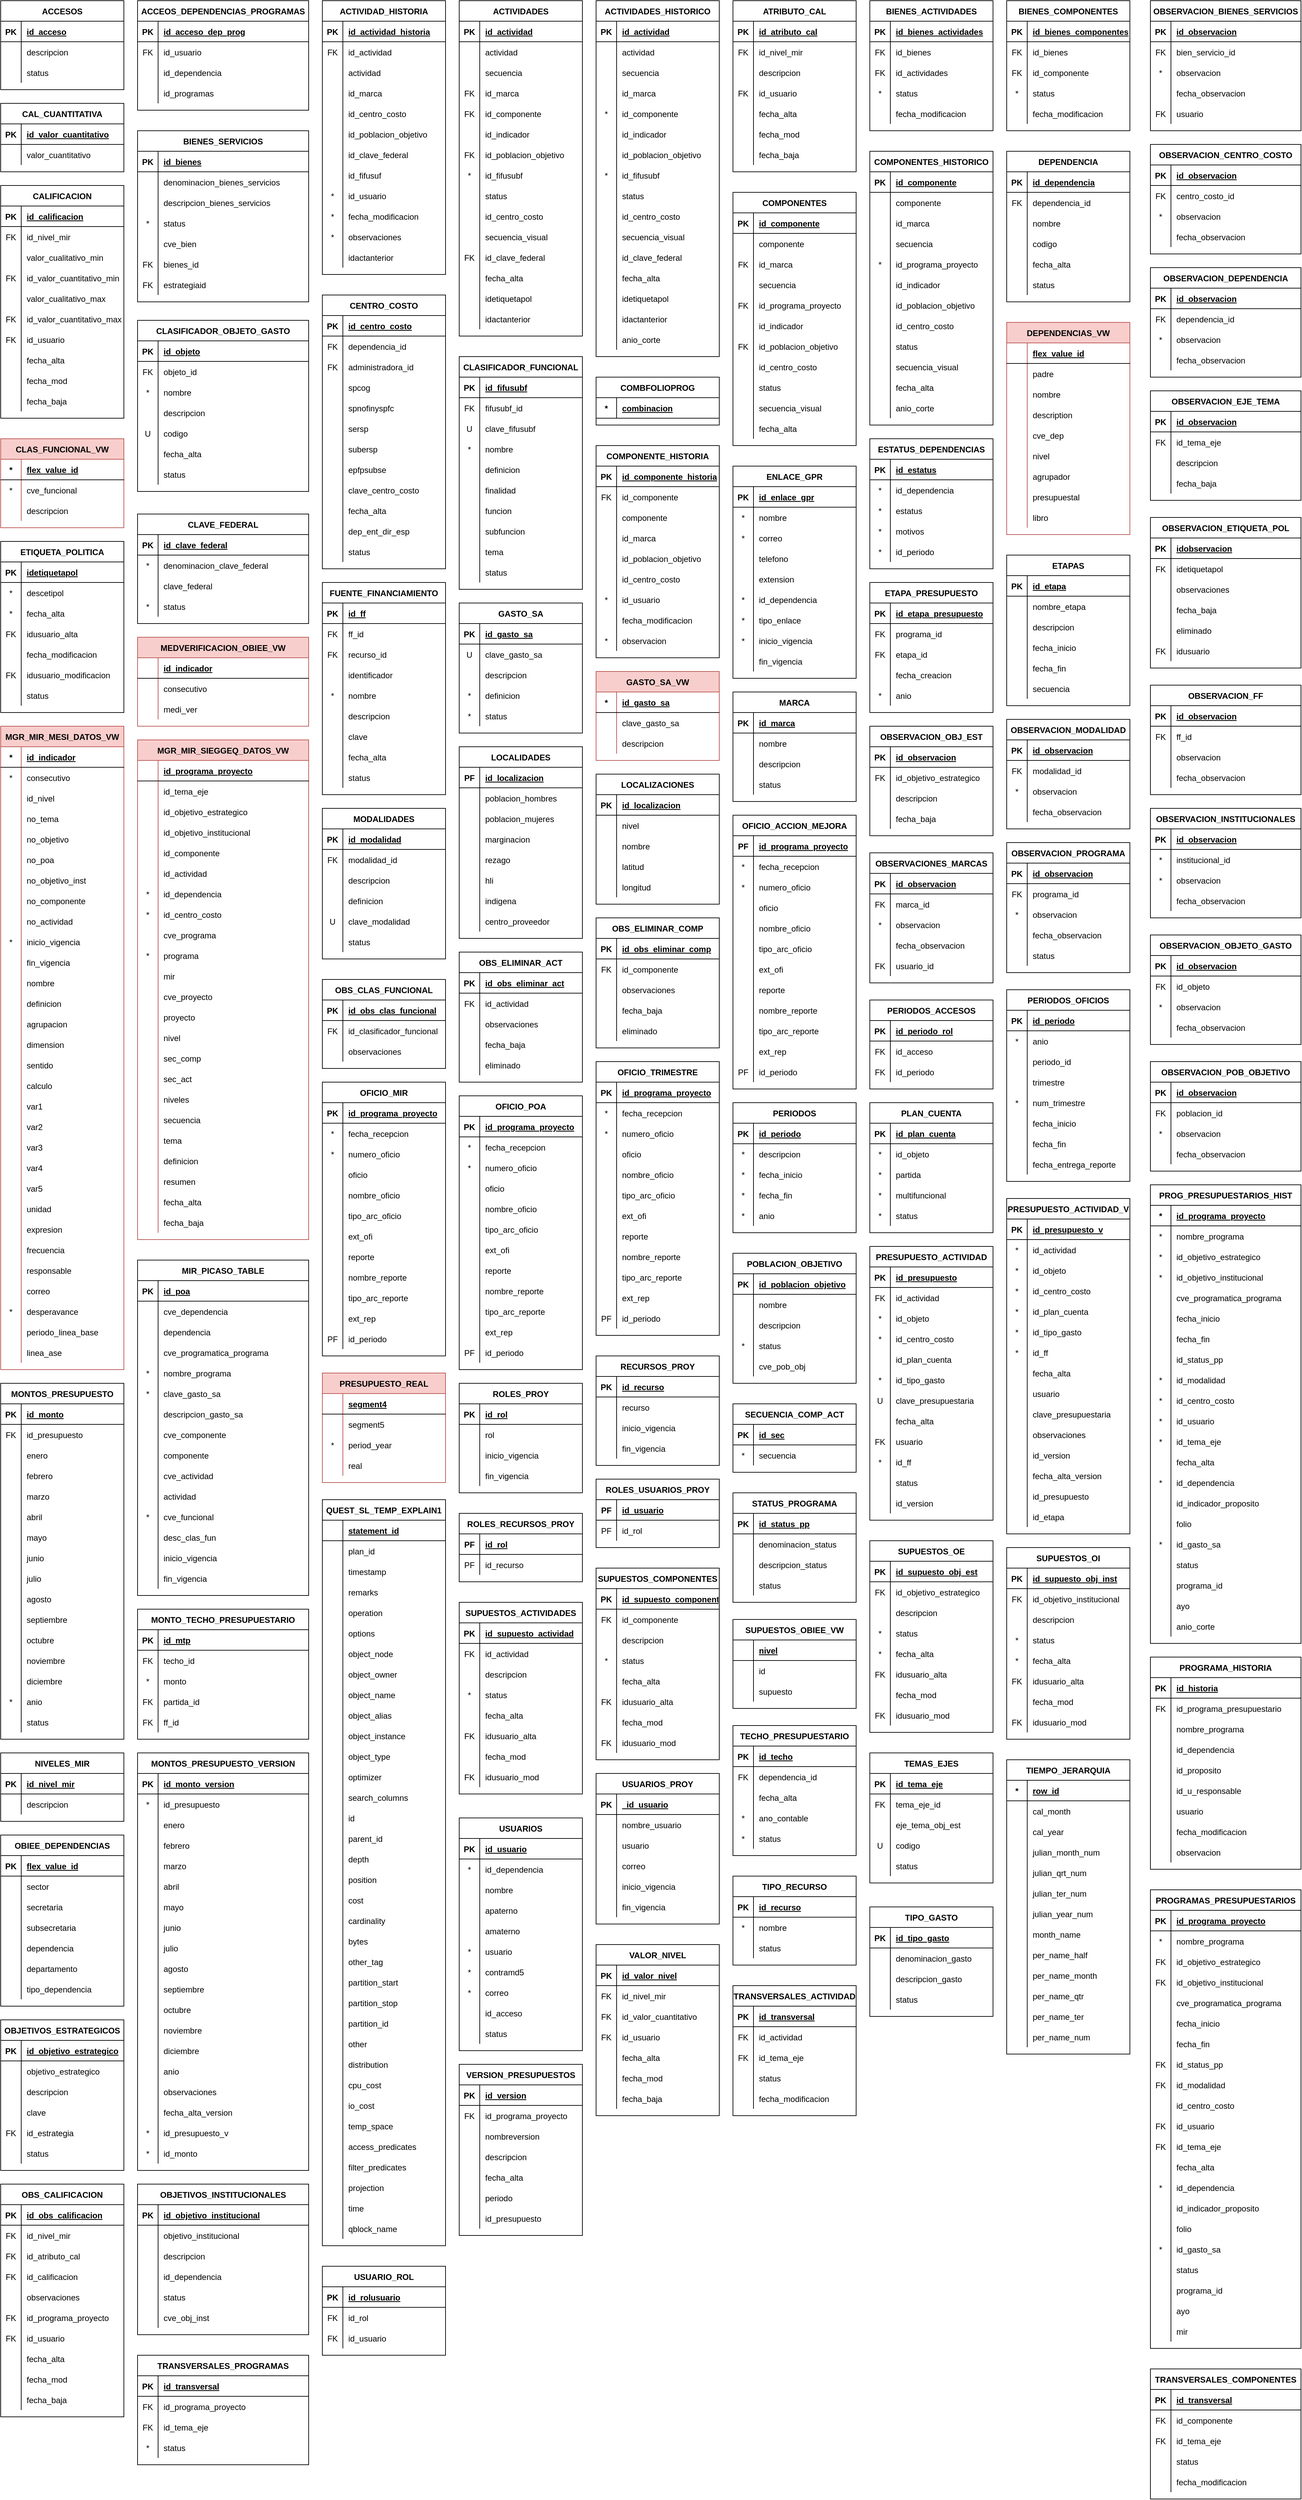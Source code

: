 <mxfile version="16.4.3" type="github"><diagram id="20udQQ4wgqbLvS_8ENFP" name="Page-1"><mxGraphModel dx="7820" dy="4320" grid="1" gridSize="10" guides="1" tooltips="1" connect="1" arrows="1" fold="1" page="1" pageScale="1" pageWidth="850" pageHeight="1100" math="0" shadow="0"><root><mxCell id="0"/><mxCell id="1" parent="0"/><mxCell id="jVIaIK91_qOHl0QNyPq3-28" value="ACCESOS" style="shape=table;startSize=30;container=1;collapsible=1;childLayout=tableLayout;fixedRows=1;rowLines=0;fontStyle=1;align=center;resizeLast=1;" vertex="1" parent="1"><mxGeometry x="10" y="10" width="180" height="130" as="geometry"/></mxCell><mxCell id="jVIaIK91_qOHl0QNyPq3-29" value="" style="shape=tableRow;horizontal=0;startSize=0;swimlaneHead=0;swimlaneBody=0;fillColor=none;collapsible=0;dropTarget=0;points=[[0,0.5],[1,0.5]];portConstraint=eastwest;top=0;left=0;right=0;bottom=1;" vertex="1" parent="jVIaIK91_qOHl0QNyPq3-28"><mxGeometry y="30" width="180" height="30" as="geometry"/></mxCell><mxCell id="jVIaIK91_qOHl0QNyPq3-30" value="PK" style="shape=partialRectangle;connectable=0;fillColor=none;top=0;left=0;bottom=0;right=0;fontStyle=1;overflow=hidden;" vertex="1" parent="jVIaIK91_qOHl0QNyPq3-29"><mxGeometry width="30" height="30" as="geometry"><mxRectangle width="30" height="30" as="alternateBounds"/></mxGeometry></mxCell><mxCell id="jVIaIK91_qOHl0QNyPq3-31" value="id_acceso" style="shape=partialRectangle;connectable=0;fillColor=none;top=0;left=0;bottom=0;right=0;align=left;spacingLeft=6;fontStyle=5;overflow=hidden;" vertex="1" parent="jVIaIK91_qOHl0QNyPq3-29"><mxGeometry x="30" width="150" height="30" as="geometry"><mxRectangle width="150" height="30" as="alternateBounds"/></mxGeometry></mxCell><mxCell id="jVIaIK91_qOHl0QNyPq3-32" value="" style="shape=tableRow;horizontal=0;startSize=0;swimlaneHead=0;swimlaneBody=0;fillColor=none;collapsible=0;dropTarget=0;points=[[0,0.5],[1,0.5]];portConstraint=eastwest;top=0;left=0;right=0;bottom=0;" vertex="1" parent="jVIaIK91_qOHl0QNyPq3-28"><mxGeometry y="60" width="180" height="30" as="geometry"/></mxCell><mxCell id="jVIaIK91_qOHl0QNyPq3-33" value="" style="shape=partialRectangle;connectable=0;fillColor=none;top=0;left=0;bottom=0;right=0;editable=1;overflow=hidden;" vertex="1" parent="jVIaIK91_qOHl0QNyPq3-32"><mxGeometry width="30" height="30" as="geometry"><mxRectangle width="30" height="30" as="alternateBounds"/></mxGeometry></mxCell><mxCell id="jVIaIK91_qOHl0QNyPq3-34" value="descripcion" style="shape=partialRectangle;connectable=0;fillColor=none;top=0;left=0;bottom=0;right=0;align=left;spacingLeft=6;overflow=hidden;" vertex="1" parent="jVIaIK91_qOHl0QNyPq3-32"><mxGeometry x="30" width="150" height="30" as="geometry"><mxRectangle width="150" height="30" as="alternateBounds"/></mxGeometry></mxCell><mxCell id="jVIaIK91_qOHl0QNyPq3-35" value="" style="shape=tableRow;horizontal=0;startSize=0;swimlaneHead=0;swimlaneBody=0;fillColor=none;collapsible=0;dropTarget=0;points=[[0,0.5],[1,0.5]];portConstraint=eastwest;top=0;left=0;right=0;bottom=0;" vertex="1" parent="jVIaIK91_qOHl0QNyPq3-28"><mxGeometry y="90" width="180" height="30" as="geometry"/></mxCell><mxCell id="jVIaIK91_qOHl0QNyPq3-36" value="" style="shape=partialRectangle;connectable=0;fillColor=none;top=0;left=0;bottom=0;right=0;editable=1;overflow=hidden;" vertex="1" parent="jVIaIK91_qOHl0QNyPq3-35"><mxGeometry width="30" height="30" as="geometry"><mxRectangle width="30" height="30" as="alternateBounds"/></mxGeometry></mxCell><mxCell id="jVIaIK91_qOHl0QNyPq3-37" value="status" style="shape=partialRectangle;connectable=0;fillColor=none;top=0;left=0;bottom=0;right=0;align=left;spacingLeft=6;overflow=hidden;" vertex="1" parent="jVIaIK91_qOHl0QNyPq3-35"><mxGeometry x="30" width="150" height="30" as="geometry"><mxRectangle width="150" height="30" as="alternateBounds"/></mxGeometry></mxCell><mxCell id="jVIaIK91_qOHl0QNyPq3-41" value="ACCEOS_DEPENDENCIAS_PROGRAMAS" style="shape=table;startSize=30;container=1;collapsible=1;childLayout=tableLayout;fixedRows=1;rowLines=0;fontStyle=1;align=center;resizeLast=1;" vertex="1" parent="1"><mxGeometry x="210" y="10" width="250" height="160" as="geometry"/></mxCell><mxCell id="jVIaIK91_qOHl0QNyPq3-42" value="" style="shape=tableRow;horizontal=0;startSize=0;swimlaneHead=0;swimlaneBody=0;fillColor=none;collapsible=0;dropTarget=0;points=[[0,0.5],[1,0.5]];portConstraint=eastwest;top=0;left=0;right=0;bottom=1;" vertex="1" parent="jVIaIK91_qOHl0QNyPq3-41"><mxGeometry y="30" width="250" height="30" as="geometry"/></mxCell><mxCell id="jVIaIK91_qOHl0QNyPq3-43" value="PK" style="shape=partialRectangle;connectable=0;fillColor=none;top=0;left=0;bottom=0;right=0;fontStyle=1;overflow=hidden;" vertex="1" parent="jVIaIK91_qOHl0QNyPq3-42"><mxGeometry width="30" height="30" as="geometry"><mxRectangle width="30" height="30" as="alternateBounds"/></mxGeometry></mxCell><mxCell id="jVIaIK91_qOHl0QNyPq3-44" value="id_acceso_dep_prog" style="shape=partialRectangle;connectable=0;fillColor=none;top=0;left=0;bottom=0;right=0;align=left;spacingLeft=6;fontStyle=5;overflow=hidden;" vertex="1" parent="jVIaIK91_qOHl0QNyPq3-42"><mxGeometry x="30" width="220" height="30" as="geometry"><mxRectangle width="220" height="30" as="alternateBounds"/></mxGeometry></mxCell><mxCell id="jVIaIK91_qOHl0QNyPq3-45" value="" style="shape=tableRow;horizontal=0;startSize=0;swimlaneHead=0;swimlaneBody=0;fillColor=none;collapsible=0;dropTarget=0;points=[[0,0.5],[1,0.5]];portConstraint=eastwest;top=0;left=0;right=0;bottom=0;" vertex="1" parent="jVIaIK91_qOHl0QNyPq3-41"><mxGeometry y="60" width="250" height="30" as="geometry"/></mxCell><mxCell id="jVIaIK91_qOHl0QNyPq3-46" value="FK" style="shape=partialRectangle;connectable=0;fillColor=none;top=0;left=0;bottom=0;right=0;editable=1;overflow=hidden;" vertex="1" parent="jVIaIK91_qOHl0QNyPq3-45"><mxGeometry width="30" height="30" as="geometry"><mxRectangle width="30" height="30" as="alternateBounds"/></mxGeometry></mxCell><mxCell id="jVIaIK91_qOHl0QNyPq3-47" value="id_usuario" style="shape=partialRectangle;connectable=0;fillColor=none;top=0;left=0;bottom=0;right=0;align=left;spacingLeft=6;overflow=hidden;" vertex="1" parent="jVIaIK91_qOHl0QNyPq3-45"><mxGeometry x="30" width="220" height="30" as="geometry"><mxRectangle width="220" height="30" as="alternateBounds"/></mxGeometry></mxCell><mxCell id="jVIaIK91_qOHl0QNyPq3-48" value="" style="shape=tableRow;horizontal=0;startSize=0;swimlaneHead=0;swimlaneBody=0;fillColor=none;collapsible=0;dropTarget=0;points=[[0,0.5],[1,0.5]];portConstraint=eastwest;top=0;left=0;right=0;bottom=0;" vertex="1" parent="jVIaIK91_qOHl0QNyPq3-41"><mxGeometry y="90" width="250" height="30" as="geometry"/></mxCell><mxCell id="jVIaIK91_qOHl0QNyPq3-49" value="" style="shape=partialRectangle;connectable=0;fillColor=none;top=0;left=0;bottom=0;right=0;editable=1;overflow=hidden;" vertex="1" parent="jVIaIK91_qOHl0QNyPq3-48"><mxGeometry width="30" height="30" as="geometry"><mxRectangle width="30" height="30" as="alternateBounds"/></mxGeometry></mxCell><mxCell id="jVIaIK91_qOHl0QNyPq3-50" value="id_dependencia" style="shape=partialRectangle;connectable=0;fillColor=none;top=0;left=0;bottom=0;right=0;align=left;spacingLeft=6;overflow=hidden;" vertex="1" parent="jVIaIK91_qOHl0QNyPq3-48"><mxGeometry x="30" width="220" height="30" as="geometry"><mxRectangle width="220" height="30" as="alternateBounds"/></mxGeometry></mxCell><mxCell id="jVIaIK91_qOHl0QNyPq3-51" value="" style="shape=tableRow;horizontal=0;startSize=0;swimlaneHead=0;swimlaneBody=0;fillColor=none;collapsible=0;dropTarget=0;points=[[0,0.5],[1,0.5]];portConstraint=eastwest;top=0;left=0;right=0;bottom=0;" vertex="1" parent="jVIaIK91_qOHl0QNyPq3-41"><mxGeometry y="120" width="250" height="30" as="geometry"/></mxCell><mxCell id="jVIaIK91_qOHl0QNyPq3-52" value="" style="shape=partialRectangle;connectable=0;fillColor=none;top=0;left=0;bottom=0;right=0;editable=1;overflow=hidden;" vertex="1" parent="jVIaIK91_qOHl0QNyPq3-51"><mxGeometry width="30" height="30" as="geometry"><mxRectangle width="30" height="30" as="alternateBounds"/></mxGeometry></mxCell><mxCell id="jVIaIK91_qOHl0QNyPq3-53" value="id_programas" style="shape=partialRectangle;connectable=0;fillColor=none;top=0;left=0;bottom=0;right=0;align=left;spacingLeft=6;overflow=hidden;" vertex="1" parent="jVIaIK91_qOHl0QNyPq3-51"><mxGeometry x="30" width="220" height="30" as="geometry"><mxRectangle width="220" height="30" as="alternateBounds"/></mxGeometry></mxCell><mxCell id="jVIaIK91_qOHl0QNyPq3-54" value="ACTIVIDAD_HISTORIA" style="shape=table;startSize=30;container=1;collapsible=1;childLayout=tableLayout;fixedRows=1;rowLines=0;fontStyle=1;align=center;resizeLast=1;" vertex="1" parent="1"><mxGeometry x="480" y="10" width="180" height="400" as="geometry"/></mxCell><mxCell id="jVIaIK91_qOHl0QNyPq3-55" value="" style="shape=tableRow;horizontal=0;startSize=0;swimlaneHead=0;swimlaneBody=0;fillColor=none;collapsible=0;dropTarget=0;points=[[0,0.5],[1,0.5]];portConstraint=eastwest;top=0;left=0;right=0;bottom=1;" vertex="1" parent="jVIaIK91_qOHl0QNyPq3-54"><mxGeometry y="30" width="180" height="30" as="geometry"/></mxCell><mxCell id="jVIaIK91_qOHl0QNyPq3-56" value="PK" style="shape=partialRectangle;connectable=0;fillColor=none;top=0;left=0;bottom=0;right=0;fontStyle=1;overflow=hidden;" vertex="1" parent="jVIaIK91_qOHl0QNyPq3-55"><mxGeometry width="30" height="30" as="geometry"><mxRectangle width="30" height="30" as="alternateBounds"/></mxGeometry></mxCell><mxCell id="jVIaIK91_qOHl0QNyPq3-57" value="id_actividad_historia" style="shape=partialRectangle;connectable=0;fillColor=none;top=0;left=0;bottom=0;right=0;align=left;spacingLeft=6;fontStyle=5;overflow=hidden;" vertex="1" parent="jVIaIK91_qOHl0QNyPq3-55"><mxGeometry x="30" width="150" height="30" as="geometry"><mxRectangle width="150" height="30" as="alternateBounds"/></mxGeometry></mxCell><mxCell id="jVIaIK91_qOHl0QNyPq3-58" value="" style="shape=tableRow;horizontal=0;startSize=0;swimlaneHead=0;swimlaneBody=0;fillColor=none;collapsible=0;dropTarget=0;points=[[0,0.5],[1,0.5]];portConstraint=eastwest;top=0;left=0;right=0;bottom=0;" vertex="1" parent="jVIaIK91_qOHl0QNyPq3-54"><mxGeometry y="60" width="180" height="30" as="geometry"/></mxCell><mxCell id="jVIaIK91_qOHl0QNyPq3-59" value="FK" style="shape=partialRectangle;connectable=0;fillColor=none;top=0;left=0;bottom=0;right=0;editable=1;overflow=hidden;" vertex="1" parent="jVIaIK91_qOHl0QNyPq3-58"><mxGeometry width="30" height="30" as="geometry"><mxRectangle width="30" height="30" as="alternateBounds"/></mxGeometry></mxCell><mxCell id="jVIaIK91_qOHl0QNyPq3-60" value="id_actividad" style="shape=partialRectangle;connectable=0;fillColor=none;top=0;left=0;bottom=0;right=0;align=left;spacingLeft=6;overflow=hidden;" vertex="1" parent="jVIaIK91_qOHl0QNyPq3-58"><mxGeometry x="30" width="150" height="30" as="geometry"><mxRectangle width="150" height="30" as="alternateBounds"/></mxGeometry></mxCell><mxCell id="jVIaIK91_qOHl0QNyPq3-61" value="" style="shape=tableRow;horizontal=0;startSize=0;swimlaneHead=0;swimlaneBody=0;fillColor=none;collapsible=0;dropTarget=0;points=[[0,0.5],[1,0.5]];portConstraint=eastwest;top=0;left=0;right=0;bottom=0;" vertex="1" parent="jVIaIK91_qOHl0QNyPq3-54"><mxGeometry y="90" width="180" height="30" as="geometry"/></mxCell><mxCell id="jVIaIK91_qOHl0QNyPq3-62" value="" style="shape=partialRectangle;connectable=0;fillColor=none;top=0;left=0;bottom=0;right=0;editable=1;overflow=hidden;" vertex="1" parent="jVIaIK91_qOHl0QNyPq3-61"><mxGeometry width="30" height="30" as="geometry"><mxRectangle width="30" height="30" as="alternateBounds"/></mxGeometry></mxCell><mxCell id="jVIaIK91_qOHl0QNyPq3-63" value="actividad" style="shape=partialRectangle;connectable=0;fillColor=none;top=0;left=0;bottom=0;right=0;align=left;spacingLeft=6;overflow=hidden;" vertex="1" parent="jVIaIK91_qOHl0QNyPq3-61"><mxGeometry x="30" width="150" height="30" as="geometry"><mxRectangle width="150" height="30" as="alternateBounds"/></mxGeometry></mxCell><mxCell id="jVIaIK91_qOHl0QNyPq3-64" value="" style="shape=tableRow;horizontal=0;startSize=0;swimlaneHead=0;swimlaneBody=0;fillColor=none;collapsible=0;dropTarget=0;points=[[0,0.5],[1,0.5]];portConstraint=eastwest;top=0;left=0;right=0;bottom=0;" vertex="1" parent="jVIaIK91_qOHl0QNyPq3-54"><mxGeometry y="120" width="180" height="30" as="geometry"/></mxCell><mxCell id="jVIaIK91_qOHl0QNyPq3-65" value="" style="shape=partialRectangle;connectable=0;fillColor=none;top=0;left=0;bottom=0;right=0;editable=1;overflow=hidden;" vertex="1" parent="jVIaIK91_qOHl0QNyPq3-64"><mxGeometry width="30" height="30" as="geometry"><mxRectangle width="30" height="30" as="alternateBounds"/></mxGeometry></mxCell><mxCell id="jVIaIK91_qOHl0QNyPq3-66" value="id_marca" style="shape=partialRectangle;connectable=0;fillColor=none;top=0;left=0;bottom=0;right=0;align=left;spacingLeft=6;overflow=hidden;" vertex="1" parent="jVIaIK91_qOHl0QNyPq3-64"><mxGeometry x="30" width="150" height="30" as="geometry"><mxRectangle width="150" height="30" as="alternateBounds"/></mxGeometry></mxCell><mxCell id="jVIaIK91_qOHl0QNyPq3-67" value="" style="shape=tableRow;horizontal=0;startSize=0;swimlaneHead=0;swimlaneBody=0;fillColor=none;collapsible=0;dropTarget=0;points=[[0,0.5],[1,0.5]];portConstraint=eastwest;top=0;left=0;right=0;bottom=0;" vertex="1" parent="jVIaIK91_qOHl0QNyPq3-54"><mxGeometry y="150" width="180" height="30" as="geometry"/></mxCell><mxCell id="jVIaIK91_qOHl0QNyPq3-68" value="" style="shape=partialRectangle;connectable=0;fillColor=none;top=0;left=0;bottom=0;right=0;editable=1;overflow=hidden;" vertex="1" parent="jVIaIK91_qOHl0QNyPq3-67"><mxGeometry width="30" height="30" as="geometry"><mxRectangle width="30" height="30" as="alternateBounds"/></mxGeometry></mxCell><mxCell id="jVIaIK91_qOHl0QNyPq3-69" value="id_centro_costo" style="shape=partialRectangle;connectable=0;fillColor=none;top=0;left=0;bottom=0;right=0;align=left;spacingLeft=6;overflow=hidden;" vertex="1" parent="jVIaIK91_qOHl0QNyPq3-67"><mxGeometry x="30" width="150" height="30" as="geometry"><mxRectangle width="150" height="30" as="alternateBounds"/></mxGeometry></mxCell><mxCell id="jVIaIK91_qOHl0QNyPq3-70" value="" style="shape=tableRow;horizontal=0;startSize=0;swimlaneHead=0;swimlaneBody=0;fillColor=none;collapsible=0;dropTarget=0;points=[[0,0.5],[1,0.5]];portConstraint=eastwest;top=0;left=0;right=0;bottom=0;" vertex="1" parent="jVIaIK91_qOHl0QNyPq3-54"><mxGeometry y="180" width="180" height="30" as="geometry"/></mxCell><mxCell id="jVIaIK91_qOHl0QNyPq3-71" value="" style="shape=partialRectangle;connectable=0;fillColor=none;top=0;left=0;bottom=0;right=0;editable=1;overflow=hidden;" vertex="1" parent="jVIaIK91_qOHl0QNyPq3-70"><mxGeometry width="30" height="30" as="geometry"><mxRectangle width="30" height="30" as="alternateBounds"/></mxGeometry></mxCell><mxCell id="jVIaIK91_qOHl0QNyPq3-72" value="id_poblacion_objetivo" style="shape=partialRectangle;connectable=0;fillColor=none;top=0;left=0;bottom=0;right=0;align=left;spacingLeft=6;overflow=hidden;" vertex="1" parent="jVIaIK91_qOHl0QNyPq3-70"><mxGeometry x="30" width="150" height="30" as="geometry"><mxRectangle width="150" height="30" as="alternateBounds"/></mxGeometry></mxCell><mxCell id="jVIaIK91_qOHl0QNyPq3-73" value="" style="shape=tableRow;horizontal=0;startSize=0;swimlaneHead=0;swimlaneBody=0;fillColor=none;collapsible=0;dropTarget=0;points=[[0,0.5],[1,0.5]];portConstraint=eastwest;top=0;left=0;right=0;bottom=0;" vertex="1" parent="jVIaIK91_qOHl0QNyPq3-54"><mxGeometry y="210" width="180" height="30" as="geometry"/></mxCell><mxCell id="jVIaIK91_qOHl0QNyPq3-74" value="" style="shape=partialRectangle;connectable=0;fillColor=none;top=0;left=0;bottom=0;right=0;editable=1;overflow=hidden;" vertex="1" parent="jVIaIK91_qOHl0QNyPq3-73"><mxGeometry width="30" height="30" as="geometry"><mxRectangle width="30" height="30" as="alternateBounds"/></mxGeometry></mxCell><mxCell id="jVIaIK91_qOHl0QNyPq3-75" value="id_clave_federal" style="shape=partialRectangle;connectable=0;fillColor=none;top=0;left=0;bottom=0;right=0;align=left;spacingLeft=6;overflow=hidden;" vertex="1" parent="jVIaIK91_qOHl0QNyPq3-73"><mxGeometry x="30" width="150" height="30" as="geometry"><mxRectangle width="150" height="30" as="alternateBounds"/></mxGeometry></mxCell><mxCell id="jVIaIK91_qOHl0QNyPq3-76" value="" style="shape=tableRow;horizontal=0;startSize=0;swimlaneHead=0;swimlaneBody=0;fillColor=none;collapsible=0;dropTarget=0;points=[[0,0.5],[1,0.5]];portConstraint=eastwest;top=0;left=0;right=0;bottom=0;" vertex="1" parent="jVIaIK91_qOHl0QNyPq3-54"><mxGeometry y="240" width="180" height="30" as="geometry"/></mxCell><mxCell id="jVIaIK91_qOHl0QNyPq3-77" value="" style="shape=partialRectangle;connectable=0;fillColor=none;top=0;left=0;bottom=0;right=0;editable=1;overflow=hidden;" vertex="1" parent="jVIaIK91_qOHl0QNyPq3-76"><mxGeometry width="30" height="30" as="geometry"><mxRectangle width="30" height="30" as="alternateBounds"/></mxGeometry></mxCell><mxCell id="jVIaIK91_qOHl0QNyPq3-78" value="id_fifusuf" style="shape=partialRectangle;connectable=0;fillColor=none;top=0;left=0;bottom=0;right=0;align=left;spacingLeft=6;overflow=hidden;" vertex="1" parent="jVIaIK91_qOHl0QNyPq3-76"><mxGeometry x="30" width="150" height="30" as="geometry"><mxRectangle width="150" height="30" as="alternateBounds"/></mxGeometry></mxCell><mxCell id="jVIaIK91_qOHl0QNyPq3-79" value="" style="shape=tableRow;horizontal=0;startSize=0;swimlaneHead=0;swimlaneBody=0;fillColor=none;collapsible=0;dropTarget=0;points=[[0,0.5],[1,0.5]];portConstraint=eastwest;top=0;left=0;right=0;bottom=0;" vertex="1" parent="jVIaIK91_qOHl0QNyPq3-54"><mxGeometry y="270" width="180" height="30" as="geometry"/></mxCell><mxCell id="jVIaIK91_qOHl0QNyPq3-80" value="*" style="shape=partialRectangle;connectable=0;fillColor=none;top=0;left=0;bottom=0;right=0;editable=1;overflow=hidden;" vertex="1" parent="jVIaIK91_qOHl0QNyPq3-79"><mxGeometry width="30" height="30" as="geometry"><mxRectangle width="30" height="30" as="alternateBounds"/></mxGeometry></mxCell><mxCell id="jVIaIK91_qOHl0QNyPq3-81" value="id_usuario" style="shape=partialRectangle;connectable=0;fillColor=none;top=0;left=0;bottom=0;right=0;align=left;spacingLeft=6;overflow=hidden;" vertex="1" parent="jVIaIK91_qOHl0QNyPq3-79"><mxGeometry x="30" width="150" height="30" as="geometry"><mxRectangle width="150" height="30" as="alternateBounds"/></mxGeometry></mxCell><mxCell id="jVIaIK91_qOHl0QNyPq3-82" value="" style="shape=tableRow;horizontal=0;startSize=0;swimlaneHead=0;swimlaneBody=0;fillColor=none;collapsible=0;dropTarget=0;points=[[0,0.5],[1,0.5]];portConstraint=eastwest;top=0;left=0;right=0;bottom=0;" vertex="1" parent="jVIaIK91_qOHl0QNyPq3-54"><mxGeometry y="300" width="180" height="30" as="geometry"/></mxCell><mxCell id="jVIaIK91_qOHl0QNyPq3-83" value="*" style="shape=partialRectangle;connectable=0;fillColor=none;top=0;left=0;bottom=0;right=0;editable=1;overflow=hidden;" vertex="1" parent="jVIaIK91_qOHl0QNyPq3-82"><mxGeometry width="30" height="30" as="geometry"><mxRectangle width="30" height="30" as="alternateBounds"/></mxGeometry></mxCell><mxCell id="jVIaIK91_qOHl0QNyPq3-84" value="fecha_modificacion" style="shape=partialRectangle;connectable=0;fillColor=none;top=0;left=0;bottom=0;right=0;align=left;spacingLeft=6;overflow=hidden;" vertex="1" parent="jVIaIK91_qOHl0QNyPq3-82"><mxGeometry x="30" width="150" height="30" as="geometry"><mxRectangle width="150" height="30" as="alternateBounds"/></mxGeometry></mxCell><mxCell id="jVIaIK91_qOHl0QNyPq3-85" value="" style="shape=tableRow;horizontal=0;startSize=0;swimlaneHead=0;swimlaneBody=0;fillColor=none;collapsible=0;dropTarget=0;points=[[0,0.5],[1,0.5]];portConstraint=eastwest;top=0;left=0;right=0;bottom=0;" vertex="1" parent="jVIaIK91_qOHl0QNyPq3-54"><mxGeometry y="330" width="180" height="30" as="geometry"/></mxCell><mxCell id="jVIaIK91_qOHl0QNyPq3-86" value="*" style="shape=partialRectangle;connectable=0;fillColor=none;top=0;left=0;bottom=0;right=0;editable=1;overflow=hidden;" vertex="1" parent="jVIaIK91_qOHl0QNyPq3-85"><mxGeometry width="30" height="30" as="geometry"><mxRectangle width="30" height="30" as="alternateBounds"/></mxGeometry></mxCell><mxCell id="jVIaIK91_qOHl0QNyPq3-87" value="observaciones" style="shape=partialRectangle;connectable=0;fillColor=none;top=0;left=0;bottom=0;right=0;align=left;spacingLeft=6;overflow=hidden;" vertex="1" parent="jVIaIK91_qOHl0QNyPq3-85"><mxGeometry x="30" width="150" height="30" as="geometry"><mxRectangle width="150" height="30" as="alternateBounds"/></mxGeometry></mxCell><mxCell id="jVIaIK91_qOHl0QNyPq3-88" value="" style="shape=tableRow;horizontal=0;startSize=0;swimlaneHead=0;swimlaneBody=0;fillColor=none;collapsible=0;dropTarget=0;points=[[0,0.5],[1,0.5]];portConstraint=eastwest;top=0;left=0;right=0;bottom=0;" vertex="1" parent="jVIaIK91_qOHl0QNyPq3-54"><mxGeometry y="360" width="180" height="30" as="geometry"/></mxCell><mxCell id="jVIaIK91_qOHl0QNyPq3-89" value="" style="shape=partialRectangle;connectable=0;fillColor=none;top=0;left=0;bottom=0;right=0;editable=1;overflow=hidden;" vertex="1" parent="jVIaIK91_qOHl0QNyPq3-88"><mxGeometry width="30" height="30" as="geometry"><mxRectangle width="30" height="30" as="alternateBounds"/></mxGeometry></mxCell><mxCell id="jVIaIK91_qOHl0QNyPq3-90" value="idactanterior" style="shape=partialRectangle;connectable=0;fillColor=none;top=0;left=0;bottom=0;right=0;align=left;spacingLeft=6;overflow=hidden;" vertex="1" parent="jVIaIK91_qOHl0QNyPq3-88"><mxGeometry x="30" width="150" height="30" as="geometry"><mxRectangle width="150" height="30" as="alternateBounds"/></mxGeometry></mxCell><mxCell id="jVIaIK91_qOHl0QNyPq3-91" value="ACTIVIDADES" style="shape=table;startSize=30;container=1;collapsible=1;childLayout=tableLayout;fixedRows=1;rowLines=0;fontStyle=1;align=center;resizeLast=1;" vertex="1" parent="1"><mxGeometry x="680" y="10" width="180" height="490" as="geometry"/></mxCell><mxCell id="jVIaIK91_qOHl0QNyPq3-92" value="" style="shape=tableRow;horizontal=0;startSize=0;swimlaneHead=0;swimlaneBody=0;fillColor=none;collapsible=0;dropTarget=0;points=[[0,0.5],[1,0.5]];portConstraint=eastwest;top=0;left=0;right=0;bottom=1;" vertex="1" parent="jVIaIK91_qOHl0QNyPq3-91"><mxGeometry y="30" width="180" height="30" as="geometry"/></mxCell><mxCell id="jVIaIK91_qOHl0QNyPq3-93" value="PK" style="shape=partialRectangle;connectable=0;fillColor=none;top=0;left=0;bottom=0;right=0;fontStyle=1;overflow=hidden;" vertex="1" parent="jVIaIK91_qOHl0QNyPq3-92"><mxGeometry width="30" height="30" as="geometry"><mxRectangle width="30" height="30" as="alternateBounds"/></mxGeometry></mxCell><mxCell id="jVIaIK91_qOHl0QNyPq3-94" value="id_actividad" style="shape=partialRectangle;connectable=0;fillColor=none;top=0;left=0;bottom=0;right=0;align=left;spacingLeft=6;fontStyle=5;overflow=hidden;" vertex="1" parent="jVIaIK91_qOHl0QNyPq3-92"><mxGeometry x="30" width="150" height="30" as="geometry"><mxRectangle width="150" height="30" as="alternateBounds"/></mxGeometry></mxCell><mxCell id="jVIaIK91_qOHl0QNyPq3-95" value="" style="shape=tableRow;horizontal=0;startSize=0;swimlaneHead=0;swimlaneBody=0;fillColor=none;collapsible=0;dropTarget=0;points=[[0,0.5],[1,0.5]];portConstraint=eastwest;top=0;left=0;right=0;bottom=0;" vertex="1" parent="jVIaIK91_qOHl0QNyPq3-91"><mxGeometry y="60" width="180" height="30" as="geometry"/></mxCell><mxCell id="jVIaIK91_qOHl0QNyPq3-96" value="" style="shape=partialRectangle;connectable=0;fillColor=none;top=0;left=0;bottom=0;right=0;editable=1;overflow=hidden;" vertex="1" parent="jVIaIK91_qOHl0QNyPq3-95"><mxGeometry width="30" height="30" as="geometry"><mxRectangle width="30" height="30" as="alternateBounds"/></mxGeometry></mxCell><mxCell id="jVIaIK91_qOHl0QNyPq3-97" value="actividad" style="shape=partialRectangle;connectable=0;fillColor=none;top=0;left=0;bottom=0;right=0;align=left;spacingLeft=6;overflow=hidden;" vertex="1" parent="jVIaIK91_qOHl0QNyPq3-95"><mxGeometry x="30" width="150" height="30" as="geometry"><mxRectangle width="150" height="30" as="alternateBounds"/></mxGeometry></mxCell><mxCell id="jVIaIK91_qOHl0QNyPq3-98" value="" style="shape=tableRow;horizontal=0;startSize=0;swimlaneHead=0;swimlaneBody=0;fillColor=none;collapsible=0;dropTarget=0;points=[[0,0.5],[1,0.5]];portConstraint=eastwest;top=0;left=0;right=0;bottom=0;" vertex="1" parent="jVIaIK91_qOHl0QNyPq3-91"><mxGeometry y="90" width="180" height="30" as="geometry"/></mxCell><mxCell id="jVIaIK91_qOHl0QNyPq3-99" value="" style="shape=partialRectangle;connectable=0;fillColor=none;top=0;left=0;bottom=0;right=0;editable=1;overflow=hidden;" vertex="1" parent="jVIaIK91_qOHl0QNyPq3-98"><mxGeometry width="30" height="30" as="geometry"><mxRectangle width="30" height="30" as="alternateBounds"/></mxGeometry></mxCell><mxCell id="jVIaIK91_qOHl0QNyPq3-100" value="secuencia" style="shape=partialRectangle;connectable=0;fillColor=none;top=0;left=0;bottom=0;right=0;align=left;spacingLeft=6;overflow=hidden;" vertex="1" parent="jVIaIK91_qOHl0QNyPq3-98"><mxGeometry x="30" width="150" height="30" as="geometry"><mxRectangle width="150" height="30" as="alternateBounds"/></mxGeometry></mxCell><mxCell id="jVIaIK91_qOHl0QNyPq3-101" value="" style="shape=tableRow;horizontal=0;startSize=0;swimlaneHead=0;swimlaneBody=0;fillColor=none;collapsible=0;dropTarget=0;points=[[0,0.5],[1,0.5]];portConstraint=eastwest;top=0;left=0;right=0;bottom=0;" vertex="1" parent="jVIaIK91_qOHl0QNyPq3-91"><mxGeometry y="120" width="180" height="30" as="geometry"/></mxCell><mxCell id="jVIaIK91_qOHl0QNyPq3-102" value="FK" style="shape=partialRectangle;connectable=0;fillColor=none;top=0;left=0;bottom=0;right=0;editable=1;overflow=hidden;" vertex="1" parent="jVIaIK91_qOHl0QNyPq3-101"><mxGeometry width="30" height="30" as="geometry"><mxRectangle width="30" height="30" as="alternateBounds"/></mxGeometry></mxCell><mxCell id="jVIaIK91_qOHl0QNyPq3-103" value="id_marca" style="shape=partialRectangle;connectable=0;fillColor=none;top=0;left=0;bottom=0;right=0;align=left;spacingLeft=6;overflow=hidden;" vertex="1" parent="jVIaIK91_qOHl0QNyPq3-101"><mxGeometry x="30" width="150" height="30" as="geometry"><mxRectangle width="150" height="30" as="alternateBounds"/></mxGeometry></mxCell><mxCell id="jVIaIK91_qOHl0QNyPq3-104" value="" style="shape=tableRow;horizontal=0;startSize=0;swimlaneHead=0;swimlaneBody=0;fillColor=none;collapsible=0;dropTarget=0;points=[[0,0.5],[1,0.5]];portConstraint=eastwest;top=0;left=0;right=0;bottom=0;" vertex="1" parent="jVIaIK91_qOHl0QNyPq3-91"><mxGeometry y="150" width="180" height="30" as="geometry"/></mxCell><mxCell id="jVIaIK91_qOHl0QNyPq3-105" value="FK" style="shape=partialRectangle;connectable=0;fillColor=none;top=0;left=0;bottom=0;right=0;editable=1;overflow=hidden;" vertex="1" parent="jVIaIK91_qOHl0QNyPq3-104"><mxGeometry width="30" height="30" as="geometry"><mxRectangle width="30" height="30" as="alternateBounds"/></mxGeometry></mxCell><mxCell id="jVIaIK91_qOHl0QNyPq3-106" value="id_componente" style="shape=partialRectangle;connectable=0;fillColor=none;top=0;left=0;bottom=0;right=0;align=left;spacingLeft=6;overflow=hidden;" vertex="1" parent="jVIaIK91_qOHl0QNyPq3-104"><mxGeometry x="30" width="150" height="30" as="geometry"><mxRectangle width="150" height="30" as="alternateBounds"/></mxGeometry></mxCell><mxCell id="jVIaIK91_qOHl0QNyPq3-107" value="" style="shape=tableRow;horizontal=0;startSize=0;swimlaneHead=0;swimlaneBody=0;fillColor=none;collapsible=0;dropTarget=0;points=[[0,0.5],[1,0.5]];portConstraint=eastwest;top=0;left=0;right=0;bottom=0;" vertex="1" parent="jVIaIK91_qOHl0QNyPq3-91"><mxGeometry y="180" width="180" height="30" as="geometry"/></mxCell><mxCell id="jVIaIK91_qOHl0QNyPq3-108" value="" style="shape=partialRectangle;connectable=0;fillColor=none;top=0;left=0;bottom=0;right=0;editable=1;overflow=hidden;" vertex="1" parent="jVIaIK91_qOHl0QNyPq3-107"><mxGeometry width="30" height="30" as="geometry"><mxRectangle width="30" height="30" as="alternateBounds"/></mxGeometry></mxCell><mxCell id="jVIaIK91_qOHl0QNyPq3-109" value="id_indicador" style="shape=partialRectangle;connectable=0;fillColor=none;top=0;left=0;bottom=0;right=0;align=left;spacingLeft=6;overflow=hidden;" vertex="1" parent="jVIaIK91_qOHl0QNyPq3-107"><mxGeometry x="30" width="150" height="30" as="geometry"><mxRectangle width="150" height="30" as="alternateBounds"/></mxGeometry></mxCell><mxCell id="jVIaIK91_qOHl0QNyPq3-110" value="" style="shape=tableRow;horizontal=0;startSize=0;swimlaneHead=0;swimlaneBody=0;fillColor=none;collapsible=0;dropTarget=0;points=[[0,0.5],[1,0.5]];portConstraint=eastwest;top=0;left=0;right=0;bottom=0;" vertex="1" parent="jVIaIK91_qOHl0QNyPq3-91"><mxGeometry y="210" width="180" height="30" as="geometry"/></mxCell><mxCell id="jVIaIK91_qOHl0QNyPq3-111" value="FK" style="shape=partialRectangle;connectable=0;fillColor=none;top=0;left=0;bottom=0;right=0;editable=1;overflow=hidden;" vertex="1" parent="jVIaIK91_qOHl0QNyPq3-110"><mxGeometry width="30" height="30" as="geometry"><mxRectangle width="30" height="30" as="alternateBounds"/></mxGeometry></mxCell><mxCell id="jVIaIK91_qOHl0QNyPq3-112" value="id_poblacion_objetivo" style="shape=partialRectangle;connectable=0;fillColor=none;top=0;left=0;bottom=0;right=0;align=left;spacingLeft=6;overflow=hidden;" vertex="1" parent="jVIaIK91_qOHl0QNyPq3-110"><mxGeometry x="30" width="150" height="30" as="geometry"><mxRectangle width="150" height="30" as="alternateBounds"/></mxGeometry></mxCell><mxCell id="jVIaIK91_qOHl0QNyPq3-113" value="" style="shape=tableRow;horizontal=0;startSize=0;swimlaneHead=0;swimlaneBody=0;fillColor=none;collapsible=0;dropTarget=0;points=[[0,0.5],[1,0.5]];portConstraint=eastwest;top=0;left=0;right=0;bottom=0;" vertex="1" parent="jVIaIK91_qOHl0QNyPq3-91"><mxGeometry y="240" width="180" height="30" as="geometry"/></mxCell><mxCell id="jVIaIK91_qOHl0QNyPq3-114" value="*" style="shape=partialRectangle;connectable=0;fillColor=none;top=0;left=0;bottom=0;right=0;editable=1;overflow=hidden;" vertex="1" parent="jVIaIK91_qOHl0QNyPq3-113"><mxGeometry width="30" height="30" as="geometry"><mxRectangle width="30" height="30" as="alternateBounds"/></mxGeometry></mxCell><mxCell id="jVIaIK91_qOHl0QNyPq3-115" value="id_fifusubf" style="shape=partialRectangle;connectable=0;fillColor=none;top=0;left=0;bottom=0;right=0;align=left;spacingLeft=6;overflow=hidden;" vertex="1" parent="jVIaIK91_qOHl0QNyPq3-113"><mxGeometry x="30" width="150" height="30" as="geometry"><mxRectangle width="150" height="30" as="alternateBounds"/></mxGeometry></mxCell><mxCell id="jVIaIK91_qOHl0QNyPq3-141" value="" style="shape=tableRow;horizontal=0;startSize=0;swimlaneHead=0;swimlaneBody=0;fillColor=none;collapsible=0;dropTarget=0;points=[[0,0.5],[1,0.5]];portConstraint=eastwest;top=0;left=0;right=0;bottom=0;" vertex="1" parent="jVIaIK91_qOHl0QNyPq3-91"><mxGeometry y="270" width="180" height="30" as="geometry"/></mxCell><mxCell id="jVIaIK91_qOHl0QNyPq3-142" value="" style="shape=partialRectangle;connectable=0;fillColor=none;top=0;left=0;bottom=0;right=0;editable=1;overflow=hidden;" vertex="1" parent="jVIaIK91_qOHl0QNyPq3-141"><mxGeometry width="30" height="30" as="geometry"><mxRectangle width="30" height="30" as="alternateBounds"/></mxGeometry></mxCell><mxCell id="jVIaIK91_qOHl0QNyPq3-143" value="status" style="shape=partialRectangle;connectable=0;fillColor=none;top=0;left=0;bottom=0;right=0;align=left;spacingLeft=6;overflow=hidden;" vertex="1" parent="jVIaIK91_qOHl0QNyPq3-141"><mxGeometry x="30" width="150" height="30" as="geometry"><mxRectangle width="150" height="30" as="alternateBounds"/></mxGeometry></mxCell><mxCell id="jVIaIK91_qOHl0QNyPq3-144" value="" style="shape=tableRow;horizontal=0;startSize=0;swimlaneHead=0;swimlaneBody=0;fillColor=none;collapsible=0;dropTarget=0;points=[[0,0.5],[1,0.5]];portConstraint=eastwest;top=0;left=0;right=0;bottom=0;" vertex="1" parent="jVIaIK91_qOHl0QNyPq3-91"><mxGeometry y="300" width="180" height="30" as="geometry"/></mxCell><mxCell id="jVIaIK91_qOHl0QNyPq3-145" value="" style="shape=partialRectangle;connectable=0;fillColor=none;top=0;left=0;bottom=0;right=0;editable=1;overflow=hidden;" vertex="1" parent="jVIaIK91_qOHl0QNyPq3-144"><mxGeometry width="30" height="30" as="geometry"><mxRectangle width="30" height="30" as="alternateBounds"/></mxGeometry></mxCell><mxCell id="jVIaIK91_qOHl0QNyPq3-146" value="id_centro_costo" style="shape=partialRectangle;connectable=0;fillColor=none;top=0;left=0;bottom=0;right=0;align=left;spacingLeft=6;overflow=hidden;" vertex="1" parent="jVIaIK91_qOHl0QNyPq3-144"><mxGeometry x="30" width="150" height="30" as="geometry"><mxRectangle width="150" height="30" as="alternateBounds"/></mxGeometry></mxCell><mxCell id="jVIaIK91_qOHl0QNyPq3-147" value="" style="shape=tableRow;horizontal=0;startSize=0;swimlaneHead=0;swimlaneBody=0;fillColor=none;collapsible=0;dropTarget=0;points=[[0,0.5],[1,0.5]];portConstraint=eastwest;top=0;left=0;right=0;bottom=0;" vertex="1" parent="jVIaIK91_qOHl0QNyPq3-91"><mxGeometry y="330" width="180" height="30" as="geometry"/></mxCell><mxCell id="jVIaIK91_qOHl0QNyPq3-148" value="" style="shape=partialRectangle;connectable=0;fillColor=none;top=0;left=0;bottom=0;right=0;editable=1;overflow=hidden;" vertex="1" parent="jVIaIK91_qOHl0QNyPq3-147"><mxGeometry width="30" height="30" as="geometry"><mxRectangle width="30" height="30" as="alternateBounds"/></mxGeometry></mxCell><mxCell id="jVIaIK91_qOHl0QNyPq3-149" value="secuencia_visual" style="shape=partialRectangle;connectable=0;fillColor=none;top=0;left=0;bottom=0;right=0;align=left;spacingLeft=6;overflow=hidden;" vertex="1" parent="jVIaIK91_qOHl0QNyPq3-147"><mxGeometry x="30" width="150" height="30" as="geometry"><mxRectangle width="150" height="30" as="alternateBounds"/></mxGeometry></mxCell><mxCell id="jVIaIK91_qOHl0QNyPq3-150" value="" style="shape=tableRow;horizontal=0;startSize=0;swimlaneHead=0;swimlaneBody=0;fillColor=none;collapsible=0;dropTarget=0;points=[[0,0.5],[1,0.5]];portConstraint=eastwest;top=0;left=0;right=0;bottom=0;" vertex="1" parent="jVIaIK91_qOHl0QNyPq3-91"><mxGeometry y="360" width="180" height="30" as="geometry"/></mxCell><mxCell id="jVIaIK91_qOHl0QNyPq3-151" value="FK" style="shape=partialRectangle;connectable=0;fillColor=none;top=0;left=0;bottom=0;right=0;editable=1;overflow=hidden;" vertex="1" parent="jVIaIK91_qOHl0QNyPq3-150"><mxGeometry width="30" height="30" as="geometry"><mxRectangle width="30" height="30" as="alternateBounds"/></mxGeometry></mxCell><mxCell id="jVIaIK91_qOHl0QNyPq3-152" value="id_clave_federal" style="shape=partialRectangle;connectable=0;fillColor=none;top=0;left=0;bottom=0;right=0;align=left;spacingLeft=6;overflow=hidden;" vertex="1" parent="jVIaIK91_qOHl0QNyPq3-150"><mxGeometry x="30" width="150" height="30" as="geometry"><mxRectangle width="150" height="30" as="alternateBounds"/></mxGeometry></mxCell><mxCell id="jVIaIK91_qOHl0QNyPq3-153" value="" style="shape=tableRow;horizontal=0;startSize=0;swimlaneHead=0;swimlaneBody=0;fillColor=none;collapsible=0;dropTarget=0;points=[[0,0.5],[1,0.5]];portConstraint=eastwest;top=0;left=0;right=0;bottom=0;" vertex="1" parent="jVIaIK91_qOHl0QNyPq3-91"><mxGeometry y="390" width="180" height="30" as="geometry"/></mxCell><mxCell id="jVIaIK91_qOHl0QNyPq3-154" value="" style="shape=partialRectangle;connectable=0;fillColor=none;top=0;left=0;bottom=0;right=0;editable=1;overflow=hidden;" vertex="1" parent="jVIaIK91_qOHl0QNyPq3-153"><mxGeometry width="30" height="30" as="geometry"><mxRectangle width="30" height="30" as="alternateBounds"/></mxGeometry></mxCell><mxCell id="jVIaIK91_qOHl0QNyPq3-155" value="fecha_alta" style="shape=partialRectangle;connectable=0;fillColor=none;top=0;left=0;bottom=0;right=0;align=left;spacingLeft=6;overflow=hidden;" vertex="1" parent="jVIaIK91_qOHl0QNyPq3-153"><mxGeometry x="30" width="150" height="30" as="geometry"><mxRectangle width="150" height="30" as="alternateBounds"/></mxGeometry></mxCell><mxCell id="jVIaIK91_qOHl0QNyPq3-156" value="" style="shape=tableRow;horizontal=0;startSize=0;swimlaneHead=0;swimlaneBody=0;fillColor=none;collapsible=0;dropTarget=0;points=[[0,0.5],[1,0.5]];portConstraint=eastwest;top=0;left=0;right=0;bottom=0;" vertex="1" parent="jVIaIK91_qOHl0QNyPq3-91"><mxGeometry y="420" width="180" height="30" as="geometry"/></mxCell><mxCell id="jVIaIK91_qOHl0QNyPq3-157" value="" style="shape=partialRectangle;connectable=0;fillColor=none;top=0;left=0;bottom=0;right=0;editable=1;overflow=hidden;" vertex="1" parent="jVIaIK91_qOHl0QNyPq3-156"><mxGeometry width="30" height="30" as="geometry"><mxRectangle width="30" height="30" as="alternateBounds"/></mxGeometry></mxCell><mxCell id="jVIaIK91_qOHl0QNyPq3-158" value="idetiquetapol" style="shape=partialRectangle;connectable=0;fillColor=none;top=0;left=0;bottom=0;right=0;align=left;spacingLeft=6;overflow=hidden;" vertex="1" parent="jVIaIK91_qOHl0QNyPq3-156"><mxGeometry x="30" width="150" height="30" as="geometry"><mxRectangle width="150" height="30" as="alternateBounds"/></mxGeometry></mxCell><mxCell id="jVIaIK91_qOHl0QNyPq3-159" value="" style="shape=tableRow;horizontal=0;startSize=0;swimlaneHead=0;swimlaneBody=0;fillColor=none;collapsible=0;dropTarget=0;points=[[0,0.5],[1,0.5]];portConstraint=eastwest;top=0;left=0;right=0;bottom=0;" vertex="1" parent="jVIaIK91_qOHl0QNyPq3-91"><mxGeometry y="450" width="180" height="30" as="geometry"/></mxCell><mxCell id="jVIaIK91_qOHl0QNyPq3-160" value="" style="shape=partialRectangle;connectable=0;fillColor=none;top=0;left=0;bottom=0;right=0;editable=1;overflow=hidden;" vertex="1" parent="jVIaIK91_qOHl0QNyPq3-159"><mxGeometry width="30" height="30" as="geometry"><mxRectangle width="30" height="30" as="alternateBounds"/></mxGeometry></mxCell><mxCell id="jVIaIK91_qOHl0QNyPq3-161" value="idactanterior" style="shape=partialRectangle;connectable=0;fillColor=none;top=0;left=0;bottom=0;right=0;align=left;spacingLeft=6;overflow=hidden;" vertex="1" parent="jVIaIK91_qOHl0QNyPq3-159"><mxGeometry x="30" width="150" height="30" as="geometry"><mxRectangle width="150" height="30" as="alternateBounds"/></mxGeometry></mxCell><mxCell id="jVIaIK91_qOHl0QNyPq3-162" value="ACTIVIDADES_HISTORICO" style="shape=table;startSize=30;container=1;collapsible=1;childLayout=tableLayout;fixedRows=1;rowLines=0;fontStyle=1;align=center;resizeLast=1;" vertex="1" parent="1"><mxGeometry x="880" y="10" width="180" height="520" as="geometry"/></mxCell><mxCell id="jVIaIK91_qOHl0QNyPq3-163" value="" style="shape=tableRow;horizontal=0;startSize=0;swimlaneHead=0;swimlaneBody=0;fillColor=none;collapsible=0;dropTarget=0;points=[[0,0.5],[1,0.5]];portConstraint=eastwest;top=0;left=0;right=0;bottom=1;" vertex="1" parent="jVIaIK91_qOHl0QNyPq3-162"><mxGeometry y="30" width="180" height="30" as="geometry"/></mxCell><mxCell id="jVIaIK91_qOHl0QNyPq3-164" value="PK" style="shape=partialRectangle;connectable=0;fillColor=none;top=0;left=0;bottom=0;right=0;fontStyle=1;overflow=hidden;" vertex="1" parent="jVIaIK91_qOHl0QNyPq3-163"><mxGeometry width="30" height="30" as="geometry"><mxRectangle width="30" height="30" as="alternateBounds"/></mxGeometry></mxCell><mxCell id="jVIaIK91_qOHl0QNyPq3-165" value="id_actividad" style="shape=partialRectangle;connectable=0;fillColor=none;top=0;left=0;bottom=0;right=0;align=left;spacingLeft=6;fontStyle=5;overflow=hidden;" vertex="1" parent="jVIaIK91_qOHl0QNyPq3-163"><mxGeometry x="30" width="150" height="30" as="geometry"><mxRectangle width="150" height="30" as="alternateBounds"/></mxGeometry></mxCell><mxCell id="jVIaIK91_qOHl0QNyPq3-166" value="" style="shape=tableRow;horizontal=0;startSize=0;swimlaneHead=0;swimlaneBody=0;fillColor=none;collapsible=0;dropTarget=0;points=[[0,0.5],[1,0.5]];portConstraint=eastwest;top=0;left=0;right=0;bottom=0;" vertex="1" parent="jVIaIK91_qOHl0QNyPq3-162"><mxGeometry y="60" width="180" height="30" as="geometry"/></mxCell><mxCell id="jVIaIK91_qOHl0QNyPq3-167" value="" style="shape=partialRectangle;connectable=0;fillColor=none;top=0;left=0;bottom=0;right=0;editable=1;overflow=hidden;" vertex="1" parent="jVIaIK91_qOHl0QNyPq3-166"><mxGeometry width="30" height="30" as="geometry"><mxRectangle width="30" height="30" as="alternateBounds"/></mxGeometry></mxCell><mxCell id="jVIaIK91_qOHl0QNyPq3-168" value="actividad" style="shape=partialRectangle;connectable=0;fillColor=none;top=0;left=0;bottom=0;right=0;align=left;spacingLeft=6;overflow=hidden;" vertex="1" parent="jVIaIK91_qOHl0QNyPq3-166"><mxGeometry x="30" width="150" height="30" as="geometry"><mxRectangle width="150" height="30" as="alternateBounds"/></mxGeometry></mxCell><mxCell id="jVIaIK91_qOHl0QNyPq3-169" value="" style="shape=tableRow;horizontal=0;startSize=0;swimlaneHead=0;swimlaneBody=0;fillColor=none;collapsible=0;dropTarget=0;points=[[0,0.5],[1,0.5]];portConstraint=eastwest;top=0;left=0;right=0;bottom=0;" vertex="1" parent="jVIaIK91_qOHl0QNyPq3-162"><mxGeometry y="90" width="180" height="30" as="geometry"/></mxCell><mxCell id="jVIaIK91_qOHl0QNyPq3-170" value="" style="shape=partialRectangle;connectable=0;fillColor=none;top=0;left=0;bottom=0;right=0;editable=1;overflow=hidden;" vertex="1" parent="jVIaIK91_qOHl0QNyPq3-169"><mxGeometry width="30" height="30" as="geometry"><mxRectangle width="30" height="30" as="alternateBounds"/></mxGeometry></mxCell><mxCell id="jVIaIK91_qOHl0QNyPq3-171" value="secuencia" style="shape=partialRectangle;connectable=0;fillColor=none;top=0;left=0;bottom=0;right=0;align=left;spacingLeft=6;overflow=hidden;" vertex="1" parent="jVIaIK91_qOHl0QNyPq3-169"><mxGeometry x="30" width="150" height="30" as="geometry"><mxRectangle width="150" height="30" as="alternateBounds"/></mxGeometry></mxCell><mxCell id="jVIaIK91_qOHl0QNyPq3-172" value="" style="shape=tableRow;horizontal=0;startSize=0;swimlaneHead=0;swimlaneBody=0;fillColor=none;collapsible=0;dropTarget=0;points=[[0,0.5],[1,0.5]];portConstraint=eastwest;top=0;left=0;right=0;bottom=0;" vertex="1" parent="jVIaIK91_qOHl0QNyPq3-162"><mxGeometry y="120" width="180" height="30" as="geometry"/></mxCell><mxCell id="jVIaIK91_qOHl0QNyPq3-173" value="" style="shape=partialRectangle;connectable=0;fillColor=none;top=0;left=0;bottom=0;right=0;editable=1;overflow=hidden;" vertex="1" parent="jVIaIK91_qOHl0QNyPq3-172"><mxGeometry width="30" height="30" as="geometry"><mxRectangle width="30" height="30" as="alternateBounds"/></mxGeometry></mxCell><mxCell id="jVIaIK91_qOHl0QNyPq3-174" value="id_marca" style="shape=partialRectangle;connectable=0;fillColor=none;top=0;left=0;bottom=0;right=0;align=left;spacingLeft=6;overflow=hidden;" vertex="1" parent="jVIaIK91_qOHl0QNyPq3-172"><mxGeometry x="30" width="150" height="30" as="geometry"><mxRectangle width="150" height="30" as="alternateBounds"/></mxGeometry></mxCell><mxCell id="jVIaIK91_qOHl0QNyPq3-175" value="" style="shape=tableRow;horizontal=0;startSize=0;swimlaneHead=0;swimlaneBody=0;fillColor=none;collapsible=0;dropTarget=0;points=[[0,0.5],[1,0.5]];portConstraint=eastwest;top=0;left=0;right=0;bottom=0;" vertex="1" parent="jVIaIK91_qOHl0QNyPq3-162"><mxGeometry y="150" width="180" height="30" as="geometry"/></mxCell><mxCell id="jVIaIK91_qOHl0QNyPq3-176" value="*" style="shape=partialRectangle;connectable=0;fillColor=none;top=0;left=0;bottom=0;right=0;editable=1;overflow=hidden;" vertex="1" parent="jVIaIK91_qOHl0QNyPq3-175"><mxGeometry width="30" height="30" as="geometry"><mxRectangle width="30" height="30" as="alternateBounds"/></mxGeometry></mxCell><mxCell id="jVIaIK91_qOHl0QNyPq3-177" value="id_componente" style="shape=partialRectangle;connectable=0;fillColor=none;top=0;left=0;bottom=0;right=0;align=left;spacingLeft=6;overflow=hidden;" vertex="1" parent="jVIaIK91_qOHl0QNyPq3-175"><mxGeometry x="30" width="150" height="30" as="geometry"><mxRectangle width="150" height="30" as="alternateBounds"/></mxGeometry></mxCell><mxCell id="jVIaIK91_qOHl0QNyPq3-178" value="" style="shape=tableRow;horizontal=0;startSize=0;swimlaneHead=0;swimlaneBody=0;fillColor=none;collapsible=0;dropTarget=0;points=[[0,0.5],[1,0.5]];portConstraint=eastwest;top=0;left=0;right=0;bottom=0;" vertex="1" parent="jVIaIK91_qOHl0QNyPq3-162"><mxGeometry y="180" width="180" height="30" as="geometry"/></mxCell><mxCell id="jVIaIK91_qOHl0QNyPq3-179" value="" style="shape=partialRectangle;connectable=0;fillColor=none;top=0;left=0;bottom=0;right=0;editable=1;overflow=hidden;" vertex="1" parent="jVIaIK91_qOHl0QNyPq3-178"><mxGeometry width="30" height="30" as="geometry"><mxRectangle width="30" height="30" as="alternateBounds"/></mxGeometry></mxCell><mxCell id="jVIaIK91_qOHl0QNyPq3-180" value="id_indicador" style="shape=partialRectangle;connectable=0;fillColor=none;top=0;left=0;bottom=0;right=0;align=left;spacingLeft=6;overflow=hidden;" vertex="1" parent="jVIaIK91_qOHl0QNyPq3-178"><mxGeometry x="30" width="150" height="30" as="geometry"><mxRectangle width="150" height="30" as="alternateBounds"/></mxGeometry></mxCell><mxCell id="jVIaIK91_qOHl0QNyPq3-181" value="" style="shape=tableRow;horizontal=0;startSize=0;swimlaneHead=0;swimlaneBody=0;fillColor=none;collapsible=0;dropTarget=0;points=[[0,0.5],[1,0.5]];portConstraint=eastwest;top=0;left=0;right=0;bottom=0;" vertex="1" parent="jVIaIK91_qOHl0QNyPq3-162"><mxGeometry y="210" width="180" height="30" as="geometry"/></mxCell><mxCell id="jVIaIK91_qOHl0QNyPq3-182" value="" style="shape=partialRectangle;connectable=0;fillColor=none;top=0;left=0;bottom=0;right=0;editable=1;overflow=hidden;" vertex="1" parent="jVIaIK91_qOHl0QNyPq3-181"><mxGeometry width="30" height="30" as="geometry"><mxRectangle width="30" height="30" as="alternateBounds"/></mxGeometry></mxCell><mxCell id="jVIaIK91_qOHl0QNyPq3-183" value="id_poblacion_objetivo" style="shape=partialRectangle;connectable=0;fillColor=none;top=0;left=0;bottom=0;right=0;align=left;spacingLeft=6;overflow=hidden;" vertex="1" parent="jVIaIK91_qOHl0QNyPq3-181"><mxGeometry x="30" width="150" height="30" as="geometry"><mxRectangle width="150" height="30" as="alternateBounds"/></mxGeometry></mxCell><mxCell id="jVIaIK91_qOHl0QNyPq3-184" value="" style="shape=tableRow;horizontal=0;startSize=0;swimlaneHead=0;swimlaneBody=0;fillColor=none;collapsible=0;dropTarget=0;points=[[0,0.5],[1,0.5]];portConstraint=eastwest;top=0;left=0;right=0;bottom=0;" vertex="1" parent="jVIaIK91_qOHl0QNyPq3-162"><mxGeometry y="240" width="180" height="30" as="geometry"/></mxCell><mxCell id="jVIaIK91_qOHl0QNyPq3-185" value="*" style="shape=partialRectangle;connectable=0;fillColor=none;top=0;left=0;bottom=0;right=0;editable=1;overflow=hidden;" vertex="1" parent="jVIaIK91_qOHl0QNyPq3-184"><mxGeometry width="30" height="30" as="geometry"><mxRectangle width="30" height="30" as="alternateBounds"/></mxGeometry></mxCell><mxCell id="jVIaIK91_qOHl0QNyPq3-186" value="id_fifusubf" style="shape=partialRectangle;connectable=0;fillColor=none;top=0;left=0;bottom=0;right=0;align=left;spacingLeft=6;overflow=hidden;" vertex="1" parent="jVIaIK91_qOHl0QNyPq3-184"><mxGeometry x="30" width="150" height="30" as="geometry"><mxRectangle width="150" height="30" as="alternateBounds"/></mxGeometry></mxCell><mxCell id="jVIaIK91_qOHl0QNyPq3-187" value="" style="shape=tableRow;horizontal=0;startSize=0;swimlaneHead=0;swimlaneBody=0;fillColor=none;collapsible=0;dropTarget=0;points=[[0,0.5],[1,0.5]];portConstraint=eastwest;top=0;left=0;right=0;bottom=0;" vertex="1" parent="jVIaIK91_qOHl0QNyPq3-162"><mxGeometry y="270" width="180" height="30" as="geometry"/></mxCell><mxCell id="jVIaIK91_qOHl0QNyPq3-188" value="" style="shape=partialRectangle;connectable=0;fillColor=none;top=0;left=0;bottom=0;right=0;editable=1;overflow=hidden;" vertex="1" parent="jVIaIK91_qOHl0QNyPq3-187"><mxGeometry width="30" height="30" as="geometry"><mxRectangle width="30" height="30" as="alternateBounds"/></mxGeometry></mxCell><mxCell id="jVIaIK91_qOHl0QNyPq3-189" value="status" style="shape=partialRectangle;connectable=0;fillColor=none;top=0;left=0;bottom=0;right=0;align=left;spacingLeft=6;overflow=hidden;" vertex="1" parent="jVIaIK91_qOHl0QNyPq3-187"><mxGeometry x="30" width="150" height="30" as="geometry"><mxRectangle width="150" height="30" as="alternateBounds"/></mxGeometry></mxCell><mxCell id="jVIaIK91_qOHl0QNyPq3-190" value="" style="shape=tableRow;horizontal=0;startSize=0;swimlaneHead=0;swimlaneBody=0;fillColor=none;collapsible=0;dropTarget=0;points=[[0,0.5],[1,0.5]];portConstraint=eastwest;top=0;left=0;right=0;bottom=0;" vertex="1" parent="jVIaIK91_qOHl0QNyPq3-162"><mxGeometry y="300" width="180" height="30" as="geometry"/></mxCell><mxCell id="jVIaIK91_qOHl0QNyPq3-191" value="" style="shape=partialRectangle;connectable=0;fillColor=none;top=0;left=0;bottom=0;right=0;editable=1;overflow=hidden;" vertex="1" parent="jVIaIK91_qOHl0QNyPq3-190"><mxGeometry width="30" height="30" as="geometry"><mxRectangle width="30" height="30" as="alternateBounds"/></mxGeometry></mxCell><mxCell id="jVIaIK91_qOHl0QNyPq3-192" value="id_centro_costo" style="shape=partialRectangle;connectable=0;fillColor=none;top=0;left=0;bottom=0;right=0;align=left;spacingLeft=6;overflow=hidden;" vertex="1" parent="jVIaIK91_qOHl0QNyPq3-190"><mxGeometry x="30" width="150" height="30" as="geometry"><mxRectangle width="150" height="30" as="alternateBounds"/></mxGeometry></mxCell><mxCell id="jVIaIK91_qOHl0QNyPq3-193" value="" style="shape=tableRow;horizontal=0;startSize=0;swimlaneHead=0;swimlaneBody=0;fillColor=none;collapsible=0;dropTarget=0;points=[[0,0.5],[1,0.5]];portConstraint=eastwest;top=0;left=0;right=0;bottom=0;" vertex="1" parent="jVIaIK91_qOHl0QNyPq3-162"><mxGeometry y="330" width="180" height="30" as="geometry"/></mxCell><mxCell id="jVIaIK91_qOHl0QNyPq3-194" value="" style="shape=partialRectangle;connectable=0;fillColor=none;top=0;left=0;bottom=0;right=0;editable=1;overflow=hidden;" vertex="1" parent="jVIaIK91_qOHl0QNyPq3-193"><mxGeometry width="30" height="30" as="geometry"><mxRectangle width="30" height="30" as="alternateBounds"/></mxGeometry></mxCell><mxCell id="jVIaIK91_qOHl0QNyPq3-195" value="secuencia_visual" style="shape=partialRectangle;connectable=0;fillColor=none;top=0;left=0;bottom=0;right=0;align=left;spacingLeft=6;overflow=hidden;" vertex="1" parent="jVIaIK91_qOHl0QNyPq3-193"><mxGeometry x="30" width="150" height="30" as="geometry"><mxRectangle width="150" height="30" as="alternateBounds"/></mxGeometry></mxCell><mxCell id="jVIaIK91_qOHl0QNyPq3-196" value="" style="shape=tableRow;horizontal=0;startSize=0;swimlaneHead=0;swimlaneBody=0;fillColor=none;collapsible=0;dropTarget=0;points=[[0,0.5],[1,0.5]];portConstraint=eastwest;top=0;left=0;right=0;bottom=0;" vertex="1" parent="jVIaIK91_qOHl0QNyPq3-162"><mxGeometry y="360" width="180" height="30" as="geometry"/></mxCell><mxCell id="jVIaIK91_qOHl0QNyPq3-197" value="" style="shape=partialRectangle;connectable=0;fillColor=none;top=0;left=0;bottom=0;right=0;editable=1;overflow=hidden;" vertex="1" parent="jVIaIK91_qOHl0QNyPq3-196"><mxGeometry width="30" height="30" as="geometry"><mxRectangle width="30" height="30" as="alternateBounds"/></mxGeometry></mxCell><mxCell id="jVIaIK91_qOHl0QNyPq3-198" value="id_clave_federal" style="shape=partialRectangle;connectable=0;fillColor=none;top=0;left=0;bottom=0;right=0;align=left;spacingLeft=6;overflow=hidden;" vertex="1" parent="jVIaIK91_qOHl0QNyPq3-196"><mxGeometry x="30" width="150" height="30" as="geometry"><mxRectangle width="150" height="30" as="alternateBounds"/></mxGeometry></mxCell><mxCell id="jVIaIK91_qOHl0QNyPq3-199" value="" style="shape=tableRow;horizontal=0;startSize=0;swimlaneHead=0;swimlaneBody=0;fillColor=none;collapsible=0;dropTarget=0;points=[[0,0.5],[1,0.5]];portConstraint=eastwest;top=0;left=0;right=0;bottom=0;" vertex="1" parent="jVIaIK91_qOHl0QNyPq3-162"><mxGeometry y="390" width="180" height="30" as="geometry"/></mxCell><mxCell id="jVIaIK91_qOHl0QNyPq3-200" value="" style="shape=partialRectangle;connectable=0;fillColor=none;top=0;left=0;bottom=0;right=0;editable=1;overflow=hidden;" vertex="1" parent="jVIaIK91_qOHl0QNyPq3-199"><mxGeometry width="30" height="30" as="geometry"><mxRectangle width="30" height="30" as="alternateBounds"/></mxGeometry></mxCell><mxCell id="jVIaIK91_qOHl0QNyPq3-201" value="fecha_alta" style="shape=partialRectangle;connectable=0;fillColor=none;top=0;left=0;bottom=0;right=0;align=left;spacingLeft=6;overflow=hidden;" vertex="1" parent="jVIaIK91_qOHl0QNyPq3-199"><mxGeometry x="30" width="150" height="30" as="geometry"><mxRectangle width="150" height="30" as="alternateBounds"/></mxGeometry></mxCell><mxCell id="jVIaIK91_qOHl0QNyPq3-202" value="" style="shape=tableRow;horizontal=0;startSize=0;swimlaneHead=0;swimlaneBody=0;fillColor=none;collapsible=0;dropTarget=0;points=[[0,0.5],[1,0.5]];portConstraint=eastwest;top=0;left=0;right=0;bottom=0;" vertex="1" parent="jVIaIK91_qOHl0QNyPq3-162"><mxGeometry y="420" width="180" height="30" as="geometry"/></mxCell><mxCell id="jVIaIK91_qOHl0QNyPq3-203" value="" style="shape=partialRectangle;connectable=0;fillColor=none;top=0;left=0;bottom=0;right=0;editable=1;overflow=hidden;" vertex="1" parent="jVIaIK91_qOHl0QNyPq3-202"><mxGeometry width="30" height="30" as="geometry"><mxRectangle width="30" height="30" as="alternateBounds"/></mxGeometry></mxCell><mxCell id="jVIaIK91_qOHl0QNyPq3-204" value="idetiquetapol" style="shape=partialRectangle;connectable=0;fillColor=none;top=0;left=0;bottom=0;right=0;align=left;spacingLeft=6;overflow=hidden;" vertex="1" parent="jVIaIK91_qOHl0QNyPq3-202"><mxGeometry x="30" width="150" height="30" as="geometry"><mxRectangle width="150" height="30" as="alternateBounds"/></mxGeometry></mxCell><mxCell id="jVIaIK91_qOHl0QNyPq3-205" value="" style="shape=tableRow;horizontal=0;startSize=0;swimlaneHead=0;swimlaneBody=0;fillColor=none;collapsible=0;dropTarget=0;points=[[0,0.5],[1,0.5]];portConstraint=eastwest;top=0;left=0;right=0;bottom=0;" vertex="1" parent="jVIaIK91_qOHl0QNyPq3-162"><mxGeometry y="450" width="180" height="30" as="geometry"/></mxCell><mxCell id="jVIaIK91_qOHl0QNyPq3-206" value="" style="shape=partialRectangle;connectable=0;fillColor=none;top=0;left=0;bottom=0;right=0;editable=1;overflow=hidden;" vertex="1" parent="jVIaIK91_qOHl0QNyPq3-205"><mxGeometry width="30" height="30" as="geometry"><mxRectangle width="30" height="30" as="alternateBounds"/></mxGeometry></mxCell><mxCell id="jVIaIK91_qOHl0QNyPq3-207" value="idactanterior" style="shape=partialRectangle;connectable=0;fillColor=none;top=0;left=0;bottom=0;right=0;align=left;spacingLeft=6;overflow=hidden;" vertex="1" parent="jVIaIK91_qOHl0QNyPq3-205"><mxGeometry x="30" width="150" height="30" as="geometry"><mxRectangle width="150" height="30" as="alternateBounds"/></mxGeometry></mxCell><mxCell id="jVIaIK91_qOHl0QNyPq3-208" value="" style="shape=tableRow;horizontal=0;startSize=0;swimlaneHead=0;swimlaneBody=0;fillColor=none;collapsible=0;dropTarget=0;points=[[0,0.5],[1,0.5]];portConstraint=eastwest;top=0;left=0;right=0;bottom=0;" vertex="1" parent="jVIaIK91_qOHl0QNyPq3-162"><mxGeometry y="480" width="180" height="30" as="geometry"/></mxCell><mxCell id="jVIaIK91_qOHl0QNyPq3-209" value="" style="shape=partialRectangle;connectable=0;fillColor=none;top=0;left=0;bottom=0;right=0;editable=1;overflow=hidden;" vertex="1" parent="jVIaIK91_qOHl0QNyPq3-208"><mxGeometry width="30" height="30" as="geometry"><mxRectangle width="30" height="30" as="alternateBounds"/></mxGeometry></mxCell><mxCell id="jVIaIK91_qOHl0QNyPq3-210" value="anio_corte" style="shape=partialRectangle;connectable=0;fillColor=none;top=0;left=0;bottom=0;right=0;align=left;spacingLeft=6;overflow=hidden;" vertex="1" parent="jVIaIK91_qOHl0QNyPq3-208"><mxGeometry x="30" width="150" height="30" as="geometry"><mxRectangle width="150" height="30" as="alternateBounds"/></mxGeometry></mxCell><mxCell id="jVIaIK91_qOHl0QNyPq3-211" value="ATRIBUTO_CAL" style="shape=table;startSize=30;container=1;collapsible=1;childLayout=tableLayout;fixedRows=1;rowLines=0;fontStyle=1;align=center;resizeLast=1;" vertex="1" parent="1"><mxGeometry x="1080" y="10" width="180" height="250" as="geometry"/></mxCell><mxCell id="jVIaIK91_qOHl0QNyPq3-212" value="" style="shape=tableRow;horizontal=0;startSize=0;swimlaneHead=0;swimlaneBody=0;fillColor=none;collapsible=0;dropTarget=0;points=[[0,0.5],[1,0.5]];portConstraint=eastwest;top=0;left=0;right=0;bottom=1;" vertex="1" parent="jVIaIK91_qOHl0QNyPq3-211"><mxGeometry y="30" width="180" height="30" as="geometry"/></mxCell><mxCell id="jVIaIK91_qOHl0QNyPq3-213" value="PK" style="shape=partialRectangle;connectable=0;fillColor=none;top=0;left=0;bottom=0;right=0;fontStyle=1;overflow=hidden;" vertex="1" parent="jVIaIK91_qOHl0QNyPq3-212"><mxGeometry width="30" height="30" as="geometry"><mxRectangle width="30" height="30" as="alternateBounds"/></mxGeometry></mxCell><mxCell id="jVIaIK91_qOHl0QNyPq3-214" value="id_atributo_cal" style="shape=partialRectangle;connectable=0;fillColor=none;top=0;left=0;bottom=0;right=0;align=left;spacingLeft=6;fontStyle=5;overflow=hidden;" vertex="1" parent="jVIaIK91_qOHl0QNyPq3-212"><mxGeometry x="30" width="150" height="30" as="geometry"><mxRectangle width="150" height="30" as="alternateBounds"/></mxGeometry></mxCell><mxCell id="jVIaIK91_qOHl0QNyPq3-215" value="" style="shape=tableRow;horizontal=0;startSize=0;swimlaneHead=0;swimlaneBody=0;fillColor=none;collapsible=0;dropTarget=0;points=[[0,0.5],[1,0.5]];portConstraint=eastwest;top=0;left=0;right=0;bottom=0;" vertex="1" parent="jVIaIK91_qOHl0QNyPq3-211"><mxGeometry y="60" width="180" height="30" as="geometry"/></mxCell><mxCell id="jVIaIK91_qOHl0QNyPq3-216" value="FK" style="shape=partialRectangle;connectable=0;fillColor=none;top=0;left=0;bottom=0;right=0;editable=1;overflow=hidden;" vertex="1" parent="jVIaIK91_qOHl0QNyPq3-215"><mxGeometry width="30" height="30" as="geometry"><mxRectangle width="30" height="30" as="alternateBounds"/></mxGeometry></mxCell><mxCell id="jVIaIK91_qOHl0QNyPq3-217" value="id_nivel_mir" style="shape=partialRectangle;connectable=0;fillColor=none;top=0;left=0;bottom=0;right=0;align=left;spacingLeft=6;overflow=hidden;" vertex="1" parent="jVIaIK91_qOHl0QNyPq3-215"><mxGeometry x="30" width="150" height="30" as="geometry"><mxRectangle width="150" height="30" as="alternateBounds"/></mxGeometry></mxCell><mxCell id="jVIaIK91_qOHl0QNyPq3-218" value="" style="shape=tableRow;horizontal=0;startSize=0;swimlaneHead=0;swimlaneBody=0;fillColor=none;collapsible=0;dropTarget=0;points=[[0,0.5],[1,0.5]];portConstraint=eastwest;top=0;left=0;right=0;bottom=0;" vertex="1" parent="jVIaIK91_qOHl0QNyPq3-211"><mxGeometry y="90" width="180" height="30" as="geometry"/></mxCell><mxCell id="jVIaIK91_qOHl0QNyPq3-219" value="" style="shape=partialRectangle;connectable=0;fillColor=none;top=0;left=0;bottom=0;right=0;editable=1;overflow=hidden;" vertex="1" parent="jVIaIK91_qOHl0QNyPq3-218"><mxGeometry width="30" height="30" as="geometry"><mxRectangle width="30" height="30" as="alternateBounds"/></mxGeometry></mxCell><mxCell id="jVIaIK91_qOHl0QNyPq3-220" value="descripcion" style="shape=partialRectangle;connectable=0;fillColor=none;top=0;left=0;bottom=0;right=0;align=left;spacingLeft=6;overflow=hidden;" vertex="1" parent="jVIaIK91_qOHl0QNyPq3-218"><mxGeometry x="30" width="150" height="30" as="geometry"><mxRectangle width="150" height="30" as="alternateBounds"/></mxGeometry></mxCell><mxCell id="jVIaIK91_qOHl0QNyPq3-221" value="" style="shape=tableRow;horizontal=0;startSize=0;swimlaneHead=0;swimlaneBody=0;fillColor=none;collapsible=0;dropTarget=0;points=[[0,0.5],[1,0.5]];portConstraint=eastwest;top=0;left=0;right=0;bottom=0;" vertex="1" parent="jVIaIK91_qOHl0QNyPq3-211"><mxGeometry y="120" width="180" height="30" as="geometry"/></mxCell><mxCell id="jVIaIK91_qOHl0QNyPq3-222" value="FK" style="shape=partialRectangle;connectable=0;fillColor=none;top=0;left=0;bottom=0;right=0;editable=1;overflow=hidden;" vertex="1" parent="jVIaIK91_qOHl0QNyPq3-221"><mxGeometry width="30" height="30" as="geometry"><mxRectangle width="30" height="30" as="alternateBounds"/></mxGeometry></mxCell><mxCell id="jVIaIK91_qOHl0QNyPq3-223" value="id_usuario" style="shape=partialRectangle;connectable=0;fillColor=none;top=0;left=0;bottom=0;right=0;align=left;spacingLeft=6;overflow=hidden;" vertex="1" parent="jVIaIK91_qOHl0QNyPq3-221"><mxGeometry x="30" width="150" height="30" as="geometry"><mxRectangle width="150" height="30" as="alternateBounds"/></mxGeometry></mxCell><mxCell id="jVIaIK91_qOHl0QNyPq3-224" value="" style="shape=tableRow;horizontal=0;startSize=0;swimlaneHead=0;swimlaneBody=0;fillColor=none;collapsible=0;dropTarget=0;points=[[0,0.5],[1,0.5]];portConstraint=eastwest;top=0;left=0;right=0;bottom=0;" vertex="1" parent="jVIaIK91_qOHl0QNyPq3-211"><mxGeometry y="150" width="180" height="30" as="geometry"/></mxCell><mxCell id="jVIaIK91_qOHl0QNyPq3-225" value="" style="shape=partialRectangle;connectable=0;fillColor=none;top=0;left=0;bottom=0;right=0;editable=1;overflow=hidden;" vertex="1" parent="jVIaIK91_qOHl0QNyPq3-224"><mxGeometry width="30" height="30" as="geometry"><mxRectangle width="30" height="30" as="alternateBounds"/></mxGeometry></mxCell><mxCell id="jVIaIK91_qOHl0QNyPq3-226" value="fecha_alta" style="shape=partialRectangle;connectable=0;fillColor=none;top=0;left=0;bottom=0;right=0;align=left;spacingLeft=6;overflow=hidden;" vertex="1" parent="jVIaIK91_qOHl0QNyPq3-224"><mxGeometry x="30" width="150" height="30" as="geometry"><mxRectangle width="150" height="30" as="alternateBounds"/></mxGeometry></mxCell><mxCell id="jVIaIK91_qOHl0QNyPq3-227" value="" style="shape=tableRow;horizontal=0;startSize=0;swimlaneHead=0;swimlaneBody=0;fillColor=none;collapsible=0;dropTarget=0;points=[[0,0.5],[1,0.5]];portConstraint=eastwest;top=0;left=0;right=0;bottom=0;" vertex="1" parent="jVIaIK91_qOHl0QNyPq3-211"><mxGeometry y="180" width="180" height="30" as="geometry"/></mxCell><mxCell id="jVIaIK91_qOHl0QNyPq3-228" value="" style="shape=partialRectangle;connectable=0;fillColor=none;top=0;left=0;bottom=0;right=0;editable=1;overflow=hidden;" vertex="1" parent="jVIaIK91_qOHl0QNyPq3-227"><mxGeometry width="30" height="30" as="geometry"><mxRectangle width="30" height="30" as="alternateBounds"/></mxGeometry></mxCell><mxCell id="jVIaIK91_qOHl0QNyPq3-229" value="fecha_mod" style="shape=partialRectangle;connectable=0;fillColor=none;top=0;left=0;bottom=0;right=0;align=left;spacingLeft=6;overflow=hidden;" vertex="1" parent="jVIaIK91_qOHl0QNyPq3-227"><mxGeometry x="30" width="150" height="30" as="geometry"><mxRectangle width="150" height="30" as="alternateBounds"/></mxGeometry></mxCell><mxCell id="jVIaIK91_qOHl0QNyPq3-230" value="" style="shape=tableRow;horizontal=0;startSize=0;swimlaneHead=0;swimlaneBody=0;fillColor=none;collapsible=0;dropTarget=0;points=[[0,0.5],[1,0.5]];portConstraint=eastwest;top=0;left=0;right=0;bottom=0;" vertex="1" parent="jVIaIK91_qOHl0QNyPq3-211"><mxGeometry y="210" width="180" height="30" as="geometry"/></mxCell><mxCell id="jVIaIK91_qOHl0QNyPq3-231" value="" style="shape=partialRectangle;connectable=0;fillColor=none;top=0;left=0;bottom=0;right=0;editable=1;overflow=hidden;" vertex="1" parent="jVIaIK91_qOHl0QNyPq3-230"><mxGeometry width="30" height="30" as="geometry"><mxRectangle width="30" height="30" as="alternateBounds"/></mxGeometry></mxCell><mxCell id="jVIaIK91_qOHl0QNyPq3-232" value="fecha_baja" style="shape=partialRectangle;connectable=0;fillColor=none;top=0;left=0;bottom=0;right=0;align=left;spacingLeft=6;overflow=hidden;" vertex="1" parent="jVIaIK91_qOHl0QNyPq3-230"><mxGeometry x="30" width="150" height="30" as="geometry"><mxRectangle width="150" height="30" as="alternateBounds"/></mxGeometry></mxCell><mxCell id="jVIaIK91_qOHl0QNyPq3-239" value="BIENES_ACTIVIDADES" style="shape=table;startSize=30;container=1;collapsible=1;childLayout=tableLayout;fixedRows=1;rowLines=0;fontStyle=1;align=center;resizeLast=1;" vertex="1" parent="1"><mxGeometry x="1280" y="10" width="180" height="190" as="geometry"/></mxCell><mxCell id="jVIaIK91_qOHl0QNyPq3-240" value="" style="shape=tableRow;horizontal=0;startSize=0;swimlaneHead=0;swimlaneBody=0;fillColor=none;collapsible=0;dropTarget=0;points=[[0,0.5],[1,0.5]];portConstraint=eastwest;top=0;left=0;right=0;bottom=1;" vertex="1" parent="jVIaIK91_qOHl0QNyPq3-239"><mxGeometry y="30" width="180" height="30" as="geometry"/></mxCell><mxCell id="jVIaIK91_qOHl0QNyPq3-241" value="PK" style="shape=partialRectangle;connectable=0;fillColor=none;top=0;left=0;bottom=0;right=0;fontStyle=1;overflow=hidden;" vertex="1" parent="jVIaIK91_qOHl0QNyPq3-240"><mxGeometry width="30" height="30" as="geometry"><mxRectangle width="30" height="30" as="alternateBounds"/></mxGeometry></mxCell><mxCell id="jVIaIK91_qOHl0QNyPq3-242" value="id_bienes_actividades" style="shape=partialRectangle;connectable=0;fillColor=none;top=0;left=0;bottom=0;right=0;align=left;spacingLeft=6;fontStyle=5;overflow=hidden;" vertex="1" parent="jVIaIK91_qOHl0QNyPq3-240"><mxGeometry x="30" width="150" height="30" as="geometry"><mxRectangle width="150" height="30" as="alternateBounds"/></mxGeometry></mxCell><mxCell id="jVIaIK91_qOHl0QNyPq3-243" value="" style="shape=tableRow;horizontal=0;startSize=0;swimlaneHead=0;swimlaneBody=0;fillColor=none;collapsible=0;dropTarget=0;points=[[0,0.5],[1,0.5]];portConstraint=eastwest;top=0;left=0;right=0;bottom=0;" vertex="1" parent="jVIaIK91_qOHl0QNyPq3-239"><mxGeometry y="60" width="180" height="30" as="geometry"/></mxCell><mxCell id="jVIaIK91_qOHl0QNyPq3-244" value="FK" style="shape=partialRectangle;connectable=0;fillColor=none;top=0;left=0;bottom=0;right=0;editable=1;overflow=hidden;" vertex="1" parent="jVIaIK91_qOHl0QNyPq3-243"><mxGeometry width="30" height="30" as="geometry"><mxRectangle width="30" height="30" as="alternateBounds"/></mxGeometry></mxCell><mxCell id="jVIaIK91_qOHl0QNyPq3-245" value="id_bienes" style="shape=partialRectangle;connectable=0;fillColor=none;top=0;left=0;bottom=0;right=0;align=left;spacingLeft=6;overflow=hidden;" vertex="1" parent="jVIaIK91_qOHl0QNyPq3-243"><mxGeometry x="30" width="150" height="30" as="geometry"><mxRectangle width="150" height="30" as="alternateBounds"/></mxGeometry></mxCell><mxCell id="jVIaIK91_qOHl0QNyPq3-246" value="" style="shape=tableRow;horizontal=0;startSize=0;swimlaneHead=0;swimlaneBody=0;fillColor=none;collapsible=0;dropTarget=0;points=[[0,0.5],[1,0.5]];portConstraint=eastwest;top=0;left=0;right=0;bottom=0;" vertex="1" parent="jVIaIK91_qOHl0QNyPq3-239"><mxGeometry y="90" width="180" height="30" as="geometry"/></mxCell><mxCell id="jVIaIK91_qOHl0QNyPq3-247" value="FK" style="shape=partialRectangle;connectable=0;fillColor=none;top=0;left=0;bottom=0;right=0;editable=1;overflow=hidden;" vertex="1" parent="jVIaIK91_qOHl0QNyPq3-246"><mxGeometry width="30" height="30" as="geometry"><mxRectangle width="30" height="30" as="alternateBounds"/></mxGeometry></mxCell><mxCell id="jVIaIK91_qOHl0QNyPq3-248" value="id_actividades" style="shape=partialRectangle;connectable=0;fillColor=none;top=0;left=0;bottom=0;right=0;align=left;spacingLeft=6;overflow=hidden;" vertex="1" parent="jVIaIK91_qOHl0QNyPq3-246"><mxGeometry x="30" width="150" height="30" as="geometry"><mxRectangle width="150" height="30" as="alternateBounds"/></mxGeometry></mxCell><mxCell id="jVIaIK91_qOHl0QNyPq3-252" value="" style="shape=tableRow;horizontal=0;startSize=0;swimlaneHead=0;swimlaneBody=0;fillColor=none;collapsible=0;dropTarget=0;points=[[0,0.5],[1,0.5]];portConstraint=eastwest;top=0;left=0;right=0;bottom=0;" vertex="1" parent="jVIaIK91_qOHl0QNyPq3-239"><mxGeometry y="120" width="180" height="30" as="geometry"/></mxCell><mxCell id="jVIaIK91_qOHl0QNyPq3-253" value="*" style="shape=partialRectangle;connectable=0;fillColor=none;top=0;left=0;bottom=0;right=0;editable=1;overflow=hidden;" vertex="1" parent="jVIaIK91_qOHl0QNyPq3-252"><mxGeometry width="30" height="30" as="geometry"><mxRectangle width="30" height="30" as="alternateBounds"/></mxGeometry></mxCell><mxCell id="jVIaIK91_qOHl0QNyPq3-254" value="status" style="shape=partialRectangle;connectable=0;fillColor=none;top=0;left=0;bottom=0;right=0;align=left;spacingLeft=6;overflow=hidden;" vertex="1" parent="jVIaIK91_qOHl0QNyPq3-252"><mxGeometry x="30" width="150" height="30" as="geometry"><mxRectangle width="150" height="30" as="alternateBounds"/></mxGeometry></mxCell><mxCell id="jVIaIK91_qOHl0QNyPq3-255" value="" style="shape=tableRow;horizontal=0;startSize=0;swimlaneHead=0;swimlaneBody=0;fillColor=none;collapsible=0;dropTarget=0;points=[[0,0.5],[1,0.5]];portConstraint=eastwest;top=0;left=0;right=0;bottom=0;" vertex="1" parent="jVIaIK91_qOHl0QNyPq3-239"><mxGeometry y="150" width="180" height="30" as="geometry"/></mxCell><mxCell id="jVIaIK91_qOHl0QNyPq3-256" value="" style="shape=partialRectangle;connectable=0;fillColor=none;top=0;left=0;bottom=0;right=0;editable=1;overflow=hidden;" vertex="1" parent="jVIaIK91_qOHl0QNyPq3-255"><mxGeometry width="30" height="30" as="geometry"><mxRectangle width="30" height="30" as="alternateBounds"/></mxGeometry></mxCell><mxCell id="jVIaIK91_qOHl0QNyPq3-257" value="fecha_modificacion" style="shape=partialRectangle;connectable=0;fillColor=none;top=0;left=0;bottom=0;right=0;align=left;spacingLeft=6;overflow=hidden;" vertex="1" parent="jVIaIK91_qOHl0QNyPq3-255"><mxGeometry x="30" width="150" height="30" as="geometry"><mxRectangle width="150" height="30" as="alternateBounds"/></mxGeometry></mxCell><mxCell id="jVIaIK91_qOHl0QNyPq3-258" value="BIENES_COMPONENTES" style="shape=table;startSize=30;container=1;collapsible=1;childLayout=tableLayout;fixedRows=1;rowLines=0;fontStyle=1;align=center;resizeLast=1;" vertex="1" parent="1"><mxGeometry x="1480" y="10" width="180" height="190" as="geometry"/></mxCell><mxCell id="jVIaIK91_qOHl0QNyPq3-259" value="" style="shape=tableRow;horizontal=0;startSize=0;swimlaneHead=0;swimlaneBody=0;fillColor=none;collapsible=0;dropTarget=0;points=[[0,0.5],[1,0.5]];portConstraint=eastwest;top=0;left=0;right=0;bottom=1;" vertex="1" parent="jVIaIK91_qOHl0QNyPq3-258"><mxGeometry y="30" width="180" height="30" as="geometry"/></mxCell><mxCell id="jVIaIK91_qOHl0QNyPq3-260" value="PK" style="shape=partialRectangle;connectable=0;fillColor=none;top=0;left=0;bottom=0;right=0;fontStyle=1;overflow=hidden;" vertex="1" parent="jVIaIK91_qOHl0QNyPq3-259"><mxGeometry width="30" height="30" as="geometry"><mxRectangle width="30" height="30" as="alternateBounds"/></mxGeometry></mxCell><mxCell id="jVIaIK91_qOHl0QNyPq3-261" value="id_bienes_componentes" style="shape=partialRectangle;connectable=0;fillColor=none;top=0;left=0;bottom=0;right=0;align=left;spacingLeft=6;fontStyle=5;overflow=hidden;" vertex="1" parent="jVIaIK91_qOHl0QNyPq3-259"><mxGeometry x="30" width="150" height="30" as="geometry"><mxRectangle width="150" height="30" as="alternateBounds"/></mxGeometry></mxCell><mxCell id="jVIaIK91_qOHl0QNyPq3-262" value="" style="shape=tableRow;horizontal=0;startSize=0;swimlaneHead=0;swimlaneBody=0;fillColor=none;collapsible=0;dropTarget=0;points=[[0,0.5],[1,0.5]];portConstraint=eastwest;top=0;left=0;right=0;bottom=0;" vertex="1" parent="jVIaIK91_qOHl0QNyPq3-258"><mxGeometry y="60" width="180" height="30" as="geometry"/></mxCell><mxCell id="jVIaIK91_qOHl0QNyPq3-263" value="FK" style="shape=partialRectangle;connectable=0;fillColor=none;top=0;left=0;bottom=0;right=0;editable=1;overflow=hidden;" vertex="1" parent="jVIaIK91_qOHl0QNyPq3-262"><mxGeometry width="30" height="30" as="geometry"><mxRectangle width="30" height="30" as="alternateBounds"/></mxGeometry></mxCell><mxCell id="jVIaIK91_qOHl0QNyPq3-264" value="id_bienes" style="shape=partialRectangle;connectable=0;fillColor=none;top=0;left=0;bottom=0;right=0;align=left;spacingLeft=6;overflow=hidden;" vertex="1" parent="jVIaIK91_qOHl0QNyPq3-262"><mxGeometry x="30" width="150" height="30" as="geometry"><mxRectangle width="150" height="30" as="alternateBounds"/></mxGeometry></mxCell><mxCell id="jVIaIK91_qOHl0QNyPq3-265" value="" style="shape=tableRow;horizontal=0;startSize=0;swimlaneHead=0;swimlaneBody=0;fillColor=none;collapsible=0;dropTarget=0;points=[[0,0.5],[1,0.5]];portConstraint=eastwest;top=0;left=0;right=0;bottom=0;" vertex="1" parent="jVIaIK91_qOHl0QNyPq3-258"><mxGeometry y="90" width="180" height="30" as="geometry"/></mxCell><mxCell id="jVIaIK91_qOHl0QNyPq3-266" value="FK" style="shape=partialRectangle;connectable=0;fillColor=none;top=0;left=0;bottom=0;right=0;editable=1;overflow=hidden;" vertex="1" parent="jVIaIK91_qOHl0QNyPq3-265"><mxGeometry width="30" height="30" as="geometry"><mxRectangle width="30" height="30" as="alternateBounds"/></mxGeometry></mxCell><mxCell id="jVIaIK91_qOHl0QNyPq3-267" value="id_componente" style="shape=partialRectangle;connectable=0;fillColor=none;top=0;left=0;bottom=0;right=0;align=left;spacingLeft=6;overflow=hidden;" vertex="1" parent="jVIaIK91_qOHl0QNyPq3-265"><mxGeometry x="30" width="150" height="30" as="geometry"><mxRectangle width="150" height="30" as="alternateBounds"/></mxGeometry></mxCell><mxCell id="jVIaIK91_qOHl0QNyPq3-268" value="" style="shape=tableRow;horizontal=0;startSize=0;swimlaneHead=0;swimlaneBody=0;fillColor=none;collapsible=0;dropTarget=0;points=[[0,0.5],[1,0.5]];portConstraint=eastwest;top=0;left=0;right=0;bottom=0;" vertex="1" parent="jVIaIK91_qOHl0QNyPq3-258"><mxGeometry y="120" width="180" height="30" as="geometry"/></mxCell><mxCell id="jVIaIK91_qOHl0QNyPq3-269" value="*" style="shape=partialRectangle;connectable=0;fillColor=none;top=0;left=0;bottom=0;right=0;editable=1;overflow=hidden;" vertex="1" parent="jVIaIK91_qOHl0QNyPq3-268"><mxGeometry width="30" height="30" as="geometry"><mxRectangle width="30" height="30" as="alternateBounds"/></mxGeometry></mxCell><mxCell id="jVIaIK91_qOHl0QNyPq3-270" value="status" style="shape=partialRectangle;connectable=0;fillColor=none;top=0;left=0;bottom=0;right=0;align=left;spacingLeft=6;overflow=hidden;" vertex="1" parent="jVIaIK91_qOHl0QNyPq3-268"><mxGeometry x="30" width="150" height="30" as="geometry"><mxRectangle width="150" height="30" as="alternateBounds"/></mxGeometry></mxCell><mxCell id="jVIaIK91_qOHl0QNyPq3-271" value="" style="shape=tableRow;horizontal=0;startSize=0;swimlaneHead=0;swimlaneBody=0;fillColor=none;collapsible=0;dropTarget=0;points=[[0,0.5],[1,0.5]];portConstraint=eastwest;top=0;left=0;right=0;bottom=0;" vertex="1" parent="jVIaIK91_qOHl0QNyPq3-258"><mxGeometry y="150" width="180" height="30" as="geometry"/></mxCell><mxCell id="jVIaIK91_qOHl0QNyPq3-272" value="" style="shape=partialRectangle;connectable=0;fillColor=none;top=0;left=0;bottom=0;right=0;editable=1;overflow=hidden;" vertex="1" parent="jVIaIK91_qOHl0QNyPq3-271"><mxGeometry width="30" height="30" as="geometry"><mxRectangle width="30" height="30" as="alternateBounds"/></mxGeometry></mxCell><mxCell id="jVIaIK91_qOHl0QNyPq3-273" value="fecha_modificacion" style="shape=partialRectangle;connectable=0;fillColor=none;top=0;left=0;bottom=0;right=0;align=left;spacingLeft=6;overflow=hidden;" vertex="1" parent="jVIaIK91_qOHl0QNyPq3-271"><mxGeometry x="30" width="150" height="30" as="geometry"><mxRectangle width="150" height="30" as="alternateBounds"/></mxGeometry></mxCell><mxCell id="jVIaIK91_qOHl0QNyPq3-274" value="BIENES_SERVICIOS" style="shape=table;startSize=30;container=1;collapsible=1;childLayout=tableLayout;fixedRows=1;rowLines=0;fontStyle=1;align=center;resizeLast=1;" vertex="1" parent="1"><mxGeometry x="210" y="200" width="250" height="250" as="geometry"/></mxCell><mxCell id="jVIaIK91_qOHl0QNyPq3-275" value="" style="shape=tableRow;horizontal=0;startSize=0;swimlaneHead=0;swimlaneBody=0;fillColor=none;collapsible=0;dropTarget=0;points=[[0,0.5],[1,0.5]];portConstraint=eastwest;top=0;left=0;right=0;bottom=1;" vertex="1" parent="jVIaIK91_qOHl0QNyPq3-274"><mxGeometry y="30" width="250" height="30" as="geometry"/></mxCell><mxCell id="jVIaIK91_qOHl0QNyPq3-276" value="PK" style="shape=partialRectangle;connectable=0;fillColor=none;top=0;left=0;bottom=0;right=0;fontStyle=1;overflow=hidden;" vertex="1" parent="jVIaIK91_qOHl0QNyPq3-275"><mxGeometry width="30" height="30" as="geometry"><mxRectangle width="30" height="30" as="alternateBounds"/></mxGeometry></mxCell><mxCell id="jVIaIK91_qOHl0QNyPq3-277" value="id_bienes" style="shape=partialRectangle;connectable=0;fillColor=none;top=0;left=0;bottom=0;right=0;align=left;spacingLeft=6;fontStyle=5;overflow=hidden;" vertex="1" parent="jVIaIK91_qOHl0QNyPq3-275"><mxGeometry x="30" width="220" height="30" as="geometry"><mxRectangle width="220" height="30" as="alternateBounds"/></mxGeometry></mxCell><mxCell id="jVIaIK91_qOHl0QNyPq3-278" value="" style="shape=tableRow;horizontal=0;startSize=0;swimlaneHead=0;swimlaneBody=0;fillColor=none;collapsible=0;dropTarget=0;points=[[0,0.5],[1,0.5]];portConstraint=eastwest;top=0;left=0;right=0;bottom=0;" vertex="1" parent="jVIaIK91_qOHl0QNyPq3-274"><mxGeometry y="60" width="250" height="30" as="geometry"/></mxCell><mxCell id="jVIaIK91_qOHl0QNyPq3-279" value="" style="shape=partialRectangle;connectable=0;fillColor=none;top=0;left=0;bottom=0;right=0;editable=1;overflow=hidden;" vertex="1" parent="jVIaIK91_qOHl0QNyPq3-278"><mxGeometry width="30" height="30" as="geometry"><mxRectangle width="30" height="30" as="alternateBounds"/></mxGeometry></mxCell><mxCell id="jVIaIK91_qOHl0QNyPq3-280" value="denominacion_bienes_servicios" style="shape=partialRectangle;connectable=0;fillColor=none;top=0;left=0;bottom=0;right=0;align=left;spacingLeft=6;overflow=hidden;" vertex="1" parent="jVIaIK91_qOHl0QNyPq3-278"><mxGeometry x="30" width="220" height="30" as="geometry"><mxRectangle width="220" height="30" as="alternateBounds"/></mxGeometry></mxCell><mxCell id="jVIaIK91_qOHl0QNyPq3-281" value="" style="shape=tableRow;horizontal=0;startSize=0;swimlaneHead=0;swimlaneBody=0;fillColor=none;collapsible=0;dropTarget=0;points=[[0,0.5],[1,0.5]];portConstraint=eastwest;top=0;left=0;right=0;bottom=0;" vertex="1" parent="jVIaIK91_qOHl0QNyPq3-274"><mxGeometry y="90" width="250" height="30" as="geometry"/></mxCell><mxCell id="jVIaIK91_qOHl0QNyPq3-282" value="" style="shape=partialRectangle;connectable=0;fillColor=none;top=0;left=0;bottom=0;right=0;editable=1;overflow=hidden;" vertex="1" parent="jVIaIK91_qOHl0QNyPq3-281"><mxGeometry width="30" height="30" as="geometry"><mxRectangle width="30" height="30" as="alternateBounds"/></mxGeometry></mxCell><mxCell id="jVIaIK91_qOHl0QNyPq3-283" value="descripcion_bienes_servicios" style="shape=partialRectangle;connectable=0;fillColor=none;top=0;left=0;bottom=0;right=0;align=left;spacingLeft=6;overflow=hidden;" vertex="1" parent="jVIaIK91_qOHl0QNyPq3-281"><mxGeometry x="30" width="220" height="30" as="geometry"><mxRectangle width="220" height="30" as="alternateBounds"/></mxGeometry></mxCell><mxCell id="jVIaIK91_qOHl0QNyPq3-284" value="" style="shape=tableRow;horizontal=0;startSize=0;swimlaneHead=0;swimlaneBody=0;fillColor=none;collapsible=0;dropTarget=0;points=[[0,0.5],[1,0.5]];portConstraint=eastwest;top=0;left=0;right=0;bottom=0;" vertex="1" parent="jVIaIK91_qOHl0QNyPq3-274"><mxGeometry y="120" width="250" height="30" as="geometry"/></mxCell><mxCell id="jVIaIK91_qOHl0QNyPq3-285" value="*" style="shape=partialRectangle;connectable=0;fillColor=none;top=0;left=0;bottom=0;right=0;editable=1;overflow=hidden;" vertex="1" parent="jVIaIK91_qOHl0QNyPq3-284"><mxGeometry width="30" height="30" as="geometry"><mxRectangle width="30" height="30" as="alternateBounds"/></mxGeometry></mxCell><mxCell id="jVIaIK91_qOHl0QNyPq3-286" value="status" style="shape=partialRectangle;connectable=0;fillColor=none;top=0;left=0;bottom=0;right=0;align=left;spacingLeft=6;overflow=hidden;" vertex="1" parent="jVIaIK91_qOHl0QNyPq3-284"><mxGeometry x="30" width="220" height="30" as="geometry"><mxRectangle width="220" height="30" as="alternateBounds"/></mxGeometry></mxCell><mxCell id="jVIaIK91_qOHl0QNyPq3-287" value="" style="shape=tableRow;horizontal=0;startSize=0;swimlaneHead=0;swimlaneBody=0;fillColor=none;collapsible=0;dropTarget=0;points=[[0,0.5],[1,0.5]];portConstraint=eastwest;top=0;left=0;right=0;bottom=0;" vertex="1" parent="jVIaIK91_qOHl0QNyPq3-274"><mxGeometry y="150" width="250" height="30" as="geometry"/></mxCell><mxCell id="jVIaIK91_qOHl0QNyPq3-288" value="" style="shape=partialRectangle;connectable=0;fillColor=none;top=0;left=0;bottom=0;right=0;editable=1;overflow=hidden;" vertex="1" parent="jVIaIK91_qOHl0QNyPq3-287"><mxGeometry width="30" height="30" as="geometry"><mxRectangle width="30" height="30" as="alternateBounds"/></mxGeometry></mxCell><mxCell id="jVIaIK91_qOHl0QNyPq3-289" value="cve_bien" style="shape=partialRectangle;connectable=0;fillColor=none;top=0;left=0;bottom=0;right=0;align=left;spacingLeft=6;overflow=hidden;" vertex="1" parent="jVIaIK91_qOHl0QNyPq3-287"><mxGeometry x="30" width="220" height="30" as="geometry"><mxRectangle width="220" height="30" as="alternateBounds"/></mxGeometry></mxCell><mxCell id="jVIaIK91_qOHl0QNyPq3-290" value="" style="shape=tableRow;horizontal=0;startSize=0;swimlaneHead=0;swimlaneBody=0;fillColor=none;collapsible=0;dropTarget=0;points=[[0,0.5],[1,0.5]];portConstraint=eastwest;top=0;left=0;right=0;bottom=0;" vertex="1" parent="jVIaIK91_qOHl0QNyPq3-274"><mxGeometry y="180" width="250" height="30" as="geometry"/></mxCell><mxCell id="jVIaIK91_qOHl0QNyPq3-291" value="FK" style="shape=partialRectangle;connectable=0;fillColor=none;top=0;left=0;bottom=0;right=0;editable=1;overflow=hidden;" vertex="1" parent="jVIaIK91_qOHl0QNyPq3-290"><mxGeometry width="30" height="30" as="geometry"><mxRectangle width="30" height="30" as="alternateBounds"/></mxGeometry></mxCell><mxCell id="jVIaIK91_qOHl0QNyPq3-292" value="bienes_id" style="shape=partialRectangle;connectable=0;fillColor=none;top=0;left=0;bottom=0;right=0;align=left;spacingLeft=6;overflow=hidden;" vertex="1" parent="jVIaIK91_qOHl0QNyPq3-290"><mxGeometry x="30" width="220" height="30" as="geometry"><mxRectangle width="220" height="30" as="alternateBounds"/></mxGeometry></mxCell><mxCell id="jVIaIK91_qOHl0QNyPq3-293" value="" style="shape=tableRow;horizontal=0;startSize=0;swimlaneHead=0;swimlaneBody=0;fillColor=none;collapsible=0;dropTarget=0;points=[[0,0.5],[1,0.5]];portConstraint=eastwest;top=0;left=0;right=0;bottom=0;" vertex="1" parent="jVIaIK91_qOHl0QNyPq3-274"><mxGeometry y="210" width="250" height="30" as="geometry"/></mxCell><mxCell id="jVIaIK91_qOHl0QNyPq3-294" value="FK" style="shape=partialRectangle;connectable=0;fillColor=none;top=0;left=0;bottom=0;right=0;editable=1;overflow=hidden;" vertex="1" parent="jVIaIK91_qOHl0QNyPq3-293"><mxGeometry width="30" height="30" as="geometry"><mxRectangle width="30" height="30" as="alternateBounds"/></mxGeometry></mxCell><mxCell id="jVIaIK91_qOHl0QNyPq3-295" value="estrategiaid" style="shape=partialRectangle;connectable=0;fillColor=none;top=0;left=0;bottom=0;right=0;align=left;spacingLeft=6;overflow=hidden;" vertex="1" parent="jVIaIK91_qOHl0QNyPq3-293"><mxGeometry x="30" width="220" height="30" as="geometry"><mxRectangle width="220" height="30" as="alternateBounds"/></mxGeometry></mxCell><mxCell id="jVIaIK91_qOHl0QNyPq3-296" value="CAL_CUANTITATIVA" style="shape=table;startSize=30;container=1;collapsible=1;childLayout=tableLayout;fixedRows=1;rowLines=0;fontStyle=1;align=center;resizeLast=1;" vertex="1" parent="1"><mxGeometry x="10" y="160" width="180" height="100" as="geometry"/></mxCell><mxCell id="jVIaIK91_qOHl0QNyPq3-297" value="" style="shape=tableRow;horizontal=0;startSize=0;swimlaneHead=0;swimlaneBody=0;fillColor=none;collapsible=0;dropTarget=0;points=[[0,0.5],[1,0.5]];portConstraint=eastwest;top=0;left=0;right=0;bottom=1;" vertex="1" parent="jVIaIK91_qOHl0QNyPq3-296"><mxGeometry y="30" width="180" height="30" as="geometry"/></mxCell><mxCell id="jVIaIK91_qOHl0QNyPq3-298" value="PK" style="shape=partialRectangle;connectable=0;fillColor=none;top=0;left=0;bottom=0;right=0;fontStyle=1;overflow=hidden;" vertex="1" parent="jVIaIK91_qOHl0QNyPq3-297"><mxGeometry width="30" height="30" as="geometry"><mxRectangle width="30" height="30" as="alternateBounds"/></mxGeometry></mxCell><mxCell id="jVIaIK91_qOHl0QNyPq3-299" value="id_valor_cuantitativo" style="shape=partialRectangle;connectable=0;fillColor=none;top=0;left=0;bottom=0;right=0;align=left;spacingLeft=6;fontStyle=5;overflow=hidden;" vertex="1" parent="jVIaIK91_qOHl0QNyPq3-297"><mxGeometry x="30" width="150" height="30" as="geometry"><mxRectangle width="150" height="30" as="alternateBounds"/></mxGeometry></mxCell><mxCell id="jVIaIK91_qOHl0QNyPq3-300" value="" style="shape=tableRow;horizontal=0;startSize=0;swimlaneHead=0;swimlaneBody=0;fillColor=none;collapsible=0;dropTarget=0;points=[[0,0.5],[1,0.5]];portConstraint=eastwest;top=0;left=0;right=0;bottom=0;" vertex="1" parent="jVIaIK91_qOHl0QNyPq3-296"><mxGeometry y="60" width="180" height="30" as="geometry"/></mxCell><mxCell id="jVIaIK91_qOHl0QNyPq3-301" value="" style="shape=partialRectangle;connectable=0;fillColor=none;top=0;left=0;bottom=0;right=0;editable=1;overflow=hidden;" vertex="1" parent="jVIaIK91_qOHl0QNyPq3-300"><mxGeometry width="30" height="30" as="geometry"><mxRectangle width="30" height="30" as="alternateBounds"/></mxGeometry></mxCell><mxCell id="jVIaIK91_qOHl0QNyPq3-302" value="valor_cuantitativo" style="shape=partialRectangle;connectable=0;fillColor=none;top=0;left=0;bottom=0;right=0;align=left;spacingLeft=6;overflow=hidden;" vertex="1" parent="jVIaIK91_qOHl0QNyPq3-300"><mxGeometry x="30" width="150" height="30" as="geometry"><mxRectangle width="150" height="30" as="alternateBounds"/></mxGeometry></mxCell><mxCell id="jVIaIK91_qOHl0QNyPq3-309" value="CALIFICACION" style="shape=table;startSize=30;container=1;collapsible=1;childLayout=tableLayout;fixedRows=1;rowLines=0;fontStyle=1;align=center;resizeLast=1;" vertex="1" parent="1"><mxGeometry x="10" y="280" width="180" height="340" as="geometry"/></mxCell><mxCell id="jVIaIK91_qOHl0QNyPq3-310" value="" style="shape=tableRow;horizontal=0;startSize=0;swimlaneHead=0;swimlaneBody=0;fillColor=none;collapsible=0;dropTarget=0;points=[[0,0.5],[1,0.5]];portConstraint=eastwest;top=0;left=0;right=0;bottom=1;" vertex="1" parent="jVIaIK91_qOHl0QNyPq3-309"><mxGeometry y="30" width="180" height="30" as="geometry"/></mxCell><mxCell id="jVIaIK91_qOHl0QNyPq3-311" value="PK" style="shape=partialRectangle;connectable=0;fillColor=none;top=0;left=0;bottom=0;right=0;fontStyle=1;overflow=hidden;" vertex="1" parent="jVIaIK91_qOHl0QNyPq3-310"><mxGeometry width="30" height="30" as="geometry"><mxRectangle width="30" height="30" as="alternateBounds"/></mxGeometry></mxCell><mxCell id="jVIaIK91_qOHl0QNyPq3-312" value="id_calificacion" style="shape=partialRectangle;connectable=0;fillColor=none;top=0;left=0;bottom=0;right=0;align=left;spacingLeft=6;fontStyle=5;overflow=hidden;" vertex="1" parent="jVIaIK91_qOHl0QNyPq3-310"><mxGeometry x="30" width="150" height="30" as="geometry"><mxRectangle width="150" height="30" as="alternateBounds"/></mxGeometry></mxCell><mxCell id="jVIaIK91_qOHl0QNyPq3-313" value="" style="shape=tableRow;horizontal=0;startSize=0;swimlaneHead=0;swimlaneBody=0;fillColor=none;collapsible=0;dropTarget=0;points=[[0,0.5],[1,0.5]];portConstraint=eastwest;top=0;left=0;right=0;bottom=0;" vertex="1" parent="jVIaIK91_qOHl0QNyPq3-309"><mxGeometry y="60" width="180" height="30" as="geometry"/></mxCell><mxCell id="jVIaIK91_qOHl0QNyPq3-314" value="FK" style="shape=partialRectangle;connectable=0;fillColor=none;top=0;left=0;bottom=0;right=0;editable=1;overflow=hidden;" vertex="1" parent="jVIaIK91_qOHl0QNyPq3-313"><mxGeometry width="30" height="30" as="geometry"><mxRectangle width="30" height="30" as="alternateBounds"/></mxGeometry></mxCell><mxCell id="jVIaIK91_qOHl0QNyPq3-315" value="id_nivel_mir" style="shape=partialRectangle;connectable=0;fillColor=none;top=0;left=0;bottom=0;right=0;align=left;spacingLeft=6;overflow=hidden;" vertex="1" parent="jVIaIK91_qOHl0QNyPq3-313"><mxGeometry x="30" width="150" height="30" as="geometry"><mxRectangle width="150" height="30" as="alternateBounds"/></mxGeometry></mxCell><mxCell id="jVIaIK91_qOHl0QNyPq3-316" value="" style="shape=tableRow;horizontal=0;startSize=0;swimlaneHead=0;swimlaneBody=0;fillColor=none;collapsible=0;dropTarget=0;points=[[0,0.5],[1,0.5]];portConstraint=eastwest;top=0;left=0;right=0;bottom=0;" vertex="1" parent="jVIaIK91_qOHl0QNyPq3-309"><mxGeometry y="90" width="180" height="30" as="geometry"/></mxCell><mxCell id="jVIaIK91_qOHl0QNyPq3-317" value="" style="shape=partialRectangle;connectable=0;fillColor=none;top=0;left=0;bottom=0;right=0;editable=1;overflow=hidden;" vertex="1" parent="jVIaIK91_qOHl0QNyPq3-316"><mxGeometry width="30" height="30" as="geometry"><mxRectangle width="30" height="30" as="alternateBounds"/></mxGeometry></mxCell><mxCell id="jVIaIK91_qOHl0QNyPq3-318" value="valor_cualitativo_min" style="shape=partialRectangle;connectable=0;fillColor=none;top=0;left=0;bottom=0;right=0;align=left;spacingLeft=6;overflow=hidden;" vertex="1" parent="jVIaIK91_qOHl0QNyPq3-316"><mxGeometry x="30" width="150" height="30" as="geometry"><mxRectangle width="150" height="30" as="alternateBounds"/></mxGeometry></mxCell><mxCell id="jVIaIK91_qOHl0QNyPq3-319" value="" style="shape=tableRow;horizontal=0;startSize=0;swimlaneHead=0;swimlaneBody=0;fillColor=none;collapsible=0;dropTarget=0;points=[[0,0.5],[1,0.5]];portConstraint=eastwest;top=0;left=0;right=0;bottom=0;" vertex="1" parent="jVIaIK91_qOHl0QNyPq3-309"><mxGeometry y="120" width="180" height="30" as="geometry"/></mxCell><mxCell id="jVIaIK91_qOHl0QNyPq3-320" value="FK" style="shape=partialRectangle;connectable=0;fillColor=none;top=0;left=0;bottom=0;right=0;editable=1;overflow=hidden;" vertex="1" parent="jVIaIK91_qOHl0QNyPq3-319"><mxGeometry width="30" height="30" as="geometry"><mxRectangle width="30" height="30" as="alternateBounds"/></mxGeometry></mxCell><mxCell id="jVIaIK91_qOHl0QNyPq3-321" value="id_valor_cuantitativo_min" style="shape=partialRectangle;connectable=0;fillColor=none;top=0;left=0;bottom=0;right=0;align=left;spacingLeft=6;overflow=hidden;" vertex="1" parent="jVIaIK91_qOHl0QNyPq3-319"><mxGeometry x="30" width="150" height="30" as="geometry"><mxRectangle width="150" height="30" as="alternateBounds"/></mxGeometry></mxCell><mxCell id="jVIaIK91_qOHl0QNyPq3-322" value="" style="shape=tableRow;horizontal=0;startSize=0;swimlaneHead=0;swimlaneBody=0;fillColor=none;collapsible=0;dropTarget=0;points=[[0,0.5],[1,0.5]];portConstraint=eastwest;top=0;left=0;right=0;bottom=0;" vertex="1" parent="jVIaIK91_qOHl0QNyPq3-309"><mxGeometry y="150" width="180" height="30" as="geometry"/></mxCell><mxCell id="jVIaIK91_qOHl0QNyPq3-323" value="" style="shape=partialRectangle;connectable=0;fillColor=none;top=0;left=0;bottom=0;right=0;editable=1;overflow=hidden;" vertex="1" parent="jVIaIK91_qOHl0QNyPq3-322"><mxGeometry width="30" height="30" as="geometry"><mxRectangle width="30" height="30" as="alternateBounds"/></mxGeometry></mxCell><mxCell id="jVIaIK91_qOHl0QNyPq3-324" value="valor_cualitativo_max" style="shape=partialRectangle;connectable=0;fillColor=none;top=0;left=0;bottom=0;right=0;align=left;spacingLeft=6;overflow=hidden;" vertex="1" parent="jVIaIK91_qOHl0QNyPq3-322"><mxGeometry x="30" width="150" height="30" as="geometry"><mxRectangle width="150" height="30" as="alternateBounds"/></mxGeometry></mxCell><mxCell id="jVIaIK91_qOHl0QNyPq3-325" value="" style="shape=tableRow;horizontal=0;startSize=0;swimlaneHead=0;swimlaneBody=0;fillColor=none;collapsible=0;dropTarget=0;points=[[0,0.5],[1,0.5]];portConstraint=eastwest;top=0;left=0;right=0;bottom=0;" vertex="1" parent="jVIaIK91_qOHl0QNyPq3-309"><mxGeometry y="180" width="180" height="30" as="geometry"/></mxCell><mxCell id="jVIaIK91_qOHl0QNyPq3-326" value="FK" style="shape=partialRectangle;connectable=0;fillColor=none;top=0;left=0;bottom=0;right=0;editable=1;overflow=hidden;" vertex="1" parent="jVIaIK91_qOHl0QNyPq3-325"><mxGeometry width="30" height="30" as="geometry"><mxRectangle width="30" height="30" as="alternateBounds"/></mxGeometry></mxCell><mxCell id="jVIaIK91_qOHl0QNyPq3-327" value="id_valor_cuantitativo_max" style="shape=partialRectangle;connectable=0;fillColor=none;top=0;left=0;bottom=0;right=0;align=left;spacingLeft=6;overflow=hidden;" vertex="1" parent="jVIaIK91_qOHl0QNyPq3-325"><mxGeometry x="30" width="150" height="30" as="geometry"><mxRectangle width="150" height="30" as="alternateBounds"/></mxGeometry></mxCell><mxCell id="jVIaIK91_qOHl0QNyPq3-328" value="" style="shape=tableRow;horizontal=0;startSize=0;swimlaneHead=0;swimlaneBody=0;fillColor=none;collapsible=0;dropTarget=0;points=[[0,0.5],[1,0.5]];portConstraint=eastwest;top=0;left=0;right=0;bottom=0;" vertex="1" parent="jVIaIK91_qOHl0QNyPq3-309"><mxGeometry y="210" width="180" height="30" as="geometry"/></mxCell><mxCell id="jVIaIK91_qOHl0QNyPq3-329" value="FK" style="shape=partialRectangle;connectable=0;fillColor=none;top=0;left=0;bottom=0;right=0;editable=1;overflow=hidden;" vertex="1" parent="jVIaIK91_qOHl0QNyPq3-328"><mxGeometry width="30" height="30" as="geometry"><mxRectangle width="30" height="30" as="alternateBounds"/></mxGeometry></mxCell><mxCell id="jVIaIK91_qOHl0QNyPq3-330" value="id_usuario" style="shape=partialRectangle;connectable=0;fillColor=none;top=0;left=0;bottom=0;right=0;align=left;spacingLeft=6;overflow=hidden;" vertex="1" parent="jVIaIK91_qOHl0QNyPq3-328"><mxGeometry x="30" width="150" height="30" as="geometry"><mxRectangle width="150" height="30" as="alternateBounds"/></mxGeometry></mxCell><mxCell id="jVIaIK91_qOHl0QNyPq3-331" value="" style="shape=tableRow;horizontal=0;startSize=0;swimlaneHead=0;swimlaneBody=0;fillColor=none;collapsible=0;dropTarget=0;points=[[0,0.5],[1,0.5]];portConstraint=eastwest;top=0;left=0;right=0;bottom=0;" vertex="1" parent="jVIaIK91_qOHl0QNyPq3-309"><mxGeometry y="240" width="180" height="30" as="geometry"/></mxCell><mxCell id="jVIaIK91_qOHl0QNyPq3-332" value="" style="shape=partialRectangle;connectable=0;fillColor=none;top=0;left=0;bottom=0;right=0;editable=1;overflow=hidden;" vertex="1" parent="jVIaIK91_qOHl0QNyPq3-331"><mxGeometry width="30" height="30" as="geometry"><mxRectangle width="30" height="30" as="alternateBounds"/></mxGeometry></mxCell><mxCell id="jVIaIK91_qOHl0QNyPq3-333" value="fecha_alta" style="shape=partialRectangle;connectable=0;fillColor=none;top=0;left=0;bottom=0;right=0;align=left;spacingLeft=6;overflow=hidden;" vertex="1" parent="jVIaIK91_qOHl0QNyPq3-331"><mxGeometry x="30" width="150" height="30" as="geometry"><mxRectangle width="150" height="30" as="alternateBounds"/></mxGeometry></mxCell><mxCell id="jVIaIK91_qOHl0QNyPq3-334" value="" style="shape=tableRow;horizontal=0;startSize=0;swimlaneHead=0;swimlaneBody=0;fillColor=none;collapsible=0;dropTarget=0;points=[[0,0.5],[1,0.5]];portConstraint=eastwest;top=0;left=0;right=0;bottom=0;" vertex="1" parent="jVIaIK91_qOHl0QNyPq3-309"><mxGeometry y="270" width="180" height="30" as="geometry"/></mxCell><mxCell id="jVIaIK91_qOHl0QNyPq3-335" value="" style="shape=partialRectangle;connectable=0;fillColor=none;top=0;left=0;bottom=0;right=0;editable=1;overflow=hidden;" vertex="1" parent="jVIaIK91_qOHl0QNyPq3-334"><mxGeometry width="30" height="30" as="geometry"><mxRectangle width="30" height="30" as="alternateBounds"/></mxGeometry></mxCell><mxCell id="jVIaIK91_qOHl0QNyPq3-336" value="fecha_mod" style="shape=partialRectangle;connectable=0;fillColor=none;top=0;left=0;bottom=0;right=0;align=left;spacingLeft=6;overflow=hidden;" vertex="1" parent="jVIaIK91_qOHl0QNyPq3-334"><mxGeometry x="30" width="150" height="30" as="geometry"><mxRectangle width="150" height="30" as="alternateBounds"/></mxGeometry></mxCell><mxCell id="jVIaIK91_qOHl0QNyPq3-337" value="" style="shape=tableRow;horizontal=0;startSize=0;swimlaneHead=0;swimlaneBody=0;fillColor=none;collapsible=0;dropTarget=0;points=[[0,0.5],[1,0.5]];portConstraint=eastwest;top=0;left=0;right=0;bottom=0;" vertex="1" parent="jVIaIK91_qOHl0QNyPq3-309"><mxGeometry y="300" width="180" height="30" as="geometry"/></mxCell><mxCell id="jVIaIK91_qOHl0QNyPq3-338" value="" style="shape=partialRectangle;connectable=0;fillColor=none;top=0;left=0;bottom=0;right=0;editable=1;overflow=hidden;" vertex="1" parent="jVIaIK91_qOHl0QNyPq3-337"><mxGeometry width="30" height="30" as="geometry"><mxRectangle width="30" height="30" as="alternateBounds"/></mxGeometry></mxCell><mxCell id="jVIaIK91_qOHl0QNyPq3-339" value="fecha_baja" style="shape=partialRectangle;connectable=0;fillColor=none;top=0;left=0;bottom=0;right=0;align=left;spacingLeft=6;overflow=hidden;" vertex="1" parent="jVIaIK91_qOHl0QNyPq3-337"><mxGeometry x="30" width="150" height="30" as="geometry"><mxRectangle width="150" height="30" as="alternateBounds"/></mxGeometry></mxCell><mxCell id="jVIaIK91_qOHl0QNyPq3-340" value="CENTRO_COSTO" style="shape=table;startSize=30;container=1;collapsible=1;childLayout=tableLayout;fixedRows=1;rowLines=0;fontStyle=1;align=center;resizeLast=1;" vertex="1" parent="1"><mxGeometry x="480" y="440" width="180" height="400" as="geometry"/></mxCell><mxCell id="jVIaIK91_qOHl0QNyPq3-341" value="" style="shape=tableRow;horizontal=0;startSize=0;swimlaneHead=0;swimlaneBody=0;fillColor=none;collapsible=0;dropTarget=0;points=[[0,0.5],[1,0.5]];portConstraint=eastwest;top=0;left=0;right=0;bottom=1;" vertex="1" parent="jVIaIK91_qOHl0QNyPq3-340"><mxGeometry y="30" width="180" height="30" as="geometry"/></mxCell><mxCell id="jVIaIK91_qOHl0QNyPq3-342" value="PK" style="shape=partialRectangle;connectable=0;fillColor=none;top=0;left=0;bottom=0;right=0;fontStyle=1;overflow=hidden;" vertex="1" parent="jVIaIK91_qOHl0QNyPq3-341"><mxGeometry width="30" height="30" as="geometry"><mxRectangle width="30" height="30" as="alternateBounds"/></mxGeometry></mxCell><mxCell id="jVIaIK91_qOHl0QNyPq3-343" value="id_centro_costo" style="shape=partialRectangle;connectable=0;fillColor=none;top=0;left=0;bottom=0;right=0;align=left;spacingLeft=6;fontStyle=5;overflow=hidden;" vertex="1" parent="jVIaIK91_qOHl0QNyPq3-341"><mxGeometry x="30" width="150" height="30" as="geometry"><mxRectangle width="150" height="30" as="alternateBounds"/></mxGeometry></mxCell><mxCell id="jVIaIK91_qOHl0QNyPq3-344" value="" style="shape=tableRow;horizontal=0;startSize=0;swimlaneHead=0;swimlaneBody=0;fillColor=none;collapsible=0;dropTarget=0;points=[[0,0.5],[1,0.5]];portConstraint=eastwest;top=0;left=0;right=0;bottom=0;" vertex="1" parent="jVIaIK91_qOHl0QNyPq3-340"><mxGeometry y="60" width="180" height="30" as="geometry"/></mxCell><mxCell id="jVIaIK91_qOHl0QNyPq3-345" value="FK" style="shape=partialRectangle;connectable=0;fillColor=none;top=0;left=0;bottom=0;right=0;editable=1;overflow=hidden;" vertex="1" parent="jVIaIK91_qOHl0QNyPq3-344"><mxGeometry width="30" height="30" as="geometry"><mxRectangle width="30" height="30" as="alternateBounds"/></mxGeometry></mxCell><mxCell id="jVIaIK91_qOHl0QNyPq3-346" value="dependencia_id" style="shape=partialRectangle;connectable=0;fillColor=none;top=0;left=0;bottom=0;right=0;align=left;spacingLeft=6;overflow=hidden;" vertex="1" parent="jVIaIK91_qOHl0QNyPq3-344"><mxGeometry x="30" width="150" height="30" as="geometry"><mxRectangle width="150" height="30" as="alternateBounds"/></mxGeometry></mxCell><mxCell id="jVIaIK91_qOHl0QNyPq3-347" value="" style="shape=tableRow;horizontal=0;startSize=0;swimlaneHead=0;swimlaneBody=0;fillColor=none;collapsible=0;dropTarget=0;points=[[0,0.5],[1,0.5]];portConstraint=eastwest;top=0;left=0;right=0;bottom=0;" vertex="1" parent="jVIaIK91_qOHl0QNyPq3-340"><mxGeometry y="90" width="180" height="30" as="geometry"/></mxCell><mxCell id="jVIaIK91_qOHl0QNyPq3-348" value="FK" style="shape=partialRectangle;connectable=0;fillColor=none;top=0;left=0;bottom=0;right=0;editable=1;overflow=hidden;" vertex="1" parent="jVIaIK91_qOHl0QNyPq3-347"><mxGeometry width="30" height="30" as="geometry"><mxRectangle width="30" height="30" as="alternateBounds"/></mxGeometry></mxCell><mxCell id="jVIaIK91_qOHl0QNyPq3-349" value="administradora_id" style="shape=partialRectangle;connectable=0;fillColor=none;top=0;left=0;bottom=0;right=0;align=left;spacingLeft=6;overflow=hidden;" vertex="1" parent="jVIaIK91_qOHl0QNyPq3-347"><mxGeometry x="30" width="150" height="30" as="geometry"><mxRectangle width="150" height="30" as="alternateBounds"/></mxGeometry></mxCell><mxCell id="jVIaIK91_qOHl0QNyPq3-350" value="" style="shape=tableRow;horizontal=0;startSize=0;swimlaneHead=0;swimlaneBody=0;fillColor=none;collapsible=0;dropTarget=0;points=[[0,0.5],[1,0.5]];portConstraint=eastwest;top=0;left=0;right=0;bottom=0;" vertex="1" parent="jVIaIK91_qOHl0QNyPq3-340"><mxGeometry y="120" width="180" height="30" as="geometry"/></mxCell><mxCell id="jVIaIK91_qOHl0QNyPq3-351" value="" style="shape=partialRectangle;connectable=0;fillColor=none;top=0;left=0;bottom=0;right=0;editable=1;overflow=hidden;" vertex="1" parent="jVIaIK91_qOHl0QNyPq3-350"><mxGeometry width="30" height="30" as="geometry"><mxRectangle width="30" height="30" as="alternateBounds"/></mxGeometry></mxCell><mxCell id="jVIaIK91_qOHl0QNyPq3-352" value="spcog" style="shape=partialRectangle;connectable=0;fillColor=none;top=0;left=0;bottom=0;right=0;align=left;spacingLeft=6;overflow=hidden;" vertex="1" parent="jVIaIK91_qOHl0QNyPq3-350"><mxGeometry x="30" width="150" height="30" as="geometry"><mxRectangle width="150" height="30" as="alternateBounds"/></mxGeometry></mxCell><mxCell id="jVIaIK91_qOHl0QNyPq3-353" value="" style="shape=tableRow;horizontal=0;startSize=0;swimlaneHead=0;swimlaneBody=0;fillColor=none;collapsible=0;dropTarget=0;points=[[0,0.5],[1,0.5]];portConstraint=eastwest;top=0;left=0;right=0;bottom=0;" vertex="1" parent="jVIaIK91_qOHl0QNyPq3-340"><mxGeometry y="150" width="180" height="30" as="geometry"/></mxCell><mxCell id="jVIaIK91_qOHl0QNyPq3-354" value="" style="shape=partialRectangle;connectable=0;fillColor=none;top=0;left=0;bottom=0;right=0;editable=1;overflow=hidden;" vertex="1" parent="jVIaIK91_qOHl0QNyPq3-353"><mxGeometry width="30" height="30" as="geometry"><mxRectangle width="30" height="30" as="alternateBounds"/></mxGeometry></mxCell><mxCell id="jVIaIK91_qOHl0QNyPq3-355" value="spnofinyspfc" style="shape=partialRectangle;connectable=0;fillColor=none;top=0;left=0;bottom=0;right=0;align=left;spacingLeft=6;overflow=hidden;" vertex="1" parent="jVIaIK91_qOHl0QNyPq3-353"><mxGeometry x="30" width="150" height="30" as="geometry"><mxRectangle width="150" height="30" as="alternateBounds"/></mxGeometry></mxCell><mxCell id="jVIaIK91_qOHl0QNyPq3-356" value="" style="shape=tableRow;horizontal=0;startSize=0;swimlaneHead=0;swimlaneBody=0;fillColor=none;collapsible=0;dropTarget=0;points=[[0,0.5],[1,0.5]];portConstraint=eastwest;top=0;left=0;right=0;bottom=0;" vertex="1" parent="jVIaIK91_qOHl0QNyPq3-340"><mxGeometry y="180" width="180" height="30" as="geometry"/></mxCell><mxCell id="jVIaIK91_qOHl0QNyPq3-357" value="" style="shape=partialRectangle;connectable=0;fillColor=none;top=0;left=0;bottom=0;right=0;editable=1;overflow=hidden;" vertex="1" parent="jVIaIK91_qOHl0QNyPq3-356"><mxGeometry width="30" height="30" as="geometry"><mxRectangle width="30" height="30" as="alternateBounds"/></mxGeometry></mxCell><mxCell id="jVIaIK91_qOHl0QNyPq3-358" value="sersp" style="shape=partialRectangle;connectable=0;fillColor=none;top=0;left=0;bottom=0;right=0;align=left;spacingLeft=6;overflow=hidden;" vertex="1" parent="jVIaIK91_qOHl0QNyPq3-356"><mxGeometry x="30" width="150" height="30" as="geometry"><mxRectangle width="150" height="30" as="alternateBounds"/></mxGeometry></mxCell><mxCell id="jVIaIK91_qOHl0QNyPq3-359" value="" style="shape=tableRow;horizontal=0;startSize=0;swimlaneHead=0;swimlaneBody=0;fillColor=none;collapsible=0;dropTarget=0;points=[[0,0.5],[1,0.5]];portConstraint=eastwest;top=0;left=0;right=0;bottom=0;" vertex="1" parent="jVIaIK91_qOHl0QNyPq3-340"><mxGeometry y="210" width="180" height="30" as="geometry"/></mxCell><mxCell id="jVIaIK91_qOHl0QNyPq3-360" value="" style="shape=partialRectangle;connectable=0;fillColor=none;top=0;left=0;bottom=0;right=0;editable=1;overflow=hidden;" vertex="1" parent="jVIaIK91_qOHl0QNyPq3-359"><mxGeometry width="30" height="30" as="geometry"><mxRectangle width="30" height="30" as="alternateBounds"/></mxGeometry></mxCell><mxCell id="jVIaIK91_qOHl0QNyPq3-361" value="subersp" style="shape=partialRectangle;connectable=0;fillColor=none;top=0;left=0;bottom=0;right=0;align=left;spacingLeft=6;overflow=hidden;" vertex="1" parent="jVIaIK91_qOHl0QNyPq3-359"><mxGeometry x="30" width="150" height="30" as="geometry"><mxRectangle width="150" height="30" as="alternateBounds"/></mxGeometry></mxCell><mxCell id="jVIaIK91_qOHl0QNyPq3-362" value="" style="shape=tableRow;horizontal=0;startSize=0;swimlaneHead=0;swimlaneBody=0;fillColor=none;collapsible=0;dropTarget=0;points=[[0,0.5],[1,0.5]];portConstraint=eastwest;top=0;left=0;right=0;bottom=0;" vertex="1" parent="jVIaIK91_qOHl0QNyPq3-340"><mxGeometry y="240" width="180" height="30" as="geometry"/></mxCell><mxCell id="jVIaIK91_qOHl0QNyPq3-363" value="" style="shape=partialRectangle;connectable=0;fillColor=none;top=0;left=0;bottom=0;right=0;editable=1;overflow=hidden;" vertex="1" parent="jVIaIK91_qOHl0QNyPq3-362"><mxGeometry width="30" height="30" as="geometry"><mxRectangle width="30" height="30" as="alternateBounds"/></mxGeometry></mxCell><mxCell id="jVIaIK91_qOHl0QNyPq3-364" value="epfpsubse" style="shape=partialRectangle;connectable=0;fillColor=none;top=0;left=0;bottom=0;right=0;align=left;spacingLeft=6;overflow=hidden;" vertex="1" parent="jVIaIK91_qOHl0QNyPq3-362"><mxGeometry x="30" width="150" height="30" as="geometry"><mxRectangle width="150" height="30" as="alternateBounds"/></mxGeometry></mxCell><mxCell id="jVIaIK91_qOHl0QNyPq3-365" value="" style="shape=tableRow;horizontal=0;startSize=0;swimlaneHead=0;swimlaneBody=0;fillColor=none;collapsible=0;dropTarget=0;points=[[0,0.5],[1,0.5]];portConstraint=eastwest;top=0;left=0;right=0;bottom=0;" vertex="1" parent="jVIaIK91_qOHl0QNyPq3-340"><mxGeometry y="270" width="180" height="30" as="geometry"/></mxCell><mxCell id="jVIaIK91_qOHl0QNyPq3-366" value="" style="shape=partialRectangle;connectable=0;fillColor=none;top=0;left=0;bottom=0;right=0;editable=1;overflow=hidden;" vertex="1" parent="jVIaIK91_qOHl0QNyPq3-365"><mxGeometry width="30" height="30" as="geometry"><mxRectangle width="30" height="30" as="alternateBounds"/></mxGeometry></mxCell><mxCell id="jVIaIK91_qOHl0QNyPq3-367" value="clave_centro_costo" style="shape=partialRectangle;connectable=0;fillColor=none;top=0;left=0;bottom=0;right=0;align=left;spacingLeft=6;overflow=hidden;" vertex="1" parent="jVIaIK91_qOHl0QNyPq3-365"><mxGeometry x="30" width="150" height="30" as="geometry"><mxRectangle width="150" height="30" as="alternateBounds"/></mxGeometry></mxCell><mxCell id="jVIaIK91_qOHl0QNyPq3-368" value="" style="shape=tableRow;horizontal=0;startSize=0;swimlaneHead=0;swimlaneBody=0;fillColor=none;collapsible=0;dropTarget=0;points=[[0,0.5],[1,0.5]];portConstraint=eastwest;top=0;left=0;right=0;bottom=0;" vertex="1" parent="jVIaIK91_qOHl0QNyPq3-340"><mxGeometry y="300" width="180" height="30" as="geometry"/></mxCell><mxCell id="jVIaIK91_qOHl0QNyPq3-369" value="" style="shape=partialRectangle;connectable=0;fillColor=none;top=0;left=0;bottom=0;right=0;editable=1;overflow=hidden;" vertex="1" parent="jVIaIK91_qOHl0QNyPq3-368"><mxGeometry width="30" height="30" as="geometry"><mxRectangle width="30" height="30" as="alternateBounds"/></mxGeometry></mxCell><mxCell id="jVIaIK91_qOHl0QNyPq3-370" value="fecha_alta" style="shape=partialRectangle;connectable=0;fillColor=none;top=0;left=0;bottom=0;right=0;align=left;spacingLeft=6;overflow=hidden;" vertex="1" parent="jVIaIK91_qOHl0QNyPq3-368"><mxGeometry x="30" width="150" height="30" as="geometry"><mxRectangle width="150" height="30" as="alternateBounds"/></mxGeometry></mxCell><mxCell id="jVIaIK91_qOHl0QNyPq3-371" value="" style="shape=tableRow;horizontal=0;startSize=0;swimlaneHead=0;swimlaneBody=0;fillColor=none;collapsible=0;dropTarget=0;points=[[0,0.5],[1,0.5]];portConstraint=eastwest;top=0;left=0;right=0;bottom=0;" vertex="1" parent="jVIaIK91_qOHl0QNyPq3-340"><mxGeometry y="330" width="180" height="30" as="geometry"/></mxCell><mxCell id="jVIaIK91_qOHl0QNyPq3-372" value="" style="shape=partialRectangle;connectable=0;fillColor=none;top=0;left=0;bottom=0;right=0;editable=1;overflow=hidden;" vertex="1" parent="jVIaIK91_qOHl0QNyPq3-371"><mxGeometry width="30" height="30" as="geometry"><mxRectangle width="30" height="30" as="alternateBounds"/></mxGeometry></mxCell><mxCell id="jVIaIK91_qOHl0QNyPq3-373" value="dep_ent_dir_esp" style="shape=partialRectangle;connectable=0;fillColor=none;top=0;left=0;bottom=0;right=0;align=left;spacingLeft=6;overflow=hidden;" vertex="1" parent="jVIaIK91_qOHl0QNyPq3-371"><mxGeometry x="30" width="150" height="30" as="geometry"><mxRectangle width="150" height="30" as="alternateBounds"/></mxGeometry></mxCell><mxCell id="jVIaIK91_qOHl0QNyPq3-374" value="" style="shape=tableRow;horizontal=0;startSize=0;swimlaneHead=0;swimlaneBody=0;fillColor=none;collapsible=0;dropTarget=0;points=[[0,0.5],[1,0.5]];portConstraint=eastwest;top=0;left=0;right=0;bottom=0;" vertex="1" parent="jVIaIK91_qOHl0QNyPq3-340"><mxGeometry y="360" width="180" height="30" as="geometry"/></mxCell><mxCell id="jVIaIK91_qOHl0QNyPq3-375" value="" style="shape=partialRectangle;connectable=0;fillColor=none;top=0;left=0;bottom=0;right=0;editable=1;overflow=hidden;" vertex="1" parent="jVIaIK91_qOHl0QNyPq3-374"><mxGeometry width="30" height="30" as="geometry"><mxRectangle width="30" height="30" as="alternateBounds"/></mxGeometry></mxCell><mxCell id="jVIaIK91_qOHl0QNyPq3-376" value="status" style="shape=partialRectangle;connectable=0;fillColor=none;top=0;left=0;bottom=0;right=0;align=left;spacingLeft=6;overflow=hidden;" vertex="1" parent="jVIaIK91_qOHl0QNyPq3-374"><mxGeometry x="30" width="150" height="30" as="geometry"><mxRectangle width="150" height="30" as="alternateBounds"/></mxGeometry></mxCell><mxCell id="jVIaIK91_qOHl0QNyPq3-377" value="CLAS_FUNCIONAL_VW" style="shape=table;startSize=30;container=1;collapsible=1;childLayout=tableLayout;fixedRows=1;rowLines=0;fontStyle=1;align=center;resizeLast=1;fillColor=#f8cecc;strokeColor=#b85450;" vertex="1" parent="1"><mxGeometry x="10" y="650" width="180" height="130" as="geometry"/></mxCell><mxCell id="jVIaIK91_qOHl0QNyPq3-378" value="" style="shape=tableRow;horizontal=0;startSize=0;swimlaneHead=0;swimlaneBody=0;fillColor=none;collapsible=0;dropTarget=0;points=[[0,0.5],[1,0.5]];portConstraint=eastwest;top=0;left=0;right=0;bottom=1;" vertex="1" parent="jVIaIK91_qOHl0QNyPq3-377"><mxGeometry y="30" width="180" height="30" as="geometry"/></mxCell><mxCell id="jVIaIK91_qOHl0QNyPq3-379" value="*" style="shape=partialRectangle;connectable=0;fillColor=none;top=0;left=0;bottom=0;right=0;fontStyle=1;overflow=hidden;" vertex="1" parent="jVIaIK91_qOHl0QNyPq3-378"><mxGeometry width="30" height="30" as="geometry"><mxRectangle width="30" height="30" as="alternateBounds"/></mxGeometry></mxCell><mxCell id="jVIaIK91_qOHl0QNyPq3-380" value="flex_value_id" style="shape=partialRectangle;connectable=0;fillColor=none;top=0;left=0;bottom=0;right=0;align=left;spacingLeft=6;fontStyle=5;overflow=hidden;" vertex="1" parent="jVIaIK91_qOHl0QNyPq3-378"><mxGeometry x="30" width="150" height="30" as="geometry"><mxRectangle width="150" height="30" as="alternateBounds"/></mxGeometry></mxCell><mxCell id="jVIaIK91_qOHl0QNyPq3-381" value="" style="shape=tableRow;horizontal=0;startSize=0;swimlaneHead=0;swimlaneBody=0;fillColor=none;collapsible=0;dropTarget=0;points=[[0,0.5],[1,0.5]];portConstraint=eastwest;top=0;left=0;right=0;bottom=0;" vertex="1" parent="jVIaIK91_qOHl0QNyPq3-377"><mxGeometry y="60" width="180" height="30" as="geometry"/></mxCell><mxCell id="jVIaIK91_qOHl0QNyPq3-382" value="*" style="shape=partialRectangle;connectable=0;fillColor=none;top=0;left=0;bottom=0;right=0;editable=1;overflow=hidden;" vertex="1" parent="jVIaIK91_qOHl0QNyPq3-381"><mxGeometry width="30" height="30" as="geometry"><mxRectangle width="30" height="30" as="alternateBounds"/></mxGeometry></mxCell><mxCell id="jVIaIK91_qOHl0QNyPq3-383" value="cve_funcional" style="shape=partialRectangle;connectable=0;fillColor=none;top=0;left=0;bottom=0;right=0;align=left;spacingLeft=6;overflow=hidden;" vertex="1" parent="jVIaIK91_qOHl0QNyPq3-381"><mxGeometry x="30" width="150" height="30" as="geometry"><mxRectangle width="150" height="30" as="alternateBounds"/></mxGeometry></mxCell><mxCell id="jVIaIK91_qOHl0QNyPq3-384" value="" style="shape=tableRow;horizontal=0;startSize=0;swimlaneHead=0;swimlaneBody=0;fillColor=none;collapsible=0;dropTarget=0;points=[[0,0.5],[1,0.5]];portConstraint=eastwest;top=0;left=0;right=0;bottom=0;" vertex="1" parent="jVIaIK91_qOHl0QNyPq3-377"><mxGeometry y="90" width="180" height="30" as="geometry"/></mxCell><mxCell id="jVIaIK91_qOHl0QNyPq3-385" value="" style="shape=partialRectangle;connectable=0;fillColor=none;top=0;left=0;bottom=0;right=0;editable=1;overflow=hidden;" vertex="1" parent="jVIaIK91_qOHl0QNyPq3-384"><mxGeometry width="30" height="30" as="geometry"><mxRectangle width="30" height="30" as="alternateBounds"/></mxGeometry></mxCell><mxCell id="jVIaIK91_qOHl0QNyPq3-386" value="descripcion" style="shape=partialRectangle;connectable=0;fillColor=none;top=0;left=0;bottom=0;right=0;align=left;spacingLeft=6;overflow=hidden;" vertex="1" parent="jVIaIK91_qOHl0QNyPq3-384"><mxGeometry x="30" width="150" height="30" as="geometry"><mxRectangle width="150" height="30" as="alternateBounds"/></mxGeometry></mxCell><mxCell id="jVIaIK91_qOHl0QNyPq3-390" value="CLASIFICADOR_FUNCIONAL" style="shape=table;startSize=30;container=1;collapsible=1;childLayout=tableLayout;fixedRows=1;rowLines=0;fontStyle=1;align=center;resizeLast=1;" vertex="1" parent="1"><mxGeometry x="680" y="530" width="180" height="340" as="geometry"/></mxCell><mxCell id="jVIaIK91_qOHl0QNyPq3-391" value="" style="shape=tableRow;horizontal=0;startSize=0;swimlaneHead=0;swimlaneBody=0;fillColor=none;collapsible=0;dropTarget=0;points=[[0,0.5],[1,0.5]];portConstraint=eastwest;top=0;left=0;right=0;bottom=1;" vertex="1" parent="jVIaIK91_qOHl0QNyPq3-390"><mxGeometry y="30" width="180" height="30" as="geometry"/></mxCell><mxCell id="jVIaIK91_qOHl0QNyPq3-392" value="PK" style="shape=partialRectangle;connectable=0;fillColor=none;top=0;left=0;bottom=0;right=0;fontStyle=1;overflow=hidden;" vertex="1" parent="jVIaIK91_qOHl0QNyPq3-391"><mxGeometry width="30" height="30" as="geometry"><mxRectangle width="30" height="30" as="alternateBounds"/></mxGeometry></mxCell><mxCell id="jVIaIK91_qOHl0QNyPq3-393" value="id_fifusubf" style="shape=partialRectangle;connectable=0;fillColor=none;top=0;left=0;bottom=0;right=0;align=left;spacingLeft=6;fontStyle=5;overflow=hidden;" vertex="1" parent="jVIaIK91_qOHl0QNyPq3-391"><mxGeometry x="30" width="150" height="30" as="geometry"><mxRectangle width="150" height="30" as="alternateBounds"/></mxGeometry></mxCell><mxCell id="jVIaIK91_qOHl0QNyPq3-394" value="" style="shape=tableRow;horizontal=0;startSize=0;swimlaneHead=0;swimlaneBody=0;fillColor=none;collapsible=0;dropTarget=0;points=[[0,0.5],[1,0.5]];portConstraint=eastwest;top=0;left=0;right=0;bottom=0;" vertex="1" parent="jVIaIK91_qOHl0QNyPq3-390"><mxGeometry y="60" width="180" height="30" as="geometry"/></mxCell><mxCell id="jVIaIK91_qOHl0QNyPq3-395" value="FK" style="shape=partialRectangle;connectable=0;fillColor=none;top=0;left=0;bottom=0;right=0;editable=1;overflow=hidden;" vertex="1" parent="jVIaIK91_qOHl0QNyPq3-394"><mxGeometry width="30" height="30" as="geometry"><mxRectangle width="30" height="30" as="alternateBounds"/></mxGeometry></mxCell><mxCell id="jVIaIK91_qOHl0QNyPq3-396" value="fifusubf_id" style="shape=partialRectangle;connectable=0;fillColor=none;top=0;left=0;bottom=0;right=0;align=left;spacingLeft=6;overflow=hidden;" vertex="1" parent="jVIaIK91_qOHl0QNyPq3-394"><mxGeometry x="30" width="150" height="30" as="geometry"><mxRectangle width="150" height="30" as="alternateBounds"/></mxGeometry></mxCell><mxCell id="jVIaIK91_qOHl0QNyPq3-397" value="" style="shape=tableRow;horizontal=0;startSize=0;swimlaneHead=0;swimlaneBody=0;fillColor=none;collapsible=0;dropTarget=0;points=[[0,0.5],[1,0.5]];portConstraint=eastwest;top=0;left=0;right=0;bottom=0;" vertex="1" parent="jVIaIK91_qOHl0QNyPq3-390"><mxGeometry y="90" width="180" height="30" as="geometry"/></mxCell><mxCell id="jVIaIK91_qOHl0QNyPq3-398" value="U" style="shape=partialRectangle;connectable=0;fillColor=none;top=0;left=0;bottom=0;right=0;editable=1;overflow=hidden;" vertex="1" parent="jVIaIK91_qOHl0QNyPq3-397"><mxGeometry width="30" height="30" as="geometry"><mxRectangle width="30" height="30" as="alternateBounds"/></mxGeometry></mxCell><mxCell id="jVIaIK91_qOHl0QNyPq3-399" value="clave_fifusubf" style="shape=partialRectangle;connectable=0;fillColor=none;top=0;left=0;bottom=0;right=0;align=left;spacingLeft=6;overflow=hidden;" vertex="1" parent="jVIaIK91_qOHl0QNyPq3-397"><mxGeometry x="30" width="150" height="30" as="geometry"><mxRectangle width="150" height="30" as="alternateBounds"/></mxGeometry></mxCell><mxCell id="jVIaIK91_qOHl0QNyPq3-400" value="" style="shape=tableRow;horizontal=0;startSize=0;swimlaneHead=0;swimlaneBody=0;fillColor=none;collapsible=0;dropTarget=0;points=[[0,0.5],[1,0.5]];portConstraint=eastwest;top=0;left=0;right=0;bottom=0;" vertex="1" parent="jVIaIK91_qOHl0QNyPq3-390"><mxGeometry y="120" width="180" height="30" as="geometry"/></mxCell><mxCell id="jVIaIK91_qOHl0QNyPq3-401" value="*" style="shape=partialRectangle;connectable=0;fillColor=none;top=0;left=0;bottom=0;right=0;editable=1;overflow=hidden;" vertex="1" parent="jVIaIK91_qOHl0QNyPq3-400"><mxGeometry width="30" height="30" as="geometry"><mxRectangle width="30" height="30" as="alternateBounds"/></mxGeometry></mxCell><mxCell id="jVIaIK91_qOHl0QNyPq3-402" value="nombre" style="shape=partialRectangle;connectable=0;fillColor=none;top=0;left=0;bottom=0;right=0;align=left;spacingLeft=6;overflow=hidden;" vertex="1" parent="jVIaIK91_qOHl0QNyPq3-400"><mxGeometry x="30" width="150" height="30" as="geometry"><mxRectangle width="150" height="30" as="alternateBounds"/></mxGeometry></mxCell><mxCell id="jVIaIK91_qOHl0QNyPq3-403" value="" style="shape=tableRow;horizontal=0;startSize=0;swimlaneHead=0;swimlaneBody=0;fillColor=none;collapsible=0;dropTarget=0;points=[[0,0.5],[1,0.5]];portConstraint=eastwest;top=0;left=0;right=0;bottom=0;" vertex="1" parent="jVIaIK91_qOHl0QNyPq3-390"><mxGeometry y="150" width="180" height="30" as="geometry"/></mxCell><mxCell id="jVIaIK91_qOHl0QNyPq3-404" value="" style="shape=partialRectangle;connectable=0;fillColor=none;top=0;left=0;bottom=0;right=0;editable=1;overflow=hidden;" vertex="1" parent="jVIaIK91_qOHl0QNyPq3-403"><mxGeometry width="30" height="30" as="geometry"><mxRectangle width="30" height="30" as="alternateBounds"/></mxGeometry></mxCell><mxCell id="jVIaIK91_qOHl0QNyPq3-405" value="definicion" style="shape=partialRectangle;connectable=0;fillColor=none;top=0;left=0;bottom=0;right=0;align=left;spacingLeft=6;overflow=hidden;" vertex="1" parent="jVIaIK91_qOHl0QNyPq3-403"><mxGeometry x="30" width="150" height="30" as="geometry"><mxRectangle width="150" height="30" as="alternateBounds"/></mxGeometry></mxCell><mxCell id="jVIaIK91_qOHl0QNyPq3-406" value="" style="shape=tableRow;horizontal=0;startSize=0;swimlaneHead=0;swimlaneBody=0;fillColor=none;collapsible=0;dropTarget=0;points=[[0,0.5],[1,0.5]];portConstraint=eastwest;top=0;left=0;right=0;bottom=0;" vertex="1" parent="jVIaIK91_qOHl0QNyPq3-390"><mxGeometry y="180" width="180" height="30" as="geometry"/></mxCell><mxCell id="jVIaIK91_qOHl0QNyPq3-407" value="" style="shape=partialRectangle;connectable=0;fillColor=none;top=0;left=0;bottom=0;right=0;editable=1;overflow=hidden;" vertex="1" parent="jVIaIK91_qOHl0QNyPq3-406"><mxGeometry width="30" height="30" as="geometry"><mxRectangle width="30" height="30" as="alternateBounds"/></mxGeometry></mxCell><mxCell id="jVIaIK91_qOHl0QNyPq3-408" value="finalidad" style="shape=partialRectangle;connectable=0;fillColor=none;top=0;left=0;bottom=0;right=0;align=left;spacingLeft=6;overflow=hidden;" vertex="1" parent="jVIaIK91_qOHl0QNyPq3-406"><mxGeometry x="30" width="150" height="30" as="geometry"><mxRectangle width="150" height="30" as="alternateBounds"/></mxGeometry></mxCell><mxCell id="jVIaIK91_qOHl0QNyPq3-409" value="" style="shape=tableRow;horizontal=0;startSize=0;swimlaneHead=0;swimlaneBody=0;fillColor=none;collapsible=0;dropTarget=0;points=[[0,0.5],[1,0.5]];portConstraint=eastwest;top=0;left=0;right=0;bottom=0;" vertex="1" parent="jVIaIK91_qOHl0QNyPq3-390"><mxGeometry y="210" width="180" height="30" as="geometry"/></mxCell><mxCell id="jVIaIK91_qOHl0QNyPq3-410" value="" style="shape=partialRectangle;connectable=0;fillColor=none;top=0;left=0;bottom=0;right=0;editable=1;overflow=hidden;" vertex="1" parent="jVIaIK91_qOHl0QNyPq3-409"><mxGeometry width="30" height="30" as="geometry"><mxRectangle width="30" height="30" as="alternateBounds"/></mxGeometry></mxCell><mxCell id="jVIaIK91_qOHl0QNyPq3-411" value="funcion" style="shape=partialRectangle;connectable=0;fillColor=none;top=0;left=0;bottom=0;right=0;align=left;spacingLeft=6;overflow=hidden;" vertex="1" parent="jVIaIK91_qOHl0QNyPq3-409"><mxGeometry x="30" width="150" height="30" as="geometry"><mxRectangle width="150" height="30" as="alternateBounds"/></mxGeometry></mxCell><mxCell id="jVIaIK91_qOHl0QNyPq3-412" value="" style="shape=tableRow;horizontal=0;startSize=0;swimlaneHead=0;swimlaneBody=0;fillColor=none;collapsible=0;dropTarget=0;points=[[0,0.5],[1,0.5]];portConstraint=eastwest;top=0;left=0;right=0;bottom=0;" vertex="1" parent="jVIaIK91_qOHl0QNyPq3-390"><mxGeometry y="240" width="180" height="30" as="geometry"/></mxCell><mxCell id="jVIaIK91_qOHl0QNyPq3-413" value="" style="shape=partialRectangle;connectable=0;fillColor=none;top=0;left=0;bottom=0;right=0;editable=1;overflow=hidden;" vertex="1" parent="jVIaIK91_qOHl0QNyPq3-412"><mxGeometry width="30" height="30" as="geometry"><mxRectangle width="30" height="30" as="alternateBounds"/></mxGeometry></mxCell><mxCell id="jVIaIK91_qOHl0QNyPq3-414" value="subfuncion" style="shape=partialRectangle;connectable=0;fillColor=none;top=0;left=0;bottom=0;right=0;align=left;spacingLeft=6;overflow=hidden;" vertex="1" parent="jVIaIK91_qOHl0QNyPq3-412"><mxGeometry x="30" width="150" height="30" as="geometry"><mxRectangle width="150" height="30" as="alternateBounds"/></mxGeometry></mxCell><mxCell id="jVIaIK91_qOHl0QNyPq3-415" value="" style="shape=tableRow;horizontal=0;startSize=0;swimlaneHead=0;swimlaneBody=0;fillColor=none;collapsible=0;dropTarget=0;points=[[0,0.5],[1,0.5]];portConstraint=eastwest;top=0;left=0;right=0;bottom=0;" vertex="1" parent="jVIaIK91_qOHl0QNyPq3-390"><mxGeometry y="270" width="180" height="30" as="geometry"/></mxCell><mxCell id="jVIaIK91_qOHl0QNyPq3-416" value="" style="shape=partialRectangle;connectable=0;fillColor=none;top=0;left=0;bottom=0;right=0;editable=1;overflow=hidden;" vertex="1" parent="jVIaIK91_qOHl0QNyPq3-415"><mxGeometry width="30" height="30" as="geometry"><mxRectangle width="30" height="30" as="alternateBounds"/></mxGeometry></mxCell><mxCell id="jVIaIK91_qOHl0QNyPq3-417" value="tema" style="shape=partialRectangle;connectable=0;fillColor=none;top=0;left=0;bottom=0;right=0;align=left;spacingLeft=6;overflow=hidden;" vertex="1" parent="jVIaIK91_qOHl0QNyPq3-415"><mxGeometry x="30" width="150" height="30" as="geometry"><mxRectangle width="150" height="30" as="alternateBounds"/></mxGeometry></mxCell><mxCell id="jVIaIK91_qOHl0QNyPq3-418" value="" style="shape=tableRow;horizontal=0;startSize=0;swimlaneHead=0;swimlaneBody=0;fillColor=none;collapsible=0;dropTarget=0;points=[[0,0.5],[1,0.5]];portConstraint=eastwest;top=0;left=0;right=0;bottom=0;" vertex="1" parent="jVIaIK91_qOHl0QNyPq3-390"><mxGeometry y="300" width="180" height="30" as="geometry"/></mxCell><mxCell id="jVIaIK91_qOHl0QNyPq3-419" value="" style="shape=partialRectangle;connectable=0;fillColor=none;top=0;left=0;bottom=0;right=0;editable=1;overflow=hidden;" vertex="1" parent="jVIaIK91_qOHl0QNyPq3-418"><mxGeometry width="30" height="30" as="geometry"><mxRectangle width="30" height="30" as="alternateBounds"/></mxGeometry></mxCell><mxCell id="jVIaIK91_qOHl0QNyPq3-420" value="status" style="shape=partialRectangle;connectable=0;fillColor=none;top=0;left=0;bottom=0;right=0;align=left;spacingLeft=6;overflow=hidden;" vertex="1" parent="jVIaIK91_qOHl0QNyPq3-418"><mxGeometry x="30" width="150" height="30" as="geometry"><mxRectangle width="150" height="30" as="alternateBounds"/></mxGeometry></mxCell><mxCell id="jVIaIK91_qOHl0QNyPq3-421" value="CLASIFICADOR_OBJETO_GASTO" style="shape=table;startSize=30;container=1;collapsible=1;childLayout=tableLayout;fixedRows=1;rowLines=0;fontStyle=1;align=center;resizeLast=1;" vertex="1" parent="1"><mxGeometry x="210" y="477" width="250" height="250" as="geometry"/></mxCell><mxCell id="jVIaIK91_qOHl0QNyPq3-422" value="" style="shape=tableRow;horizontal=0;startSize=0;swimlaneHead=0;swimlaneBody=0;fillColor=none;collapsible=0;dropTarget=0;points=[[0,0.5],[1,0.5]];portConstraint=eastwest;top=0;left=0;right=0;bottom=1;" vertex="1" parent="jVIaIK91_qOHl0QNyPq3-421"><mxGeometry y="30" width="250" height="30" as="geometry"/></mxCell><mxCell id="jVIaIK91_qOHl0QNyPq3-423" value="PK" style="shape=partialRectangle;connectable=0;fillColor=none;top=0;left=0;bottom=0;right=0;fontStyle=1;overflow=hidden;" vertex="1" parent="jVIaIK91_qOHl0QNyPq3-422"><mxGeometry width="30" height="30" as="geometry"><mxRectangle width="30" height="30" as="alternateBounds"/></mxGeometry></mxCell><mxCell id="jVIaIK91_qOHl0QNyPq3-424" value="id_objeto" style="shape=partialRectangle;connectable=0;fillColor=none;top=0;left=0;bottom=0;right=0;align=left;spacingLeft=6;fontStyle=5;overflow=hidden;" vertex="1" parent="jVIaIK91_qOHl0QNyPq3-422"><mxGeometry x="30" width="220" height="30" as="geometry"><mxRectangle width="220" height="30" as="alternateBounds"/></mxGeometry></mxCell><mxCell id="jVIaIK91_qOHl0QNyPq3-425" value="" style="shape=tableRow;horizontal=0;startSize=0;swimlaneHead=0;swimlaneBody=0;fillColor=none;collapsible=0;dropTarget=0;points=[[0,0.5],[1,0.5]];portConstraint=eastwest;top=0;left=0;right=0;bottom=0;" vertex="1" parent="jVIaIK91_qOHl0QNyPq3-421"><mxGeometry y="60" width="250" height="30" as="geometry"/></mxCell><mxCell id="jVIaIK91_qOHl0QNyPq3-426" value="FK" style="shape=partialRectangle;connectable=0;fillColor=none;top=0;left=0;bottom=0;right=0;editable=1;overflow=hidden;" vertex="1" parent="jVIaIK91_qOHl0QNyPq3-425"><mxGeometry width="30" height="30" as="geometry"><mxRectangle width="30" height="30" as="alternateBounds"/></mxGeometry></mxCell><mxCell id="jVIaIK91_qOHl0QNyPq3-427" value="objeto_id" style="shape=partialRectangle;connectable=0;fillColor=none;top=0;left=0;bottom=0;right=0;align=left;spacingLeft=6;overflow=hidden;" vertex="1" parent="jVIaIK91_qOHl0QNyPq3-425"><mxGeometry x="30" width="220" height="30" as="geometry"><mxRectangle width="220" height="30" as="alternateBounds"/></mxGeometry></mxCell><mxCell id="jVIaIK91_qOHl0QNyPq3-428" value="" style="shape=tableRow;horizontal=0;startSize=0;swimlaneHead=0;swimlaneBody=0;fillColor=none;collapsible=0;dropTarget=0;points=[[0,0.5],[1,0.5]];portConstraint=eastwest;top=0;left=0;right=0;bottom=0;" vertex="1" parent="jVIaIK91_qOHl0QNyPq3-421"><mxGeometry y="90" width="250" height="30" as="geometry"/></mxCell><mxCell id="jVIaIK91_qOHl0QNyPq3-429" value="*" style="shape=partialRectangle;connectable=0;fillColor=none;top=0;left=0;bottom=0;right=0;editable=1;overflow=hidden;" vertex="1" parent="jVIaIK91_qOHl0QNyPq3-428"><mxGeometry width="30" height="30" as="geometry"><mxRectangle width="30" height="30" as="alternateBounds"/></mxGeometry></mxCell><mxCell id="jVIaIK91_qOHl0QNyPq3-430" value="nombre" style="shape=partialRectangle;connectable=0;fillColor=none;top=0;left=0;bottom=0;right=0;align=left;spacingLeft=6;overflow=hidden;" vertex="1" parent="jVIaIK91_qOHl0QNyPq3-428"><mxGeometry x="30" width="220" height="30" as="geometry"><mxRectangle width="220" height="30" as="alternateBounds"/></mxGeometry></mxCell><mxCell id="jVIaIK91_qOHl0QNyPq3-431" value="" style="shape=tableRow;horizontal=0;startSize=0;swimlaneHead=0;swimlaneBody=0;fillColor=none;collapsible=0;dropTarget=0;points=[[0,0.5],[1,0.5]];portConstraint=eastwest;top=0;left=0;right=0;bottom=0;" vertex="1" parent="jVIaIK91_qOHl0QNyPq3-421"><mxGeometry y="120" width="250" height="30" as="geometry"/></mxCell><mxCell id="jVIaIK91_qOHl0QNyPq3-432" value="" style="shape=partialRectangle;connectable=0;fillColor=none;top=0;left=0;bottom=0;right=0;editable=1;overflow=hidden;" vertex="1" parent="jVIaIK91_qOHl0QNyPq3-431"><mxGeometry width="30" height="30" as="geometry"><mxRectangle width="30" height="30" as="alternateBounds"/></mxGeometry></mxCell><mxCell id="jVIaIK91_qOHl0QNyPq3-433" value="descripcion" style="shape=partialRectangle;connectable=0;fillColor=none;top=0;left=0;bottom=0;right=0;align=left;spacingLeft=6;overflow=hidden;" vertex="1" parent="jVIaIK91_qOHl0QNyPq3-431"><mxGeometry x="30" width="220" height="30" as="geometry"><mxRectangle width="220" height="30" as="alternateBounds"/></mxGeometry></mxCell><mxCell id="jVIaIK91_qOHl0QNyPq3-434" value="" style="shape=tableRow;horizontal=0;startSize=0;swimlaneHead=0;swimlaneBody=0;fillColor=none;collapsible=0;dropTarget=0;points=[[0,0.5],[1,0.5]];portConstraint=eastwest;top=0;left=0;right=0;bottom=0;" vertex="1" parent="jVIaIK91_qOHl0QNyPq3-421"><mxGeometry y="150" width="250" height="30" as="geometry"/></mxCell><mxCell id="jVIaIK91_qOHl0QNyPq3-435" value="U" style="shape=partialRectangle;connectable=0;fillColor=none;top=0;left=0;bottom=0;right=0;editable=1;overflow=hidden;" vertex="1" parent="jVIaIK91_qOHl0QNyPq3-434"><mxGeometry width="30" height="30" as="geometry"><mxRectangle width="30" height="30" as="alternateBounds"/></mxGeometry></mxCell><mxCell id="jVIaIK91_qOHl0QNyPq3-436" value="codigo" style="shape=partialRectangle;connectable=0;fillColor=none;top=0;left=0;bottom=0;right=0;align=left;spacingLeft=6;overflow=hidden;" vertex="1" parent="jVIaIK91_qOHl0QNyPq3-434"><mxGeometry x="30" width="220" height="30" as="geometry"><mxRectangle width="220" height="30" as="alternateBounds"/></mxGeometry></mxCell><mxCell id="jVIaIK91_qOHl0QNyPq3-437" value="" style="shape=tableRow;horizontal=0;startSize=0;swimlaneHead=0;swimlaneBody=0;fillColor=none;collapsible=0;dropTarget=0;points=[[0,0.5],[1,0.5]];portConstraint=eastwest;top=0;left=0;right=0;bottom=0;" vertex="1" parent="jVIaIK91_qOHl0QNyPq3-421"><mxGeometry y="180" width="250" height="30" as="geometry"/></mxCell><mxCell id="jVIaIK91_qOHl0QNyPq3-438" value="" style="shape=partialRectangle;connectable=0;fillColor=none;top=0;left=0;bottom=0;right=0;editable=1;overflow=hidden;" vertex="1" parent="jVIaIK91_qOHl0QNyPq3-437"><mxGeometry width="30" height="30" as="geometry"><mxRectangle width="30" height="30" as="alternateBounds"/></mxGeometry></mxCell><mxCell id="jVIaIK91_qOHl0QNyPq3-439" value="fecha_alta" style="shape=partialRectangle;connectable=0;fillColor=none;top=0;left=0;bottom=0;right=0;align=left;spacingLeft=6;overflow=hidden;" vertex="1" parent="jVIaIK91_qOHl0QNyPq3-437"><mxGeometry x="30" width="220" height="30" as="geometry"><mxRectangle width="220" height="30" as="alternateBounds"/></mxGeometry></mxCell><mxCell id="jVIaIK91_qOHl0QNyPq3-440" value="" style="shape=tableRow;horizontal=0;startSize=0;swimlaneHead=0;swimlaneBody=0;fillColor=none;collapsible=0;dropTarget=0;points=[[0,0.5],[1,0.5]];portConstraint=eastwest;top=0;left=0;right=0;bottom=0;" vertex="1" parent="jVIaIK91_qOHl0QNyPq3-421"><mxGeometry y="210" width="250" height="30" as="geometry"/></mxCell><mxCell id="jVIaIK91_qOHl0QNyPq3-441" value="" style="shape=partialRectangle;connectable=0;fillColor=none;top=0;left=0;bottom=0;right=0;editable=1;overflow=hidden;" vertex="1" parent="jVIaIK91_qOHl0QNyPq3-440"><mxGeometry width="30" height="30" as="geometry"><mxRectangle width="30" height="30" as="alternateBounds"/></mxGeometry></mxCell><mxCell id="jVIaIK91_qOHl0QNyPq3-442" value="status" style="shape=partialRectangle;connectable=0;fillColor=none;top=0;left=0;bottom=0;right=0;align=left;spacingLeft=6;overflow=hidden;" vertex="1" parent="jVIaIK91_qOHl0QNyPq3-440"><mxGeometry x="30" width="220" height="30" as="geometry"><mxRectangle width="220" height="30" as="alternateBounds"/></mxGeometry></mxCell><mxCell id="jVIaIK91_qOHl0QNyPq3-443" value="CLAVE_FEDERAL" style="shape=table;startSize=30;container=1;collapsible=1;childLayout=tableLayout;fixedRows=1;rowLines=0;fontStyle=1;align=center;resizeLast=1;" vertex="1" parent="1"><mxGeometry x="210" y="760" width="250" height="160" as="geometry"/></mxCell><mxCell id="jVIaIK91_qOHl0QNyPq3-444" value="" style="shape=tableRow;horizontal=0;startSize=0;swimlaneHead=0;swimlaneBody=0;fillColor=none;collapsible=0;dropTarget=0;points=[[0,0.5],[1,0.5]];portConstraint=eastwest;top=0;left=0;right=0;bottom=1;" vertex="1" parent="jVIaIK91_qOHl0QNyPq3-443"><mxGeometry y="30" width="250" height="30" as="geometry"/></mxCell><mxCell id="jVIaIK91_qOHl0QNyPq3-445" value="PK" style="shape=partialRectangle;connectable=0;fillColor=none;top=0;left=0;bottom=0;right=0;fontStyle=1;overflow=hidden;" vertex="1" parent="jVIaIK91_qOHl0QNyPq3-444"><mxGeometry width="30" height="30" as="geometry"><mxRectangle width="30" height="30" as="alternateBounds"/></mxGeometry></mxCell><mxCell id="jVIaIK91_qOHl0QNyPq3-446" value="id_clave_federal" style="shape=partialRectangle;connectable=0;fillColor=none;top=0;left=0;bottom=0;right=0;align=left;spacingLeft=6;fontStyle=5;overflow=hidden;" vertex="1" parent="jVIaIK91_qOHl0QNyPq3-444"><mxGeometry x="30" width="220" height="30" as="geometry"><mxRectangle width="220" height="30" as="alternateBounds"/></mxGeometry></mxCell><mxCell id="jVIaIK91_qOHl0QNyPq3-447" value="" style="shape=tableRow;horizontal=0;startSize=0;swimlaneHead=0;swimlaneBody=0;fillColor=none;collapsible=0;dropTarget=0;points=[[0,0.5],[1,0.5]];portConstraint=eastwest;top=0;left=0;right=0;bottom=0;" vertex="1" parent="jVIaIK91_qOHl0QNyPq3-443"><mxGeometry y="60" width="250" height="30" as="geometry"/></mxCell><mxCell id="jVIaIK91_qOHl0QNyPq3-448" value="*" style="shape=partialRectangle;connectable=0;fillColor=none;top=0;left=0;bottom=0;right=0;editable=1;overflow=hidden;" vertex="1" parent="jVIaIK91_qOHl0QNyPq3-447"><mxGeometry width="30" height="30" as="geometry"><mxRectangle width="30" height="30" as="alternateBounds"/></mxGeometry></mxCell><mxCell id="jVIaIK91_qOHl0QNyPq3-449" value="denominacion_clave_federal" style="shape=partialRectangle;connectable=0;fillColor=none;top=0;left=0;bottom=0;right=0;align=left;spacingLeft=6;overflow=hidden;" vertex="1" parent="jVIaIK91_qOHl0QNyPq3-447"><mxGeometry x="30" width="220" height="30" as="geometry"><mxRectangle width="220" height="30" as="alternateBounds"/></mxGeometry></mxCell><mxCell id="jVIaIK91_qOHl0QNyPq3-450" value="" style="shape=tableRow;horizontal=0;startSize=0;swimlaneHead=0;swimlaneBody=0;fillColor=none;collapsible=0;dropTarget=0;points=[[0,0.5],[1,0.5]];portConstraint=eastwest;top=0;left=0;right=0;bottom=0;" vertex="1" parent="jVIaIK91_qOHl0QNyPq3-443"><mxGeometry y="90" width="250" height="30" as="geometry"/></mxCell><mxCell id="jVIaIK91_qOHl0QNyPq3-451" value="" style="shape=partialRectangle;connectable=0;fillColor=none;top=0;left=0;bottom=0;right=0;editable=1;overflow=hidden;" vertex="1" parent="jVIaIK91_qOHl0QNyPq3-450"><mxGeometry width="30" height="30" as="geometry"><mxRectangle width="30" height="30" as="alternateBounds"/></mxGeometry></mxCell><mxCell id="jVIaIK91_qOHl0QNyPq3-452" value="clave_federal" style="shape=partialRectangle;connectable=0;fillColor=none;top=0;left=0;bottom=0;right=0;align=left;spacingLeft=6;overflow=hidden;" vertex="1" parent="jVIaIK91_qOHl0QNyPq3-450"><mxGeometry x="30" width="220" height="30" as="geometry"><mxRectangle width="220" height="30" as="alternateBounds"/></mxGeometry></mxCell><mxCell id="jVIaIK91_qOHl0QNyPq3-453" value="" style="shape=tableRow;horizontal=0;startSize=0;swimlaneHead=0;swimlaneBody=0;fillColor=none;collapsible=0;dropTarget=0;points=[[0,0.5],[1,0.5]];portConstraint=eastwest;top=0;left=0;right=0;bottom=0;" vertex="1" parent="jVIaIK91_qOHl0QNyPq3-443"><mxGeometry y="120" width="250" height="30" as="geometry"/></mxCell><mxCell id="jVIaIK91_qOHl0QNyPq3-454" value="*" style="shape=partialRectangle;connectable=0;fillColor=none;top=0;left=0;bottom=0;right=0;editable=1;overflow=hidden;" vertex="1" parent="jVIaIK91_qOHl0QNyPq3-453"><mxGeometry width="30" height="30" as="geometry"><mxRectangle width="30" height="30" as="alternateBounds"/></mxGeometry></mxCell><mxCell id="jVIaIK91_qOHl0QNyPq3-455" value="status" style="shape=partialRectangle;connectable=0;fillColor=none;top=0;left=0;bottom=0;right=0;align=left;spacingLeft=6;overflow=hidden;" vertex="1" parent="jVIaIK91_qOHl0QNyPq3-453"><mxGeometry x="30" width="220" height="30" as="geometry"><mxRectangle width="220" height="30" as="alternateBounds"/></mxGeometry></mxCell><mxCell id="jVIaIK91_qOHl0QNyPq3-456" value="COMBFOLIOPROG" style="shape=table;startSize=30;container=1;collapsible=1;childLayout=tableLayout;fixedRows=1;rowLines=0;fontStyle=1;align=center;resizeLast=1;" vertex="1" parent="1"><mxGeometry x="880" y="560" width="180" height="70" as="geometry"/></mxCell><mxCell id="jVIaIK91_qOHl0QNyPq3-457" value="" style="shape=tableRow;horizontal=0;startSize=0;swimlaneHead=0;swimlaneBody=0;fillColor=none;collapsible=0;dropTarget=0;points=[[0,0.5],[1,0.5]];portConstraint=eastwest;top=0;left=0;right=0;bottom=1;" vertex="1" parent="jVIaIK91_qOHl0QNyPq3-456"><mxGeometry y="30" width="180" height="30" as="geometry"/></mxCell><mxCell id="jVIaIK91_qOHl0QNyPq3-458" value="*" style="shape=partialRectangle;connectable=0;fillColor=none;top=0;left=0;bottom=0;right=0;fontStyle=1;overflow=hidden;" vertex="1" parent="jVIaIK91_qOHl0QNyPq3-457"><mxGeometry width="30" height="30" as="geometry"><mxRectangle width="30" height="30" as="alternateBounds"/></mxGeometry></mxCell><mxCell id="jVIaIK91_qOHl0QNyPq3-459" value="combinacion" style="shape=partialRectangle;connectable=0;fillColor=none;top=0;left=0;bottom=0;right=0;align=left;spacingLeft=6;fontStyle=5;overflow=hidden;" vertex="1" parent="jVIaIK91_qOHl0QNyPq3-457"><mxGeometry x="30" width="150" height="30" as="geometry"><mxRectangle width="150" height="30" as="alternateBounds"/></mxGeometry></mxCell><mxCell id="jVIaIK91_qOHl0QNyPq3-469" value="COMPONENTE_HISTORIA" style="shape=table;startSize=30;container=1;collapsible=1;childLayout=tableLayout;fixedRows=1;rowLines=0;fontStyle=1;align=center;resizeLast=1;" vertex="1" parent="1"><mxGeometry x="880" y="660" width="180" height="310" as="geometry"/></mxCell><mxCell id="jVIaIK91_qOHl0QNyPq3-470" value="" style="shape=tableRow;horizontal=0;startSize=0;swimlaneHead=0;swimlaneBody=0;fillColor=none;collapsible=0;dropTarget=0;points=[[0,0.5],[1,0.5]];portConstraint=eastwest;top=0;left=0;right=0;bottom=1;" vertex="1" parent="jVIaIK91_qOHl0QNyPq3-469"><mxGeometry y="30" width="180" height="30" as="geometry"/></mxCell><mxCell id="jVIaIK91_qOHl0QNyPq3-471" value="PK" style="shape=partialRectangle;connectable=0;fillColor=none;top=0;left=0;bottom=0;right=0;fontStyle=1;overflow=hidden;" vertex="1" parent="jVIaIK91_qOHl0QNyPq3-470"><mxGeometry width="30" height="30" as="geometry"><mxRectangle width="30" height="30" as="alternateBounds"/></mxGeometry></mxCell><mxCell id="jVIaIK91_qOHl0QNyPq3-472" value="id_componente_historia" style="shape=partialRectangle;connectable=0;fillColor=none;top=0;left=0;bottom=0;right=0;align=left;spacingLeft=6;fontStyle=5;overflow=hidden;" vertex="1" parent="jVIaIK91_qOHl0QNyPq3-470"><mxGeometry x="30" width="150" height="30" as="geometry"><mxRectangle width="150" height="30" as="alternateBounds"/></mxGeometry></mxCell><mxCell id="jVIaIK91_qOHl0QNyPq3-473" value="" style="shape=tableRow;horizontal=0;startSize=0;swimlaneHead=0;swimlaneBody=0;fillColor=none;collapsible=0;dropTarget=0;points=[[0,0.5],[1,0.5]];portConstraint=eastwest;top=0;left=0;right=0;bottom=0;" vertex="1" parent="jVIaIK91_qOHl0QNyPq3-469"><mxGeometry y="60" width="180" height="30" as="geometry"/></mxCell><mxCell id="jVIaIK91_qOHl0QNyPq3-474" value="FK" style="shape=partialRectangle;connectable=0;fillColor=none;top=0;left=0;bottom=0;right=0;editable=1;overflow=hidden;" vertex="1" parent="jVIaIK91_qOHl0QNyPq3-473"><mxGeometry width="30" height="30" as="geometry"><mxRectangle width="30" height="30" as="alternateBounds"/></mxGeometry></mxCell><mxCell id="jVIaIK91_qOHl0QNyPq3-475" value="id_componente" style="shape=partialRectangle;connectable=0;fillColor=none;top=0;left=0;bottom=0;right=0;align=left;spacingLeft=6;overflow=hidden;" vertex="1" parent="jVIaIK91_qOHl0QNyPq3-473"><mxGeometry x="30" width="150" height="30" as="geometry"><mxRectangle width="150" height="30" as="alternateBounds"/></mxGeometry></mxCell><mxCell id="jVIaIK91_qOHl0QNyPq3-476" value="" style="shape=tableRow;horizontal=0;startSize=0;swimlaneHead=0;swimlaneBody=0;fillColor=none;collapsible=0;dropTarget=0;points=[[0,0.5],[1,0.5]];portConstraint=eastwest;top=0;left=0;right=0;bottom=0;" vertex="1" parent="jVIaIK91_qOHl0QNyPq3-469"><mxGeometry y="90" width="180" height="30" as="geometry"/></mxCell><mxCell id="jVIaIK91_qOHl0QNyPq3-477" value="" style="shape=partialRectangle;connectable=0;fillColor=none;top=0;left=0;bottom=0;right=0;editable=1;overflow=hidden;" vertex="1" parent="jVIaIK91_qOHl0QNyPq3-476"><mxGeometry width="30" height="30" as="geometry"><mxRectangle width="30" height="30" as="alternateBounds"/></mxGeometry></mxCell><mxCell id="jVIaIK91_qOHl0QNyPq3-478" value="componente" style="shape=partialRectangle;connectable=0;fillColor=none;top=0;left=0;bottom=0;right=0;align=left;spacingLeft=6;overflow=hidden;" vertex="1" parent="jVIaIK91_qOHl0QNyPq3-476"><mxGeometry x="30" width="150" height="30" as="geometry"><mxRectangle width="150" height="30" as="alternateBounds"/></mxGeometry></mxCell><mxCell id="jVIaIK91_qOHl0QNyPq3-479" value="" style="shape=tableRow;horizontal=0;startSize=0;swimlaneHead=0;swimlaneBody=0;fillColor=none;collapsible=0;dropTarget=0;points=[[0,0.5],[1,0.5]];portConstraint=eastwest;top=0;left=0;right=0;bottom=0;" vertex="1" parent="jVIaIK91_qOHl0QNyPq3-469"><mxGeometry y="120" width="180" height="30" as="geometry"/></mxCell><mxCell id="jVIaIK91_qOHl0QNyPq3-480" value="" style="shape=partialRectangle;connectable=0;fillColor=none;top=0;left=0;bottom=0;right=0;editable=1;overflow=hidden;" vertex="1" parent="jVIaIK91_qOHl0QNyPq3-479"><mxGeometry width="30" height="30" as="geometry"><mxRectangle width="30" height="30" as="alternateBounds"/></mxGeometry></mxCell><mxCell id="jVIaIK91_qOHl0QNyPq3-481" value="id_marca" style="shape=partialRectangle;connectable=0;fillColor=none;top=0;left=0;bottom=0;right=0;align=left;spacingLeft=6;overflow=hidden;" vertex="1" parent="jVIaIK91_qOHl0QNyPq3-479"><mxGeometry x="30" width="150" height="30" as="geometry"><mxRectangle width="150" height="30" as="alternateBounds"/></mxGeometry></mxCell><mxCell id="jVIaIK91_qOHl0QNyPq3-482" value="" style="shape=tableRow;horizontal=0;startSize=0;swimlaneHead=0;swimlaneBody=0;fillColor=none;collapsible=0;dropTarget=0;points=[[0,0.5],[1,0.5]];portConstraint=eastwest;top=0;left=0;right=0;bottom=0;" vertex="1" parent="jVIaIK91_qOHl0QNyPq3-469"><mxGeometry y="150" width="180" height="30" as="geometry"/></mxCell><mxCell id="jVIaIK91_qOHl0QNyPq3-483" value="" style="shape=partialRectangle;connectable=0;fillColor=none;top=0;left=0;bottom=0;right=0;editable=1;overflow=hidden;" vertex="1" parent="jVIaIK91_qOHl0QNyPq3-482"><mxGeometry width="30" height="30" as="geometry"><mxRectangle width="30" height="30" as="alternateBounds"/></mxGeometry></mxCell><mxCell id="jVIaIK91_qOHl0QNyPq3-484" value="id_poblacion_objetivo" style="shape=partialRectangle;connectable=0;fillColor=none;top=0;left=0;bottom=0;right=0;align=left;spacingLeft=6;overflow=hidden;" vertex="1" parent="jVIaIK91_qOHl0QNyPq3-482"><mxGeometry x="30" width="150" height="30" as="geometry"><mxRectangle width="150" height="30" as="alternateBounds"/></mxGeometry></mxCell><mxCell id="jVIaIK91_qOHl0QNyPq3-485" value="" style="shape=tableRow;horizontal=0;startSize=0;swimlaneHead=0;swimlaneBody=0;fillColor=none;collapsible=0;dropTarget=0;points=[[0,0.5],[1,0.5]];portConstraint=eastwest;top=0;left=0;right=0;bottom=0;" vertex="1" parent="jVIaIK91_qOHl0QNyPq3-469"><mxGeometry y="180" width="180" height="30" as="geometry"/></mxCell><mxCell id="jVIaIK91_qOHl0QNyPq3-486" value="" style="shape=partialRectangle;connectable=0;fillColor=none;top=0;left=0;bottom=0;right=0;editable=1;overflow=hidden;" vertex="1" parent="jVIaIK91_qOHl0QNyPq3-485"><mxGeometry width="30" height="30" as="geometry"><mxRectangle width="30" height="30" as="alternateBounds"/></mxGeometry></mxCell><mxCell id="jVIaIK91_qOHl0QNyPq3-487" value="id_centro_costo" style="shape=partialRectangle;connectable=0;fillColor=none;top=0;left=0;bottom=0;right=0;align=left;spacingLeft=6;overflow=hidden;" vertex="1" parent="jVIaIK91_qOHl0QNyPq3-485"><mxGeometry x="30" width="150" height="30" as="geometry"><mxRectangle width="150" height="30" as="alternateBounds"/></mxGeometry></mxCell><mxCell id="jVIaIK91_qOHl0QNyPq3-488" value="" style="shape=tableRow;horizontal=0;startSize=0;swimlaneHead=0;swimlaneBody=0;fillColor=none;collapsible=0;dropTarget=0;points=[[0,0.5],[1,0.5]];portConstraint=eastwest;top=0;left=0;right=0;bottom=0;" vertex="1" parent="jVIaIK91_qOHl0QNyPq3-469"><mxGeometry y="210" width="180" height="30" as="geometry"/></mxCell><mxCell id="jVIaIK91_qOHl0QNyPq3-489" value="*" style="shape=partialRectangle;connectable=0;fillColor=none;top=0;left=0;bottom=0;right=0;editable=1;overflow=hidden;" vertex="1" parent="jVIaIK91_qOHl0QNyPq3-488"><mxGeometry width="30" height="30" as="geometry"><mxRectangle width="30" height="30" as="alternateBounds"/></mxGeometry></mxCell><mxCell id="jVIaIK91_qOHl0QNyPq3-490" value="id_usuario" style="shape=partialRectangle;connectable=0;fillColor=none;top=0;left=0;bottom=0;right=0;align=left;spacingLeft=6;overflow=hidden;" vertex="1" parent="jVIaIK91_qOHl0QNyPq3-488"><mxGeometry x="30" width="150" height="30" as="geometry"><mxRectangle width="150" height="30" as="alternateBounds"/></mxGeometry></mxCell><mxCell id="jVIaIK91_qOHl0QNyPq3-491" value="" style="shape=tableRow;horizontal=0;startSize=0;swimlaneHead=0;swimlaneBody=0;fillColor=none;collapsible=0;dropTarget=0;points=[[0,0.5],[1,0.5]];portConstraint=eastwest;top=0;left=0;right=0;bottom=0;" vertex="1" parent="jVIaIK91_qOHl0QNyPq3-469"><mxGeometry y="240" width="180" height="30" as="geometry"/></mxCell><mxCell id="jVIaIK91_qOHl0QNyPq3-492" value="" style="shape=partialRectangle;connectable=0;fillColor=none;top=0;left=0;bottom=0;right=0;editable=1;overflow=hidden;" vertex="1" parent="jVIaIK91_qOHl0QNyPq3-491"><mxGeometry width="30" height="30" as="geometry"><mxRectangle width="30" height="30" as="alternateBounds"/></mxGeometry></mxCell><mxCell id="jVIaIK91_qOHl0QNyPq3-493" value="fecha_modificacion" style="shape=partialRectangle;connectable=0;fillColor=none;top=0;left=0;bottom=0;right=0;align=left;spacingLeft=6;overflow=hidden;" vertex="1" parent="jVIaIK91_qOHl0QNyPq3-491"><mxGeometry x="30" width="150" height="30" as="geometry"><mxRectangle width="150" height="30" as="alternateBounds"/></mxGeometry></mxCell><mxCell id="jVIaIK91_qOHl0QNyPq3-494" value="" style="shape=tableRow;horizontal=0;startSize=0;swimlaneHead=0;swimlaneBody=0;fillColor=none;collapsible=0;dropTarget=0;points=[[0,0.5],[1,0.5]];portConstraint=eastwest;top=0;left=0;right=0;bottom=0;" vertex="1" parent="jVIaIK91_qOHl0QNyPq3-469"><mxGeometry y="270" width="180" height="30" as="geometry"/></mxCell><mxCell id="jVIaIK91_qOHl0QNyPq3-495" value="*" style="shape=partialRectangle;connectable=0;fillColor=none;top=0;left=0;bottom=0;right=0;editable=1;overflow=hidden;" vertex="1" parent="jVIaIK91_qOHl0QNyPq3-494"><mxGeometry width="30" height="30" as="geometry"><mxRectangle width="30" height="30" as="alternateBounds"/></mxGeometry></mxCell><mxCell id="jVIaIK91_qOHl0QNyPq3-496" value="observacion" style="shape=partialRectangle;connectable=0;fillColor=none;top=0;left=0;bottom=0;right=0;align=left;spacingLeft=6;overflow=hidden;" vertex="1" parent="jVIaIK91_qOHl0QNyPq3-494"><mxGeometry x="30" width="150" height="30" as="geometry"><mxRectangle width="150" height="30" as="alternateBounds"/></mxGeometry></mxCell><mxCell id="jVIaIK91_qOHl0QNyPq3-497" value="COMPONENTES" style="shape=table;startSize=30;container=1;collapsible=1;childLayout=tableLayout;fixedRows=1;rowLines=0;fontStyle=1;align=center;resizeLast=1;" vertex="1" parent="1"><mxGeometry x="1080" y="290" width="180" height="370" as="geometry"/></mxCell><mxCell id="jVIaIK91_qOHl0QNyPq3-498" value="" style="shape=tableRow;horizontal=0;startSize=0;swimlaneHead=0;swimlaneBody=0;fillColor=none;collapsible=0;dropTarget=0;points=[[0,0.5],[1,0.5]];portConstraint=eastwest;top=0;left=0;right=0;bottom=1;" vertex="1" parent="jVIaIK91_qOHl0QNyPq3-497"><mxGeometry y="30" width="180" height="30" as="geometry"/></mxCell><mxCell id="jVIaIK91_qOHl0QNyPq3-499" value="PK" style="shape=partialRectangle;connectable=0;fillColor=none;top=0;left=0;bottom=0;right=0;fontStyle=1;overflow=hidden;" vertex="1" parent="jVIaIK91_qOHl0QNyPq3-498"><mxGeometry width="30" height="30" as="geometry"><mxRectangle width="30" height="30" as="alternateBounds"/></mxGeometry></mxCell><mxCell id="jVIaIK91_qOHl0QNyPq3-500" value="id_componente" style="shape=partialRectangle;connectable=0;fillColor=none;top=0;left=0;bottom=0;right=0;align=left;spacingLeft=6;fontStyle=5;overflow=hidden;" vertex="1" parent="jVIaIK91_qOHl0QNyPq3-498"><mxGeometry x="30" width="150" height="30" as="geometry"><mxRectangle width="150" height="30" as="alternateBounds"/></mxGeometry></mxCell><mxCell id="jVIaIK91_qOHl0QNyPq3-501" value="" style="shape=tableRow;horizontal=0;startSize=0;swimlaneHead=0;swimlaneBody=0;fillColor=none;collapsible=0;dropTarget=0;points=[[0,0.5],[1,0.5]];portConstraint=eastwest;top=0;left=0;right=0;bottom=0;" vertex="1" parent="jVIaIK91_qOHl0QNyPq3-497"><mxGeometry y="60" width="180" height="30" as="geometry"/></mxCell><mxCell id="jVIaIK91_qOHl0QNyPq3-502" value="" style="shape=partialRectangle;connectable=0;fillColor=none;top=0;left=0;bottom=0;right=0;editable=1;overflow=hidden;" vertex="1" parent="jVIaIK91_qOHl0QNyPq3-501"><mxGeometry width="30" height="30" as="geometry"><mxRectangle width="30" height="30" as="alternateBounds"/></mxGeometry></mxCell><mxCell id="jVIaIK91_qOHl0QNyPq3-503" value="componente" style="shape=partialRectangle;connectable=0;fillColor=none;top=0;left=0;bottom=0;right=0;align=left;spacingLeft=6;overflow=hidden;" vertex="1" parent="jVIaIK91_qOHl0QNyPq3-501"><mxGeometry x="30" width="150" height="30" as="geometry"><mxRectangle width="150" height="30" as="alternateBounds"/></mxGeometry></mxCell><mxCell id="jVIaIK91_qOHl0QNyPq3-504" value="" style="shape=tableRow;horizontal=0;startSize=0;swimlaneHead=0;swimlaneBody=0;fillColor=none;collapsible=0;dropTarget=0;points=[[0,0.5],[1,0.5]];portConstraint=eastwest;top=0;left=0;right=0;bottom=0;" vertex="1" parent="jVIaIK91_qOHl0QNyPq3-497"><mxGeometry y="90" width="180" height="30" as="geometry"/></mxCell><mxCell id="jVIaIK91_qOHl0QNyPq3-505" value="FK" style="shape=partialRectangle;connectable=0;fillColor=none;top=0;left=0;bottom=0;right=0;editable=1;overflow=hidden;" vertex="1" parent="jVIaIK91_qOHl0QNyPq3-504"><mxGeometry width="30" height="30" as="geometry"><mxRectangle width="30" height="30" as="alternateBounds"/></mxGeometry></mxCell><mxCell id="jVIaIK91_qOHl0QNyPq3-506" value="id_marca" style="shape=partialRectangle;connectable=0;fillColor=none;top=0;left=0;bottom=0;right=0;align=left;spacingLeft=6;overflow=hidden;" vertex="1" parent="jVIaIK91_qOHl0QNyPq3-504"><mxGeometry x="30" width="150" height="30" as="geometry"><mxRectangle width="150" height="30" as="alternateBounds"/></mxGeometry></mxCell><mxCell id="jVIaIK91_qOHl0QNyPq3-507" value="" style="shape=tableRow;horizontal=0;startSize=0;swimlaneHead=0;swimlaneBody=0;fillColor=none;collapsible=0;dropTarget=0;points=[[0,0.5],[1,0.5]];portConstraint=eastwest;top=0;left=0;right=0;bottom=0;" vertex="1" parent="jVIaIK91_qOHl0QNyPq3-497"><mxGeometry y="120" width="180" height="30" as="geometry"/></mxCell><mxCell id="jVIaIK91_qOHl0QNyPq3-508" value="" style="shape=partialRectangle;connectable=0;fillColor=none;top=0;left=0;bottom=0;right=0;editable=1;overflow=hidden;" vertex="1" parent="jVIaIK91_qOHl0QNyPq3-507"><mxGeometry width="30" height="30" as="geometry"><mxRectangle width="30" height="30" as="alternateBounds"/></mxGeometry></mxCell><mxCell id="jVIaIK91_qOHl0QNyPq3-509" value="secuencia" style="shape=partialRectangle;connectable=0;fillColor=none;top=0;left=0;bottom=0;right=0;align=left;spacingLeft=6;overflow=hidden;" vertex="1" parent="jVIaIK91_qOHl0QNyPq3-507"><mxGeometry x="30" width="150" height="30" as="geometry"><mxRectangle width="150" height="30" as="alternateBounds"/></mxGeometry></mxCell><mxCell id="jVIaIK91_qOHl0QNyPq3-510" value="" style="shape=tableRow;horizontal=0;startSize=0;swimlaneHead=0;swimlaneBody=0;fillColor=none;collapsible=0;dropTarget=0;points=[[0,0.5],[1,0.5]];portConstraint=eastwest;top=0;left=0;right=0;bottom=0;" vertex="1" parent="jVIaIK91_qOHl0QNyPq3-497"><mxGeometry y="150" width="180" height="30" as="geometry"/></mxCell><mxCell id="jVIaIK91_qOHl0QNyPq3-511" value="FK" style="shape=partialRectangle;connectable=0;fillColor=none;top=0;left=0;bottom=0;right=0;editable=1;overflow=hidden;" vertex="1" parent="jVIaIK91_qOHl0QNyPq3-510"><mxGeometry width="30" height="30" as="geometry"><mxRectangle width="30" height="30" as="alternateBounds"/></mxGeometry></mxCell><mxCell id="jVIaIK91_qOHl0QNyPq3-512" value="id_programa_proyecto" style="shape=partialRectangle;connectable=0;fillColor=none;top=0;left=0;bottom=0;right=0;align=left;spacingLeft=6;overflow=hidden;" vertex="1" parent="jVIaIK91_qOHl0QNyPq3-510"><mxGeometry x="30" width="150" height="30" as="geometry"><mxRectangle width="150" height="30" as="alternateBounds"/></mxGeometry></mxCell><mxCell id="jVIaIK91_qOHl0QNyPq3-513" value="" style="shape=tableRow;horizontal=0;startSize=0;swimlaneHead=0;swimlaneBody=0;fillColor=none;collapsible=0;dropTarget=0;points=[[0,0.5],[1,0.5]];portConstraint=eastwest;top=0;left=0;right=0;bottom=0;" vertex="1" parent="jVIaIK91_qOHl0QNyPq3-497"><mxGeometry y="180" width="180" height="30" as="geometry"/></mxCell><mxCell id="jVIaIK91_qOHl0QNyPq3-514" value="" style="shape=partialRectangle;connectable=0;fillColor=none;top=0;left=0;bottom=0;right=0;editable=1;overflow=hidden;" vertex="1" parent="jVIaIK91_qOHl0QNyPq3-513"><mxGeometry width="30" height="30" as="geometry"><mxRectangle width="30" height="30" as="alternateBounds"/></mxGeometry></mxCell><mxCell id="jVIaIK91_qOHl0QNyPq3-515" value="id_indicador" style="shape=partialRectangle;connectable=0;fillColor=none;top=0;left=0;bottom=0;right=0;align=left;spacingLeft=6;overflow=hidden;" vertex="1" parent="jVIaIK91_qOHl0QNyPq3-513"><mxGeometry x="30" width="150" height="30" as="geometry"><mxRectangle width="150" height="30" as="alternateBounds"/></mxGeometry></mxCell><mxCell id="jVIaIK91_qOHl0QNyPq3-516" value="" style="shape=tableRow;horizontal=0;startSize=0;swimlaneHead=0;swimlaneBody=0;fillColor=none;collapsible=0;dropTarget=0;points=[[0,0.5],[1,0.5]];portConstraint=eastwest;top=0;left=0;right=0;bottom=0;" vertex="1" parent="jVIaIK91_qOHl0QNyPq3-497"><mxGeometry y="210" width="180" height="30" as="geometry"/></mxCell><mxCell id="jVIaIK91_qOHl0QNyPq3-517" value="FK" style="shape=partialRectangle;connectable=0;fillColor=none;top=0;left=0;bottom=0;right=0;editable=1;overflow=hidden;" vertex="1" parent="jVIaIK91_qOHl0QNyPq3-516"><mxGeometry width="30" height="30" as="geometry"><mxRectangle width="30" height="30" as="alternateBounds"/></mxGeometry></mxCell><mxCell id="jVIaIK91_qOHl0QNyPq3-518" value="id_poblacion_objetivo" style="shape=partialRectangle;connectable=0;fillColor=none;top=0;left=0;bottom=0;right=0;align=left;spacingLeft=6;overflow=hidden;" vertex="1" parent="jVIaIK91_qOHl0QNyPq3-516"><mxGeometry x="30" width="150" height="30" as="geometry"><mxRectangle width="150" height="30" as="alternateBounds"/></mxGeometry></mxCell><mxCell id="jVIaIK91_qOHl0QNyPq3-519" value="" style="shape=tableRow;horizontal=0;startSize=0;swimlaneHead=0;swimlaneBody=0;fillColor=none;collapsible=0;dropTarget=0;points=[[0,0.5],[1,0.5]];portConstraint=eastwest;top=0;left=0;right=0;bottom=0;" vertex="1" parent="jVIaIK91_qOHl0QNyPq3-497"><mxGeometry y="240" width="180" height="30" as="geometry"/></mxCell><mxCell id="jVIaIK91_qOHl0QNyPq3-520" value="" style="shape=partialRectangle;connectable=0;fillColor=none;top=0;left=0;bottom=0;right=0;editable=1;overflow=hidden;" vertex="1" parent="jVIaIK91_qOHl0QNyPq3-519"><mxGeometry width="30" height="30" as="geometry"><mxRectangle width="30" height="30" as="alternateBounds"/></mxGeometry></mxCell><mxCell id="jVIaIK91_qOHl0QNyPq3-521" value="id_centro_costo" style="shape=partialRectangle;connectable=0;fillColor=none;top=0;left=0;bottom=0;right=0;align=left;spacingLeft=6;overflow=hidden;" vertex="1" parent="jVIaIK91_qOHl0QNyPq3-519"><mxGeometry x="30" width="150" height="30" as="geometry"><mxRectangle width="150" height="30" as="alternateBounds"/></mxGeometry></mxCell><mxCell id="jVIaIK91_qOHl0QNyPq3-522" value="" style="shape=tableRow;horizontal=0;startSize=0;swimlaneHead=0;swimlaneBody=0;fillColor=none;collapsible=0;dropTarget=0;points=[[0,0.5],[1,0.5]];portConstraint=eastwest;top=0;left=0;right=0;bottom=0;" vertex="1" parent="jVIaIK91_qOHl0QNyPq3-497"><mxGeometry y="270" width="180" height="30" as="geometry"/></mxCell><mxCell id="jVIaIK91_qOHl0QNyPq3-523" value="" style="shape=partialRectangle;connectable=0;fillColor=none;top=0;left=0;bottom=0;right=0;editable=1;overflow=hidden;" vertex="1" parent="jVIaIK91_qOHl0QNyPq3-522"><mxGeometry width="30" height="30" as="geometry"><mxRectangle width="30" height="30" as="alternateBounds"/></mxGeometry></mxCell><mxCell id="jVIaIK91_qOHl0QNyPq3-524" value="status" style="shape=partialRectangle;connectable=0;fillColor=none;top=0;left=0;bottom=0;right=0;align=left;spacingLeft=6;overflow=hidden;" vertex="1" parent="jVIaIK91_qOHl0QNyPq3-522"><mxGeometry x="30" width="150" height="30" as="geometry"><mxRectangle width="150" height="30" as="alternateBounds"/></mxGeometry></mxCell><mxCell id="jVIaIK91_qOHl0QNyPq3-525" value="" style="shape=tableRow;horizontal=0;startSize=0;swimlaneHead=0;swimlaneBody=0;fillColor=none;collapsible=0;dropTarget=0;points=[[0,0.5],[1,0.5]];portConstraint=eastwest;top=0;left=0;right=0;bottom=0;" vertex="1" parent="jVIaIK91_qOHl0QNyPq3-497"><mxGeometry y="300" width="180" height="30" as="geometry"/></mxCell><mxCell id="jVIaIK91_qOHl0QNyPq3-526" value="" style="shape=partialRectangle;connectable=0;fillColor=none;top=0;left=0;bottom=0;right=0;editable=1;overflow=hidden;" vertex="1" parent="jVIaIK91_qOHl0QNyPq3-525"><mxGeometry width="30" height="30" as="geometry"><mxRectangle width="30" height="30" as="alternateBounds"/></mxGeometry></mxCell><mxCell id="jVIaIK91_qOHl0QNyPq3-527" value="secuencia_visual" style="shape=partialRectangle;connectable=0;fillColor=none;top=0;left=0;bottom=0;right=0;align=left;spacingLeft=6;overflow=hidden;" vertex="1" parent="jVIaIK91_qOHl0QNyPq3-525"><mxGeometry x="30" width="150" height="30" as="geometry"><mxRectangle width="150" height="30" as="alternateBounds"/></mxGeometry></mxCell><mxCell id="jVIaIK91_qOHl0QNyPq3-528" value="" style="shape=tableRow;horizontal=0;startSize=0;swimlaneHead=0;swimlaneBody=0;fillColor=none;collapsible=0;dropTarget=0;points=[[0,0.5],[1,0.5]];portConstraint=eastwest;top=0;left=0;right=0;bottom=0;" vertex="1" parent="jVIaIK91_qOHl0QNyPq3-497"><mxGeometry y="330" width="180" height="30" as="geometry"/></mxCell><mxCell id="jVIaIK91_qOHl0QNyPq3-529" value="" style="shape=partialRectangle;connectable=0;fillColor=none;top=0;left=0;bottom=0;right=0;editable=1;overflow=hidden;" vertex="1" parent="jVIaIK91_qOHl0QNyPq3-528"><mxGeometry width="30" height="30" as="geometry"><mxRectangle width="30" height="30" as="alternateBounds"/></mxGeometry></mxCell><mxCell id="jVIaIK91_qOHl0QNyPq3-530" value="fecha_alta" style="shape=partialRectangle;connectable=0;fillColor=none;top=0;left=0;bottom=0;right=0;align=left;spacingLeft=6;overflow=hidden;" vertex="1" parent="jVIaIK91_qOHl0QNyPq3-528"><mxGeometry x="30" width="150" height="30" as="geometry"><mxRectangle width="150" height="30" as="alternateBounds"/></mxGeometry></mxCell><mxCell id="jVIaIK91_qOHl0QNyPq3-544" value="COMPONENTES_HISTORICO" style="shape=table;startSize=30;container=1;collapsible=1;childLayout=tableLayout;fixedRows=1;rowLines=0;fontStyle=1;align=center;resizeLast=1;" vertex="1" parent="1"><mxGeometry x="1280" y="230" width="180" height="400" as="geometry"/></mxCell><mxCell id="jVIaIK91_qOHl0QNyPq3-545" value="" style="shape=tableRow;horizontal=0;startSize=0;swimlaneHead=0;swimlaneBody=0;fillColor=none;collapsible=0;dropTarget=0;points=[[0,0.5],[1,0.5]];portConstraint=eastwest;top=0;left=0;right=0;bottom=1;" vertex="1" parent="jVIaIK91_qOHl0QNyPq3-544"><mxGeometry y="30" width="180" height="30" as="geometry"/></mxCell><mxCell id="jVIaIK91_qOHl0QNyPq3-546" value="PK" style="shape=partialRectangle;connectable=0;fillColor=none;top=0;left=0;bottom=0;right=0;fontStyle=1;overflow=hidden;" vertex="1" parent="jVIaIK91_qOHl0QNyPq3-545"><mxGeometry width="30" height="30" as="geometry"><mxRectangle width="30" height="30" as="alternateBounds"/></mxGeometry></mxCell><mxCell id="jVIaIK91_qOHl0QNyPq3-547" value="id_componente" style="shape=partialRectangle;connectable=0;fillColor=none;top=0;left=0;bottom=0;right=0;align=left;spacingLeft=6;fontStyle=5;overflow=hidden;" vertex="1" parent="jVIaIK91_qOHl0QNyPq3-545"><mxGeometry x="30" width="150" height="30" as="geometry"><mxRectangle width="150" height="30" as="alternateBounds"/></mxGeometry></mxCell><mxCell id="jVIaIK91_qOHl0QNyPq3-548" value="" style="shape=tableRow;horizontal=0;startSize=0;swimlaneHead=0;swimlaneBody=0;fillColor=none;collapsible=0;dropTarget=0;points=[[0,0.5],[1,0.5]];portConstraint=eastwest;top=0;left=0;right=0;bottom=0;" vertex="1" parent="jVIaIK91_qOHl0QNyPq3-544"><mxGeometry y="60" width="180" height="30" as="geometry"/></mxCell><mxCell id="jVIaIK91_qOHl0QNyPq3-549" value="" style="shape=partialRectangle;connectable=0;fillColor=none;top=0;left=0;bottom=0;right=0;editable=1;overflow=hidden;" vertex="1" parent="jVIaIK91_qOHl0QNyPq3-548"><mxGeometry width="30" height="30" as="geometry"><mxRectangle width="30" height="30" as="alternateBounds"/></mxGeometry></mxCell><mxCell id="jVIaIK91_qOHl0QNyPq3-550" value="componente" style="shape=partialRectangle;connectable=0;fillColor=none;top=0;left=0;bottom=0;right=0;align=left;spacingLeft=6;overflow=hidden;" vertex="1" parent="jVIaIK91_qOHl0QNyPq3-548"><mxGeometry x="30" width="150" height="30" as="geometry"><mxRectangle width="150" height="30" as="alternateBounds"/></mxGeometry></mxCell><mxCell id="jVIaIK91_qOHl0QNyPq3-551" value="" style="shape=tableRow;horizontal=0;startSize=0;swimlaneHead=0;swimlaneBody=0;fillColor=none;collapsible=0;dropTarget=0;points=[[0,0.5],[1,0.5]];portConstraint=eastwest;top=0;left=0;right=0;bottom=0;" vertex="1" parent="jVIaIK91_qOHl0QNyPq3-544"><mxGeometry y="90" width="180" height="30" as="geometry"/></mxCell><mxCell id="jVIaIK91_qOHl0QNyPq3-552" value="" style="shape=partialRectangle;connectable=0;fillColor=none;top=0;left=0;bottom=0;right=0;editable=1;overflow=hidden;" vertex="1" parent="jVIaIK91_qOHl0QNyPq3-551"><mxGeometry width="30" height="30" as="geometry"><mxRectangle width="30" height="30" as="alternateBounds"/></mxGeometry></mxCell><mxCell id="jVIaIK91_qOHl0QNyPq3-553" value="id_marca" style="shape=partialRectangle;connectable=0;fillColor=none;top=0;left=0;bottom=0;right=0;align=left;spacingLeft=6;overflow=hidden;" vertex="1" parent="jVIaIK91_qOHl0QNyPq3-551"><mxGeometry x="30" width="150" height="30" as="geometry"><mxRectangle width="150" height="30" as="alternateBounds"/></mxGeometry></mxCell><mxCell id="jVIaIK91_qOHl0QNyPq3-554" value="" style="shape=tableRow;horizontal=0;startSize=0;swimlaneHead=0;swimlaneBody=0;fillColor=none;collapsible=0;dropTarget=0;points=[[0,0.5],[1,0.5]];portConstraint=eastwest;top=0;left=0;right=0;bottom=0;" vertex="1" parent="jVIaIK91_qOHl0QNyPq3-544"><mxGeometry y="120" width="180" height="30" as="geometry"/></mxCell><mxCell id="jVIaIK91_qOHl0QNyPq3-555" value="" style="shape=partialRectangle;connectable=0;fillColor=none;top=0;left=0;bottom=0;right=0;editable=1;overflow=hidden;" vertex="1" parent="jVIaIK91_qOHl0QNyPq3-554"><mxGeometry width="30" height="30" as="geometry"><mxRectangle width="30" height="30" as="alternateBounds"/></mxGeometry></mxCell><mxCell id="jVIaIK91_qOHl0QNyPq3-556" value="secuencia" style="shape=partialRectangle;connectable=0;fillColor=none;top=0;left=0;bottom=0;right=0;align=left;spacingLeft=6;overflow=hidden;" vertex="1" parent="jVIaIK91_qOHl0QNyPq3-554"><mxGeometry x="30" width="150" height="30" as="geometry"><mxRectangle width="150" height="30" as="alternateBounds"/></mxGeometry></mxCell><mxCell id="jVIaIK91_qOHl0QNyPq3-557" value="" style="shape=tableRow;horizontal=0;startSize=0;swimlaneHead=0;swimlaneBody=0;fillColor=none;collapsible=0;dropTarget=0;points=[[0,0.5],[1,0.5]];portConstraint=eastwest;top=0;left=0;right=0;bottom=0;" vertex="1" parent="jVIaIK91_qOHl0QNyPq3-544"><mxGeometry y="150" width="180" height="30" as="geometry"/></mxCell><mxCell id="jVIaIK91_qOHl0QNyPq3-558" value="*" style="shape=partialRectangle;connectable=0;fillColor=none;top=0;left=0;bottom=0;right=0;editable=1;overflow=hidden;" vertex="1" parent="jVIaIK91_qOHl0QNyPq3-557"><mxGeometry width="30" height="30" as="geometry"><mxRectangle width="30" height="30" as="alternateBounds"/></mxGeometry></mxCell><mxCell id="jVIaIK91_qOHl0QNyPq3-559" value="id_programa_proyecto" style="shape=partialRectangle;connectable=0;fillColor=none;top=0;left=0;bottom=0;right=0;align=left;spacingLeft=6;overflow=hidden;" vertex="1" parent="jVIaIK91_qOHl0QNyPq3-557"><mxGeometry x="30" width="150" height="30" as="geometry"><mxRectangle width="150" height="30" as="alternateBounds"/></mxGeometry></mxCell><mxCell id="jVIaIK91_qOHl0QNyPq3-560" value="" style="shape=tableRow;horizontal=0;startSize=0;swimlaneHead=0;swimlaneBody=0;fillColor=none;collapsible=0;dropTarget=0;points=[[0,0.5],[1,0.5]];portConstraint=eastwest;top=0;left=0;right=0;bottom=0;" vertex="1" parent="jVIaIK91_qOHl0QNyPq3-544"><mxGeometry y="180" width="180" height="30" as="geometry"/></mxCell><mxCell id="jVIaIK91_qOHl0QNyPq3-561" value="" style="shape=partialRectangle;connectable=0;fillColor=none;top=0;left=0;bottom=0;right=0;editable=1;overflow=hidden;" vertex="1" parent="jVIaIK91_qOHl0QNyPq3-560"><mxGeometry width="30" height="30" as="geometry"><mxRectangle width="30" height="30" as="alternateBounds"/></mxGeometry></mxCell><mxCell id="jVIaIK91_qOHl0QNyPq3-562" value="id_indicador" style="shape=partialRectangle;connectable=0;fillColor=none;top=0;left=0;bottom=0;right=0;align=left;spacingLeft=6;overflow=hidden;" vertex="1" parent="jVIaIK91_qOHl0QNyPq3-560"><mxGeometry x="30" width="150" height="30" as="geometry"><mxRectangle width="150" height="30" as="alternateBounds"/></mxGeometry></mxCell><mxCell id="jVIaIK91_qOHl0QNyPq3-563" value="" style="shape=tableRow;horizontal=0;startSize=0;swimlaneHead=0;swimlaneBody=0;fillColor=none;collapsible=0;dropTarget=0;points=[[0,0.5],[1,0.5]];portConstraint=eastwest;top=0;left=0;right=0;bottom=0;" vertex="1" parent="jVIaIK91_qOHl0QNyPq3-544"><mxGeometry y="210" width="180" height="30" as="geometry"/></mxCell><mxCell id="jVIaIK91_qOHl0QNyPq3-564" value="" style="shape=partialRectangle;connectable=0;fillColor=none;top=0;left=0;bottom=0;right=0;editable=1;overflow=hidden;" vertex="1" parent="jVIaIK91_qOHl0QNyPq3-563"><mxGeometry width="30" height="30" as="geometry"><mxRectangle width="30" height="30" as="alternateBounds"/></mxGeometry></mxCell><mxCell id="jVIaIK91_qOHl0QNyPq3-565" value="id_poblacion_objetivo" style="shape=partialRectangle;connectable=0;fillColor=none;top=0;left=0;bottom=0;right=0;align=left;spacingLeft=6;overflow=hidden;" vertex="1" parent="jVIaIK91_qOHl0QNyPq3-563"><mxGeometry x="30" width="150" height="30" as="geometry"><mxRectangle width="150" height="30" as="alternateBounds"/></mxGeometry></mxCell><mxCell id="jVIaIK91_qOHl0QNyPq3-566" value="" style="shape=tableRow;horizontal=0;startSize=0;swimlaneHead=0;swimlaneBody=0;fillColor=none;collapsible=0;dropTarget=0;points=[[0,0.5],[1,0.5]];portConstraint=eastwest;top=0;left=0;right=0;bottom=0;" vertex="1" parent="jVIaIK91_qOHl0QNyPq3-544"><mxGeometry y="240" width="180" height="30" as="geometry"/></mxCell><mxCell id="jVIaIK91_qOHl0QNyPq3-567" value="" style="shape=partialRectangle;connectable=0;fillColor=none;top=0;left=0;bottom=0;right=0;editable=1;overflow=hidden;" vertex="1" parent="jVIaIK91_qOHl0QNyPq3-566"><mxGeometry width="30" height="30" as="geometry"><mxRectangle width="30" height="30" as="alternateBounds"/></mxGeometry></mxCell><mxCell id="jVIaIK91_qOHl0QNyPq3-568" value="id_centro_costo" style="shape=partialRectangle;connectable=0;fillColor=none;top=0;left=0;bottom=0;right=0;align=left;spacingLeft=6;overflow=hidden;" vertex="1" parent="jVIaIK91_qOHl0QNyPq3-566"><mxGeometry x="30" width="150" height="30" as="geometry"><mxRectangle width="150" height="30" as="alternateBounds"/></mxGeometry></mxCell><mxCell id="jVIaIK91_qOHl0QNyPq3-569" value="" style="shape=tableRow;horizontal=0;startSize=0;swimlaneHead=0;swimlaneBody=0;fillColor=none;collapsible=0;dropTarget=0;points=[[0,0.5],[1,0.5]];portConstraint=eastwest;top=0;left=0;right=0;bottom=0;" vertex="1" parent="jVIaIK91_qOHl0QNyPq3-544"><mxGeometry y="270" width="180" height="30" as="geometry"/></mxCell><mxCell id="jVIaIK91_qOHl0QNyPq3-570" value="" style="shape=partialRectangle;connectable=0;fillColor=none;top=0;left=0;bottom=0;right=0;editable=1;overflow=hidden;" vertex="1" parent="jVIaIK91_qOHl0QNyPq3-569"><mxGeometry width="30" height="30" as="geometry"><mxRectangle width="30" height="30" as="alternateBounds"/></mxGeometry></mxCell><mxCell id="jVIaIK91_qOHl0QNyPq3-571" value="status" style="shape=partialRectangle;connectable=0;fillColor=none;top=0;left=0;bottom=0;right=0;align=left;spacingLeft=6;overflow=hidden;" vertex="1" parent="jVIaIK91_qOHl0QNyPq3-569"><mxGeometry x="30" width="150" height="30" as="geometry"><mxRectangle width="150" height="30" as="alternateBounds"/></mxGeometry></mxCell><mxCell id="jVIaIK91_qOHl0QNyPq3-572" value="" style="shape=tableRow;horizontal=0;startSize=0;swimlaneHead=0;swimlaneBody=0;fillColor=none;collapsible=0;dropTarget=0;points=[[0,0.5],[1,0.5]];portConstraint=eastwest;top=0;left=0;right=0;bottom=0;" vertex="1" parent="jVIaIK91_qOHl0QNyPq3-544"><mxGeometry y="300" width="180" height="30" as="geometry"/></mxCell><mxCell id="jVIaIK91_qOHl0QNyPq3-573" value="" style="shape=partialRectangle;connectable=0;fillColor=none;top=0;left=0;bottom=0;right=0;editable=1;overflow=hidden;" vertex="1" parent="jVIaIK91_qOHl0QNyPq3-572"><mxGeometry width="30" height="30" as="geometry"><mxRectangle width="30" height="30" as="alternateBounds"/></mxGeometry></mxCell><mxCell id="jVIaIK91_qOHl0QNyPq3-574" value="secuencia_visual" style="shape=partialRectangle;connectable=0;fillColor=none;top=0;left=0;bottom=0;right=0;align=left;spacingLeft=6;overflow=hidden;" vertex="1" parent="jVIaIK91_qOHl0QNyPq3-572"><mxGeometry x="30" width="150" height="30" as="geometry"><mxRectangle width="150" height="30" as="alternateBounds"/></mxGeometry></mxCell><mxCell id="jVIaIK91_qOHl0QNyPq3-575" value="" style="shape=tableRow;horizontal=0;startSize=0;swimlaneHead=0;swimlaneBody=0;fillColor=none;collapsible=0;dropTarget=0;points=[[0,0.5],[1,0.5]];portConstraint=eastwest;top=0;left=0;right=0;bottom=0;" vertex="1" parent="jVIaIK91_qOHl0QNyPq3-544"><mxGeometry y="330" width="180" height="30" as="geometry"/></mxCell><mxCell id="jVIaIK91_qOHl0QNyPq3-576" value="" style="shape=partialRectangle;connectable=0;fillColor=none;top=0;left=0;bottom=0;right=0;editable=1;overflow=hidden;" vertex="1" parent="jVIaIK91_qOHl0QNyPq3-575"><mxGeometry width="30" height="30" as="geometry"><mxRectangle width="30" height="30" as="alternateBounds"/></mxGeometry></mxCell><mxCell id="jVIaIK91_qOHl0QNyPq3-577" value="fecha_alta" style="shape=partialRectangle;connectable=0;fillColor=none;top=0;left=0;bottom=0;right=0;align=left;spacingLeft=6;overflow=hidden;" vertex="1" parent="jVIaIK91_qOHl0QNyPq3-575"><mxGeometry x="30" width="150" height="30" as="geometry"><mxRectangle width="150" height="30" as="alternateBounds"/></mxGeometry></mxCell><mxCell id="jVIaIK91_qOHl0QNyPq3-578" value="" style="shape=tableRow;horizontal=0;startSize=0;swimlaneHead=0;swimlaneBody=0;fillColor=none;collapsible=0;dropTarget=0;points=[[0,0.5],[1,0.5]];portConstraint=eastwest;top=0;left=0;right=0;bottom=0;" vertex="1" parent="jVIaIK91_qOHl0QNyPq3-544"><mxGeometry y="360" width="180" height="30" as="geometry"/></mxCell><mxCell id="jVIaIK91_qOHl0QNyPq3-579" value="" style="shape=partialRectangle;connectable=0;fillColor=none;top=0;left=0;bottom=0;right=0;editable=1;overflow=hidden;" vertex="1" parent="jVIaIK91_qOHl0QNyPq3-578"><mxGeometry width="30" height="30" as="geometry"><mxRectangle width="30" height="30" as="alternateBounds"/></mxGeometry></mxCell><mxCell id="jVIaIK91_qOHl0QNyPq3-580" value="anio_corte" style="shape=partialRectangle;connectable=0;fillColor=none;top=0;left=0;bottom=0;right=0;align=left;spacingLeft=6;overflow=hidden;" vertex="1" parent="jVIaIK91_qOHl0QNyPq3-578"><mxGeometry x="30" width="150" height="30" as="geometry"><mxRectangle width="150" height="30" as="alternateBounds"/></mxGeometry></mxCell><mxCell id="jVIaIK91_qOHl0QNyPq3-581" value="DEPENDENCIA" style="shape=table;startSize=30;container=1;collapsible=1;childLayout=tableLayout;fixedRows=1;rowLines=0;fontStyle=1;align=center;resizeLast=1;" vertex="1" parent="1"><mxGeometry x="1480" y="230" width="180" height="220" as="geometry"/></mxCell><mxCell id="jVIaIK91_qOHl0QNyPq3-582" value="" style="shape=tableRow;horizontal=0;startSize=0;swimlaneHead=0;swimlaneBody=0;fillColor=none;collapsible=0;dropTarget=0;points=[[0,0.5],[1,0.5]];portConstraint=eastwest;top=0;left=0;right=0;bottom=1;" vertex="1" parent="jVIaIK91_qOHl0QNyPq3-581"><mxGeometry y="30" width="180" height="30" as="geometry"/></mxCell><mxCell id="jVIaIK91_qOHl0QNyPq3-583" value="PK" style="shape=partialRectangle;connectable=0;fillColor=none;top=0;left=0;bottom=0;right=0;fontStyle=1;overflow=hidden;" vertex="1" parent="jVIaIK91_qOHl0QNyPq3-582"><mxGeometry width="30" height="30" as="geometry"><mxRectangle width="30" height="30" as="alternateBounds"/></mxGeometry></mxCell><mxCell id="jVIaIK91_qOHl0QNyPq3-584" value="id_dependencia" style="shape=partialRectangle;connectable=0;fillColor=none;top=0;left=0;bottom=0;right=0;align=left;spacingLeft=6;fontStyle=5;overflow=hidden;" vertex="1" parent="jVIaIK91_qOHl0QNyPq3-582"><mxGeometry x="30" width="150" height="30" as="geometry"><mxRectangle width="150" height="30" as="alternateBounds"/></mxGeometry></mxCell><mxCell id="jVIaIK91_qOHl0QNyPq3-585" value="" style="shape=tableRow;horizontal=0;startSize=0;swimlaneHead=0;swimlaneBody=0;fillColor=none;collapsible=0;dropTarget=0;points=[[0,0.5],[1,0.5]];portConstraint=eastwest;top=0;left=0;right=0;bottom=0;" vertex="1" parent="jVIaIK91_qOHl0QNyPq3-581"><mxGeometry y="60" width="180" height="30" as="geometry"/></mxCell><mxCell id="jVIaIK91_qOHl0QNyPq3-586" value="FK" style="shape=partialRectangle;connectable=0;fillColor=none;top=0;left=0;bottom=0;right=0;editable=1;overflow=hidden;" vertex="1" parent="jVIaIK91_qOHl0QNyPq3-585"><mxGeometry width="30" height="30" as="geometry"><mxRectangle width="30" height="30" as="alternateBounds"/></mxGeometry></mxCell><mxCell id="jVIaIK91_qOHl0QNyPq3-587" value="dependencia_id" style="shape=partialRectangle;connectable=0;fillColor=none;top=0;left=0;bottom=0;right=0;align=left;spacingLeft=6;overflow=hidden;" vertex="1" parent="jVIaIK91_qOHl0QNyPq3-585"><mxGeometry x="30" width="150" height="30" as="geometry"><mxRectangle width="150" height="30" as="alternateBounds"/></mxGeometry></mxCell><mxCell id="jVIaIK91_qOHl0QNyPq3-588" value="" style="shape=tableRow;horizontal=0;startSize=0;swimlaneHead=0;swimlaneBody=0;fillColor=none;collapsible=0;dropTarget=0;points=[[0,0.5],[1,0.5]];portConstraint=eastwest;top=0;left=0;right=0;bottom=0;" vertex="1" parent="jVIaIK91_qOHl0QNyPq3-581"><mxGeometry y="90" width="180" height="30" as="geometry"/></mxCell><mxCell id="jVIaIK91_qOHl0QNyPq3-589" value="" style="shape=partialRectangle;connectable=0;fillColor=none;top=0;left=0;bottom=0;right=0;editable=1;overflow=hidden;" vertex="1" parent="jVIaIK91_qOHl0QNyPq3-588"><mxGeometry width="30" height="30" as="geometry"><mxRectangle width="30" height="30" as="alternateBounds"/></mxGeometry></mxCell><mxCell id="jVIaIK91_qOHl0QNyPq3-590" value="nombre" style="shape=partialRectangle;connectable=0;fillColor=none;top=0;left=0;bottom=0;right=0;align=left;spacingLeft=6;overflow=hidden;" vertex="1" parent="jVIaIK91_qOHl0QNyPq3-588"><mxGeometry x="30" width="150" height="30" as="geometry"><mxRectangle width="150" height="30" as="alternateBounds"/></mxGeometry></mxCell><mxCell id="jVIaIK91_qOHl0QNyPq3-591" value="" style="shape=tableRow;horizontal=0;startSize=0;swimlaneHead=0;swimlaneBody=0;fillColor=none;collapsible=0;dropTarget=0;points=[[0,0.5],[1,0.5]];portConstraint=eastwest;top=0;left=0;right=0;bottom=0;" vertex="1" parent="jVIaIK91_qOHl0QNyPq3-581"><mxGeometry y="120" width="180" height="30" as="geometry"/></mxCell><mxCell id="jVIaIK91_qOHl0QNyPq3-592" value="" style="shape=partialRectangle;connectable=0;fillColor=none;top=0;left=0;bottom=0;right=0;editable=1;overflow=hidden;" vertex="1" parent="jVIaIK91_qOHl0QNyPq3-591"><mxGeometry width="30" height="30" as="geometry"><mxRectangle width="30" height="30" as="alternateBounds"/></mxGeometry></mxCell><mxCell id="jVIaIK91_qOHl0QNyPq3-593" value="codigo" style="shape=partialRectangle;connectable=0;fillColor=none;top=0;left=0;bottom=0;right=0;align=left;spacingLeft=6;overflow=hidden;" vertex="1" parent="jVIaIK91_qOHl0QNyPq3-591"><mxGeometry x="30" width="150" height="30" as="geometry"><mxRectangle width="150" height="30" as="alternateBounds"/></mxGeometry></mxCell><mxCell id="jVIaIK91_qOHl0QNyPq3-594" value="" style="shape=tableRow;horizontal=0;startSize=0;swimlaneHead=0;swimlaneBody=0;fillColor=none;collapsible=0;dropTarget=0;points=[[0,0.5],[1,0.5]];portConstraint=eastwest;top=0;left=0;right=0;bottom=0;" vertex="1" parent="jVIaIK91_qOHl0QNyPq3-581"><mxGeometry y="150" width="180" height="30" as="geometry"/></mxCell><mxCell id="jVIaIK91_qOHl0QNyPq3-595" value="" style="shape=partialRectangle;connectable=0;fillColor=none;top=0;left=0;bottom=0;right=0;editable=1;overflow=hidden;" vertex="1" parent="jVIaIK91_qOHl0QNyPq3-594"><mxGeometry width="30" height="30" as="geometry"><mxRectangle width="30" height="30" as="alternateBounds"/></mxGeometry></mxCell><mxCell id="jVIaIK91_qOHl0QNyPq3-596" value="fecha_alta" style="shape=partialRectangle;connectable=0;fillColor=none;top=0;left=0;bottom=0;right=0;align=left;spacingLeft=6;overflow=hidden;" vertex="1" parent="jVIaIK91_qOHl0QNyPq3-594"><mxGeometry x="30" width="150" height="30" as="geometry"><mxRectangle width="150" height="30" as="alternateBounds"/></mxGeometry></mxCell><mxCell id="jVIaIK91_qOHl0QNyPq3-597" value="" style="shape=tableRow;horizontal=0;startSize=0;swimlaneHead=0;swimlaneBody=0;fillColor=none;collapsible=0;dropTarget=0;points=[[0,0.5],[1,0.5]];portConstraint=eastwest;top=0;left=0;right=0;bottom=0;" vertex="1" parent="jVIaIK91_qOHl0QNyPq3-581"><mxGeometry y="180" width="180" height="30" as="geometry"/></mxCell><mxCell id="jVIaIK91_qOHl0QNyPq3-598" value="" style="shape=partialRectangle;connectable=0;fillColor=none;top=0;left=0;bottom=0;right=0;editable=1;overflow=hidden;" vertex="1" parent="jVIaIK91_qOHl0QNyPq3-597"><mxGeometry width="30" height="30" as="geometry"><mxRectangle width="30" height="30" as="alternateBounds"/></mxGeometry></mxCell><mxCell id="jVIaIK91_qOHl0QNyPq3-599" value="status" style="shape=partialRectangle;connectable=0;fillColor=none;top=0;left=0;bottom=0;right=0;align=left;spacingLeft=6;overflow=hidden;" vertex="1" parent="jVIaIK91_qOHl0QNyPq3-597"><mxGeometry x="30" width="150" height="30" as="geometry"><mxRectangle width="150" height="30" as="alternateBounds"/></mxGeometry></mxCell><mxCell id="jVIaIK91_qOHl0QNyPq3-600" value="DEPENDENCIAS_VW" style="shape=table;startSize=30;container=1;collapsible=1;childLayout=tableLayout;fixedRows=1;rowLines=0;fontStyle=1;align=center;resizeLast=1;fillColor=#f8cecc;strokeColor=#b85450;" vertex="1" parent="1"><mxGeometry x="1480" y="480" width="180" height="310" as="geometry"/></mxCell><mxCell id="jVIaIK91_qOHl0QNyPq3-601" value="" style="shape=tableRow;horizontal=0;startSize=0;swimlaneHead=0;swimlaneBody=0;fillColor=none;collapsible=0;dropTarget=0;points=[[0,0.5],[1,0.5]];portConstraint=eastwest;top=0;left=0;right=0;bottom=1;" vertex="1" parent="jVIaIK91_qOHl0QNyPq3-600"><mxGeometry y="30" width="180" height="30" as="geometry"/></mxCell><mxCell id="jVIaIK91_qOHl0QNyPq3-602" value="" style="shape=partialRectangle;connectable=0;fillColor=none;top=0;left=0;bottom=0;right=0;fontStyle=1;overflow=hidden;" vertex="1" parent="jVIaIK91_qOHl0QNyPq3-601"><mxGeometry width="30" height="30" as="geometry"><mxRectangle width="30" height="30" as="alternateBounds"/></mxGeometry></mxCell><mxCell id="jVIaIK91_qOHl0QNyPq3-603" value="flex_value_id" style="shape=partialRectangle;connectable=0;fillColor=none;top=0;left=0;bottom=0;right=0;align=left;spacingLeft=6;fontStyle=5;overflow=hidden;" vertex="1" parent="jVIaIK91_qOHl0QNyPq3-601"><mxGeometry x="30" width="150" height="30" as="geometry"><mxRectangle width="150" height="30" as="alternateBounds"/></mxGeometry></mxCell><mxCell id="jVIaIK91_qOHl0QNyPq3-604" value="" style="shape=tableRow;horizontal=0;startSize=0;swimlaneHead=0;swimlaneBody=0;fillColor=none;collapsible=0;dropTarget=0;points=[[0,0.5],[1,0.5]];portConstraint=eastwest;top=0;left=0;right=0;bottom=0;" vertex="1" parent="jVIaIK91_qOHl0QNyPq3-600"><mxGeometry y="60" width="180" height="30" as="geometry"/></mxCell><mxCell id="jVIaIK91_qOHl0QNyPq3-605" value="" style="shape=partialRectangle;connectable=0;fillColor=none;top=0;left=0;bottom=0;right=0;editable=1;overflow=hidden;" vertex="1" parent="jVIaIK91_qOHl0QNyPq3-604"><mxGeometry width="30" height="30" as="geometry"><mxRectangle width="30" height="30" as="alternateBounds"/></mxGeometry></mxCell><mxCell id="jVIaIK91_qOHl0QNyPq3-606" value="padre" style="shape=partialRectangle;connectable=0;fillColor=none;top=0;left=0;bottom=0;right=0;align=left;spacingLeft=6;overflow=hidden;" vertex="1" parent="jVIaIK91_qOHl0QNyPq3-604"><mxGeometry x="30" width="150" height="30" as="geometry"><mxRectangle width="150" height="30" as="alternateBounds"/></mxGeometry></mxCell><mxCell id="jVIaIK91_qOHl0QNyPq3-607" value="" style="shape=tableRow;horizontal=0;startSize=0;swimlaneHead=0;swimlaneBody=0;fillColor=none;collapsible=0;dropTarget=0;points=[[0,0.5],[1,0.5]];portConstraint=eastwest;top=0;left=0;right=0;bottom=0;" vertex="1" parent="jVIaIK91_qOHl0QNyPq3-600"><mxGeometry y="90" width="180" height="30" as="geometry"/></mxCell><mxCell id="jVIaIK91_qOHl0QNyPq3-608" value="" style="shape=partialRectangle;connectable=0;fillColor=none;top=0;left=0;bottom=0;right=0;editable=1;overflow=hidden;" vertex="1" parent="jVIaIK91_qOHl0QNyPq3-607"><mxGeometry width="30" height="30" as="geometry"><mxRectangle width="30" height="30" as="alternateBounds"/></mxGeometry></mxCell><mxCell id="jVIaIK91_qOHl0QNyPq3-609" value="nombre" style="shape=partialRectangle;connectable=0;fillColor=none;top=0;left=0;bottom=0;right=0;align=left;spacingLeft=6;overflow=hidden;" vertex="1" parent="jVIaIK91_qOHl0QNyPq3-607"><mxGeometry x="30" width="150" height="30" as="geometry"><mxRectangle width="150" height="30" as="alternateBounds"/></mxGeometry></mxCell><mxCell id="jVIaIK91_qOHl0QNyPq3-610" value="" style="shape=tableRow;horizontal=0;startSize=0;swimlaneHead=0;swimlaneBody=0;fillColor=none;collapsible=0;dropTarget=0;points=[[0,0.5],[1,0.5]];portConstraint=eastwest;top=0;left=0;right=0;bottom=0;" vertex="1" parent="jVIaIK91_qOHl0QNyPq3-600"><mxGeometry y="120" width="180" height="30" as="geometry"/></mxCell><mxCell id="jVIaIK91_qOHl0QNyPq3-611" value="" style="shape=partialRectangle;connectable=0;fillColor=none;top=0;left=0;bottom=0;right=0;editable=1;overflow=hidden;" vertex="1" parent="jVIaIK91_qOHl0QNyPq3-610"><mxGeometry width="30" height="30" as="geometry"><mxRectangle width="30" height="30" as="alternateBounds"/></mxGeometry></mxCell><mxCell id="jVIaIK91_qOHl0QNyPq3-612" value="description" style="shape=partialRectangle;connectable=0;fillColor=none;top=0;left=0;bottom=0;right=0;align=left;spacingLeft=6;overflow=hidden;" vertex="1" parent="jVIaIK91_qOHl0QNyPq3-610"><mxGeometry x="30" width="150" height="30" as="geometry"><mxRectangle width="150" height="30" as="alternateBounds"/></mxGeometry></mxCell><mxCell id="jVIaIK91_qOHl0QNyPq3-613" value="" style="shape=tableRow;horizontal=0;startSize=0;swimlaneHead=0;swimlaneBody=0;fillColor=none;collapsible=0;dropTarget=0;points=[[0,0.5],[1,0.5]];portConstraint=eastwest;top=0;left=0;right=0;bottom=0;" vertex="1" parent="jVIaIK91_qOHl0QNyPq3-600"><mxGeometry y="150" width="180" height="30" as="geometry"/></mxCell><mxCell id="jVIaIK91_qOHl0QNyPq3-614" value="" style="shape=partialRectangle;connectable=0;fillColor=none;top=0;left=0;bottom=0;right=0;editable=1;overflow=hidden;" vertex="1" parent="jVIaIK91_qOHl0QNyPq3-613"><mxGeometry width="30" height="30" as="geometry"><mxRectangle width="30" height="30" as="alternateBounds"/></mxGeometry></mxCell><mxCell id="jVIaIK91_qOHl0QNyPq3-615" value="cve_dep" style="shape=partialRectangle;connectable=0;fillColor=none;top=0;left=0;bottom=0;right=0;align=left;spacingLeft=6;overflow=hidden;" vertex="1" parent="jVIaIK91_qOHl0QNyPq3-613"><mxGeometry x="30" width="150" height="30" as="geometry"><mxRectangle width="150" height="30" as="alternateBounds"/></mxGeometry></mxCell><mxCell id="jVIaIK91_qOHl0QNyPq3-616" value="" style="shape=tableRow;horizontal=0;startSize=0;swimlaneHead=0;swimlaneBody=0;fillColor=none;collapsible=0;dropTarget=0;points=[[0,0.5],[1,0.5]];portConstraint=eastwest;top=0;left=0;right=0;bottom=0;" vertex="1" parent="jVIaIK91_qOHl0QNyPq3-600"><mxGeometry y="180" width="180" height="30" as="geometry"/></mxCell><mxCell id="jVIaIK91_qOHl0QNyPq3-617" value="" style="shape=partialRectangle;connectable=0;fillColor=none;top=0;left=0;bottom=0;right=0;editable=1;overflow=hidden;" vertex="1" parent="jVIaIK91_qOHl0QNyPq3-616"><mxGeometry width="30" height="30" as="geometry"><mxRectangle width="30" height="30" as="alternateBounds"/></mxGeometry></mxCell><mxCell id="jVIaIK91_qOHl0QNyPq3-618" value="nivel" style="shape=partialRectangle;connectable=0;fillColor=none;top=0;left=0;bottom=0;right=0;align=left;spacingLeft=6;overflow=hidden;" vertex="1" parent="jVIaIK91_qOHl0QNyPq3-616"><mxGeometry x="30" width="150" height="30" as="geometry"><mxRectangle width="150" height="30" as="alternateBounds"/></mxGeometry></mxCell><mxCell id="jVIaIK91_qOHl0QNyPq3-619" value="" style="shape=tableRow;horizontal=0;startSize=0;swimlaneHead=0;swimlaneBody=0;fillColor=none;collapsible=0;dropTarget=0;points=[[0,0.5],[1,0.5]];portConstraint=eastwest;top=0;left=0;right=0;bottom=0;" vertex="1" parent="jVIaIK91_qOHl0QNyPq3-600"><mxGeometry y="210" width="180" height="30" as="geometry"/></mxCell><mxCell id="jVIaIK91_qOHl0QNyPq3-620" value="" style="shape=partialRectangle;connectable=0;fillColor=none;top=0;left=0;bottom=0;right=0;editable=1;overflow=hidden;" vertex="1" parent="jVIaIK91_qOHl0QNyPq3-619"><mxGeometry width="30" height="30" as="geometry"><mxRectangle width="30" height="30" as="alternateBounds"/></mxGeometry></mxCell><mxCell id="jVIaIK91_qOHl0QNyPq3-621" value="agrupador" style="shape=partialRectangle;connectable=0;fillColor=none;top=0;left=0;bottom=0;right=0;align=left;spacingLeft=6;overflow=hidden;" vertex="1" parent="jVIaIK91_qOHl0QNyPq3-619"><mxGeometry x="30" width="150" height="30" as="geometry"><mxRectangle width="150" height="30" as="alternateBounds"/></mxGeometry></mxCell><mxCell id="jVIaIK91_qOHl0QNyPq3-622" value="" style="shape=tableRow;horizontal=0;startSize=0;swimlaneHead=0;swimlaneBody=0;fillColor=none;collapsible=0;dropTarget=0;points=[[0,0.5],[1,0.5]];portConstraint=eastwest;top=0;left=0;right=0;bottom=0;" vertex="1" parent="jVIaIK91_qOHl0QNyPq3-600"><mxGeometry y="240" width="180" height="30" as="geometry"/></mxCell><mxCell id="jVIaIK91_qOHl0QNyPq3-623" value="" style="shape=partialRectangle;connectable=0;fillColor=none;top=0;left=0;bottom=0;right=0;editable=1;overflow=hidden;" vertex="1" parent="jVIaIK91_qOHl0QNyPq3-622"><mxGeometry width="30" height="30" as="geometry"><mxRectangle width="30" height="30" as="alternateBounds"/></mxGeometry></mxCell><mxCell id="jVIaIK91_qOHl0QNyPq3-624" value="presupuestal" style="shape=partialRectangle;connectable=0;fillColor=none;top=0;left=0;bottom=0;right=0;align=left;spacingLeft=6;overflow=hidden;" vertex="1" parent="jVIaIK91_qOHl0QNyPq3-622"><mxGeometry x="30" width="150" height="30" as="geometry"><mxRectangle width="150" height="30" as="alternateBounds"/></mxGeometry></mxCell><mxCell id="jVIaIK91_qOHl0QNyPq3-625" value="" style="shape=tableRow;horizontal=0;startSize=0;swimlaneHead=0;swimlaneBody=0;fillColor=none;collapsible=0;dropTarget=0;points=[[0,0.5],[1,0.5]];portConstraint=eastwest;top=0;left=0;right=0;bottom=0;" vertex="1" parent="jVIaIK91_qOHl0QNyPq3-600"><mxGeometry y="270" width="180" height="30" as="geometry"/></mxCell><mxCell id="jVIaIK91_qOHl0QNyPq3-626" value="" style="shape=partialRectangle;connectable=0;fillColor=none;top=0;left=0;bottom=0;right=0;editable=1;overflow=hidden;" vertex="1" parent="jVIaIK91_qOHl0QNyPq3-625"><mxGeometry width="30" height="30" as="geometry"><mxRectangle width="30" height="30" as="alternateBounds"/></mxGeometry></mxCell><mxCell id="jVIaIK91_qOHl0QNyPq3-627" value="libro" style="shape=partialRectangle;connectable=0;fillColor=none;top=0;left=0;bottom=0;right=0;align=left;spacingLeft=6;overflow=hidden;" vertex="1" parent="jVIaIK91_qOHl0QNyPq3-625"><mxGeometry x="30" width="150" height="30" as="geometry"><mxRectangle width="150" height="30" as="alternateBounds"/></mxGeometry></mxCell><mxCell id="jVIaIK91_qOHl0QNyPq3-628" value="ENLACE_GPR" style="shape=table;startSize=30;container=1;collapsible=1;childLayout=tableLayout;fixedRows=1;rowLines=0;fontStyle=1;align=center;resizeLast=1;" vertex="1" parent="1"><mxGeometry x="1080" y="690" width="180" height="310" as="geometry"/></mxCell><mxCell id="jVIaIK91_qOHl0QNyPq3-629" value="" style="shape=tableRow;horizontal=0;startSize=0;swimlaneHead=0;swimlaneBody=0;fillColor=none;collapsible=0;dropTarget=0;points=[[0,0.5],[1,0.5]];portConstraint=eastwest;top=0;left=0;right=0;bottom=1;" vertex="1" parent="jVIaIK91_qOHl0QNyPq3-628"><mxGeometry y="30" width="180" height="30" as="geometry"/></mxCell><mxCell id="jVIaIK91_qOHl0QNyPq3-630" value="PK" style="shape=partialRectangle;connectable=0;fillColor=none;top=0;left=0;bottom=0;right=0;fontStyle=1;overflow=hidden;" vertex="1" parent="jVIaIK91_qOHl0QNyPq3-629"><mxGeometry width="30" height="30" as="geometry"><mxRectangle width="30" height="30" as="alternateBounds"/></mxGeometry></mxCell><mxCell id="jVIaIK91_qOHl0QNyPq3-631" value="id_enlace_gpr" style="shape=partialRectangle;connectable=0;fillColor=none;top=0;left=0;bottom=0;right=0;align=left;spacingLeft=6;fontStyle=5;overflow=hidden;" vertex="1" parent="jVIaIK91_qOHl0QNyPq3-629"><mxGeometry x="30" width="150" height="30" as="geometry"><mxRectangle width="150" height="30" as="alternateBounds"/></mxGeometry></mxCell><mxCell id="jVIaIK91_qOHl0QNyPq3-632" value="" style="shape=tableRow;horizontal=0;startSize=0;swimlaneHead=0;swimlaneBody=0;fillColor=none;collapsible=0;dropTarget=0;points=[[0,0.5],[1,0.5]];portConstraint=eastwest;top=0;left=0;right=0;bottom=0;" vertex="1" parent="jVIaIK91_qOHl0QNyPq3-628"><mxGeometry y="60" width="180" height="30" as="geometry"/></mxCell><mxCell id="jVIaIK91_qOHl0QNyPq3-633" value="*" style="shape=partialRectangle;connectable=0;fillColor=none;top=0;left=0;bottom=0;right=0;editable=1;overflow=hidden;" vertex="1" parent="jVIaIK91_qOHl0QNyPq3-632"><mxGeometry width="30" height="30" as="geometry"><mxRectangle width="30" height="30" as="alternateBounds"/></mxGeometry></mxCell><mxCell id="jVIaIK91_qOHl0QNyPq3-634" value="nombre" style="shape=partialRectangle;connectable=0;fillColor=none;top=0;left=0;bottom=0;right=0;align=left;spacingLeft=6;overflow=hidden;" vertex="1" parent="jVIaIK91_qOHl0QNyPq3-632"><mxGeometry x="30" width="150" height="30" as="geometry"><mxRectangle width="150" height="30" as="alternateBounds"/></mxGeometry></mxCell><mxCell id="jVIaIK91_qOHl0QNyPq3-635" value="" style="shape=tableRow;horizontal=0;startSize=0;swimlaneHead=0;swimlaneBody=0;fillColor=none;collapsible=0;dropTarget=0;points=[[0,0.5],[1,0.5]];portConstraint=eastwest;top=0;left=0;right=0;bottom=0;" vertex="1" parent="jVIaIK91_qOHl0QNyPq3-628"><mxGeometry y="90" width="180" height="30" as="geometry"/></mxCell><mxCell id="jVIaIK91_qOHl0QNyPq3-636" value="*" style="shape=partialRectangle;connectable=0;fillColor=none;top=0;left=0;bottom=0;right=0;editable=1;overflow=hidden;" vertex="1" parent="jVIaIK91_qOHl0QNyPq3-635"><mxGeometry width="30" height="30" as="geometry"><mxRectangle width="30" height="30" as="alternateBounds"/></mxGeometry></mxCell><mxCell id="jVIaIK91_qOHl0QNyPq3-637" value="correo" style="shape=partialRectangle;connectable=0;fillColor=none;top=0;left=0;bottom=0;right=0;align=left;spacingLeft=6;overflow=hidden;" vertex="1" parent="jVIaIK91_qOHl0QNyPq3-635"><mxGeometry x="30" width="150" height="30" as="geometry"><mxRectangle width="150" height="30" as="alternateBounds"/></mxGeometry></mxCell><mxCell id="jVIaIK91_qOHl0QNyPq3-638" value="" style="shape=tableRow;horizontal=0;startSize=0;swimlaneHead=0;swimlaneBody=0;fillColor=none;collapsible=0;dropTarget=0;points=[[0,0.5],[1,0.5]];portConstraint=eastwest;top=0;left=0;right=0;bottom=0;" vertex="1" parent="jVIaIK91_qOHl0QNyPq3-628"><mxGeometry y="120" width="180" height="30" as="geometry"/></mxCell><mxCell id="jVIaIK91_qOHl0QNyPq3-639" value="" style="shape=partialRectangle;connectable=0;fillColor=none;top=0;left=0;bottom=0;right=0;editable=1;overflow=hidden;" vertex="1" parent="jVIaIK91_qOHl0QNyPq3-638"><mxGeometry width="30" height="30" as="geometry"><mxRectangle width="30" height="30" as="alternateBounds"/></mxGeometry></mxCell><mxCell id="jVIaIK91_qOHl0QNyPq3-640" value="telefono" style="shape=partialRectangle;connectable=0;fillColor=none;top=0;left=0;bottom=0;right=0;align=left;spacingLeft=6;overflow=hidden;" vertex="1" parent="jVIaIK91_qOHl0QNyPq3-638"><mxGeometry x="30" width="150" height="30" as="geometry"><mxRectangle width="150" height="30" as="alternateBounds"/></mxGeometry></mxCell><mxCell id="jVIaIK91_qOHl0QNyPq3-641" value="" style="shape=tableRow;horizontal=0;startSize=0;swimlaneHead=0;swimlaneBody=0;fillColor=none;collapsible=0;dropTarget=0;points=[[0,0.5],[1,0.5]];portConstraint=eastwest;top=0;left=0;right=0;bottom=0;" vertex="1" parent="jVIaIK91_qOHl0QNyPq3-628"><mxGeometry y="150" width="180" height="30" as="geometry"/></mxCell><mxCell id="jVIaIK91_qOHl0QNyPq3-642" value="" style="shape=partialRectangle;connectable=0;fillColor=none;top=0;left=0;bottom=0;right=0;editable=1;overflow=hidden;" vertex="1" parent="jVIaIK91_qOHl0QNyPq3-641"><mxGeometry width="30" height="30" as="geometry"><mxRectangle width="30" height="30" as="alternateBounds"/></mxGeometry></mxCell><mxCell id="jVIaIK91_qOHl0QNyPq3-643" value="extension" style="shape=partialRectangle;connectable=0;fillColor=none;top=0;left=0;bottom=0;right=0;align=left;spacingLeft=6;overflow=hidden;" vertex="1" parent="jVIaIK91_qOHl0QNyPq3-641"><mxGeometry x="30" width="150" height="30" as="geometry"><mxRectangle width="150" height="30" as="alternateBounds"/></mxGeometry></mxCell><mxCell id="jVIaIK91_qOHl0QNyPq3-644" value="" style="shape=tableRow;horizontal=0;startSize=0;swimlaneHead=0;swimlaneBody=0;fillColor=none;collapsible=0;dropTarget=0;points=[[0,0.5],[1,0.5]];portConstraint=eastwest;top=0;left=0;right=0;bottom=0;" vertex="1" parent="jVIaIK91_qOHl0QNyPq3-628"><mxGeometry y="180" width="180" height="30" as="geometry"/></mxCell><mxCell id="jVIaIK91_qOHl0QNyPq3-645" value="*" style="shape=partialRectangle;connectable=0;fillColor=none;top=0;left=0;bottom=0;right=0;editable=1;overflow=hidden;" vertex="1" parent="jVIaIK91_qOHl0QNyPq3-644"><mxGeometry width="30" height="30" as="geometry"><mxRectangle width="30" height="30" as="alternateBounds"/></mxGeometry></mxCell><mxCell id="jVIaIK91_qOHl0QNyPq3-646" value="id_dependencia" style="shape=partialRectangle;connectable=0;fillColor=none;top=0;left=0;bottom=0;right=0;align=left;spacingLeft=6;overflow=hidden;" vertex="1" parent="jVIaIK91_qOHl0QNyPq3-644"><mxGeometry x="30" width="150" height="30" as="geometry"><mxRectangle width="150" height="30" as="alternateBounds"/></mxGeometry></mxCell><mxCell id="jVIaIK91_qOHl0QNyPq3-647" value="" style="shape=tableRow;horizontal=0;startSize=0;swimlaneHead=0;swimlaneBody=0;fillColor=none;collapsible=0;dropTarget=0;points=[[0,0.5],[1,0.5]];portConstraint=eastwest;top=0;left=0;right=0;bottom=0;" vertex="1" parent="jVIaIK91_qOHl0QNyPq3-628"><mxGeometry y="210" width="180" height="30" as="geometry"/></mxCell><mxCell id="jVIaIK91_qOHl0QNyPq3-648" value="*" style="shape=partialRectangle;connectable=0;fillColor=none;top=0;left=0;bottom=0;right=0;editable=1;overflow=hidden;" vertex="1" parent="jVIaIK91_qOHl0QNyPq3-647"><mxGeometry width="30" height="30" as="geometry"><mxRectangle width="30" height="30" as="alternateBounds"/></mxGeometry></mxCell><mxCell id="jVIaIK91_qOHl0QNyPq3-649" value="tipo_enlace" style="shape=partialRectangle;connectable=0;fillColor=none;top=0;left=0;bottom=0;right=0;align=left;spacingLeft=6;overflow=hidden;" vertex="1" parent="jVIaIK91_qOHl0QNyPq3-647"><mxGeometry x="30" width="150" height="30" as="geometry"><mxRectangle width="150" height="30" as="alternateBounds"/></mxGeometry></mxCell><mxCell id="jVIaIK91_qOHl0QNyPq3-650" value="" style="shape=tableRow;horizontal=0;startSize=0;swimlaneHead=0;swimlaneBody=0;fillColor=none;collapsible=0;dropTarget=0;points=[[0,0.5],[1,0.5]];portConstraint=eastwest;top=0;left=0;right=0;bottom=0;" vertex="1" parent="jVIaIK91_qOHl0QNyPq3-628"><mxGeometry y="240" width="180" height="30" as="geometry"/></mxCell><mxCell id="jVIaIK91_qOHl0QNyPq3-651" value="*" style="shape=partialRectangle;connectable=0;fillColor=none;top=0;left=0;bottom=0;right=0;editable=1;overflow=hidden;" vertex="1" parent="jVIaIK91_qOHl0QNyPq3-650"><mxGeometry width="30" height="30" as="geometry"><mxRectangle width="30" height="30" as="alternateBounds"/></mxGeometry></mxCell><mxCell id="jVIaIK91_qOHl0QNyPq3-652" value="inicio_vigencia" style="shape=partialRectangle;connectable=0;fillColor=none;top=0;left=0;bottom=0;right=0;align=left;spacingLeft=6;overflow=hidden;" vertex="1" parent="jVIaIK91_qOHl0QNyPq3-650"><mxGeometry x="30" width="150" height="30" as="geometry"><mxRectangle width="150" height="30" as="alternateBounds"/></mxGeometry></mxCell><mxCell id="jVIaIK91_qOHl0QNyPq3-653" value="" style="shape=tableRow;horizontal=0;startSize=0;swimlaneHead=0;swimlaneBody=0;fillColor=none;collapsible=0;dropTarget=0;points=[[0,0.5],[1,0.5]];portConstraint=eastwest;top=0;left=0;right=0;bottom=0;" vertex="1" parent="jVIaIK91_qOHl0QNyPq3-628"><mxGeometry y="270" width="180" height="30" as="geometry"/></mxCell><mxCell id="jVIaIK91_qOHl0QNyPq3-654" value="" style="shape=partialRectangle;connectable=0;fillColor=none;top=0;left=0;bottom=0;right=0;editable=1;overflow=hidden;" vertex="1" parent="jVIaIK91_qOHl0QNyPq3-653"><mxGeometry width="30" height="30" as="geometry"><mxRectangle width="30" height="30" as="alternateBounds"/></mxGeometry></mxCell><mxCell id="jVIaIK91_qOHl0QNyPq3-655" value="fin_vigencia" style="shape=partialRectangle;connectable=0;fillColor=none;top=0;left=0;bottom=0;right=0;align=left;spacingLeft=6;overflow=hidden;" vertex="1" parent="jVIaIK91_qOHl0QNyPq3-653"><mxGeometry x="30" width="150" height="30" as="geometry"><mxRectangle width="150" height="30" as="alternateBounds"/></mxGeometry></mxCell><mxCell id="jVIaIK91_qOHl0QNyPq3-656" value="ESTATUS_DEPENDENCIAS" style="shape=table;startSize=30;container=1;collapsible=1;childLayout=tableLayout;fixedRows=1;rowLines=0;fontStyle=1;align=center;resizeLast=1;" vertex="1" parent="1"><mxGeometry x="1280" y="650" width="180" height="190" as="geometry"/></mxCell><mxCell id="jVIaIK91_qOHl0QNyPq3-657" value="" style="shape=tableRow;horizontal=0;startSize=0;swimlaneHead=0;swimlaneBody=0;fillColor=none;collapsible=0;dropTarget=0;points=[[0,0.5],[1,0.5]];portConstraint=eastwest;top=0;left=0;right=0;bottom=1;" vertex="1" parent="jVIaIK91_qOHl0QNyPq3-656"><mxGeometry y="30" width="180" height="30" as="geometry"/></mxCell><mxCell id="jVIaIK91_qOHl0QNyPq3-658" value="PK" style="shape=partialRectangle;connectable=0;fillColor=none;top=0;left=0;bottom=0;right=0;fontStyle=1;overflow=hidden;" vertex="1" parent="jVIaIK91_qOHl0QNyPq3-657"><mxGeometry width="30" height="30" as="geometry"><mxRectangle width="30" height="30" as="alternateBounds"/></mxGeometry></mxCell><mxCell id="jVIaIK91_qOHl0QNyPq3-659" value="id_estatus" style="shape=partialRectangle;connectable=0;fillColor=none;top=0;left=0;bottom=0;right=0;align=left;spacingLeft=6;fontStyle=5;overflow=hidden;" vertex="1" parent="jVIaIK91_qOHl0QNyPq3-657"><mxGeometry x="30" width="150" height="30" as="geometry"><mxRectangle width="150" height="30" as="alternateBounds"/></mxGeometry></mxCell><mxCell id="jVIaIK91_qOHl0QNyPq3-660" value="" style="shape=tableRow;horizontal=0;startSize=0;swimlaneHead=0;swimlaneBody=0;fillColor=none;collapsible=0;dropTarget=0;points=[[0,0.5],[1,0.5]];portConstraint=eastwest;top=0;left=0;right=0;bottom=0;" vertex="1" parent="jVIaIK91_qOHl0QNyPq3-656"><mxGeometry y="60" width="180" height="30" as="geometry"/></mxCell><mxCell id="jVIaIK91_qOHl0QNyPq3-661" value="*" style="shape=partialRectangle;connectable=0;fillColor=none;top=0;left=0;bottom=0;right=0;editable=1;overflow=hidden;" vertex="1" parent="jVIaIK91_qOHl0QNyPq3-660"><mxGeometry width="30" height="30" as="geometry"><mxRectangle width="30" height="30" as="alternateBounds"/></mxGeometry></mxCell><mxCell id="jVIaIK91_qOHl0QNyPq3-662" value="id_dependencia" style="shape=partialRectangle;connectable=0;fillColor=none;top=0;left=0;bottom=0;right=0;align=left;spacingLeft=6;overflow=hidden;" vertex="1" parent="jVIaIK91_qOHl0QNyPq3-660"><mxGeometry x="30" width="150" height="30" as="geometry"><mxRectangle width="150" height="30" as="alternateBounds"/></mxGeometry></mxCell><mxCell id="jVIaIK91_qOHl0QNyPq3-663" value="" style="shape=tableRow;horizontal=0;startSize=0;swimlaneHead=0;swimlaneBody=0;fillColor=none;collapsible=0;dropTarget=0;points=[[0,0.5],[1,0.5]];portConstraint=eastwest;top=0;left=0;right=0;bottom=0;" vertex="1" parent="jVIaIK91_qOHl0QNyPq3-656"><mxGeometry y="90" width="180" height="30" as="geometry"/></mxCell><mxCell id="jVIaIK91_qOHl0QNyPq3-664" value="*" style="shape=partialRectangle;connectable=0;fillColor=none;top=0;left=0;bottom=0;right=0;editable=1;overflow=hidden;" vertex="1" parent="jVIaIK91_qOHl0QNyPq3-663"><mxGeometry width="30" height="30" as="geometry"><mxRectangle width="30" height="30" as="alternateBounds"/></mxGeometry></mxCell><mxCell id="jVIaIK91_qOHl0QNyPq3-665" value="estatus" style="shape=partialRectangle;connectable=0;fillColor=none;top=0;left=0;bottom=0;right=0;align=left;spacingLeft=6;overflow=hidden;" vertex="1" parent="jVIaIK91_qOHl0QNyPq3-663"><mxGeometry x="30" width="150" height="30" as="geometry"><mxRectangle width="150" height="30" as="alternateBounds"/></mxGeometry></mxCell><mxCell id="jVIaIK91_qOHl0QNyPq3-666" value="" style="shape=tableRow;horizontal=0;startSize=0;swimlaneHead=0;swimlaneBody=0;fillColor=none;collapsible=0;dropTarget=0;points=[[0,0.5],[1,0.5]];portConstraint=eastwest;top=0;left=0;right=0;bottom=0;" vertex="1" parent="jVIaIK91_qOHl0QNyPq3-656"><mxGeometry y="120" width="180" height="30" as="geometry"/></mxCell><mxCell id="jVIaIK91_qOHl0QNyPq3-667" value="*" style="shape=partialRectangle;connectable=0;fillColor=none;top=0;left=0;bottom=0;right=0;editable=1;overflow=hidden;" vertex="1" parent="jVIaIK91_qOHl0QNyPq3-666"><mxGeometry width="30" height="30" as="geometry"><mxRectangle width="30" height="30" as="alternateBounds"/></mxGeometry></mxCell><mxCell id="jVIaIK91_qOHl0QNyPq3-668" value="motivos" style="shape=partialRectangle;connectable=0;fillColor=none;top=0;left=0;bottom=0;right=0;align=left;spacingLeft=6;overflow=hidden;" vertex="1" parent="jVIaIK91_qOHl0QNyPq3-666"><mxGeometry x="30" width="150" height="30" as="geometry"><mxRectangle width="150" height="30" as="alternateBounds"/></mxGeometry></mxCell><mxCell id="jVIaIK91_qOHl0QNyPq3-669" value="" style="shape=tableRow;horizontal=0;startSize=0;swimlaneHead=0;swimlaneBody=0;fillColor=none;collapsible=0;dropTarget=0;points=[[0,0.5],[1,0.5]];portConstraint=eastwest;top=0;left=0;right=0;bottom=0;" vertex="1" parent="jVIaIK91_qOHl0QNyPq3-656"><mxGeometry y="150" width="180" height="30" as="geometry"/></mxCell><mxCell id="jVIaIK91_qOHl0QNyPq3-670" value="*" style="shape=partialRectangle;connectable=0;fillColor=none;top=0;left=0;bottom=0;right=0;editable=1;overflow=hidden;" vertex="1" parent="jVIaIK91_qOHl0QNyPq3-669"><mxGeometry width="30" height="30" as="geometry"><mxRectangle width="30" height="30" as="alternateBounds"/></mxGeometry></mxCell><mxCell id="jVIaIK91_qOHl0QNyPq3-671" value="id_periodo" style="shape=partialRectangle;connectable=0;fillColor=none;top=0;left=0;bottom=0;right=0;align=left;spacingLeft=6;overflow=hidden;" vertex="1" parent="jVIaIK91_qOHl0QNyPq3-669"><mxGeometry x="30" width="150" height="30" as="geometry"><mxRectangle width="150" height="30" as="alternateBounds"/></mxGeometry></mxCell><mxCell id="jVIaIK91_qOHl0QNyPq3-675" value="ETAPA_PRESUPUESTO" style="shape=table;startSize=30;container=1;collapsible=1;childLayout=tableLayout;fixedRows=1;rowLines=0;fontStyle=1;align=center;resizeLast=1;" vertex="1" parent="1"><mxGeometry x="1280" y="860" width="180" height="190" as="geometry"/></mxCell><mxCell id="jVIaIK91_qOHl0QNyPq3-676" value="" style="shape=tableRow;horizontal=0;startSize=0;swimlaneHead=0;swimlaneBody=0;fillColor=none;collapsible=0;dropTarget=0;points=[[0,0.5],[1,0.5]];portConstraint=eastwest;top=0;left=0;right=0;bottom=1;" vertex="1" parent="jVIaIK91_qOHl0QNyPq3-675"><mxGeometry y="30" width="180" height="30" as="geometry"/></mxCell><mxCell id="jVIaIK91_qOHl0QNyPq3-677" value="PK" style="shape=partialRectangle;connectable=0;fillColor=none;top=0;left=0;bottom=0;right=0;fontStyle=1;overflow=hidden;" vertex="1" parent="jVIaIK91_qOHl0QNyPq3-676"><mxGeometry width="30" height="30" as="geometry"><mxRectangle width="30" height="30" as="alternateBounds"/></mxGeometry></mxCell><mxCell id="jVIaIK91_qOHl0QNyPq3-678" value="id_etapa_presupuesto" style="shape=partialRectangle;connectable=0;fillColor=none;top=0;left=0;bottom=0;right=0;align=left;spacingLeft=6;fontStyle=5;overflow=hidden;" vertex="1" parent="jVIaIK91_qOHl0QNyPq3-676"><mxGeometry x="30" width="150" height="30" as="geometry"><mxRectangle width="150" height="30" as="alternateBounds"/></mxGeometry></mxCell><mxCell id="jVIaIK91_qOHl0QNyPq3-679" value="" style="shape=tableRow;horizontal=0;startSize=0;swimlaneHead=0;swimlaneBody=0;fillColor=none;collapsible=0;dropTarget=0;points=[[0,0.5],[1,0.5]];portConstraint=eastwest;top=0;left=0;right=0;bottom=0;" vertex="1" parent="jVIaIK91_qOHl0QNyPq3-675"><mxGeometry y="60" width="180" height="30" as="geometry"/></mxCell><mxCell id="jVIaIK91_qOHl0QNyPq3-680" value="FK" style="shape=partialRectangle;connectable=0;fillColor=none;top=0;left=0;bottom=0;right=0;editable=1;overflow=hidden;" vertex="1" parent="jVIaIK91_qOHl0QNyPq3-679"><mxGeometry width="30" height="30" as="geometry"><mxRectangle width="30" height="30" as="alternateBounds"/></mxGeometry></mxCell><mxCell id="jVIaIK91_qOHl0QNyPq3-681" value="programa_id" style="shape=partialRectangle;connectable=0;fillColor=none;top=0;left=0;bottom=0;right=0;align=left;spacingLeft=6;overflow=hidden;" vertex="1" parent="jVIaIK91_qOHl0QNyPq3-679"><mxGeometry x="30" width="150" height="30" as="geometry"><mxRectangle width="150" height="30" as="alternateBounds"/></mxGeometry></mxCell><mxCell id="jVIaIK91_qOHl0QNyPq3-682" value="" style="shape=tableRow;horizontal=0;startSize=0;swimlaneHead=0;swimlaneBody=0;fillColor=none;collapsible=0;dropTarget=0;points=[[0,0.5],[1,0.5]];portConstraint=eastwest;top=0;left=0;right=0;bottom=0;" vertex="1" parent="jVIaIK91_qOHl0QNyPq3-675"><mxGeometry y="90" width="180" height="30" as="geometry"/></mxCell><mxCell id="jVIaIK91_qOHl0QNyPq3-683" value="FK" style="shape=partialRectangle;connectable=0;fillColor=none;top=0;left=0;bottom=0;right=0;editable=1;overflow=hidden;" vertex="1" parent="jVIaIK91_qOHl0QNyPq3-682"><mxGeometry width="30" height="30" as="geometry"><mxRectangle width="30" height="30" as="alternateBounds"/></mxGeometry></mxCell><mxCell id="jVIaIK91_qOHl0QNyPq3-684" value="etapa_id" style="shape=partialRectangle;connectable=0;fillColor=none;top=0;left=0;bottom=0;right=0;align=left;spacingLeft=6;overflow=hidden;" vertex="1" parent="jVIaIK91_qOHl0QNyPq3-682"><mxGeometry x="30" width="150" height="30" as="geometry"><mxRectangle width="150" height="30" as="alternateBounds"/></mxGeometry></mxCell><mxCell id="jVIaIK91_qOHl0QNyPq3-685" value="" style="shape=tableRow;horizontal=0;startSize=0;swimlaneHead=0;swimlaneBody=0;fillColor=none;collapsible=0;dropTarget=0;points=[[0,0.5],[1,0.5]];portConstraint=eastwest;top=0;left=0;right=0;bottom=0;" vertex="1" parent="jVIaIK91_qOHl0QNyPq3-675"><mxGeometry y="120" width="180" height="30" as="geometry"/></mxCell><mxCell id="jVIaIK91_qOHl0QNyPq3-686" value="" style="shape=partialRectangle;connectable=0;fillColor=none;top=0;left=0;bottom=0;right=0;editable=1;overflow=hidden;" vertex="1" parent="jVIaIK91_qOHl0QNyPq3-685"><mxGeometry width="30" height="30" as="geometry"><mxRectangle width="30" height="30" as="alternateBounds"/></mxGeometry></mxCell><mxCell id="jVIaIK91_qOHl0QNyPq3-687" value="fecha_creacion" style="shape=partialRectangle;connectable=0;fillColor=none;top=0;left=0;bottom=0;right=0;align=left;spacingLeft=6;overflow=hidden;" vertex="1" parent="jVIaIK91_qOHl0QNyPq3-685"><mxGeometry x="30" width="150" height="30" as="geometry"><mxRectangle width="150" height="30" as="alternateBounds"/></mxGeometry></mxCell><mxCell id="jVIaIK91_qOHl0QNyPq3-691" value="" style="shape=tableRow;horizontal=0;startSize=0;swimlaneHead=0;swimlaneBody=0;fillColor=none;collapsible=0;dropTarget=0;points=[[0,0.5],[1,0.5]];portConstraint=eastwest;top=0;left=0;right=0;bottom=0;" vertex="1" parent="jVIaIK91_qOHl0QNyPq3-675"><mxGeometry y="150" width="180" height="30" as="geometry"/></mxCell><mxCell id="jVIaIK91_qOHl0QNyPq3-692" value="*" style="shape=partialRectangle;connectable=0;fillColor=none;top=0;left=0;bottom=0;right=0;editable=1;overflow=hidden;" vertex="1" parent="jVIaIK91_qOHl0QNyPq3-691"><mxGeometry width="30" height="30" as="geometry"><mxRectangle width="30" height="30" as="alternateBounds"/></mxGeometry></mxCell><mxCell id="jVIaIK91_qOHl0QNyPq3-693" value="anio" style="shape=partialRectangle;connectable=0;fillColor=none;top=0;left=0;bottom=0;right=0;align=left;spacingLeft=6;overflow=hidden;" vertex="1" parent="jVIaIK91_qOHl0QNyPq3-691"><mxGeometry x="30" width="150" height="30" as="geometry"><mxRectangle width="150" height="30" as="alternateBounds"/></mxGeometry></mxCell><mxCell id="jVIaIK91_qOHl0QNyPq3-694" value="ETAPAS" style="shape=table;startSize=30;container=1;collapsible=1;childLayout=tableLayout;fixedRows=1;rowLines=0;fontStyle=1;align=center;resizeLast=1;" vertex="1" parent="1"><mxGeometry x="1480" y="820" width="180" height="220" as="geometry"/></mxCell><mxCell id="jVIaIK91_qOHl0QNyPq3-695" value="" style="shape=tableRow;horizontal=0;startSize=0;swimlaneHead=0;swimlaneBody=0;fillColor=none;collapsible=0;dropTarget=0;points=[[0,0.5],[1,0.5]];portConstraint=eastwest;top=0;left=0;right=0;bottom=1;" vertex="1" parent="jVIaIK91_qOHl0QNyPq3-694"><mxGeometry y="30" width="180" height="30" as="geometry"/></mxCell><mxCell id="jVIaIK91_qOHl0QNyPq3-696" value="PK" style="shape=partialRectangle;connectable=0;fillColor=none;top=0;left=0;bottom=0;right=0;fontStyle=1;overflow=hidden;" vertex="1" parent="jVIaIK91_qOHl0QNyPq3-695"><mxGeometry width="30" height="30" as="geometry"><mxRectangle width="30" height="30" as="alternateBounds"/></mxGeometry></mxCell><mxCell id="jVIaIK91_qOHl0QNyPq3-697" value="id_etapa" style="shape=partialRectangle;connectable=0;fillColor=none;top=0;left=0;bottom=0;right=0;align=left;spacingLeft=6;fontStyle=5;overflow=hidden;" vertex="1" parent="jVIaIK91_qOHl0QNyPq3-695"><mxGeometry x="30" width="150" height="30" as="geometry"><mxRectangle width="150" height="30" as="alternateBounds"/></mxGeometry></mxCell><mxCell id="jVIaIK91_qOHl0QNyPq3-698" value="" style="shape=tableRow;horizontal=0;startSize=0;swimlaneHead=0;swimlaneBody=0;fillColor=none;collapsible=0;dropTarget=0;points=[[0,0.5],[1,0.5]];portConstraint=eastwest;top=0;left=0;right=0;bottom=0;" vertex="1" parent="jVIaIK91_qOHl0QNyPq3-694"><mxGeometry y="60" width="180" height="30" as="geometry"/></mxCell><mxCell id="jVIaIK91_qOHl0QNyPq3-699" value="" style="shape=partialRectangle;connectable=0;fillColor=none;top=0;left=0;bottom=0;right=0;editable=1;overflow=hidden;" vertex="1" parent="jVIaIK91_qOHl0QNyPq3-698"><mxGeometry width="30" height="30" as="geometry"><mxRectangle width="30" height="30" as="alternateBounds"/></mxGeometry></mxCell><mxCell id="jVIaIK91_qOHl0QNyPq3-700" value="nombre_etapa" style="shape=partialRectangle;connectable=0;fillColor=none;top=0;left=0;bottom=0;right=0;align=left;spacingLeft=6;overflow=hidden;" vertex="1" parent="jVIaIK91_qOHl0QNyPq3-698"><mxGeometry x="30" width="150" height="30" as="geometry"><mxRectangle width="150" height="30" as="alternateBounds"/></mxGeometry></mxCell><mxCell id="jVIaIK91_qOHl0QNyPq3-701" value="" style="shape=tableRow;horizontal=0;startSize=0;swimlaneHead=0;swimlaneBody=0;fillColor=none;collapsible=0;dropTarget=0;points=[[0,0.5],[1,0.5]];portConstraint=eastwest;top=0;left=0;right=0;bottom=0;" vertex="1" parent="jVIaIK91_qOHl0QNyPq3-694"><mxGeometry y="90" width="180" height="30" as="geometry"/></mxCell><mxCell id="jVIaIK91_qOHl0QNyPq3-702" value="" style="shape=partialRectangle;connectable=0;fillColor=none;top=0;left=0;bottom=0;right=0;editable=1;overflow=hidden;" vertex="1" parent="jVIaIK91_qOHl0QNyPq3-701"><mxGeometry width="30" height="30" as="geometry"><mxRectangle width="30" height="30" as="alternateBounds"/></mxGeometry></mxCell><mxCell id="jVIaIK91_qOHl0QNyPq3-703" value="descripcion" style="shape=partialRectangle;connectable=0;fillColor=none;top=0;left=0;bottom=0;right=0;align=left;spacingLeft=6;overflow=hidden;" vertex="1" parent="jVIaIK91_qOHl0QNyPq3-701"><mxGeometry x="30" width="150" height="30" as="geometry"><mxRectangle width="150" height="30" as="alternateBounds"/></mxGeometry></mxCell><mxCell id="jVIaIK91_qOHl0QNyPq3-704" value="" style="shape=tableRow;horizontal=0;startSize=0;swimlaneHead=0;swimlaneBody=0;fillColor=none;collapsible=0;dropTarget=0;points=[[0,0.5],[1,0.5]];portConstraint=eastwest;top=0;left=0;right=0;bottom=0;" vertex="1" parent="jVIaIK91_qOHl0QNyPq3-694"><mxGeometry y="120" width="180" height="30" as="geometry"/></mxCell><mxCell id="jVIaIK91_qOHl0QNyPq3-705" value="" style="shape=partialRectangle;connectable=0;fillColor=none;top=0;left=0;bottom=0;right=0;editable=1;overflow=hidden;" vertex="1" parent="jVIaIK91_qOHl0QNyPq3-704"><mxGeometry width="30" height="30" as="geometry"><mxRectangle width="30" height="30" as="alternateBounds"/></mxGeometry></mxCell><mxCell id="jVIaIK91_qOHl0QNyPq3-706" value="fecha_inicio" style="shape=partialRectangle;connectable=0;fillColor=none;top=0;left=0;bottom=0;right=0;align=left;spacingLeft=6;overflow=hidden;" vertex="1" parent="jVIaIK91_qOHl0QNyPq3-704"><mxGeometry x="30" width="150" height="30" as="geometry"><mxRectangle width="150" height="30" as="alternateBounds"/></mxGeometry></mxCell><mxCell id="jVIaIK91_qOHl0QNyPq3-707" value="" style="shape=tableRow;horizontal=0;startSize=0;swimlaneHead=0;swimlaneBody=0;fillColor=none;collapsible=0;dropTarget=0;points=[[0,0.5],[1,0.5]];portConstraint=eastwest;top=0;left=0;right=0;bottom=0;" vertex="1" parent="jVIaIK91_qOHl0QNyPq3-694"><mxGeometry y="150" width="180" height="30" as="geometry"/></mxCell><mxCell id="jVIaIK91_qOHl0QNyPq3-708" value="" style="shape=partialRectangle;connectable=0;fillColor=none;top=0;left=0;bottom=0;right=0;editable=1;overflow=hidden;" vertex="1" parent="jVIaIK91_qOHl0QNyPq3-707"><mxGeometry width="30" height="30" as="geometry"><mxRectangle width="30" height="30" as="alternateBounds"/></mxGeometry></mxCell><mxCell id="jVIaIK91_qOHl0QNyPq3-709" value="fecha_fin" style="shape=partialRectangle;connectable=0;fillColor=none;top=0;left=0;bottom=0;right=0;align=left;spacingLeft=6;overflow=hidden;" vertex="1" parent="jVIaIK91_qOHl0QNyPq3-707"><mxGeometry x="30" width="150" height="30" as="geometry"><mxRectangle width="150" height="30" as="alternateBounds"/></mxGeometry></mxCell><mxCell id="jVIaIK91_qOHl0QNyPq3-710" value="" style="shape=tableRow;horizontal=0;startSize=0;swimlaneHead=0;swimlaneBody=0;fillColor=none;collapsible=0;dropTarget=0;points=[[0,0.5],[1,0.5]];portConstraint=eastwest;top=0;left=0;right=0;bottom=0;" vertex="1" parent="jVIaIK91_qOHl0QNyPq3-694"><mxGeometry y="180" width="180" height="30" as="geometry"/></mxCell><mxCell id="jVIaIK91_qOHl0QNyPq3-711" value="" style="shape=partialRectangle;connectable=0;fillColor=none;top=0;left=0;bottom=0;right=0;editable=1;overflow=hidden;" vertex="1" parent="jVIaIK91_qOHl0QNyPq3-710"><mxGeometry width="30" height="30" as="geometry"><mxRectangle width="30" height="30" as="alternateBounds"/></mxGeometry></mxCell><mxCell id="jVIaIK91_qOHl0QNyPq3-712" value="secuencia" style="shape=partialRectangle;connectable=0;fillColor=none;top=0;left=0;bottom=0;right=0;align=left;spacingLeft=6;overflow=hidden;" vertex="1" parent="jVIaIK91_qOHl0QNyPq3-710"><mxGeometry x="30" width="150" height="30" as="geometry"><mxRectangle width="150" height="30" as="alternateBounds"/></mxGeometry></mxCell><mxCell id="jVIaIK91_qOHl0QNyPq3-716" value="ETIQUETA_POLITICA" style="shape=table;startSize=30;container=1;collapsible=1;childLayout=tableLayout;fixedRows=1;rowLines=0;fontStyle=1;align=center;resizeLast=1;" vertex="1" parent="1"><mxGeometry x="10" y="800" width="180" height="250" as="geometry"/></mxCell><mxCell id="jVIaIK91_qOHl0QNyPq3-717" value="" style="shape=tableRow;horizontal=0;startSize=0;swimlaneHead=0;swimlaneBody=0;fillColor=none;collapsible=0;dropTarget=0;points=[[0,0.5],[1,0.5]];portConstraint=eastwest;top=0;left=0;right=0;bottom=1;" vertex="1" parent="jVIaIK91_qOHl0QNyPq3-716"><mxGeometry y="30" width="180" height="30" as="geometry"/></mxCell><mxCell id="jVIaIK91_qOHl0QNyPq3-718" value="PK" style="shape=partialRectangle;connectable=0;fillColor=none;top=0;left=0;bottom=0;right=0;fontStyle=1;overflow=hidden;" vertex="1" parent="jVIaIK91_qOHl0QNyPq3-717"><mxGeometry width="30" height="30" as="geometry"><mxRectangle width="30" height="30" as="alternateBounds"/></mxGeometry></mxCell><mxCell id="jVIaIK91_qOHl0QNyPq3-719" value="idetiquetapol" style="shape=partialRectangle;connectable=0;fillColor=none;top=0;left=0;bottom=0;right=0;align=left;spacingLeft=6;fontStyle=5;overflow=hidden;" vertex="1" parent="jVIaIK91_qOHl0QNyPq3-717"><mxGeometry x="30" width="150" height="30" as="geometry"><mxRectangle width="150" height="30" as="alternateBounds"/></mxGeometry></mxCell><mxCell id="jVIaIK91_qOHl0QNyPq3-720" value="" style="shape=tableRow;horizontal=0;startSize=0;swimlaneHead=0;swimlaneBody=0;fillColor=none;collapsible=0;dropTarget=0;points=[[0,0.5],[1,0.5]];portConstraint=eastwest;top=0;left=0;right=0;bottom=0;" vertex="1" parent="jVIaIK91_qOHl0QNyPq3-716"><mxGeometry y="60" width="180" height="30" as="geometry"/></mxCell><mxCell id="jVIaIK91_qOHl0QNyPq3-721" value="*" style="shape=partialRectangle;connectable=0;fillColor=none;top=0;left=0;bottom=0;right=0;editable=1;overflow=hidden;" vertex="1" parent="jVIaIK91_qOHl0QNyPq3-720"><mxGeometry width="30" height="30" as="geometry"><mxRectangle width="30" height="30" as="alternateBounds"/></mxGeometry></mxCell><mxCell id="jVIaIK91_qOHl0QNyPq3-722" value="descetipol" style="shape=partialRectangle;connectable=0;fillColor=none;top=0;left=0;bottom=0;right=0;align=left;spacingLeft=6;overflow=hidden;" vertex="1" parent="jVIaIK91_qOHl0QNyPq3-720"><mxGeometry x="30" width="150" height="30" as="geometry"><mxRectangle width="150" height="30" as="alternateBounds"/></mxGeometry></mxCell><mxCell id="jVIaIK91_qOHl0QNyPq3-723" value="" style="shape=tableRow;horizontal=0;startSize=0;swimlaneHead=0;swimlaneBody=0;fillColor=none;collapsible=0;dropTarget=0;points=[[0,0.5],[1,0.5]];portConstraint=eastwest;top=0;left=0;right=0;bottom=0;" vertex="1" parent="jVIaIK91_qOHl0QNyPq3-716"><mxGeometry y="90" width="180" height="30" as="geometry"/></mxCell><mxCell id="jVIaIK91_qOHl0QNyPq3-724" value="*" style="shape=partialRectangle;connectable=0;fillColor=none;top=0;left=0;bottom=0;right=0;editable=1;overflow=hidden;" vertex="1" parent="jVIaIK91_qOHl0QNyPq3-723"><mxGeometry width="30" height="30" as="geometry"><mxRectangle width="30" height="30" as="alternateBounds"/></mxGeometry></mxCell><mxCell id="jVIaIK91_qOHl0QNyPq3-725" value="fecha_alta" style="shape=partialRectangle;connectable=0;fillColor=none;top=0;left=0;bottom=0;right=0;align=left;spacingLeft=6;overflow=hidden;" vertex="1" parent="jVIaIK91_qOHl0QNyPq3-723"><mxGeometry x="30" width="150" height="30" as="geometry"><mxRectangle width="150" height="30" as="alternateBounds"/></mxGeometry></mxCell><mxCell id="jVIaIK91_qOHl0QNyPq3-726" value="" style="shape=tableRow;horizontal=0;startSize=0;swimlaneHead=0;swimlaneBody=0;fillColor=none;collapsible=0;dropTarget=0;points=[[0,0.5],[1,0.5]];portConstraint=eastwest;top=0;left=0;right=0;bottom=0;" vertex="1" parent="jVIaIK91_qOHl0QNyPq3-716"><mxGeometry y="120" width="180" height="30" as="geometry"/></mxCell><mxCell id="jVIaIK91_qOHl0QNyPq3-727" value="FK" style="shape=partialRectangle;connectable=0;fillColor=none;top=0;left=0;bottom=0;right=0;editable=1;overflow=hidden;" vertex="1" parent="jVIaIK91_qOHl0QNyPq3-726"><mxGeometry width="30" height="30" as="geometry"><mxRectangle width="30" height="30" as="alternateBounds"/></mxGeometry></mxCell><mxCell id="jVIaIK91_qOHl0QNyPq3-728" value="idusuario_alta" style="shape=partialRectangle;connectable=0;fillColor=none;top=0;left=0;bottom=0;right=0;align=left;spacingLeft=6;overflow=hidden;" vertex="1" parent="jVIaIK91_qOHl0QNyPq3-726"><mxGeometry x="30" width="150" height="30" as="geometry"><mxRectangle width="150" height="30" as="alternateBounds"/></mxGeometry></mxCell><mxCell id="jVIaIK91_qOHl0QNyPq3-729" value="" style="shape=tableRow;horizontal=0;startSize=0;swimlaneHead=0;swimlaneBody=0;fillColor=none;collapsible=0;dropTarget=0;points=[[0,0.5],[1,0.5]];portConstraint=eastwest;top=0;left=0;right=0;bottom=0;" vertex="1" parent="jVIaIK91_qOHl0QNyPq3-716"><mxGeometry y="150" width="180" height="30" as="geometry"/></mxCell><mxCell id="jVIaIK91_qOHl0QNyPq3-730" value="" style="shape=partialRectangle;connectable=0;fillColor=none;top=0;left=0;bottom=0;right=0;editable=1;overflow=hidden;" vertex="1" parent="jVIaIK91_qOHl0QNyPq3-729"><mxGeometry width="30" height="30" as="geometry"><mxRectangle width="30" height="30" as="alternateBounds"/></mxGeometry></mxCell><mxCell id="jVIaIK91_qOHl0QNyPq3-731" value="fecha_modificacion" style="shape=partialRectangle;connectable=0;fillColor=none;top=0;left=0;bottom=0;right=0;align=left;spacingLeft=6;overflow=hidden;" vertex="1" parent="jVIaIK91_qOHl0QNyPq3-729"><mxGeometry x="30" width="150" height="30" as="geometry"><mxRectangle width="150" height="30" as="alternateBounds"/></mxGeometry></mxCell><mxCell id="jVIaIK91_qOHl0QNyPq3-732" value="" style="shape=tableRow;horizontal=0;startSize=0;swimlaneHead=0;swimlaneBody=0;fillColor=none;collapsible=0;dropTarget=0;points=[[0,0.5],[1,0.5]];portConstraint=eastwest;top=0;left=0;right=0;bottom=0;" vertex="1" parent="jVIaIK91_qOHl0QNyPq3-716"><mxGeometry y="180" width="180" height="30" as="geometry"/></mxCell><mxCell id="jVIaIK91_qOHl0QNyPq3-733" value="FK" style="shape=partialRectangle;connectable=0;fillColor=none;top=0;left=0;bottom=0;right=0;editable=1;overflow=hidden;" vertex="1" parent="jVIaIK91_qOHl0QNyPq3-732"><mxGeometry width="30" height="30" as="geometry"><mxRectangle width="30" height="30" as="alternateBounds"/></mxGeometry></mxCell><mxCell id="jVIaIK91_qOHl0QNyPq3-734" value="idusuario_modificacion" style="shape=partialRectangle;connectable=0;fillColor=none;top=0;left=0;bottom=0;right=0;align=left;spacingLeft=6;overflow=hidden;" vertex="1" parent="jVIaIK91_qOHl0QNyPq3-732"><mxGeometry x="30" width="150" height="30" as="geometry"><mxRectangle width="150" height="30" as="alternateBounds"/></mxGeometry></mxCell><mxCell id="jVIaIK91_qOHl0QNyPq3-735" value="" style="shape=tableRow;horizontal=0;startSize=0;swimlaneHead=0;swimlaneBody=0;fillColor=none;collapsible=0;dropTarget=0;points=[[0,0.5],[1,0.5]];portConstraint=eastwest;top=0;left=0;right=0;bottom=0;" vertex="1" parent="jVIaIK91_qOHl0QNyPq3-716"><mxGeometry y="210" width="180" height="30" as="geometry"/></mxCell><mxCell id="jVIaIK91_qOHl0QNyPq3-736" value="" style="shape=partialRectangle;connectable=0;fillColor=none;top=0;left=0;bottom=0;right=0;editable=1;overflow=hidden;" vertex="1" parent="jVIaIK91_qOHl0QNyPq3-735"><mxGeometry width="30" height="30" as="geometry"><mxRectangle width="30" height="30" as="alternateBounds"/></mxGeometry></mxCell><mxCell id="jVIaIK91_qOHl0QNyPq3-737" value="status" style="shape=partialRectangle;connectable=0;fillColor=none;top=0;left=0;bottom=0;right=0;align=left;spacingLeft=6;overflow=hidden;" vertex="1" parent="jVIaIK91_qOHl0QNyPq3-735"><mxGeometry x="30" width="150" height="30" as="geometry"><mxRectangle width="150" height="30" as="alternateBounds"/></mxGeometry></mxCell><mxCell id="jVIaIK91_qOHl0QNyPq3-738" value="FUENTE_FINANCIAMIENTO" style="shape=table;startSize=30;container=1;collapsible=1;childLayout=tableLayout;fixedRows=1;rowLines=0;fontStyle=1;align=center;resizeLast=1;" vertex="1" parent="1"><mxGeometry x="480" y="860" width="180" height="310" as="geometry"/></mxCell><mxCell id="jVIaIK91_qOHl0QNyPq3-739" value="" style="shape=tableRow;horizontal=0;startSize=0;swimlaneHead=0;swimlaneBody=0;fillColor=none;collapsible=0;dropTarget=0;points=[[0,0.5],[1,0.5]];portConstraint=eastwest;top=0;left=0;right=0;bottom=1;" vertex="1" parent="jVIaIK91_qOHl0QNyPq3-738"><mxGeometry y="30" width="180" height="30" as="geometry"/></mxCell><mxCell id="jVIaIK91_qOHl0QNyPq3-740" value="PK" style="shape=partialRectangle;connectable=0;fillColor=none;top=0;left=0;bottom=0;right=0;fontStyle=1;overflow=hidden;" vertex="1" parent="jVIaIK91_qOHl0QNyPq3-739"><mxGeometry width="30" height="30" as="geometry"><mxRectangle width="30" height="30" as="alternateBounds"/></mxGeometry></mxCell><mxCell id="jVIaIK91_qOHl0QNyPq3-741" value="id_ff" style="shape=partialRectangle;connectable=0;fillColor=none;top=0;left=0;bottom=0;right=0;align=left;spacingLeft=6;fontStyle=5;overflow=hidden;" vertex="1" parent="jVIaIK91_qOHl0QNyPq3-739"><mxGeometry x="30" width="150" height="30" as="geometry"><mxRectangle width="150" height="30" as="alternateBounds"/></mxGeometry></mxCell><mxCell id="jVIaIK91_qOHl0QNyPq3-742" value="" style="shape=tableRow;horizontal=0;startSize=0;swimlaneHead=0;swimlaneBody=0;fillColor=none;collapsible=0;dropTarget=0;points=[[0,0.5],[1,0.5]];portConstraint=eastwest;top=0;left=0;right=0;bottom=0;" vertex="1" parent="jVIaIK91_qOHl0QNyPq3-738"><mxGeometry y="60" width="180" height="30" as="geometry"/></mxCell><mxCell id="jVIaIK91_qOHl0QNyPq3-743" value="FK" style="shape=partialRectangle;connectable=0;fillColor=none;top=0;left=0;bottom=0;right=0;editable=1;overflow=hidden;" vertex="1" parent="jVIaIK91_qOHl0QNyPq3-742"><mxGeometry width="30" height="30" as="geometry"><mxRectangle width="30" height="30" as="alternateBounds"/></mxGeometry></mxCell><mxCell id="jVIaIK91_qOHl0QNyPq3-744" value="ff_id" style="shape=partialRectangle;connectable=0;fillColor=none;top=0;left=0;bottom=0;right=0;align=left;spacingLeft=6;overflow=hidden;" vertex="1" parent="jVIaIK91_qOHl0QNyPq3-742"><mxGeometry x="30" width="150" height="30" as="geometry"><mxRectangle width="150" height="30" as="alternateBounds"/></mxGeometry></mxCell><mxCell id="jVIaIK91_qOHl0QNyPq3-745" value="" style="shape=tableRow;horizontal=0;startSize=0;swimlaneHead=0;swimlaneBody=0;fillColor=none;collapsible=0;dropTarget=0;points=[[0,0.5],[1,0.5]];portConstraint=eastwest;top=0;left=0;right=0;bottom=0;" vertex="1" parent="jVIaIK91_qOHl0QNyPq3-738"><mxGeometry y="90" width="180" height="30" as="geometry"/></mxCell><mxCell id="jVIaIK91_qOHl0QNyPq3-746" value="FK" style="shape=partialRectangle;connectable=0;fillColor=none;top=0;left=0;bottom=0;right=0;editable=1;overflow=hidden;" vertex="1" parent="jVIaIK91_qOHl0QNyPq3-745"><mxGeometry width="30" height="30" as="geometry"><mxRectangle width="30" height="30" as="alternateBounds"/></mxGeometry></mxCell><mxCell id="jVIaIK91_qOHl0QNyPq3-747" value="recurso_id" style="shape=partialRectangle;connectable=0;fillColor=none;top=0;left=0;bottom=0;right=0;align=left;spacingLeft=6;overflow=hidden;" vertex="1" parent="jVIaIK91_qOHl0QNyPq3-745"><mxGeometry x="30" width="150" height="30" as="geometry"><mxRectangle width="150" height="30" as="alternateBounds"/></mxGeometry></mxCell><mxCell id="jVIaIK91_qOHl0QNyPq3-748" value="" style="shape=tableRow;horizontal=0;startSize=0;swimlaneHead=0;swimlaneBody=0;fillColor=none;collapsible=0;dropTarget=0;points=[[0,0.5],[1,0.5]];portConstraint=eastwest;top=0;left=0;right=0;bottom=0;" vertex="1" parent="jVIaIK91_qOHl0QNyPq3-738"><mxGeometry y="120" width="180" height="30" as="geometry"/></mxCell><mxCell id="jVIaIK91_qOHl0QNyPq3-749" value="" style="shape=partialRectangle;connectable=0;fillColor=none;top=0;left=0;bottom=0;right=0;editable=1;overflow=hidden;" vertex="1" parent="jVIaIK91_qOHl0QNyPq3-748"><mxGeometry width="30" height="30" as="geometry"><mxRectangle width="30" height="30" as="alternateBounds"/></mxGeometry></mxCell><mxCell id="jVIaIK91_qOHl0QNyPq3-750" value="identificador" style="shape=partialRectangle;connectable=0;fillColor=none;top=0;left=0;bottom=0;right=0;align=left;spacingLeft=6;overflow=hidden;" vertex="1" parent="jVIaIK91_qOHl0QNyPq3-748"><mxGeometry x="30" width="150" height="30" as="geometry"><mxRectangle width="150" height="30" as="alternateBounds"/></mxGeometry></mxCell><mxCell id="jVIaIK91_qOHl0QNyPq3-751" value="" style="shape=tableRow;horizontal=0;startSize=0;swimlaneHead=0;swimlaneBody=0;fillColor=none;collapsible=0;dropTarget=0;points=[[0,0.5],[1,0.5]];portConstraint=eastwest;top=0;left=0;right=0;bottom=0;" vertex="1" parent="jVIaIK91_qOHl0QNyPq3-738"><mxGeometry y="150" width="180" height="30" as="geometry"/></mxCell><mxCell id="jVIaIK91_qOHl0QNyPq3-752" value="*" style="shape=partialRectangle;connectable=0;fillColor=none;top=0;left=0;bottom=0;right=0;editable=1;overflow=hidden;" vertex="1" parent="jVIaIK91_qOHl0QNyPq3-751"><mxGeometry width="30" height="30" as="geometry"><mxRectangle width="30" height="30" as="alternateBounds"/></mxGeometry></mxCell><mxCell id="jVIaIK91_qOHl0QNyPq3-753" value="nombre" style="shape=partialRectangle;connectable=0;fillColor=none;top=0;left=0;bottom=0;right=0;align=left;spacingLeft=6;overflow=hidden;" vertex="1" parent="jVIaIK91_qOHl0QNyPq3-751"><mxGeometry x="30" width="150" height="30" as="geometry"><mxRectangle width="150" height="30" as="alternateBounds"/></mxGeometry></mxCell><mxCell id="jVIaIK91_qOHl0QNyPq3-754" value="" style="shape=tableRow;horizontal=0;startSize=0;swimlaneHead=0;swimlaneBody=0;fillColor=none;collapsible=0;dropTarget=0;points=[[0,0.5],[1,0.5]];portConstraint=eastwest;top=0;left=0;right=0;bottom=0;" vertex="1" parent="jVIaIK91_qOHl0QNyPq3-738"><mxGeometry y="180" width="180" height="30" as="geometry"/></mxCell><mxCell id="jVIaIK91_qOHl0QNyPq3-755" value="" style="shape=partialRectangle;connectable=0;fillColor=none;top=0;left=0;bottom=0;right=0;editable=1;overflow=hidden;" vertex="1" parent="jVIaIK91_qOHl0QNyPq3-754"><mxGeometry width="30" height="30" as="geometry"><mxRectangle width="30" height="30" as="alternateBounds"/></mxGeometry></mxCell><mxCell id="jVIaIK91_qOHl0QNyPq3-756" value="descripcion" style="shape=partialRectangle;connectable=0;fillColor=none;top=0;left=0;bottom=0;right=0;align=left;spacingLeft=6;overflow=hidden;" vertex="1" parent="jVIaIK91_qOHl0QNyPq3-754"><mxGeometry x="30" width="150" height="30" as="geometry"><mxRectangle width="150" height="30" as="alternateBounds"/></mxGeometry></mxCell><mxCell id="jVIaIK91_qOHl0QNyPq3-757" value="" style="shape=tableRow;horizontal=0;startSize=0;swimlaneHead=0;swimlaneBody=0;fillColor=none;collapsible=0;dropTarget=0;points=[[0,0.5],[1,0.5]];portConstraint=eastwest;top=0;left=0;right=0;bottom=0;" vertex="1" parent="jVIaIK91_qOHl0QNyPq3-738"><mxGeometry y="210" width="180" height="30" as="geometry"/></mxCell><mxCell id="jVIaIK91_qOHl0QNyPq3-758" value="" style="shape=partialRectangle;connectable=0;fillColor=none;top=0;left=0;bottom=0;right=0;editable=1;overflow=hidden;" vertex="1" parent="jVIaIK91_qOHl0QNyPq3-757"><mxGeometry width="30" height="30" as="geometry"><mxRectangle width="30" height="30" as="alternateBounds"/></mxGeometry></mxCell><mxCell id="jVIaIK91_qOHl0QNyPq3-759" value="clave" style="shape=partialRectangle;connectable=0;fillColor=none;top=0;left=0;bottom=0;right=0;align=left;spacingLeft=6;overflow=hidden;" vertex="1" parent="jVIaIK91_qOHl0QNyPq3-757"><mxGeometry x="30" width="150" height="30" as="geometry"><mxRectangle width="150" height="30" as="alternateBounds"/></mxGeometry></mxCell><mxCell id="jVIaIK91_qOHl0QNyPq3-760" value="" style="shape=tableRow;horizontal=0;startSize=0;swimlaneHead=0;swimlaneBody=0;fillColor=none;collapsible=0;dropTarget=0;points=[[0,0.5],[1,0.5]];portConstraint=eastwest;top=0;left=0;right=0;bottom=0;" vertex="1" parent="jVIaIK91_qOHl0QNyPq3-738"><mxGeometry y="240" width="180" height="30" as="geometry"/></mxCell><mxCell id="jVIaIK91_qOHl0QNyPq3-761" value="" style="shape=partialRectangle;connectable=0;fillColor=none;top=0;left=0;bottom=0;right=0;editable=1;overflow=hidden;" vertex="1" parent="jVIaIK91_qOHl0QNyPq3-760"><mxGeometry width="30" height="30" as="geometry"><mxRectangle width="30" height="30" as="alternateBounds"/></mxGeometry></mxCell><mxCell id="jVIaIK91_qOHl0QNyPq3-762" value="fecha_alta" style="shape=partialRectangle;connectable=0;fillColor=none;top=0;left=0;bottom=0;right=0;align=left;spacingLeft=6;overflow=hidden;" vertex="1" parent="jVIaIK91_qOHl0QNyPq3-760"><mxGeometry x="30" width="150" height="30" as="geometry"><mxRectangle width="150" height="30" as="alternateBounds"/></mxGeometry></mxCell><mxCell id="jVIaIK91_qOHl0QNyPq3-763" value="" style="shape=tableRow;horizontal=0;startSize=0;swimlaneHead=0;swimlaneBody=0;fillColor=none;collapsible=0;dropTarget=0;points=[[0,0.5],[1,0.5]];portConstraint=eastwest;top=0;left=0;right=0;bottom=0;" vertex="1" parent="jVIaIK91_qOHl0QNyPq3-738"><mxGeometry y="270" width="180" height="30" as="geometry"/></mxCell><mxCell id="jVIaIK91_qOHl0QNyPq3-764" value="" style="shape=partialRectangle;connectable=0;fillColor=none;top=0;left=0;bottom=0;right=0;editable=1;overflow=hidden;" vertex="1" parent="jVIaIK91_qOHl0QNyPq3-763"><mxGeometry width="30" height="30" as="geometry"><mxRectangle width="30" height="30" as="alternateBounds"/></mxGeometry></mxCell><mxCell id="jVIaIK91_qOHl0QNyPq3-765" value="status" style="shape=partialRectangle;connectable=0;fillColor=none;top=0;left=0;bottom=0;right=0;align=left;spacingLeft=6;overflow=hidden;" vertex="1" parent="jVIaIK91_qOHl0QNyPq3-763"><mxGeometry x="30" width="150" height="30" as="geometry"><mxRectangle width="150" height="30" as="alternateBounds"/></mxGeometry></mxCell><mxCell id="jVIaIK91_qOHl0QNyPq3-766" value="GASTO_SA" style="shape=table;startSize=30;container=1;collapsible=1;childLayout=tableLayout;fixedRows=1;rowLines=0;fontStyle=1;align=center;resizeLast=1;" vertex="1" parent="1"><mxGeometry x="680" y="890" width="180" height="190" as="geometry"/></mxCell><mxCell id="jVIaIK91_qOHl0QNyPq3-767" value="" style="shape=tableRow;horizontal=0;startSize=0;swimlaneHead=0;swimlaneBody=0;fillColor=none;collapsible=0;dropTarget=0;points=[[0,0.5],[1,0.5]];portConstraint=eastwest;top=0;left=0;right=0;bottom=1;" vertex="1" parent="jVIaIK91_qOHl0QNyPq3-766"><mxGeometry y="30" width="180" height="30" as="geometry"/></mxCell><mxCell id="jVIaIK91_qOHl0QNyPq3-768" value="PK" style="shape=partialRectangle;connectable=0;fillColor=none;top=0;left=0;bottom=0;right=0;fontStyle=1;overflow=hidden;" vertex="1" parent="jVIaIK91_qOHl0QNyPq3-767"><mxGeometry width="30" height="30" as="geometry"><mxRectangle width="30" height="30" as="alternateBounds"/></mxGeometry></mxCell><mxCell id="jVIaIK91_qOHl0QNyPq3-769" value="id_gasto_sa" style="shape=partialRectangle;connectable=0;fillColor=none;top=0;left=0;bottom=0;right=0;align=left;spacingLeft=6;fontStyle=5;overflow=hidden;" vertex="1" parent="jVIaIK91_qOHl0QNyPq3-767"><mxGeometry x="30" width="150" height="30" as="geometry"><mxRectangle width="150" height="30" as="alternateBounds"/></mxGeometry></mxCell><mxCell id="jVIaIK91_qOHl0QNyPq3-770" value="" style="shape=tableRow;horizontal=0;startSize=0;swimlaneHead=0;swimlaneBody=0;fillColor=none;collapsible=0;dropTarget=0;points=[[0,0.5],[1,0.5]];portConstraint=eastwest;top=0;left=0;right=0;bottom=0;" vertex="1" parent="jVIaIK91_qOHl0QNyPq3-766"><mxGeometry y="60" width="180" height="30" as="geometry"/></mxCell><mxCell id="jVIaIK91_qOHl0QNyPq3-771" value="U" style="shape=partialRectangle;connectable=0;fillColor=none;top=0;left=0;bottom=0;right=0;editable=1;overflow=hidden;" vertex="1" parent="jVIaIK91_qOHl0QNyPq3-770"><mxGeometry width="30" height="30" as="geometry"><mxRectangle width="30" height="30" as="alternateBounds"/></mxGeometry></mxCell><mxCell id="jVIaIK91_qOHl0QNyPq3-772" value="clave_gasto_sa" style="shape=partialRectangle;connectable=0;fillColor=none;top=0;left=0;bottom=0;right=0;align=left;spacingLeft=6;overflow=hidden;" vertex="1" parent="jVIaIK91_qOHl0QNyPq3-770"><mxGeometry x="30" width="150" height="30" as="geometry"><mxRectangle width="150" height="30" as="alternateBounds"/></mxGeometry></mxCell><mxCell id="jVIaIK91_qOHl0QNyPq3-773" value="" style="shape=tableRow;horizontal=0;startSize=0;swimlaneHead=0;swimlaneBody=0;fillColor=none;collapsible=0;dropTarget=0;points=[[0,0.5],[1,0.5]];portConstraint=eastwest;top=0;left=0;right=0;bottom=0;" vertex="1" parent="jVIaIK91_qOHl0QNyPq3-766"><mxGeometry y="90" width="180" height="30" as="geometry"/></mxCell><mxCell id="jVIaIK91_qOHl0QNyPq3-774" value="" style="shape=partialRectangle;connectable=0;fillColor=none;top=0;left=0;bottom=0;right=0;editable=1;overflow=hidden;" vertex="1" parent="jVIaIK91_qOHl0QNyPq3-773"><mxGeometry width="30" height="30" as="geometry"><mxRectangle width="30" height="30" as="alternateBounds"/></mxGeometry></mxCell><mxCell id="jVIaIK91_qOHl0QNyPq3-775" value="descripcion" style="shape=partialRectangle;connectable=0;fillColor=none;top=0;left=0;bottom=0;right=0;align=left;spacingLeft=6;overflow=hidden;" vertex="1" parent="jVIaIK91_qOHl0QNyPq3-773"><mxGeometry x="30" width="150" height="30" as="geometry"><mxRectangle width="150" height="30" as="alternateBounds"/></mxGeometry></mxCell><mxCell id="jVIaIK91_qOHl0QNyPq3-776" value="" style="shape=tableRow;horizontal=0;startSize=0;swimlaneHead=0;swimlaneBody=0;fillColor=none;collapsible=0;dropTarget=0;points=[[0,0.5],[1,0.5]];portConstraint=eastwest;top=0;left=0;right=0;bottom=0;" vertex="1" parent="jVIaIK91_qOHl0QNyPq3-766"><mxGeometry y="120" width="180" height="30" as="geometry"/></mxCell><mxCell id="jVIaIK91_qOHl0QNyPq3-777" value="*" style="shape=partialRectangle;connectable=0;fillColor=none;top=0;left=0;bottom=0;right=0;editable=1;overflow=hidden;" vertex="1" parent="jVIaIK91_qOHl0QNyPq3-776"><mxGeometry width="30" height="30" as="geometry"><mxRectangle width="30" height="30" as="alternateBounds"/></mxGeometry></mxCell><mxCell id="jVIaIK91_qOHl0QNyPq3-778" value="definicion" style="shape=partialRectangle;connectable=0;fillColor=none;top=0;left=0;bottom=0;right=0;align=left;spacingLeft=6;overflow=hidden;" vertex="1" parent="jVIaIK91_qOHl0QNyPq3-776"><mxGeometry x="30" width="150" height="30" as="geometry"><mxRectangle width="150" height="30" as="alternateBounds"/></mxGeometry></mxCell><mxCell id="jVIaIK91_qOHl0QNyPq3-779" value="" style="shape=tableRow;horizontal=0;startSize=0;swimlaneHead=0;swimlaneBody=0;fillColor=none;collapsible=0;dropTarget=0;points=[[0,0.5],[1,0.5]];portConstraint=eastwest;top=0;left=0;right=0;bottom=0;" vertex="1" parent="jVIaIK91_qOHl0QNyPq3-766"><mxGeometry y="150" width="180" height="30" as="geometry"/></mxCell><mxCell id="jVIaIK91_qOHl0QNyPq3-780" value="*" style="shape=partialRectangle;connectable=0;fillColor=none;top=0;left=0;bottom=0;right=0;editable=1;overflow=hidden;" vertex="1" parent="jVIaIK91_qOHl0QNyPq3-779"><mxGeometry width="30" height="30" as="geometry"><mxRectangle width="30" height="30" as="alternateBounds"/></mxGeometry></mxCell><mxCell id="jVIaIK91_qOHl0QNyPq3-781" value="status" style="shape=partialRectangle;connectable=0;fillColor=none;top=0;left=0;bottom=0;right=0;align=left;spacingLeft=6;overflow=hidden;" vertex="1" parent="jVIaIK91_qOHl0QNyPq3-779"><mxGeometry x="30" width="150" height="30" as="geometry"><mxRectangle width="150" height="30" as="alternateBounds"/></mxGeometry></mxCell><mxCell id="jVIaIK91_qOHl0QNyPq3-785" value="GASTO_SA_VW" style="shape=table;startSize=30;container=1;collapsible=1;childLayout=tableLayout;fixedRows=1;rowLines=0;fontStyle=1;align=center;resizeLast=1;fillColor=#f8cecc;strokeColor=#b85450;" vertex="1" parent="1"><mxGeometry x="880" y="990" width="180" height="130" as="geometry"/></mxCell><mxCell id="jVIaIK91_qOHl0QNyPq3-786" value="" style="shape=tableRow;horizontal=0;startSize=0;swimlaneHead=0;swimlaneBody=0;fillColor=none;collapsible=0;dropTarget=0;points=[[0,0.5],[1,0.5]];portConstraint=eastwest;top=0;left=0;right=0;bottom=1;" vertex="1" parent="jVIaIK91_qOHl0QNyPq3-785"><mxGeometry y="30" width="180" height="30" as="geometry"/></mxCell><mxCell id="jVIaIK91_qOHl0QNyPq3-787" value="*" style="shape=partialRectangle;connectable=0;fillColor=none;top=0;left=0;bottom=0;right=0;fontStyle=1;overflow=hidden;" vertex="1" parent="jVIaIK91_qOHl0QNyPq3-786"><mxGeometry width="30" height="30" as="geometry"><mxRectangle width="30" height="30" as="alternateBounds"/></mxGeometry></mxCell><mxCell id="jVIaIK91_qOHl0QNyPq3-788" value="id_gasto_sa" style="shape=partialRectangle;connectable=0;fillColor=none;top=0;left=0;bottom=0;right=0;align=left;spacingLeft=6;fontStyle=5;overflow=hidden;" vertex="1" parent="jVIaIK91_qOHl0QNyPq3-786"><mxGeometry x="30" width="150" height="30" as="geometry"><mxRectangle width="150" height="30" as="alternateBounds"/></mxGeometry></mxCell><mxCell id="jVIaIK91_qOHl0QNyPq3-789" value="" style="shape=tableRow;horizontal=0;startSize=0;swimlaneHead=0;swimlaneBody=0;fillColor=none;collapsible=0;dropTarget=0;points=[[0,0.5],[1,0.5]];portConstraint=eastwest;top=0;left=0;right=0;bottom=0;" vertex="1" parent="jVIaIK91_qOHl0QNyPq3-785"><mxGeometry y="60" width="180" height="30" as="geometry"/></mxCell><mxCell id="jVIaIK91_qOHl0QNyPq3-790" value="" style="shape=partialRectangle;connectable=0;fillColor=none;top=0;left=0;bottom=0;right=0;editable=1;overflow=hidden;" vertex="1" parent="jVIaIK91_qOHl0QNyPq3-789"><mxGeometry width="30" height="30" as="geometry"><mxRectangle width="30" height="30" as="alternateBounds"/></mxGeometry></mxCell><mxCell id="jVIaIK91_qOHl0QNyPq3-791" value="clave_gasto_sa" style="shape=partialRectangle;connectable=0;fillColor=none;top=0;left=0;bottom=0;right=0;align=left;spacingLeft=6;overflow=hidden;" vertex="1" parent="jVIaIK91_qOHl0QNyPq3-789"><mxGeometry x="30" width="150" height="30" as="geometry"><mxRectangle width="150" height="30" as="alternateBounds"/></mxGeometry></mxCell><mxCell id="jVIaIK91_qOHl0QNyPq3-792" value="" style="shape=tableRow;horizontal=0;startSize=0;swimlaneHead=0;swimlaneBody=0;fillColor=none;collapsible=0;dropTarget=0;points=[[0,0.5],[1,0.5]];portConstraint=eastwest;top=0;left=0;right=0;bottom=0;" vertex="1" parent="jVIaIK91_qOHl0QNyPq3-785"><mxGeometry y="90" width="180" height="30" as="geometry"/></mxCell><mxCell id="jVIaIK91_qOHl0QNyPq3-793" value="" style="shape=partialRectangle;connectable=0;fillColor=none;top=0;left=0;bottom=0;right=0;editable=1;overflow=hidden;" vertex="1" parent="jVIaIK91_qOHl0QNyPq3-792"><mxGeometry width="30" height="30" as="geometry"><mxRectangle width="30" height="30" as="alternateBounds"/></mxGeometry></mxCell><mxCell id="jVIaIK91_qOHl0QNyPq3-794" value="descripcion" style="shape=partialRectangle;connectable=0;fillColor=none;top=0;left=0;bottom=0;right=0;align=left;spacingLeft=6;overflow=hidden;" vertex="1" parent="jVIaIK91_qOHl0QNyPq3-792"><mxGeometry x="30" width="150" height="30" as="geometry"><mxRectangle width="150" height="30" as="alternateBounds"/></mxGeometry></mxCell><mxCell id="jVIaIK91_qOHl0QNyPq3-798" value="LOCALIDADES" style="shape=table;startSize=30;container=1;collapsible=1;childLayout=tableLayout;fixedRows=1;rowLines=0;fontStyle=1;align=center;resizeLast=1;" vertex="1" parent="1"><mxGeometry x="680" y="1100" width="180" height="280" as="geometry"/></mxCell><mxCell id="jVIaIK91_qOHl0QNyPq3-799" value="" style="shape=tableRow;horizontal=0;startSize=0;swimlaneHead=0;swimlaneBody=0;fillColor=none;collapsible=0;dropTarget=0;points=[[0,0.5],[1,0.5]];portConstraint=eastwest;top=0;left=0;right=0;bottom=1;" vertex="1" parent="jVIaIK91_qOHl0QNyPq3-798"><mxGeometry y="30" width="180" height="30" as="geometry"/></mxCell><mxCell id="jVIaIK91_qOHl0QNyPq3-800" value="PF" style="shape=partialRectangle;connectable=0;fillColor=none;top=0;left=0;bottom=0;right=0;fontStyle=1;overflow=hidden;" vertex="1" parent="jVIaIK91_qOHl0QNyPq3-799"><mxGeometry width="30" height="30" as="geometry"><mxRectangle width="30" height="30" as="alternateBounds"/></mxGeometry></mxCell><mxCell id="jVIaIK91_qOHl0QNyPq3-801" value="id_localizacion" style="shape=partialRectangle;connectable=0;fillColor=none;top=0;left=0;bottom=0;right=0;align=left;spacingLeft=6;fontStyle=5;overflow=hidden;" vertex="1" parent="jVIaIK91_qOHl0QNyPq3-799"><mxGeometry x="30" width="150" height="30" as="geometry"><mxRectangle width="150" height="30" as="alternateBounds"/></mxGeometry></mxCell><mxCell id="jVIaIK91_qOHl0QNyPq3-802" value="" style="shape=tableRow;horizontal=0;startSize=0;swimlaneHead=0;swimlaneBody=0;fillColor=none;collapsible=0;dropTarget=0;points=[[0,0.5],[1,0.5]];portConstraint=eastwest;top=0;left=0;right=0;bottom=0;" vertex="1" parent="jVIaIK91_qOHl0QNyPq3-798"><mxGeometry y="60" width="180" height="30" as="geometry"/></mxCell><mxCell id="jVIaIK91_qOHl0QNyPq3-803" value="" style="shape=partialRectangle;connectable=0;fillColor=none;top=0;left=0;bottom=0;right=0;editable=1;overflow=hidden;" vertex="1" parent="jVIaIK91_qOHl0QNyPq3-802"><mxGeometry width="30" height="30" as="geometry"><mxRectangle width="30" height="30" as="alternateBounds"/></mxGeometry></mxCell><mxCell id="jVIaIK91_qOHl0QNyPq3-804" value="poblacion_hombres" style="shape=partialRectangle;connectable=0;fillColor=none;top=0;left=0;bottom=0;right=0;align=left;spacingLeft=6;overflow=hidden;" vertex="1" parent="jVIaIK91_qOHl0QNyPq3-802"><mxGeometry x="30" width="150" height="30" as="geometry"><mxRectangle width="150" height="30" as="alternateBounds"/></mxGeometry></mxCell><mxCell id="jVIaIK91_qOHl0QNyPq3-805" value="" style="shape=tableRow;horizontal=0;startSize=0;swimlaneHead=0;swimlaneBody=0;fillColor=none;collapsible=0;dropTarget=0;points=[[0,0.5],[1,0.5]];portConstraint=eastwest;top=0;left=0;right=0;bottom=0;" vertex="1" parent="jVIaIK91_qOHl0QNyPq3-798"><mxGeometry y="90" width="180" height="30" as="geometry"/></mxCell><mxCell id="jVIaIK91_qOHl0QNyPq3-806" value="" style="shape=partialRectangle;connectable=0;fillColor=none;top=0;left=0;bottom=0;right=0;editable=1;overflow=hidden;" vertex="1" parent="jVIaIK91_qOHl0QNyPq3-805"><mxGeometry width="30" height="30" as="geometry"><mxRectangle width="30" height="30" as="alternateBounds"/></mxGeometry></mxCell><mxCell id="jVIaIK91_qOHl0QNyPq3-807" value="poblacion_mujeres" style="shape=partialRectangle;connectable=0;fillColor=none;top=0;left=0;bottom=0;right=0;align=left;spacingLeft=6;overflow=hidden;" vertex="1" parent="jVIaIK91_qOHl0QNyPq3-805"><mxGeometry x="30" width="150" height="30" as="geometry"><mxRectangle width="150" height="30" as="alternateBounds"/></mxGeometry></mxCell><mxCell id="jVIaIK91_qOHl0QNyPq3-808" value="" style="shape=tableRow;horizontal=0;startSize=0;swimlaneHead=0;swimlaneBody=0;fillColor=none;collapsible=0;dropTarget=0;points=[[0,0.5],[1,0.5]];portConstraint=eastwest;top=0;left=0;right=0;bottom=0;" vertex="1" parent="jVIaIK91_qOHl0QNyPq3-798"><mxGeometry y="120" width="180" height="30" as="geometry"/></mxCell><mxCell id="jVIaIK91_qOHl0QNyPq3-809" value="" style="shape=partialRectangle;connectable=0;fillColor=none;top=0;left=0;bottom=0;right=0;editable=1;overflow=hidden;" vertex="1" parent="jVIaIK91_qOHl0QNyPq3-808"><mxGeometry width="30" height="30" as="geometry"><mxRectangle width="30" height="30" as="alternateBounds"/></mxGeometry></mxCell><mxCell id="jVIaIK91_qOHl0QNyPq3-810" value="marginacion" style="shape=partialRectangle;connectable=0;fillColor=none;top=0;left=0;bottom=0;right=0;align=left;spacingLeft=6;overflow=hidden;" vertex="1" parent="jVIaIK91_qOHl0QNyPq3-808"><mxGeometry x="30" width="150" height="30" as="geometry"><mxRectangle width="150" height="30" as="alternateBounds"/></mxGeometry></mxCell><mxCell id="jVIaIK91_qOHl0QNyPq3-811" value="" style="shape=tableRow;horizontal=0;startSize=0;swimlaneHead=0;swimlaneBody=0;fillColor=none;collapsible=0;dropTarget=0;points=[[0,0.5],[1,0.5]];portConstraint=eastwest;top=0;left=0;right=0;bottom=0;" vertex="1" parent="jVIaIK91_qOHl0QNyPq3-798"><mxGeometry y="150" width="180" height="30" as="geometry"/></mxCell><mxCell id="jVIaIK91_qOHl0QNyPq3-812" value="" style="shape=partialRectangle;connectable=0;fillColor=none;top=0;left=0;bottom=0;right=0;editable=1;overflow=hidden;" vertex="1" parent="jVIaIK91_qOHl0QNyPq3-811"><mxGeometry width="30" height="30" as="geometry"><mxRectangle width="30" height="30" as="alternateBounds"/></mxGeometry></mxCell><mxCell id="jVIaIK91_qOHl0QNyPq3-813" value="rezago" style="shape=partialRectangle;connectable=0;fillColor=none;top=0;left=0;bottom=0;right=0;align=left;spacingLeft=6;overflow=hidden;" vertex="1" parent="jVIaIK91_qOHl0QNyPq3-811"><mxGeometry x="30" width="150" height="30" as="geometry"><mxRectangle width="150" height="30" as="alternateBounds"/></mxGeometry></mxCell><mxCell id="jVIaIK91_qOHl0QNyPq3-814" value="" style="shape=tableRow;horizontal=0;startSize=0;swimlaneHead=0;swimlaneBody=0;fillColor=none;collapsible=0;dropTarget=0;points=[[0,0.5],[1,0.5]];portConstraint=eastwest;top=0;left=0;right=0;bottom=0;" vertex="1" parent="jVIaIK91_qOHl0QNyPq3-798"><mxGeometry y="180" width="180" height="30" as="geometry"/></mxCell><mxCell id="jVIaIK91_qOHl0QNyPq3-815" value="" style="shape=partialRectangle;connectable=0;fillColor=none;top=0;left=0;bottom=0;right=0;editable=1;overflow=hidden;" vertex="1" parent="jVIaIK91_qOHl0QNyPq3-814"><mxGeometry width="30" height="30" as="geometry"><mxRectangle width="30" height="30" as="alternateBounds"/></mxGeometry></mxCell><mxCell id="jVIaIK91_qOHl0QNyPq3-816" value="hli" style="shape=partialRectangle;connectable=0;fillColor=none;top=0;left=0;bottom=0;right=0;align=left;spacingLeft=6;overflow=hidden;" vertex="1" parent="jVIaIK91_qOHl0QNyPq3-814"><mxGeometry x="30" width="150" height="30" as="geometry"><mxRectangle width="150" height="30" as="alternateBounds"/></mxGeometry></mxCell><mxCell id="jVIaIK91_qOHl0QNyPq3-817" value="" style="shape=tableRow;horizontal=0;startSize=0;swimlaneHead=0;swimlaneBody=0;fillColor=none;collapsible=0;dropTarget=0;points=[[0,0.5],[1,0.5]];portConstraint=eastwest;top=0;left=0;right=0;bottom=0;" vertex="1" parent="jVIaIK91_qOHl0QNyPq3-798"><mxGeometry y="210" width="180" height="30" as="geometry"/></mxCell><mxCell id="jVIaIK91_qOHl0QNyPq3-818" value="" style="shape=partialRectangle;connectable=0;fillColor=none;top=0;left=0;bottom=0;right=0;editable=1;overflow=hidden;" vertex="1" parent="jVIaIK91_qOHl0QNyPq3-817"><mxGeometry width="30" height="30" as="geometry"><mxRectangle width="30" height="30" as="alternateBounds"/></mxGeometry></mxCell><mxCell id="jVIaIK91_qOHl0QNyPq3-819" value="indigena" style="shape=partialRectangle;connectable=0;fillColor=none;top=0;left=0;bottom=0;right=0;align=left;spacingLeft=6;overflow=hidden;" vertex="1" parent="jVIaIK91_qOHl0QNyPq3-817"><mxGeometry x="30" width="150" height="30" as="geometry"><mxRectangle width="150" height="30" as="alternateBounds"/></mxGeometry></mxCell><mxCell id="jVIaIK91_qOHl0QNyPq3-820" value="" style="shape=tableRow;horizontal=0;startSize=0;swimlaneHead=0;swimlaneBody=0;fillColor=none;collapsible=0;dropTarget=0;points=[[0,0.5],[1,0.5]];portConstraint=eastwest;top=0;left=0;right=0;bottom=0;" vertex="1" parent="jVIaIK91_qOHl0QNyPq3-798"><mxGeometry y="240" width="180" height="30" as="geometry"/></mxCell><mxCell id="jVIaIK91_qOHl0QNyPq3-821" value="" style="shape=partialRectangle;connectable=0;fillColor=none;top=0;left=0;bottom=0;right=0;editable=1;overflow=hidden;" vertex="1" parent="jVIaIK91_qOHl0QNyPq3-820"><mxGeometry width="30" height="30" as="geometry"><mxRectangle width="30" height="30" as="alternateBounds"/></mxGeometry></mxCell><mxCell id="jVIaIK91_qOHl0QNyPq3-822" value="centro_proveedor" style="shape=partialRectangle;connectable=0;fillColor=none;top=0;left=0;bottom=0;right=0;align=left;spacingLeft=6;overflow=hidden;" vertex="1" parent="jVIaIK91_qOHl0QNyPq3-820"><mxGeometry x="30" width="150" height="30" as="geometry"><mxRectangle width="150" height="30" as="alternateBounds"/></mxGeometry></mxCell><mxCell id="jVIaIK91_qOHl0QNyPq3-823" value="LOCALIZACIONES" style="shape=table;startSize=30;container=1;collapsible=1;childLayout=tableLayout;fixedRows=1;rowLines=0;fontStyle=1;align=center;resizeLast=1;" vertex="1" parent="1"><mxGeometry x="880" y="1140" width="180" height="190" as="geometry"/></mxCell><mxCell id="jVIaIK91_qOHl0QNyPq3-824" value="" style="shape=tableRow;horizontal=0;startSize=0;swimlaneHead=0;swimlaneBody=0;fillColor=none;collapsible=0;dropTarget=0;points=[[0,0.5],[1,0.5]];portConstraint=eastwest;top=0;left=0;right=0;bottom=1;" vertex="1" parent="jVIaIK91_qOHl0QNyPq3-823"><mxGeometry y="30" width="180" height="30" as="geometry"/></mxCell><mxCell id="jVIaIK91_qOHl0QNyPq3-825" value="PK" style="shape=partialRectangle;connectable=0;fillColor=none;top=0;left=0;bottom=0;right=0;fontStyle=1;overflow=hidden;" vertex="1" parent="jVIaIK91_qOHl0QNyPq3-824"><mxGeometry width="30" height="30" as="geometry"><mxRectangle width="30" height="30" as="alternateBounds"/></mxGeometry></mxCell><mxCell id="jVIaIK91_qOHl0QNyPq3-826" value="id_localizacion" style="shape=partialRectangle;connectable=0;fillColor=none;top=0;left=0;bottom=0;right=0;align=left;spacingLeft=6;fontStyle=5;overflow=hidden;" vertex="1" parent="jVIaIK91_qOHl0QNyPq3-824"><mxGeometry x="30" width="150" height="30" as="geometry"><mxRectangle width="150" height="30" as="alternateBounds"/></mxGeometry></mxCell><mxCell id="jVIaIK91_qOHl0QNyPq3-827" value="" style="shape=tableRow;horizontal=0;startSize=0;swimlaneHead=0;swimlaneBody=0;fillColor=none;collapsible=0;dropTarget=0;points=[[0,0.5],[1,0.5]];portConstraint=eastwest;top=0;left=0;right=0;bottom=0;" vertex="1" parent="jVIaIK91_qOHl0QNyPq3-823"><mxGeometry y="60" width="180" height="30" as="geometry"/></mxCell><mxCell id="jVIaIK91_qOHl0QNyPq3-828" value="" style="shape=partialRectangle;connectable=0;fillColor=none;top=0;left=0;bottom=0;right=0;editable=1;overflow=hidden;" vertex="1" parent="jVIaIK91_qOHl0QNyPq3-827"><mxGeometry width="30" height="30" as="geometry"><mxRectangle width="30" height="30" as="alternateBounds"/></mxGeometry></mxCell><mxCell id="jVIaIK91_qOHl0QNyPq3-829" value="nivel" style="shape=partialRectangle;connectable=0;fillColor=none;top=0;left=0;bottom=0;right=0;align=left;spacingLeft=6;overflow=hidden;" vertex="1" parent="jVIaIK91_qOHl0QNyPq3-827"><mxGeometry x="30" width="150" height="30" as="geometry"><mxRectangle width="150" height="30" as="alternateBounds"/></mxGeometry></mxCell><mxCell id="jVIaIK91_qOHl0QNyPq3-830" value="" style="shape=tableRow;horizontal=0;startSize=0;swimlaneHead=0;swimlaneBody=0;fillColor=none;collapsible=0;dropTarget=0;points=[[0,0.5],[1,0.5]];portConstraint=eastwest;top=0;left=0;right=0;bottom=0;" vertex="1" parent="jVIaIK91_qOHl0QNyPq3-823"><mxGeometry y="90" width="180" height="30" as="geometry"/></mxCell><mxCell id="jVIaIK91_qOHl0QNyPq3-831" value="" style="shape=partialRectangle;connectable=0;fillColor=none;top=0;left=0;bottom=0;right=0;editable=1;overflow=hidden;" vertex="1" parent="jVIaIK91_qOHl0QNyPq3-830"><mxGeometry width="30" height="30" as="geometry"><mxRectangle width="30" height="30" as="alternateBounds"/></mxGeometry></mxCell><mxCell id="jVIaIK91_qOHl0QNyPq3-832" value="nombre" style="shape=partialRectangle;connectable=0;fillColor=none;top=0;left=0;bottom=0;right=0;align=left;spacingLeft=6;overflow=hidden;" vertex="1" parent="jVIaIK91_qOHl0QNyPq3-830"><mxGeometry x="30" width="150" height="30" as="geometry"><mxRectangle width="150" height="30" as="alternateBounds"/></mxGeometry></mxCell><mxCell id="jVIaIK91_qOHl0QNyPq3-833" value="" style="shape=tableRow;horizontal=0;startSize=0;swimlaneHead=0;swimlaneBody=0;fillColor=none;collapsible=0;dropTarget=0;points=[[0,0.5],[1,0.5]];portConstraint=eastwest;top=0;left=0;right=0;bottom=0;" vertex="1" parent="jVIaIK91_qOHl0QNyPq3-823"><mxGeometry y="120" width="180" height="30" as="geometry"/></mxCell><mxCell id="jVIaIK91_qOHl0QNyPq3-834" value="" style="shape=partialRectangle;connectable=0;fillColor=none;top=0;left=0;bottom=0;right=0;editable=1;overflow=hidden;" vertex="1" parent="jVIaIK91_qOHl0QNyPq3-833"><mxGeometry width="30" height="30" as="geometry"><mxRectangle width="30" height="30" as="alternateBounds"/></mxGeometry></mxCell><mxCell id="jVIaIK91_qOHl0QNyPq3-835" value="latitud" style="shape=partialRectangle;connectable=0;fillColor=none;top=0;left=0;bottom=0;right=0;align=left;spacingLeft=6;overflow=hidden;" vertex="1" parent="jVIaIK91_qOHl0QNyPq3-833"><mxGeometry x="30" width="150" height="30" as="geometry"><mxRectangle width="150" height="30" as="alternateBounds"/></mxGeometry></mxCell><mxCell id="jVIaIK91_qOHl0QNyPq3-836" value="" style="shape=tableRow;horizontal=0;startSize=0;swimlaneHead=0;swimlaneBody=0;fillColor=none;collapsible=0;dropTarget=0;points=[[0,0.5],[1,0.5]];portConstraint=eastwest;top=0;left=0;right=0;bottom=0;" vertex="1" parent="jVIaIK91_qOHl0QNyPq3-823"><mxGeometry y="150" width="180" height="30" as="geometry"/></mxCell><mxCell id="jVIaIK91_qOHl0QNyPq3-837" value="" style="shape=partialRectangle;connectable=0;fillColor=none;top=0;left=0;bottom=0;right=0;editable=1;overflow=hidden;" vertex="1" parent="jVIaIK91_qOHl0QNyPq3-836"><mxGeometry width="30" height="30" as="geometry"><mxRectangle width="30" height="30" as="alternateBounds"/></mxGeometry></mxCell><mxCell id="jVIaIK91_qOHl0QNyPq3-838" value="longitud" style="shape=partialRectangle;connectable=0;fillColor=none;top=0;left=0;bottom=0;right=0;align=left;spacingLeft=6;overflow=hidden;" vertex="1" parent="jVIaIK91_qOHl0QNyPq3-836"><mxGeometry x="30" width="150" height="30" as="geometry"><mxRectangle width="150" height="30" as="alternateBounds"/></mxGeometry></mxCell><mxCell id="jVIaIK91_qOHl0QNyPq3-839" value="MARCA" style="shape=table;startSize=30;container=1;collapsible=1;childLayout=tableLayout;fixedRows=1;rowLines=0;fontStyle=1;align=center;resizeLast=1;" vertex="1" parent="1"><mxGeometry x="1080" y="1020" width="180" height="160" as="geometry"/></mxCell><mxCell id="jVIaIK91_qOHl0QNyPq3-840" value="" style="shape=tableRow;horizontal=0;startSize=0;swimlaneHead=0;swimlaneBody=0;fillColor=none;collapsible=0;dropTarget=0;points=[[0,0.5],[1,0.5]];portConstraint=eastwest;top=0;left=0;right=0;bottom=1;" vertex="1" parent="jVIaIK91_qOHl0QNyPq3-839"><mxGeometry y="30" width="180" height="30" as="geometry"/></mxCell><mxCell id="jVIaIK91_qOHl0QNyPq3-841" value="PK" style="shape=partialRectangle;connectable=0;fillColor=none;top=0;left=0;bottom=0;right=0;fontStyle=1;overflow=hidden;" vertex="1" parent="jVIaIK91_qOHl0QNyPq3-840"><mxGeometry width="30" height="30" as="geometry"><mxRectangle width="30" height="30" as="alternateBounds"/></mxGeometry></mxCell><mxCell id="jVIaIK91_qOHl0QNyPq3-842" value="id_marca" style="shape=partialRectangle;connectable=0;fillColor=none;top=0;left=0;bottom=0;right=0;align=left;spacingLeft=6;fontStyle=5;overflow=hidden;" vertex="1" parent="jVIaIK91_qOHl0QNyPq3-840"><mxGeometry x="30" width="150" height="30" as="geometry"><mxRectangle width="150" height="30" as="alternateBounds"/></mxGeometry></mxCell><mxCell id="jVIaIK91_qOHl0QNyPq3-843" value="" style="shape=tableRow;horizontal=0;startSize=0;swimlaneHead=0;swimlaneBody=0;fillColor=none;collapsible=0;dropTarget=0;points=[[0,0.5],[1,0.5]];portConstraint=eastwest;top=0;left=0;right=0;bottom=0;" vertex="1" parent="jVIaIK91_qOHl0QNyPq3-839"><mxGeometry y="60" width="180" height="30" as="geometry"/></mxCell><mxCell id="jVIaIK91_qOHl0QNyPq3-844" value="" style="shape=partialRectangle;connectable=0;fillColor=none;top=0;left=0;bottom=0;right=0;editable=1;overflow=hidden;" vertex="1" parent="jVIaIK91_qOHl0QNyPq3-843"><mxGeometry width="30" height="30" as="geometry"><mxRectangle width="30" height="30" as="alternateBounds"/></mxGeometry></mxCell><mxCell id="jVIaIK91_qOHl0QNyPq3-845" value="nombre" style="shape=partialRectangle;connectable=0;fillColor=none;top=0;left=0;bottom=0;right=0;align=left;spacingLeft=6;overflow=hidden;" vertex="1" parent="jVIaIK91_qOHl0QNyPq3-843"><mxGeometry x="30" width="150" height="30" as="geometry"><mxRectangle width="150" height="30" as="alternateBounds"/></mxGeometry></mxCell><mxCell id="jVIaIK91_qOHl0QNyPq3-846" value="" style="shape=tableRow;horizontal=0;startSize=0;swimlaneHead=0;swimlaneBody=0;fillColor=none;collapsible=0;dropTarget=0;points=[[0,0.5],[1,0.5]];portConstraint=eastwest;top=0;left=0;right=0;bottom=0;" vertex="1" parent="jVIaIK91_qOHl0QNyPq3-839"><mxGeometry y="90" width="180" height="30" as="geometry"/></mxCell><mxCell id="jVIaIK91_qOHl0QNyPq3-847" value="" style="shape=partialRectangle;connectable=0;fillColor=none;top=0;left=0;bottom=0;right=0;editable=1;overflow=hidden;" vertex="1" parent="jVIaIK91_qOHl0QNyPq3-846"><mxGeometry width="30" height="30" as="geometry"><mxRectangle width="30" height="30" as="alternateBounds"/></mxGeometry></mxCell><mxCell id="jVIaIK91_qOHl0QNyPq3-848" value="descripcion" style="shape=partialRectangle;connectable=0;fillColor=none;top=0;left=0;bottom=0;right=0;align=left;spacingLeft=6;overflow=hidden;" vertex="1" parent="jVIaIK91_qOHl0QNyPq3-846"><mxGeometry x="30" width="150" height="30" as="geometry"><mxRectangle width="150" height="30" as="alternateBounds"/></mxGeometry></mxCell><mxCell id="jVIaIK91_qOHl0QNyPq3-849" value="" style="shape=tableRow;horizontal=0;startSize=0;swimlaneHead=0;swimlaneBody=0;fillColor=none;collapsible=0;dropTarget=0;points=[[0,0.5],[1,0.5]];portConstraint=eastwest;top=0;left=0;right=0;bottom=0;" vertex="1" parent="jVIaIK91_qOHl0QNyPq3-839"><mxGeometry y="120" width="180" height="30" as="geometry"/></mxCell><mxCell id="jVIaIK91_qOHl0QNyPq3-850" value="" style="shape=partialRectangle;connectable=0;fillColor=none;top=0;left=0;bottom=0;right=0;editable=1;overflow=hidden;" vertex="1" parent="jVIaIK91_qOHl0QNyPq3-849"><mxGeometry width="30" height="30" as="geometry"><mxRectangle width="30" height="30" as="alternateBounds"/></mxGeometry></mxCell><mxCell id="jVIaIK91_qOHl0QNyPq3-851" value="status" style="shape=partialRectangle;connectable=0;fillColor=none;top=0;left=0;bottom=0;right=0;align=left;spacingLeft=6;overflow=hidden;" vertex="1" parent="jVIaIK91_qOHl0QNyPq3-849"><mxGeometry x="30" width="150" height="30" as="geometry"><mxRectangle width="150" height="30" as="alternateBounds"/></mxGeometry></mxCell><mxCell id="jVIaIK91_qOHl0QNyPq3-852" value="MEDVERIFICACION_OBIEE_VW" style="shape=table;startSize=30;container=1;collapsible=1;childLayout=tableLayout;fixedRows=1;rowLines=0;fontStyle=1;align=center;resizeLast=1;fillColor=#f8cecc;strokeColor=#b85450;" vertex="1" parent="1"><mxGeometry x="210" y="940" width="250" height="130" as="geometry"/></mxCell><mxCell id="jVIaIK91_qOHl0QNyPq3-853" value="" style="shape=tableRow;horizontal=0;startSize=0;swimlaneHead=0;swimlaneBody=0;fillColor=none;collapsible=0;dropTarget=0;points=[[0,0.5],[1,0.5]];portConstraint=eastwest;top=0;left=0;right=0;bottom=1;" vertex="1" parent="jVIaIK91_qOHl0QNyPq3-852"><mxGeometry y="30" width="250" height="30" as="geometry"/></mxCell><mxCell id="jVIaIK91_qOHl0QNyPq3-854" value="" style="shape=partialRectangle;connectable=0;fillColor=none;top=0;left=0;bottom=0;right=0;fontStyle=1;overflow=hidden;" vertex="1" parent="jVIaIK91_qOHl0QNyPq3-853"><mxGeometry width="30" height="30" as="geometry"><mxRectangle width="30" height="30" as="alternateBounds"/></mxGeometry></mxCell><mxCell id="jVIaIK91_qOHl0QNyPq3-855" value="id_indicador" style="shape=partialRectangle;connectable=0;fillColor=none;top=0;left=0;bottom=0;right=0;align=left;spacingLeft=6;fontStyle=5;overflow=hidden;" vertex="1" parent="jVIaIK91_qOHl0QNyPq3-853"><mxGeometry x="30" width="220" height="30" as="geometry"><mxRectangle width="220" height="30" as="alternateBounds"/></mxGeometry></mxCell><mxCell id="jVIaIK91_qOHl0QNyPq3-856" value="" style="shape=tableRow;horizontal=0;startSize=0;swimlaneHead=0;swimlaneBody=0;fillColor=none;collapsible=0;dropTarget=0;points=[[0,0.5],[1,0.5]];portConstraint=eastwest;top=0;left=0;right=0;bottom=0;" vertex="1" parent="jVIaIK91_qOHl0QNyPq3-852"><mxGeometry y="60" width="250" height="30" as="geometry"/></mxCell><mxCell id="jVIaIK91_qOHl0QNyPq3-857" value="" style="shape=partialRectangle;connectable=0;fillColor=none;top=0;left=0;bottom=0;right=0;editable=1;overflow=hidden;" vertex="1" parent="jVIaIK91_qOHl0QNyPq3-856"><mxGeometry width="30" height="30" as="geometry"><mxRectangle width="30" height="30" as="alternateBounds"/></mxGeometry></mxCell><mxCell id="jVIaIK91_qOHl0QNyPq3-858" value="consecutivo" style="shape=partialRectangle;connectable=0;fillColor=none;top=0;left=0;bottom=0;right=0;align=left;spacingLeft=6;overflow=hidden;" vertex="1" parent="jVIaIK91_qOHl0QNyPq3-856"><mxGeometry x="30" width="220" height="30" as="geometry"><mxRectangle width="220" height="30" as="alternateBounds"/></mxGeometry></mxCell><mxCell id="jVIaIK91_qOHl0QNyPq3-859" value="" style="shape=tableRow;horizontal=0;startSize=0;swimlaneHead=0;swimlaneBody=0;fillColor=none;collapsible=0;dropTarget=0;points=[[0,0.5],[1,0.5]];portConstraint=eastwest;top=0;left=0;right=0;bottom=0;" vertex="1" parent="jVIaIK91_qOHl0QNyPq3-852"><mxGeometry y="90" width="250" height="30" as="geometry"/></mxCell><mxCell id="jVIaIK91_qOHl0QNyPq3-860" value="" style="shape=partialRectangle;connectable=0;fillColor=none;top=0;left=0;bottom=0;right=0;editable=1;overflow=hidden;" vertex="1" parent="jVIaIK91_qOHl0QNyPq3-859"><mxGeometry width="30" height="30" as="geometry"><mxRectangle width="30" height="30" as="alternateBounds"/></mxGeometry></mxCell><mxCell id="jVIaIK91_qOHl0QNyPq3-861" value="medi_ver" style="shape=partialRectangle;connectable=0;fillColor=none;top=0;left=0;bottom=0;right=0;align=left;spacingLeft=6;overflow=hidden;" vertex="1" parent="jVIaIK91_qOHl0QNyPq3-859"><mxGeometry x="30" width="220" height="30" as="geometry"><mxRectangle width="220" height="30" as="alternateBounds"/></mxGeometry></mxCell><mxCell id="jVIaIK91_qOHl0QNyPq3-865" value="MGR_MIR_MESI_DATOS_VW" style="shape=table;startSize=30;container=1;collapsible=1;childLayout=tableLayout;fixedRows=1;rowLines=0;fontStyle=1;align=center;resizeLast=1;fillColor=#f8cecc;strokeColor=#b85450;" vertex="1" parent="1"><mxGeometry x="10" y="1070" width="180" height="940" as="geometry"/></mxCell><mxCell id="jVIaIK91_qOHl0QNyPq3-866" value="" style="shape=tableRow;horizontal=0;startSize=0;swimlaneHead=0;swimlaneBody=0;fillColor=none;collapsible=0;dropTarget=0;points=[[0,0.5],[1,0.5]];portConstraint=eastwest;top=0;left=0;right=0;bottom=1;" vertex="1" parent="jVIaIK91_qOHl0QNyPq3-865"><mxGeometry y="30" width="180" height="30" as="geometry"/></mxCell><mxCell id="jVIaIK91_qOHl0QNyPq3-867" value="*" style="shape=partialRectangle;connectable=0;fillColor=none;top=0;left=0;bottom=0;right=0;fontStyle=1;overflow=hidden;" vertex="1" parent="jVIaIK91_qOHl0QNyPq3-866"><mxGeometry width="30" height="30" as="geometry"><mxRectangle width="30" height="30" as="alternateBounds"/></mxGeometry></mxCell><mxCell id="jVIaIK91_qOHl0QNyPq3-868" value="id_indicador" style="shape=partialRectangle;connectable=0;fillColor=none;top=0;left=0;bottom=0;right=0;align=left;spacingLeft=6;fontStyle=5;overflow=hidden;" vertex="1" parent="jVIaIK91_qOHl0QNyPq3-866"><mxGeometry x="30" width="150" height="30" as="geometry"><mxRectangle width="150" height="30" as="alternateBounds"/></mxGeometry></mxCell><mxCell id="jVIaIK91_qOHl0QNyPq3-869" value="" style="shape=tableRow;horizontal=0;startSize=0;swimlaneHead=0;swimlaneBody=0;fillColor=none;collapsible=0;dropTarget=0;points=[[0,0.5],[1,0.5]];portConstraint=eastwest;top=0;left=0;right=0;bottom=0;" vertex="1" parent="jVIaIK91_qOHl0QNyPq3-865"><mxGeometry y="60" width="180" height="30" as="geometry"/></mxCell><mxCell id="jVIaIK91_qOHl0QNyPq3-870" value="*" style="shape=partialRectangle;connectable=0;fillColor=none;top=0;left=0;bottom=0;right=0;editable=1;overflow=hidden;" vertex="1" parent="jVIaIK91_qOHl0QNyPq3-869"><mxGeometry width="30" height="30" as="geometry"><mxRectangle width="30" height="30" as="alternateBounds"/></mxGeometry></mxCell><mxCell id="jVIaIK91_qOHl0QNyPq3-871" value="consecutivo" style="shape=partialRectangle;connectable=0;fillColor=none;top=0;left=0;bottom=0;right=0;align=left;spacingLeft=6;overflow=hidden;" vertex="1" parent="jVIaIK91_qOHl0QNyPq3-869"><mxGeometry x="30" width="150" height="30" as="geometry"><mxRectangle width="150" height="30" as="alternateBounds"/></mxGeometry></mxCell><mxCell id="jVIaIK91_qOHl0QNyPq3-872" value="" style="shape=tableRow;horizontal=0;startSize=0;swimlaneHead=0;swimlaneBody=0;fillColor=none;collapsible=0;dropTarget=0;points=[[0,0.5],[1,0.5]];portConstraint=eastwest;top=0;left=0;right=0;bottom=0;" vertex="1" parent="jVIaIK91_qOHl0QNyPq3-865"><mxGeometry y="90" width="180" height="30" as="geometry"/></mxCell><mxCell id="jVIaIK91_qOHl0QNyPq3-873" value="" style="shape=partialRectangle;connectable=0;fillColor=none;top=0;left=0;bottom=0;right=0;editable=1;overflow=hidden;" vertex="1" parent="jVIaIK91_qOHl0QNyPq3-872"><mxGeometry width="30" height="30" as="geometry"><mxRectangle width="30" height="30" as="alternateBounds"/></mxGeometry></mxCell><mxCell id="jVIaIK91_qOHl0QNyPq3-874" value="id_nivel" style="shape=partialRectangle;connectable=0;fillColor=none;top=0;left=0;bottom=0;right=0;align=left;spacingLeft=6;overflow=hidden;" vertex="1" parent="jVIaIK91_qOHl0QNyPq3-872"><mxGeometry x="30" width="150" height="30" as="geometry"><mxRectangle width="150" height="30" as="alternateBounds"/></mxGeometry></mxCell><mxCell id="jVIaIK91_qOHl0QNyPq3-875" value="" style="shape=tableRow;horizontal=0;startSize=0;swimlaneHead=0;swimlaneBody=0;fillColor=none;collapsible=0;dropTarget=0;points=[[0,0.5],[1,0.5]];portConstraint=eastwest;top=0;left=0;right=0;bottom=0;" vertex="1" parent="jVIaIK91_qOHl0QNyPq3-865"><mxGeometry y="120" width="180" height="30" as="geometry"/></mxCell><mxCell id="jVIaIK91_qOHl0QNyPq3-876" value="" style="shape=partialRectangle;connectable=0;fillColor=none;top=0;left=0;bottom=0;right=0;editable=1;overflow=hidden;" vertex="1" parent="jVIaIK91_qOHl0QNyPq3-875"><mxGeometry width="30" height="30" as="geometry"><mxRectangle width="30" height="30" as="alternateBounds"/></mxGeometry></mxCell><mxCell id="jVIaIK91_qOHl0QNyPq3-877" value="no_tema" style="shape=partialRectangle;connectable=0;fillColor=none;top=0;left=0;bottom=0;right=0;align=left;spacingLeft=6;overflow=hidden;" vertex="1" parent="jVIaIK91_qOHl0QNyPq3-875"><mxGeometry x="30" width="150" height="30" as="geometry"><mxRectangle width="150" height="30" as="alternateBounds"/></mxGeometry></mxCell><mxCell id="jVIaIK91_qOHl0QNyPq3-878" value="" style="shape=tableRow;horizontal=0;startSize=0;swimlaneHead=0;swimlaneBody=0;fillColor=none;collapsible=0;dropTarget=0;points=[[0,0.5],[1,0.5]];portConstraint=eastwest;top=0;left=0;right=0;bottom=0;" vertex="1" parent="jVIaIK91_qOHl0QNyPq3-865"><mxGeometry y="150" width="180" height="30" as="geometry"/></mxCell><mxCell id="jVIaIK91_qOHl0QNyPq3-879" value="" style="shape=partialRectangle;connectable=0;fillColor=none;top=0;left=0;bottom=0;right=0;editable=1;overflow=hidden;" vertex="1" parent="jVIaIK91_qOHl0QNyPq3-878"><mxGeometry width="30" height="30" as="geometry"><mxRectangle width="30" height="30" as="alternateBounds"/></mxGeometry></mxCell><mxCell id="jVIaIK91_qOHl0QNyPq3-880" value="no_objetivo" style="shape=partialRectangle;connectable=0;fillColor=none;top=0;left=0;bottom=0;right=0;align=left;spacingLeft=6;overflow=hidden;" vertex="1" parent="jVIaIK91_qOHl0QNyPq3-878"><mxGeometry x="30" width="150" height="30" as="geometry"><mxRectangle width="150" height="30" as="alternateBounds"/></mxGeometry></mxCell><mxCell id="jVIaIK91_qOHl0QNyPq3-881" value="" style="shape=tableRow;horizontal=0;startSize=0;swimlaneHead=0;swimlaneBody=0;fillColor=none;collapsible=0;dropTarget=0;points=[[0,0.5],[1,0.5]];portConstraint=eastwest;top=0;left=0;right=0;bottom=0;" vertex="1" parent="jVIaIK91_qOHl0QNyPq3-865"><mxGeometry y="180" width="180" height="30" as="geometry"/></mxCell><mxCell id="jVIaIK91_qOHl0QNyPq3-882" value="" style="shape=partialRectangle;connectable=0;fillColor=none;top=0;left=0;bottom=0;right=0;editable=1;overflow=hidden;" vertex="1" parent="jVIaIK91_qOHl0QNyPq3-881"><mxGeometry width="30" height="30" as="geometry"><mxRectangle width="30" height="30" as="alternateBounds"/></mxGeometry></mxCell><mxCell id="jVIaIK91_qOHl0QNyPq3-883" value="no_poa" style="shape=partialRectangle;connectable=0;fillColor=none;top=0;left=0;bottom=0;right=0;align=left;spacingLeft=6;overflow=hidden;" vertex="1" parent="jVIaIK91_qOHl0QNyPq3-881"><mxGeometry x="30" width="150" height="30" as="geometry"><mxRectangle width="150" height="30" as="alternateBounds"/></mxGeometry></mxCell><mxCell id="jVIaIK91_qOHl0QNyPq3-884" value="" style="shape=tableRow;horizontal=0;startSize=0;swimlaneHead=0;swimlaneBody=0;fillColor=none;collapsible=0;dropTarget=0;points=[[0,0.5],[1,0.5]];portConstraint=eastwest;top=0;left=0;right=0;bottom=0;" vertex="1" parent="jVIaIK91_qOHl0QNyPq3-865"><mxGeometry y="210" width="180" height="30" as="geometry"/></mxCell><mxCell id="jVIaIK91_qOHl0QNyPq3-885" value="" style="shape=partialRectangle;connectable=0;fillColor=none;top=0;left=0;bottom=0;right=0;editable=1;overflow=hidden;" vertex="1" parent="jVIaIK91_qOHl0QNyPq3-884"><mxGeometry width="30" height="30" as="geometry"><mxRectangle width="30" height="30" as="alternateBounds"/></mxGeometry></mxCell><mxCell id="jVIaIK91_qOHl0QNyPq3-886" value="no_objetivo_inst" style="shape=partialRectangle;connectable=0;fillColor=none;top=0;left=0;bottom=0;right=0;align=left;spacingLeft=6;overflow=hidden;" vertex="1" parent="jVIaIK91_qOHl0QNyPq3-884"><mxGeometry x="30" width="150" height="30" as="geometry"><mxRectangle width="150" height="30" as="alternateBounds"/></mxGeometry></mxCell><mxCell id="jVIaIK91_qOHl0QNyPq3-887" value="" style="shape=tableRow;horizontal=0;startSize=0;swimlaneHead=0;swimlaneBody=0;fillColor=none;collapsible=0;dropTarget=0;points=[[0,0.5],[1,0.5]];portConstraint=eastwest;top=0;left=0;right=0;bottom=0;" vertex="1" parent="jVIaIK91_qOHl0QNyPq3-865"><mxGeometry y="240" width="180" height="30" as="geometry"/></mxCell><mxCell id="jVIaIK91_qOHl0QNyPq3-888" value="" style="shape=partialRectangle;connectable=0;fillColor=none;top=0;left=0;bottom=0;right=0;editable=1;overflow=hidden;" vertex="1" parent="jVIaIK91_qOHl0QNyPq3-887"><mxGeometry width="30" height="30" as="geometry"><mxRectangle width="30" height="30" as="alternateBounds"/></mxGeometry></mxCell><mxCell id="jVIaIK91_qOHl0QNyPq3-889" value="no_componente" style="shape=partialRectangle;connectable=0;fillColor=none;top=0;left=0;bottom=0;right=0;align=left;spacingLeft=6;overflow=hidden;" vertex="1" parent="jVIaIK91_qOHl0QNyPq3-887"><mxGeometry x="30" width="150" height="30" as="geometry"><mxRectangle width="150" height="30" as="alternateBounds"/></mxGeometry></mxCell><mxCell id="jVIaIK91_qOHl0QNyPq3-890" value="" style="shape=tableRow;horizontal=0;startSize=0;swimlaneHead=0;swimlaneBody=0;fillColor=none;collapsible=0;dropTarget=0;points=[[0,0.5],[1,0.5]];portConstraint=eastwest;top=0;left=0;right=0;bottom=0;" vertex="1" parent="jVIaIK91_qOHl0QNyPq3-865"><mxGeometry y="270" width="180" height="30" as="geometry"/></mxCell><mxCell id="jVIaIK91_qOHl0QNyPq3-891" value="" style="shape=partialRectangle;connectable=0;fillColor=none;top=0;left=0;bottom=0;right=0;editable=1;overflow=hidden;" vertex="1" parent="jVIaIK91_qOHl0QNyPq3-890"><mxGeometry width="30" height="30" as="geometry"><mxRectangle width="30" height="30" as="alternateBounds"/></mxGeometry></mxCell><mxCell id="jVIaIK91_qOHl0QNyPq3-892" value="no_actividad" style="shape=partialRectangle;connectable=0;fillColor=none;top=0;left=0;bottom=0;right=0;align=left;spacingLeft=6;overflow=hidden;" vertex="1" parent="jVIaIK91_qOHl0QNyPq3-890"><mxGeometry x="30" width="150" height="30" as="geometry"><mxRectangle width="150" height="30" as="alternateBounds"/></mxGeometry></mxCell><mxCell id="jVIaIK91_qOHl0QNyPq3-893" value="" style="shape=tableRow;horizontal=0;startSize=0;swimlaneHead=0;swimlaneBody=0;fillColor=none;collapsible=0;dropTarget=0;points=[[0,0.5],[1,0.5]];portConstraint=eastwest;top=0;left=0;right=0;bottom=0;" vertex="1" parent="jVIaIK91_qOHl0QNyPq3-865"><mxGeometry y="300" width="180" height="30" as="geometry"/></mxCell><mxCell id="jVIaIK91_qOHl0QNyPq3-894" value="*" style="shape=partialRectangle;connectable=0;fillColor=none;top=0;left=0;bottom=0;right=0;editable=1;overflow=hidden;" vertex="1" parent="jVIaIK91_qOHl0QNyPq3-893"><mxGeometry width="30" height="30" as="geometry"><mxRectangle width="30" height="30" as="alternateBounds"/></mxGeometry></mxCell><mxCell id="jVIaIK91_qOHl0QNyPq3-895" value="inicio_vigencia" style="shape=partialRectangle;connectable=0;fillColor=none;top=0;left=0;bottom=0;right=0;align=left;spacingLeft=6;overflow=hidden;" vertex="1" parent="jVIaIK91_qOHl0QNyPq3-893"><mxGeometry x="30" width="150" height="30" as="geometry"><mxRectangle width="150" height="30" as="alternateBounds"/></mxGeometry></mxCell><mxCell id="jVIaIK91_qOHl0QNyPq3-896" value="" style="shape=tableRow;horizontal=0;startSize=0;swimlaneHead=0;swimlaneBody=0;fillColor=none;collapsible=0;dropTarget=0;points=[[0,0.5],[1,0.5]];portConstraint=eastwest;top=0;left=0;right=0;bottom=0;" vertex="1" parent="jVIaIK91_qOHl0QNyPq3-865"><mxGeometry y="330" width="180" height="30" as="geometry"/></mxCell><mxCell id="jVIaIK91_qOHl0QNyPq3-897" value="" style="shape=partialRectangle;connectable=0;fillColor=none;top=0;left=0;bottom=0;right=0;editable=1;overflow=hidden;" vertex="1" parent="jVIaIK91_qOHl0QNyPq3-896"><mxGeometry width="30" height="30" as="geometry"><mxRectangle width="30" height="30" as="alternateBounds"/></mxGeometry></mxCell><mxCell id="jVIaIK91_qOHl0QNyPq3-898" value="fin_vigencia" style="shape=partialRectangle;connectable=0;fillColor=none;top=0;left=0;bottom=0;right=0;align=left;spacingLeft=6;overflow=hidden;" vertex="1" parent="jVIaIK91_qOHl0QNyPq3-896"><mxGeometry x="30" width="150" height="30" as="geometry"><mxRectangle width="150" height="30" as="alternateBounds"/></mxGeometry></mxCell><mxCell id="jVIaIK91_qOHl0QNyPq3-899" value="" style="shape=tableRow;horizontal=0;startSize=0;swimlaneHead=0;swimlaneBody=0;fillColor=none;collapsible=0;dropTarget=0;points=[[0,0.5],[1,0.5]];portConstraint=eastwest;top=0;left=0;right=0;bottom=0;" vertex="1" parent="jVIaIK91_qOHl0QNyPq3-865"><mxGeometry y="360" width="180" height="30" as="geometry"/></mxCell><mxCell id="jVIaIK91_qOHl0QNyPq3-900" value="" style="shape=partialRectangle;connectable=0;fillColor=none;top=0;left=0;bottom=0;right=0;editable=1;overflow=hidden;" vertex="1" parent="jVIaIK91_qOHl0QNyPq3-899"><mxGeometry width="30" height="30" as="geometry"><mxRectangle width="30" height="30" as="alternateBounds"/></mxGeometry></mxCell><mxCell id="jVIaIK91_qOHl0QNyPq3-901" value="nombre" style="shape=partialRectangle;connectable=0;fillColor=none;top=0;left=0;bottom=0;right=0;align=left;spacingLeft=6;overflow=hidden;" vertex="1" parent="jVIaIK91_qOHl0QNyPq3-899"><mxGeometry x="30" width="150" height="30" as="geometry"><mxRectangle width="150" height="30" as="alternateBounds"/></mxGeometry></mxCell><mxCell id="jVIaIK91_qOHl0QNyPq3-902" value="" style="shape=tableRow;horizontal=0;startSize=0;swimlaneHead=0;swimlaneBody=0;fillColor=none;collapsible=0;dropTarget=0;points=[[0,0.5],[1,0.5]];portConstraint=eastwest;top=0;left=0;right=0;bottom=0;" vertex="1" parent="jVIaIK91_qOHl0QNyPq3-865"><mxGeometry y="390" width="180" height="30" as="geometry"/></mxCell><mxCell id="jVIaIK91_qOHl0QNyPq3-903" value="" style="shape=partialRectangle;connectable=0;fillColor=none;top=0;left=0;bottom=0;right=0;editable=1;overflow=hidden;" vertex="1" parent="jVIaIK91_qOHl0QNyPq3-902"><mxGeometry width="30" height="30" as="geometry"><mxRectangle width="30" height="30" as="alternateBounds"/></mxGeometry></mxCell><mxCell id="jVIaIK91_qOHl0QNyPq3-904" value="definicion" style="shape=partialRectangle;connectable=0;fillColor=none;top=0;left=0;bottom=0;right=0;align=left;spacingLeft=6;overflow=hidden;" vertex="1" parent="jVIaIK91_qOHl0QNyPq3-902"><mxGeometry x="30" width="150" height="30" as="geometry"><mxRectangle width="150" height="30" as="alternateBounds"/></mxGeometry></mxCell><mxCell id="jVIaIK91_qOHl0QNyPq3-905" value="" style="shape=tableRow;horizontal=0;startSize=0;swimlaneHead=0;swimlaneBody=0;fillColor=none;collapsible=0;dropTarget=0;points=[[0,0.5],[1,0.5]];portConstraint=eastwest;top=0;left=0;right=0;bottom=0;" vertex="1" parent="jVIaIK91_qOHl0QNyPq3-865"><mxGeometry y="420" width="180" height="30" as="geometry"/></mxCell><mxCell id="jVIaIK91_qOHl0QNyPq3-906" value="" style="shape=partialRectangle;connectable=0;fillColor=none;top=0;left=0;bottom=0;right=0;editable=1;overflow=hidden;" vertex="1" parent="jVIaIK91_qOHl0QNyPq3-905"><mxGeometry width="30" height="30" as="geometry"><mxRectangle width="30" height="30" as="alternateBounds"/></mxGeometry></mxCell><mxCell id="jVIaIK91_qOHl0QNyPq3-907" value="agrupacion" style="shape=partialRectangle;connectable=0;fillColor=none;top=0;left=0;bottom=0;right=0;align=left;spacingLeft=6;overflow=hidden;" vertex="1" parent="jVIaIK91_qOHl0QNyPq3-905"><mxGeometry x="30" width="150" height="30" as="geometry"><mxRectangle width="150" height="30" as="alternateBounds"/></mxGeometry></mxCell><mxCell id="jVIaIK91_qOHl0QNyPq3-908" value="" style="shape=tableRow;horizontal=0;startSize=0;swimlaneHead=0;swimlaneBody=0;fillColor=none;collapsible=0;dropTarget=0;points=[[0,0.5],[1,0.5]];portConstraint=eastwest;top=0;left=0;right=0;bottom=0;" vertex="1" parent="jVIaIK91_qOHl0QNyPq3-865"><mxGeometry y="450" width="180" height="30" as="geometry"/></mxCell><mxCell id="jVIaIK91_qOHl0QNyPq3-909" value="" style="shape=partialRectangle;connectable=0;fillColor=none;top=0;left=0;bottom=0;right=0;editable=1;overflow=hidden;" vertex="1" parent="jVIaIK91_qOHl0QNyPq3-908"><mxGeometry width="30" height="30" as="geometry"><mxRectangle width="30" height="30" as="alternateBounds"/></mxGeometry></mxCell><mxCell id="jVIaIK91_qOHl0QNyPq3-910" value="dimension" style="shape=partialRectangle;connectable=0;fillColor=none;top=0;left=0;bottom=0;right=0;align=left;spacingLeft=6;overflow=hidden;" vertex="1" parent="jVIaIK91_qOHl0QNyPq3-908"><mxGeometry x="30" width="150" height="30" as="geometry"><mxRectangle width="150" height="30" as="alternateBounds"/></mxGeometry></mxCell><mxCell id="jVIaIK91_qOHl0QNyPq3-911" value="" style="shape=tableRow;horizontal=0;startSize=0;swimlaneHead=0;swimlaneBody=0;fillColor=none;collapsible=0;dropTarget=0;points=[[0,0.5],[1,0.5]];portConstraint=eastwest;top=0;left=0;right=0;bottom=0;" vertex="1" parent="jVIaIK91_qOHl0QNyPq3-865"><mxGeometry y="480" width="180" height="30" as="geometry"/></mxCell><mxCell id="jVIaIK91_qOHl0QNyPq3-912" value="" style="shape=partialRectangle;connectable=0;fillColor=none;top=0;left=0;bottom=0;right=0;editable=1;overflow=hidden;" vertex="1" parent="jVIaIK91_qOHl0QNyPq3-911"><mxGeometry width="30" height="30" as="geometry"><mxRectangle width="30" height="30" as="alternateBounds"/></mxGeometry></mxCell><mxCell id="jVIaIK91_qOHl0QNyPq3-913" value="sentido" style="shape=partialRectangle;connectable=0;fillColor=none;top=0;left=0;bottom=0;right=0;align=left;spacingLeft=6;overflow=hidden;" vertex="1" parent="jVIaIK91_qOHl0QNyPq3-911"><mxGeometry x="30" width="150" height="30" as="geometry"><mxRectangle width="150" height="30" as="alternateBounds"/></mxGeometry></mxCell><mxCell id="jVIaIK91_qOHl0QNyPq3-914" value="" style="shape=tableRow;horizontal=0;startSize=0;swimlaneHead=0;swimlaneBody=0;fillColor=none;collapsible=0;dropTarget=0;points=[[0,0.5],[1,0.5]];portConstraint=eastwest;top=0;left=0;right=0;bottom=0;" vertex="1" parent="jVIaIK91_qOHl0QNyPq3-865"><mxGeometry y="510" width="180" height="30" as="geometry"/></mxCell><mxCell id="jVIaIK91_qOHl0QNyPq3-915" value="" style="shape=partialRectangle;connectable=0;fillColor=none;top=0;left=0;bottom=0;right=0;editable=1;overflow=hidden;" vertex="1" parent="jVIaIK91_qOHl0QNyPq3-914"><mxGeometry width="30" height="30" as="geometry"><mxRectangle width="30" height="30" as="alternateBounds"/></mxGeometry></mxCell><mxCell id="jVIaIK91_qOHl0QNyPq3-916" value="calculo" style="shape=partialRectangle;connectable=0;fillColor=none;top=0;left=0;bottom=0;right=0;align=left;spacingLeft=6;overflow=hidden;" vertex="1" parent="jVIaIK91_qOHl0QNyPq3-914"><mxGeometry x="30" width="150" height="30" as="geometry"><mxRectangle width="150" height="30" as="alternateBounds"/></mxGeometry></mxCell><mxCell id="jVIaIK91_qOHl0QNyPq3-917" value="" style="shape=tableRow;horizontal=0;startSize=0;swimlaneHead=0;swimlaneBody=0;fillColor=none;collapsible=0;dropTarget=0;points=[[0,0.5],[1,0.5]];portConstraint=eastwest;top=0;left=0;right=0;bottom=0;" vertex="1" parent="jVIaIK91_qOHl0QNyPq3-865"><mxGeometry y="540" width="180" height="30" as="geometry"/></mxCell><mxCell id="jVIaIK91_qOHl0QNyPq3-918" value="" style="shape=partialRectangle;connectable=0;fillColor=none;top=0;left=0;bottom=0;right=0;editable=1;overflow=hidden;" vertex="1" parent="jVIaIK91_qOHl0QNyPq3-917"><mxGeometry width="30" height="30" as="geometry"><mxRectangle width="30" height="30" as="alternateBounds"/></mxGeometry></mxCell><mxCell id="jVIaIK91_qOHl0QNyPq3-919" value="var1" style="shape=partialRectangle;connectable=0;fillColor=none;top=0;left=0;bottom=0;right=0;align=left;spacingLeft=6;overflow=hidden;" vertex="1" parent="jVIaIK91_qOHl0QNyPq3-917"><mxGeometry x="30" width="150" height="30" as="geometry"><mxRectangle width="150" height="30" as="alternateBounds"/></mxGeometry></mxCell><mxCell id="jVIaIK91_qOHl0QNyPq3-920" value="" style="shape=tableRow;horizontal=0;startSize=0;swimlaneHead=0;swimlaneBody=0;fillColor=none;collapsible=0;dropTarget=0;points=[[0,0.5],[1,0.5]];portConstraint=eastwest;top=0;left=0;right=0;bottom=0;" vertex="1" parent="jVIaIK91_qOHl0QNyPq3-865"><mxGeometry y="570" width="180" height="30" as="geometry"/></mxCell><mxCell id="jVIaIK91_qOHl0QNyPq3-921" value="" style="shape=partialRectangle;connectable=0;fillColor=none;top=0;left=0;bottom=0;right=0;editable=1;overflow=hidden;" vertex="1" parent="jVIaIK91_qOHl0QNyPq3-920"><mxGeometry width="30" height="30" as="geometry"><mxRectangle width="30" height="30" as="alternateBounds"/></mxGeometry></mxCell><mxCell id="jVIaIK91_qOHl0QNyPq3-922" value="var2" style="shape=partialRectangle;connectable=0;fillColor=none;top=0;left=0;bottom=0;right=0;align=left;spacingLeft=6;overflow=hidden;" vertex="1" parent="jVIaIK91_qOHl0QNyPq3-920"><mxGeometry x="30" width="150" height="30" as="geometry"><mxRectangle width="150" height="30" as="alternateBounds"/></mxGeometry></mxCell><mxCell id="jVIaIK91_qOHl0QNyPq3-923" value="" style="shape=tableRow;horizontal=0;startSize=0;swimlaneHead=0;swimlaneBody=0;fillColor=none;collapsible=0;dropTarget=0;points=[[0,0.5],[1,0.5]];portConstraint=eastwest;top=0;left=0;right=0;bottom=0;" vertex="1" parent="jVIaIK91_qOHl0QNyPq3-865"><mxGeometry y="600" width="180" height="30" as="geometry"/></mxCell><mxCell id="jVIaIK91_qOHl0QNyPq3-924" value="" style="shape=partialRectangle;connectable=0;fillColor=none;top=0;left=0;bottom=0;right=0;editable=1;overflow=hidden;" vertex="1" parent="jVIaIK91_qOHl0QNyPq3-923"><mxGeometry width="30" height="30" as="geometry"><mxRectangle width="30" height="30" as="alternateBounds"/></mxGeometry></mxCell><mxCell id="jVIaIK91_qOHl0QNyPq3-925" value="var3" style="shape=partialRectangle;connectable=0;fillColor=none;top=0;left=0;bottom=0;right=0;align=left;spacingLeft=6;overflow=hidden;" vertex="1" parent="jVIaIK91_qOHl0QNyPq3-923"><mxGeometry x="30" width="150" height="30" as="geometry"><mxRectangle width="150" height="30" as="alternateBounds"/></mxGeometry></mxCell><mxCell id="jVIaIK91_qOHl0QNyPq3-926" value="" style="shape=tableRow;horizontal=0;startSize=0;swimlaneHead=0;swimlaneBody=0;fillColor=none;collapsible=0;dropTarget=0;points=[[0,0.5],[1,0.5]];portConstraint=eastwest;top=0;left=0;right=0;bottom=0;" vertex="1" parent="jVIaIK91_qOHl0QNyPq3-865"><mxGeometry y="630" width="180" height="30" as="geometry"/></mxCell><mxCell id="jVIaIK91_qOHl0QNyPq3-927" value="" style="shape=partialRectangle;connectable=0;fillColor=none;top=0;left=0;bottom=0;right=0;editable=1;overflow=hidden;" vertex="1" parent="jVIaIK91_qOHl0QNyPq3-926"><mxGeometry width="30" height="30" as="geometry"><mxRectangle width="30" height="30" as="alternateBounds"/></mxGeometry></mxCell><mxCell id="jVIaIK91_qOHl0QNyPq3-928" value="var4" style="shape=partialRectangle;connectable=0;fillColor=none;top=0;left=0;bottom=0;right=0;align=left;spacingLeft=6;overflow=hidden;" vertex="1" parent="jVIaIK91_qOHl0QNyPq3-926"><mxGeometry x="30" width="150" height="30" as="geometry"><mxRectangle width="150" height="30" as="alternateBounds"/></mxGeometry></mxCell><mxCell id="jVIaIK91_qOHl0QNyPq3-929" value="" style="shape=tableRow;horizontal=0;startSize=0;swimlaneHead=0;swimlaneBody=0;fillColor=none;collapsible=0;dropTarget=0;points=[[0,0.5],[1,0.5]];portConstraint=eastwest;top=0;left=0;right=0;bottom=0;" vertex="1" parent="jVIaIK91_qOHl0QNyPq3-865"><mxGeometry y="660" width="180" height="30" as="geometry"/></mxCell><mxCell id="jVIaIK91_qOHl0QNyPq3-930" value="" style="shape=partialRectangle;connectable=0;fillColor=none;top=0;left=0;bottom=0;right=0;editable=1;overflow=hidden;" vertex="1" parent="jVIaIK91_qOHl0QNyPq3-929"><mxGeometry width="30" height="30" as="geometry"><mxRectangle width="30" height="30" as="alternateBounds"/></mxGeometry></mxCell><mxCell id="jVIaIK91_qOHl0QNyPq3-931" value="var5" style="shape=partialRectangle;connectable=0;fillColor=none;top=0;left=0;bottom=0;right=0;align=left;spacingLeft=6;overflow=hidden;" vertex="1" parent="jVIaIK91_qOHl0QNyPq3-929"><mxGeometry x="30" width="150" height="30" as="geometry"><mxRectangle width="150" height="30" as="alternateBounds"/></mxGeometry></mxCell><mxCell id="jVIaIK91_qOHl0QNyPq3-932" value="" style="shape=tableRow;horizontal=0;startSize=0;swimlaneHead=0;swimlaneBody=0;fillColor=none;collapsible=0;dropTarget=0;points=[[0,0.5],[1,0.5]];portConstraint=eastwest;top=0;left=0;right=0;bottom=0;" vertex="1" parent="jVIaIK91_qOHl0QNyPq3-865"><mxGeometry y="690" width="180" height="30" as="geometry"/></mxCell><mxCell id="jVIaIK91_qOHl0QNyPq3-933" value="" style="shape=partialRectangle;connectable=0;fillColor=none;top=0;left=0;bottom=0;right=0;editable=1;overflow=hidden;" vertex="1" parent="jVIaIK91_qOHl0QNyPq3-932"><mxGeometry width="30" height="30" as="geometry"><mxRectangle width="30" height="30" as="alternateBounds"/></mxGeometry></mxCell><mxCell id="jVIaIK91_qOHl0QNyPq3-934" value="unidad" style="shape=partialRectangle;connectable=0;fillColor=none;top=0;left=0;bottom=0;right=0;align=left;spacingLeft=6;overflow=hidden;" vertex="1" parent="jVIaIK91_qOHl0QNyPq3-932"><mxGeometry x="30" width="150" height="30" as="geometry"><mxRectangle width="150" height="30" as="alternateBounds"/></mxGeometry></mxCell><mxCell id="jVIaIK91_qOHl0QNyPq3-935" value="" style="shape=tableRow;horizontal=0;startSize=0;swimlaneHead=0;swimlaneBody=0;fillColor=none;collapsible=0;dropTarget=0;points=[[0,0.5],[1,0.5]];portConstraint=eastwest;top=0;left=0;right=0;bottom=0;" vertex="1" parent="jVIaIK91_qOHl0QNyPq3-865"><mxGeometry y="720" width="180" height="30" as="geometry"/></mxCell><mxCell id="jVIaIK91_qOHl0QNyPq3-936" value="" style="shape=partialRectangle;connectable=0;fillColor=none;top=0;left=0;bottom=0;right=0;editable=1;overflow=hidden;" vertex="1" parent="jVIaIK91_qOHl0QNyPq3-935"><mxGeometry width="30" height="30" as="geometry"><mxRectangle width="30" height="30" as="alternateBounds"/></mxGeometry></mxCell><mxCell id="jVIaIK91_qOHl0QNyPq3-937" value="expresion" style="shape=partialRectangle;connectable=0;fillColor=none;top=0;left=0;bottom=0;right=0;align=left;spacingLeft=6;overflow=hidden;" vertex="1" parent="jVIaIK91_qOHl0QNyPq3-935"><mxGeometry x="30" width="150" height="30" as="geometry"><mxRectangle width="150" height="30" as="alternateBounds"/></mxGeometry></mxCell><mxCell id="jVIaIK91_qOHl0QNyPq3-938" value="" style="shape=tableRow;horizontal=0;startSize=0;swimlaneHead=0;swimlaneBody=0;fillColor=none;collapsible=0;dropTarget=0;points=[[0,0.5],[1,0.5]];portConstraint=eastwest;top=0;left=0;right=0;bottom=0;" vertex="1" parent="jVIaIK91_qOHl0QNyPq3-865"><mxGeometry y="750" width="180" height="30" as="geometry"/></mxCell><mxCell id="jVIaIK91_qOHl0QNyPq3-939" value="" style="shape=partialRectangle;connectable=0;fillColor=none;top=0;left=0;bottom=0;right=0;editable=1;overflow=hidden;" vertex="1" parent="jVIaIK91_qOHl0QNyPq3-938"><mxGeometry width="30" height="30" as="geometry"><mxRectangle width="30" height="30" as="alternateBounds"/></mxGeometry></mxCell><mxCell id="jVIaIK91_qOHl0QNyPq3-940" value="frecuencia" style="shape=partialRectangle;connectable=0;fillColor=none;top=0;left=0;bottom=0;right=0;align=left;spacingLeft=6;overflow=hidden;" vertex="1" parent="jVIaIK91_qOHl0QNyPq3-938"><mxGeometry x="30" width="150" height="30" as="geometry"><mxRectangle width="150" height="30" as="alternateBounds"/></mxGeometry></mxCell><mxCell id="jVIaIK91_qOHl0QNyPq3-941" value="" style="shape=tableRow;horizontal=0;startSize=0;swimlaneHead=0;swimlaneBody=0;fillColor=none;collapsible=0;dropTarget=0;points=[[0,0.5],[1,0.5]];portConstraint=eastwest;top=0;left=0;right=0;bottom=0;" vertex="1" parent="jVIaIK91_qOHl0QNyPq3-865"><mxGeometry y="780" width="180" height="30" as="geometry"/></mxCell><mxCell id="jVIaIK91_qOHl0QNyPq3-942" value="" style="shape=partialRectangle;connectable=0;fillColor=none;top=0;left=0;bottom=0;right=0;editable=1;overflow=hidden;" vertex="1" parent="jVIaIK91_qOHl0QNyPq3-941"><mxGeometry width="30" height="30" as="geometry"><mxRectangle width="30" height="30" as="alternateBounds"/></mxGeometry></mxCell><mxCell id="jVIaIK91_qOHl0QNyPq3-943" value="responsable" style="shape=partialRectangle;connectable=0;fillColor=none;top=0;left=0;bottom=0;right=0;align=left;spacingLeft=6;overflow=hidden;" vertex="1" parent="jVIaIK91_qOHl0QNyPq3-941"><mxGeometry x="30" width="150" height="30" as="geometry"><mxRectangle width="150" height="30" as="alternateBounds"/></mxGeometry></mxCell><mxCell id="jVIaIK91_qOHl0QNyPq3-944" value="" style="shape=tableRow;horizontal=0;startSize=0;swimlaneHead=0;swimlaneBody=0;fillColor=none;collapsible=0;dropTarget=0;points=[[0,0.5],[1,0.5]];portConstraint=eastwest;top=0;left=0;right=0;bottom=0;" vertex="1" parent="jVIaIK91_qOHl0QNyPq3-865"><mxGeometry y="810" width="180" height="30" as="geometry"/></mxCell><mxCell id="jVIaIK91_qOHl0QNyPq3-945" value="" style="shape=partialRectangle;connectable=0;fillColor=none;top=0;left=0;bottom=0;right=0;editable=1;overflow=hidden;" vertex="1" parent="jVIaIK91_qOHl0QNyPq3-944"><mxGeometry width="30" height="30" as="geometry"><mxRectangle width="30" height="30" as="alternateBounds"/></mxGeometry></mxCell><mxCell id="jVIaIK91_qOHl0QNyPq3-946" value="correo" style="shape=partialRectangle;connectable=0;fillColor=none;top=0;left=0;bottom=0;right=0;align=left;spacingLeft=6;overflow=hidden;" vertex="1" parent="jVIaIK91_qOHl0QNyPq3-944"><mxGeometry x="30" width="150" height="30" as="geometry"><mxRectangle width="150" height="30" as="alternateBounds"/></mxGeometry></mxCell><mxCell id="jVIaIK91_qOHl0QNyPq3-947" value="" style="shape=tableRow;horizontal=0;startSize=0;swimlaneHead=0;swimlaneBody=0;fillColor=none;collapsible=0;dropTarget=0;points=[[0,0.5],[1,0.5]];portConstraint=eastwest;top=0;left=0;right=0;bottom=0;" vertex="1" parent="jVIaIK91_qOHl0QNyPq3-865"><mxGeometry y="840" width="180" height="30" as="geometry"/></mxCell><mxCell id="jVIaIK91_qOHl0QNyPq3-948" value="*" style="shape=partialRectangle;connectable=0;fillColor=none;top=0;left=0;bottom=0;right=0;editable=1;overflow=hidden;" vertex="1" parent="jVIaIK91_qOHl0QNyPq3-947"><mxGeometry width="30" height="30" as="geometry"><mxRectangle width="30" height="30" as="alternateBounds"/></mxGeometry></mxCell><mxCell id="jVIaIK91_qOHl0QNyPq3-949" value="desperavance" style="shape=partialRectangle;connectable=0;fillColor=none;top=0;left=0;bottom=0;right=0;align=left;spacingLeft=6;overflow=hidden;" vertex="1" parent="jVIaIK91_qOHl0QNyPq3-947"><mxGeometry x="30" width="150" height="30" as="geometry"><mxRectangle width="150" height="30" as="alternateBounds"/></mxGeometry></mxCell><mxCell id="jVIaIK91_qOHl0QNyPq3-950" value="" style="shape=tableRow;horizontal=0;startSize=0;swimlaneHead=0;swimlaneBody=0;fillColor=none;collapsible=0;dropTarget=0;points=[[0,0.5],[1,0.5]];portConstraint=eastwest;top=0;left=0;right=0;bottom=0;" vertex="1" parent="jVIaIK91_qOHl0QNyPq3-865"><mxGeometry y="870" width="180" height="30" as="geometry"/></mxCell><mxCell id="jVIaIK91_qOHl0QNyPq3-951" value="" style="shape=partialRectangle;connectable=0;fillColor=none;top=0;left=0;bottom=0;right=0;editable=1;overflow=hidden;" vertex="1" parent="jVIaIK91_qOHl0QNyPq3-950"><mxGeometry width="30" height="30" as="geometry"><mxRectangle width="30" height="30" as="alternateBounds"/></mxGeometry></mxCell><mxCell id="jVIaIK91_qOHl0QNyPq3-952" value="periodo_linea_base" style="shape=partialRectangle;connectable=0;fillColor=none;top=0;left=0;bottom=0;right=0;align=left;spacingLeft=6;overflow=hidden;" vertex="1" parent="jVIaIK91_qOHl0QNyPq3-950"><mxGeometry x="30" width="150" height="30" as="geometry"><mxRectangle width="150" height="30" as="alternateBounds"/></mxGeometry></mxCell><mxCell id="jVIaIK91_qOHl0QNyPq3-953" value="" style="shape=tableRow;horizontal=0;startSize=0;swimlaneHead=0;swimlaneBody=0;fillColor=none;collapsible=0;dropTarget=0;points=[[0,0.5],[1,0.5]];portConstraint=eastwest;top=0;left=0;right=0;bottom=0;" vertex="1" parent="jVIaIK91_qOHl0QNyPq3-865"><mxGeometry y="900" width="180" height="30" as="geometry"/></mxCell><mxCell id="jVIaIK91_qOHl0QNyPq3-954" value="" style="shape=partialRectangle;connectable=0;fillColor=none;top=0;left=0;bottom=0;right=0;editable=1;overflow=hidden;" vertex="1" parent="jVIaIK91_qOHl0QNyPq3-953"><mxGeometry width="30" height="30" as="geometry"><mxRectangle width="30" height="30" as="alternateBounds"/></mxGeometry></mxCell><mxCell id="jVIaIK91_qOHl0QNyPq3-955" value="linea_ase" style="shape=partialRectangle;connectable=0;fillColor=none;top=0;left=0;bottom=0;right=0;align=left;spacingLeft=6;overflow=hidden;" vertex="1" parent="jVIaIK91_qOHl0QNyPq3-953"><mxGeometry x="30" width="150" height="30" as="geometry"><mxRectangle width="150" height="30" as="alternateBounds"/></mxGeometry></mxCell><mxCell id="jVIaIK91_qOHl0QNyPq3-956" value="MGR_MIR_SIEGGEQ_DATOS_VW" style="shape=table;startSize=30;container=1;collapsible=1;childLayout=tableLayout;fixedRows=1;rowLines=0;fontStyle=1;align=center;resizeLast=1;fillColor=#f8cecc;strokeColor=#b85450;" vertex="1" parent="1"><mxGeometry x="210" y="1090" width="250" height="730" as="geometry"/></mxCell><mxCell id="jVIaIK91_qOHl0QNyPq3-957" value="" style="shape=tableRow;horizontal=0;startSize=0;swimlaneHead=0;swimlaneBody=0;fillColor=none;collapsible=0;dropTarget=0;points=[[0,0.5],[1,0.5]];portConstraint=eastwest;top=0;left=0;right=0;bottom=1;" vertex="1" parent="jVIaIK91_qOHl0QNyPq3-956"><mxGeometry y="30" width="250" height="30" as="geometry"/></mxCell><mxCell id="jVIaIK91_qOHl0QNyPq3-958" value="" style="shape=partialRectangle;connectable=0;fillColor=none;top=0;left=0;bottom=0;right=0;fontStyle=1;overflow=hidden;" vertex="1" parent="jVIaIK91_qOHl0QNyPq3-957"><mxGeometry width="30" height="30" as="geometry"><mxRectangle width="30" height="30" as="alternateBounds"/></mxGeometry></mxCell><mxCell id="jVIaIK91_qOHl0QNyPq3-959" value="id_programa_proyecto" style="shape=partialRectangle;connectable=0;fillColor=none;top=0;left=0;bottom=0;right=0;align=left;spacingLeft=6;fontStyle=5;overflow=hidden;" vertex="1" parent="jVIaIK91_qOHl0QNyPq3-957"><mxGeometry x="30" width="220" height="30" as="geometry"><mxRectangle width="220" height="30" as="alternateBounds"/></mxGeometry></mxCell><mxCell id="jVIaIK91_qOHl0QNyPq3-960" value="" style="shape=tableRow;horizontal=0;startSize=0;swimlaneHead=0;swimlaneBody=0;fillColor=none;collapsible=0;dropTarget=0;points=[[0,0.5],[1,0.5]];portConstraint=eastwest;top=0;left=0;right=0;bottom=0;" vertex="1" parent="jVIaIK91_qOHl0QNyPq3-956"><mxGeometry y="60" width="250" height="30" as="geometry"/></mxCell><mxCell id="jVIaIK91_qOHl0QNyPq3-961" value="" style="shape=partialRectangle;connectable=0;fillColor=none;top=0;left=0;bottom=0;right=0;editable=1;overflow=hidden;" vertex="1" parent="jVIaIK91_qOHl0QNyPq3-960"><mxGeometry width="30" height="30" as="geometry"><mxRectangle width="30" height="30" as="alternateBounds"/></mxGeometry></mxCell><mxCell id="jVIaIK91_qOHl0QNyPq3-962" value="id_tema_eje" style="shape=partialRectangle;connectable=0;fillColor=none;top=0;left=0;bottom=0;right=0;align=left;spacingLeft=6;overflow=hidden;" vertex="1" parent="jVIaIK91_qOHl0QNyPq3-960"><mxGeometry x="30" width="220" height="30" as="geometry"><mxRectangle width="220" height="30" as="alternateBounds"/></mxGeometry></mxCell><mxCell id="jVIaIK91_qOHl0QNyPq3-963" value="" style="shape=tableRow;horizontal=0;startSize=0;swimlaneHead=0;swimlaneBody=0;fillColor=none;collapsible=0;dropTarget=0;points=[[0,0.5],[1,0.5]];portConstraint=eastwest;top=0;left=0;right=0;bottom=0;" vertex="1" parent="jVIaIK91_qOHl0QNyPq3-956"><mxGeometry y="90" width="250" height="30" as="geometry"/></mxCell><mxCell id="jVIaIK91_qOHl0QNyPq3-964" value="" style="shape=partialRectangle;connectable=0;fillColor=none;top=0;left=0;bottom=0;right=0;editable=1;overflow=hidden;" vertex="1" parent="jVIaIK91_qOHl0QNyPq3-963"><mxGeometry width="30" height="30" as="geometry"><mxRectangle width="30" height="30" as="alternateBounds"/></mxGeometry></mxCell><mxCell id="jVIaIK91_qOHl0QNyPq3-965" value="id_objetivo_estrategico" style="shape=partialRectangle;connectable=0;fillColor=none;top=0;left=0;bottom=0;right=0;align=left;spacingLeft=6;overflow=hidden;" vertex="1" parent="jVIaIK91_qOHl0QNyPq3-963"><mxGeometry x="30" width="220" height="30" as="geometry"><mxRectangle width="220" height="30" as="alternateBounds"/></mxGeometry></mxCell><mxCell id="jVIaIK91_qOHl0QNyPq3-966" value="" style="shape=tableRow;horizontal=0;startSize=0;swimlaneHead=0;swimlaneBody=0;fillColor=none;collapsible=0;dropTarget=0;points=[[0,0.5],[1,0.5]];portConstraint=eastwest;top=0;left=0;right=0;bottom=0;" vertex="1" parent="jVIaIK91_qOHl0QNyPq3-956"><mxGeometry y="120" width="250" height="30" as="geometry"/></mxCell><mxCell id="jVIaIK91_qOHl0QNyPq3-967" value="" style="shape=partialRectangle;connectable=0;fillColor=none;top=0;left=0;bottom=0;right=0;editable=1;overflow=hidden;" vertex="1" parent="jVIaIK91_qOHl0QNyPq3-966"><mxGeometry width="30" height="30" as="geometry"><mxRectangle width="30" height="30" as="alternateBounds"/></mxGeometry></mxCell><mxCell id="jVIaIK91_qOHl0QNyPq3-968" value="id_objetivo_institucional" style="shape=partialRectangle;connectable=0;fillColor=none;top=0;left=0;bottom=0;right=0;align=left;spacingLeft=6;overflow=hidden;" vertex="1" parent="jVIaIK91_qOHl0QNyPq3-966"><mxGeometry x="30" width="220" height="30" as="geometry"><mxRectangle width="220" height="30" as="alternateBounds"/></mxGeometry></mxCell><mxCell id="jVIaIK91_qOHl0QNyPq3-969" value="" style="shape=tableRow;horizontal=0;startSize=0;swimlaneHead=0;swimlaneBody=0;fillColor=none;collapsible=0;dropTarget=0;points=[[0,0.5],[1,0.5]];portConstraint=eastwest;top=0;left=0;right=0;bottom=0;" vertex="1" parent="jVIaIK91_qOHl0QNyPq3-956"><mxGeometry y="150" width="250" height="30" as="geometry"/></mxCell><mxCell id="jVIaIK91_qOHl0QNyPq3-970" value="" style="shape=partialRectangle;connectable=0;fillColor=none;top=0;left=0;bottom=0;right=0;editable=1;overflow=hidden;" vertex="1" parent="jVIaIK91_qOHl0QNyPq3-969"><mxGeometry width="30" height="30" as="geometry"><mxRectangle width="30" height="30" as="alternateBounds"/></mxGeometry></mxCell><mxCell id="jVIaIK91_qOHl0QNyPq3-971" value="id_componente" style="shape=partialRectangle;connectable=0;fillColor=none;top=0;left=0;bottom=0;right=0;align=left;spacingLeft=6;overflow=hidden;" vertex="1" parent="jVIaIK91_qOHl0QNyPq3-969"><mxGeometry x="30" width="220" height="30" as="geometry"><mxRectangle width="220" height="30" as="alternateBounds"/></mxGeometry></mxCell><mxCell id="jVIaIK91_qOHl0QNyPq3-972" value="" style="shape=tableRow;horizontal=0;startSize=0;swimlaneHead=0;swimlaneBody=0;fillColor=none;collapsible=0;dropTarget=0;points=[[0,0.5],[1,0.5]];portConstraint=eastwest;top=0;left=0;right=0;bottom=0;" vertex="1" parent="jVIaIK91_qOHl0QNyPq3-956"><mxGeometry y="180" width="250" height="30" as="geometry"/></mxCell><mxCell id="jVIaIK91_qOHl0QNyPq3-973" value="" style="shape=partialRectangle;connectable=0;fillColor=none;top=0;left=0;bottom=0;right=0;editable=1;overflow=hidden;" vertex="1" parent="jVIaIK91_qOHl0QNyPq3-972"><mxGeometry width="30" height="30" as="geometry"><mxRectangle width="30" height="30" as="alternateBounds"/></mxGeometry></mxCell><mxCell id="jVIaIK91_qOHl0QNyPq3-974" value="id_actividad" style="shape=partialRectangle;connectable=0;fillColor=none;top=0;left=0;bottom=0;right=0;align=left;spacingLeft=6;overflow=hidden;" vertex="1" parent="jVIaIK91_qOHl0QNyPq3-972"><mxGeometry x="30" width="220" height="30" as="geometry"><mxRectangle width="220" height="30" as="alternateBounds"/></mxGeometry></mxCell><mxCell id="jVIaIK91_qOHl0QNyPq3-975" value="" style="shape=tableRow;horizontal=0;startSize=0;swimlaneHead=0;swimlaneBody=0;fillColor=none;collapsible=0;dropTarget=0;points=[[0,0.5],[1,0.5]];portConstraint=eastwest;top=0;left=0;right=0;bottom=0;" vertex="1" parent="jVIaIK91_qOHl0QNyPq3-956"><mxGeometry y="210" width="250" height="30" as="geometry"/></mxCell><mxCell id="jVIaIK91_qOHl0QNyPq3-976" value="*" style="shape=partialRectangle;connectable=0;fillColor=none;top=0;left=0;bottom=0;right=0;editable=1;overflow=hidden;" vertex="1" parent="jVIaIK91_qOHl0QNyPq3-975"><mxGeometry width="30" height="30" as="geometry"><mxRectangle width="30" height="30" as="alternateBounds"/></mxGeometry></mxCell><mxCell id="jVIaIK91_qOHl0QNyPq3-977" value="id_dependencia" style="shape=partialRectangle;connectable=0;fillColor=none;top=0;left=0;bottom=0;right=0;align=left;spacingLeft=6;overflow=hidden;" vertex="1" parent="jVIaIK91_qOHl0QNyPq3-975"><mxGeometry x="30" width="220" height="30" as="geometry"><mxRectangle width="220" height="30" as="alternateBounds"/></mxGeometry></mxCell><mxCell id="jVIaIK91_qOHl0QNyPq3-978" value="" style="shape=tableRow;horizontal=0;startSize=0;swimlaneHead=0;swimlaneBody=0;fillColor=none;collapsible=0;dropTarget=0;points=[[0,0.5],[1,0.5]];portConstraint=eastwest;top=0;left=0;right=0;bottom=0;" vertex="1" parent="jVIaIK91_qOHl0QNyPq3-956"><mxGeometry y="240" width="250" height="30" as="geometry"/></mxCell><mxCell id="jVIaIK91_qOHl0QNyPq3-979" value="*" style="shape=partialRectangle;connectable=0;fillColor=none;top=0;left=0;bottom=0;right=0;editable=1;overflow=hidden;" vertex="1" parent="jVIaIK91_qOHl0QNyPq3-978"><mxGeometry width="30" height="30" as="geometry"><mxRectangle width="30" height="30" as="alternateBounds"/></mxGeometry></mxCell><mxCell id="jVIaIK91_qOHl0QNyPq3-980" value="id_centro_costo" style="shape=partialRectangle;connectable=0;fillColor=none;top=0;left=0;bottom=0;right=0;align=left;spacingLeft=6;overflow=hidden;" vertex="1" parent="jVIaIK91_qOHl0QNyPq3-978"><mxGeometry x="30" width="220" height="30" as="geometry"><mxRectangle width="220" height="30" as="alternateBounds"/></mxGeometry></mxCell><mxCell id="jVIaIK91_qOHl0QNyPq3-981" value="" style="shape=tableRow;horizontal=0;startSize=0;swimlaneHead=0;swimlaneBody=0;fillColor=none;collapsible=0;dropTarget=0;points=[[0,0.5],[1,0.5]];portConstraint=eastwest;top=0;left=0;right=0;bottom=0;" vertex="1" parent="jVIaIK91_qOHl0QNyPq3-956"><mxGeometry y="270" width="250" height="30" as="geometry"/></mxCell><mxCell id="jVIaIK91_qOHl0QNyPq3-982" value="" style="shape=partialRectangle;connectable=0;fillColor=none;top=0;left=0;bottom=0;right=0;editable=1;overflow=hidden;" vertex="1" parent="jVIaIK91_qOHl0QNyPq3-981"><mxGeometry width="30" height="30" as="geometry"><mxRectangle width="30" height="30" as="alternateBounds"/></mxGeometry></mxCell><mxCell id="jVIaIK91_qOHl0QNyPq3-983" value="cve_programa" style="shape=partialRectangle;connectable=0;fillColor=none;top=0;left=0;bottom=0;right=0;align=left;spacingLeft=6;overflow=hidden;" vertex="1" parent="jVIaIK91_qOHl0QNyPq3-981"><mxGeometry x="30" width="220" height="30" as="geometry"><mxRectangle width="220" height="30" as="alternateBounds"/></mxGeometry></mxCell><mxCell id="jVIaIK91_qOHl0QNyPq3-984" value="" style="shape=tableRow;horizontal=0;startSize=0;swimlaneHead=0;swimlaneBody=0;fillColor=none;collapsible=0;dropTarget=0;points=[[0,0.5],[1,0.5]];portConstraint=eastwest;top=0;left=0;right=0;bottom=0;" vertex="1" parent="jVIaIK91_qOHl0QNyPq3-956"><mxGeometry y="300" width="250" height="30" as="geometry"/></mxCell><mxCell id="jVIaIK91_qOHl0QNyPq3-985" value="*" style="shape=partialRectangle;connectable=0;fillColor=none;top=0;left=0;bottom=0;right=0;editable=1;overflow=hidden;" vertex="1" parent="jVIaIK91_qOHl0QNyPq3-984"><mxGeometry width="30" height="30" as="geometry"><mxRectangle width="30" height="30" as="alternateBounds"/></mxGeometry></mxCell><mxCell id="jVIaIK91_qOHl0QNyPq3-986" value="programa" style="shape=partialRectangle;connectable=0;fillColor=none;top=0;left=0;bottom=0;right=0;align=left;spacingLeft=6;overflow=hidden;" vertex="1" parent="jVIaIK91_qOHl0QNyPq3-984"><mxGeometry x="30" width="220" height="30" as="geometry"><mxRectangle width="220" height="30" as="alternateBounds"/></mxGeometry></mxCell><mxCell id="jVIaIK91_qOHl0QNyPq3-987" value="" style="shape=tableRow;horizontal=0;startSize=0;swimlaneHead=0;swimlaneBody=0;fillColor=none;collapsible=0;dropTarget=0;points=[[0,0.5],[1,0.5]];portConstraint=eastwest;top=0;left=0;right=0;bottom=0;" vertex="1" parent="jVIaIK91_qOHl0QNyPq3-956"><mxGeometry y="330" width="250" height="30" as="geometry"/></mxCell><mxCell id="jVIaIK91_qOHl0QNyPq3-988" value="" style="shape=partialRectangle;connectable=0;fillColor=none;top=0;left=0;bottom=0;right=0;editable=1;overflow=hidden;" vertex="1" parent="jVIaIK91_qOHl0QNyPq3-987"><mxGeometry width="30" height="30" as="geometry"><mxRectangle width="30" height="30" as="alternateBounds"/></mxGeometry></mxCell><mxCell id="jVIaIK91_qOHl0QNyPq3-989" value="mir" style="shape=partialRectangle;connectable=0;fillColor=none;top=0;left=0;bottom=0;right=0;align=left;spacingLeft=6;overflow=hidden;" vertex="1" parent="jVIaIK91_qOHl0QNyPq3-987"><mxGeometry x="30" width="220" height="30" as="geometry"><mxRectangle width="220" height="30" as="alternateBounds"/></mxGeometry></mxCell><mxCell id="jVIaIK91_qOHl0QNyPq3-990" value="" style="shape=tableRow;horizontal=0;startSize=0;swimlaneHead=0;swimlaneBody=0;fillColor=none;collapsible=0;dropTarget=0;points=[[0,0.5],[1,0.5]];portConstraint=eastwest;top=0;left=0;right=0;bottom=0;" vertex="1" parent="jVIaIK91_qOHl0QNyPq3-956"><mxGeometry y="360" width="250" height="30" as="geometry"/></mxCell><mxCell id="jVIaIK91_qOHl0QNyPq3-991" value="" style="shape=partialRectangle;connectable=0;fillColor=none;top=0;left=0;bottom=0;right=0;editable=1;overflow=hidden;" vertex="1" parent="jVIaIK91_qOHl0QNyPq3-990"><mxGeometry width="30" height="30" as="geometry"><mxRectangle width="30" height="30" as="alternateBounds"/></mxGeometry></mxCell><mxCell id="jVIaIK91_qOHl0QNyPq3-992" value="cve_proyecto" style="shape=partialRectangle;connectable=0;fillColor=none;top=0;left=0;bottom=0;right=0;align=left;spacingLeft=6;overflow=hidden;" vertex="1" parent="jVIaIK91_qOHl0QNyPq3-990"><mxGeometry x="30" width="220" height="30" as="geometry"><mxRectangle width="220" height="30" as="alternateBounds"/></mxGeometry></mxCell><mxCell id="jVIaIK91_qOHl0QNyPq3-993" value="" style="shape=tableRow;horizontal=0;startSize=0;swimlaneHead=0;swimlaneBody=0;fillColor=none;collapsible=0;dropTarget=0;points=[[0,0.5],[1,0.5]];portConstraint=eastwest;top=0;left=0;right=0;bottom=0;" vertex="1" parent="jVIaIK91_qOHl0QNyPq3-956"><mxGeometry y="390" width="250" height="30" as="geometry"/></mxCell><mxCell id="jVIaIK91_qOHl0QNyPq3-994" value="" style="shape=partialRectangle;connectable=0;fillColor=none;top=0;left=0;bottom=0;right=0;editable=1;overflow=hidden;" vertex="1" parent="jVIaIK91_qOHl0QNyPq3-993"><mxGeometry width="30" height="30" as="geometry"><mxRectangle width="30" height="30" as="alternateBounds"/></mxGeometry></mxCell><mxCell id="jVIaIK91_qOHl0QNyPq3-995" value="proyecto" style="shape=partialRectangle;connectable=0;fillColor=none;top=0;left=0;bottom=0;right=0;align=left;spacingLeft=6;overflow=hidden;" vertex="1" parent="jVIaIK91_qOHl0QNyPq3-993"><mxGeometry x="30" width="220" height="30" as="geometry"><mxRectangle width="220" height="30" as="alternateBounds"/></mxGeometry></mxCell><mxCell id="jVIaIK91_qOHl0QNyPq3-996" value="" style="shape=tableRow;horizontal=0;startSize=0;swimlaneHead=0;swimlaneBody=0;fillColor=none;collapsible=0;dropTarget=0;points=[[0,0.5],[1,0.5]];portConstraint=eastwest;top=0;left=0;right=0;bottom=0;" vertex="1" parent="jVIaIK91_qOHl0QNyPq3-956"><mxGeometry y="420" width="250" height="30" as="geometry"/></mxCell><mxCell id="jVIaIK91_qOHl0QNyPq3-997" value="" style="shape=partialRectangle;connectable=0;fillColor=none;top=0;left=0;bottom=0;right=0;editable=1;overflow=hidden;" vertex="1" parent="jVIaIK91_qOHl0QNyPq3-996"><mxGeometry width="30" height="30" as="geometry"><mxRectangle width="30" height="30" as="alternateBounds"/></mxGeometry></mxCell><mxCell id="jVIaIK91_qOHl0QNyPq3-998" value="nivel" style="shape=partialRectangle;connectable=0;fillColor=none;top=0;left=0;bottom=0;right=0;align=left;spacingLeft=6;overflow=hidden;" vertex="1" parent="jVIaIK91_qOHl0QNyPq3-996"><mxGeometry x="30" width="220" height="30" as="geometry"><mxRectangle width="220" height="30" as="alternateBounds"/></mxGeometry></mxCell><mxCell id="jVIaIK91_qOHl0QNyPq3-999" value="" style="shape=tableRow;horizontal=0;startSize=0;swimlaneHead=0;swimlaneBody=0;fillColor=none;collapsible=0;dropTarget=0;points=[[0,0.5],[1,0.5]];portConstraint=eastwest;top=0;left=0;right=0;bottom=0;" vertex="1" parent="jVIaIK91_qOHl0QNyPq3-956"><mxGeometry y="450" width="250" height="30" as="geometry"/></mxCell><mxCell id="jVIaIK91_qOHl0QNyPq3-1000" value="" style="shape=partialRectangle;connectable=0;fillColor=none;top=0;left=0;bottom=0;right=0;editable=1;overflow=hidden;" vertex="1" parent="jVIaIK91_qOHl0QNyPq3-999"><mxGeometry width="30" height="30" as="geometry"><mxRectangle width="30" height="30" as="alternateBounds"/></mxGeometry></mxCell><mxCell id="jVIaIK91_qOHl0QNyPq3-1001" value="sec_comp" style="shape=partialRectangle;connectable=0;fillColor=none;top=0;left=0;bottom=0;right=0;align=left;spacingLeft=6;overflow=hidden;" vertex="1" parent="jVIaIK91_qOHl0QNyPq3-999"><mxGeometry x="30" width="220" height="30" as="geometry"><mxRectangle width="220" height="30" as="alternateBounds"/></mxGeometry></mxCell><mxCell id="jVIaIK91_qOHl0QNyPq3-1002" value="" style="shape=tableRow;horizontal=0;startSize=0;swimlaneHead=0;swimlaneBody=0;fillColor=none;collapsible=0;dropTarget=0;points=[[0,0.5],[1,0.5]];portConstraint=eastwest;top=0;left=0;right=0;bottom=0;" vertex="1" parent="jVIaIK91_qOHl0QNyPq3-956"><mxGeometry y="480" width="250" height="30" as="geometry"/></mxCell><mxCell id="jVIaIK91_qOHl0QNyPq3-1003" value="" style="shape=partialRectangle;connectable=0;fillColor=none;top=0;left=0;bottom=0;right=0;editable=1;overflow=hidden;" vertex="1" parent="jVIaIK91_qOHl0QNyPq3-1002"><mxGeometry width="30" height="30" as="geometry"><mxRectangle width="30" height="30" as="alternateBounds"/></mxGeometry></mxCell><mxCell id="jVIaIK91_qOHl0QNyPq3-1004" value="sec_act" style="shape=partialRectangle;connectable=0;fillColor=none;top=0;left=0;bottom=0;right=0;align=left;spacingLeft=6;overflow=hidden;" vertex="1" parent="jVIaIK91_qOHl0QNyPq3-1002"><mxGeometry x="30" width="220" height="30" as="geometry"><mxRectangle width="220" height="30" as="alternateBounds"/></mxGeometry></mxCell><mxCell id="jVIaIK91_qOHl0QNyPq3-1005" value="" style="shape=tableRow;horizontal=0;startSize=0;swimlaneHead=0;swimlaneBody=0;fillColor=none;collapsible=0;dropTarget=0;points=[[0,0.5],[1,0.5]];portConstraint=eastwest;top=0;left=0;right=0;bottom=0;" vertex="1" parent="jVIaIK91_qOHl0QNyPq3-956"><mxGeometry y="510" width="250" height="30" as="geometry"/></mxCell><mxCell id="jVIaIK91_qOHl0QNyPq3-1006" value="" style="shape=partialRectangle;connectable=0;fillColor=none;top=0;left=0;bottom=0;right=0;editable=1;overflow=hidden;" vertex="1" parent="jVIaIK91_qOHl0QNyPq3-1005"><mxGeometry width="30" height="30" as="geometry"><mxRectangle width="30" height="30" as="alternateBounds"/></mxGeometry></mxCell><mxCell id="jVIaIK91_qOHl0QNyPq3-1007" value="niveles" style="shape=partialRectangle;connectable=0;fillColor=none;top=0;left=0;bottom=0;right=0;align=left;spacingLeft=6;overflow=hidden;" vertex="1" parent="jVIaIK91_qOHl0QNyPq3-1005"><mxGeometry x="30" width="220" height="30" as="geometry"><mxRectangle width="220" height="30" as="alternateBounds"/></mxGeometry></mxCell><mxCell id="jVIaIK91_qOHl0QNyPq3-1008" value="" style="shape=tableRow;horizontal=0;startSize=0;swimlaneHead=0;swimlaneBody=0;fillColor=none;collapsible=0;dropTarget=0;points=[[0,0.5],[1,0.5]];portConstraint=eastwest;top=0;left=0;right=0;bottom=0;" vertex="1" parent="jVIaIK91_qOHl0QNyPq3-956"><mxGeometry y="540" width="250" height="30" as="geometry"/></mxCell><mxCell id="jVIaIK91_qOHl0QNyPq3-1009" value="" style="shape=partialRectangle;connectable=0;fillColor=none;top=0;left=0;bottom=0;right=0;editable=1;overflow=hidden;" vertex="1" parent="jVIaIK91_qOHl0QNyPq3-1008"><mxGeometry width="30" height="30" as="geometry"><mxRectangle width="30" height="30" as="alternateBounds"/></mxGeometry></mxCell><mxCell id="jVIaIK91_qOHl0QNyPq3-1010" value="secuencia" style="shape=partialRectangle;connectable=0;fillColor=none;top=0;left=0;bottom=0;right=0;align=left;spacingLeft=6;overflow=hidden;" vertex="1" parent="jVIaIK91_qOHl0QNyPq3-1008"><mxGeometry x="30" width="220" height="30" as="geometry"><mxRectangle width="220" height="30" as="alternateBounds"/></mxGeometry></mxCell><mxCell id="jVIaIK91_qOHl0QNyPq3-1011" value="" style="shape=tableRow;horizontal=0;startSize=0;swimlaneHead=0;swimlaneBody=0;fillColor=none;collapsible=0;dropTarget=0;points=[[0,0.5],[1,0.5]];portConstraint=eastwest;top=0;left=0;right=0;bottom=0;" vertex="1" parent="jVIaIK91_qOHl0QNyPq3-956"><mxGeometry y="570" width="250" height="30" as="geometry"/></mxCell><mxCell id="jVIaIK91_qOHl0QNyPq3-1012" value="" style="shape=partialRectangle;connectable=0;fillColor=none;top=0;left=0;bottom=0;right=0;editable=1;overflow=hidden;" vertex="1" parent="jVIaIK91_qOHl0QNyPq3-1011"><mxGeometry width="30" height="30" as="geometry"><mxRectangle width="30" height="30" as="alternateBounds"/></mxGeometry></mxCell><mxCell id="jVIaIK91_qOHl0QNyPq3-1013" value="tema" style="shape=partialRectangle;connectable=0;fillColor=none;top=0;left=0;bottom=0;right=0;align=left;spacingLeft=6;overflow=hidden;" vertex="1" parent="jVIaIK91_qOHl0QNyPq3-1011"><mxGeometry x="30" width="220" height="30" as="geometry"><mxRectangle width="220" height="30" as="alternateBounds"/></mxGeometry></mxCell><mxCell id="jVIaIK91_qOHl0QNyPq3-1014" value="" style="shape=tableRow;horizontal=0;startSize=0;swimlaneHead=0;swimlaneBody=0;fillColor=none;collapsible=0;dropTarget=0;points=[[0,0.5],[1,0.5]];portConstraint=eastwest;top=0;left=0;right=0;bottom=0;" vertex="1" parent="jVIaIK91_qOHl0QNyPq3-956"><mxGeometry y="600" width="250" height="30" as="geometry"/></mxCell><mxCell id="jVIaIK91_qOHl0QNyPq3-1015" value="" style="shape=partialRectangle;connectable=0;fillColor=none;top=0;left=0;bottom=0;right=0;editable=1;overflow=hidden;" vertex="1" parent="jVIaIK91_qOHl0QNyPq3-1014"><mxGeometry width="30" height="30" as="geometry"><mxRectangle width="30" height="30" as="alternateBounds"/></mxGeometry></mxCell><mxCell id="jVIaIK91_qOHl0QNyPq3-1016" value="definicion" style="shape=partialRectangle;connectable=0;fillColor=none;top=0;left=0;bottom=0;right=0;align=left;spacingLeft=6;overflow=hidden;" vertex="1" parent="jVIaIK91_qOHl0QNyPq3-1014"><mxGeometry x="30" width="220" height="30" as="geometry"><mxRectangle width="220" height="30" as="alternateBounds"/></mxGeometry></mxCell><mxCell id="jVIaIK91_qOHl0QNyPq3-1017" value="" style="shape=tableRow;horizontal=0;startSize=0;swimlaneHead=0;swimlaneBody=0;fillColor=none;collapsible=0;dropTarget=0;points=[[0,0.5],[1,0.5]];portConstraint=eastwest;top=0;left=0;right=0;bottom=0;" vertex="1" parent="jVIaIK91_qOHl0QNyPq3-956"><mxGeometry y="630" width="250" height="30" as="geometry"/></mxCell><mxCell id="jVIaIK91_qOHl0QNyPq3-1018" value="" style="shape=partialRectangle;connectable=0;fillColor=none;top=0;left=0;bottom=0;right=0;editable=1;overflow=hidden;" vertex="1" parent="jVIaIK91_qOHl0QNyPq3-1017"><mxGeometry width="30" height="30" as="geometry"><mxRectangle width="30" height="30" as="alternateBounds"/></mxGeometry></mxCell><mxCell id="jVIaIK91_qOHl0QNyPq3-1019" value="resumen" style="shape=partialRectangle;connectable=0;fillColor=none;top=0;left=0;bottom=0;right=0;align=left;spacingLeft=6;overflow=hidden;" vertex="1" parent="jVIaIK91_qOHl0QNyPq3-1017"><mxGeometry x="30" width="220" height="30" as="geometry"><mxRectangle width="220" height="30" as="alternateBounds"/></mxGeometry></mxCell><mxCell id="jVIaIK91_qOHl0QNyPq3-1020" value="" style="shape=tableRow;horizontal=0;startSize=0;swimlaneHead=0;swimlaneBody=0;fillColor=none;collapsible=0;dropTarget=0;points=[[0,0.5],[1,0.5]];portConstraint=eastwest;top=0;left=0;right=0;bottom=0;" vertex="1" parent="jVIaIK91_qOHl0QNyPq3-956"><mxGeometry y="660" width="250" height="30" as="geometry"/></mxCell><mxCell id="jVIaIK91_qOHl0QNyPq3-1021" value="" style="shape=partialRectangle;connectable=0;fillColor=none;top=0;left=0;bottom=0;right=0;editable=1;overflow=hidden;" vertex="1" parent="jVIaIK91_qOHl0QNyPq3-1020"><mxGeometry width="30" height="30" as="geometry"><mxRectangle width="30" height="30" as="alternateBounds"/></mxGeometry></mxCell><mxCell id="jVIaIK91_qOHl0QNyPq3-1022" value="fecha_alta" style="shape=partialRectangle;connectable=0;fillColor=none;top=0;left=0;bottom=0;right=0;align=left;spacingLeft=6;overflow=hidden;" vertex="1" parent="jVIaIK91_qOHl0QNyPq3-1020"><mxGeometry x="30" width="220" height="30" as="geometry"><mxRectangle width="220" height="30" as="alternateBounds"/></mxGeometry></mxCell><mxCell id="jVIaIK91_qOHl0QNyPq3-1023" value="" style="shape=tableRow;horizontal=0;startSize=0;swimlaneHead=0;swimlaneBody=0;fillColor=none;collapsible=0;dropTarget=0;points=[[0,0.5],[1,0.5]];portConstraint=eastwest;top=0;left=0;right=0;bottom=0;" vertex="1" parent="jVIaIK91_qOHl0QNyPq3-956"><mxGeometry y="690" width="250" height="30" as="geometry"/></mxCell><mxCell id="jVIaIK91_qOHl0QNyPq3-1024" value="" style="shape=partialRectangle;connectable=0;fillColor=none;top=0;left=0;bottom=0;right=0;editable=1;overflow=hidden;" vertex="1" parent="jVIaIK91_qOHl0QNyPq3-1023"><mxGeometry width="30" height="30" as="geometry"><mxRectangle width="30" height="30" as="alternateBounds"/></mxGeometry></mxCell><mxCell id="jVIaIK91_qOHl0QNyPq3-1025" value="fecha_baja" style="shape=partialRectangle;connectable=0;fillColor=none;top=0;left=0;bottom=0;right=0;align=left;spacingLeft=6;overflow=hidden;" vertex="1" parent="jVIaIK91_qOHl0QNyPq3-1023"><mxGeometry x="30" width="220" height="30" as="geometry"><mxRectangle width="220" height="30" as="alternateBounds"/></mxGeometry></mxCell><mxCell id="jVIaIK91_qOHl0QNyPq3-1026" value="MIR_PICASO_TABLE" style="shape=table;startSize=30;container=1;collapsible=1;childLayout=tableLayout;fixedRows=1;rowLines=0;fontStyle=1;align=center;resizeLast=1;" vertex="1" parent="1"><mxGeometry x="210" y="1850" width="250" height="490" as="geometry"/></mxCell><mxCell id="jVIaIK91_qOHl0QNyPq3-1027" value="" style="shape=tableRow;horizontal=0;startSize=0;swimlaneHead=0;swimlaneBody=0;fillColor=none;collapsible=0;dropTarget=0;points=[[0,0.5],[1,0.5]];portConstraint=eastwest;top=0;left=0;right=0;bottom=1;" vertex="1" parent="jVIaIK91_qOHl0QNyPq3-1026"><mxGeometry y="30" width="250" height="30" as="geometry"/></mxCell><mxCell id="jVIaIK91_qOHl0QNyPq3-1028" value="PK" style="shape=partialRectangle;connectable=0;fillColor=none;top=0;left=0;bottom=0;right=0;fontStyle=1;overflow=hidden;" vertex="1" parent="jVIaIK91_qOHl0QNyPq3-1027"><mxGeometry width="30" height="30" as="geometry"><mxRectangle width="30" height="30" as="alternateBounds"/></mxGeometry></mxCell><mxCell id="jVIaIK91_qOHl0QNyPq3-1029" value="id_poa" style="shape=partialRectangle;connectable=0;fillColor=none;top=0;left=0;bottom=0;right=0;align=left;spacingLeft=6;fontStyle=5;overflow=hidden;" vertex="1" parent="jVIaIK91_qOHl0QNyPq3-1027"><mxGeometry x="30" width="220" height="30" as="geometry"><mxRectangle width="220" height="30" as="alternateBounds"/></mxGeometry></mxCell><mxCell id="jVIaIK91_qOHl0QNyPq3-1030" value="" style="shape=tableRow;horizontal=0;startSize=0;swimlaneHead=0;swimlaneBody=0;fillColor=none;collapsible=0;dropTarget=0;points=[[0,0.5],[1,0.5]];portConstraint=eastwest;top=0;left=0;right=0;bottom=0;" vertex="1" parent="jVIaIK91_qOHl0QNyPq3-1026"><mxGeometry y="60" width="250" height="30" as="geometry"/></mxCell><mxCell id="jVIaIK91_qOHl0QNyPq3-1031" value="" style="shape=partialRectangle;connectable=0;fillColor=none;top=0;left=0;bottom=0;right=0;editable=1;overflow=hidden;" vertex="1" parent="jVIaIK91_qOHl0QNyPq3-1030"><mxGeometry width="30" height="30" as="geometry"><mxRectangle width="30" height="30" as="alternateBounds"/></mxGeometry></mxCell><mxCell id="jVIaIK91_qOHl0QNyPq3-1032" value="cve_dependencia" style="shape=partialRectangle;connectable=0;fillColor=none;top=0;left=0;bottom=0;right=0;align=left;spacingLeft=6;overflow=hidden;" vertex="1" parent="jVIaIK91_qOHl0QNyPq3-1030"><mxGeometry x="30" width="220" height="30" as="geometry"><mxRectangle width="220" height="30" as="alternateBounds"/></mxGeometry></mxCell><mxCell id="jVIaIK91_qOHl0QNyPq3-1033" value="" style="shape=tableRow;horizontal=0;startSize=0;swimlaneHead=0;swimlaneBody=0;fillColor=none;collapsible=0;dropTarget=0;points=[[0,0.5],[1,0.5]];portConstraint=eastwest;top=0;left=0;right=0;bottom=0;" vertex="1" parent="jVIaIK91_qOHl0QNyPq3-1026"><mxGeometry y="90" width="250" height="30" as="geometry"/></mxCell><mxCell id="jVIaIK91_qOHl0QNyPq3-1034" value="" style="shape=partialRectangle;connectable=0;fillColor=none;top=0;left=0;bottom=0;right=0;editable=1;overflow=hidden;" vertex="1" parent="jVIaIK91_qOHl0QNyPq3-1033"><mxGeometry width="30" height="30" as="geometry"><mxRectangle width="30" height="30" as="alternateBounds"/></mxGeometry></mxCell><mxCell id="jVIaIK91_qOHl0QNyPq3-1035" value="dependencia" style="shape=partialRectangle;connectable=0;fillColor=none;top=0;left=0;bottom=0;right=0;align=left;spacingLeft=6;overflow=hidden;" vertex="1" parent="jVIaIK91_qOHl0QNyPq3-1033"><mxGeometry x="30" width="220" height="30" as="geometry"><mxRectangle width="220" height="30" as="alternateBounds"/></mxGeometry></mxCell><mxCell id="jVIaIK91_qOHl0QNyPq3-1036" value="" style="shape=tableRow;horizontal=0;startSize=0;swimlaneHead=0;swimlaneBody=0;fillColor=none;collapsible=0;dropTarget=0;points=[[0,0.5],[1,0.5]];portConstraint=eastwest;top=0;left=0;right=0;bottom=0;" vertex="1" parent="jVIaIK91_qOHl0QNyPq3-1026"><mxGeometry y="120" width="250" height="30" as="geometry"/></mxCell><mxCell id="jVIaIK91_qOHl0QNyPq3-1037" value="" style="shape=partialRectangle;connectable=0;fillColor=none;top=0;left=0;bottom=0;right=0;editable=1;overflow=hidden;" vertex="1" parent="jVIaIK91_qOHl0QNyPq3-1036"><mxGeometry width="30" height="30" as="geometry"><mxRectangle width="30" height="30" as="alternateBounds"/></mxGeometry></mxCell><mxCell id="jVIaIK91_qOHl0QNyPq3-1038" value="cve_programatica_programa" style="shape=partialRectangle;connectable=0;fillColor=none;top=0;left=0;bottom=0;right=0;align=left;spacingLeft=6;overflow=hidden;" vertex="1" parent="jVIaIK91_qOHl0QNyPq3-1036"><mxGeometry x="30" width="220" height="30" as="geometry"><mxRectangle width="220" height="30" as="alternateBounds"/></mxGeometry></mxCell><mxCell id="jVIaIK91_qOHl0QNyPq3-1039" value="" style="shape=tableRow;horizontal=0;startSize=0;swimlaneHead=0;swimlaneBody=0;fillColor=none;collapsible=0;dropTarget=0;points=[[0,0.5],[1,0.5]];portConstraint=eastwest;top=0;left=0;right=0;bottom=0;" vertex="1" parent="jVIaIK91_qOHl0QNyPq3-1026"><mxGeometry y="150" width="250" height="30" as="geometry"/></mxCell><mxCell id="jVIaIK91_qOHl0QNyPq3-1040" value="*" style="shape=partialRectangle;connectable=0;fillColor=none;top=0;left=0;bottom=0;right=0;editable=1;overflow=hidden;" vertex="1" parent="jVIaIK91_qOHl0QNyPq3-1039"><mxGeometry width="30" height="30" as="geometry"><mxRectangle width="30" height="30" as="alternateBounds"/></mxGeometry></mxCell><mxCell id="jVIaIK91_qOHl0QNyPq3-1041" value="nombre_programa" style="shape=partialRectangle;connectable=0;fillColor=none;top=0;left=0;bottom=0;right=0;align=left;spacingLeft=6;overflow=hidden;" vertex="1" parent="jVIaIK91_qOHl0QNyPq3-1039"><mxGeometry x="30" width="220" height="30" as="geometry"><mxRectangle width="220" height="30" as="alternateBounds"/></mxGeometry></mxCell><mxCell id="jVIaIK91_qOHl0QNyPq3-1042" value="" style="shape=tableRow;horizontal=0;startSize=0;swimlaneHead=0;swimlaneBody=0;fillColor=none;collapsible=0;dropTarget=0;points=[[0,0.5],[1,0.5]];portConstraint=eastwest;top=0;left=0;right=0;bottom=0;" vertex="1" parent="jVIaIK91_qOHl0QNyPq3-1026"><mxGeometry y="180" width="250" height="30" as="geometry"/></mxCell><mxCell id="jVIaIK91_qOHl0QNyPq3-1043" value="*" style="shape=partialRectangle;connectable=0;fillColor=none;top=0;left=0;bottom=0;right=0;editable=1;overflow=hidden;" vertex="1" parent="jVIaIK91_qOHl0QNyPq3-1042"><mxGeometry width="30" height="30" as="geometry"><mxRectangle width="30" height="30" as="alternateBounds"/></mxGeometry></mxCell><mxCell id="jVIaIK91_qOHl0QNyPq3-1044" value="clave_gasto_sa" style="shape=partialRectangle;connectable=0;fillColor=none;top=0;left=0;bottom=0;right=0;align=left;spacingLeft=6;overflow=hidden;" vertex="1" parent="jVIaIK91_qOHl0QNyPq3-1042"><mxGeometry x="30" width="220" height="30" as="geometry"><mxRectangle width="220" height="30" as="alternateBounds"/></mxGeometry></mxCell><mxCell id="jVIaIK91_qOHl0QNyPq3-1045" value="" style="shape=tableRow;horizontal=0;startSize=0;swimlaneHead=0;swimlaneBody=0;fillColor=none;collapsible=0;dropTarget=0;points=[[0,0.5],[1,0.5]];portConstraint=eastwest;top=0;left=0;right=0;bottom=0;" vertex="1" parent="jVIaIK91_qOHl0QNyPq3-1026"><mxGeometry y="210" width="250" height="30" as="geometry"/></mxCell><mxCell id="jVIaIK91_qOHl0QNyPq3-1046" value="" style="shape=partialRectangle;connectable=0;fillColor=none;top=0;left=0;bottom=0;right=0;editable=1;overflow=hidden;" vertex="1" parent="jVIaIK91_qOHl0QNyPq3-1045"><mxGeometry width="30" height="30" as="geometry"><mxRectangle width="30" height="30" as="alternateBounds"/></mxGeometry></mxCell><mxCell id="jVIaIK91_qOHl0QNyPq3-1047" value="descripcion_gasto_sa" style="shape=partialRectangle;connectable=0;fillColor=none;top=0;left=0;bottom=0;right=0;align=left;spacingLeft=6;overflow=hidden;" vertex="1" parent="jVIaIK91_qOHl0QNyPq3-1045"><mxGeometry x="30" width="220" height="30" as="geometry"><mxRectangle width="220" height="30" as="alternateBounds"/></mxGeometry></mxCell><mxCell id="jVIaIK91_qOHl0QNyPq3-1048" value="" style="shape=tableRow;horizontal=0;startSize=0;swimlaneHead=0;swimlaneBody=0;fillColor=none;collapsible=0;dropTarget=0;points=[[0,0.5],[1,0.5]];portConstraint=eastwest;top=0;left=0;right=0;bottom=0;" vertex="1" parent="jVIaIK91_qOHl0QNyPq3-1026"><mxGeometry y="240" width="250" height="30" as="geometry"/></mxCell><mxCell id="jVIaIK91_qOHl0QNyPq3-1049" value="" style="shape=partialRectangle;connectable=0;fillColor=none;top=0;left=0;bottom=0;right=0;editable=1;overflow=hidden;" vertex="1" parent="jVIaIK91_qOHl0QNyPq3-1048"><mxGeometry width="30" height="30" as="geometry"><mxRectangle width="30" height="30" as="alternateBounds"/></mxGeometry></mxCell><mxCell id="jVIaIK91_qOHl0QNyPq3-1050" value="cve_componente" style="shape=partialRectangle;connectable=0;fillColor=none;top=0;left=0;bottom=0;right=0;align=left;spacingLeft=6;overflow=hidden;" vertex="1" parent="jVIaIK91_qOHl0QNyPq3-1048"><mxGeometry x="30" width="220" height="30" as="geometry"><mxRectangle width="220" height="30" as="alternateBounds"/></mxGeometry></mxCell><mxCell id="jVIaIK91_qOHl0QNyPq3-1051" value="" style="shape=tableRow;horizontal=0;startSize=0;swimlaneHead=0;swimlaneBody=0;fillColor=none;collapsible=0;dropTarget=0;points=[[0,0.5],[1,0.5]];portConstraint=eastwest;top=0;left=0;right=0;bottom=0;" vertex="1" parent="jVIaIK91_qOHl0QNyPq3-1026"><mxGeometry y="270" width="250" height="30" as="geometry"/></mxCell><mxCell id="jVIaIK91_qOHl0QNyPq3-1052" value="" style="shape=partialRectangle;connectable=0;fillColor=none;top=0;left=0;bottom=0;right=0;editable=1;overflow=hidden;" vertex="1" parent="jVIaIK91_qOHl0QNyPq3-1051"><mxGeometry width="30" height="30" as="geometry"><mxRectangle width="30" height="30" as="alternateBounds"/></mxGeometry></mxCell><mxCell id="jVIaIK91_qOHl0QNyPq3-1053" value="componente" style="shape=partialRectangle;connectable=0;fillColor=none;top=0;left=0;bottom=0;right=0;align=left;spacingLeft=6;overflow=hidden;" vertex="1" parent="jVIaIK91_qOHl0QNyPq3-1051"><mxGeometry x="30" width="220" height="30" as="geometry"><mxRectangle width="220" height="30" as="alternateBounds"/></mxGeometry></mxCell><mxCell id="jVIaIK91_qOHl0QNyPq3-1054" value="" style="shape=tableRow;horizontal=0;startSize=0;swimlaneHead=0;swimlaneBody=0;fillColor=none;collapsible=0;dropTarget=0;points=[[0,0.5],[1,0.5]];portConstraint=eastwest;top=0;left=0;right=0;bottom=0;" vertex="1" parent="jVIaIK91_qOHl0QNyPq3-1026"><mxGeometry y="300" width="250" height="30" as="geometry"/></mxCell><mxCell id="jVIaIK91_qOHl0QNyPq3-1055" value="" style="shape=partialRectangle;connectable=0;fillColor=none;top=0;left=0;bottom=0;right=0;editable=1;overflow=hidden;" vertex="1" parent="jVIaIK91_qOHl0QNyPq3-1054"><mxGeometry width="30" height="30" as="geometry"><mxRectangle width="30" height="30" as="alternateBounds"/></mxGeometry></mxCell><mxCell id="jVIaIK91_qOHl0QNyPq3-1056" value="cve_actividad" style="shape=partialRectangle;connectable=0;fillColor=none;top=0;left=0;bottom=0;right=0;align=left;spacingLeft=6;overflow=hidden;" vertex="1" parent="jVIaIK91_qOHl0QNyPq3-1054"><mxGeometry x="30" width="220" height="30" as="geometry"><mxRectangle width="220" height="30" as="alternateBounds"/></mxGeometry></mxCell><mxCell id="jVIaIK91_qOHl0QNyPq3-1057" value="" style="shape=tableRow;horizontal=0;startSize=0;swimlaneHead=0;swimlaneBody=0;fillColor=none;collapsible=0;dropTarget=0;points=[[0,0.5],[1,0.5]];portConstraint=eastwest;top=0;left=0;right=0;bottom=0;" vertex="1" parent="jVIaIK91_qOHl0QNyPq3-1026"><mxGeometry y="330" width="250" height="30" as="geometry"/></mxCell><mxCell id="jVIaIK91_qOHl0QNyPq3-1058" value="" style="shape=partialRectangle;connectable=0;fillColor=none;top=0;left=0;bottom=0;right=0;editable=1;overflow=hidden;" vertex="1" parent="jVIaIK91_qOHl0QNyPq3-1057"><mxGeometry width="30" height="30" as="geometry"><mxRectangle width="30" height="30" as="alternateBounds"/></mxGeometry></mxCell><mxCell id="jVIaIK91_qOHl0QNyPq3-1059" value="actividad" style="shape=partialRectangle;connectable=0;fillColor=none;top=0;left=0;bottom=0;right=0;align=left;spacingLeft=6;overflow=hidden;" vertex="1" parent="jVIaIK91_qOHl0QNyPq3-1057"><mxGeometry x="30" width="220" height="30" as="geometry"><mxRectangle width="220" height="30" as="alternateBounds"/></mxGeometry></mxCell><mxCell id="jVIaIK91_qOHl0QNyPq3-1060" value="" style="shape=tableRow;horizontal=0;startSize=0;swimlaneHead=0;swimlaneBody=0;fillColor=none;collapsible=0;dropTarget=0;points=[[0,0.5],[1,0.5]];portConstraint=eastwest;top=0;left=0;right=0;bottom=0;" vertex="1" parent="jVIaIK91_qOHl0QNyPq3-1026"><mxGeometry y="360" width="250" height="30" as="geometry"/></mxCell><mxCell id="jVIaIK91_qOHl0QNyPq3-1061" value="*" style="shape=partialRectangle;connectable=0;fillColor=none;top=0;left=0;bottom=0;right=0;editable=1;overflow=hidden;" vertex="1" parent="jVIaIK91_qOHl0QNyPq3-1060"><mxGeometry width="30" height="30" as="geometry"><mxRectangle width="30" height="30" as="alternateBounds"/></mxGeometry></mxCell><mxCell id="jVIaIK91_qOHl0QNyPq3-1062" value="cve_funcional" style="shape=partialRectangle;connectable=0;fillColor=none;top=0;left=0;bottom=0;right=0;align=left;spacingLeft=6;overflow=hidden;" vertex="1" parent="jVIaIK91_qOHl0QNyPq3-1060"><mxGeometry x="30" width="220" height="30" as="geometry"><mxRectangle width="220" height="30" as="alternateBounds"/></mxGeometry></mxCell><mxCell id="jVIaIK91_qOHl0QNyPq3-1063" value="" style="shape=tableRow;horizontal=0;startSize=0;swimlaneHead=0;swimlaneBody=0;fillColor=none;collapsible=0;dropTarget=0;points=[[0,0.5],[1,0.5]];portConstraint=eastwest;top=0;left=0;right=0;bottom=0;" vertex="1" parent="jVIaIK91_qOHl0QNyPq3-1026"><mxGeometry y="390" width="250" height="30" as="geometry"/></mxCell><mxCell id="jVIaIK91_qOHl0QNyPq3-1064" value="" style="shape=partialRectangle;connectable=0;fillColor=none;top=0;left=0;bottom=0;right=0;editable=1;overflow=hidden;" vertex="1" parent="jVIaIK91_qOHl0QNyPq3-1063"><mxGeometry width="30" height="30" as="geometry"><mxRectangle width="30" height="30" as="alternateBounds"/></mxGeometry></mxCell><mxCell id="jVIaIK91_qOHl0QNyPq3-1065" value="desc_clas_fun" style="shape=partialRectangle;connectable=0;fillColor=none;top=0;left=0;bottom=0;right=0;align=left;spacingLeft=6;overflow=hidden;" vertex="1" parent="jVIaIK91_qOHl0QNyPq3-1063"><mxGeometry x="30" width="220" height="30" as="geometry"><mxRectangle width="220" height="30" as="alternateBounds"/></mxGeometry></mxCell><mxCell id="jVIaIK91_qOHl0QNyPq3-1066" value="" style="shape=tableRow;horizontal=0;startSize=0;swimlaneHead=0;swimlaneBody=0;fillColor=none;collapsible=0;dropTarget=0;points=[[0,0.5],[1,0.5]];portConstraint=eastwest;top=0;left=0;right=0;bottom=0;" vertex="1" parent="jVIaIK91_qOHl0QNyPq3-1026"><mxGeometry y="420" width="250" height="30" as="geometry"/></mxCell><mxCell id="jVIaIK91_qOHl0QNyPq3-1067" value="" style="shape=partialRectangle;connectable=0;fillColor=none;top=0;left=0;bottom=0;right=0;editable=1;overflow=hidden;" vertex="1" parent="jVIaIK91_qOHl0QNyPq3-1066"><mxGeometry width="30" height="30" as="geometry"><mxRectangle width="30" height="30" as="alternateBounds"/></mxGeometry></mxCell><mxCell id="jVIaIK91_qOHl0QNyPq3-1068" value="inicio_vigencia" style="shape=partialRectangle;connectable=0;fillColor=none;top=0;left=0;bottom=0;right=0;align=left;spacingLeft=6;overflow=hidden;" vertex="1" parent="jVIaIK91_qOHl0QNyPq3-1066"><mxGeometry x="30" width="220" height="30" as="geometry"><mxRectangle width="220" height="30" as="alternateBounds"/></mxGeometry></mxCell><mxCell id="jVIaIK91_qOHl0QNyPq3-1069" value="" style="shape=tableRow;horizontal=0;startSize=0;swimlaneHead=0;swimlaneBody=0;fillColor=none;collapsible=0;dropTarget=0;points=[[0,0.5],[1,0.5]];portConstraint=eastwest;top=0;left=0;right=0;bottom=0;" vertex="1" parent="jVIaIK91_qOHl0QNyPq3-1026"><mxGeometry y="450" width="250" height="30" as="geometry"/></mxCell><mxCell id="jVIaIK91_qOHl0QNyPq3-1070" value="" style="shape=partialRectangle;connectable=0;fillColor=none;top=0;left=0;bottom=0;right=0;editable=1;overflow=hidden;" vertex="1" parent="jVIaIK91_qOHl0QNyPq3-1069"><mxGeometry width="30" height="30" as="geometry"><mxRectangle width="30" height="30" as="alternateBounds"/></mxGeometry></mxCell><mxCell id="jVIaIK91_qOHl0QNyPq3-1071" value="fin_vigencia" style="shape=partialRectangle;connectable=0;fillColor=none;top=0;left=0;bottom=0;right=0;align=left;spacingLeft=6;overflow=hidden;" vertex="1" parent="jVIaIK91_qOHl0QNyPq3-1069"><mxGeometry x="30" width="220" height="30" as="geometry"><mxRectangle width="220" height="30" as="alternateBounds"/></mxGeometry></mxCell><mxCell id="jVIaIK91_qOHl0QNyPq3-1072" value="MODALIDADES" style="shape=table;startSize=30;container=1;collapsible=1;childLayout=tableLayout;fixedRows=1;rowLines=0;fontStyle=1;align=center;resizeLast=1;" vertex="1" parent="1"><mxGeometry x="480" y="1190" width="180" height="220" as="geometry"/></mxCell><mxCell id="jVIaIK91_qOHl0QNyPq3-1073" value="" style="shape=tableRow;horizontal=0;startSize=0;swimlaneHead=0;swimlaneBody=0;fillColor=none;collapsible=0;dropTarget=0;points=[[0,0.5],[1,0.5]];portConstraint=eastwest;top=0;left=0;right=0;bottom=1;" vertex="1" parent="jVIaIK91_qOHl0QNyPq3-1072"><mxGeometry y="30" width="180" height="30" as="geometry"/></mxCell><mxCell id="jVIaIK91_qOHl0QNyPq3-1074" value="PK" style="shape=partialRectangle;connectable=0;fillColor=none;top=0;left=0;bottom=0;right=0;fontStyle=1;overflow=hidden;" vertex="1" parent="jVIaIK91_qOHl0QNyPq3-1073"><mxGeometry width="30" height="30" as="geometry"><mxRectangle width="30" height="30" as="alternateBounds"/></mxGeometry></mxCell><mxCell id="jVIaIK91_qOHl0QNyPq3-1075" value="id_modalidad" style="shape=partialRectangle;connectable=0;fillColor=none;top=0;left=0;bottom=0;right=0;align=left;spacingLeft=6;fontStyle=5;overflow=hidden;" vertex="1" parent="jVIaIK91_qOHl0QNyPq3-1073"><mxGeometry x="30" width="150" height="30" as="geometry"><mxRectangle width="150" height="30" as="alternateBounds"/></mxGeometry></mxCell><mxCell id="jVIaIK91_qOHl0QNyPq3-1076" value="" style="shape=tableRow;horizontal=0;startSize=0;swimlaneHead=0;swimlaneBody=0;fillColor=none;collapsible=0;dropTarget=0;points=[[0,0.5],[1,0.5]];portConstraint=eastwest;top=0;left=0;right=0;bottom=0;" vertex="1" parent="jVIaIK91_qOHl0QNyPq3-1072"><mxGeometry y="60" width="180" height="30" as="geometry"/></mxCell><mxCell id="jVIaIK91_qOHl0QNyPq3-1077" value="FK" style="shape=partialRectangle;connectable=0;fillColor=none;top=0;left=0;bottom=0;right=0;editable=1;overflow=hidden;" vertex="1" parent="jVIaIK91_qOHl0QNyPq3-1076"><mxGeometry width="30" height="30" as="geometry"><mxRectangle width="30" height="30" as="alternateBounds"/></mxGeometry></mxCell><mxCell id="jVIaIK91_qOHl0QNyPq3-1078" value="modalidad_id" style="shape=partialRectangle;connectable=0;fillColor=none;top=0;left=0;bottom=0;right=0;align=left;spacingLeft=6;overflow=hidden;" vertex="1" parent="jVIaIK91_qOHl0QNyPq3-1076"><mxGeometry x="30" width="150" height="30" as="geometry"><mxRectangle width="150" height="30" as="alternateBounds"/></mxGeometry></mxCell><mxCell id="jVIaIK91_qOHl0QNyPq3-1079" value="" style="shape=tableRow;horizontal=0;startSize=0;swimlaneHead=0;swimlaneBody=0;fillColor=none;collapsible=0;dropTarget=0;points=[[0,0.5],[1,0.5]];portConstraint=eastwest;top=0;left=0;right=0;bottom=0;" vertex="1" parent="jVIaIK91_qOHl0QNyPq3-1072"><mxGeometry y="90" width="180" height="30" as="geometry"/></mxCell><mxCell id="jVIaIK91_qOHl0QNyPq3-1080" value="" style="shape=partialRectangle;connectable=0;fillColor=none;top=0;left=0;bottom=0;right=0;editable=1;overflow=hidden;" vertex="1" parent="jVIaIK91_qOHl0QNyPq3-1079"><mxGeometry width="30" height="30" as="geometry"><mxRectangle width="30" height="30" as="alternateBounds"/></mxGeometry></mxCell><mxCell id="jVIaIK91_qOHl0QNyPq3-1081" value="descripcion" style="shape=partialRectangle;connectable=0;fillColor=none;top=0;left=0;bottom=0;right=0;align=left;spacingLeft=6;overflow=hidden;" vertex="1" parent="jVIaIK91_qOHl0QNyPq3-1079"><mxGeometry x="30" width="150" height="30" as="geometry"><mxRectangle width="150" height="30" as="alternateBounds"/></mxGeometry></mxCell><mxCell id="jVIaIK91_qOHl0QNyPq3-1082" value="" style="shape=tableRow;horizontal=0;startSize=0;swimlaneHead=0;swimlaneBody=0;fillColor=none;collapsible=0;dropTarget=0;points=[[0,0.5],[1,0.5]];portConstraint=eastwest;top=0;left=0;right=0;bottom=0;" vertex="1" parent="jVIaIK91_qOHl0QNyPq3-1072"><mxGeometry y="120" width="180" height="30" as="geometry"/></mxCell><mxCell id="jVIaIK91_qOHl0QNyPq3-1083" value="" style="shape=partialRectangle;connectable=0;fillColor=none;top=0;left=0;bottom=0;right=0;editable=1;overflow=hidden;" vertex="1" parent="jVIaIK91_qOHl0QNyPq3-1082"><mxGeometry width="30" height="30" as="geometry"><mxRectangle width="30" height="30" as="alternateBounds"/></mxGeometry></mxCell><mxCell id="jVIaIK91_qOHl0QNyPq3-1084" value="definicion" style="shape=partialRectangle;connectable=0;fillColor=none;top=0;left=0;bottom=0;right=0;align=left;spacingLeft=6;overflow=hidden;" vertex="1" parent="jVIaIK91_qOHl0QNyPq3-1082"><mxGeometry x="30" width="150" height="30" as="geometry"><mxRectangle width="150" height="30" as="alternateBounds"/></mxGeometry></mxCell><mxCell id="jVIaIK91_qOHl0QNyPq3-1085" value="" style="shape=tableRow;horizontal=0;startSize=0;swimlaneHead=0;swimlaneBody=0;fillColor=none;collapsible=0;dropTarget=0;points=[[0,0.5],[1,0.5]];portConstraint=eastwest;top=0;left=0;right=0;bottom=0;" vertex="1" parent="jVIaIK91_qOHl0QNyPq3-1072"><mxGeometry y="150" width="180" height="30" as="geometry"/></mxCell><mxCell id="jVIaIK91_qOHl0QNyPq3-1086" value="U" style="shape=partialRectangle;connectable=0;fillColor=none;top=0;left=0;bottom=0;right=0;editable=1;overflow=hidden;" vertex="1" parent="jVIaIK91_qOHl0QNyPq3-1085"><mxGeometry width="30" height="30" as="geometry"><mxRectangle width="30" height="30" as="alternateBounds"/></mxGeometry></mxCell><mxCell id="jVIaIK91_qOHl0QNyPq3-1087" value="clave_modalidad" style="shape=partialRectangle;connectable=0;fillColor=none;top=0;left=0;bottom=0;right=0;align=left;spacingLeft=6;overflow=hidden;" vertex="1" parent="jVIaIK91_qOHl0QNyPq3-1085"><mxGeometry x="30" width="150" height="30" as="geometry"><mxRectangle width="150" height="30" as="alternateBounds"/></mxGeometry></mxCell><mxCell id="jVIaIK91_qOHl0QNyPq3-1088" value="" style="shape=tableRow;horizontal=0;startSize=0;swimlaneHead=0;swimlaneBody=0;fillColor=none;collapsible=0;dropTarget=0;points=[[0,0.5],[1,0.5]];portConstraint=eastwest;top=0;left=0;right=0;bottom=0;" vertex="1" parent="jVIaIK91_qOHl0QNyPq3-1072"><mxGeometry y="180" width="180" height="30" as="geometry"/></mxCell><mxCell id="jVIaIK91_qOHl0QNyPq3-1089" value="" style="shape=partialRectangle;connectable=0;fillColor=none;top=0;left=0;bottom=0;right=0;editable=1;overflow=hidden;" vertex="1" parent="jVIaIK91_qOHl0QNyPq3-1088"><mxGeometry width="30" height="30" as="geometry"><mxRectangle width="30" height="30" as="alternateBounds"/></mxGeometry></mxCell><mxCell id="jVIaIK91_qOHl0QNyPq3-1090" value="status" style="shape=partialRectangle;connectable=0;fillColor=none;top=0;left=0;bottom=0;right=0;align=left;spacingLeft=6;overflow=hidden;" vertex="1" parent="jVIaIK91_qOHl0QNyPq3-1088"><mxGeometry x="30" width="150" height="30" as="geometry"><mxRectangle width="150" height="30" as="alternateBounds"/></mxGeometry></mxCell><mxCell id="jVIaIK91_qOHl0QNyPq3-1091" value="MONTO_TECHO_PRESUPUESTARIO" style="shape=table;startSize=30;container=1;collapsible=1;childLayout=tableLayout;fixedRows=1;rowLines=0;fontStyle=1;align=center;resizeLast=1;" vertex="1" parent="1"><mxGeometry x="210" y="2360" width="250" height="190" as="geometry"/></mxCell><mxCell id="jVIaIK91_qOHl0QNyPq3-1092" value="" style="shape=tableRow;horizontal=0;startSize=0;swimlaneHead=0;swimlaneBody=0;fillColor=none;collapsible=0;dropTarget=0;points=[[0,0.5],[1,0.5]];portConstraint=eastwest;top=0;left=0;right=0;bottom=1;" vertex="1" parent="jVIaIK91_qOHl0QNyPq3-1091"><mxGeometry y="30" width="250" height="30" as="geometry"/></mxCell><mxCell id="jVIaIK91_qOHl0QNyPq3-1093" value="PK" style="shape=partialRectangle;connectable=0;fillColor=none;top=0;left=0;bottom=0;right=0;fontStyle=1;overflow=hidden;" vertex="1" parent="jVIaIK91_qOHl0QNyPq3-1092"><mxGeometry width="30" height="30" as="geometry"><mxRectangle width="30" height="30" as="alternateBounds"/></mxGeometry></mxCell><mxCell id="jVIaIK91_qOHl0QNyPq3-1094" value="id_mtp" style="shape=partialRectangle;connectable=0;fillColor=none;top=0;left=0;bottom=0;right=0;align=left;spacingLeft=6;fontStyle=5;overflow=hidden;" vertex="1" parent="jVIaIK91_qOHl0QNyPq3-1092"><mxGeometry x="30" width="220" height="30" as="geometry"><mxRectangle width="220" height="30" as="alternateBounds"/></mxGeometry></mxCell><mxCell id="jVIaIK91_qOHl0QNyPq3-1095" value="" style="shape=tableRow;horizontal=0;startSize=0;swimlaneHead=0;swimlaneBody=0;fillColor=none;collapsible=0;dropTarget=0;points=[[0,0.5],[1,0.5]];portConstraint=eastwest;top=0;left=0;right=0;bottom=0;" vertex="1" parent="jVIaIK91_qOHl0QNyPq3-1091"><mxGeometry y="60" width="250" height="30" as="geometry"/></mxCell><mxCell id="jVIaIK91_qOHl0QNyPq3-1096" value="FK" style="shape=partialRectangle;connectable=0;fillColor=none;top=0;left=0;bottom=0;right=0;editable=1;overflow=hidden;" vertex="1" parent="jVIaIK91_qOHl0QNyPq3-1095"><mxGeometry width="30" height="30" as="geometry"><mxRectangle width="30" height="30" as="alternateBounds"/></mxGeometry></mxCell><mxCell id="jVIaIK91_qOHl0QNyPq3-1097" value="techo_id" style="shape=partialRectangle;connectable=0;fillColor=none;top=0;left=0;bottom=0;right=0;align=left;spacingLeft=6;overflow=hidden;" vertex="1" parent="jVIaIK91_qOHl0QNyPq3-1095"><mxGeometry x="30" width="220" height="30" as="geometry"><mxRectangle width="220" height="30" as="alternateBounds"/></mxGeometry></mxCell><mxCell id="jVIaIK91_qOHl0QNyPq3-1098" value="" style="shape=tableRow;horizontal=0;startSize=0;swimlaneHead=0;swimlaneBody=0;fillColor=none;collapsible=0;dropTarget=0;points=[[0,0.5],[1,0.5]];portConstraint=eastwest;top=0;left=0;right=0;bottom=0;" vertex="1" parent="jVIaIK91_qOHl0QNyPq3-1091"><mxGeometry y="90" width="250" height="30" as="geometry"/></mxCell><mxCell id="jVIaIK91_qOHl0QNyPq3-1099" value="*" style="shape=partialRectangle;connectable=0;fillColor=none;top=0;left=0;bottom=0;right=0;editable=1;overflow=hidden;" vertex="1" parent="jVIaIK91_qOHl0QNyPq3-1098"><mxGeometry width="30" height="30" as="geometry"><mxRectangle width="30" height="30" as="alternateBounds"/></mxGeometry></mxCell><mxCell id="jVIaIK91_qOHl0QNyPq3-1100" value="monto" style="shape=partialRectangle;connectable=0;fillColor=none;top=0;left=0;bottom=0;right=0;align=left;spacingLeft=6;overflow=hidden;" vertex="1" parent="jVIaIK91_qOHl0QNyPq3-1098"><mxGeometry x="30" width="220" height="30" as="geometry"><mxRectangle width="220" height="30" as="alternateBounds"/></mxGeometry></mxCell><mxCell id="jVIaIK91_qOHl0QNyPq3-1101" value="" style="shape=tableRow;horizontal=0;startSize=0;swimlaneHead=0;swimlaneBody=0;fillColor=none;collapsible=0;dropTarget=0;points=[[0,0.5],[1,0.5]];portConstraint=eastwest;top=0;left=0;right=0;bottom=0;" vertex="1" parent="jVIaIK91_qOHl0QNyPq3-1091"><mxGeometry y="120" width="250" height="30" as="geometry"/></mxCell><mxCell id="jVIaIK91_qOHl0QNyPq3-1102" value="FK" style="shape=partialRectangle;connectable=0;fillColor=none;top=0;left=0;bottom=0;right=0;editable=1;overflow=hidden;" vertex="1" parent="jVIaIK91_qOHl0QNyPq3-1101"><mxGeometry width="30" height="30" as="geometry"><mxRectangle width="30" height="30" as="alternateBounds"/></mxGeometry></mxCell><mxCell id="jVIaIK91_qOHl0QNyPq3-1103" value="partida_id" style="shape=partialRectangle;connectable=0;fillColor=none;top=0;left=0;bottom=0;right=0;align=left;spacingLeft=6;overflow=hidden;" vertex="1" parent="jVIaIK91_qOHl0QNyPq3-1101"><mxGeometry x="30" width="220" height="30" as="geometry"><mxRectangle width="220" height="30" as="alternateBounds"/></mxGeometry></mxCell><mxCell id="jVIaIK91_qOHl0QNyPq3-1104" value="" style="shape=tableRow;horizontal=0;startSize=0;swimlaneHead=0;swimlaneBody=0;fillColor=none;collapsible=0;dropTarget=0;points=[[0,0.5],[1,0.5]];portConstraint=eastwest;top=0;left=0;right=0;bottom=0;" vertex="1" parent="jVIaIK91_qOHl0QNyPq3-1091"><mxGeometry y="150" width="250" height="30" as="geometry"/></mxCell><mxCell id="jVIaIK91_qOHl0QNyPq3-1105" value="FK" style="shape=partialRectangle;connectable=0;fillColor=none;top=0;left=0;bottom=0;right=0;editable=1;overflow=hidden;" vertex="1" parent="jVIaIK91_qOHl0QNyPq3-1104"><mxGeometry width="30" height="30" as="geometry"><mxRectangle width="30" height="30" as="alternateBounds"/></mxGeometry></mxCell><mxCell id="jVIaIK91_qOHl0QNyPq3-1106" value="ff_id" style="shape=partialRectangle;connectable=0;fillColor=none;top=0;left=0;bottom=0;right=0;align=left;spacingLeft=6;overflow=hidden;" vertex="1" parent="jVIaIK91_qOHl0QNyPq3-1104"><mxGeometry x="30" width="220" height="30" as="geometry"><mxRectangle width="220" height="30" as="alternateBounds"/></mxGeometry></mxCell><mxCell id="jVIaIK91_qOHl0QNyPq3-1107" value="MONTOS_PRESUPUESTO" style="shape=table;startSize=30;container=1;collapsible=1;childLayout=tableLayout;fixedRows=1;rowLines=0;fontStyle=1;align=center;resizeLast=1;" vertex="1" parent="1"><mxGeometry x="10" y="2030" width="180" height="520" as="geometry"/></mxCell><mxCell id="jVIaIK91_qOHl0QNyPq3-1108" value="" style="shape=tableRow;horizontal=0;startSize=0;swimlaneHead=0;swimlaneBody=0;fillColor=none;collapsible=0;dropTarget=0;points=[[0,0.5],[1,0.5]];portConstraint=eastwest;top=0;left=0;right=0;bottom=1;" vertex="1" parent="jVIaIK91_qOHl0QNyPq3-1107"><mxGeometry y="30" width="180" height="30" as="geometry"/></mxCell><mxCell id="jVIaIK91_qOHl0QNyPq3-1109" value="PK" style="shape=partialRectangle;connectable=0;fillColor=none;top=0;left=0;bottom=0;right=0;fontStyle=1;overflow=hidden;" vertex="1" parent="jVIaIK91_qOHl0QNyPq3-1108"><mxGeometry width="30" height="30" as="geometry"><mxRectangle width="30" height="30" as="alternateBounds"/></mxGeometry></mxCell><mxCell id="jVIaIK91_qOHl0QNyPq3-1110" value="id_monto" style="shape=partialRectangle;connectable=0;fillColor=none;top=0;left=0;bottom=0;right=0;align=left;spacingLeft=6;fontStyle=5;overflow=hidden;" vertex="1" parent="jVIaIK91_qOHl0QNyPq3-1108"><mxGeometry x="30" width="150" height="30" as="geometry"><mxRectangle width="150" height="30" as="alternateBounds"/></mxGeometry></mxCell><mxCell id="jVIaIK91_qOHl0QNyPq3-1111" value="" style="shape=tableRow;horizontal=0;startSize=0;swimlaneHead=0;swimlaneBody=0;fillColor=none;collapsible=0;dropTarget=0;points=[[0,0.5],[1,0.5]];portConstraint=eastwest;top=0;left=0;right=0;bottom=0;" vertex="1" parent="jVIaIK91_qOHl0QNyPq3-1107"><mxGeometry y="60" width="180" height="30" as="geometry"/></mxCell><mxCell id="jVIaIK91_qOHl0QNyPq3-1112" value="FK" style="shape=partialRectangle;connectable=0;fillColor=none;top=0;left=0;bottom=0;right=0;editable=1;overflow=hidden;" vertex="1" parent="jVIaIK91_qOHl0QNyPq3-1111"><mxGeometry width="30" height="30" as="geometry"><mxRectangle width="30" height="30" as="alternateBounds"/></mxGeometry></mxCell><mxCell id="jVIaIK91_qOHl0QNyPq3-1113" value="id_presupuesto" style="shape=partialRectangle;connectable=0;fillColor=none;top=0;left=0;bottom=0;right=0;align=left;spacingLeft=6;overflow=hidden;" vertex="1" parent="jVIaIK91_qOHl0QNyPq3-1111"><mxGeometry x="30" width="150" height="30" as="geometry"><mxRectangle width="150" height="30" as="alternateBounds"/></mxGeometry></mxCell><mxCell id="jVIaIK91_qOHl0QNyPq3-1114" value="" style="shape=tableRow;horizontal=0;startSize=0;swimlaneHead=0;swimlaneBody=0;fillColor=none;collapsible=0;dropTarget=0;points=[[0,0.5],[1,0.5]];portConstraint=eastwest;top=0;left=0;right=0;bottom=0;" vertex="1" parent="jVIaIK91_qOHl0QNyPq3-1107"><mxGeometry y="90" width="180" height="30" as="geometry"/></mxCell><mxCell id="jVIaIK91_qOHl0QNyPq3-1115" value="" style="shape=partialRectangle;connectable=0;fillColor=none;top=0;left=0;bottom=0;right=0;editable=1;overflow=hidden;" vertex="1" parent="jVIaIK91_qOHl0QNyPq3-1114"><mxGeometry width="30" height="30" as="geometry"><mxRectangle width="30" height="30" as="alternateBounds"/></mxGeometry></mxCell><mxCell id="jVIaIK91_qOHl0QNyPq3-1116" value="enero" style="shape=partialRectangle;connectable=0;fillColor=none;top=0;left=0;bottom=0;right=0;align=left;spacingLeft=6;overflow=hidden;" vertex="1" parent="jVIaIK91_qOHl0QNyPq3-1114"><mxGeometry x="30" width="150" height="30" as="geometry"><mxRectangle width="150" height="30" as="alternateBounds"/></mxGeometry></mxCell><mxCell id="jVIaIK91_qOHl0QNyPq3-1117" value="" style="shape=tableRow;horizontal=0;startSize=0;swimlaneHead=0;swimlaneBody=0;fillColor=none;collapsible=0;dropTarget=0;points=[[0,0.5],[1,0.5]];portConstraint=eastwest;top=0;left=0;right=0;bottom=0;" vertex="1" parent="jVIaIK91_qOHl0QNyPq3-1107"><mxGeometry y="120" width="180" height="30" as="geometry"/></mxCell><mxCell id="jVIaIK91_qOHl0QNyPq3-1118" value="" style="shape=partialRectangle;connectable=0;fillColor=none;top=0;left=0;bottom=0;right=0;editable=1;overflow=hidden;" vertex="1" parent="jVIaIK91_qOHl0QNyPq3-1117"><mxGeometry width="30" height="30" as="geometry"><mxRectangle width="30" height="30" as="alternateBounds"/></mxGeometry></mxCell><mxCell id="jVIaIK91_qOHl0QNyPq3-1119" value="febrero" style="shape=partialRectangle;connectable=0;fillColor=none;top=0;left=0;bottom=0;right=0;align=left;spacingLeft=6;overflow=hidden;" vertex="1" parent="jVIaIK91_qOHl0QNyPq3-1117"><mxGeometry x="30" width="150" height="30" as="geometry"><mxRectangle width="150" height="30" as="alternateBounds"/></mxGeometry></mxCell><mxCell id="jVIaIK91_qOHl0QNyPq3-1120" value="" style="shape=tableRow;horizontal=0;startSize=0;swimlaneHead=0;swimlaneBody=0;fillColor=none;collapsible=0;dropTarget=0;points=[[0,0.5],[1,0.5]];portConstraint=eastwest;top=0;left=0;right=0;bottom=0;" vertex="1" parent="jVIaIK91_qOHl0QNyPq3-1107"><mxGeometry y="150" width="180" height="30" as="geometry"/></mxCell><mxCell id="jVIaIK91_qOHl0QNyPq3-1121" value="" style="shape=partialRectangle;connectable=0;fillColor=none;top=0;left=0;bottom=0;right=0;editable=1;overflow=hidden;" vertex="1" parent="jVIaIK91_qOHl0QNyPq3-1120"><mxGeometry width="30" height="30" as="geometry"><mxRectangle width="30" height="30" as="alternateBounds"/></mxGeometry></mxCell><mxCell id="jVIaIK91_qOHl0QNyPq3-1122" value="marzo" style="shape=partialRectangle;connectable=0;fillColor=none;top=0;left=0;bottom=0;right=0;align=left;spacingLeft=6;overflow=hidden;" vertex="1" parent="jVIaIK91_qOHl0QNyPq3-1120"><mxGeometry x="30" width="150" height="30" as="geometry"><mxRectangle width="150" height="30" as="alternateBounds"/></mxGeometry></mxCell><mxCell id="jVIaIK91_qOHl0QNyPq3-1123" value="" style="shape=tableRow;horizontal=0;startSize=0;swimlaneHead=0;swimlaneBody=0;fillColor=none;collapsible=0;dropTarget=0;points=[[0,0.5],[1,0.5]];portConstraint=eastwest;top=0;left=0;right=0;bottom=0;" vertex="1" parent="jVIaIK91_qOHl0QNyPq3-1107"><mxGeometry y="180" width="180" height="30" as="geometry"/></mxCell><mxCell id="jVIaIK91_qOHl0QNyPq3-1124" value="" style="shape=partialRectangle;connectable=0;fillColor=none;top=0;left=0;bottom=0;right=0;editable=1;overflow=hidden;" vertex="1" parent="jVIaIK91_qOHl0QNyPq3-1123"><mxGeometry width="30" height="30" as="geometry"><mxRectangle width="30" height="30" as="alternateBounds"/></mxGeometry></mxCell><mxCell id="jVIaIK91_qOHl0QNyPq3-1125" value="abril" style="shape=partialRectangle;connectable=0;fillColor=none;top=0;left=0;bottom=0;right=0;align=left;spacingLeft=6;overflow=hidden;" vertex="1" parent="jVIaIK91_qOHl0QNyPq3-1123"><mxGeometry x="30" width="150" height="30" as="geometry"><mxRectangle width="150" height="30" as="alternateBounds"/></mxGeometry></mxCell><mxCell id="jVIaIK91_qOHl0QNyPq3-1126" value="" style="shape=tableRow;horizontal=0;startSize=0;swimlaneHead=0;swimlaneBody=0;fillColor=none;collapsible=0;dropTarget=0;points=[[0,0.5],[1,0.5]];portConstraint=eastwest;top=0;left=0;right=0;bottom=0;" vertex="1" parent="jVIaIK91_qOHl0QNyPq3-1107"><mxGeometry y="210" width="180" height="30" as="geometry"/></mxCell><mxCell id="jVIaIK91_qOHl0QNyPq3-1127" value="" style="shape=partialRectangle;connectable=0;fillColor=none;top=0;left=0;bottom=0;right=0;editable=1;overflow=hidden;" vertex="1" parent="jVIaIK91_qOHl0QNyPq3-1126"><mxGeometry width="30" height="30" as="geometry"><mxRectangle width="30" height="30" as="alternateBounds"/></mxGeometry></mxCell><mxCell id="jVIaIK91_qOHl0QNyPq3-1128" value="mayo" style="shape=partialRectangle;connectable=0;fillColor=none;top=0;left=0;bottom=0;right=0;align=left;spacingLeft=6;overflow=hidden;" vertex="1" parent="jVIaIK91_qOHl0QNyPq3-1126"><mxGeometry x="30" width="150" height="30" as="geometry"><mxRectangle width="150" height="30" as="alternateBounds"/></mxGeometry></mxCell><mxCell id="jVIaIK91_qOHl0QNyPq3-1129" value="" style="shape=tableRow;horizontal=0;startSize=0;swimlaneHead=0;swimlaneBody=0;fillColor=none;collapsible=0;dropTarget=0;points=[[0,0.5],[1,0.5]];portConstraint=eastwest;top=0;left=0;right=0;bottom=0;" vertex="1" parent="jVIaIK91_qOHl0QNyPq3-1107"><mxGeometry y="240" width="180" height="30" as="geometry"/></mxCell><mxCell id="jVIaIK91_qOHl0QNyPq3-1130" value="" style="shape=partialRectangle;connectable=0;fillColor=none;top=0;left=0;bottom=0;right=0;editable=1;overflow=hidden;" vertex="1" parent="jVIaIK91_qOHl0QNyPq3-1129"><mxGeometry width="30" height="30" as="geometry"><mxRectangle width="30" height="30" as="alternateBounds"/></mxGeometry></mxCell><mxCell id="jVIaIK91_qOHl0QNyPq3-1131" value="junio" style="shape=partialRectangle;connectable=0;fillColor=none;top=0;left=0;bottom=0;right=0;align=left;spacingLeft=6;overflow=hidden;" vertex="1" parent="jVIaIK91_qOHl0QNyPq3-1129"><mxGeometry x="30" width="150" height="30" as="geometry"><mxRectangle width="150" height="30" as="alternateBounds"/></mxGeometry></mxCell><mxCell id="jVIaIK91_qOHl0QNyPq3-1132" value="" style="shape=tableRow;horizontal=0;startSize=0;swimlaneHead=0;swimlaneBody=0;fillColor=none;collapsible=0;dropTarget=0;points=[[0,0.5],[1,0.5]];portConstraint=eastwest;top=0;left=0;right=0;bottom=0;" vertex="1" parent="jVIaIK91_qOHl0QNyPq3-1107"><mxGeometry y="270" width="180" height="30" as="geometry"/></mxCell><mxCell id="jVIaIK91_qOHl0QNyPq3-1133" value="" style="shape=partialRectangle;connectable=0;fillColor=none;top=0;left=0;bottom=0;right=0;editable=1;overflow=hidden;" vertex="1" parent="jVIaIK91_qOHl0QNyPq3-1132"><mxGeometry width="30" height="30" as="geometry"><mxRectangle width="30" height="30" as="alternateBounds"/></mxGeometry></mxCell><mxCell id="jVIaIK91_qOHl0QNyPq3-1134" value="julio" style="shape=partialRectangle;connectable=0;fillColor=none;top=0;left=0;bottom=0;right=0;align=left;spacingLeft=6;overflow=hidden;" vertex="1" parent="jVIaIK91_qOHl0QNyPq3-1132"><mxGeometry x="30" width="150" height="30" as="geometry"><mxRectangle width="150" height="30" as="alternateBounds"/></mxGeometry></mxCell><mxCell id="jVIaIK91_qOHl0QNyPq3-1135" value="" style="shape=tableRow;horizontal=0;startSize=0;swimlaneHead=0;swimlaneBody=0;fillColor=none;collapsible=0;dropTarget=0;points=[[0,0.5],[1,0.5]];portConstraint=eastwest;top=0;left=0;right=0;bottom=0;" vertex="1" parent="jVIaIK91_qOHl0QNyPq3-1107"><mxGeometry y="300" width="180" height="30" as="geometry"/></mxCell><mxCell id="jVIaIK91_qOHl0QNyPq3-1136" value="" style="shape=partialRectangle;connectable=0;fillColor=none;top=0;left=0;bottom=0;right=0;editable=1;overflow=hidden;" vertex="1" parent="jVIaIK91_qOHl0QNyPq3-1135"><mxGeometry width="30" height="30" as="geometry"><mxRectangle width="30" height="30" as="alternateBounds"/></mxGeometry></mxCell><mxCell id="jVIaIK91_qOHl0QNyPq3-1137" value="agosto" style="shape=partialRectangle;connectable=0;fillColor=none;top=0;left=0;bottom=0;right=0;align=left;spacingLeft=6;overflow=hidden;" vertex="1" parent="jVIaIK91_qOHl0QNyPq3-1135"><mxGeometry x="30" width="150" height="30" as="geometry"><mxRectangle width="150" height="30" as="alternateBounds"/></mxGeometry></mxCell><mxCell id="jVIaIK91_qOHl0QNyPq3-1138" value="" style="shape=tableRow;horizontal=0;startSize=0;swimlaneHead=0;swimlaneBody=0;fillColor=none;collapsible=0;dropTarget=0;points=[[0,0.5],[1,0.5]];portConstraint=eastwest;top=0;left=0;right=0;bottom=0;" vertex="1" parent="jVIaIK91_qOHl0QNyPq3-1107"><mxGeometry y="330" width="180" height="30" as="geometry"/></mxCell><mxCell id="jVIaIK91_qOHl0QNyPq3-1139" value="" style="shape=partialRectangle;connectable=0;fillColor=none;top=0;left=0;bottom=0;right=0;editable=1;overflow=hidden;" vertex="1" parent="jVIaIK91_qOHl0QNyPq3-1138"><mxGeometry width="30" height="30" as="geometry"><mxRectangle width="30" height="30" as="alternateBounds"/></mxGeometry></mxCell><mxCell id="jVIaIK91_qOHl0QNyPq3-1140" value="septiembre" style="shape=partialRectangle;connectable=0;fillColor=none;top=0;left=0;bottom=0;right=0;align=left;spacingLeft=6;overflow=hidden;" vertex="1" parent="jVIaIK91_qOHl0QNyPq3-1138"><mxGeometry x="30" width="150" height="30" as="geometry"><mxRectangle width="150" height="30" as="alternateBounds"/></mxGeometry></mxCell><mxCell id="jVIaIK91_qOHl0QNyPq3-1141" value="" style="shape=tableRow;horizontal=0;startSize=0;swimlaneHead=0;swimlaneBody=0;fillColor=none;collapsible=0;dropTarget=0;points=[[0,0.5],[1,0.5]];portConstraint=eastwest;top=0;left=0;right=0;bottom=0;" vertex="1" parent="jVIaIK91_qOHl0QNyPq3-1107"><mxGeometry y="360" width="180" height="30" as="geometry"/></mxCell><mxCell id="jVIaIK91_qOHl0QNyPq3-1142" value="" style="shape=partialRectangle;connectable=0;fillColor=none;top=0;left=0;bottom=0;right=0;editable=1;overflow=hidden;" vertex="1" parent="jVIaIK91_qOHl0QNyPq3-1141"><mxGeometry width="30" height="30" as="geometry"><mxRectangle width="30" height="30" as="alternateBounds"/></mxGeometry></mxCell><mxCell id="jVIaIK91_qOHl0QNyPq3-1143" value="octubre" style="shape=partialRectangle;connectable=0;fillColor=none;top=0;left=0;bottom=0;right=0;align=left;spacingLeft=6;overflow=hidden;" vertex="1" parent="jVIaIK91_qOHl0QNyPq3-1141"><mxGeometry x="30" width="150" height="30" as="geometry"><mxRectangle width="150" height="30" as="alternateBounds"/></mxGeometry></mxCell><mxCell id="jVIaIK91_qOHl0QNyPq3-1144" value="" style="shape=tableRow;horizontal=0;startSize=0;swimlaneHead=0;swimlaneBody=0;fillColor=none;collapsible=0;dropTarget=0;points=[[0,0.5],[1,0.5]];portConstraint=eastwest;top=0;left=0;right=0;bottom=0;" vertex="1" parent="jVIaIK91_qOHl0QNyPq3-1107"><mxGeometry y="390" width="180" height="30" as="geometry"/></mxCell><mxCell id="jVIaIK91_qOHl0QNyPq3-1145" value="" style="shape=partialRectangle;connectable=0;fillColor=none;top=0;left=0;bottom=0;right=0;editable=1;overflow=hidden;" vertex="1" parent="jVIaIK91_qOHl0QNyPq3-1144"><mxGeometry width="30" height="30" as="geometry"><mxRectangle width="30" height="30" as="alternateBounds"/></mxGeometry></mxCell><mxCell id="jVIaIK91_qOHl0QNyPq3-1146" value="noviembre" style="shape=partialRectangle;connectable=0;fillColor=none;top=0;left=0;bottom=0;right=0;align=left;spacingLeft=6;overflow=hidden;" vertex="1" parent="jVIaIK91_qOHl0QNyPq3-1144"><mxGeometry x="30" width="150" height="30" as="geometry"><mxRectangle width="150" height="30" as="alternateBounds"/></mxGeometry></mxCell><mxCell id="jVIaIK91_qOHl0QNyPq3-1147" value="" style="shape=tableRow;horizontal=0;startSize=0;swimlaneHead=0;swimlaneBody=0;fillColor=none;collapsible=0;dropTarget=0;points=[[0,0.5],[1,0.5]];portConstraint=eastwest;top=0;left=0;right=0;bottom=0;" vertex="1" parent="jVIaIK91_qOHl0QNyPq3-1107"><mxGeometry y="420" width="180" height="30" as="geometry"/></mxCell><mxCell id="jVIaIK91_qOHl0QNyPq3-1148" value="" style="shape=partialRectangle;connectable=0;fillColor=none;top=0;left=0;bottom=0;right=0;editable=1;overflow=hidden;" vertex="1" parent="jVIaIK91_qOHl0QNyPq3-1147"><mxGeometry width="30" height="30" as="geometry"><mxRectangle width="30" height="30" as="alternateBounds"/></mxGeometry></mxCell><mxCell id="jVIaIK91_qOHl0QNyPq3-1149" value="diciembre" style="shape=partialRectangle;connectable=0;fillColor=none;top=0;left=0;bottom=0;right=0;align=left;spacingLeft=6;overflow=hidden;" vertex="1" parent="jVIaIK91_qOHl0QNyPq3-1147"><mxGeometry x="30" width="150" height="30" as="geometry"><mxRectangle width="150" height="30" as="alternateBounds"/></mxGeometry></mxCell><mxCell id="jVIaIK91_qOHl0QNyPq3-1150" value="" style="shape=tableRow;horizontal=0;startSize=0;swimlaneHead=0;swimlaneBody=0;fillColor=none;collapsible=0;dropTarget=0;points=[[0,0.5],[1,0.5]];portConstraint=eastwest;top=0;left=0;right=0;bottom=0;" vertex="1" parent="jVIaIK91_qOHl0QNyPq3-1107"><mxGeometry y="450" width="180" height="30" as="geometry"/></mxCell><mxCell id="jVIaIK91_qOHl0QNyPq3-1151" value="*" style="shape=partialRectangle;connectable=0;fillColor=none;top=0;left=0;bottom=0;right=0;editable=1;overflow=hidden;" vertex="1" parent="jVIaIK91_qOHl0QNyPq3-1150"><mxGeometry width="30" height="30" as="geometry"><mxRectangle width="30" height="30" as="alternateBounds"/></mxGeometry></mxCell><mxCell id="jVIaIK91_qOHl0QNyPq3-1152" value="anio" style="shape=partialRectangle;connectable=0;fillColor=none;top=0;left=0;bottom=0;right=0;align=left;spacingLeft=6;overflow=hidden;" vertex="1" parent="jVIaIK91_qOHl0QNyPq3-1150"><mxGeometry x="30" width="150" height="30" as="geometry"><mxRectangle width="150" height="30" as="alternateBounds"/></mxGeometry></mxCell><mxCell id="jVIaIK91_qOHl0QNyPq3-1153" value="" style="shape=tableRow;horizontal=0;startSize=0;swimlaneHead=0;swimlaneBody=0;fillColor=none;collapsible=0;dropTarget=0;points=[[0,0.5],[1,0.5]];portConstraint=eastwest;top=0;left=0;right=0;bottom=0;" vertex="1" parent="jVIaIK91_qOHl0QNyPq3-1107"><mxGeometry y="480" width="180" height="30" as="geometry"/></mxCell><mxCell id="jVIaIK91_qOHl0QNyPq3-1154" value="" style="shape=partialRectangle;connectable=0;fillColor=none;top=0;left=0;bottom=0;right=0;editable=1;overflow=hidden;" vertex="1" parent="jVIaIK91_qOHl0QNyPq3-1153"><mxGeometry width="30" height="30" as="geometry"><mxRectangle width="30" height="30" as="alternateBounds"/></mxGeometry></mxCell><mxCell id="jVIaIK91_qOHl0QNyPq3-1155" value="status" style="shape=partialRectangle;connectable=0;fillColor=none;top=0;left=0;bottom=0;right=0;align=left;spacingLeft=6;overflow=hidden;" vertex="1" parent="jVIaIK91_qOHl0QNyPq3-1153"><mxGeometry x="30" width="150" height="30" as="geometry"><mxRectangle width="150" height="30" as="alternateBounds"/></mxGeometry></mxCell><mxCell id="jVIaIK91_qOHl0QNyPq3-1156" value="MONTOS_PRESUPUESTO_VERSION" style="shape=table;startSize=30;container=1;collapsible=1;childLayout=tableLayout;fixedRows=1;rowLines=0;fontStyle=1;align=center;resizeLast=1;" vertex="1" parent="1"><mxGeometry x="210" y="2570" width="250" height="610" as="geometry"/></mxCell><mxCell id="jVIaIK91_qOHl0QNyPq3-1157" value="" style="shape=tableRow;horizontal=0;startSize=0;swimlaneHead=0;swimlaneBody=0;fillColor=none;collapsible=0;dropTarget=0;points=[[0,0.5],[1,0.5]];portConstraint=eastwest;top=0;left=0;right=0;bottom=1;" vertex="1" parent="jVIaIK91_qOHl0QNyPq3-1156"><mxGeometry y="30" width="250" height="30" as="geometry"/></mxCell><mxCell id="jVIaIK91_qOHl0QNyPq3-1158" value="PK" style="shape=partialRectangle;connectable=0;fillColor=none;top=0;left=0;bottom=0;right=0;fontStyle=1;overflow=hidden;" vertex="1" parent="jVIaIK91_qOHl0QNyPq3-1157"><mxGeometry width="30" height="30" as="geometry"><mxRectangle width="30" height="30" as="alternateBounds"/></mxGeometry></mxCell><mxCell id="jVIaIK91_qOHl0QNyPq3-1159" value="id_monto_version" style="shape=partialRectangle;connectable=0;fillColor=none;top=0;left=0;bottom=0;right=0;align=left;spacingLeft=6;fontStyle=5;overflow=hidden;" vertex="1" parent="jVIaIK91_qOHl0QNyPq3-1157"><mxGeometry x="30" width="220" height="30" as="geometry"><mxRectangle width="220" height="30" as="alternateBounds"/></mxGeometry></mxCell><mxCell id="jVIaIK91_qOHl0QNyPq3-1160" value="" style="shape=tableRow;horizontal=0;startSize=0;swimlaneHead=0;swimlaneBody=0;fillColor=none;collapsible=0;dropTarget=0;points=[[0,0.5],[1,0.5]];portConstraint=eastwest;top=0;left=0;right=0;bottom=0;" vertex="1" parent="jVIaIK91_qOHl0QNyPq3-1156"><mxGeometry y="60" width="250" height="30" as="geometry"/></mxCell><mxCell id="jVIaIK91_qOHl0QNyPq3-1161" value="*" style="shape=partialRectangle;connectable=0;fillColor=none;top=0;left=0;bottom=0;right=0;editable=1;overflow=hidden;" vertex="1" parent="jVIaIK91_qOHl0QNyPq3-1160"><mxGeometry width="30" height="30" as="geometry"><mxRectangle width="30" height="30" as="alternateBounds"/></mxGeometry></mxCell><mxCell id="jVIaIK91_qOHl0QNyPq3-1162" value="id_presupuesto" style="shape=partialRectangle;connectable=0;fillColor=none;top=0;left=0;bottom=0;right=0;align=left;spacingLeft=6;overflow=hidden;" vertex="1" parent="jVIaIK91_qOHl0QNyPq3-1160"><mxGeometry x="30" width="220" height="30" as="geometry"><mxRectangle width="220" height="30" as="alternateBounds"/></mxGeometry></mxCell><mxCell id="jVIaIK91_qOHl0QNyPq3-1163" value="" style="shape=tableRow;horizontal=0;startSize=0;swimlaneHead=0;swimlaneBody=0;fillColor=none;collapsible=0;dropTarget=0;points=[[0,0.5],[1,0.5]];portConstraint=eastwest;top=0;left=0;right=0;bottom=0;" vertex="1" parent="jVIaIK91_qOHl0QNyPq3-1156"><mxGeometry y="90" width="250" height="30" as="geometry"/></mxCell><mxCell id="jVIaIK91_qOHl0QNyPq3-1164" value="" style="shape=partialRectangle;connectable=0;fillColor=none;top=0;left=0;bottom=0;right=0;editable=1;overflow=hidden;" vertex="1" parent="jVIaIK91_qOHl0QNyPq3-1163"><mxGeometry width="30" height="30" as="geometry"><mxRectangle width="30" height="30" as="alternateBounds"/></mxGeometry></mxCell><mxCell id="jVIaIK91_qOHl0QNyPq3-1165" value="enero" style="shape=partialRectangle;connectable=0;fillColor=none;top=0;left=0;bottom=0;right=0;align=left;spacingLeft=6;overflow=hidden;" vertex="1" parent="jVIaIK91_qOHl0QNyPq3-1163"><mxGeometry x="30" width="220" height="30" as="geometry"><mxRectangle width="220" height="30" as="alternateBounds"/></mxGeometry></mxCell><mxCell id="jVIaIK91_qOHl0QNyPq3-1166" value="" style="shape=tableRow;horizontal=0;startSize=0;swimlaneHead=0;swimlaneBody=0;fillColor=none;collapsible=0;dropTarget=0;points=[[0,0.5],[1,0.5]];portConstraint=eastwest;top=0;left=0;right=0;bottom=0;" vertex="1" parent="jVIaIK91_qOHl0QNyPq3-1156"><mxGeometry y="120" width="250" height="30" as="geometry"/></mxCell><mxCell id="jVIaIK91_qOHl0QNyPq3-1167" value="" style="shape=partialRectangle;connectable=0;fillColor=none;top=0;left=0;bottom=0;right=0;editable=1;overflow=hidden;" vertex="1" parent="jVIaIK91_qOHl0QNyPq3-1166"><mxGeometry width="30" height="30" as="geometry"><mxRectangle width="30" height="30" as="alternateBounds"/></mxGeometry></mxCell><mxCell id="jVIaIK91_qOHl0QNyPq3-1168" value="febrero" style="shape=partialRectangle;connectable=0;fillColor=none;top=0;left=0;bottom=0;right=0;align=left;spacingLeft=6;overflow=hidden;" vertex="1" parent="jVIaIK91_qOHl0QNyPq3-1166"><mxGeometry x="30" width="220" height="30" as="geometry"><mxRectangle width="220" height="30" as="alternateBounds"/></mxGeometry></mxCell><mxCell id="jVIaIK91_qOHl0QNyPq3-1170" value="" style="shape=tableRow;horizontal=0;startSize=0;swimlaneHead=0;swimlaneBody=0;fillColor=none;collapsible=0;dropTarget=0;points=[[0,0.5],[1,0.5]];portConstraint=eastwest;top=0;left=0;right=0;bottom=0;" vertex="1" parent="jVIaIK91_qOHl0QNyPq3-1156"><mxGeometry y="150" width="250" height="30" as="geometry"/></mxCell><mxCell id="jVIaIK91_qOHl0QNyPq3-1171" value="" style="shape=partialRectangle;connectable=0;fillColor=none;top=0;left=0;bottom=0;right=0;editable=1;overflow=hidden;" vertex="1" parent="jVIaIK91_qOHl0QNyPq3-1170"><mxGeometry width="30" height="30" as="geometry"><mxRectangle width="30" height="30" as="alternateBounds"/></mxGeometry></mxCell><mxCell id="jVIaIK91_qOHl0QNyPq3-1172" value="marzo" style="shape=partialRectangle;connectable=0;fillColor=none;top=0;left=0;bottom=0;right=0;align=left;spacingLeft=6;overflow=hidden;" vertex="1" parent="jVIaIK91_qOHl0QNyPq3-1170"><mxGeometry x="30" width="220" height="30" as="geometry"><mxRectangle width="220" height="30" as="alternateBounds"/></mxGeometry></mxCell><mxCell id="jVIaIK91_qOHl0QNyPq3-1173" value="" style="shape=tableRow;horizontal=0;startSize=0;swimlaneHead=0;swimlaneBody=0;fillColor=none;collapsible=0;dropTarget=0;points=[[0,0.5],[1,0.5]];portConstraint=eastwest;top=0;left=0;right=0;bottom=0;" vertex="1" parent="jVIaIK91_qOHl0QNyPq3-1156"><mxGeometry y="180" width="250" height="30" as="geometry"/></mxCell><mxCell id="jVIaIK91_qOHl0QNyPq3-1174" value="" style="shape=partialRectangle;connectable=0;fillColor=none;top=0;left=0;bottom=0;right=0;editable=1;overflow=hidden;" vertex="1" parent="jVIaIK91_qOHl0QNyPq3-1173"><mxGeometry width="30" height="30" as="geometry"><mxRectangle width="30" height="30" as="alternateBounds"/></mxGeometry></mxCell><mxCell id="jVIaIK91_qOHl0QNyPq3-1175" value="abril" style="shape=partialRectangle;connectable=0;fillColor=none;top=0;left=0;bottom=0;right=0;align=left;spacingLeft=6;overflow=hidden;" vertex="1" parent="jVIaIK91_qOHl0QNyPq3-1173"><mxGeometry x="30" width="220" height="30" as="geometry"><mxRectangle width="220" height="30" as="alternateBounds"/></mxGeometry></mxCell><mxCell id="jVIaIK91_qOHl0QNyPq3-1176" value="" style="shape=tableRow;horizontal=0;startSize=0;swimlaneHead=0;swimlaneBody=0;fillColor=none;collapsible=0;dropTarget=0;points=[[0,0.5],[1,0.5]];portConstraint=eastwest;top=0;left=0;right=0;bottom=0;" vertex="1" parent="jVIaIK91_qOHl0QNyPq3-1156"><mxGeometry y="210" width="250" height="30" as="geometry"/></mxCell><mxCell id="jVIaIK91_qOHl0QNyPq3-1177" value="" style="shape=partialRectangle;connectable=0;fillColor=none;top=0;left=0;bottom=0;right=0;editable=1;overflow=hidden;" vertex="1" parent="jVIaIK91_qOHl0QNyPq3-1176"><mxGeometry width="30" height="30" as="geometry"><mxRectangle width="30" height="30" as="alternateBounds"/></mxGeometry></mxCell><mxCell id="jVIaIK91_qOHl0QNyPq3-1178" value="mayo" style="shape=partialRectangle;connectable=0;fillColor=none;top=0;left=0;bottom=0;right=0;align=left;spacingLeft=6;overflow=hidden;" vertex="1" parent="jVIaIK91_qOHl0QNyPq3-1176"><mxGeometry x="30" width="220" height="30" as="geometry"><mxRectangle width="220" height="30" as="alternateBounds"/></mxGeometry></mxCell><mxCell id="jVIaIK91_qOHl0QNyPq3-1179" value="" style="shape=tableRow;horizontal=0;startSize=0;swimlaneHead=0;swimlaneBody=0;fillColor=none;collapsible=0;dropTarget=0;points=[[0,0.5],[1,0.5]];portConstraint=eastwest;top=0;left=0;right=0;bottom=0;" vertex="1" parent="jVIaIK91_qOHl0QNyPq3-1156"><mxGeometry y="240" width="250" height="30" as="geometry"/></mxCell><mxCell id="jVIaIK91_qOHl0QNyPq3-1180" value="" style="shape=partialRectangle;connectable=0;fillColor=none;top=0;left=0;bottom=0;right=0;editable=1;overflow=hidden;" vertex="1" parent="jVIaIK91_qOHl0QNyPq3-1179"><mxGeometry width="30" height="30" as="geometry"><mxRectangle width="30" height="30" as="alternateBounds"/></mxGeometry></mxCell><mxCell id="jVIaIK91_qOHl0QNyPq3-1181" value="junio" style="shape=partialRectangle;connectable=0;fillColor=none;top=0;left=0;bottom=0;right=0;align=left;spacingLeft=6;overflow=hidden;" vertex="1" parent="jVIaIK91_qOHl0QNyPq3-1179"><mxGeometry x="30" width="220" height="30" as="geometry"><mxRectangle width="220" height="30" as="alternateBounds"/></mxGeometry></mxCell><mxCell id="jVIaIK91_qOHl0QNyPq3-1182" value="" style="shape=tableRow;horizontal=0;startSize=0;swimlaneHead=0;swimlaneBody=0;fillColor=none;collapsible=0;dropTarget=0;points=[[0,0.5],[1,0.5]];portConstraint=eastwest;top=0;left=0;right=0;bottom=0;" vertex="1" parent="jVIaIK91_qOHl0QNyPq3-1156"><mxGeometry y="270" width="250" height="30" as="geometry"/></mxCell><mxCell id="jVIaIK91_qOHl0QNyPq3-1183" value="" style="shape=partialRectangle;connectable=0;fillColor=none;top=0;left=0;bottom=0;right=0;editable=1;overflow=hidden;" vertex="1" parent="jVIaIK91_qOHl0QNyPq3-1182"><mxGeometry width="30" height="30" as="geometry"><mxRectangle width="30" height="30" as="alternateBounds"/></mxGeometry></mxCell><mxCell id="jVIaIK91_qOHl0QNyPq3-1184" value="julio" style="shape=partialRectangle;connectable=0;fillColor=none;top=0;left=0;bottom=0;right=0;align=left;spacingLeft=6;overflow=hidden;" vertex="1" parent="jVIaIK91_qOHl0QNyPq3-1182"><mxGeometry x="30" width="220" height="30" as="geometry"><mxRectangle width="220" height="30" as="alternateBounds"/></mxGeometry></mxCell><mxCell id="jVIaIK91_qOHl0QNyPq3-1185" value="" style="shape=tableRow;horizontal=0;startSize=0;swimlaneHead=0;swimlaneBody=0;fillColor=none;collapsible=0;dropTarget=0;points=[[0,0.5],[1,0.5]];portConstraint=eastwest;top=0;left=0;right=0;bottom=0;" vertex="1" parent="jVIaIK91_qOHl0QNyPq3-1156"><mxGeometry y="300" width="250" height="30" as="geometry"/></mxCell><mxCell id="jVIaIK91_qOHl0QNyPq3-1186" value="" style="shape=partialRectangle;connectable=0;fillColor=none;top=0;left=0;bottom=0;right=0;editable=1;overflow=hidden;" vertex="1" parent="jVIaIK91_qOHl0QNyPq3-1185"><mxGeometry width="30" height="30" as="geometry"><mxRectangle width="30" height="30" as="alternateBounds"/></mxGeometry></mxCell><mxCell id="jVIaIK91_qOHl0QNyPq3-1187" value="agosto" style="shape=partialRectangle;connectable=0;fillColor=none;top=0;left=0;bottom=0;right=0;align=left;spacingLeft=6;overflow=hidden;" vertex="1" parent="jVIaIK91_qOHl0QNyPq3-1185"><mxGeometry x="30" width="220" height="30" as="geometry"><mxRectangle width="220" height="30" as="alternateBounds"/></mxGeometry></mxCell><mxCell id="jVIaIK91_qOHl0QNyPq3-1188" value="" style="shape=tableRow;horizontal=0;startSize=0;swimlaneHead=0;swimlaneBody=0;fillColor=none;collapsible=0;dropTarget=0;points=[[0,0.5],[1,0.5]];portConstraint=eastwest;top=0;left=0;right=0;bottom=0;" vertex="1" parent="jVIaIK91_qOHl0QNyPq3-1156"><mxGeometry y="330" width="250" height="30" as="geometry"/></mxCell><mxCell id="jVIaIK91_qOHl0QNyPq3-1189" value="" style="shape=partialRectangle;connectable=0;fillColor=none;top=0;left=0;bottom=0;right=0;editable=1;overflow=hidden;" vertex="1" parent="jVIaIK91_qOHl0QNyPq3-1188"><mxGeometry width="30" height="30" as="geometry"><mxRectangle width="30" height="30" as="alternateBounds"/></mxGeometry></mxCell><mxCell id="jVIaIK91_qOHl0QNyPq3-1190" value="septiembre" style="shape=partialRectangle;connectable=0;fillColor=none;top=0;left=0;bottom=0;right=0;align=left;spacingLeft=6;overflow=hidden;" vertex="1" parent="jVIaIK91_qOHl0QNyPq3-1188"><mxGeometry x="30" width="220" height="30" as="geometry"><mxRectangle width="220" height="30" as="alternateBounds"/></mxGeometry></mxCell><mxCell id="jVIaIK91_qOHl0QNyPq3-1191" value="" style="shape=tableRow;horizontal=0;startSize=0;swimlaneHead=0;swimlaneBody=0;fillColor=none;collapsible=0;dropTarget=0;points=[[0,0.5],[1,0.5]];portConstraint=eastwest;top=0;left=0;right=0;bottom=0;" vertex="1" parent="jVIaIK91_qOHl0QNyPq3-1156"><mxGeometry y="360" width="250" height="30" as="geometry"/></mxCell><mxCell id="jVIaIK91_qOHl0QNyPq3-1192" value="" style="shape=partialRectangle;connectable=0;fillColor=none;top=0;left=0;bottom=0;right=0;editable=1;overflow=hidden;" vertex="1" parent="jVIaIK91_qOHl0QNyPq3-1191"><mxGeometry width="30" height="30" as="geometry"><mxRectangle width="30" height="30" as="alternateBounds"/></mxGeometry></mxCell><mxCell id="jVIaIK91_qOHl0QNyPq3-1193" value="octubre" style="shape=partialRectangle;connectable=0;fillColor=none;top=0;left=0;bottom=0;right=0;align=left;spacingLeft=6;overflow=hidden;" vertex="1" parent="jVIaIK91_qOHl0QNyPq3-1191"><mxGeometry x="30" width="220" height="30" as="geometry"><mxRectangle width="220" height="30" as="alternateBounds"/></mxGeometry></mxCell><mxCell id="jVIaIK91_qOHl0QNyPq3-1194" value="" style="shape=tableRow;horizontal=0;startSize=0;swimlaneHead=0;swimlaneBody=0;fillColor=none;collapsible=0;dropTarget=0;points=[[0,0.5],[1,0.5]];portConstraint=eastwest;top=0;left=0;right=0;bottom=0;" vertex="1" parent="jVIaIK91_qOHl0QNyPq3-1156"><mxGeometry y="390" width="250" height="30" as="geometry"/></mxCell><mxCell id="jVIaIK91_qOHl0QNyPq3-1195" value="" style="shape=partialRectangle;connectable=0;fillColor=none;top=0;left=0;bottom=0;right=0;editable=1;overflow=hidden;" vertex="1" parent="jVIaIK91_qOHl0QNyPq3-1194"><mxGeometry width="30" height="30" as="geometry"><mxRectangle width="30" height="30" as="alternateBounds"/></mxGeometry></mxCell><mxCell id="jVIaIK91_qOHl0QNyPq3-1196" value="noviembre" style="shape=partialRectangle;connectable=0;fillColor=none;top=0;left=0;bottom=0;right=0;align=left;spacingLeft=6;overflow=hidden;" vertex="1" parent="jVIaIK91_qOHl0QNyPq3-1194"><mxGeometry x="30" width="220" height="30" as="geometry"><mxRectangle width="220" height="30" as="alternateBounds"/></mxGeometry></mxCell><mxCell id="jVIaIK91_qOHl0QNyPq3-1197" value="" style="shape=tableRow;horizontal=0;startSize=0;swimlaneHead=0;swimlaneBody=0;fillColor=none;collapsible=0;dropTarget=0;points=[[0,0.5],[1,0.5]];portConstraint=eastwest;top=0;left=0;right=0;bottom=0;" vertex="1" parent="jVIaIK91_qOHl0QNyPq3-1156"><mxGeometry y="420" width="250" height="30" as="geometry"/></mxCell><mxCell id="jVIaIK91_qOHl0QNyPq3-1198" value="" style="shape=partialRectangle;connectable=0;fillColor=none;top=0;left=0;bottom=0;right=0;editable=1;overflow=hidden;" vertex="1" parent="jVIaIK91_qOHl0QNyPq3-1197"><mxGeometry width="30" height="30" as="geometry"><mxRectangle width="30" height="30" as="alternateBounds"/></mxGeometry></mxCell><mxCell id="jVIaIK91_qOHl0QNyPq3-1199" value="diciembre" style="shape=partialRectangle;connectable=0;fillColor=none;top=0;left=0;bottom=0;right=0;align=left;spacingLeft=6;overflow=hidden;" vertex="1" parent="jVIaIK91_qOHl0QNyPq3-1197"><mxGeometry x="30" width="220" height="30" as="geometry"><mxRectangle width="220" height="30" as="alternateBounds"/></mxGeometry></mxCell><mxCell id="jVIaIK91_qOHl0QNyPq3-1200" value="" style="shape=tableRow;horizontal=0;startSize=0;swimlaneHead=0;swimlaneBody=0;fillColor=none;collapsible=0;dropTarget=0;points=[[0,0.5],[1,0.5]];portConstraint=eastwest;top=0;left=0;right=0;bottom=0;" vertex="1" parent="jVIaIK91_qOHl0QNyPq3-1156"><mxGeometry y="450" width="250" height="30" as="geometry"/></mxCell><mxCell id="jVIaIK91_qOHl0QNyPq3-1201" value="" style="shape=partialRectangle;connectable=0;fillColor=none;top=0;left=0;bottom=0;right=0;editable=1;overflow=hidden;" vertex="1" parent="jVIaIK91_qOHl0QNyPq3-1200"><mxGeometry width="30" height="30" as="geometry"><mxRectangle width="30" height="30" as="alternateBounds"/></mxGeometry></mxCell><mxCell id="jVIaIK91_qOHl0QNyPq3-1202" value="anio" style="shape=partialRectangle;connectable=0;fillColor=none;top=0;left=0;bottom=0;right=0;align=left;spacingLeft=6;overflow=hidden;" vertex="1" parent="jVIaIK91_qOHl0QNyPq3-1200"><mxGeometry x="30" width="220" height="30" as="geometry"><mxRectangle width="220" height="30" as="alternateBounds"/></mxGeometry></mxCell><mxCell id="jVIaIK91_qOHl0QNyPq3-1203" value="" style="shape=tableRow;horizontal=0;startSize=0;swimlaneHead=0;swimlaneBody=0;fillColor=none;collapsible=0;dropTarget=0;points=[[0,0.5],[1,0.5]];portConstraint=eastwest;top=0;left=0;right=0;bottom=0;" vertex="1" parent="jVIaIK91_qOHl0QNyPq3-1156"><mxGeometry y="480" width="250" height="30" as="geometry"/></mxCell><mxCell id="jVIaIK91_qOHl0QNyPq3-1204" value="" style="shape=partialRectangle;connectable=0;fillColor=none;top=0;left=0;bottom=0;right=0;editable=1;overflow=hidden;" vertex="1" parent="jVIaIK91_qOHl0QNyPq3-1203"><mxGeometry width="30" height="30" as="geometry"><mxRectangle width="30" height="30" as="alternateBounds"/></mxGeometry></mxCell><mxCell id="jVIaIK91_qOHl0QNyPq3-1205" value="observaciones" style="shape=partialRectangle;connectable=0;fillColor=none;top=0;left=0;bottom=0;right=0;align=left;spacingLeft=6;overflow=hidden;" vertex="1" parent="jVIaIK91_qOHl0QNyPq3-1203"><mxGeometry x="30" width="220" height="30" as="geometry"><mxRectangle width="220" height="30" as="alternateBounds"/></mxGeometry></mxCell><mxCell id="jVIaIK91_qOHl0QNyPq3-1206" value="" style="shape=tableRow;horizontal=0;startSize=0;swimlaneHead=0;swimlaneBody=0;fillColor=none;collapsible=0;dropTarget=0;points=[[0,0.5],[1,0.5]];portConstraint=eastwest;top=0;left=0;right=0;bottom=0;" vertex="1" parent="jVIaIK91_qOHl0QNyPq3-1156"><mxGeometry y="510" width="250" height="30" as="geometry"/></mxCell><mxCell id="jVIaIK91_qOHl0QNyPq3-1207" value="" style="shape=partialRectangle;connectable=0;fillColor=none;top=0;left=0;bottom=0;right=0;editable=1;overflow=hidden;" vertex="1" parent="jVIaIK91_qOHl0QNyPq3-1206"><mxGeometry width="30" height="30" as="geometry"><mxRectangle width="30" height="30" as="alternateBounds"/></mxGeometry></mxCell><mxCell id="jVIaIK91_qOHl0QNyPq3-1208" value="fecha_alta_version" style="shape=partialRectangle;connectable=0;fillColor=none;top=0;left=0;bottom=0;right=0;align=left;spacingLeft=6;overflow=hidden;" vertex="1" parent="jVIaIK91_qOHl0QNyPq3-1206"><mxGeometry x="30" width="220" height="30" as="geometry"><mxRectangle width="220" height="30" as="alternateBounds"/></mxGeometry></mxCell><mxCell id="jVIaIK91_qOHl0QNyPq3-1209" value="" style="shape=tableRow;horizontal=0;startSize=0;swimlaneHead=0;swimlaneBody=0;fillColor=none;collapsible=0;dropTarget=0;points=[[0,0.5],[1,0.5]];portConstraint=eastwest;top=0;left=0;right=0;bottom=0;" vertex="1" parent="jVIaIK91_qOHl0QNyPq3-1156"><mxGeometry y="540" width="250" height="30" as="geometry"/></mxCell><mxCell id="jVIaIK91_qOHl0QNyPq3-1210" value="*" style="shape=partialRectangle;connectable=0;fillColor=none;top=0;left=0;bottom=0;right=0;editable=1;overflow=hidden;" vertex="1" parent="jVIaIK91_qOHl0QNyPq3-1209"><mxGeometry width="30" height="30" as="geometry"><mxRectangle width="30" height="30" as="alternateBounds"/></mxGeometry></mxCell><mxCell id="jVIaIK91_qOHl0QNyPq3-1211" value="id_presupuesto_v" style="shape=partialRectangle;connectable=0;fillColor=none;top=0;left=0;bottom=0;right=0;align=left;spacingLeft=6;overflow=hidden;" vertex="1" parent="jVIaIK91_qOHl0QNyPq3-1209"><mxGeometry x="30" width="220" height="30" as="geometry"><mxRectangle width="220" height="30" as="alternateBounds"/></mxGeometry></mxCell><mxCell id="jVIaIK91_qOHl0QNyPq3-1212" value="" style="shape=tableRow;horizontal=0;startSize=0;swimlaneHead=0;swimlaneBody=0;fillColor=none;collapsible=0;dropTarget=0;points=[[0,0.5],[1,0.5]];portConstraint=eastwest;top=0;left=0;right=0;bottom=0;" vertex="1" parent="jVIaIK91_qOHl0QNyPq3-1156"><mxGeometry y="570" width="250" height="30" as="geometry"/></mxCell><mxCell id="jVIaIK91_qOHl0QNyPq3-1213" value="*" style="shape=partialRectangle;connectable=0;fillColor=none;top=0;left=0;bottom=0;right=0;editable=1;overflow=hidden;" vertex="1" parent="jVIaIK91_qOHl0QNyPq3-1212"><mxGeometry width="30" height="30" as="geometry"><mxRectangle width="30" height="30" as="alternateBounds"/></mxGeometry></mxCell><mxCell id="jVIaIK91_qOHl0QNyPq3-1214" value="id_monto" style="shape=partialRectangle;connectable=0;fillColor=none;top=0;left=0;bottom=0;right=0;align=left;spacingLeft=6;overflow=hidden;" vertex="1" parent="jVIaIK91_qOHl0QNyPq3-1212"><mxGeometry x="30" width="220" height="30" as="geometry"><mxRectangle width="220" height="30" as="alternateBounds"/></mxGeometry></mxCell><mxCell id="jVIaIK91_qOHl0QNyPq3-1215" value="NIVELES_MIR" style="shape=table;startSize=30;container=1;collapsible=1;childLayout=tableLayout;fixedRows=1;rowLines=0;fontStyle=1;align=center;resizeLast=1;" vertex="1" parent="1"><mxGeometry x="10" y="2570" width="180" height="100" as="geometry"/></mxCell><mxCell id="jVIaIK91_qOHl0QNyPq3-1216" value="" style="shape=tableRow;horizontal=0;startSize=0;swimlaneHead=0;swimlaneBody=0;fillColor=none;collapsible=0;dropTarget=0;points=[[0,0.5],[1,0.5]];portConstraint=eastwest;top=0;left=0;right=0;bottom=1;" vertex="1" parent="jVIaIK91_qOHl0QNyPq3-1215"><mxGeometry y="30" width="180" height="30" as="geometry"/></mxCell><mxCell id="jVIaIK91_qOHl0QNyPq3-1217" value="PK" style="shape=partialRectangle;connectable=0;fillColor=none;top=0;left=0;bottom=0;right=0;fontStyle=1;overflow=hidden;" vertex="1" parent="jVIaIK91_qOHl0QNyPq3-1216"><mxGeometry width="30" height="30" as="geometry"><mxRectangle width="30" height="30" as="alternateBounds"/></mxGeometry></mxCell><mxCell id="jVIaIK91_qOHl0QNyPq3-1218" value="id_nivel_mir" style="shape=partialRectangle;connectable=0;fillColor=none;top=0;left=0;bottom=0;right=0;align=left;spacingLeft=6;fontStyle=5;overflow=hidden;" vertex="1" parent="jVIaIK91_qOHl0QNyPq3-1216"><mxGeometry x="30" width="150" height="30" as="geometry"><mxRectangle width="150" height="30" as="alternateBounds"/></mxGeometry></mxCell><mxCell id="jVIaIK91_qOHl0QNyPq3-1219" value="" style="shape=tableRow;horizontal=0;startSize=0;swimlaneHead=0;swimlaneBody=0;fillColor=none;collapsible=0;dropTarget=0;points=[[0,0.5],[1,0.5]];portConstraint=eastwest;top=0;left=0;right=0;bottom=0;" vertex="1" parent="jVIaIK91_qOHl0QNyPq3-1215"><mxGeometry y="60" width="180" height="30" as="geometry"/></mxCell><mxCell id="jVIaIK91_qOHl0QNyPq3-1220" value="" style="shape=partialRectangle;connectable=0;fillColor=none;top=0;left=0;bottom=0;right=0;editable=1;overflow=hidden;" vertex="1" parent="jVIaIK91_qOHl0QNyPq3-1219"><mxGeometry width="30" height="30" as="geometry"><mxRectangle width="30" height="30" as="alternateBounds"/></mxGeometry></mxCell><mxCell id="jVIaIK91_qOHl0QNyPq3-1221" value="descripcion" style="shape=partialRectangle;connectable=0;fillColor=none;top=0;left=0;bottom=0;right=0;align=left;spacingLeft=6;overflow=hidden;" vertex="1" parent="jVIaIK91_qOHl0QNyPq3-1219"><mxGeometry x="30" width="150" height="30" as="geometry"><mxRectangle width="150" height="30" as="alternateBounds"/></mxGeometry></mxCell><mxCell id="jVIaIK91_qOHl0QNyPq3-1228" value="OBIEE_DEPENDENCIAS" style="shape=table;startSize=30;container=1;collapsible=1;childLayout=tableLayout;fixedRows=1;rowLines=0;fontStyle=1;align=center;resizeLast=1;" vertex="1" parent="1"><mxGeometry x="10" y="2690" width="180" height="250" as="geometry"/></mxCell><mxCell id="jVIaIK91_qOHl0QNyPq3-1229" value="" style="shape=tableRow;horizontal=0;startSize=0;swimlaneHead=0;swimlaneBody=0;fillColor=none;collapsible=0;dropTarget=0;points=[[0,0.5],[1,0.5]];portConstraint=eastwest;top=0;left=0;right=0;bottom=1;" vertex="1" parent="jVIaIK91_qOHl0QNyPq3-1228"><mxGeometry y="30" width="180" height="30" as="geometry"/></mxCell><mxCell id="jVIaIK91_qOHl0QNyPq3-1230" value="PK" style="shape=partialRectangle;connectable=0;fillColor=none;top=0;left=0;bottom=0;right=0;fontStyle=1;overflow=hidden;" vertex="1" parent="jVIaIK91_qOHl0QNyPq3-1229"><mxGeometry width="30" height="30" as="geometry"><mxRectangle width="30" height="30" as="alternateBounds"/></mxGeometry></mxCell><mxCell id="jVIaIK91_qOHl0QNyPq3-1231" value="flex_value_id" style="shape=partialRectangle;connectable=0;fillColor=none;top=0;left=0;bottom=0;right=0;align=left;spacingLeft=6;fontStyle=5;overflow=hidden;" vertex="1" parent="jVIaIK91_qOHl0QNyPq3-1229"><mxGeometry x="30" width="150" height="30" as="geometry"><mxRectangle width="150" height="30" as="alternateBounds"/></mxGeometry></mxCell><mxCell id="jVIaIK91_qOHl0QNyPq3-1232" value="" style="shape=tableRow;horizontal=0;startSize=0;swimlaneHead=0;swimlaneBody=0;fillColor=none;collapsible=0;dropTarget=0;points=[[0,0.5],[1,0.5]];portConstraint=eastwest;top=0;left=0;right=0;bottom=0;" vertex="1" parent="jVIaIK91_qOHl0QNyPq3-1228"><mxGeometry y="60" width="180" height="30" as="geometry"/></mxCell><mxCell id="jVIaIK91_qOHl0QNyPq3-1233" value="" style="shape=partialRectangle;connectable=0;fillColor=none;top=0;left=0;bottom=0;right=0;editable=1;overflow=hidden;" vertex="1" parent="jVIaIK91_qOHl0QNyPq3-1232"><mxGeometry width="30" height="30" as="geometry"><mxRectangle width="30" height="30" as="alternateBounds"/></mxGeometry></mxCell><mxCell id="jVIaIK91_qOHl0QNyPq3-1234" value="sector" style="shape=partialRectangle;connectable=0;fillColor=none;top=0;left=0;bottom=0;right=0;align=left;spacingLeft=6;overflow=hidden;" vertex="1" parent="jVIaIK91_qOHl0QNyPq3-1232"><mxGeometry x="30" width="150" height="30" as="geometry"><mxRectangle width="150" height="30" as="alternateBounds"/></mxGeometry></mxCell><mxCell id="jVIaIK91_qOHl0QNyPq3-1235" value="" style="shape=tableRow;horizontal=0;startSize=0;swimlaneHead=0;swimlaneBody=0;fillColor=none;collapsible=0;dropTarget=0;points=[[0,0.5],[1,0.5]];portConstraint=eastwest;top=0;left=0;right=0;bottom=0;" vertex="1" parent="jVIaIK91_qOHl0QNyPq3-1228"><mxGeometry y="90" width="180" height="30" as="geometry"/></mxCell><mxCell id="jVIaIK91_qOHl0QNyPq3-1236" value="" style="shape=partialRectangle;connectable=0;fillColor=none;top=0;left=0;bottom=0;right=0;editable=1;overflow=hidden;" vertex="1" parent="jVIaIK91_qOHl0QNyPq3-1235"><mxGeometry width="30" height="30" as="geometry"><mxRectangle width="30" height="30" as="alternateBounds"/></mxGeometry></mxCell><mxCell id="jVIaIK91_qOHl0QNyPq3-1237" value="secretaria" style="shape=partialRectangle;connectable=0;fillColor=none;top=0;left=0;bottom=0;right=0;align=left;spacingLeft=6;overflow=hidden;" vertex="1" parent="jVIaIK91_qOHl0QNyPq3-1235"><mxGeometry x="30" width="150" height="30" as="geometry"><mxRectangle width="150" height="30" as="alternateBounds"/></mxGeometry></mxCell><mxCell id="jVIaIK91_qOHl0QNyPq3-1238" value="" style="shape=tableRow;horizontal=0;startSize=0;swimlaneHead=0;swimlaneBody=0;fillColor=none;collapsible=0;dropTarget=0;points=[[0,0.5],[1,0.5]];portConstraint=eastwest;top=0;left=0;right=0;bottom=0;" vertex="1" parent="jVIaIK91_qOHl0QNyPq3-1228"><mxGeometry y="120" width="180" height="30" as="geometry"/></mxCell><mxCell id="jVIaIK91_qOHl0QNyPq3-1239" value="" style="shape=partialRectangle;connectable=0;fillColor=none;top=0;left=0;bottom=0;right=0;editable=1;overflow=hidden;" vertex="1" parent="jVIaIK91_qOHl0QNyPq3-1238"><mxGeometry width="30" height="30" as="geometry"><mxRectangle width="30" height="30" as="alternateBounds"/></mxGeometry></mxCell><mxCell id="jVIaIK91_qOHl0QNyPq3-1240" value="subsecretaria" style="shape=partialRectangle;connectable=0;fillColor=none;top=0;left=0;bottom=0;right=0;align=left;spacingLeft=6;overflow=hidden;" vertex="1" parent="jVIaIK91_qOHl0QNyPq3-1238"><mxGeometry x="30" width="150" height="30" as="geometry"><mxRectangle width="150" height="30" as="alternateBounds"/></mxGeometry></mxCell><mxCell id="jVIaIK91_qOHl0QNyPq3-1241" value="" style="shape=tableRow;horizontal=0;startSize=0;swimlaneHead=0;swimlaneBody=0;fillColor=none;collapsible=0;dropTarget=0;points=[[0,0.5],[1,0.5]];portConstraint=eastwest;top=0;left=0;right=0;bottom=0;" vertex="1" parent="jVIaIK91_qOHl0QNyPq3-1228"><mxGeometry y="150" width="180" height="30" as="geometry"/></mxCell><mxCell id="jVIaIK91_qOHl0QNyPq3-1242" value="" style="shape=partialRectangle;connectable=0;fillColor=none;top=0;left=0;bottom=0;right=0;editable=1;overflow=hidden;" vertex="1" parent="jVIaIK91_qOHl0QNyPq3-1241"><mxGeometry width="30" height="30" as="geometry"><mxRectangle width="30" height="30" as="alternateBounds"/></mxGeometry></mxCell><mxCell id="jVIaIK91_qOHl0QNyPq3-1243" value="dependencia" style="shape=partialRectangle;connectable=0;fillColor=none;top=0;left=0;bottom=0;right=0;align=left;spacingLeft=6;overflow=hidden;" vertex="1" parent="jVIaIK91_qOHl0QNyPq3-1241"><mxGeometry x="30" width="150" height="30" as="geometry"><mxRectangle width="150" height="30" as="alternateBounds"/></mxGeometry></mxCell><mxCell id="jVIaIK91_qOHl0QNyPq3-1244" value="" style="shape=tableRow;horizontal=0;startSize=0;swimlaneHead=0;swimlaneBody=0;fillColor=none;collapsible=0;dropTarget=0;points=[[0,0.5],[1,0.5]];portConstraint=eastwest;top=0;left=0;right=0;bottom=0;" vertex="1" parent="jVIaIK91_qOHl0QNyPq3-1228"><mxGeometry y="180" width="180" height="30" as="geometry"/></mxCell><mxCell id="jVIaIK91_qOHl0QNyPq3-1245" value="" style="shape=partialRectangle;connectable=0;fillColor=none;top=0;left=0;bottom=0;right=0;editable=1;overflow=hidden;" vertex="1" parent="jVIaIK91_qOHl0QNyPq3-1244"><mxGeometry width="30" height="30" as="geometry"><mxRectangle width="30" height="30" as="alternateBounds"/></mxGeometry></mxCell><mxCell id="jVIaIK91_qOHl0QNyPq3-1246" value="departamento" style="shape=partialRectangle;connectable=0;fillColor=none;top=0;left=0;bottom=0;right=0;align=left;spacingLeft=6;overflow=hidden;" vertex="1" parent="jVIaIK91_qOHl0QNyPq3-1244"><mxGeometry x="30" width="150" height="30" as="geometry"><mxRectangle width="150" height="30" as="alternateBounds"/></mxGeometry></mxCell><mxCell id="jVIaIK91_qOHl0QNyPq3-1247" value="" style="shape=tableRow;horizontal=0;startSize=0;swimlaneHead=0;swimlaneBody=0;fillColor=none;collapsible=0;dropTarget=0;points=[[0,0.5],[1,0.5]];portConstraint=eastwest;top=0;left=0;right=0;bottom=0;" vertex="1" parent="jVIaIK91_qOHl0QNyPq3-1228"><mxGeometry y="210" width="180" height="30" as="geometry"/></mxCell><mxCell id="jVIaIK91_qOHl0QNyPq3-1248" value="" style="shape=partialRectangle;connectable=0;fillColor=none;top=0;left=0;bottom=0;right=0;editable=1;overflow=hidden;" vertex="1" parent="jVIaIK91_qOHl0QNyPq3-1247"><mxGeometry width="30" height="30" as="geometry"><mxRectangle width="30" height="30" as="alternateBounds"/></mxGeometry></mxCell><mxCell id="jVIaIK91_qOHl0QNyPq3-1249" value="tipo_dependencia" style="shape=partialRectangle;connectable=0;fillColor=none;top=0;left=0;bottom=0;right=0;align=left;spacingLeft=6;overflow=hidden;" vertex="1" parent="jVIaIK91_qOHl0QNyPq3-1247"><mxGeometry x="30" width="150" height="30" as="geometry"><mxRectangle width="150" height="30" as="alternateBounds"/></mxGeometry></mxCell><mxCell id="jVIaIK91_qOHl0QNyPq3-1250" value="OBJETIVOS_ESTRATEGICOS" style="shape=table;startSize=30;container=1;collapsible=1;childLayout=tableLayout;fixedRows=1;rowLines=0;fontStyle=1;align=center;resizeLast=1;" vertex="1" parent="1"><mxGeometry x="10" y="2960" width="180" height="220" as="geometry"/></mxCell><mxCell id="jVIaIK91_qOHl0QNyPq3-1251" value="" style="shape=tableRow;horizontal=0;startSize=0;swimlaneHead=0;swimlaneBody=0;fillColor=none;collapsible=0;dropTarget=0;points=[[0,0.5],[1,0.5]];portConstraint=eastwest;top=0;left=0;right=0;bottom=1;" vertex="1" parent="jVIaIK91_qOHl0QNyPq3-1250"><mxGeometry y="30" width="180" height="30" as="geometry"/></mxCell><mxCell id="jVIaIK91_qOHl0QNyPq3-1252" value="PK" style="shape=partialRectangle;connectable=0;fillColor=none;top=0;left=0;bottom=0;right=0;fontStyle=1;overflow=hidden;" vertex="1" parent="jVIaIK91_qOHl0QNyPq3-1251"><mxGeometry width="30" height="30" as="geometry"><mxRectangle width="30" height="30" as="alternateBounds"/></mxGeometry></mxCell><mxCell id="jVIaIK91_qOHl0QNyPq3-1253" value="id_objetivo_estrategico" style="shape=partialRectangle;connectable=0;fillColor=none;top=0;left=0;bottom=0;right=0;align=left;spacingLeft=6;fontStyle=5;overflow=hidden;" vertex="1" parent="jVIaIK91_qOHl0QNyPq3-1251"><mxGeometry x="30" width="150" height="30" as="geometry"><mxRectangle width="150" height="30" as="alternateBounds"/></mxGeometry></mxCell><mxCell id="jVIaIK91_qOHl0QNyPq3-1254" value="" style="shape=tableRow;horizontal=0;startSize=0;swimlaneHead=0;swimlaneBody=0;fillColor=none;collapsible=0;dropTarget=0;points=[[0,0.5],[1,0.5]];portConstraint=eastwest;top=0;left=0;right=0;bottom=0;" vertex="1" parent="jVIaIK91_qOHl0QNyPq3-1250"><mxGeometry y="60" width="180" height="30" as="geometry"/></mxCell><mxCell id="jVIaIK91_qOHl0QNyPq3-1255" value="" style="shape=partialRectangle;connectable=0;fillColor=none;top=0;left=0;bottom=0;right=0;editable=1;overflow=hidden;" vertex="1" parent="jVIaIK91_qOHl0QNyPq3-1254"><mxGeometry width="30" height="30" as="geometry"><mxRectangle width="30" height="30" as="alternateBounds"/></mxGeometry></mxCell><mxCell id="jVIaIK91_qOHl0QNyPq3-1256" value="objetivo_estrategico" style="shape=partialRectangle;connectable=0;fillColor=none;top=0;left=0;bottom=0;right=0;align=left;spacingLeft=6;overflow=hidden;" vertex="1" parent="jVIaIK91_qOHl0QNyPq3-1254"><mxGeometry x="30" width="150" height="30" as="geometry"><mxRectangle width="150" height="30" as="alternateBounds"/></mxGeometry></mxCell><mxCell id="jVIaIK91_qOHl0QNyPq3-1257" value="" style="shape=tableRow;horizontal=0;startSize=0;swimlaneHead=0;swimlaneBody=0;fillColor=none;collapsible=0;dropTarget=0;points=[[0,0.5],[1,0.5]];portConstraint=eastwest;top=0;left=0;right=0;bottom=0;" vertex="1" parent="jVIaIK91_qOHl0QNyPq3-1250"><mxGeometry y="90" width="180" height="30" as="geometry"/></mxCell><mxCell id="jVIaIK91_qOHl0QNyPq3-1258" value="" style="shape=partialRectangle;connectable=0;fillColor=none;top=0;left=0;bottom=0;right=0;editable=1;overflow=hidden;" vertex="1" parent="jVIaIK91_qOHl0QNyPq3-1257"><mxGeometry width="30" height="30" as="geometry"><mxRectangle width="30" height="30" as="alternateBounds"/></mxGeometry></mxCell><mxCell id="jVIaIK91_qOHl0QNyPq3-1259" value="descripcion" style="shape=partialRectangle;connectable=0;fillColor=none;top=0;left=0;bottom=0;right=0;align=left;spacingLeft=6;overflow=hidden;" vertex="1" parent="jVIaIK91_qOHl0QNyPq3-1257"><mxGeometry x="30" width="150" height="30" as="geometry"><mxRectangle width="150" height="30" as="alternateBounds"/></mxGeometry></mxCell><mxCell id="jVIaIK91_qOHl0QNyPq3-1260" value="" style="shape=tableRow;horizontal=0;startSize=0;swimlaneHead=0;swimlaneBody=0;fillColor=none;collapsible=0;dropTarget=0;points=[[0,0.5],[1,0.5]];portConstraint=eastwest;top=0;left=0;right=0;bottom=0;" vertex="1" parent="jVIaIK91_qOHl0QNyPq3-1250"><mxGeometry y="120" width="180" height="30" as="geometry"/></mxCell><mxCell id="jVIaIK91_qOHl0QNyPq3-1261" value="" style="shape=partialRectangle;connectable=0;fillColor=none;top=0;left=0;bottom=0;right=0;editable=1;overflow=hidden;" vertex="1" parent="jVIaIK91_qOHl0QNyPq3-1260"><mxGeometry width="30" height="30" as="geometry"><mxRectangle width="30" height="30" as="alternateBounds"/></mxGeometry></mxCell><mxCell id="jVIaIK91_qOHl0QNyPq3-1262" value="clave" style="shape=partialRectangle;connectable=0;fillColor=none;top=0;left=0;bottom=0;right=0;align=left;spacingLeft=6;overflow=hidden;" vertex="1" parent="jVIaIK91_qOHl0QNyPq3-1260"><mxGeometry x="30" width="150" height="30" as="geometry"><mxRectangle width="150" height="30" as="alternateBounds"/></mxGeometry></mxCell><mxCell id="jVIaIK91_qOHl0QNyPq3-1263" value="" style="shape=tableRow;horizontal=0;startSize=0;swimlaneHead=0;swimlaneBody=0;fillColor=none;collapsible=0;dropTarget=0;points=[[0,0.5],[1,0.5]];portConstraint=eastwest;top=0;left=0;right=0;bottom=0;" vertex="1" parent="jVIaIK91_qOHl0QNyPq3-1250"><mxGeometry y="150" width="180" height="30" as="geometry"/></mxCell><mxCell id="jVIaIK91_qOHl0QNyPq3-1264" value="FK" style="shape=partialRectangle;connectable=0;fillColor=none;top=0;left=0;bottom=0;right=0;editable=1;overflow=hidden;" vertex="1" parent="jVIaIK91_qOHl0QNyPq3-1263"><mxGeometry width="30" height="30" as="geometry"><mxRectangle width="30" height="30" as="alternateBounds"/></mxGeometry></mxCell><mxCell id="jVIaIK91_qOHl0QNyPq3-1265" value="id_estrategia" style="shape=partialRectangle;connectable=0;fillColor=none;top=0;left=0;bottom=0;right=0;align=left;spacingLeft=6;overflow=hidden;" vertex="1" parent="jVIaIK91_qOHl0QNyPq3-1263"><mxGeometry x="30" width="150" height="30" as="geometry"><mxRectangle width="150" height="30" as="alternateBounds"/></mxGeometry></mxCell><mxCell id="jVIaIK91_qOHl0QNyPq3-1266" value="" style="shape=tableRow;horizontal=0;startSize=0;swimlaneHead=0;swimlaneBody=0;fillColor=none;collapsible=0;dropTarget=0;points=[[0,0.5],[1,0.5]];portConstraint=eastwest;top=0;left=0;right=0;bottom=0;" vertex="1" parent="jVIaIK91_qOHl0QNyPq3-1250"><mxGeometry y="180" width="180" height="30" as="geometry"/></mxCell><mxCell id="jVIaIK91_qOHl0QNyPq3-1267" value="" style="shape=partialRectangle;connectable=0;fillColor=none;top=0;left=0;bottom=0;right=0;editable=1;overflow=hidden;" vertex="1" parent="jVIaIK91_qOHl0QNyPq3-1266"><mxGeometry width="30" height="30" as="geometry"><mxRectangle width="30" height="30" as="alternateBounds"/></mxGeometry></mxCell><mxCell id="jVIaIK91_qOHl0QNyPq3-1268" value="status" style="shape=partialRectangle;connectable=0;fillColor=none;top=0;left=0;bottom=0;right=0;align=left;spacingLeft=6;overflow=hidden;" vertex="1" parent="jVIaIK91_qOHl0QNyPq3-1266"><mxGeometry x="30" width="150" height="30" as="geometry"><mxRectangle width="150" height="30" as="alternateBounds"/></mxGeometry></mxCell><mxCell id="jVIaIK91_qOHl0QNyPq3-1269" value="OBJETIVOS_INSTITUCIONALES" style="shape=table;startSize=30;container=1;collapsible=1;childLayout=tableLayout;fixedRows=1;rowLines=0;fontStyle=1;align=center;resizeLast=1;" vertex="1" parent="1"><mxGeometry x="210" y="3200" width="250" height="220" as="geometry"/></mxCell><mxCell id="jVIaIK91_qOHl0QNyPq3-1270" value="" style="shape=tableRow;horizontal=0;startSize=0;swimlaneHead=0;swimlaneBody=0;fillColor=none;collapsible=0;dropTarget=0;points=[[0,0.5],[1,0.5]];portConstraint=eastwest;top=0;left=0;right=0;bottom=1;" vertex="1" parent="jVIaIK91_qOHl0QNyPq3-1269"><mxGeometry y="30" width="250" height="30" as="geometry"/></mxCell><mxCell id="jVIaIK91_qOHl0QNyPq3-1271" value="PK" style="shape=partialRectangle;connectable=0;fillColor=none;top=0;left=0;bottom=0;right=0;fontStyle=1;overflow=hidden;" vertex="1" parent="jVIaIK91_qOHl0QNyPq3-1270"><mxGeometry width="30" height="30" as="geometry"><mxRectangle width="30" height="30" as="alternateBounds"/></mxGeometry></mxCell><mxCell id="jVIaIK91_qOHl0QNyPq3-1272" value="id_objetivo_institucional" style="shape=partialRectangle;connectable=0;fillColor=none;top=0;left=0;bottom=0;right=0;align=left;spacingLeft=6;fontStyle=5;overflow=hidden;" vertex="1" parent="jVIaIK91_qOHl0QNyPq3-1270"><mxGeometry x="30" width="220" height="30" as="geometry"><mxRectangle width="220" height="30" as="alternateBounds"/></mxGeometry></mxCell><mxCell id="jVIaIK91_qOHl0QNyPq3-1273" value="" style="shape=tableRow;horizontal=0;startSize=0;swimlaneHead=0;swimlaneBody=0;fillColor=none;collapsible=0;dropTarget=0;points=[[0,0.5],[1,0.5]];portConstraint=eastwest;top=0;left=0;right=0;bottom=0;" vertex="1" parent="jVIaIK91_qOHl0QNyPq3-1269"><mxGeometry y="60" width="250" height="30" as="geometry"/></mxCell><mxCell id="jVIaIK91_qOHl0QNyPq3-1274" value="" style="shape=partialRectangle;connectable=0;fillColor=none;top=0;left=0;bottom=0;right=0;editable=1;overflow=hidden;" vertex="1" parent="jVIaIK91_qOHl0QNyPq3-1273"><mxGeometry width="30" height="30" as="geometry"><mxRectangle width="30" height="30" as="alternateBounds"/></mxGeometry></mxCell><mxCell id="jVIaIK91_qOHl0QNyPq3-1275" value="objetivo_institucional" style="shape=partialRectangle;connectable=0;fillColor=none;top=0;left=0;bottom=0;right=0;align=left;spacingLeft=6;overflow=hidden;" vertex="1" parent="jVIaIK91_qOHl0QNyPq3-1273"><mxGeometry x="30" width="220" height="30" as="geometry"><mxRectangle width="220" height="30" as="alternateBounds"/></mxGeometry></mxCell><mxCell id="jVIaIK91_qOHl0QNyPq3-1276" value="" style="shape=tableRow;horizontal=0;startSize=0;swimlaneHead=0;swimlaneBody=0;fillColor=none;collapsible=0;dropTarget=0;points=[[0,0.5],[1,0.5]];portConstraint=eastwest;top=0;left=0;right=0;bottom=0;" vertex="1" parent="jVIaIK91_qOHl0QNyPq3-1269"><mxGeometry y="90" width="250" height="30" as="geometry"/></mxCell><mxCell id="jVIaIK91_qOHl0QNyPq3-1277" value="" style="shape=partialRectangle;connectable=0;fillColor=none;top=0;left=0;bottom=0;right=0;editable=1;overflow=hidden;" vertex="1" parent="jVIaIK91_qOHl0QNyPq3-1276"><mxGeometry width="30" height="30" as="geometry"><mxRectangle width="30" height="30" as="alternateBounds"/></mxGeometry></mxCell><mxCell id="jVIaIK91_qOHl0QNyPq3-1278" value="descripcion" style="shape=partialRectangle;connectable=0;fillColor=none;top=0;left=0;bottom=0;right=0;align=left;spacingLeft=6;overflow=hidden;" vertex="1" parent="jVIaIK91_qOHl0QNyPq3-1276"><mxGeometry x="30" width="220" height="30" as="geometry"><mxRectangle width="220" height="30" as="alternateBounds"/></mxGeometry></mxCell><mxCell id="jVIaIK91_qOHl0QNyPq3-1279" value="" style="shape=tableRow;horizontal=0;startSize=0;swimlaneHead=0;swimlaneBody=0;fillColor=none;collapsible=0;dropTarget=0;points=[[0,0.5],[1,0.5]];portConstraint=eastwest;top=0;left=0;right=0;bottom=0;" vertex="1" parent="jVIaIK91_qOHl0QNyPq3-1269"><mxGeometry y="120" width="250" height="30" as="geometry"/></mxCell><mxCell id="jVIaIK91_qOHl0QNyPq3-1280" value="" style="shape=partialRectangle;connectable=0;fillColor=none;top=0;left=0;bottom=0;right=0;editable=1;overflow=hidden;" vertex="1" parent="jVIaIK91_qOHl0QNyPq3-1279"><mxGeometry width="30" height="30" as="geometry"><mxRectangle width="30" height="30" as="alternateBounds"/></mxGeometry></mxCell><mxCell id="jVIaIK91_qOHl0QNyPq3-1281" value="id_dependencia" style="shape=partialRectangle;connectable=0;fillColor=none;top=0;left=0;bottom=0;right=0;align=left;spacingLeft=6;overflow=hidden;" vertex="1" parent="jVIaIK91_qOHl0QNyPq3-1279"><mxGeometry x="30" width="220" height="30" as="geometry"><mxRectangle width="220" height="30" as="alternateBounds"/></mxGeometry></mxCell><mxCell id="jVIaIK91_qOHl0QNyPq3-1282" value="" style="shape=tableRow;horizontal=0;startSize=0;swimlaneHead=0;swimlaneBody=0;fillColor=none;collapsible=0;dropTarget=0;points=[[0,0.5],[1,0.5]];portConstraint=eastwest;top=0;left=0;right=0;bottom=0;" vertex="1" parent="jVIaIK91_qOHl0QNyPq3-1269"><mxGeometry y="150" width="250" height="30" as="geometry"/></mxCell><mxCell id="jVIaIK91_qOHl0QNyPq3-1283" value="" style="shape=partialRectangle;connectable=0;fillColor=none;top=0;left=0;bottom=0;right=0;editable=1;overflow=hidden;" vertex="1" parent="jVIaIK91_qOHl0QNyPq3-1282"><mxGeometry width="30" height="30" as="geometry"><mxRectangle width="30" height="30" as="alternateBounds"/></mxGeometry></mxCell><mxCell id="jVIaIK91_qOHl0QNyPq3-1284" value="status" style="shape=partialRectangle;connectable=0;fillColor=none;top=0;left=0;bottom=0;right=0;align=left;spacingLeft=6;overflow=hidden;" vertex="1" parent="jVIaIK91_qOHl0QNyPq3-1282"><mxGeometry x="30" width="220" height="30" as="geometry"><mxRectangle width="220" height="30" as="alternateBounds"/></mxGeometry></mxCell><mxCell id="jVIaIK91_qOHl0QNyPq3-1285" value="" style="shape=tableRow;horizontal=0;startSize=0;swimlaneHead=0;swimlaneBody=0;fillColor=none;collapsible=0;dropTarget=0;points=[[0,0.5],[1,0.5]];portConstraint=eastwest;top=0;left=0;right=0;bottom=0;" vertex="1" parent="jVIaIK91_qOHl0QNyPq3-1269"><mxGeometry y="180" width="250" height="30" as="geometry"/></mxCell><mxCell id="jVIaIK91_qOHl0QNyPq3-1286" value="" style="shape=partialRectangle;connectable=0;fillColor=none;top=0;left=0;bottom=0;right=0;editable=1;overflow=hidden;" vertex="1" parent="jVIaIK91_qOHl0QNyPq3-1285"><mxGeometry width="30" height="30" as="geometry"><mxRectangle width="30" height="30" as="alternateBounds"/></mxGeometry></mxCell><mxCell id="jVIaIK91_qOHl0QNyPq3-1287" value="cve_obj_inst" style="shape=partialRectangle;connectable=0;fillColor=none;top=0;left=0;bottom=0;right=0;align=left;spacingLeft=6;overflow=hidden;" vertex="1" parent="jVIaIK91_qOHl0QNyPq3-1285"><mxGeometry x="30" width="220" height="30" as="geometry"><mxRectangle width="220" height="30" as="alternateBounds"/></mxGeometry></mxCell><mxCell id="jVIaIK91_qOHl0QNyPq3-1288" value="OBS_CALIFICACION" style="shape=table;startSize=30;container=1;collapsible=1;childLayout=tableLayout;fixedRows=1;rowLines=0;fontStyle=1;align=center;resizeLast=1;" vertex="1" parent="1"><mxGeometry x="10" y="3200" width="180" height="340" as="geometry"/></mxCell><mxCell id="jVIaIK91_qOHl0QNyPq3-1289" value="" style="shape=tableRow;horizontal=0;startSize=0;swimlaneHead=0;swimlaneBody=0;fillColor=none;collapsible=0;dropTarget=0;points=[[0,0.5],[1,0.5]];portConstraint=eastwest;top=0;left=0;right=0;bottom=1;" vertex="1" parent="jVIaIK91_qOHl0QNyPq3-1288"><mxGeometry y="30" width="180" height="30" as="geometry"/></mxCell><mxCell id="jVIaIK91_qOHl0QNyPq3-1290" value="PK" style="shape=partialRectangle;connectable=0;fillColor=none;top=0;left=0;bottom=0;right=0;fontStyle=1;overflow=hidden;" vertex="1" parent="jVIaIK91_qOHl0QNyPq3-1289"><mxGeometry width="30" height="30" as="geometry"><mxRectangle width="30" height="30" as="alternateBounds"/></mxGeometry></mxCell><mxCell id="jVIaIK91_qOHl0QNyPq3-1291" value="id_obs_calificacion" style="shape=partialRectangle;connectable=0;fillColor=none;top=0;left=0;bottom=0;right=0;align=left;spacingLeft=6;fontStyle=5;overflow=hidden;" vertex="1" parent="jVIaIK91_qOHl0QNyPq3-1289"><mxGeometry x="30" width="150" height="30" as="geometry"><mxRectangle width="150" height="30" as="alternateBounds"/></mxGeometry></mxCell><mxCell id="jVIaIK91_qOHl0QNyPq3-1292" value="" style="shape=tableRow;horizontal=0;startSize=0;swimlaneHead=0;swimlaneBody=0;fillColor=none;collapsible=0;dropTarget=0;points=[[0,0.5],[1,0.5]];portConstraint=eastwest;top=0;left=0;right=0;bottom=0;" vertex="1" parent="jVIaIK91_qOHl0QNyPq3-1288"><mxGeometry y="60" width="180" height="30" as="geometry"/></mxCell><mxCell id="jVIaIK91_qOHl0QNyPq3-1293" value="FK" style="shape=partialRectangle;connectable=0;fillColor=none;top=0;left=0;bottom=0;right=0;editable=1;overflow=hidden;" vertex="1" parent="jVIaIK91_qOHl0QNyPq3-1292"><mxGeometry width="30" height="30" as="geometry"><mxRectangle width="30" height="30" as="alternateBounds"/></mxGeometry></mxCell><mxCell id="jVIaIK91_qOHl0QNyPq3-1294" value="id_nivel_mir" style="shape=partialRectangle;connectable=0;fillColor=none;top=0;left=0;bottom=0;right=0;align=left;spacingLeft=6;overflow=hidden;" vertex="1" parent="jVIaIK91_qOHl0QNyPq3-1292"><mxGeometry x="30" width="150" height="30" as="geometry"><mxRectangle width="150" height="30" as="alternateBounds"/></mxGeometry></mxCell><mxCell id="jVIaIK91_qOHl0QNyPq3-1295" value="" style="shape=tableRow;horizontal=0;startSize=0;swimlaneHead=0;swimlaneBody=0;fillColor=none;collapsible=0;dropTarget=0;points=[[0,0.5],[1,0.5]];portConstraint=eastwest;top=0;left=0;right=0;bottom=0;" vertex="1" parent="jVIaIK91_qOHl0QNyPq3-1288"><mxGeometry y="90" width="180" height="30" as="geometry"/></mxCell><mxCell id="jVIaIK91_qOHl0QNyPq3-1296" value="FK" style="shape=partialRectangle;connectable=0;fillColor=none;top=0;left=0;bottom=0;right=0;editable=1;overflow=hidden;" vertex="1" parent="jVIaIK91_qOHl0QNyPq3-1295"><mxGeometry width="30" height="30" as="geometry"><mxRectangle width="30" height="30" as="alternateBounds"/></mxGeometry></mxCell><mxCell id="jVIaIK91_qOHl0QNyPq3-1297" value="id_atributo_cal" style="shape=partialRectangle;connectable=0;fillColor=none;top=0;left=0;bottom=0;right=0;align=left;spacingLeft=6;overflow=hidden;" vertex="1" parent="jVIaIK91_qOHl0QNyPq3-1295"><mxGeometry x="30" width="150" height="30" as="geometry"><mxRectangle width="150" height="30" as="alternateBounds"/></mxGeometry></mxCell><mxCell id="jVIaIK91_qOHl0QNyPq3-1298" value="" style="shape=tableRow;horizontal=0;startSize=0;swimlaneHead=0;swimlaneBody=0;fillColor=none;collapsible=0;dropTarget=0;points=[[0,0.5],[1,0.5]];portConstraint=eastwest;top=0;left=0;right=0;bottom=0;" vertex="1" parent="jVIaIK91_qOHl0QNyPq3-1288"><mxGeometry y="120" width="180" height="30" as="geometry"/></mxCell><mxCell id="jVIaIK91_qOHl0QNyPq3-1299" value="FK" style="shape=partialRectangle;connectable=0;fillColor=none;top=0;left=0;bottom=0;right=0;editable=1;overflow=hidden;" vertex="1" parent="jVIaIK91_qOHl0QNyPq3-1298"><mxGeometry width="30" height="30" as="geometry"><mxRectangle width="30" height="30" as="alternateBounds"/></mxGeometry></mxCell><mxCell id="jVIaIK91_qOHl0QNyPq3-1300" value="id_calificacion" style="shape=partialRectangle;connectable=0;fillColor=none;top=0;left=0;bottom=0;right=0;align=left;spacingLeft=6;overflow=hidden;" vertex="1" parent="jVIaIK91_qOHl0QNyPq3-1298"><mxGeometry x="30" width="150" height="30" as="geometry"><mxRectangle width="150" height="30" as="alternateBounds"/></mxGeometry></mxCell><mxCell id="jVIaIK91_qOHl0QNyPq3-1301" value="" style="shape=tableRow;horizontal=0;startSize=0;swimlaneHead=0;swimlaneBody=0;fillColor=none;collapsible=0;dropTarget=0;points=[[0,0.5],[1,0.5]];portConstraint=eastwest;top=0;left=0;right=0;bottom=0;" vertex="1" parent="jVIaIK91_qOHl0QNyPq3-1288"><mxGeometry y="150" width="180" height="30" as="geometry"/></mxCell><mxCell id="jVIaIK91_qOHl0QNyPq3-1302" value="" style="shape=partialRectangle;connectable=0;fillColor=none;top=0;left=0;bottom=0;right=0;editable=1;overflow=hidden;" vertex="1" parent="jVIaIK91_qOHl0QNyPq3-1301"><mxGeometry width="30" height="30" as="geometry"><mxRectangle width="30" height="30" as="alternateBounds"/></mxGeometry></mxCell><mxCell id="jVIaIK91_qOHl0QNyPq3-1303" value="observaciones" style="shape=partialRectangle;connectable=0;fillColor=none;top=0;left=0;bottom=0;right=0;align=left;spacingLeft=6;overflow=hidden;" vertex="1" parent="jVIaIK91_qOHl0QNyPq3-1301"><mxGeometry x="30" width="150" height="30" as="geometry"><mxRectangle width="150" height="30" as="alternateBounds"/></mxGeometry></mxCell><mxCell id="jVIaIK91_qOHl0QNyPq3-1304" value="" style="shape=tableRow;horizontal=0;startSize=0;swimlaneHead=0;swimlaneBody=0;fillColor=none;collapsible=0;dropTarget=0;points=[[0,0.5],[1,0.5]];portConstraint=eastwest;top=0;left=0;right=0;bottom=0;" vertex="1" parent="jVIaIK91_qOHl0QNyPq3-1288"><mxGeometry y="180" width="180" height="30" as="geometry"/></mxCell><mxCell id="jVIaIK91_qOHl0QNyPq3-1305" value="FK" style="shape=partialRectangle;connectable=0;fillColor=none;top=0;left=0;bottom=0;right=0;editable=1;overflow=hidden;" vertex="1" parent="jVIaIK91_qOHl0QNyPq3-1304"><mxGeometry width="30" height="30" as="geometry"><mxRectangle width="30" height="30" as="alternateBounds"/></mxGeometry></mxCell><mxCell id="jVIaIK91_qOHl0QNyPq3-1306" value="id_programa_proyecto" style="shape=partialRectangle;connectable=0;fillColor=none;top=0;left=0;bottom=0;right=0;align=left;spacingLeft=6;overflow=hidden;" vertex="1" parent="jVIaIK91_qOHl0QNyPq3-1304"><mxGeometry x="30" width="150" height="30" as="geometry"><mxRectangle width="150" height="30" as="alternateBounds"/></mxGeometry></mxCell><mxCell id="jVIaIK91_qOHl0QNyPq3-1307" value="" style="shape=tableRow;horizontal=0;startSize=0;swimlaneHead=0;swimlaneBody=0;fillColor=none;collapsible=0;dropTarget=0;points=[[0,0.5],[1,0.5]];portConstraint=eastwest;top=0;left=0;right=0;bottom=0;" vertex="1" parent="jVIaIK91_qOHl0QNyPq3-1288"><mxGeometry y="210" width="180" height="30" as="geometry"/></mxCell><mxCell id="jVIaIK91_qOHl0QNyPq3-1308" value="FK" style="shape=partialRectangle;connectable=0;fillColor=none;top=0;left=0;bottom=0;right=0;editable=1;overflow=hidden;" vertex="1" parent="jVIaIK91_qOHl0QNyPq3-1307"><mxGeometry width="30" height="30" as="geometry"><mxRectangle width="30" height="30" as="alternateBounds"/></mxGeometry></mxCell><mxCell id="jVIaIK91_qOHl0QNyPq3-1309" value="id_usuario" style="shape=partialRectangle;connectable=0;fillColor=none;top=0;left=0;bottom=0;right=0;align=left;spacingLeft=6;overflow=hidden;" vertex="1" parent="jVIaIK91_qOHl0QNyPq3-1307"><mxGeometry x="30" width="150" height="30" as="geometry"><mxRectangle width="150" height="30" as="alternateBounds"/></mxGeometry></mxCell><mxCell id="jVIaIK91_qOHl0QNyPq3-1310" value="" style="shape=tableRow;horizontal=0;startSize=0;swimlaneHead=0;swimlaneBody=0;fillColor=none;collapsible=0;dropTarget=0;points=[[0,0.5],[1,0.5]];portConstraint=eastwest;top=0;left=0;right=0;bottom=0;" vertex="1" parent="jVIaIK91_qOHl0QNyPq3-1288"><mxGeometry y="240" width="180" height="30" as="geometry"/></mxCell><mxCell id="jVIaIK91_qOHl0QNyPq3-1311" value="" style="shape=partialRectangle;connectable=0;fillColor=none;top=0;left=0;bottom=0;right=0;editable=1;overflow=hidden;" vertex="1" parent="jVIaIK91_qOHl0QNyPq3-1310"><mxGeometry width="30" height="30" as="geometry"><mxRectangle width="30" height="30" as="alternateBounds"/></mxGeometry></mxCell><mxCell id="jVIaIK91_qOHl0QNyPq3-1312" value="fecha_alta" style="shape=partialRectangle;connectable=0;fillColor=none;top=0;left=0;bottom=0;right=0;align=left;spacingLeft=6;overflow=hidden;" vertex="1" parent="jVIaIK91_qOHl0QNyPq3-1310"><mxGeometry x="30" width="150" height="30" as="geometry"><mxRectangle width="150" height="30" as="alternateBounds"/></mxGeometry></mxCell><mxCell id="jVIaIK91_qOHl0QNyPq3-1313" value="" style="shape=tableRow;horizontal=0;startSize=0;swimlaneHead=0;swimlaneBody=0;fillColor=none;collapsible=0;dropTarget=0;points=[[0,0.5],[1,0.5]];portConstraint=eastwest;top=0;left=0;right=0;bottom=0;" vertex="1" parent="jVIaIK91_qOHl0QNyPq3-1288"><mxGeometry y="270" width="180" height="30" as="geometry"/></mxCell><mxCell id="jVIaIK91_qOHl0QNyPq3-1314" value="" style="shape=partialRectangle;connectable=0;fillColor=none;top=0;left=0;bottom=0;right=0;editable=1;overflow=hidden;" vertex="1" parent="jVIaIK91_qOHl0QNyPq3-1313"><mxGeometry width="30" height="30" as="geometry"><mxRectangle width="30" height="30" as="alternateBounds"/></mxGeometry></mxCell><mxCell id="jVIaIK91_qOHl0QNyPq3-1315" value="fecha_mod" style="shape=partialRectangle;connectable=0;fillColor=none;top=0;left=0;bottom=0;right=0;align=left;spacingLeft=6;overflow=hidden;" vertex="1" parent="jVIaIK91_qOHl0QNyPq3-1313"><mxGeometry x="30" width="150" height="30" as="geometry"><mxRectangle width="150" height="30" as="alternateBounds"/></mxGeometry></mxCell><mxCell id="jVIaIK91_qOHl0QNyPq3-1316" value="" style="shape=tableRow;horizontal=0;startSize=0;swimlaneHead=0;swimlaneBody=0;fillColor=none;collapsible=0;dropTarget=0;points=[[0,0.5],[1,0.5]];portConstraint=eastwest;top=0;left=0;right=0;bottom=0;" vertex="1" parent="jVIaIK91_qOHl0QNyPq3-1288"><mxGeometry y="300" width="180" height="30" as="geometry"/></mxCell><mxCell id="jVIaIK91_qOHl0QNyPq3-1317" value="" style="shape=partialRectangle;connectable=0;fillColor=none;top=0;left=0;bottom=0;right=0;editable=1;overflow=hidden;" vertex="1" parent="jVIaIK91_qOHl0QNyPq3-1316"><mxGeometry width="30" height="30" as="geometry"><mxRectangle width="30" height="30" as="alternateBounds"/></mxGeometry></mxCell><mxCell id="jVIaIK91_qOHl0QNyPq3-1318" value="fecha_baja" style="shape=partialRectangle;connectable=0;fillColor=none;top=0;left=0;bottom=0;right=0;align=left;spacingLeft=6;overflow=hidden;" vertex="1" parent="jVIaIK91_qOHl0QNyPq3-1316"><mxGeometry x="30" width="150" height="30" as="geometry"><mxRectangle width="150" height="30" as="alternateBounds"/></mxGeometry></mxCell><mxCell id="jVIaIK91_qOHl0QNyPq3-1319" value="OBS_CLAS_FUNCIONAL" style="shape=table;startSize=30;container=1;collapsible=1;childLayout=tableLayout;fixedRows=1;rowLines=0;fontStyle=1;align=center;resizeLast=1;" vertex="1" parent="1"><mxGeometry x="480" y="1440" width="180" height="130" as="geometry"/></mxCell><mxCell id="jVIaIK91_qOHl0QNyPq3-1320" value="" style="shape=tableRow;horizontal=0;startSize=0;swimlaneHead=0;swimlaneBody=0;fillColor=none;collapsible=0;dropTarget=0;points=[[0,0.5],[1,0.5]];portConstraint=eastwest;top=0;left=0;right=0;bottom=1;" vertex="1" parent="jVIaIK91_qOHl0QNyPq3-1319"><mxGeometry y="30" width="180" height="30" as="geometry"/></mxCell><mxCell id="jVIaIK91_qOHl0QNyPq3-1321" value="PK" style="shape=partialRectangle;connectable=0;fillColor=none;top=0;left=0;bottom=0;right=0;fontStyle=1;overflow=hidden;" vertex="1" parent="jVIaIK91_qOHl0QNyPq3-1320"><mxGeometry width="30" height="30" as="geometry"><mxRectangle width="30" height="30" as="alternateBounds"/></mxGeometry></mxCell><mxCell id="jVIaIK91_qOHl0QNyPq3-1322" value="id_obs_clas_funcional" style="shape=partialRectangle;connectable=0;fillColor=none;top=0;left=0;bottom=0;right=0;align=left;spacingLeft=6;fontStyle=5;overflow=hidden;" vertex="1" parent="jVIaIK91_qOHl0QNyPq3-1320"><mxGeometry x="30" width="150" height="30" as="geometry"><mxRectangle width="150" height="30" as="alternateBounds"/></mxGeometry></mxCell><mxCell id="jVIaIK91_qOHl0QNyPq3-1323" value="" style="shape=tableRow;horizontal=0;startSize=0;swimlaneHead=0;swimlaneBody=0;fillColor=none;collapsible=0;dropTarget=0;points=[[0,0.5],[1,0.5]];portConstraint=eastwest;top=0;left=0;right=0;bottom=0;" vertex="1" parent="jVIaIK91_qOHl0QNyPq3-1319"><mxGeometry y="60" width="180" height="30" as="geometry"/></mxCell><mxCell id="jVIaIK91_qOHl0QNyPq3-1324" value="FK" style="shape=partialRectangle;connectable=0;fillColor=none;top=0;left=0;bottom=0;right=0;editable=1;overflow=hidden;" vertex="1" parent="jVIaIK91_qOHl0QNyPq3-1323"><mxGeometry width="30" height="30" as="geometry"><mxRectangle width="30" height="30" as="alternateBounds"/></mxGeometry></mxCell><mxCell id="jVIaIK91_qOHl0QNyPq3-1325" value="id_clasificador_funcional" style="shape=partialRectangle;connectable=0;fillColor=none;top=0;left=0;bottom=0;right=0;align=left;spacingLeft=6;overflow=hidden;" vertex="1" parent="jVIaIK91_qOHl0QNyPq3-1323"><mxGeometry x="30" width="150" height="30" as="geometry"><mxRectangle width="150" height="30" as="alternateBounds"/></mxGeometry></mxCell><mxCell id="jVIaIK91_qOHl0QNyPq3-1326" value="" style="shape=tableRow;horizontal=0;startSize=0;swimlaneHead=0;swimlaneBody=0;fillColor=none;collapsible=0;dropTarget=0;points=[[0,0.5],[1,0.5]];portConstraint=eastwest;top=0;left=0;right=0;bottom=0;" vertex="1" parent="jVIaIK91_qOHl0QNyPq3-1319"><mxGeometry y="90" width="180" height="30" as="geometry"/></mxCell><mxCell id="jVIaIK91_qOHl0QNyPq3-1327" value="" style="shape=partialRectangle;connectable=0;fillColor=none;top=0;left=0;bottom=0;right=0;editable=1;overflow=hidden;" vertex="1" parent="jVIaIK91_qOHl0QNyPq3-1326"><mxGeometry width="30" height="30" as="geometry"><mxRectangle width="30" height="30" as="alternateBounds"/></mxGeometry></mxCell><mxCell id="jVIaIK91_qOHl0QNyPq3-1328" value="observaciones" style="shape=partialRectangle;connectable=0;fillColor=none;top=0;left=0;bottom=0;right=0;align=left;spacingLeft=6;overflow=hidden;" vertex="1" parent="jVIaIK91_qOHl0QNyPq3-1326"><mxGeometry x="30" width="150" height="30" as="geometry"><mxRectangle width="150" height="30" as="alternateBounds"/></mxGeometry></mxCell><mxCell id="jVIaIK91_qOHl0QNyPq3-1332" value="OBS_ELIMINAR_ACT" style="shape=table;startSize=30;container=1;collapsible=1;childLayout=tableLayout;fixedRows=1;rowLines=0;fontStyle=1;align=center;resizeLast=1;" vertex="1" parent="1"><mxGeometry x="680" y="1400" width="180" height="190" as="geometry"/></mxCell><mxCell id="jVIaIK91_qOHl0QNyPq3-1333" value="" style="shape=tableRow;horizontal=0;startSize=0;swimlaneHead=0;swimlaneBody=0;fillColor=none;collapsible=0;dropTarget=0;points=[[0,0.5],[1,0.5]];portConstraint=eastwest;top=0;left=0;right=0;bottom=1;" vertex="1" parent="jVIaIK91_qOHl0QNyPq3-1332"><mxGeometry y="30" width="180" height="30" as="geometry"/></mxCell><mxCell id="jVIaIK91_qOHl0QNyPq3-1334" value="PK" style="shape=partialRectangle;connectable=0;fillColor=none;top=0;left=0;bottom=0;right=0;fontStyle=1;overflow=hidden;" vertex="1" parent="jVIaIK91_qOHl0QNyPq3-1333"><mxGeometry width="30" height="30" as="geometry"><mxRectangle width="30" height="30" as="alternateBounds"/></mxGeometry></mxCell><mxCell id="jVIaIK91_qOHl0QNyPq3-1335" value="id_obs_eliminar_act" style="shape=partialRectangle;connectable=0;fillColor=none;top=0;left=0;bottom=0;right=0;align=left;spacingLeft=6;fontStyle=5;overflow=hidden;" vertex="1" parent="jVIaIK91_qOHl0QNyPq3-1333"><mxGeometry x="30" width="150" height="30" as="geometry"><mxRectangle width="150" height="30" as="alternateBounds"/></mxGeometry></mxCell><mxCell id="jVIaIK91_qOHl0QNyPq3-1336" value="" style="shape=tableRow;horizontal=0;startSize=0;swimlaneHead=0;swimlaneBody=0;fillColor=none;collapsible=0;dropTarget=0;points=[[0,0.5],[1,0.5]];portConstraint=eastwest;top=0;left=0;right=0;bottom=0;" vertex="1" parent="jVIaIK91_qOHl0QNyPq3-1332"><mxGeometry y="60" width="180" height="30" as="geometry"/></mxCell><mxCell id="jVIaIK91_qOHl0QNyPq3-1337" value="FK" style="shape=partialRectangle;connectable=0;fillColor=none;top=0;left=0;bottom=0;right=0;editable=1;overflow=hidden;" vertex="1" parent="jVIaIK91_qOHl0QNyPq3-1336"><mxGeometry width="30" height="30" as="geometry"><mxRectangle width="30" height="30" as="alternateBounds"/></mxGeometry></mxCell><mxCell id="jVIaIK91_qOHl0QNyPq3-1338" value="id_actividad" style="shape=partialRectangle;connectable=0;fillColor=none;top=0;left=0;bottom=0;right=0;align=left;spacingLeft=6;overflow=hidden;" vertex="1" parent="jVIaIK91_qOHl0QNyPq3-1336"><mxGeometry x="30" width="150" height="30" as="geometry"><mxRectangle width="150" height="30" as="alternateBounds"/></mxGeometry></mxCell><mxCell id="jVIaIK91_qOHl0QNyPq3-1339" value="" style="shape=tableRow;horizontal=0;startSize=0;swimlaneHead=0;swimlaneBody=0;fillColor=none;collapsible=0;dropTarget=0;points=[[0,0.5],[1,0.5]];portConstraint=eastwest;top=0;left=0;right=0;bottom=0;" vertex="1" parent="jVIaIK91_qOHl0QNyPq3-1332"><mxGeometry y="90" width="180" height="30" as="geometry"/></mxCell><mxCell id="jVIaIK91_qOHl0QNyPq3-1340" value="" style="shape=partialRectangle;connectable=0;fillColor=none;top=0;left=0;bottom=0;right=0;editable=1;overflow=hidden;" vertex="1" parent="jVIaIK91_qOHl0QNyPq3-1339"><mxGeometry width="30" height="30" as="geometry"><mxRectangle width="30" height="30" as="alternateBounds"/></mxGeometry></mxCell><mxCell id="jVIaIK91_qOHl0QNyPq3-1341" value="observaciones" style="shape=partialRectangle;connectable=0;fillColor=none;top=0;left=0;bottom=0;right=0;align=left;spacingLeft=6;overflow=hidden;" vertex="1" parent="jVIaIK91_qOHl0QNyPq3-1339"><mxGeometry x="30" width="150" height="30" as="geometry"><mxRectangle width="150" height="30" as="alternateBounds"/></mxGeometry></mxCell><mxCell id="jVIaIK91_qOHl0QNyPq3-1342" value="" style="shape=tableRow;horizontal=0;startSize=0;swimlaneHead=0;swimlaneBody=0;fillColor=none;collapsible=0;dropTarget=0;points=[[0,0.5],[1,0.5]];portConstraint=eastwest;top=0;left=0;right=0;bottom=0;" vertex="1" parent="jVIaIK91_qOHl0QNyPq3-1332"><mxGeometry y="120" width="180" height="30" as="geometry"/></mxCell><mxCell id="jVIaIK91_qOHl0QNyPq3-1343" value="" style="shape=partialRectangle;connectable=0;fillColor=none;top=0;left=0;bottom=0;right=0;editable=1;overflow=hidden;" vertex="1" parent="jVIaIK91_qOHl0QNyPq3-1342"><mxGeometry width="30" height="30" as="geometry"><mxRectangle width="30" height="30" as="alternateBounds"/></mxGeometry></mxCell><mxCell id="jVIaIK91_qOHl0QNyPq3-1344" value="fecha_baja" style="shape=partialRectangle;connectable=0;fillColor=none;top=0;left=0;bottom=0;right=0;align=left;spacingLeft=6;overflow=hidden;" vertex="1" parent="jVIaIK91_qOHl0QNyPq3-1342"><mxGeometry x="30" width="150" height="30" as="geometry"><mxRectangle width="150" height="30" as="alternateBounds"/></mxGeometry></mxCell><mxCell id="jVIaIK91_qOHl0QNyPq3-1345" value="" style="shape=tableRow;horizontal=0;startSize=0;swimlaneHead=0;swimlaneBody=0;fillColor=none;collapsible=0;dropTarget=0;points=[[0,0.5],[1,0.5]];portConstraint=eastwest;top=0;left=0;right=0;bottom=0;" vertex="1" parent="jVIaIK91_qOHl0QNyPq3-1332"><mxGeometry y="150" width="180" height="30" as="geometry"/></mxCell><mxCell id="jVIaIK91_qOHl0QNyPq3-1346" value="" style="shape=partialRectangle;connectable=0;fillColor=none;top=0;left=0;bottom=0;right=0;editable=1;overflow=hidden;" vertex="1" parent="jVIaIK91_qOHl0QNyPq3-1345"><mxGeometry width="30" height="30" as="geometry"><mxRectangle width="30" height="30" as="alternateBounds"/></mxGeometry></mxCell><mxCell id="jVIaIK91_qOHl0QNyPq3-1347" value="eliminado" style="shape=partialRectangle;connectable=0;fillColor=none;top=0;left=0;bottom=0;right=0;align=left;spacingLeft=6;overflow=hidden;" vertex="1" parent="jVIaIK91_qOHl0QNyPq3-1345"><mxGeometry x="30" width="150" height="30" as="geometry"><mxRectangle width="150" height="30" as="alternateBounds"/></mxGeometry></mxCell><mxCell id="jVIaIK91_qOHl0QNyPq3-1348" value="OBS_ELIMINAR_COMP" style="shape=table;startSize=30;container=1;collapsible=1;childLayout=tableLayout;fixedRows=1;rowLines=0;fontStyle=1;align=center;resizeLast=1;" vertex="1" parent="1"><mxGeometry x="880" y="1350" width="180" height="190" as="geometry"/></mxCell><mxCell id="jVIaIK91_qOHl0QNyPq3-1349" value="" style="shape=tableRow;horizontal=0;startSize=0;swimlaneHead=0;swimlaneBody=0;fillColor=none;collapsible=0;dropTarget=0;points=[[0,0.5],[1,0.5]];portConstraint=eastwest;top=0;left=0;right=0;bottom=1;" vertex="1" parent="jVIaIK91_qOHl0QNyPq3-1348"><mxGeometry y="30" width="180" height="30" as="geometry"/></mxCell><mxCell id="jVIaIK91_qOHl0QNyPq3-1350" value="PK" style="shape=partialRectangle;connectable=0;fillColor=none;top=0;left=0;bottom=0;right=0;fontStyle=1;overflow=hidden;" vertex="1" parent="jVIaIK91_qOHl0QNyPq3-1349"><mxGeometry width="30" height="30" as="geometry"><mxRectangle width="30" height="30" as="alternateBounds"/></mxGeometry></mxCell><mxCell id="jVIaIK91_qOHl0QNyPq3-1351" value="id_obs_eliminar_comp" style="shape=partialRectangle;connectable=0;fillColor=none;top=0;left=0;bottom=0;right=0;align=left;spacingLeft=6;fontStyle=5;overflow=hidden;" vertex="1" parent="jVIaIK91_qOHl0QNyPq3-1349"><mxGeometry x="30" width="150" height="30" as="geometry"><mxRectangle width="150" height="30" as="alternateBounds"/></mxGeometry></mxCell><mxCell id="jVIaIK91_qOHl0QNyPq3-1352" value="" style="shape=tableRow;horizontal=0;startSize=0;swimlaneHead=0;swimlaneBody=0;fillColor=none;collapsible=0;dropTarget=0;points=[[0,0.5],[1,0.5]];portConstraint=eastwest;top=0;left=0;right=0;bottom=0;" vertex="1" parent="jVIaIK91_qOHl0QNyPq3-1348"><mxGeometry y="60" width="180" height="30" as="geometry"/></mxCell><mxCell id="jVIaIK91_qOHl0QNyPq3-1353" value="FK" style="shape=partialRectangle;connectable=0;fillColor=none;top=0;left=0;bottom=0;right=0;editable=1;overflow=hidden;" vertex="1" parent="jVIaIK91_qOHl0QNyPq3-1352"><mxGeometry width="30" height="30" as="geometry"><mxRectangle width="30" height="30" as="alternateBounds"/></mxGeometry></mxCell><mxCell id="jVIaIK91_qOHl0QNyPq3-1354" value="id_componente" style="shape=partialRectangle;connectable=0;fillColor=none;top=0;left=0;bottom=0;right=0;align=left;spacingLeft=6;overflow=hidden;" vertex="1" parent="jVIaIK91_qOHl0QNyPq3-1352"><mxGeometry x="30" width="150" height="30" as="geometry"><mxRectangle width="150" height="30" as="alternateBounds"/></mxGeometry></mxCell><mxCell id="jVIaIK91_qOHl0QNyPq3-1355" value="" style="shape=tableRow;horizontal=0;startSize=0;swimlaneHead=0;swimlaneBody=0;fillColor=none;collapsible=0;dropTarget=0;points=[[0,0.5],[1,0.5]];portConstraint=eastwest;top=0;left=0;right=0;bottom=0;" vertex="1" parent="jVIaIK91_qOHl0QNyPq3-1348"><mxGeometry y="90" width="180" height="30" as="geometry"/></mxCell><mxCell id="jVIaIK91_qOHl0QNyPq3-1356" value="" style="shape=partialRectangle;connectable=0;fillColor=none;top=0;left=0;bottom=0;right=0;editable=1;overflow=hidden;" vertex="1" parent="jVIaIK91_qOHl0QNyPq3-1355"><mxGeometry width="30" height="30" as="geometry"><mxRectangle width="30" height="30" as="alternateBounds"/></mxGeometry></mxCell><mxCell id="jVIaIK91_qOHl0QNyPq3-1357" value="observaciones" style="shape=partialRectangle;connectable=0;fillColor=none;top=0;left=0;bottom=0;right=0;align=left;spacingLeft=6;overflow=hidden;" vertex="1" parent="jVIaIK91_qOHl0QNyPq3-1355"><mxGeometry x="30" width="150" height="30" as="geometry"><mxRectangle width="150" height="30" as="alternateBounds"/></mxGeometry></mxCell><mxCell id="jVIaIK91_qOHl0QNyPq3-1358" value="" style="shape=tableRow;horizontal=0;startSize=0;swimlaneHead=0;swimlaneBody=0;fillColor=none;collapsible=0;dropTarget=0;points=[[0,0.5],[1,0.5]];portConstraint=eastwest;top=0;left=0;right=0;bottom=0;" vertex="1" parent="jVIaIK91_qOHl0QNyPq3-1348"><mxGeometry y="120" width="180" height="30" as="geometry"/></mxCell><mxCell id="jVIaIK91_qOHl0QNyPq3-1359" value="" style="shape=partialRectangle;connectable=0;fillColor=none;top=0;left=0;bottom=0;right=0;editable=1;overflow=hidden;" vertex="1" parent="jVIaIK91_qOHl0QNyPq3-1358"><mxGeometry width="30" height="30" as="geometry"><mxRectangle width="30" height="30" as="alternateBounds"/></mxGeometry></mxCell><mxCell id="jVIaIK91_qOHl0QNyPq3-1360" value="fecha_baja" style="shape=partialRectangle;connectable=0;fillColor=none;top=0;left=0;bottom=0;right=0;align=left;spacingLeft=6;overflow=hidden;" vertex="1" parent="jVIaIK91_qOHl0QNyPq3-1358"><mxGeometry x="30" width="150" height="30" as="geometry"><mxRectangle width="150" height="30" as="alternateBounds"/></mxGeometry></mxCell><mxCell id="jVIaIK91_qOHl0QNyPq3-1361" value="" style="shape=tableRow;horizontal=0;startSize=0;swimlaneHead=0;swimlaneBody=0;fillColor=none;collapsible=0;dropTarget=0;points=[[0,0.5],[1,0.5]];portConstraint=eastwest;top=0;left=0;right=0;bottom=0;" vertex="1" parent="jVIaIK91_qOHl0QNyPq3-1348"><mxGeometry y="150" width="180" height="30" as="geometry"/></mxCell><mxCell id="jVIaIK91_qOHl0QNyPq3-1362" value="" style="shape=partialRectangle;connectable=0;fillColor=none;top=0;left=0;bottom=0;right=0;editable=1;overflow=hidden;" vertex="1" parent="jVIaIK91_qOHl0QNyPq3-1361"><mxGeometry width="30" height="30" as="geometry"><mxRectangle width="30" height="30" as="alternateBounds"/></mxGeometry></mxCell><mxCell id="jVIaIK91_qOHl0QNyPq3-1363" value="eliminado" style="shape=partialRectangle;connectable=0;fillColor=none;top=0;left=0;bottom=0;right=0;align=left;spacingLeft=6;overflow=hidden;" vertex="1" parent="jVIaIK91_qOHl0QNyPq3-1361"><mxGeometry x="30" width="150" height="30" as="geometry"><mxRectangle width="150" height="30" as="alternateBounds"/></mxGeometry></mxCell><mxCell id="jVIaIK91_qOHl0QNyPq3-1364" value="OBSERVACION_BIENES_SERVICIOS" style="shape=table;startSize=30;container=1;collapsible=1;childLayout=tableLayout;fixedRows=1;rowLines=0;fontStyle=1;align=center;resizeLast=1;" vertex="1" parent="1"><mxGeometry x="1690" y="10" width="220" height="190" as="geometry"/></mxCell><mxCell id="jVIaIK91_qOHl0QNyPq3-1365" value="" style="shape=tableRow;horizontal=0;startSize=0;swimlaneHead=0;swimlaneBody=0;fillColor=none;collapsible=0;dropTarget=0;points=[[0,0.5],[1,0.5]];portConstraint=eastwest;top=0;left=0;right=0;bottom=1;" vertex="1" parent="jVIaIK91_qOHl0QNyPq3-1364"><mxGeometry y="30" width="220" height="30" as="geometry"/></mxCell><mxCell id="jVIaIK91_qOHl0QNyPq3-1366" value="PK" style="shape=partialRectangle;connectable=0;fillColor=none;top=0;left=0;bottom=0;right=0;fontStyle=1;overflow=hidden;" vertex="1" parent="jVIaIK91_qOHl0QNyPq3-1365"><mxGeometry width="30" height="30" as="geometry"><mxRectangle width="30" height="30" as="alternateBounds"/></mxGeometry></mxCell><mxCell id="jVIaIK91_qOHl0QNyPq3-1367" value="id_observacion" style="shape=partialRectangle;connectable=0;fillColor=none;top=0;left=0;bottom=0;right=0;align=left;spacingLeft=6;fontStyle=5;overflow=hidden;" vertex="1" parent="jVIaIK91_qOHl0QNyPq3-1365"><mxGeometry x="30" width="190" height="30" as="geometry"><mxRectangle width="190" height="30" as="alternateBounds"/></mxGeometry></mxCell><mxCell id="jVIaIK91_qOHl0QNyPq3-1368" value="" style="shape=tableRow;horizontal=0;startSize=0;swimlaneHead=0;swimlaneBody=0;fillColor=none;collapsible=0;dropTarget=0;points=[[0,0.5],[1,0.5]];portConstraint=eastwest;top=0;left=0;right=0;bottom=0;" vertex="1" parent="jVIaIK91_qOHl0QNyPq3-1364"><mxGeometry y="60" width="220" height="30" as="geometry"/></mxCell><mxCell id="jVIaIK91_qOHl0QNyPq3-1369" value="FK" style="shape=partialRectangle;connectable=0;fillColor=none;top=0;left=0;bottom=0;right=0;editable=1;overflow=hidden;" vertex="1" parent="jVIaIK91_qOHl0QNyPq3-1368"><mxGeometry width="30" height="30" as="geometry"><mxRectangle width="30" height="30" as="alternateBounds"/></mxGeometry></mxCell><mxCell id="jVIaIK91_qOHl0QNyPq3-1370" value="bien_servicio_id" style="shape=partialRectangle;connectable=0;fillColor=none;top=0;left=0;bottom=0;right=0;align=left;spacingLeft=6;overflow=hidden;" vertex="1" parent="jVIaIK91_qOHl0QNyPq3-1368"><mxGeometry x="30" width="190" height="30" as="geometry"><mxRectangle width="190" height="30" as="alternateBounds"/></mxGeometry></mxCell><mxCell id="jVIaIK91_qOHl0QNyPq3-1371" value="" style="shape=tableRow;horizontal=0;startSize=0;swimlaneHead=0;swimlaneBody=0;fillColor=none;collapsible=0;dropTarget=0;points=[[0,0.5],[1,0.5]];portConstraint=eastwest;top=0;left=0;right=0;bottom=0;" vertex="1" parent="jVIaIK91_qOHl0QNyPq3-1364"><mxGeometry y="90" width="220" height="30" as="geometry"/></mxCell><mxCell id="jVIaIK91_qOHl0QNyPq3-1372" value="*" style="shape=partialRectangle;connectable=0;fillColor=none;top=0;left=0;bottom=0;right=0;editable=1;overflow=hidden;" vertex="1" parent="jVIaIK91_qOHl0QNyPq3-1371"><mxGeometry width="30" height="30" as="geometry"><mxRectangle width="30" height="30" as="alternateBounds"/></mxGeometry></mxCell><mxCell id="jVIaIK91_qOHl0QNyPq3-1373" value="observacion" style="shape=partialRectangle;connectable=0;fillColor=none;top=0;left=0;bottom=0;right=0;align=left;spacingLeft=6;overflow=hidden;" vertex="1" parent="jVIaIK91_qOHl0QNyPq3-1371"><mxGeometry x="30" width="190" height="30" as="geometry"><mxRectangle width="190" height="30" as="alternateBounds"/></mxGeometry></mxCell><mxCell id="jVIaIK91_qOHl0QNyPq3-1374" value="" style="shape=tableRow;horizontal=0;startSize=0;swimlaneHead=0;swimlaneBody=0;fillColor=none;collapsible=0;dropTarget=0;points=[[0,0.5],[1,0.5]];portConstraint=eastwest;top=0;left=0;right=0;bottom=0;" vertex="1" parent="jVIaIK91_qOHl0QNyPq3-1364"><mxGeometry y="120" width="220" height="30" as="geometry"/></mxCell><mxCell id="jVIaIK91_qOHl0QNyPq3-1375" value="" style="shape=partialRectangle;connectable=0;fillColor=none;top=0;left=0;bottom=0;right=0;editable=1;overflow=hidden;" vertex="1" parent="jVIaIK91_qOHl0QNyPq3-1374"><mxGeometry width="30" height="30" as="geometry"><mxRectangle width="30" height="30" as="alternateBounds"/></mxGeometry></mxCell><mxCell id="jVIaIK91_qOHl0QNyPq3-1376" value="fecha_observacion" style="shape=partialRectangle;connectable=0;fillColor=none;top=0;left=0;bottom=0;right=0;align=left;spacingLeft=6;overflow=hidden;" vertex="1" parent="jVIaIK91_qOHl0QNyPq3-1374"><mxGeometry x="30" width="190" height="30" as="geometry"><mxRectangle width="190" height="30" as="alternateBounds"/></mxGeometry></mxCell><mxCell id="jVIaIK91_qOHl0QNyPq3-1377" value="" style="shape=tableRow;horizontal=0;startSize=0;swimlaneHead=0;swimlaneBody=0;fillColor=none;collapsible=0;dropTarget=0;points=[[0,0.5],[1,0.5]];portConstraint=eastwest;top=0;left=0;right=0;bottom=0;" vertex="1" parent="jVIaIK91_qOHl0QNyPq3-1364"><mxGeometry y="150" width="220" height="30" as="geometry"/></mxCell><mxCell id="jVIaIK91_qOHl0QNyPq3-1378" value="FK" style="shape=partialRectangle;connectable=0;fillColor=none;top=0;left=0;bottom=0;right=0;editable=1;overflow=hidden;" vertex="1" parent="jVIaIK91_qOHl0QNyPq3-1377"><mxGeometry width="30" height="30" as="geometry"><mxRectangle width="30" height="30" as="alternateBounds"/></mxGeometry></mxCell><mxCell id="jVIaIK91_qOHl0QNyPq3-1379" value="usuario" style="shape=partialRectangle;connectable=0;fillColor=none;top=0;left=0;bottom=0;right=0;align=left;spacingLeft=6;overflow=hidden;" vertex="1" parent="jVIaIK91_qOHl0QNyPq3-1377"><mxGeometry x="30" width="190" height="30" as="geometry"><mxRectangle width="190" height="30" as="alternateBounds"/></mxGeometry></mxCell><mxCell id="jVIaIK91_qOHl0QNyPq3-1380" value="OBSERVACION_CENTRO_COSTO" style="shape=table;startSize=30;container=1;collapsible=1;childLayout=tableLayout;fixedRows=1;rowLines=0;fontStyle=1;align=center;resizeLast=1;" vertex="1" parent="1"><mxGeometry x="1690" y="220" width="220" height="160" as="geometry"/></mxCell><mxCell id="jVIaIK91_qOHl0QNyPq3-1381" value="" style="shape=tableRow;horizontal=0;startSize=0;swimlaneHead=0;swimlaneBody=0;fillColor=none;collapsible=0;dropTarget=0;points=[[0,0.5],[1,0.5]];portConstraint=eastwest;top=0;left=0;right=0;bottom=1;" vertex="1" parent="jVIaIK91_qOHl0QNyPq3-1380"><mxGeometry y="30" width="220" height="30" as="geometry"/></mxCell><mxCell id="jVIaIK91_qOHl0QNyPq3-1382" value="PK" style="shape=partialRectangle;connectable=0;fillColor=none;top=0;left=0;bottom=0;right=0;fontStyle=1;overflow=hidden;" vertex="1" parent="jVIaIK91_qOHl0QNyPq3-1381"><mxGeometry width="30" height="30" as="geometry"><mxRectangle width="30" height="30" as="alternateBounds"/></mxGeometry></mxCell><mxCell id="jVIaIK91_qOHl0QNyPq3-1383" value="id_observacion" style="shape=partialRectangle;connectable=0;fillColor=none;top=0;left=0;bottom=0;right=0;align=left;spacingLeft=6;fontStyle=5;overflow=hidden;" vertex="1" parent="jVIaIK91_qOHl0QNyPq3-1381"><mxGeometry x="30" width="190" height="30" as="geometry"><mxRectangle width="190" height="30" as="alternateBounds"/></mxGeometry></mxCell><mxCell id="jVIaIK91_qOHl0QNyPq3-1384" value="" style="shape=tableRow;horizontal=0;startSize=0;swimlaneHead=0;swimlaneBody=0;fillColor=none;collapsible=0;dropTarget=0;points=[[0,0.5],[1,0.5]];portConstraint=eastwest;top=0;left=0;right=0;bottom=0;" vertex="1" parent="jVIaIK91_qOHl0QNyPq3-1380"><mxGeometry y="60" width="220" height="30" as="geometry"/></mxCell><mxCell id="jVIaIK91_qOHl0QNyPq3-1385" value="FK" style="shape=partialRectangle;connectable=0;fillColor=none;top=0;left=0;bottom=0;right=0;editable=1;overflow=hidden;" vertex="1" parent="jVIaIK91_qOHl0QNyPq3-1384"><mxGeometry width="30" height="30" as="geometry"><mxRectangle width="30" height="30" as="alternateBounds"/></mxGeometry></mxCell><mxCell id="jVIaIK91_qOHl0QNyPq3-1386" value="centro_costo_id" style="shape=partialRectangle;connectable=0;fillColor=none;top=0;left=0;bottom=0;right=0;align=left;spacingLeft=6;overflow=hidden;" vertex="1" parent="jVIaIK91_qOHl0QNyPq3-1384"><mxGeometry x="30" width="190" height="30" as="geometry"><mxRectangle width="190" height="30" as="alternateBounds"/></mxGeometry></mxCell><mxCell id="jVIaIK91_qOHl0QNyPq3-1387" value="" style="shape=tableRow;horizontal=0;startSize=0;swimlaneHead=0;swimlaneBody=0;fillColor=none;collapsible=0;dropTarget=0;points=[[0,0.5],[1,0.5]];portConstraint=eastwest;top=0;left=0;right=0;bottom=0;" vertex="1" parent="jVIaIK91_qOHl0QNyPq3-1380"><mxGeometry y="90" width="220" height="30" as="geometry"/></mxCell><mxCell id="jVIaIK91_qOHl0QNyPq3-1388" value="*" style="shape=partialRectangle;connectable=0;fillColor=none;top=0;left=0;bottom=0;right=0;editable=1;overflow=hidden;" vertex="1" parent="jVIaIK91_qOHl0QNyPq3-1387"><mxGeometry width="30" height="30" as="geometry"><mxRectangle width="30" height="30" as="alternateBounds"/></mxGeometry></mxCell><mxCell id="jVIaIK91_qOHl0QNyPq3-1389" value="observacion" style="shape=partialRectangle;connectable=0;fillColor=none;top=0;left=0;bottom=0;right=0;align=left;spacingLeft=6;overflow=hidden;" vertex="1" parent="jVIaIK91_qOHl0QNyPq3-1387"><mxGeometry x="30" width="190" height="30" as="geometry"><mxRectangle width="190" height="30" as="alternateBounds"/></mxGeometry></mxCell><mxCell id="jVIaIK91_qOHl0QNyPq3-1390" value="" style="shape=tableRow;horizontal=0;startSize=0;swimlaneHead=0;swimlaneBody=0;fillColor=none;collapsible=0;dropTarget=0;points=[[0,0.5],[1,0.5]];portConstraint=eastwest;top=0;left=0;right=0;bottom=0;" vertex="1" parent="jVIaIK91_qOHl0QNyPq3-1380"><mxGeometry y="120" width="220" height="30" as="geometry"/></mxCell><mxCell id="jVIaIK91_qOHl0QNyPq3-1391" value="" style="shape=partialRectangle;connectable=0;fillColor=none;top=0;left=0;bottom=0;right=0;editable=1;overflow=hidden;" vertex="1" parent="jVIaIK91_qOHl0QNyPq3-1390"><mxGeometry width="30" height="30" as="geometry"><mxRectangle width="30" height="30" as="alternateBounds"/></mxGeometry></mxCell><mxCell id="jVIaIK91_qOHl0QNyPq3-1392" value="fecha_observacion" style="shape=partialRectangle;connectable=0;fillColor=none;top=0;left=0;bottom=0;right=0;align=left;spacingLeft=6;overflow=hidden;" vertex="1" parent="jVIaIK91_qOHl0QNyPq3-1390"><mxGeometry x="30" width="190" height="30" as="geometry"><mxRectangle width="190" height="30" as="alternateBounds"/></mxGeometry></mxCell><mxCell id="jVIaIK91_qOHl0QNyPq3-1393" value="OBSERVACION_DEPENDENCIA" style="shape=table;startSize=30;container=1;collapsible=1;childLayout=tableLayout;fixedRows=1;rowLines=0;fontStyle=1;align=center;resizeLast=1;" vertex="1" parent="1"><mxGeometry x="1690" y="400" width="220" height="160" as="geometry"/></mxCell><mxCell id="jVIaIK91_qOHl0QNyPq3-1394" value="" style="shape=tableRow;horizontal=0;startSize=0;swimlaneHead=0;swimlaneBody=0;fillColor=none;collapsible=0;dropTarget=0;points=[[0,0.5],[1,0.5]];portConstraint=eastwest;top=0;left=0;right=0;bottom=1;" vertex="1" parent="jVIaIK91_qOHl0QNyPq3-1393"><mxGeometry y="30" width="220" height="30" as="geometry"/></mxCell><mxCell id="jVIaIK91_qOHl0QNyPq3-1395" value="PK" style="shape=partialRectangle;connectable=0;fillColor=none;top=0;left=0;bottom=0;right=0;fontStyle=1;overflow=hidden;" vertex="1" parent="jVIaIK91_qOHl0QNyPq3-1394"><mxGeometry width="30" height="30" as="geometry"><mxRectangle width="30" height="30" as="alternateBounds"/></mxGeometry></mxCell><mxCell id="jVIaIK91_qOHl0QNyPq3-1396" value="id_observacion" style="shape=partialRectangle;connectable=0;fillColor=none;top=0;left=0;bottom=0;right=0;align=left;spacingLeft=6;fontStyle=5;overflow=hidden;" vertex="1" parent="jVIaIK91_qOHl0QNyPq3-1394"><mxGeometry x="30" width="190" height="30" as="geometry"><mxRectangle width="190" height="30" as="alternateBounds"/></mxGeometry></mxCell><mxCell id="jVIaIK91_qOHl0QNyPq3-1397" value="" style="shape=tableRow;horizontal=0;startSize=0;swimlaneHead=0;swimlaneBody=0;fillColor=none;collapsible=0;dropTarget=0;points=[[0,0.5],[1,0.5]];portConstraint=eastwest;top=0;left=0;right=0;bottom=0;" vertex="1" parent="jVIaIK91_qOHl0QNyPq3-1393"><mxGeometry y="60" width="220" height="30" as="geometry"/></mxCell><mxCell id="jVIaIK91_qOHl0QNyPq3-1398" value="FK" style="shape=partialRectangle;connectable=0;fillColor=none;top=0;left=0;bottom=0;right=0;editable=1;overflow=hidden;" vertex="1" parent="jVIaIK91_qOHl0QNyPq3-1397"><mxGeometry width="30" height="30" as="geometry"><mxRectangle width="30" height="30" as="alternateBounds"/></mxGeometry></mxCell><mxCell id="jVIaIK91_qOHl0QNyPq3-1399" value="dependencia_id" style="shape=partialRectangle;connectable=0;fillColor=none;top=0;left=0;bottom=0;right=0;align=left;spacingLeft=6;overflow=hidden;" vertex="1" parent="jVIaIK91_qOHl0QNyPq3-1397"><mxGeometry x="30" width="190" height="30" as="geometry"><mxRectangle width="190" height="30" as="alternateBounds"/></mxGeometry></mxCell><mxCell id="jVIaIK91_qOHl0QNyPq3-1400" value="" style="shape=tableRow;horizontal=0;startSize=0;swimlaneHead=0;swimlaneBody=0;fillColor=none;collapsible=0;dropTarget=0;points=[[0,0.5],[1,0.5]];portConstraint=eastwest;top=0;left=0;right=0;bottom=0;" vertex="1" parent="jVIaIK91_qOHl0QNyPq3-1393"><mxGeometry y="90" width="220" height="30" as="geometry"/></mxCell><mxCell id="jVIaIK91_qOHl0QNyPq3-1401" value="*" style="shape=partialRectangle;connectable=0;fillColor=none;top=0;left=0;bottom=0;right=0;editable=1;overflow=hidden;" vertex="1" parent="jVIaIK91_qOHl0QNyPq3-1400"><mxGeometry width="30" height="30" as="geometry"><mxRectangle width="30" height="30" as="alternateBounds"/></mxGeometry></mxCell><mxCell id="jVIaIK91_qOHl0QNyPq3-1402" value="observacion" style="shape=partialRectangle;connectable=0;fillColor=none;top=0;left=0;bottom=0;right=0;align=left;spacingLeft=6;overflow=hidden;" vertex="1" parent="jVIaIK91_qOHl0QNyPq3-1400"><mxGeometry x="30" width="190" height="30" as="geometry"><mxRectangle width="190" height="30" as="alternateBounds"/></mxGeometry></mxCell><mxCell id="jVIaIK91_qOHl0QNyPq3-1403" value="" style="shape=tableRow;horizontal=0;startSize=0;swimlaneHead=0;swimlaneBody=0;fillColor=none;collapsible=0;dropTarget=0;points=[[0,0.5],[1,0.5]];portConstraint=eastwest;top=0;left=0;right=0;bottom=0;" vertex="1" parent="jVIaIK91_qOHl0QNyPq3-1393"><mxGeometry y="120" width="220" height="30" as="geometry"/></mxCell><mxCell id="jVIaIK91_qOHl0QNyPq3-1404" value="" style="shape=partialRectangle;connectable=0;fillColor=none;top=0;left=0;bottom=0;right=0;editable=1;overflow=hidden;" vertex="1" parent="jVIaIK91_qOHl0QNyPq3-1403"><mxGeometry width="30" height="30" as="geometry"><mxRectangle width="30" height="30" as="alternateBounds"/></mxGeometry></mxCell><mxCell id="jVIaIK91_qOHl0QNyPq3-1405" value="fecha_observacion" style="shape=partialRectangle;connectable=0;fillColor=none;top=0;left=0;bottom=0;right=0;align=left;spacingLeft=6;overflow=hidden;" vertex="1" parent="jVIaIK91_qOHl0QNyPq3-1403"><mxGeometry x="30" width="190" height="30" as="geometry"><mxRectangle width="190" height="30" as="alternateBounds"/></mxGeometry></mxCell><mxCell id="jVIaIK91_qOHl0QNyPq3-1406" value="OBSERVACION_EJE_TEMA" style="shape=table;startSize=30;container=1;collapsible=1;childLayout=tableLayout;fixedRows=1;rowLines=0;fontStyle=1;align=center;resizeLast=1;" vertex="1" parent="1"><mxGeometry x="1690" y="580" width="220" height="160" as="geometry"/></mxCell><mxCell id="jVIaIK91_qOHl0QNyPq3-1407" value="" style="shape=tableRow;horizontal=0;startSize=0;swimlaneHead=0;swimlaneBody=0;fillColor=none;collapsible=0;dropTarget=0;points=[[0,0.5],[1,0.5]];portConstraint=eastwest;top=0;left=0;right=0;bottom=1;" vertex="1" parent="jVIaIK91_qOHl0QNyPq3-1406"><mxGeometry y="30" width="220" height="30" as="geometry"/></mxCell><mxCell id="jVIaIK91_qOHl0QNyPq3-1408" value="PK" style="shape=partialRectangle;connectable=0;fillColor=none;top=0;left=0;bottom=0;right=0;fontStyle=1;overflow=hidden;" vertex="1" parent="jVIaIK91_qOHl0QNyPq3-1407"><mxGeometry width="30" height="30" as="geometry"><mxRectangle width="30" height="30" as="alternateBounds"/></mxGeometry></mxCell><mxCell id="jVIaIK91_qOHl0QNyPq3-1409" value="id_observacion" style="shape=partialRectangle;connectable=0;fillColor=none;top=0;left=0;bottom=0;right=0;align=left;spacingLeft=6;fontStyle=5;overflow=hidden;" vertex="1" parent="jVIaIK91_qOHl0QNyPq3-1407"><mxGeometry x="30" width="190" height="30" as="geometry"><mxRectangle width="190" height="30" as="alternateBounds"/></mxGeometry></mxCell><mxCell id="jVIaIK91_qOHl0QNyPq3-1410" value="" style="shape=tableRow;horizontal=0;startSize=0;swimlaneHead=0;swimlaneBody=0;fillColor=none;collapsible=0;dropTarget=0;points=[[0,0.5],[1,0.5]];portConstraint=eastwest;top=0;left=0;right=0;bottom=0;" vertex="1" parent="jVIaIK91_qOHl0QNyPq3-1406"><mxGeometry y="60" width="220" height="30" as="geometry"/></mxCell><mxCell id="jVIaIK91_qOHl0QNyPq3-1411" value="FK" style="shape=partialRectangle;connectable=0;fillColor=none;top=0;left=0;bottom=0;right=0;editable=1;overflow=hidden;" vertex="1" parent="jVIaIK91_qOHl0QNyPq3-1410"><mxGeometry width="30" height="30" as="geometry"><mxRectangle width="30" height="30" as="alternateBounds"/></mxGeometry></mxCell><mxCell id="jVIaIK91_qOHl0QNyPq3-1412" value="id_tema_eje" style="shape=partialRectangle;connectable=0;fillColor=none;top=0;left=0;bottom=0;right=0;align=left;spacingLeft=6;overflow=hidden;" vertex="1" parent="jVIaIK91_qOHl0QNyPq3-1410"><mxGeometry x="30" width="190" height="30" as="geometry"><mxRectangle width="190" height="30" as="alternateBounds"/></mxGeometry></mxCell><mxCell id="jVIaIK91_qOHl0QNyPq3-1413" value="" style="shape=tableRow;horizontal=0;startSize=0;swimlaneHead=0;swimlaneBody=0;fillColor=none;collapsible=0;dropTarget=0;points=[[0,0.5],[1,0.5]];portConstraint=eastwest;top=0;left=0;right=0;bottom=0;" vertex="1" parent="jVIaIK91_qOHl0QNyPq3-1406"><mxGeometry y="90" width="220" height="30" as="geometry"/></mxCell><mxCell id="jVIaIK91_qOHl0QNyPq3-1414" value="" style="shape=partialRectangle;connectable=0;fillColor=none;top=0;left=0;bottom=0;right=0;editable=1;overflow=hidden;" vertex="1" parent="jVIaIK91_qOHl0QNyPq3-1413"><mxGeometry width="30" height="30" as="geometry"><mxRectangle width="30" height="30" as="alternateBounds"/></mxGeometry></mxCell><mxCell id="jVIaIK91_qOHl0QNyPq3-1415" value="descripcion" style="shape=partialRectangle;connectable=0;fillColor=none;top=0;left=0;bottom=0;right=0;align=left;spacingLeft=6;overflow=hidden;" vertex="1" parent="jVIaIK91_qOHl0QNyPq3-1413"><mxGeometry x="30" width="190" height="30" as="geometry"><mxRectangle width="190" height="30" as="alternateBounds"/></mxGeometry></mxCell><mxCell id="jVIaIK91_qOHl0QNyPq3-1416" value="" style="shape=tableRow;horizontal=0;startSize=0;swimlaneHead=0;swimlaneBody=0;fillColor=none;collapsible=0;dropTarget=0;points=[[0,0.5],[1,0.5]];portConstraint=eastwest;top=0;left=0;right=0;bottom=0;" vertex="1" parent="jVIaIK91_qOHl0QNyPq3-1406"><mxGeometry y="120" width="220" height="30" as="geometry"/></mxCell><mxCell id="jVIaIK91_qOHl0QNyPq3-1417" value="" style="shape=partialRectangle;connectable=0;fillColor=none;top=0;left=0;bottom=0;right=0;editable=1;overflow=hidden;" vertex="1" parent="jVIaIK91_qOHl0QNyPq3-1416"><mxGeometry width="30" height="30" as="geometry"><mxRectangle width="30" height="30" as="alternateBounds"/></mxGeometry></mxCell><mxCell id="jVIaIK91_qOHl0QNyPq3-1418" value="fecha_baja" style="shape=partialRectangle;connectable=0;fillColor=none;top=0;left=0;bottom=0;right=0;align=left;spacingLeft=6;overflow=hidden;" vertex="1" parent="jVIaIK91_qOHl0QNyPq3-1416"><mxGeometry x="30" width="190" height="30" as="geometry"><mxRectangle width="190" height="30" as="alternateBounds"/></mxGeometry></mxCell><mxCell id="jVIaIK91_qOHl0QNyPq3-1419" value="OBSERVACION_ETIQUETA_POL" style="shape=table;startSize=30;container=1;collapsible=1;childLayout=tableLayout;fixedRows=1;rowLines=0;fontStyle=1;align=center;resizeLast=1;" vertex="1" parent="1"><mxGeometry x="1690" y="765" width="220" height="220" as="geometry"/></mxCell><mxCell id="jVIaIK91_qOHl0QNyPq3-1420" value="" style="shape=tableRow;horizontal=0;startSize=0;swimlaneHead=0;swimlaneBody=0;fillColor=none;collapsible=0;dropTarget=0;points=[[0,0.5],[1,0.5]];portConstraint=eastwest;top=0;left=0;right=0;bottom=1;" vertex="1" parent="jVIaIK91_qOHl0QNyPq3-1419"><mxGeometry y="30" width="220" height="30" as="geometry"/></mxCell><mxCell id="jVIaIK91_qOHl0QNyPq3-1421" value="PK" style="shape=partialRectangle;connectable=0;fillColor=none;top=0;left=0;bottom=0;right=0;fontStyle=1;overflow=hidden;" vertex="1" parent="jVIaIK91_qOHl0QNyPq3-1420"><mxGeometry width="30" height="30" as="geometry"><mxRectangle width="30" height="30" as="alternateBounds"/></mxGeometry></mxCell><mxCell id="jVIaIK91_qOHl0QNyPq3-1422" value="idobservacion" style="shape=partialRectangle;connectable=0;fillColor=none;top=0;left=0;bottom=0;right=0;align=left;spacingLeft=6;fontStyle=5;overflow=hidden;" vertex="1" parent="jVIaIK91_qOHl0QNyPq3-1420"><mxGeometry x="30" width="190" height="30" as="geometry"><mxRectangle width="190" height="30" as="alternateBounds"/></mxGeometry></mxCell><mxCell id="jVIaIK91_qOHl0QNyPq3-1423" value="" style="shape=tableRow;horizontal=0;startSize=0;swimlaneHead=0;swimlaneBody=0;fillColor=none;collapsible=0;dropTarget=0;points=[[0,0.5],[1,0.5]];portConstraint=eastwest;top=0;left=0;right=0;bottom=0;" vertex="1" parent="jVIaIK91_qOHl0QNyPq3-1419"><mxGeometry y="60" width="220" height="30" as="geometry"/></mxCell><mxCell id="jVIaIK91_qOHl0QNyPq3-1424" value="FK" style="shape=partialRectangle;connectable=0;fillColor=none;top=0;left=0;bottom=0;right=0;editable=1;overflow=hidden;" vertex="1" parent="jVIaIK91_qOHl0QNyPq3-1423"><mxGeometry width="30" height="30" as="geometry"><mxRectangle width="30" height="30" as="alternateBounds"/></mxGeometry></mxCell><mxCell id="jVIaIK91_qOHl0QNyPq3-1425" value="idetiquetapol" style="shape=partialRectangle;connectable=0;fillColor=none;top=0;left=0;bottom=0;right=0;align=left;spacingLeft=6;overflow=hidden;" vertex="1" parent="jVIaIK91_qOHl0QNyPq3-1423"><mxGeometry x="30" width="190" height="30" as="geometry"><mxRectangle width="190" height="30" as="alternateBounds"/></mxGeometry></mxCell><mxCell id="jVIaIK91_qOHl0QNyPq3-1426" value="" style="shape=tableRow;horizontal=0;startSize=0;swimlaneHead=0;swimlaneBody=0;fillColor=none;collapsible=0;dropTarget=0;points=[[0,0.5],[1,0.5]];portConstraint=eastwest;top=0;left=0;right=0;bottom=0;" vertex="1" parent="jVIaIK91_qOHl0QNyPq3-1419"><mxGeometry y="90" width="220" height="30" as="geometry"/></mxCell><mxCell id="jVIaIK91_qOHl0QNyPq3-1427" value="" style="shape=partialRectangle;connectable=0;fillColor=none;top=0;left=0;bottom=0;right=0;editable=1;overflow=hidden;" vertex="1" parent="jVIaIK91_qOHl0QNyPq3-1426"><mxGeometry width="30" height="30" as="geometry"><mxRectangle width="30" height="30" as="alternateBounds"/></mxGeometry></mxCell><mxCell id="jVIaIK91_qOHl0QNyPq3-1428" value="observaciones" style="shape=partialRectangle;connectable=0;fillColor=none;top=0;left=0;bottom=0;right=0;align=left;spacingLeft=6;overflow=hidden;" vertex="1" parent="jVIaIK91_qOHl0QNyPq3-1426"><mxGeometry x="30" width="190" height="30" as="geometry"><mxRectangle width="190" height="30" as="alternateBounds"/></mxGeometry></mxCell><mxCell id="jVIaIK91_qOHl0QNyPq3-1429" value="" style="shape=tableRow;horizontal=0;startSize=0;swimlaneHead=0;swimlaneBody=0;fillColor=none;collapsible=0;dropTarget=0;points=[[0,0.5],[1,0.5]];portConstraint=eastwest;top=0;left=0;right=0;bottom=0;" vertex="1" parent="jVIaIK91_qOHl0QNyPq3-1419"><mxGeometry y="120" width="220" height="30" as="geometry"/></mxCell><mxCell id="jVIaIK91_qOHl0QNyPq3-1430" value="" style="shape=partialRectangle;connectable=0;fillColor=none;top=0;left=0;bottom=0;right=0;editable=1;overflow=hidden;" vertex="1" parent="jVIaIK91_qOHl0QNyPq3-1429"><mxGeometry width="30" height="30" as="geometry"><mxRectangle width="30" height="30" as="alternateBounds"/></mxGeometry></mxCell><mxCell id="jVIaIK91_qOHl0QNyPq3-1431" value="fecha_baja" style="shape=partialRectangle;connectable=0;fillColor=none;top=0;left=0;bottom=0;right=0;align=left;spacingLeft=6;overflow=hidden;" vertex="1" parent="jVIaIK91_qOHl0QNyPq3-1429"><mxGeometry x="30" width="190" height="30" as="geometry"><mxRectangle width="190" height="30" as="alternateBounds"/></mxGeometry></mxCell><mxCell id="jVIaIK91_qOHl0QNyPq3-1432" value="" style="shape=tableRow;horizontal=0;startSize=0;swimlaneHead=0;swimlaneBody=0;fillColor=none;collapsible=0;dropTarget=0;points=[[0,0.5],[1,0.5]];portConstraint=eastwest;top=0;left=0;right=0;bottom=0;" vertex="1" parent="jVIaIK91_qOHl0QNyPq3-1419"><mxGeometry y="150" width="220" height="30" as="geometry"/></mxCell><mxCell id="jVIaIK91_qOHl0QNyPq3-1433" value="" style="shape=partialRectangle;connectable=0;fillColor=none;top=0;left=0;bottom=0;right=0;editable=1;overflow=hidden;" vertex="1" parent="jVIaIK91_qOHl0QNyPq3-1432"><mxGeometry width="30" height="30" as="geometry"><mxRectangle width="30" height="30" as="alternateBounds"/></mxGeometry></mxCell><mxCell id="jVIaIK91_qOHl0QNyPq3-1434" value="eliminado" style="shape=partialRectangle;connectable=0;fillColor=none;top=0;left=0;bottom=0;right=0;align=left;spacingLeft=6;overflow=hidden;" vertex="1" parent="jVIaIK91_qOHl0QNyPq3-1432"><mxGeometry x="30" width="190" height="30" as="geometry"><mxRectangle width="190" height="30" as="alternateBounds"/></mxGeometry></mxCell><mxCell id="jVIaIK91_qOHl0QNyPq3-1435" value="" style="shape=tableRow;horizontal=0;startSize=0;swimlaneHead=0;swimlaneBody=0;fillColor=none;collapsible=0;dropTarget=0;points=[[0,0.5],[1,0.5]];portConstraint=eastwest;top=0;left=0;right=0;bottom=0;" vertex="1" parent="jVIaIK91_qOHl0QNyPq3-1419"><mxGeometry y="180" width="220" height="30" as="geometry"/></mxCell><mxCell id="jVIaIK91_qOHl0QNyPq3-1436" value="FK" style="shape=partialRectangle;connectable=0;fillColor=none;top=0;left=0;bottom=0;right=0;editable=1;overflow=hidden;" vertex="1" parent="jVIaIK91_qOHl0QNyPq3-1435"><mxGeometry width="30" height="30" as="geometry"><mxRectangle width="30" height="30" as="alternateBounds"/></mxGeometry></mxCell><mxCell id="jVIaIK91_qOHl0QNyPq3-1437" value="idusuario" style="shape=partialRectangle;connectable=0;fillColor=none;top=0;left=0;bottom=0;right=0;align=left;spacingLeft=6;overflow=hidden;" vertex="1" parent="jVIaIK91_qOHl0QNyPq3-1435"><mxGeometry x="30" width="190" height="30" as="geometry"><mxRectangle width="190" height="30" as="alternateBounds"/></mxGeometry></mxCell><mxCell id="jVIaIK91_qOHl0QNyPq3-1438" value="OBSERVACION_FF" style="shape=table;startSize=30;container=1;collapsible=1;childLayout=tableLayout;fixedRows=1;rowLines=0;fontStyle=1;align=center;resizeLast=1;" vertex="1" parent="1"><mxGeometry x="1690" y="1010" width="220" height="160" as="geometry"/></mxCell><mxCell id="jVIaIK91_qOHl0QNyPq3-1439" value="" style="shape=tableRow;horizontal=0;startSize=0;swimlaneHead=0;swimlaneBody=0;fillColor=none;collapsible=0;dropTarget=0;points=[[0,0.5],[1,0.5]];portConstraint=eastwest;top=0;left=0;right=0;bottom=1;" vertex="1" parent="jVIaIK91_qOHl0QNyPq3-1438"><mxGeometry y="30" width="220" height="30" as="geometry"/></mxCell><mxCell id="jVIaIK91_qOHl0QNyPq3-1440" value="PK" style="shape=partialRectangle;connectable=0;fillColor=none;top=0;left=0;bottom=0;right=0;fontStyle=1;overflow=hidden;" vertex="1" parent="jVIaIK91_qOHl0QNyPq3-1439"><mxGeometry width="30" height="30" as="geometry"><mxRectangle width="30" height="30" as="alternateBounds"/></mxGeometry></mxCell><mxCell id="jVIaIK91_qOHl0QNyPq3-1441" value="id_observacion" style="shape=partialRectangle;connectable=0;fillColor=none;top=0;left=0;bottom=0;right=0;align=left;spacingLeft=6;fontStyle=5;overflow=hidden;" vertex="1" parent="jVIaIK91_qOHl0QNyPq3-1439"><mxGeometry x="30" width="190" height="30" as="geometry"><mxRectangle width="190" height="30" as="alternateBounds"/></mxGeometry></mxCell><mxCell id="jVIaIK91_qOHl0QNyPq3-1442" value="" style="shape=tableRow;horizontal=0;startSize=0;swimlaneHead=0;swimlaneBody=0;fillColor=none;collapsible=0;dropTarget=0;points=[[0,0.5],[1,0.5]];portConstraint=eastwest;top=0;left=0;right=0;bottom=0;" vertex="1" parent="jVIaIK91_qOHl0QNyPq3-1438"><mxGeometry y="60" width="220" height="30" as="geometry"/></mxCell><mxCell id="jVIaIK91_qOHl0QNyPq3-1443" value="FK" style="shape=partialRectangle;connectable=0;fillColor=none;top=0;left=0;bottom=0;right=0;editable=1;overflow=hidden;" vertex="1" parent="jVIaIK91_qOHl0QNyPq3-1442"><mxGeometry width="30" height="30" as="geometry"><mxRectangle width="30" height="30" as="alternateBounds"/></mxGeometry></mxCell><mxCell id="jVIaIK91_qOHl0QNyPq3-1444" value="ff_id" style="shape=partialRectangle;connectable=0;fillColor=none;top=0;left=0;bottom=0;right=0;align=left;spacingLeft=6;overflow=hidden;" vertex="1" parent="jVIaIK91_qOHl0QNyPq3-1442"><mxGeometry x="30" width="190" height="30" as="geometry"><mxRectangle width="190" height="30" as="alternateBounds"/></mxGeometry></mxCell><mxCell id="jVIaIK91_qOHl0QNyPq3-1445" value="" style="shape=tableRow;horizontal=0;startSize=0;swimlaneHead=0;swimlaneBody=0;fillColor=none;collapsible=0;dropTarget=0;points=[[0,0.5],[1,0.5]];portConstraint=eastwest;top=0;left=0;right=0;bottom=0;" vertex="1" parent="jVIaIK91_qOHl0QNyPq3-1438"><mxGeometry y="90" width="220" height="30" as="geometry"/></mxCell><mxCell id="jVIaIK91_qOHl0QNyPq3-1446" value="" style="shape=partialRectangle;connectable=0;fillColor=none;top=0;left=0;bottom=0;right=0;editable=1;overflow=hidden;" vertex="1" parent="jVIaIK91_qOHl0QNyPq3-1445"><mxGeometry width="30" height="30" as="geometry"><mxRectangle width="30" height="30" as="alternateBounds"/></mxGeometry></mxCell><mxCell id="jVIaIK91_qOHl0QNyPq3-1447" value="observacion" style="shape=partialRectangle;connectable=0;fillColor=none;top=0;left=0;bottom=0;right=0;align=left;spacingLeft=6;overflow=hidden;" vertex="1" parent="jVIaIK91_qOHl0QNyPq3-1445"><mxGeometry x="30" width="190" height="30" as="geometry"><mxRectangle width="190" height="30" as="alternateBounds"/></mxGeometry></mxCell><mxCell id="jVIaIK91_qOHl0QNyPq3-1448" value="" style="shape=tableRow;horizontal=0;startSize=0;swimlaneHead=0;swimlaneBody=0;fillColor=none;collapsible=0;dropTarget=0;points=[[0,0.5],[1,0.5]];portConstraint=eastwest;top=0;left=0;right=0;bottom=0;" vertex="1" parent="jVIaIK91_qOHl0QNyPq3-1438"><mxGeometry y="120" width="220" height="30" as="geometry"/></mxCell><mxCell id="jVIaIK91_qOHl0QNyPq3-1449" value="" style="shape=partialRectangle;connectable=0;fillColor=none;top=0;left=0;bottom=0;right=0;editable=1;overflow=hidden;" vertex="1" parent="jVIaIK91_qOHl0QNyPq3-1448"><mxGeometry width="30" height="30" as="geometry"><mxRectangle width="30" height="30" as="alternateBounds"/></mxGeometry></mxCell><mxCell id="jVIaIK91_qOHl0QNyPq3-1450" value="fecha_observacion" style="shape=partialRectangle;connectable=0;fillColor=none;top=0;left=0;bottom=0;right=0;align=left;spacingLeft=6;overflow=hidden;" vertex="1" parent="jVIaIK91_qOHl0QNyPq3-1448"><mxGeometry x="30" width="190" height="30" as="geometry"><mxRectangle width="190" height="30" as="alternateBounds"/></mxGeometry></mxCell><mxCell id="jVIaIK91_qOHl0QNyPq3-1451" value="OBSERVACION_INSTITUCIONALES" style="shape=table;startSize=30;container=1;collapsible=1;childLayout=tableLayout;fixedRows=1;rowLines=0;fontStyle=1;align=center;resizeLast=1;" vertex="1" parent="1"><mxGeometry x="1690" y="1190" width="220" height="160" as="geometry"/></mxCell><mxCell id="jVIaIK91_qOHl0QNyPq3-1452" value="" style="shape=tableRow;horizontal=0;startSize=0;swimlaneHead=0;swimlaneBody=0;fillColor=none;collapsible=0;dropTarget=0;points=[[0,0.5],[1,0.5]];portConstraint=eastwest;top=0;left=0;right=0;bottom=1;" vertex="1" parent="jVIaIK91_qOHl0QNyPq3-1451"><mxGeometry y="30" width="220" height="30" as="geometry"/></mxCell><mxCell id="jVIaIK91_qOHl0QNyPq3-1453" value="PK" style="shape=partialRectangle;connectable=0;fillColor=none;top=0;left=0;bottom=0;right=0;fontStyle=1;overflow=hidden;" vertex="1" parent="jVIaIK91_qOHl0QNyPq3-1452"><mxGeometry width="30" height="30" as="geometry"><mxRectangle width="30" height="30" as="alternateBounds"/></mxGeometry></mxCell><mxCell id="jVIaIK91_qOHl0QNyPq3-1454" value="id_observacion" style="shape=partialRectangle;connectable=0;fillColor=none;top=0;left=0;bottom=0;right=0;align=left;spacingLeft=6;fontStyle=5;overflow=hidden;" vertex="1" parent="jVIaIK91_qOHl0QNyPq3-1452"><mxGeometry x="30" width="190" height="30" as="geometry"><mxRectangle width="190" height="30" as="alternateBounds"/></mxGeometry></mxCell><mxCell id="jVIaIK91_qOHl0QNyPq3-1455" value="" style="shape=tableRow;horizontal=0;startSize=0;swimlaneHead=0;swimlaneBody=0;fillColor=none;collapsible=0;dropTarget=0;points=[[0,0.5],[1,0.5]];portConstraint=eastwest;top=0;left=0;right=0;bottom=0;" vertex="1" parent="jVIaIK91_qOHl0QNyPq3-1451"><mxGeometry y="60" width="220" height="30" as="geometry"/></mxCell><mxCell id="jVIaIK91_qOHl0QNyPq3-1456" value="*" style="shape=partialRectangle;connectable=0;fillColor=none;top=0;left=0;bottom=0;right=0;editable=1;overflow=hidden;" vertex="1" parent="jVIaIK91_qOHl0QNyPq3-1455"><mxGeometry width="30" height="30" as="geometry"><mxRectangle width="30" height="30" as="alternateBounds"/></mxGeometry></mxCell><mxCell id="jVIaIK91_qOHl0QNyPq3-1457" value="institucional_id" style="shape=partialRectangle;connectable=0;fillColor=none;top=0;left=0;bottom=0;right=0;align=left;spacingLeft=6;overflow=hidden;" vertex="1" parent="jVIaIK91_qOHl0QNyPq3-1455"><mxGeometry x="30" width="190" height="30" as="geometry"><mxRectangle width="190" height="30" as="alternateBounds"/></mxGeometry></mxCell><mxCell id="jVIaIK91_qOHl0QNyPq3-1458" value="" style="shape=tableRow;horizontal=0;startSize=0;swimlaneHead=0;swimlaneBody=0;fillColor=none;collapsible=0;dropTarget=0;points=[[0,0.5],[1,0.5]];portConstraint=eastwest;top=0;left=0;right=0;bottom=0;" vertex="1" parent="jVIaIK91_qOHl0QNyPq3-1451"><mxGeometry y="90" width="220" height="30" as="geometry"/></mxCell><mxCell id="jVIaIK91_qOHl0QNyPq3-1459" value="*" style="shape=partialRectangle;connectable=0;fillColor=none;top=0;left=0;bottom=0;right=0;editable=1;overflow=hidden;" vertex="1" parent="jVIaIK91_qOHl0QNyPq3-1458"><mxGeometry width="30" height="30" as="geometry"><mxRectangle width="30" height="30" as="alternateBounds"/></mxGeometry></mxCell><mxCell id="jVIaIK91_qOHl0QNyPq3-1460" value="observacion" style="shape=partialRectangle;connectable=0;fillColor=none;top=0;left=0;bottom=0;right=0;align=left;spacingLeft=6;overflow=hidden;" vertex="1" parent="jVIaIK91_qOHl0QNyPq3-1458"><mxGeometry x="30" width="190" height="30" as="geometry"><mxRectangle width="190" height="30" as="alternateBounds"/></mxGeometry></mxCell><mxCell id="jVIaIK91_qOHl0QNyPq3-1461" value="" style="shape=tableRow;horizontal=0;startSize=0;swimlaneHead=0;swimlaneBody=0;fillColor=none;collapsible=0;dropTarget=0;points=[[0,0.5],[1,0.5]];portConstraint=eastwest;top=0;left=0;right=0;bottom=0;" vertex="1" parent="jVIaIK91_qOHl0QNyPq3-1451"><mxGeometry y="120" width="220" height="30" as="geometry"/></mxCell><mxCell id="jVIaIK91_qOHl0QNyPq3-1462" value="" style="shape=partialRectangle;connectable=0;fillColor=none;top=0;left=0;bottom=0;right=0;editable=1;overflow=hidden;" vertex="1" parent="jVIaIK91_qOHl0QNyPq3-1461"><mxGeometry width="30" height="30" as="geometry"><mxRectangle width="30" height="30" as="alternateBounds"/></mxGeometry></mxCell><mxCell id="jVIaIK91_qOHl0QNyPq3-1463" value="fecha_observacion" style="shape=partialRectangle;connectable=0;fillColor=none;top=0;left=0;bottom=0;right=0;align=left;spacingLeft=6;overflow=hidden;" vertex="1" parent="jVIaIK91_qOHl0QNyPq3-1461"><mxGeometry x="30" width="190" height="30" as="geometry"><mxRectangle width="190" height="30" as="alternateBounds"/></mxGeometry></mxCell><mxCell id="jVIaIK91_qOHl0QNyPq3-1464" value="OBSERVACION_MODALIDAD" style="shape=table;startSize=30;container=1;collapsible=1;childLayout=tableLayout;fixedRows=1;rowLines=0;fontStyle=1;align=center;resizeLast=1;" vertex="1" parent="1"><mxGeometry x="1480" y="1060" width="180" height="160" as="geometry"/></mxCell><mxCell id="jVIaIK91_qOHl0QNyPq3-1465" value="" style="shape=tableRow;horizontal=0;startSize=0;swimlaneHead=0;swimlaneBody=0;fillColor=none;collapsible=0;dropTarget=0;points=[[0,0.5],[1,0.5]];portConstraint=eastwest;top=0;left=0;right=0;bottom=1;" vertex="1" parent="jVIaIK91_qOHl0QNyPq3-1464"><mxGeometry y="30" width="180" height="30" as="geometry"/></mxCell><mxCell id="jVIaIK91_qOHl0QNyPq3-1466" value="PK" style="shape=partialRectangle;connectable=0;fillColor=none;top=0;left=0;bottom=0;right=0;fontStyle=1;overflow=hidden;" vertex="1" parent="jVIaIK91_qOHl0QNyPq3-1465"><mxGeometry width="30" height="30" as="geometry"><mxRectangle width="30" height="30" as="alternateBounds"/></mxGeometry></mxCell><mxCell id="jVIaIK91_qOHl0QNyPq3-1467" value="id_observacion" style="shape=partialRectangle;connectable=0;fillColor=none;top=0;left=0;bottom=0;right=0;align=left;spacingLeft=6;fontStyle=5;overflow=hidden;" vertex="1" parent="jVIaIK91_qOHl0QNyPq3-1465"><mxGeometry x="30" width="150" height="30" as="geometry"><mxRectangle width="150" height="30" as="alternateBounds"/></mxGeometry></mxCell><mxCell id="jVIaIK91_qOHl0QNyPq3-1468" value="" style="shape=tableRow;horizontal=0;startSize=0;swimlaneHead=0;swimlaneBody=0;fillColor=none;collapsible=0;dropTarget=0;points=[[0,0.5],[1,0.5]];portConstraint=eastwest;top=0;left=0;right=0;bottom=0;" vertex="1" parent="jVIaIK91_qOHl0QNyPq3-1464"><mxGeometry y="60" width="180" height="30" as="geometry"/></mxCell><mxCell id="jVIaIK91_qOHl0QNyPq3-1469" value="FK" style="shape=partialRectangle;connectable=0;fillColor=none;top=0;left=0;bottom=0;right=0;editable=1;overflow=hidden;" vertex="1" parent="jVIaIK91_qOHl0QNyPq3-1468"><mxGeometry width="30" height="30" as="geometry"><mxRectangle width="30" height="30" as="alternateBounds"/></mxGeometry></mxCell><mxCell id="jVIaIK91_qOHl0QNyPq3-1470" value="modalidad_id" style="shape=partialRectangle;connectable=0;fillColor=none;top=0;left=0;bottom=0;right=0;align=left;spacingLeft=6;overflow=hidden;" vertex="1" parent="jVIaIK91_qOHl0QNyPq3-1468"><mxGeometry x="30" width="150" height="30" as="geometry"><mxRectangle width="150" height="30" as="alternateBounds"/></mxGeometry></mxCell><mxCell id="jVIaIK91_qOHl0QNyPq3-1471" value="" style="shape=tableRow;horizontal=0;startSize=0;swimlaneHead=0;swimlaneBody=0;fillColor=none;collapsible=0;dropTarget=0;points=[[0,0.5],[1,0.5]];portConstraint=eastwest;top=0;left=0;right=0;bottom=0;" vertex="1" parent="jVIaIK91_qOHl0QNyPq3-1464"><mxGeometry y="90" width="180" height="30" as="geometry"/></mxCell><mxCell id="jVIaIK91_qOHl0QNyPq3-1472" value="*" style="shape=partialRectangle;connectable=0;fillColor=none;top=0;left=0;bottom=0;right=0;editable=1;overflow=hidden;" vertex="1" parent="jVIaIK91_qOHl0QNyPq3-1471"><mxGeometry width="30" height="30" as="geometry"><mxRectangle width="30" height="30" as="alternateBounds"/></mxGeometry></mxCell><mxCell id="jVIaIK91_qOHl0QNyPq3-1473" value="observacion" style="shape=partialRectangle;connectable=0;fillColor=none;top=0;left=0;bottom=0;right=0;align=left;spacingLeft=6;overflow=hidden;" vertex="1" parent="jVIaIK91_qOHl0QNyPq3-1471"><mxGeometry x="30" width="150" height="30" as="geometry"><mxRectangle width="150" height="30" as="alternateBounds"/></mxGeometry></mxCell><mxCell id="jVIaIK91_qOHl0QNyPq3-1474" value="" style="shape=tableRow;horizontal=0;startSize=0;swimlaneHead=0;swimlaneBody=0;fillColor=none;collapsible=0;dropTarget=0;points=[[0,0.5],[1,0.5]];portConstraint=eastwest;top=0;left=0;right=0;bottom=0;" vertex="1" parent="jVIaIK91_qOHl0QNyPq3-1464"><mxGeometry y="120" width="180" height="30" as="geometry"/></mxCell><mxCell id="jVIaIK91_qOHl0QNyPq3-1475" value="" style="shape=partialRectangle;connectable=0;fillColor=none;top=0;left=0;bottom=0;right=0;editable=1;overflow=hidden;" vertex="1" parent="jVIaIK91_qOHl0QNyPq3-1474"><mxGeometry width="30" height="30" as="geometry"><mxRectangle width="30" height="30" as="alternateBounds"/></mxGeometry></mxCell><mxCell id="jVIaIK91_qOHl0QNyPq3-1476" value="fecha_observacion" style="shape=partialRectangle;connectable=0;fillColor=none;top=0;left=0;bottom=0;right=0;align=left;spacingLeft=6;overflow=hidden;" vertex="1" parent="jVIaIK91_qOHl0QNyPq3-1474"><mxGeometry x="30" width="150" height="30" as="geometry"><mxRectangle width="150" height="30" as="alternateBounds"/></mxGeometry></mxCell><mxCell id="jVIaIK91_qOHl0QNyPq3-1477" value="OBSERVACION_OBJ_EST" style="shape=table;startSize=30;container=1;collapsible=1;childLayout=tableLayout;fixedRows=1;rowLines=0;fontStyle=1;align=center;resizeLast=1;" vertex="1" parent="1"><mxGeometry x="1280" y="1070" width="180" height="160" as="geometry"/></mxCell><mxCell id="jVIaIK91_qOHl0QNyPq3-1478" value="" style="shape=tableRow;horizontal=0;startSize=0;swimlaneHead=0;swimlaneBody=0;fillColor=none;collapsible=0;dropTarget=0;points=[[0,0.5],[1,0.5]];portConstraint=eastwest;top=0;left=0;right=0;bottom=1;" vertex="1" parent="jVIaIK91_qOHl0QNyPq3-1477"><mxGeometry y="30" width="180" height="30" as="geometry"/></mxCell><mxCell id="jVIaIK91_qOHl0QNyPq3-1479" value="PK" style="shape=partialRectangle;connectable=0;fillColor=none;top=0;left=0;bottom=0;right=0;fontStyle=1;overflow=hidden;" vertex="1" parent="jVIaIK91_qOHl0QNyPq3-1478"><mxGeometry width="30" height="30" as="geometry"><mxRectangle width="30" height="30" as="alternateBounds"/></mxGeometry></mxCell><mxCell id="jVIaIK91_qOHl0QNyPq3-1480" value="id_observacion" style="shape=partialRectangle;connectable=0;fillColor=none;top=0;left=0;bottom=0;right=0;align=left;spacingLeft=6;fontStyle=5;overflow=hidden;" vertex="1" parent="jVIaIK91_qOHl0QNyPq3-1478"><mxGeometry x="30" width="150" height="30" as="geometry"><mxRectangle width="150" height="30" as="alternateBounds"/></mxGeometry></mxCell><mxCell id="jVIaIK91_qOHl0QNyPq3-1481" value="" style="shape=tableRow;horizontal=0;startSize=0;swimlaneHead=0;swimlaneBody=0;fillColor=none;collapsible=0;dropTarget=0;points=[[0,0.5],[1,0.5]];portConstraint=eastwest;top=0;left=0;right=0;bottom=0;" vertex="1" parent="jVIaIK91_qOHl0QNyPq3-1477"><mxGeometry y="60" width="180" height="30" as="geometry"/></mxCell><mxCell id="jVIaIK91_qOHl0QNyPq3-1482" value="FK" style="shape=partialRectangle;connectable=0;fillColor=none;top=0;left=0;bottom=0;right=0;editable=1;overflow=hidden;" vertex="1" parent="jVIaIK91_qOHl0QNyPq3-1481"><mxGeometry width="30" height="30" as="geometry"><mxRectangle width="30" height="30" as="alternateBounds"/></mxGeometry></mxCell><mxCell id="jVIaIK91_qOHl0QNyPq3-1483" value="id_objetivo_estrategico" style="shape=partialRectangle;connectable=0;fillColor=none;top=0;left=0;bottom=0;right=0;align=left;spacingLeft=6;overflow=hidden;" vertex="1" parent="jVIaIK91_qOHl0QNyPq3-1481"><mxGeometry x="30" width="150" height="30" as="geometry"><mxRectangle width="150" height="30" as="alternateBounds"/></mxGeometry></mxCell><mxCell id="jVIaIK91_qOHl0QNyPq3-1484" value="" style="shape=tableRow;horizontal=0;startSize=0;swimlaneHead=0;swimlaneBody=0;fillColor=none;collapsible=0;dropTarget=0;points=[[0,0.5],[1,0.5]];portConstraint=eastwest;top=0;left=0;right=0;bottom=0;" vertex="1" parent="jVIaIK91_qOHl0QNyPq3-1477"><mxGeometry y="90" width="180" height="30" as="geometry"/></mxCell><mxCell id="jVIaIK91_qOHl0QNyPq3-1485" value="" style="shape=partialRectangle;connectable=0;fillColor=none;top=0;left=0;bottom=0;right=0;editable=1;overflow=hidden;" vertex="1" parent="jVIaIK91_qOHl0QNyPq3-1484"><mxGeometry width="30" height="30" as="geometry"><mxRectangle width="30" height="30" as="alternateBounds"/></mxGeometry></mxCell><mxCell id="jVIaIK91_qOHl0QNyPq3-1486" value="descripcion" style="shape=partialRectangle;connectable=0;fillColor=none;top=0;left=0;bottom=0;right=0;align=left;spacingLeft=6;overflow=hidden;" vertex="1" parent="jVIaIK91_qOHl0QNyPq3-1484"><mxGeometry x="30" width="150" height="30" as="geometry"><mxRectangle width="150" height="30" as="alternateBounds"/></mxGeometry></mxCell><mxCell id="jVIaIK91_qOHl0QNyPq3-1487" value="" style="shape=tableRow;horizontal=0;startSize=0;swimlaneHead=0;swimlaneBody=0;fillColor=none;collapsible=0;dropTarget=0;points=[[0,0.5],[1,0.5]];portConstraint=eastwest;top=0;left=0;right=0;bottom=0;" vertex="1" parent="jVIaIK91_qOHl0QNyPq3-1477"><mxGeometry y="120" width="180" height="30" as="geometry"/></mxCell><mxCell id="jVIaIK91_qOHl0QNyPq3-1488" value="" style="shape=partialRectangle;connectable=0;fillColor=none;top=0;left=0;bottom=0;right=0;editable=1;overflow=hidden;" vertex="1" parent="jVIaIK91_qOHl0QNyPq3-1487"><mxGeometry width="30" height="30" as="geometry"><mxRectangle width="30" height="30" as="alternateBounds"/></mxGeometry></mxCell><mxCell id="jVIaIK91_qOHl0QNyPq3-1489" value="fecha_baja" style="shape=partialRectangle;connectable=0;fillColor=none;top=0;left=0;bottom=0;right=0;align=left;spacingLeft=6;overflow=hidden;" vertex="1" parent="jVIaIK91_qOHl0QNyPq3-1487"><mxGeometry x="30" width="150" height="30" as="geometry"><mxRectangle width="150" height="30" as="alternateBounds"/></mxGeometry></mxCell><mxCell id="jVIaIK91_qOHl0QNyPq3-1490" value="OBSERVACION_OBJETO_GASTO" style="shape=table;startSize=30;container=1;collapsible=1;childLayout=tableLayout;fixedRows=1;rowLines=0;fontStyle=1;align=center;resizeLast=1;" vertex="1" parent="1"><mxGeometry x="1690" y="1375" width="220" height="160" as="geometry"/></mxCell><mxCell id="jVIaIK91_qOHl0QNyPq3-1491" value="" style="shape=tableRow;horizontal=0;startSize=0;swimlaneHead=0;swimlaneBody=0;fillColor=none;collapsible=0;dropTarget=0;points=[[0,0.5],[1,0.5]];portConstraint=eastwest;top=0;left=0;right=0;bottom=1;" vertex="1" parent="jVIaIK91_qOHl0QNyPq3-1490"><mxGeometry y="30" width="220" height="30" as="geometry"/></mxCell><mxCell id="jVIaIK91_qOHl0QNyPq3-1492" value="PK" style="shape=partialRectangle;connectable=0;fillColor=none;top=0;left=0;bottom=0;right=0;fontStyle=1;overflow=hidden;" vertex="1" parent="jVIaIK91_qOHl0QNyPq3-1491"><mxGeometry width="30" height="30" as="geometry"><mxRectangle width="30" height="30" as="alternateBounds"/></mxGeometry></mxCell><mxCell id="jVIaIK91_qOHl0QNyPq3-1493" value="id_observacion" style="shape=partialRectangle;connectable=0;fillColor=none;top=0;left=0;bottom=0;right=0;align=left;spacingLeft=6;fontStyle=5;overflow=hidden;" vertex="1" parent="jVIaIK91_qOHl0QNyPq3-1491"><mxGeometry x="30" width="190" height="30" as="geometry"><mxRectangle width="190" height="30" as="alternateBounds"/></mxGeometry></mxCell><mxCell id="jVIaIK91_qOHl0QNyPq3-1494" value="" style="shape=tableRow;horizontal=0;startSize=0;swimlaneHead=0;swimlaneBody=0;fillColor=none;collapsible=0;dropTarget=0;points=[[0,0.5],[1,0.5]];portConstraint=eastwest;top=0;left=0;right=0;bottom=0;" vertex="1" parent="jVIaIK91_qOHl0QNyPq3-1490"><mxGeometry y="60" width="220" height="30" as="geometry"/></mxCell><mxCell id="jVIaIK91_qOHl0QNyPq3-1495" value="FK" style="shape=partialRectangle;connectable=0;fillColor=none;top=0;left=0;bottom=0;right=0;editable=1;overflow=hidden;" vertex="1" parent="jVIaIK91_qOHl0QNyPq3-1494"><mxGeometry width="30" height="30" as="geometry"><mxRectangle width="30" height="30" as="alternateBounds"/></mxGeometry></mxCell><mxCell id="jVIaIK91_qOHl0QNyPq3-1496" value="id_objeto" style="shape=partialRectangle;connectable=0;fillColor=none;top=0;left=0;bottom=0;right=0;align=left;spacingLeft=6;overflow=hidden;" vertex="1" parent="jVIaIK91_qOHl0QNyPq3-1494"><mxGeometry x="30" width="190" height="30" as="geometry"><mxRectangle width="190" height="30" as="alternateBounds"/></mxGeometry></mxCell><mxCell id="jVIaIK91_qOHl0QNyPq3-1497" value="" style="shape=tableRow;horizontal=0;startSize=0;swimlaneHead=0;swimlaneBody=0;fillColor=none;collapsible=0;dropTarget=0;points=[[0,0.5],[1,0.5]];portConstraint=eastwest;top=0;left=0;right=0;bottom=0;" vertex="1" parent="jVIaIK91_qOHl0QNyPq3-1490"><mxGeometry y="90" width="220" height="30" as="geometry"/></mxCell><mxCell id="jVIaIK91_qOHl0QNyPq3-1498" value="*" style="shape=partialRectangle;connectable=0;fillColor=none;top=0;left=0;bottom=0;right=0;editable=1;overflow=hidden;" vertex="1" parent="jVIaIK91_qOHl0QNyPq3-1497"><mxGeometry width="30" height="30" as="geometry"><mxRectangle width="30" height="30" as="alternateBounds"/></mxGeometry></mxCell><mxCell id="jVIaIK91_qOHl0QNyPq3-1499" value="observacion" style="shape=partialRectangle;connectable=0;fillColor=none;top=0;left=0;bottom=0;right=0;align=left;spacingLeft=6;overflow=hidden;" vertex="1" parent="jVIaIK91_qOHl0QNyPq3-1497"><mxGeometry x="30" width="190" height="30" as="geometry"><mxRectangle width="190" height="30" as="alternateBounds"/></mxGeometry></mxCell><mxCell id="jVIaIK91_qOHl0QNyPq3-1500" value="" style="shape=tableRow;horizontal=0;startSize=0;swimlaneHead=0;swimlaneBody=0;fillColor=none;collapsible=0;dropTarget=0;points=[[0,0.5],[1,0.5]];portConstraint=eastwest;top=0;left=0;right=0;bottom=0;" vertex="1" parent="jVIaIK91_qOHl0QNyPq3-1490"><mxGeometry y="120" width="220" height="30" as="geometry"/></mxCell><mxCell id="jVIaIK91_qOHl0QNyPq3-1501" value="" style="shape=partialRectangle;connectable=0;fillColor=none;top=0;left=0;bottom=0;right=0;editable=1;overflow=hidden;" vertex="1" parent="jVIaIK91_qOHl0QNyPq3-1500"><mxGeometry width="30" height="30" as="geometry"><mxRectangle width="30" height="30" as="alternateBounds"/></mxGeometry></mxCell><mxCell id="jVIaIK91_qOHl0QNyPq3-1502" value="fecha_observacion" style="shape=partialRectangle;connectable=0;fillColor=none;top=0;left=0;bottom=0;right=0;align=left;spacingLeft=6;overflow=hidden;" vertex="1" parent="jVIaIK91_qOHl0QNyPq3-1500"><mxGeometry x="30" width="190" height="30" as="geometry"><mxRectangle width="190" height="30" as="alternateBounds"/></mxGeometry></mxCell><mxCell id="jVIaIK91_qOHl0QNyPq3-1503" value="OBSERVACION_POB_OBJETIVO" style="shape=table;startSize=30;container=1;collapsible=1;childLayout=tableLayout;fixedRows=1;rowLines=0;fontStyle=1;align=center;resizeLast=1;" vertex="1" parent="1"><mxGeometry x="1690" y="1560" width="220" height="160" as="geometry"/></mxCell><mxCell id="jVIaIK91_qOHl0QNyPq3-1504" value="" style="shape=tableRow;horizontal=0;startSize=0;swimlaneHead=0;swimlaneBody=0;fillColor=none;collapsible=0;dropTarget=0;points=[[0,0.5],[1,0.5]];portConstraint=eastwest;top=0;left=0;right=0;bottom=1;" vertex="1" parent="jVIaIK91_qOHl0QNyPq3-1503"><mxGeometry y="30" width="220" height="30" as="geometry"/></mxCell><mxCell id="jVIaIK91_qOHl0QNyPq3-1505" value="PK" style="shape=partialRectangle;connectable=0;fillColor=none;top=0;left=0;bottom=0;right=0;fontStyle=1;overflow=hidden;" vertex="1" parent="jVIaIK91_qOHl0QNyPq3-1504"><mxGeometry width="30" height="30" as="geometry"><mxRectangle width="30" height="30" as="alternateBounds"/></mxGeometry></mxCell><mxCell id="jVIaIK91_qOHl0QNyPq3-1506" value="id_observacion" style="shape=partialRectangle;connectable=0;fillColor=none;top=0;left=0;bottom=0;right=0;align=left;spacingLeft=6;fontStyle=5;overflow=hidden;" vertex="1" parent="jVIaIK91_qOHl0QNyPq3-1504"><mxGeometry x="30" width="190" height="30" as="geometry"><mxRectangle width="190" height="30" as="alternateBounds"/></mxGeometry></mxCell><mxCell id="jVIaIK91_qOHl0QNyPq3-1507" value="" style="shape=tableRow;horizontal=0;startSize=0;swimlaneHead=0;swimlaneBody=0;fillColor=none;collapsible=0;dropTarget=0;points=[[0,0.5],[1,0.5]];portConstraint=eastwest;top=0;left=0;right=0;bottom=0;" vertex="1" parent="jVIaIK91_qOHl0QNyPq3-1503"><mxGeometry y="60" width="220" height="30" as="geometry"/></mxCell><mxCell id="jVIaIK91_qOHl0QNyPq3-1508" value="FK" style="shape=partialRectangle;connectable=0;fillColor=none;top=0;left=0;bottom=0;right=0;editable=1;overflow=hidden;" vertex="1" parent="jVIaIK91_qOHl0QNyPq3-1507"><mxGeometry width="30" height="30" as="geometry"><mxRectangle width="30" height="30" as="alternateBounds"/></mxGeometry></mxCell><mxCell id="jVIaIK91_qOHl0QNyPq3-1509" value="poblacion_id" style="shape=partialRectangle;connectable=0;fillColor=none;top=0;left=0;bottom=0;right=0;align=left;spacingLeft=6;overflow=hidden;" vertex="1" parent="jVIaIK91_qOHl0QNyPq3-1507"><mxGeometry x="30" width="190" height="30" as="geometry"><mxRectangle width="190" height="30" as="alternateBounds"/></mxGeometry></mxCell><mxCell id="jVIaIK91_qOHl0QNyPq3-1510" value="" style="shape=tableRow;horizontal=0;startSize=0;swimlaneHead=0;swimlaneBody=0;fillColor=none;collapsible=0;dropTarget=0;points=[[0,0.5],[1,0.5]];portConstraint=eastwest;top=0;left=0;right=0;bottom=0;" vertex="1" parent="jVIaIK91_qOHl0QNyPq3-1503"><mxGeometry y="90" width="220" height="30" as="geometry"/></mxCell><mxCell id="jVIaIK91_qOHl0QNyPq3-1511" value="*" style="shape=partialRectangle;connectable=0;fillColor=none;top=0;left=0;bottom=0;right=0;editable=1;overflow=hidden;" vertex="1" parent="jVIaIK91_qOHl0QNyPq3-1510"><mxGeometry width="30" height="30" as="geometry"><mxRectangle width="30" height="30" as="alternateBounds"/></mxGeometry></mxCell><mxCell id="jVIaIK91_qOHl0QNyPq3-1512" value="observacion" style="shape=partialRectangle;connectable=0;fillColor=none;top=0;left=0;bottom=0;right=0;align=left;spacingLeft=6;overflow=hidden;" vertex="1" parent="jVIaIK91_qOHl0QNyPq3-1510"><mxGeometry x="30" width="190" height="30" as="geometry"><mxRectangle width="190" height="30" as="alternateBounds"/></mxGeometry></mxCell><mxCell id="jVIaIK91_qOHl0QNyPq3-1513" value="" style="shape=tableRow;horizontal=0;startSize=0;swimlaneHead=0;swimlaneBody=0;fillColor=none;collapsible=0;dropTarget=0;points=[[0,0.5],[1,0.5]];portConstraint=eastwest;top=0;left=0;right=0;bottom=0;" vertex="1" parent="jVIaIK91_qOHl0QNyPq3-1503"><mxGeometry y="120" width="220" height="30" as="geometry"/></mxCell><mxCell id="jVIaIK91_qOHl0QNyPq3-1514" value="" style="shape=partialRectangle;connectable=0;fillColor=none;top=0;left=0;bottom=0;right=0;editable=1;overflow=hidden;" vertex="1" parent="jVIaIK91_qOHl0QNyPq3-1513"><mxGeometry width="30" height="30" as="geometry"><mxRectangle width="30" height="30" as="alternateBounds"/></mxGeometry></mxCell><mxCell id="jVIaIK91_qOHl0QNyPq3-1515" value="fecha_observacion" style="shape=partialRectangle;connectable=0;fillColor=none;top=0;left=0;bottom=0;right=0;align=left;spacingLeft=6;overflow=hidden;" vertex="1" parent="jVIaIK91_qOHl0QNyPq3-1513"><mxGeometry x="30" width="190" height="30" as="geometry"><mxRectangle width="190" height="30" as="alternateBounds"/></mxGeometry></mxCell><mxCell id="jVIaIK91_qOHl0QNyPq3-1516" value="OBSERVACION_PROGRAMA" style="shape=table;startSize=30;container=1;collapsible=1;childLayout=tableLayout;fixedRows=1;rowLines=0;fontStyle=1;align=center;resizeLast=1;" vertex="1" parent="1"><mxGeometry x="1480" y="1240" width="180" height="190" as="geometry"/></mxCell><mxCell id="jVIaIK91_qOHl0QNyPq3-1517" value="" style="shape=tableRow;horizontal=0;startSize=0;swimlaneHead=0;swimlaneBody=0;fillColor=none;collapsible=0;dropTarget=0;points=[[0,0.5],[1,0.5]];portConstraint=eastwest;top=0;left=0;right=0;bottom=1;" vertex="1" parent="jVIaIK91_qOHl0QNyPq3-1516"><mxGeometry y="30" width="180" height="30" as="geometry"/></mxCell><mxCell id="jVIaIK91_qOHl0QNyPq3-1518" value="PK" style="shape=partialRectangle;connectable=0;fillColor=none;top=0;left=0;bottom=0;right=0;fontStyle=1;overflow=hidden;" vertex="1" parent="jVIaIK91_qOHl0QNyPq3-1517"><mxGeometry width="30" height="30" as="geometry"><mxRectangle width="30" height="30" as="alternateBounds"/></mxGeometry></mxCell><mxCell id="jVIaIK91_qOHl0QNyPq3-1519" value="id_observacion" style="shape=partialRectangle;connectable=0;fillColor=none;top=0;left=0;bottom=0;right=0;align=left;spacingLeft=6;fontStyle=5;overflow=hidden;" vertex="1" parent="jVIaIK91_qOHl0QNyPq3-1517"><mxGeometry x="30" width="150" height="30" as="geometry"><mxRectangle width="150" height="30" as="alternateBounds"/></mxGeometry></mxCell><mxCell id="jVIaIK91_qOHl0QNyPq3-1520" value="" style="shape=tableRow;horizontal=0;startSize=0;swimlaneHead=0;swimlaneBody=0;fillColor=none;collapsible=0;dropTarget=0;points=[[0,0.5],[1,0.5]];portConstraint=eastwest;top=0;left=0;right=0;bottom=0;" vertex="1" parent="jVIaIK91_qOHl0QNyPq3-1516"><mxGeometry y="60" width="180" height="30" as="geometry"/></mxCell><mxCell id="jVIaIK91_qOHl0QNyPq3-1521" value="FK" style="shape=partialRectangle;connectable=0;fillColor=none;top=0;left=0;bottom=0;right=0;editable=1;overflow=hidden;" vertex="1" parent="jVIaIK91_qOHl0QNyPq3-1520"><mxGeometry width="30" height="30" as="geometry"><mxRectangle width="30" height="30" as="alternateBounds"/></mxGeometry></mxCell><mxCell id="jVIaIK91_qOHl0QNyPq3-1522" value="programa_id" style="shape=partialRectangle;connectable=0;fillColor=none;top=0;left=0;bottom=0;right=0;align=left;spacingLeft=6;overflow=hidden;" vertex="1" parent="jVIaIK91_qOHl0QNyPq3-1520"><mxGeometry x="30" width="150" height="30" as="geometry"><mxRectangle width="150" height="30" as="alternateBounds"/></mxGeometry></mxCell><mxCell id="jVIaIK91_qOHl0QNyPq3-1523" value="" style="shape=tableRow;horizontal=0;startSize=0;swimlaneHead=0;swimlaneBody=0;fillColor=none;collapsible=0;dropTarget=0;points=[[0,0.5],[1,0.5]];portConstraint=eastwest;top=0;left=0;right=0;bottom=0;" vertex="1" parent="jVIaIK91_qOHl0QNyPq3-1516"><mxGeometry y="90" width="180" height="30" as="geometry"/></mxCell><mxCell id="jVIaIK91_qOHl0QNyPq3-1524" value="*" style="shape=partialRectangle;connectable=0;fillColor=none;top=0;left=0;bottom=0;right=0;editable=1;overflow=hidden;" vertex="1" parent="jVIaIK91_qOHl0QNyPq3-1523"><mxGeometry width="30" height="30" as="geometry"><mxRectangle width="30" height="30" as="alternateBounds"/></mxGeometry></mxCell><mxCell id="jVIaIK91_qOHl0QNyPq3-1525" value="observacion" style="shape=partialRectangle;connectable=0;fillColor=none;top=0;left=0;bottom=0;right=0;align=left;spacingLeft=6;overflow=hidden;" vertex="1" parent="jVIaIK91_qOHl0QNyPq3-1523"><mxGeometry x="30" width="150" height="30" as="geometry"><mxRectangle width="150" height="30" as="alternateBounds"/></mxGeometry></mxCell><mxCell id="jVIaIK91_qOHl0QNyPq3-1526" value="" style="shape=tableRow;horizontal=0;startSize=0;swimlaneHead=0;swimlaneBody=0;fillColor=none;collapsible=0;dropTarget=0;points=[[0,0.5],[1,0.5]];portConstraint=eastwest;top=0;left=0;right=0;bottom=0;" vertex="1" parent="jVIaIK91_qOHl0QNyPq3-1516"><mxGeometry y="120" width="180" height="30" as="geometry"/></mxCell><mxCell id="jVIaIK91_qOHl0QNyPq3-1527" value="" style="shape=partialRectangle;connectable=0;fillColor=none;top=0;left=0;bottom=0;right=0;editable=1;overflow=hidden;" vertex="1" parent="jVIaIK91_qOHl0QNyPq3-1526"><mxGeometry width="30" height="30" as="geometry"><mxRectangle width="30" height="30" as="alternateBounds"/></mxGeometry></mxCell><mxCell id="jVIaIK91_qOHl0QNyPq3-1528" value="fecha_observacion" style="shape=partialRectangle;connectable=0;fillColor=none;top=0;left=0;bottom=0;right=0;align=left;spacingLeft=6;overflow=hidden;" vertex="1" parent="jVIaIK91_qOHl0QNyPq3-1526"><mxGeometry x="30" width="150" height="30" as="geometry"><mxRectangle width="150" height="30" as="alternateBounds"/></mxGeometry></mxCell><mxCell id="jVIaIK91_qOHl0QNyPq3-1529" value="" style="shape=tableRow;horizontal=0;startSize=0;swimlaneHead=0;swimlaneBody=0;fillColor=none;collapsible=0;dropTarget=0;points=[[0,0.5],[1,0.5]];portConstraint=eastwest;top=0;left=0;right=0;bottom=0;" vertex="1" parent="jVIaIK91_qOHl0QNyPq3-1516"><mxGeometry y="150" width="180" height="30" as="geometry"/></mxCell><mxCell id="jVIaIK91_qOHl0QNyPq3-1530" value="" style="shape=partialRectangle;connectable=0;fillColor=none;top=0;left=0;bottom=0;right=0;editable=1;overflow=hidden;" vertex="1" parent="jVIaIK91_qOHl0QNyPq3-1529"><mxGeometry width="30" height="30" as="geometry"><mxRectangle width="30" height="30" as="alternateBounds"/></mxGeometry></mxCell><mxCell id="jVIaIK91_qOHl0QNyPq3-1531" value="status" style="shape=partialRectangle;connectable=0;fillColor=none;top=0;left=0;bottom=0;right=0;align=left;spacingLeft=6;overflow=hidden;" vertex="1" parent="jVIaIK91_qOHl0QNyPq3-1529"><mxGeometry x="30" width="150" height="30" as="geometry"><mxRectangle width="150" height="30" as="alternateBounds"/></mxGeometry></mxCell><mxCell id="jVIaIK91_qOHl0QNyPq3-1532" value="OBSERVACIONES_MARCAS" style="shape=table;startSize=30;container=1;collapsible=1;childLayout=tableLayout;fixedRows=1;rowLines=0;fontStyle=1;align=center;resizeLast=1;" vertex="1" parent="1"><mxGeometry x="1280" y="1255" width="180" height="190" as="geometry"/></mxCell><mxCell id="jVIaIK91_qOHl0QNyPq3-1533" value="" style="shape=tableRow;horizontal=0;startSize=0;swimlaneHead=0;swimlaneBody=0;fillColor=none;collapsible=0;dropTarget=0;points=[[0,0.5],[1,0.5]];portConstraint=eastwest;top=0;left=0;right=0;bottom=1;" vertex="1" parent="jVIaIK91_qOHl0QNyPq3-1532"><mxGeometry y="30" width="180" height="30" as="geometry"/></mxCell><mxCell id="jVIaIK91_qOHl0QNyPq3-1534" value="PK" style="shape=partialRectangle;connectable=0;fillColor=none;top=0;left=0;bottom=0;right=0;fontStyle=1;overflow=hidden;" vertex="1" parent="jVIaIK91_qOHl0QNyPq3-1533"><mxGeometry width="30" height="30" as="geometry"><mxRectangle width="30" height="30" as="alternateBounds"/></mxGeometry></mxCell><mxCell id="jVIaIK91_qOHl0QNyPq3-1535" value="id_observacion" style="shape=partialRectangle;connectable=0;fillColor=none;top=0;left=0;bottom=0;right=0;align=left;spacingLeft=6;fontStyle=5;overflow=hidden;" vertex="1" parent="jVIaIK91_qOHl0QNyPq3-1533"><mxGeometry x="30" width="150" height="30" as="geometry"><mxRectangle width="150" height="30" as="alternateBounds"/></mxGeometry></mxCell><mxCell id="jVIaIK91_qOHl0QNyPq3-1536" value="" style="shape=tableRow;horizontal=0;startSize=0;swimlaneHead=0;swimlaneBody=0;fillColor=none;collapsible=0;dropTarget=0;points=[[0,0.5],[1,0.5]];portConstraint=eastwest;top=0;left=0;right=0;bottom=0;" vertex="1" parent="jVIaIK91_qOHl0QNyPq3-1532"><mxGeometry y="60" width="180" height="30" as="geometry"/></mxCell><mxCell id="jVIaIK91_qOHl0QNyPq3-1537" value="FK" style="shape=partialRectangle;connectable=0;fillColor=none;top=0;left=0;bottom=0;right=0;editable=1;overflow=hidden;" vertex="1" parent="jVIaIK91_qOHl0QNyPq3-1536"><mxGeometry width="30" height="30" as="geometry"><mxRectangle width="30" height="30" as="alternateBounds"/></mxGeometry></mxCell><mxCell id="jVIaIK91_qOHl0QNyPq3-1538" value="marca_id" style="shape=partialRectangle;connectable=0;fillColor=none;top=0;left=0;bottom=0;right=0;align=left;spacingLeft=6;overflow=hidden;" vertex="1" parent="jVIaIK91_qOHl0QNyPq3-1536"><mxGeometry x="30" width="150" height="30" as="geometry"><mxRectangle width="150" height="30" as="alternateBounds"/></mxGeometry></mxCell><mxCell id="jVIaIK91_qOHl0QNyPq3-1539" value="" style="shape=tableRow;horizontal=0;startSize=0;swimlaneHead=0;swimlaneBody=0;fillColor=none;collapsible=0;dropTarget=0;points=[[0,0.5],[1,0.5]];portConstraint=eastwest;top=0;left=0;right=0;bottom=0;" vertex="1" parent="jVIaIK91_qOHl0QNyPq3-1532"><mxGeometry y="90" width="180" height="30" as="geometry"/></mxCell><mxCell id="jVIaIK91_qOHl0QNyPq3-1540" value="*" style="shape=partialRectangle;connectable=0;fillColor=none;top=0;left=0;bottom=0;right=0;editable=1;overflow=hidden;" vertex="1" parent="jVIaIK91_qOHl0QNyPq3-1539"><mxGeometry width="30" height="30" as="geometry"><mxRectangle width="30" height="30" as="alternateBounds"/></mxGeometry></mxCell><mxCell id="jVIaIK91_qOHl0QNyPq3-1541" value="observacion" style="shape=partialRectangle;connectable=0;fillColor=none;top=0;left=0;bottom=0;right=0;align=left;spacingLeft=6;overflow=hidden;" vertex="1" parent="jVIaIK91_qOHl0QNyPq3-1539"><mxGeometry x="30" width="150" height="30" as="geometry"><mxRectangle width="150" height="30" as="alternateBounds"/></mxGeometry></mxCell><mxCell id="jVIaIK91_qOHl0QNyPq3-1542" value="" style="shape=tableRow;horizontal=0;startSize=0;swimlaneHead=0;swimlaneBody=0;fillColor=none;collapsible=0;dropTarget=0;points=[[0,0.5],[1,0.5]];portConstraint=eastwest;top=0;left=0;right=0;bottom=0;" vertex="1" parent="jVIaIK91_qOHl0QNyPq3-1532"><mxGeometry y="120" width="180" height="30" as="geometry"/></mxCell><mxCell id="jVIaIK91_qOHl0QNyPq3-1543" value="" style="shape=partialRectangle;connectable=0;fillColor=none;top=0;left=0;bottom=0;right=0;editable=1;overflow=hidden;" vertex="1" parent="jVIaIK91_qOHl0QNyPq3-1542"><mxGeometry width="30" height="30" as="geometry"><mxRectangle width="30" height="30" as="alternateBounds"/></mxGeometry></mxCell><mxCell id="jVIaIK91_qOHl0QNyPq3-1544" value="fecha_observacion" style="shape=partialRectangle;connectable=0;fillColor=none;top=0;left=0;bottom=0;right=0;align=left;spacingLeft=6;overflow=hidden;" vertex="1" parent="jVIaIK91_qOHl0QNyPq3-1542"><mxGeometry x="30" width="150" height="30" as="geometry"><mxRectangle width="150" height="30" as="alternateBounds"/></mxGeometry></mxCell><mxCell id="jVIaIK91_qOHl0QNyPq3-1545" value="" style="shape=tableRow;horizontal=0;startSize=0;swimlaneHead=0;swimlaneBody=0;fillColor=none;collapsible=0;dropTarget=0;points=[[0,0.5],[1,0.5]];portConstraint=eastwest;top=0;left=0;right=0;bottom=0;" vertex="1" parent="jVIaIK91_qOHl0QNyPq3-1532"><mxGeometry y="150" width="180" height="30" as="geometry"/></mxCell><mxCell id="jVIaIK91_qOHl0QNyPq3-1546" value="FK" style="shape=partialRectangle;connectable=0;fillColor=none;top=0;left=0;bottom=0;right=0;editable=1;overflow=hidden;" vertex="1" parent="jVIaIK91_qOHl0QNyPq3-1545"><mxGeometry width="30" height="30" as="geometry"><mxRectangle width="30" height="30" as="alternateBounds"/></mxGeometry></mxCell><mxCell id="jVIaIK91_qOHl0QNyPq3-1547" value="usuario_id" style="shape=partialRectangle;connectable=0;fillColor=none;top=0;left=0;bottom=0;right=0;align=left;spacingLeft=6;overflow=hidden;" vertex="1" parent="jVIaIK91_qOHl0QNyPq3-1545"><mxGeometry x="30" width="150" height="30" as="geometry"><mxRectangle width="150" height="30" as="alternateBounds"/></mxGeometry></mxCell><mxCell id="jVIaIK91_qOHl0QNyPq3-1548" value="OFICIO_ACCION_MEJORA" style="shape=table;startSize=30;container=1;collapsible=1;childLayout=tableLayout;fixedRows=1;rowLines=0;fontStyle=1;align=center;resizeLast=1;" vertex="1" parent="1"><mxGeometry x="1080" y="1200" width="180" height="400" as="geometry"/></mxCell><mxCell id="jVIaIK91_qOHl0QNyPq3-1549" value="" style="shape=tableRow;horizontal=0;startSize=0;swimlaneHead=0;swimlaneBody=0;fillColor=none;collapsible=0;dropTarget=0;points=[[0,0.5],[1,0.5]];portConstraint=eastwest;top=0;left=0;right=0;bottom=1;" vertex="1" parent="jVIaIK91_qOHl0QNyPq3-1548"><mxGeometry y="30" width="180" height="30" as="geometry"/></mxCell><mxCell id="jVIaIK91_qOHl0QNyPq3-1550" value="PF" style="shape=partialRectangle;connectable=0;fillColor=none;top=0;left=0;bottom=0;right=0;fontStyle=1;overflow=hidden;" vertex="1" parent="jVIaIK91_qOHl0QNyPq3-1549"><mxGeometry width="30" height="30" as="geometry"><mxRectangle width="30" height="30" as="alternateBounds"/></mxGeometry></mxCell><mxCell id="jVIaIK91_qOHl0QNyPq3-1551" value="id_programa_proyecto" style="shape=partialRectangle;connectable=0;fillColor=none;top=0;left=0;bottom=0;right=0;align=left;spacingLeft=6;fontStyle=5;overflow=hidden;" vertex="1" parent="jVIaIK91_qOHl0QNyPq3-1549"><mxGeometry x="30" width="150" height="30" as="geometry"><mxRectangle width="150" height="30" as="alternateBounds"/></mxGeometry></mxCell><mxCell id="jVIaIK91_qOHl0QNyPq3-1552" value="" style="shape=tableRow;horizontal=0;startSize=0;swimlaneHead=0;swimlaneBody=0;fillColor=none;collapsible=0;dropTarget=0;points=[[0,0.5],[1,0.5]];portConstraint=eastwest;top=0;left=0;right=0;bottom=0;" vertex="1" parent="jVIaIK91_qOHl0QNyPq3-1548"><mxGeometry y="60" width="180" height="30" as="geometry"/></mxCell><mxCell id="jVIaIK91_qOHl0QNyPq3-1553" value="*" style="shape=partialRectangle;connectable=0;fillColor=none;top=0;left=0;bottom=0;right=0;editable=1;overflow=hidden;" vertex="1" parent="jVIaIK91_qOHl0QNyPq3-1552"><mxGeometry width="30" height="30" as="geometry"><mxRectangle width="30" height="30" as="alternateBounds"/></mxGeometry></mxCell><mxCell id="jVIaIK91_qOHl0QNyPq3-1554" value="fecha_recepcion" style="shape=partialRectangle;connectable=0;fillColor=none;top=0;left=0;bottom=0;right=0;align=left;spacingLeft=6;overflow=hidden;" vertex="1" parent="jVIaIK91_qOHl0QNyPq3-1552"><mxGeometry x="30" width="150" height="30" as="geometry"><mxRectangle width="150" height="30" as="alternateBounds"/></mxGeometry></mxCell><mxCell id="jVIaIK91_qOHl0QNyPq3-1555" value="" style="shape=tableRow;horizontal=0;startSize=0;swimlaneHead=0;swimlaneBody=0;fillColor=none;collapsible=0;dropTarget=0;points=[[0,0.5],[1,0.5]];portConstraint=eastwest;top=0;left=0;right=0;bottom=0;" vertex="1" parent="jVIaIK91_qOHl0QNyPq3-1548"><mxGeometry y="90" width="180" height="30" as="geometry"/></mxCell><mxCell id="jVIaIK91_qOHl0QNyPq3-1556" value="*" style="shape=partialRectangle;connectable=0;fillColor=none;top=0;left=0;bottom=0;right=0;editable=1;overflow=hidden;" vertex="1" parent="jVIaIK91_qOHl0QNyPq3-1555"><mxGeometry width="30" height="30" as="geometry"><mxRectangle width="30" height="30" as="alternateBounds"/></mxGeometry></mxCell><mxCell id="jVIaIK91_qOHl0QNyPq3-1557" value="numero_oficio" style="shape=partialRectangle;connectable=0;fillColor=none;top=0;left=0;bottom=0;right=0;align=left;spacingLeft=6;overflow=hidden;" vertex="1" parent="jVIaIK91_qOHl0QNyPq3-1555"><mxGeometry x="30" width="150" height="30" as="geometry"><mxRectangle width="150" height="30" as="alternateBounds"/></mxGeometry></mxCell><mxCell id="jVIaIK91_qOHl0QNyPq3-1558" value="" style="shape=tableRow;horizontal=0;startSize=0;swimlaneHead=0;swimlaneBody=0;fillColor=none;collapsible=0;dropTarget=0;points=[[0,0.5],[1,0.5]];portConstraint=eastwest;top=0;left=0;right=0;bottom=0;" vertex="1" parent="jVIaIK91_qOHl0QNyPq3-1548"><mxGeometry y="120" width="180" height="30" as="geometry"/></mxCell><mxCell id="jVIaIK91_qOHl0QNyPq3-1559" value="" style="shape=partialRectangle;connectable=0;fillColor=none;top=0;left=0;bottom=0;right=0;editable=1;overflow=hidden;" vertex="1" parent="jVIaIK91_qOHl0QNyPq3-1558"><mxGeometry width="30" height="30" as="geometry"><mxRectangle width="30" height="30" as="alternateBounds"/></mxGeometry></mxCell><mxCell id="jVIaIK91_qOHl0QNyPq3-1560" value="oficio" style="shape=partialRectangle;connectable=0;fillColor=none;top=0;left=0;bottom=0;right=0;align=left;spacingLeft=6;overflow=hidden;" vertex="1" parent="jVIaIK91_qOHl0QNyPq3-1558"><mxGeometry x="30" width="150" height="30" as="geometry"><mxRectangle width="150" height="30" as="alternateBounds"/></mxGeometry></mxCell><mxCell id="jVIaIK91_qOHl0QNyPq3-1561" value="" style="shape=tableRow;horizontal=0;startSize=0;swimlaneHead=0;swimlaneBody=0;fillColor=none;collapsible=0;dropTarget=0;points=[[0,0.5],[1,0.5]];portConstraint=eastwest;top=0;left=0;right=0;bottom=0;" vertex="1" parent="jVIaIK91_qOHl0QNyPq3-1548"><mxGeometry y="150" width="180" height="30" as="geometry"/></mxCell><mxCell id="jVIaIK91_qOHl0QNyPq3-1562" value="" style="shape=partialRectangle;connectable=0;fillColor=none;top=0;left=0;bottom=0;right=0;editable=1;overflow=hidden;" vertex="1" parent="jVIaIK91_qOHl0QNyPq3-1561"><mxGeometry width="30" height="30" as="geometry"><mxRectangle width="30" height="30" as="alternateBounds"/></mxGeometry></mxCell><mxCell id="jVIaIK91_qOHl0QNyPq3-1563" value="nombre_oficio" style="shape=partialRectangle;connectable=0;fillColor=none;top=0;left=0;bottom=0;right=0;align=left;spacingLeft=6;overflow=hidden;" vertex="1" parent="jVIaIK91_qOHl0QNyPq3-1561"><mxGeometry x="30" width="150" height="30" as="geometry"><mxRectangle width="150" height="30" as="alternateBounds"/></mxGeometry></mxCell><mxCell id="jVIaIK91_qOHl0QNyPq3-1564" value="" style="shape=tableRow;horizontal=0;startSize=0;swimlaneHead=0;swimlaneBody=0;fillColor=none;collapsible=0;dropTarget=0;points=[[0,0.5],[1,0.5]];portConstraint=eastwest;top=0;left=0;right=0;bottom=0;" vertex="1" parent="jVIaIK91_qOHl0QNyPq3-1548"><mxGeometry y="180" width="180" height="30" as="geometry"/></mxCell><mxCell id="jVIaIK91_qOHl0QNyPq3-1565" value="" style="shape=partialRectangle;connectable=0;fillColor=none;top=0;left=0;bottom=0;right=0;editable=1;overflow=hidden;" vertex="1" parent="jVIaIK91_qOHl0QNyPq3-1564"><mxGeometry width="30" height="30" as="geometry"><mxRectangle width="30" height="30" as="alternateBounds"/></mxGeometry></mxCell><mxCell id="jVIaIK91_qOHl0QNyPq3-1566" value="tipo_arc_oficio" style="shape=partialRectangle;connectable=0;fillColor=none;top=0;left=0;bottom=0;right=0;align=left;spacingLeft=6;overflow=hidden;" vertex="1" parent="jVIaIK91_qOHl0QNyPq3-1564"><mxGeometry x="30" width="150" height="30" as="geometry"><mxRectangle width="150" height="30" as="alternateBounds"/></mxGeometry></mxCell><mxCell id="jVIaIK91_qOHl0QNyPq3-1567" value="" style="shape=tableRow;horizontal=0;startSize=0;swimlaneHead=0;swimlaneBody=0;fillColor=none;collapsible=0;dropTarget=0;points=[[0,0.5],[1,0.5]];portConstraint=eastwest;top=0;left=0;right=0;bottom=0;" vertex="1" parent="jVIaIK91_qOHl0QNyPq3-1548"><mxGeometry y="210" width="180" height="30" as="geometry"/></mxCell><mxCell id="jVIaIK91_qOHl0QNyPq3-1568" value="" style="shape=partialRectangle;connectable=0;fillColor=none;top=0;left=0;bottom=0;right=0;editable=1;overflow=hidden;" vertex="1" parent="jVIaIK91_qOHl0QNyPq3-1567"><mxGeometry width="30" height="30" as="geometry"><mxRectangle width="30" height="30" as="alternateBounds"/></mxGeometry></mxCell><mxCell id="jVIaIK91_qOHl0QNyPq3-1569" value="ext_ofi" style="shape=partialRectangle;connectable=0;fillColor=none;top=0;left=0;bottom=0;right=0;align=left;spacingLeft=6;overflow=hidden;" vertex="1" parent="jVIaIK91_qOHl0QNyPq3-1567"><mxGeometry x="30" width="150" height="30" as="geometry"><mxRectangle width="150" height="30" as="alternateBounds"/></mxGeometry></mxCell><mxCell id="jVIaIK91_qOHl0QNyPq3-1570" value="" style="shape=tableRow;horizontal=0;startSize=0;swimlaneHead=0;swimlaneBody=0;fillColor=none;collapsible=0;dropTarget=0;points=[[0,0.5],[1,0.5]];portConstraint=eastwest;top=0;left=0;right=0;bottom=0;" vertex="1" parent="jVIaIK91_qOHl0QNyPq3-1548"><mxGeometry y="240" width="180" height="30" as="geometry"/></mxCell><mxCell id="jVIaIK91_qOHl0QNyPq3-1571" value="" style="shape=partialRectangle;connectable=0;fillColor=none;top=0;left=0;bottom=0;right=0;editable=1;overflow=hidden;" vertex="1" parent="jVIaIK91_qOHl0QNyPq3-1570"><mxGeometry width="30" height="30" as="geometry"><mxRectangle width="30" height="30" as="alternateBounds"/></mxGeometry></mxCell><mxCell id="jVIaIK91_qOHl0QNyPq3-1572" value="reporte" style="shape=partialRectangle;connectable=0;fillColor=none;top=0;left=0;bottom=0;right=0;align=left;spacingLeft=6;overflow=hidden;" vertex="1" parent="jVIaIK91_qOHl0QNyPq3-1570"><mxGeometry x="30" width="150" height="30" as="geometry"><mxRectangle width="150" height="30" as="alternateBounds"/></mxGeometry></mxCell><mxCell id="jVIaIK91_qOHl0QNyPq3-1573" value="" style="shape=tableRow;horizontal=0;startSize=0;swimlaneHead=0;swimlaneBody=0;fillColor=none;collapsible=0;dropTarget=0;points=[[0,0.5],[1,0.5]];portConstraint=eastwest;top=0;left=0;right=0;bottom=0;" vertex="1" parent="jVIaIK91_qOHl0QNyPq3-1548"><mxGeometry y="270" width="180" height="30" as="geometry"/></mxCell><mxCell id="jVIaIK91_qOHl0QNyPq3-1574" value="" style="shape=partialRectangle;connectable=0;fillColor=none;top=0;left=0;bottom=0;right=0;editable=1;overflow=hidden;" vertex="1" parent="jVIaIK91_qOHl0QNyPq3-1573"><mxGeometry width="30" height="30" as="geometry"><mxRectangle width="30" height="30" as="alternateBounds"/></mxGeometry></mxCell><mxCell id="jVIaIK91_qOHl0QNyPq3-1575" value="nombre_reporte" style="shape=partialRectangle;connectable=0;fillColor=none;top=0;left=0;bottom=0;right=0;align=left;spacingLeft=6;overflow=hidden;" vertex="1" parent="jVIaIK91_qOHl0QNyPq3-1573"><mxGeometry x="30" width="150" height="30" as="geometry"><mxRectangle width="150" height="30" as="alternateBounds"/></mxGeometry></mxCell><mxCell id="jVIaIK91_qOHl0QNyPq3-1576" value="" style="shape=tableRow;horizontal=0;startSize=0;swimlaneHead=0;swimlaneBody=0;fillColor=none;collapsible=0;dropTarget=0;points=[[0,0.5],[1,0.5]];portConstraint=eastwest;top=0;left=0;right=0;bottom=0;" vertex="1" parent="jVIaIK91_qOHl0QNyPq3-1548"><mxGeometry y="300" width="180" height="30" as="geometry"/></mxCell><mxCell id="jVIaIK91_qOHl0QNyPq3-1577" value="" style="shape=partialRectangle;connectable=0;fillColor=none;top=0;left=0;bottom=0;right=0;editable=1;overflow=hidden;" vertex="1" parent="jVIaIK91_qOHl0QNyPq3-1576"><mxGeometry width="30" height="30" as="geometry"><mxRectangle width="30" height="30" as="alternateBounds"/></mxGeometry></mxCell><mxCell id="jVIaIK91_qOHl0QNyPq3-1578" value="tipo_arc_reporte" style="shape=partialRectangle;connectable=0;fillColor=none;top=0;left=0;bottom=0;right=0;align=left;spacingLeft=6;overflow=hidden;" vertex="1" parent="jVIaIK91_qOHl0QNyPq3-1576"><mxGeometry x="30" width="150" height="30" as="geometry"><mxRectangle width="150" height="30" as="alternateBounds"/></mxGeometry></mxCell><mxCell id="jVIaIK91_qOHl0QNyPq3-1579" value="" style="shape=tableRow;horizontal=0;startSize=0;swimlaneHead=0;swimlaneBody=0;fillColor=none;collapsible=0;dropTarget=0;points=[[0,0.5],[1,0.5]];portConstraint=eastwest;top=0;left=0;right=0;bottom=0;" vertex="1" parent="jVIaIK91_qOHl0QNyPq3-1548"><mxGeometry y="330" width="180" height="30" as="geometry"/></mxCell><mxCell id="jVIaIK91_qOHl0QNyPq3-1580" value="" style="shape=partialRectangle;connectable=0;fillColor=none;top=0;left=0;bottom=0;right=0;editable=1;overflow=hidden;" vertex="1" parent="jVIaIK91_qOHl0QNyPq3-1579"><mxGeometry width="30" height="30" as="geometry"><mxRectangle width="30" height="30" as="alternateBounds"/></mxGeometry></mxCell><mxCell id="jVIaIK91_qOHl0QNyPq3-1581" value="ext_rep" style="shape=partialRectangle;connectable=0;fillColor=none;top=0;left=0;bottom=0;right=0;align=left;spacingLeft=6;overflow=hidden;" vertex="1" parent="jVIaIK91_qOHl0QNyPq3-1579"><mxGeometry x="30" width="150" height="30" as="geometry"><mxRectangle width="150" height="30" as="alternateBounds"/></mxGeometry></mxCell><mxCell id="jVIaIK91_qOHl0QNyPq3-1582" value="" style="shape=tableRow;horizontal=0;startSize=0;swimlaneHead=0;swimlaneBody=0;fillColor=none;collapsible=0;dropTarget=0;points=[[0,0.5],[1,0.5]];portConstraint=eastwest;top=0;left=0;right=0;bottom=0;" vertex="1" parent="jVIaIK91_qOHl0QNyPq3-1548"><mxGeometry y="360" width="180" height="30" as="geometry"/></mxCell><mxCell id="jVIaIK91_qOHl0QNyPq3-1583" value="PF" style="shape=partialRectangle;connectable=0;fillColor=none;top=0;left=0;bottom=0;right=0;editable=1;overflow=hidden;" vertex="1" parent="jVIaIK91_qOHl0QNyPq3-1582"><mxGeometry width="30" height="30" as="geometry"><mxRectangle width="30" height="30" as="alternateBounds"/></mxGeometry></mxCell><mxCell id="jVIaIK91_qOHl0QNyPq3-1584" value="id_periodo" style="shape=partialRectangle;connectable=0;fillColor=none;top=0;left=0;bottom=0;right=0;align=left;spacingLeft=6;overflow=hidden;" vertex="1" parent="jVIaIK91_qOHl0QNyPq3-1582"><mxGeometry x="30" width="150" height="30" as="geometry"><mxRectangle width="150" height="30" as="alternateBounds"/></mxGeometry></mxCell><mxCell id="jVIaIK91_qOHl0QNyPq3-1585" value="OFICIO_MIR" style="shape=table;startSize=30;container=1;collapsible=1;childLayout=tableLayout;fixedRows=1;rowLines=0;fontStyle=1;align=center;resizeLast=1;" vertex="1" parent="1"><mxGeometry x="480" y="1590" width="180" height="400" as="geometry"/></mxCell><mxCell id="jVIaIK91_qOHl0QNyPq3-1586" value="" style="shape=tableRow;horizontal=0;startSize=0;swimlaneHead=0;swimlaneBody=0;fillColor=none;collapsible=0;dropTarget=0;points=[[0,0.5],[1,0.5]];portConstraint=eastwest;top=0;left=0;right=0;bottom=1;" vertex="1" parent="jVIaIK91_qOHl0QNyPq3-1585"><mxGeometry y="30" width="180" height="30" as="geometry"/></mxCell><mxCell id="jVIaIK91_qOHl0QNyPq3-1587" value="PK" style="shape=partialRectangle;connectable=0;fillColor=none;top=0;left=0;bottom=0;right=0;fontStyle=1;overflow=hidden;" vertex="1" parent="jVIaIK91_qOHl0QNyPq3-1586"><mxGeometry width="30" height="30" as="geometry"><mxRectangle width="30" height="30" as="alternateBounds"/></mxGeometry></mxCell><mxCell id="jVIaIK91_qOHl0QNyPq3-1588" value="id_programa_proyecto" style="shape=partialRectangle;connectable=0;fillColor=none;top=0;left=0;bottom=0;right=0;align=left;spacingLeft=6;fontStyle=5;overflow=hidden;" vertex="1" parent="jVIaIK91_qOHl0QNyPq3-1586"><mxGeometry x="30" width="150" height="30" as="geometry"><mxRectangle width="150" height="30" as="alternateBounds"/></mxGeometry></mxCell><mxCell id="jVIaIK91_qOHl0QNyPq3-1589" value="" style="shape=tableRow;horizontal=0;startSize=0;swimlaneHead=0;swimlaneBody=0;fillColor=none;collapsible=0;dropTarget=0;points=[[0,0.5],[1,0.5]];portConstraint=eastwest;top=0;left=0;right=0;bottom=0;" vertex="1" parent="jVIaIK91_qOHl0QNyPq3-1585"><mxGeometry y="60" width="180" height="30" as="geometry"/></mxCell><mxCell id="jVIaIK91_qOHl0QNyPq3-1590" value="*" style="shape=partialRectangle;connectable=0;fillColor=none;top=0;left=0;bottom=0;right=0;editable=1;overflow=hidden;" vertex="1" parent="jVIaIK91_qOHl0QNyPq3-1589"><mxGeometry width="30" height="30" as="geometry"><mxRectangle width="30" height="30" as="alternateBounds"/></mxGeometry></mxCell><mxCell id="jVIaIK91_qOHl0QNyPq3-1591" value="fecha_recepcion" style="shape=partialRectangle;connectable=0;fillColor=none;top=0;left=0;bottom=0;right=0;align=left;spacingLeft=6;overflow=hidden;" vertex="1" parent="jVIaIK91_qOHl0QNyPq3-1589"><mxGeometry x="30" width="150" height="30" as="geometry"><mxRectangle width="150" height="30" as="alternateBounds"/></mxGeometry></mxCell><mxCell id="jVIaIK91_qOHl0QNyPq3-1592" value="" style="shape=tableRow;horizontal=0;startSize=0;swimlaneHead=0;swimlaneBody=0;fillColor=none;collapsible=0;dropTarget=0;points=[[0,0.5],[1,0.5]];portConstraint=eastwest;top=0;left=0;right=0;bottom=0;" vertex="1" parent="jVIaIK91_qOHl0QNyPq3-1585"><mxGeometry y="90" width="180" height="30" as="geometry"/></mxCell><mxCell id="jVIaIK91_qOHl0QNyPq3-1593" value="*" style="shape=partialRectangle;connectable=0;fillColor=none;top=0;left=0;bottom=0;right=0;editable=1;overflow=hidden;" vertex="1" parent="jVIaIK91_qOHl0QNyPq3-1592"><mxGeometry width="30" height="30" as="geometry"><mxRectangle width="30" height="30" as="alternateBounds"/></mxGeometry></mxCell><mxCell id="jVIaIK91_qOHl0QNyPq3-1594" value="numero_oficio" style="shape=partialRectangle;connectable=0;fillColor=none;top=0;left=0;bottom=0;right=0;align=left;spacingLeft=6;overflow=hidden;" vertex="1" parent="jVIaIK91_qOHl0QNyPq3-1592"><mxGeometry x="30" width="150" height="30" as="geometry"><mxRectangle width="150" height="30" as="alternateBounds"/></mxGeometry></mxCell><mxCell id="jVIaIK91_qOHl0QNyPq3-1595" value="" style="shape=tableRow;horizontal=0;startSize=0;swimlaneHead=0;swimlaneBody=0;fillColor=none;collapsible=0;dropTarget=0;points=[[0,0.5],[1,0.5]];portConstraint=eastwest;top=0;left=0;right=0;bottom=0;" vertex="1" parent="jVIaIK91_qOHl0QNyPq3-1585"><mxGeometry y="120" width="180" height="30" as="geometry"/></mxCell><mxCell id="jVIaIK91_qOHl0QNyPq3-1596" value="" style="shape=partialRectangle;connectable=0;fillColor=none;top=0;left=0;bottom=0;right=0;editable=1;overflow=hidden;" vertex="1" parent="jVIaIK91_qOHl0QNyPq3-1595"><mxGeometry width="30" height="30" as="geometry"><mxRectangle width="30" height="30" as="alternateBounds"/></mxGeometry></mxCell><mxCell id="jVIaIK91_qOHl0QNyPq3-1597" value="oficio" style="shape=partialRectangle;connectable=0;fillColor=none;top=0;left=0;bottom=0;right=0;align=left;spacingLeft=6;overflow=hidden;" vertex="1" parent="jVIaIK91_qOHl0QNyPq3-1595"><mxGeometry x="30" width="150" height="30" as="geometry"><mxRectangle width="150" height="30" as="alternateBounds"/></mxGeometry></mxCell><mxCell id="jVIaIK91_qOHl0QNyPq3-1598" value="" style="shape=tableRow;horizontal=0;startSize=0;swimlaneHead=0;swimlaneBody=0;fillColor=none;collapsible=0;dropTarget=0;points=[[0,0.5],[1,0.5]];portConstraint=eastwest;top=0;left=0;right=0;bottom=0;" vertex="1" parent="jVIaIK91_qOHl0QNyPq3-1585"><mxGeometry y="150" width="180" height="30" as="geometry"/></mxCell><mxCell id="jVIaIK91_qOHl0QNyPq3-1599" value="" style="shape=partialRectangle;connectable=0;fillColor=none;top=0;left=0;bottom=0;right=0;editable=1;overflow=hidden;" vertex="1" parent="jVIaIK91_qOHl0QNyPq3-1598"><mxGeometry width="30" height="30" as="geometry"><mxRectangle width="30" height="30" as="alternateBounds"/></mxGeometry></mxCell><mxCell id="jVIaIK91_qOHl0QNyPq3-1600" value="nombre_oficio" style="shape=partialRectangle;connectable=0;fillColor=none;top=0;left=0;bottom=0;right=0;align=left;spacingLeft=6;overflow=hidden;" vertex="1" parent="jVIaIK91_qOHl0QNyPq3-1598"><mxGeometry x="30" width="150" height="30" as="geometry"><mxRectangle width="150" height="30" as="alternateBounds"/></mxGeometry></mxCell><mxCell id="jVIaIK91_qOHl0QNyPq3-1601" value="" style="shape=tableRow;horizontal=0;startSize=0;swimlaneHead=0;swimlaneBody=0;fillColor=none;collapsible=0;dropTarget=0;points=[[0,0.5],[1,0.5]];portConstraint=eastwest;top=0;left=0;right=0;bottom=0;" vertex="1" parent="jVIaIK91_qOHl0QNyPq3-1585"><mxGeometry y="180" width="180" height="30" as="geometry"/></mxCell><mxCell id="jVIaIK91_qOHl0QNyPq3-1602" value="" style="shape=partialRectangle;connectable=0;fillColor=none;top=0;left=0;bottom=0;right=0;editable=1;overflow=hidden;" vertex="1" parent="jVIaIK91_qOHl0QNyPq3-1601"><mxGeometry width="30" height="30" as="geometry"><mxRectangle width="30" height="30" as="alternateBounds"/></mxGeometry></mxCell><mxCell id="jVIaIK91_qOHl0QNyPq3-1603" value="tipo_arc_oficio" style="shape=partialRectangle;connectable=0;fillColor=none;top=0;left=0;bottom=0;right=0;align=left;spacingLeft=6;overflow=hidden;" vertex="1" parent="jVIaIK91_qOHl0QNyPq3-1601"><mxGeometry x="30" width="150" height="30" as="geometry"><mxRectangle width="150" height="30" as="alternateBounds"/></mxGeometry></mxCell><mxCell id="jVIaIK91_qOHl0QNyPq3-1604" value="" style="shape=tableRow;horizontal=0;startSize=0;swimlaneHead=0;swimlaneBody=0;fillColor=none;collapsible=0;dropTarget=0;points=[[0,0.5],[1,0.5]];portConstraint=eastwest;top=0;left=0;right=0;bottom=0;" vertex="1" parent="jVIaIK91_qOHl0QNyPq3-1585"><mxGeometry y="210" width="180" height="30" as="geometry"/></mxCell><mxCell id="jVIaIK91_qOHl0QNyPq3-1605" value="" style="shape=partialRectangle;connectable=0;fillColor=none;top=0;left=0;bottom=0;right=0;editable=1;overflow=hidden;" vertex="1" parent="jVIaIK91_qOHl0QNyPq3-1604"><mxGeometry width="30" height="30" as="geometry"><mxRectangle width="30" height="30" as="alternateBounds"/></mxGeometry></mxCell><mxCell id="jVIaIK91_qOHl0QNyPq3-1606" value="ext_ofi" style="shape=partialRectangle;connectable=0;fillColor=none;top=0;left=0;bottom=0;right=0;align=left;spacingLeft=6;overflow=hidden;" vertex="1" parent="jVIaIK91_qOHl0QNyPq3-1604"><mxGeometry x="30" width="150" height="30" as="geometry"><mxRectangle width="150" height="30" as="alternateBounds"/></mxGeometry></mxCell><mxCell id="jVIaIK91_qOHl0QNyPq3-1607" value="" style="shape=tableRow;horizontal=0;startSize=0;swimlaneHead=0;swimlaneBody=0;fillColor=none;collapsible=0;dropTarget=0;points=[[0,0.5],[1,0.5]];portConstraint=eastwest;top=0;left=0;right=0;bottom=0;" vertex="1" parent="jVIaIK91_qOHl0QNyPq3-1585"><mxGeometry y="240" width="180" height="30" as="geometry"/></mxCell><mxCell id="jVIaIK91_qOHl0QNyPq3-1608" value="" style="shape=partialRectangle;connectable=0;fillColor=none;top=0;left=0;bottom=0;right=0;editable=1;overflow=hidden;" vertex="1" parent="jVIaIK91_qOHl0QNyPq3-1607"><mxGeometry width="30" height="30" as="geometry"><mxRectangle width="30" height="30" as="alternateBounds"/></mxGeometry></mxCell><mxCell id="jVIaIK91_qOHl0QNyPq3-1609" value="reporte" style="shape=partialRectangle;connectable=0;fillColor=none;top=0;left=0;bottom=0;right=0;align=left;spacingLeft=6;overflow=hidden;" vertex="1" parent="jVIaIK91_qOHl0QNyPq3-1607"><mxGeometry x="30" width="150" height="30" as="geometry"><mxRectangle width="150" height="30" as="alternateBounds"/></mxGeometry></mxCell><mxCell id="jVIaIK91_qOHl0QNyPq3-1610" value="" style="shape=tableRow;horizontal=0;startSize=0;swimlaneHead=0;swimlaneBody=0;fillColor=none;collapsible=0;dropTarget=0;points=[[0,0.5],[1,0.5]];portConstraint=eastwest;top=0;left=0;right=0;bottom=0;" vertex="1" parent="jVIaIK91_qOHl0QNyPq3-1585"><mxGeometry y="270" width="180" height="30" as="geometry"/></mxCell><mxCell id="jVIaIK91_qOHl0QNyPq3-1611" value="" style="shape=partialRectangle;connectable=0;fillColor=none;top=0;left=0;bottom=0;right=0;editable=1;overflow=hidden;" vertex="1" parent="jVIaIK91_qOHl0QNyPq3-1610"><mxGeometry width="30" height="30" as="geometry"><mxRectangle width="30" height="30" as="alternateBounds"/></mxGeometry></mxCell><mxCell id="jVIaIK91_qOHl0QNyPq3-1612" value="nombre_reporte" style="shape=partialRectangle;connectable=0;fillColor=none;top=0;left=0;bottom=0;right=0;align=left;spacingLeft=6;overflow=hidden;" vertex="1" parent="jVIaIK91_qOHl0QNyPq3-1610"><mxGeometry x="30" width="150" height="30" as="geometry"><mxRectangle width="150" height="30" as="alternateBounds"/></mxGeometry></mxCell><mxCell id="jVIaIK91_qOHl0QNyPq3-1613" value="" style="shape=tableRow;horizontal=0;startSize=0;swimlaneHead=0;swimlaneBody=0;fillColor=none;collapsible=0;dropTarget=0;points=[[0,0.5],[1,0.5]];portConstraint=eastwest;top=0;left=0;right=0;bottom=0;" vertex="1" parent="jVIaIK91_qOHl0QNyPq3-1585"><mxGeometry y="300" width="180" height="30" as="geometry"/></mxCell><mxCell id="jVIaIK91_qOHl0QNyPq3-1614" value="" style="shape=partialRectangle;connectable=0;fillColor=none;top=0;left=0;bottom=0;right=0;editable=1;overflow=hidden;" vertex="1" parent="jVIaIK91_qOHl0QNyPq3-1613"><mxGeometry width="30" height="30" as="geometry"><mxRectangle width="30" height="30" as="alternateBounds"/></mxGeometry></mxCell><mxCell id="jVIaIK91_qOHl0QNyPq3-1615" value="tipo_arc_reporte" style="shape=partialRectangle;connectable=0;fillColor=none;top=0;left=0;bottom=0;right=0;align=left;spacingLeft=6;overflow=hidden;" vertex="1" parent="jVIaIK91_qOHl0QNyPq3-1613"><mxGeometry x="30" width="150" height="30" as="geometry"><mxRectangle width="150" height="30" as="alternateBounds"/></mxGeometry></mxCell><mxCell id="jVIaIK91_qOHl0QNyPq3-1616" value="" style="shape=tableRow;horizontal=0;startSize=0;swimlaneHead=0;swimlaneBody=0;fillColor=none;collapsible=0;dropTarget=0;points=[[0,0.5],[1,0.5]];portConstraint=eastwest;top=0;left=0;right=0;bottom=0;" vertex="1" parent="jVIaIK91_qOHl0QNyPq3-1585"><mxGeometry y="330" width="180" height="30" as="geometry"/></mxCell><mxCell id="jVIaIK91_qOHl0QNyPq3-1617" value="" style="shape=partialRectangle;connectable=0;fillColor=none;top=0;left=0;bottom=0;right=0;editable=1;overflow=hidden;" vertex="1" parent="jVIaIK91_qOHl0QNyPq3-1616"><mxGeometry width="30" height="30" as="geometry"><mxRectangle width="30" height="30" as="alternateBounds"/></mxGeometry></mxCell><mxCell id="jVIaIK91_qOHl0QNyPq3-1618" value="ext_rep" style="shape=partialRectangle;connectable=0;fillColor=none;top=0;left=0;bottom=0;right=0;align=left;spacingLeft=6;overflow=hidden;" vertex="1" parent="jVIaIK91_qOHl0QNyPq3-1616"><mxGeometry x="30" width="150" height="30" as="geometry"><mxRectangle width="150" height="30" as="alternateBounds"/></mxGeometry></mxCell><mxCell id="jVIaIK91_qOHl0QNyPq3-1619" value="" style="shape=tableRow;horizontal=0;startSize=0;swimlaneHead=0;swimlaneBody=0;fillColor=none;collapsible=0;dropTarget=0;points=[[0,0.5],[1,0.5]];portConstraint=eastwest;top=0;left=0;right=0;bottom=0;" vertex="1" parent="jVIaIK91_qOHl0QNyPq3-1585"><mxGeometry y="360" width="180" height="30" as="geometry"/></mxCell><mxCell id="jVIaIK91_qOHl0QNyPq3-1620" value="PF" style="shape=partialRectangle;connectable=0;fillColor=none;top=0;left=0;bottom=0;right=0;editable=1;overflow=hidden;" vertex="1" parent="jVIaIK91_qOHl0QNyPq3-1619"><mxGeometry width="30" height="30" as="geometry"><mxRectangle width="30" height="30" as="alternateBounds"/></mxGeometry></mxCell><mxCell id="jVIaIK91_qOHl0QNyPq3-1621" value="id_periodo" style="shape=partialRectangle;connectable=0;fillColor=none;top=0;left=0;bottom=0;right=0;align=left;spacingLeft=6;overflow=hidden;" vertex="1" parent="jVIaIK91_qOHl0QNyPq3-1619"><mxGeometry x="30" width="150" height="30" as="geometry"><mxRectangle width="150" height="30" as="alternateBounds"/></mxGeometry></mxCell><mxCell id="jVIaIK91_qOHl0QNyPq3-1635" value="OFICIO_POA" style="shape=table;startSize=30;container=1;collapsible=1;childLayout=tableLayout;fixedRows=1;rowLines=0;fontStyle=1;align=center;resizeLast=1;" vertex="1" parent="1"><mxGeometry x="680" y="1610" width="180" height="400" as="geometry"/></mxCell><mxCell id="jVIaIK91_qOHl0QNyPq3-1636" value="" style="shape=tableRow;horizontal=0;startSize=0;swimlaneHead=0;swimlaneBody=0;fillColor=none;collapsible=0;dropTarget=0;points=[[0,0.5],[1,0.5]];portConstraint=eastwest;top=0;left=0;right=0;bottom=1;" vertex="1" parent="jVIaIK91_qOHl0QNyPq3-1635"><mxGeometry y="30" width="180" height="30" as="geometry"/></mxCell><mxCell id="jVIaIK91_qOHl0QNyPq3-1637" value="PK" style="shape=partialRectangle;connectable=0;fillColor=none;top=0;left=0;bottom=0;right=0;fontStyle=1;overflow=hidden;" vertex="1" parent="jVIaIK91_qOHl0QNyPq3-1636"><mxGeometry width="30" height="30" as="geometry"><mxRectangle width="30" height="30" as="alternateBounds"/></mxGeometry></mxCell><mxCell id="jVIaIK91_qOHl0QNyPq3-1638" value="id_programa_proyecto" style="shape=partialRectangle;connectable=0;fillColor=none;top=0;left=0;bottom=0;right=0;align=left;spacingLeft=6;fontStyle=5;overflow=hidden;" vertex="1" parent="jVIaIK91_qOHl0QNyPq3-1636"><mxGeometry x="30" width="150" height="30" as="geometry"><mxRectangle width="150" height="30" as="alternateBounds"/></mxGeometry></mxCell><mxCell id="jVIaIK91_qOHl0QNyPq3-1639" value="" style="shape=tableRow;horizontal=0;startSize=0;swimlaneHead=0;swimlaneBody=0;fillColor=none;collapsible=0;dropTarget=0;points=[[0,0.5],[1,0.5]];portConstraint=eastwest;top=0;left=0;right=0;bottom=0;" vertex="1" parent="jVIaIK91_qOHl0QNyPq3-1635"><mxGeometry y="60" width="180" height="30" as="geometry"/></mxCell><mxCell id="jVIaIK91_qOHl0QNyPq3-1640" value="*" style="shape=partialRectangle;connectable=0;fillColor=none;top=0;left=0;bottom=0;right=0;editable=1;overflow=hidden;" vertex="1" parent="jVIaIK91_qOHl0QNyPq3-1639"><mxGeometry width="30" height="30" as="geometry"><mxRectangle width="30" height="30" as="alternateBounds"/></mxGeometry></mxCell><mxCell id="jVIaIK91_qOHl0QNyPq3-1641" value="fecha_recepcion" style="shape=partialRectangle;connectable=0;fillColor=none;top=0;left=0;bottom=0;right=0;align=left;spacingLeft=6;overflow=hidden;" vertex="1" parent="jVIaIK91_qOHl0QNyPq3-1639"><mxGeometry x="30" width="150" height="30" as="geometry"><mxRectangle width="150" height="30" as="alternateBounds"/></mxGeometry></mxCell><mxCell id="jVIaIK91_qOHl0QNyPq3-1642" value="" style="shape=tableRow;horizontal=0;startSize=0;swimlaneHead=0;swimlaneBody=0;fillColor=none;collapsible=0;dropTarget=0;points=[[0,0.5],[1,0.5]];portConstraint=eastwest;top=0;left=0;right=0;bottom=0;" vertex="1" parent="jVIaIK91_qOHl0QNyPq3-1635"><mxGeometry y="90" width="180" height="30" as="geometry"/></mxCell><mxCell id="jVIaIK91_qOHl0QNyPq3-1643" value="*" style="shape=partialRectangle;connectable=0;fillColor=none;top=0;left=0;bottom=0;right=0;editable=1;overflow=hidden;" vertex="1" parent="jVIaIK91_qOHl0QNyPq3-1642"><mxGeometry width="30" height="30" as="geometry"><mxRectangle width="30" height="30" as="alternateBounds"/></mxGeometry></mxCell><mxCell id="jVIaIK91_qOHl0QNyPq3-1644" value="numero_oficio" style="shape=partialRectangle;connectable=0;fillColor=none;top=0;left=0;bottom=0;right=0;align=left;spacingLeft=6;overflow=hidden;" vertex="1" parent="jVIaIK91_qOHl0QNyPq3-1642"><mxGeometry x="30" width="150" height="30" as="geometry"><mxRectangle width="150" height="30" as="alternateBounds"/></mxGeometry></mxCell><mxCell id="jVIaIK91_qOHl0QNyPq3-1645" value="" style="shape=tableRow;horizontal=0;startSize=0;swimlaneHead=0;swimlaneBody=0;fillColor=none;collapsible=0;dropTarget=0;points=[[0,0.5],[1,0.5]];portConstraint=eastwest;top=0;left=0;right=0;bottom=0;" vertex="1" parent="jVIaIK91_qOHl0QNyPq3-1635"><mxGeometry y="120" width="180" height="30" as="geometry"/></mxCell><mxCell id="jVIaIK91_qOHl0QNyPq3-1646" value="" style="shape=partialRectangle;connectable=0;fillColor=none;top=0;left=0;bottom=0;right=0;editable=1;overflow=hidden;" vertex="1" parent="jVIaIK91_qOHl0QNyPq3-1645"><mxGeometry width="30" height="30" as="geometry"><mxRectangle width="30" height="30" as="alternateBounds"/></mxGeometry></mxCell><mxCell id="jVIaIK91_qOHl0QNyPq3-1647" value="oficio" style="shape=partialRectangle;connectable=0;fillColor=none;top=0;left=0;bottom=0;right=0;align=left;spacingLeft=6;overflow=hidden;" vertex="1" parent="jVIaIK91_qOHl0QNyPq3-1645"><mxGeometry x="30" width="150" height="30" as="geometry"><mxRectangle width="150" height="30" as="alternateBounds"/></mxGeometry></mxCell><mxCell id="jVIaIK91_qOHl0QNyPq3-1648" value="" style="shape=tableRow;horizontal=0;startSize=0;swimlaneHead=0;swimlaneBody=0;fillColor=none;collapsible=0;dropTarget=0;points=[[0,0.5],[1,0.5]];portConstraint=eastwest;top=0;left=0;right=0;bottom=0;" vertex="1" parent="jVIaIK91_qOHl0QNyPq3-1635"><mxGeometry y="150" width="180" height="30" as="geometry"/></mxCell><mxCell id="jVIaIK91_qOHl0QNyPq3-1649" value="" style="shape=partialRectangle;connectable=0;fillColor=none;top=0;left=0;bottom=0;right=0;editable=1;overflow=hidden;" vertex="1" parent="jVIaIK91_qOHl0QNyPq3-1648"><mxGeometry width="30" height="30" as="geometry"><mxRectangle width="30" height="30" as="alternateBounds"/></mxGeometry></mxCell><mxCell id="jVIaIK91_qOHl0QNyPq3-1650" value="nombre_oficio" style="shape=partialRectangle;connectable=0;fillColor=none;top=0;left=0;bottom=0;right=0;align=left;spacingLeft=6;overflow=hidden;" vertex="1" parent="jVIaIK91_qOHl0QNyPq3-1648"><mxGeometry x="30" width="150" height="30" as="geometry"><mxRectangle width="150" height="30" as="alternateBounds"/></mxGeometry></mxCell><mxCell id="jVIaIK91_qOHl0QNyPq3-1651" value="" style="shape=tableRow;horizontal=0;startSize=0;swimlaneHead=0;swimlaneBody=0;fillColor=none;collapsible=0;dropTarget=0;points=[[0,0.5],[1,0.5]];portConstraint=eastwest;top=0;left=0;right=0;bottom=0;" vertex="1" parent="jVIaIK91_qOHl0QNyPq3-1635"><mxGeometry y="180" width="180" height="30" as="geometry"/></mxCell><mxCell id="jVIaIK91_qOHl0QNyPq3-1652" value="" style="shape=partialRectangle;connectable=0;fillColor=none;top=0;left=0;bottom=0;right=0;editable=1;overflow=hidden;" vertex="1" parent="jVIaIK91_qOHl0QNyPq3-1651"><mxGeometry width="30" height="30" as="geometry"><mxRectangle width="30" height="30" as="alternateBounds"/></mxGeometry></mxCell><mxCell id="jVIaIK91_qOHl0QNyPq3-1653" value="tipo_arc_oficio" style="shape=partialRectangle;connectable=0;fillColor=none;top=0;left=0;bottom=0;right=0;align=left;spacingLeft=6;overflow=hidden;" vertex="1" parent="jVIaIK91_qOHl0QNyPq3-1651"><mxGeometry x="30" width="150" height="30" as="geometry"><mxRectangle width="150" height="30" as="alternateBounds"/></mxGeometry></mxCell><mxCell id="jVIaIK91_qOHl0QNyPq3-1654" value="" style="shape=tableRow;horizontal=0;startSize=0;swimlaneHead=0;swimlaneBody=0;fillColor=none;collapsible=0;dropTarget=0;points=[[0,0.5],[1,0.5]];portConstraint=eastwest;top=0;left=0;right=0;bottom=0;" vertex="1" parent="jVIaIK91_qOHl0QNyPq3-1635"><mxGeometry y="210" width="180" height="30" as="geometry"/></mxCell><mxCell id="jVIaIK91_qOHl0QNyPq3-1655" value="" style="shape=partialRectangle;connectable=0;fillColor=none;top=0;left=0;bottom=0;right=0;editable=1;overflow=hidden;" vertex="1" parent="jVIaIK91_qOHl0QNyPq3-1654"><mxGeometry width="30" height="30" as="geometry"><mxRectangle width="30" height="30" as="alternateBounds"/></mxGeometry></mxCell><mxCell id="jVIaIK91_qOHl0QNyPq3-1656" value="ext_ofi" style="shape=partialRectangle;connectable=0;fillColor=none;top=0;left=0;bottom=0;right=0;align=left;spacingLeft=6;overflow=hidden;" vertex="1" parent="jVIaIK91_qOHl0QNyPq3-1654"><mxGeometry x="30" width="150" height="30" as="geometry"><mxRectangle width="150" height="30" as="alternateBounds"/></mxGeometry></mxCell><mxCell id="jVIaIK91_qOHl0QNyPq3-1657" value="" style="shape=tableRow;horizontal=0;startSize=0;swimlaneHead=0;swimlaneBody=0;fillColor=none;collapsible=0;dropTarget=0;points=[[0,0.5],[1,0.5]];portConstraint=eastwest;top=0;left=0;right=0;bottom=0;" vertex="1" parent="jVIaIK91_qOHl0QNyPq3-1635"><mxGeometry y="240" width="180" height="30" as="geometry"/></mxCell><mxCell id="jVIaIK91_qOHl0QNyPq3-1658" value="" style="shape=partialRectangle;connectable=0;fillColor=none;top=0;left=0;bottom=0;right=0;editable=1;overflow=hidden;" vertex="1" parent="jVIaIK91_qOHl0QNyPq3-1657"><mxGeometry width="30" height="30" as="geometry"><mxRectangle width="30" height="30" as="alternateBounds"/></mxGeometry></mxCell><mxCell id="jVIaIK91_qOHl0QNyPq3-1659" value="reporte" style="shape=partialRectangle;connectable=0;fillColor=none;top=0;left=0;bottom=0;right=0;align=left;spacingLeft=6;overflow=hidden;" vertex="1" parent="jVIaIK91_qOHl0QNyPq3-1657"><mxGeometry x="30" width="150" height="30" as="geometry"><mxRectangle width="150" height="30" as="alternateBounds"/></mxGeometry></mxCell><mxCell id="jVIaIK91_qOHl0QNyPq3-1660" value="" style="shape=tableRow;horizontal=0;startSize=0;swimlaneHead=0;swimlaneBody=0;fillColor=none;collapsible=0;dropTarget=0;points=[[0,0.5],[1,0.5]];portConstraint=eastwest;top=0;left=0;right=0;bottom=0;" vertex="1" parent="jVIaIK91_qOHl0QNyPq3-1635"><mxGeometry y="270" width="180" height="30" as="geometry"/></mxCell><mxCell id="jVIaIK91_qOHl0QNyPq3-1661" value="" style="shape=partialRectangle;connectable=0;fillColor=none;top=0;left=0;bottom=0;right=0;editable=1;overflow=hidden;" vertex="1" parent="jVIaIK91_qOHl0QNyPq3-1660"><mxGeometry width="30" height="30" as="geometry"><mxRectangle width="30" height="30" as="alternateBounds"/></mxGeometry></mxCell><mxCell id="jVIaIK91_qOHl0QNyPq3-1662" value="nombre_reporte" style="shape=partialRectangle;connectable=0;fillColor=none;top=0;left=0;bottom=0;right=0;align=left;spacingLeft=6;overflow=hidden;" vertex="1" parent="jVIaIK91_qOHl0QNyPq3-1660"><mxGeometry x="30" width="150" height="30" as="geometry"><mxRectangle width="150" height="30" as="alternateBounds"/></mxGeometry></mxCell><mxCell id="jVIaIK91_qOHl0QNyPq3-1663" value="" style="shape=tableRow;horizontal=0;startSize=0;swimlaneHead=0;swimlaneBody=0;fillColor=none;collapsible=0;dropTarget=0;points=[[0,0.5],[1,0.5]];portConstraint=eastwest;top=0;left=0;right=0;bottom=0;" vertex="1" parent="jVIaIK91_qOHl0QNyPq3-1635"><mxGeometry y="300" width="180" height="30" as="geometry"/></mxCell><mxCell id="jVIaIK91_qOHl0QNyPq3-1664" value="" style="shape=partialRectangle;connectable=0;fillColor=none;top=0;left=0;bottom=0;right=0;editable=1;overflow=hidden;" vertex="1" parent="jVIaIK91_qOHl0QNyPq3-1663"><mxGeometry width="30" height="30" as="geometry"><mxRectangle width="30" height="30" as="alternateBounds"/></mxGeometry></mxCell><mxCell id="jVIaIK91_qOHl0QNyPq3-1665" value="tipo_arc_reporte" style="shape=partialRectangle;connectable=0;fillColor=none;top=0;left=0;bottom=0;right=0;align=left;spacingLeft=6;overflow=hidden;" vertex="1" parent="jVIaIK91_qOHl0QNyPq3-1663"><mxGeometry x="30" width="150" height="30" as="geometry"><mxRectangle width="150" height="30" as="alternateBounds"/></mxGeometry></mxCell><mxCell id="jVIaIK91_qOHl0QNyPq3-1666" value="" style="shape=tableRow;horizontal=0;startSize=0;swimlaneHead=0;swimlaneBody=0;fillColor=none;collapsible=0;dropTarget=0;points=[[0,0.5],[1,0.5]];portConstraint=eastwest;top=0;left=0;right=0;bottom=0;" vertex="1" parent="jVIaIK91_qOHl0QNyPq3-1635"><mxGeometry y="330" width="180" height="30" as="geometry"/></mxCell><mxCell id="jVIaIK91_qOHl0QNyPq3-1667" value="" style="shape=partialRectangle;connectable=0;fillColor=none;top=0;left=0;bottom=0;right=0;editable=1;overflow=hidden;" vertex="1" parent="jVIaIK91_qOHl0QNyPq3-1666"><mxGeometry width="30" height="30" as="geometry"><mxRectangle width="30" height="30" as="alternateBounds"/></mxGeometry></mxCell><mxCell id="jVIaIK91_qOHl0QNyPq3-1668" value="ext_rep" style="shape=partialRectangle;connectable=0;fillColor=none;top=0;left=0;bottom=0;right=0;align=left;spacingLeft=6;overflow=hidden;" vertex="1" parent="jVIaIK91_qOHl0QNyPq3-1666"><mxGeometry x="30" width="150" height="30" as="geometry"><mxRectangle width="150" height="30" as="alternateBounds"/></mxGeometry></mxCell><mxCell id="jVIaIK91_qOHl0QNyPq3-1669" value="" style="shape=tableRow;horizontal=0;startSize=0;swimlaneHead=0;swimlaneBody=0;fillColor=none;collapsible=0;dropTarget=0;points=[[0,0.5],[1,0.5]];portConstraint=eastwest;top=0;left=0;right=0;bottom=0;" vertex="1" parent="jVIaIK91_qOHl0QNyPq3-1635"><mxGeometry y="360" width="180" height="30" as="geometry"/></mxCell><mxCell id="jVIaIK91_qOHl0QNyPq3-1670" value="PF" style="shape=partialRectangle;connectable=0;fillColor=none;top=0;left=0;bottom=0;right=0;editable=1;overflow=hidden;" vertex="1" parent="jVIaIK91_qOHl0QNyPq3-1669"><mxGeometry width="30" height="30" as="geometry"><mxRectangle width="30" height="30" as="alternateBounds"/></mxGeometry></mxCell><mxCell id="jVIaIK91_qOHl0QNyPq3-1671" value="id_periodo" style="shape=partialRectangle;connectable=0;fillColor=none;top=0;left=0;bottom=0;right=0;align=left;spacingLeft=6;overflow=hidden;" vertex="1" parent="jVIaIK91_qOHl0QNyPq3-1669"><mxGeometry x="30" width="150" height="30" as="geometry"><mxRectangle width="150" height="30" as="alternateBounds"/></mxGeometry></mxCell><mxCell id="jVIaIK91_qOHl0QNyPq3-1672" value="OFICIO_TRIMESTRE" style="shape=table;startSize=30;container=1;collapsible=1;childLayout=tableLayout;fixedRows=1;rowLines=0;fontStyle=1;align=center;resizeLast=1;" vertex="1" parent="1"><mxGeometry x="880" y="1560" width="180" height="400" as="geometry"/></mxCell><mxCell id="jVIaIK91_qOHl0QNyPq3-1673" value="" style="shape=tableRow;horizontal=0;startSize=0;swimlaneHead=0;swimlaneBody=0;fillColor=none;collapsible=0;dropTarget=0;points=[[0,0.5],[1,0.5]];portConstraint=eastwest;top=0;left=0;right=0;bottom=1;" vertex="1" parent="jVIaIK91_qOHl0QNyPq3-1672"><mxGeometry y="30" width="180" height="30" as="geometry"/></mxCell><mxCell id="jVIaIK91_qOHl0QNyPq3-1674" value="PK" style="shape=partialRectangle;connectable=0;fillColor=none;top=0;left=0;bottom=0;right=0;fontStyle=1;overflow=hidden;" vertex="1" parent="jVIaIK91_qOHl0QNyPq3-1673"><mxGeometry width="30" height="30" as="geometry"><mxRectangle width="30" height="30" as="alternateBounds"/></mxGeometry></mxCell><mxCell id="jVIaIK91_qOHl0QNyPq3-1675" value="id_programa_proyecto" style="shape=partialRectangle;connectable=0;fillColor=none;top=0;left=0;bottom=0;right=0;align=left;spacingLeft=6;fontStyle=5;overflow=hidden;" vertex="1" parent="jVIaIK91_qOHl0QNyPq3-1673"><mxGeometry x="30" width="150" height="30" as="geometry"><mxRectangle width="150" height="30" as="alternateBounds"/></mxGeometry></mxCell><mxCell id="jVIaIK91_qOHl0QNyPq3-1676" value="" style="shape=tableRow;horizontal=0;startSize=0;swimlaneHead=0;swimlaneBody=0;fillColor=none;collapsible=0;dropTarget=0;points=[[0,0.5],[1,0.5]];portConstraint=eastwest;top=0;left=0;right=0;bottom=0;" vertex="1" parent="jVIaIK91_qOHl0QNyPq3-1672"><mxGeometry y="60" width="180" height="30" as="geometry"/></mxCell><mxCell id="jVIaIK91_qOHl0QNyPq3-1677" value="*" style="shape=partialRectangle;connectable=0;fillColor=none;top=0;left=0;bottom=0;right=0;editable=1;overflow=hidden;" vertex="1" parent="jVIaIK91_qOHl0QNyPq3-1676"><mxGeometry width="30" height="30" as="geometry"><mxRectangle width="30" height="30" as="alternateBounds"/></mxGeometry></mxCell><mxCell id="jVIaIK91_qOHl0QNyPq3-1678" value="fecha_recepcion" style="shape=partialRectangle;connectable=0;fillColor=none;top=0;left=0;bottom=0;right=0;align=left;spacingLeft=6;overflow=hidden;" vertex="1" parent="jVIaIK91_qOHl0QNyPq3-1676"><mxGeometry x="30" width="150" height="30" as="geometry"><mxRectangle width="150" height="30" as="alternateBounds"/></mxGeometry></mxCell><mxCell id="jVIaIK91_qOHl0QNyPq3-1679" value="" style="shape=tableRow;horizontal=0;startSize=0;swimlaneHead=0;swimlaneBody=0;fillColor=none;collapsible=0;dropTarget=0;points=[[0,0.5],[1,0.5]];portConstraint=eastwest;top=0;left=0;right=0;bottom=0;" vertex="1" parent="jVIaIK91_qOHl0QNyPq3-1672"><mxGeometry y="90" width="180" height="30" as="geometry"/></mxCell><mxCell id="jVIaIK91_qOHl0QNyPq3-1680" value="*" style="shape=partialRectangle;connectable=0;fillColor=none;top=0;left=0;bottom=0;right=0;editable=1;overflow=hidden;" vertex="1" parent="jVIaIK91_qOHl0QNyPq3-1679"><mxGeometry width="30" height="30" as="geometry"><mxRectangle width="30" height="30" as="alternateBounds"/></mxGeometry></mxCell><mxCell id="jVIaIK91_qOHl0QNyPq3-1681" value="numero_oficio" style="shape=partialRectangle;connectable=0;fillColor=none;top=0;left=0;bottom=0;right=0;align=left;spacingLeft=6;overflow=hidden;" vertex="1" parent="jVIaIK91_qOHl0QNyPq3-1679"><mxGeometry x="30" width="150" height="30" as="geometry"><mxRectangle width="150" height="30" as="alternateBounds"/></mxGeometry></mxCell><mxCell id="jVIaIK91_qOHl0QNyPq3-1682" value="" style="shape=tableRow;horizontal=0;startSize=0;swimlaneHead=0;swimlaneBody=0;fillColor=none;collapsible=0;dropTarget=0;points=[[0,0.5],[1,0.5]];portConstraint=eastwest;top=0;left=0;right=0;bottom=0;" vertex="1" parent="jVIaIK91_qOHl0QNyPq3-1672"><mxGeometry y="120" width="180" height="30" as="geometry"/></mxCell><mxCell id="jVIaIK91_qOHl0QNyPq3-1683" value="" style="shape=partialRectangle;connectable=0;fillColor=none;top=0;left=0;bottom=0;right=0;editable=1;overflow=hidden;" vertex="1" parent="jVIaIK91_qOHl0QNyPq3-1682"><mxGeometry width="30" height="30" as="geometry"><mxRectangle width="30" height="30" as="alternateBounds"/></mxGeometry></mxCell><mxCell id="jVIaIK91_qOHl0QNyPq3-1684" value="oficio" style="shape=partialRectangle;connectable=0;fillColor=none;top=0;left=0;bottom=0;right=0;align=left;spacingLeft=6;overflow=hidden;" vertex="1" parent="jVIaIK91_qOHl0QNyPq3-1682"><mxGeometry x="30" width="150" height="30" as="geometry"><mxRectangle width="150" height="30" as="alternateBounds"/></mxGeometry></mxCell><mxCell id="jVIaIK91_qOHl0QNyPq3-1685" value="" style="shape=tableRow;horizontal=0;startSize=0;swimlaneHead=0;swimlaneBody=0;fillColor=none;collapsible=0;dropTarget=0;points=[[0,0.5],[1,0.5]];portConstraint=eastwest;top=0;left=0;right=0;bottom=0;" vertex="1" parent="jVIaIK91_qOHl0QNyPq3-1672"><mxGeometry y="150" width="180" height="30" as="geometry"/></mxCell><mxCell id="jVIaIK91_qOHl0QNyPq3-1686" value="" style="shape=partialRectangle;connectable=0;fillColor=none;top=0;left=0;bottom=0;right=0;editable=1;overflow=hidden;" vertex="1" parent="jVIaIK91_qOHl0QNyPq3-1685"><mxGeometry width="30" height="30" as="geometry"><mxRectangle width="30" height="30" as="alternateBounds"/></mxGeometry></mxCell><mxCell id="jVIaIK91_qOHl0QNyPq3-1687" value="nombre_oficio" style="shape=partialRectangle;connectable=0;fillColor=none;top=0;left=0;bottom=0;right=0;align=left;spacingLeft=6;overflow=hidden;" vertex="1" parent="jVIaIK91_qOHl0QNyPq3-1685"><mxGeometry x="30" width="150" height="30" as="geometry"><mxRectangle width="150" height="30" as="alternateBounds"/></mxGeometry></mxCell><mxCell id="jVIaIK91_qOHl0QNyPq3-1688" value="" style="shape=tableRow;horizontal=0;startSize=0;swimlaneHead=0;swimlaneBody=0;fillColor=none;collapsible=0;dropTarget=0;points=[[0,0.5],[1,0.5]];portConstraint=eastwest;top=0;left=0;right=0;bottom=0;" vertex="1" parent="jVIaIK91_qOHl0QNyPq3-1672"><mxGeometry y="180" width="180" height="30" as="geometry"/></mxCell><mxCell id="jVIaIK91_qOHl0QNyPq3-1689" value="" style="shape=partialRectangle;connectable=0;fillColor=none;top=0;left=0;bottom=0;right=0;editable=1;overflow=hidden;" vertex="1" parent="jVIaIK91_qOHl0QNyPq3-1688"><mxGeometry width="30" height="30" as="geometry"><mxRectangle width="30" height="30" as="alternateBounds"/></mxGeometry></mxCell><mxCell id="jVIaIK91_qOHl0QNyPq3-1690" value="tipo_arc_oficio" style="shape=partialRectangle;connectable=0;fillColor=none;top=0;left=0;bottom=0;right=0;align=left;spacingLeft=6;overflow=hidden;" vertex="1" parent="jVIaIK91_qOHl0QNyPq3-1688"><mxGeometry x="30" width="150" height="30" as="geometry"><mxRectangle width="150" height="30" as="alternateBounds"/></mxGeometry></mxCell><mxCell id="jVIaIK91_qOHl0QNyPq3-1691" value="" style="shape=tableRow;horizontal=0;startSize=0;swimlaneHead=0;swimlaneBody=0;fillColor=none;collapsible=0;dropTarget=0;points=[[0,0.5],[1,0.5]];portConstraint=eastwest;top=0;left=0;right=0;bottom=0;" vertex="1" parent="jVIaIK91_qOHl0QNyPq3-1672"><mxGeometry y="210" width="180" height="30" as="geometry"/></mxCell><mxCell id="jVIaIK91_qOHl0QNyPq3-1692" value="" style="shape=partialRectangle;connectable=0;fillColor=none;top=0;left=0;bottom=0;right=0;editable=1;overflow=hidden;" vertex="1" parent="jVIaIK91_qOHl0QNyPq3-1691"><mxGeometry width="30" height="30" as="geometry"><mxRectangle width="30" height="30" as="alternateBounds"/></mxGeometry></mxCell><mxCell id="jVIaIK91_qOHl0QNyPq3-1693" value="ext_ofi" style="shape=partialRectangle;connectable=0;fillColor=none;top=0;left=0;bottom=0;right=0;align=left;spacingLeft=6;overflow=hidden;" vertex="1" parent="jVIaIK91_qOHl0QNyPq3-1691"><mxGeometry x="30" width="150" height="30" as="geometry"><mxRectangle width="150" height="30" as="alternateBounds"/></mxGeometry></mxCell><mxCell id="jVIaIK91_qOHl0QNyPq3-1694" value="" style="shape=tableRow;horizontal=0;startSize=0;swimlaneHead=0;swimlaneBody=0;fillColor=none;collapsible=0;dropTarget=0;points=[[0,0.5],[1,0.5]];portConstraint=eastwest;top=0;left=0;right=0;bottom=0;" vertex="1" parent="jVIaIK91_qOHl0QNyPq3-1672"><mxGeometry y="240" width="180" height="30" as="geometry"/></mxCell><mxCell id="jVIaIK91_qOHl0QNyPq3-1695" value="" style="shape=partialRectangle;connectable=0;fillColor=none;top=0;left=0;bottom=0;right=0;editable=1;overflow=hidden;" vertex="1" parent="jVIaIK91_qOHl0QNyPq3-1694"><mxGeometry width="30" height="30" as="geometry"><mxRectangle width="30" height="30" as="alternateBounds"/></mxGeometry></mxCell><mxCell id="jVIaIK91_qOHl0QNyPq3-1696" value="reporte" style="shape=partialRectangle;connectable=0;fillColor=none;top=0;left=0;bottom=0;right=0;align=left;spacingLeft=6;overflow=hidden;" vertex="1" parent="jVIaIK91_qOHl0QNyPq3-1694"><mxGeometry x="30" width="150" height="30" as="geometry"><mxRectangle width="150" height="30" as="alternateBounds"/></mxGeometry></mxCell><mxCell id="jVIaIK91_qOHl0QNyPq3-1697" value="" style="shape=tableRow;horizontal=0;startSize=0;swimlaneHead=0;swimlaneBody=0;fillColor=none;collapsible=0;dropTarget=0;points=[[0,0.5],[1,0.5]];portConstraint=eastwest;top=0;left=0;right=0;bottom=0;" vertex="1" parent="jVIaIK91_qOHl0QNyPq3-1672"><mxGeometry y="270" width="180" height="30" as="geometry"/></mxCell><mxCell id="jVIaIK91_qOHl0QNyPq3-1698" value="" style="shape=partialRectangle;connectable=0;fillColor=none;top=0;left=0;bottom=0;right=0;editable=1;overflow=hidden;" vertex="1" parent="jVIaIK91_qOHl0QNyPq3-1697"><mxGeometry width="30" height="30" as="geometry"><mxRectangle width="30" height="30" as="alternateBounds"/></mxGeometry></mxCell><mxCell id="jVIaIK91_qOHl0QNyPq3-1699" value="nombre_reporte" style="shape=partialRectangle;connectable=0;fillColor=none;top=0;left=0;bottom=0;right=0;align=left;spacingLeft=6;overflow=hidden;" vertex="1" parent="jVIaIK91_qOHl0QNyPq3-1697"><mxGeometry x="30" width="150" height="30" as="geometry"><mxRectangle width="150" height="30" as="alternateBounds"/></mxGeometry></mxCell><mxCell id="jVIaIK91_qOHl0QNyPq3-1700" value="" style="shape=tableRow;horizontal=0;startSize=0;swimlaneHead=0;swimlaneBody=0;fillColor=none;collapsible=0;dropTarget=0;points=[[0,0.5],[1,0.5]];portConstraint=eastwest;top=0;left=0;right=0;bottom=0;" vertex="1" parent="jVIaIK91_qOHl0QNyPq3-1672"><mxGeometry y="300" width="180" height="30" as="geometry"/></mxCell><mxCell id="jVIaIK91_qOHl0QNyPq3-1701" value="" style="shape=partialRectangle;connectable=0;fillColor=none;top=0;left=0;bottom=0;right=0;editable=1;overflow=hidden;" vertex="1" parent="jVIaIK91_qOHl0QNyPq3-1700"><mxGeometry width="30" height="30" as="geometry"><mxRectangle width="30" height="30" as="alternateBounds"/></mxGeometry></mxCell><mxCell id="jVIaIK91_qOHl0QNyPq3-1702" value="tipo_arc_reporte" style="shape=partialRectangle;connectable=0;fillColor=none;top=0;left=0;bottom=0;right=0;align=left;spacingLeft=6;overflow=hidden;" vertex="1" parent="jVIaIK91_qOHl0QNyPq3-1700"><mxGeometry x="30" width="150" height="30" as="geometry"><mxRectangle width="150" height="30" as="alternateBounds"/></mxGeometry></mxCell><mxCell id="jVIaIK91_qOHl0QNyPq3-1703" value="" style="shape=tableRow;horizontal=0;startSize=0;swimlaneHead=0;swimlaneBody=0;fillColor=none;collapsible=0;dropTarget=0;points=[[0,0.5],[1,0.5]];portConstraint=eastwest;top=0;left=0;right=0;bottom=0;" vertex="1" parent="jVIaIK91_qOHl0QNyPq3-1672"><mxGeometry y="330" width="180" height="30" as="geometry"/></mxCell><mxCell id="jVIaIK91_qOHl0QNyPq3-1704" value="" style="shape=partialRectangle;connectable=0;fillColor=none;top=0;left=0;bottom=0;right=0;editable=1;overflow=hidden;" vertex="1" parent="jVIaIK91_qOHl0QNyPq3-1703"><mxGeometry width="30" height="30" as="geometry"><mxRectangle width="30" height="30" as="alternateBounds"/></mxGeometry></mxCell><mxCell id="jVIaIK91_qOHl0QNyPq3-1705" value="ext_rep" style="shape=partialRectangle;connectable=0;fillColor=none;top=0;left=0;bottom=0;right=0;align=left;spacingLeft=6;overflow=hidden;" vertex="1" parent="jVIaIK91_qOHl0QNyPq3-1703"><mxGeometry x="30" width="150" height="30" as="geometry"><mxRectangle width="150" height="30" as="alternateBounds"/></mxGeometry></mxCell><mxCell id="jVIaIK91_qOHl0QNyPq3-1706" value="" style="shape=tableRow;horizontal=0;startSize=0;swimlaneHead=0;swimlaneBody=0;fillColor=none;collapsible=0;dropTarget=0;points=[[0,0.5],[1,0.5]];portConstraint=eastwest;top=0;left=0;right=0;bottom=0;" vertex="1" parent="jVIaIK91_qOHl0QNyPq3-1672"><mxGeometry y="360" width="180" height="30" as="geometry"/></mxCell><mxCell id="jVIaIK91_qOHl0QNyPq3-1707" value="PF" style="shape=partialRectangle;connectable=0;fillColor=none;top=0;left=0;bottom=0;right=0;editable=1;overflow=hidden;" vertex="1" parent="jVIaIK91_qOHl0QNyPq3-1706"><mxGeometry width="30" height="30" as="geometry"><mxRectangle width="30" height="30" as="alternateBounds"/></mxGeometry></mxCell><mxCell id="jVIaIK91_qOHl0QNyPq3-1708" value="id_periodo" style="shape=partialRectangle;connectable=0;fillColor=none;top=0;left=0;bottom=0;right=0;align=left;spacingLeft=6;overflow=hidden;" vertex="1" parent="jVIaIK91_qOHl0QNyPq3-1706"><mxGeometry x="30" width="150" height="30" as="geometry"><mxRectangle width="150" height="30" as="alternateBounds"/></mxGeometry></mxCell><mxCell id="jVIaIK91_qOHl0QNyPq3-1709" value="PERIODOS" style="shape=table;startSize=30;container=1;collapsible=1;childLayout=tableLayout;fixedRows=1;rowLines=0;fontStyle=1;align=center;resizeLast=1;" vertex="1" parent="1"><mxGeometry x="1080" y="1620" width="180" height="190" as="geometry"/></mxCell><mxCell id="jVIaIK91_qOHl0QNyPq3-1710" value="" style="shape=tableRow;horizontal=0;startSize=0;swimlaneHead=0;swimlaneBody=0;fillColor=none;collapsible=0;dropTarget=0;points=[[0,0.5],[1,0.5]];portConstraint=eastwest;top=0;left=0;right=0;bottom=1;" vertex="1" parent="jVIaIK91_qOHl0QNyPq3-1709"><mxGeometry y="30" width="180" height="30" as="geometry"/></mxCell><mxCell id="jVIaIK91_qOHl0QNyPq3-1711" value="PK" style="shape=partialRectangle;connectable=0;fillColor=none;top=0;left=0;bottom=0;right=0;fontStyle=1;overflow=hidden;" vertex="1" parent="jVIaIK91_qOHl0QNyPq3-1710"><mxGeometry width="30" height="30" as="geometry"><mxRectangle width="30" height="30" as="alternateBounds"/></mxGeometry></mxCell><mxCell id="jVIaIK91_qOHl0QNyPq3-1712" value="id_periodo" style="shape=partialRectangle;connectable=0;fillColor=none;top=0;left=0;bottom=0;right=0;align=left;spacingLeft=6;fontStyle=5;overflow=hidden;" vertex="1" parent="jVIaIK91_qOHl0QNyPq3-1710"><mxGeometry x="30" width="150" height="30" as="geometry"><mxRectangle width="150" height="30" as="alternateBounds"/></mxGeometry></mxCell><mxCell id="jVIaIK91_qOHl0QNyPq3-1713" value="" style="shape=tableRow;horizontal=0;startSize=0;swimlaneHead=0;swimlaneBody=0;fillColor=none;collapsible=0;dropTarget=0;points=[[0,0.5],[1,0.5]];portConstraint=eastwest;top=0;left=0;right=0;bottom=0;" vertex="1" parent="jVIaIK91_qOHl0QNyPq3-1709"><mxGeometry y="60" width="180" height="30" as="geometry"/></mxCell><mxCell id="jVIaIK91_qOHl0QNyPq3-1714" value="*" style="shape=partialRectangle;connectable=0;fillColor=none;top=0;left=0;bottom=0;right=0;editable=1;overflow=hidden;" vertex="1" parent="jVIaIK91_qOHl0QNyPq3-1713"><mxGeometry width="30" height="30" as="geometry"><mxRectangle width="30" height="30" as="alternateBounds"/></mxGeometry></mxCell><mxCell id="jVIaIK91_qOHl0QNyPq3-1715" value="descripcion" style="shape=partialRectangle;connectable=0;fillColor=none;top=0;left=0;bottom=0;right=0;align=left;spacingLeft=6;overflow=hidden;" vertex="1" parent="jVIaIK91_qOHl0QNyPq3-1713"><mxGeometry x="30" width="150" height="30" as="geometry"><mxRectangle width="150" height="30" as="alternateBounds"/></mxGeometry></mxCell><mxCell id="jVIaIK91_qOHl0QNyPq3-1716" value="" style="shape=tableRow;horizontal=0;startSize=0;swimlaneHead=0;swimlaneBody=0;fillColor=none;collapsible=0;dropTarget=0;points=[[0,0.5],[1,0.5]];portConstraint=eastwest;top=0;left=0;right=0;bottom=0;" vertex="1" parent="jVIaIK91_qOHl0QNyPq3-1709"><mxGeometry y="90" width="180" height="30" as="geometry"/></mxCell><mxCell id="jVIaIK91_qOHl0QNyPq3-1717" value="*" style="shape=partialRectangle;connectable=0;fillColor=none;top=0;left=0;bottom=0;right=0;editable=1;overflow=hidden;" vertex="1" parent="jVIaIK91_qOHl0QNyPq3-1716"><mxGeometry width="30" height="30" as="geometry"><mxRectangle width="30" height="30" as="alternateBounds"/></mxGeometry></mxCell><mxCell id="jVIaIK91_qOHl0QNyPq3-1718" value="fecha_inicio" style="shape=partialRectangle;connectable=0;fillColor=none;top=0;left=0;bottom=0;right=0;align=left;spacingLeft=6;overflow=hidden;" vertex="1" parent="jVIaIK91_qOHl0QNyPq3-1716"><mxGeometry x="30" width="150" height="30" as="geometry"><mxRectangle width="150" height="30" as="alternateBounds"/></mxGeometry></mxCell><mxCell id="jVIaIK91_qOHl0QNyPq3-1719" value="" style="shape=tableRow;horizontal=0;startSize=0;swimlaneHead=0;swimlaneBody=0;fillColor=none;collapsible=0;dropTarget=0;points=[[0,0.5],[1,0.5]];portConstraint=eastwest;top=0;left=0;right=0;bottom=0;" vertex="1" parent="jVIaIK91_qOHl0QNyPq3-1709"><mxGeometry y="120" width="180" height="30" as="geometry"/></mxCell><mxCell id="jVIaIK91_qOHl0QNyPq3-1720" value="*" style="shape=partialRectangle;connectable=0;fillColor=none;top=0;left=0;bottom=0;right=0;editable=1;overflow=hidden;" vertex="1" parent="jVIaIK91_qOHl0QNyPq3-1719"><mxGeometry width="30" height="30" as="geometry"><mxRectangle width="30" height="30" as="alternateBounds"/></mxGeometry></mxCell><mxCell id="jVIaIK91_qOHl0QNyPq3-1721" value="fecha_fin" style="shape=partialRectangle;connectable=0;fillColor=none;top=0;left=0;bottom=0;right=0;align=left;spacingLeft=6;overflow=hidden;" vertex="1" parent="jVIaIK91_qOHl0QNyPq3-1719"><mxGeometry x="30" width="150" height="30" as="geometry"><mxRectangle width="150" height="30" as="alternateBounds"/></mxGeometry></mxCell><mxCell id="jVIaIK91_qOHl0QNyPq3-1722" value="" style="shape=tableRow;horizontal=0;startSize=0;swimlaneHead=0;swimlaneBody=0;fillColor=none;collapsible=0;dropTarget=0;points=[[0,0.5],[1,0.5]];portConstraint=eastwest;top=0;left=0;right=0;bottom=0;" vertex="1" parent="jVIaIK91_qOHl0QNyPq3-1709"><mxGeometry y="150" width="180" height="30" as="geometry"/></mxCell><mxCell id="jVIaIK91_qOHl0QNyPq3-1723" value="*" style="shape=partialRectangle;connectable=0;fillColor=none;top=0;left=0;bottom=0;right=0;editable=1;overflow=hidden;" vertex="1" parent="jVIaIK91_qOHl0QNyPq3-1722"><mxGeometry width="30" height="30" as="geometry"><mxRectangle width="30" height="30" as="alternateBounds"/></mxGeometry></mxCell><mxCell id="jVIaIK91_qOHl0QNyPq3-1724" value="anio" style="shape=partialRectangle;connectable=0;fillColor=none;top=0;left=0;bottom=0;right=0;align=left;spacingLeft=6;overflow=hidden;" vertex="1" parent="jVIaIK91_qOHl0QNyPq3-1722"><mxGeometry x="30" width="150" height="30" as="geometry"><mxRectangle width="150" height="30" as="alternateBounds"/></mxGeometry></mxCell><mxCell id="jVIaIK91_qOHl0QNyPq3-1725" value="PERIODOS_ACCESOS" style="shape=table;startSize=30;container=1;collapsible=1;childLayout=tableLayout;fixedRows=1;rowLines=0;fontStyle=1;align=center;resizeLast=1;" vertex="1" parent="1"><mxGeometry x="1280" y="1470" width="180" height="130" as="geometry"/></mxCell><mxCell id="jVIaIK91_qOHl0QNyPq3-1726" value="" style="shape=tableRow;horizontal=0;startSize=0;swimlaneHead=0;swimlaneBody=0;fillColor=none;collapsible=0;dropTarget=0;points=[[0,0.5],[1,0.5]];portConstraint=eastwest;top=0;left=0;right=0;bottom=1;" vertex="1" parent="jVIaIK91_qOHl0QNyPq3-1725"><mxGeometry y="30" width="180" height="30" as="geometry"/></mxCell><mxCell id="jVIaIK91_qOHl0QNyPq3-1727" value="PK" style="shape=partialRectangle;connectable=0;fillColor=none;top=0;left=0;bottom=0;right=0;fontStyle=1;overflow=hidden;" vertex="1" parent="jVIaIK91_qOHl0QNyPq3-1726"><mxGeometry width="30" height="30" as="geometry"><mxRectangle width="30" height="30" as="alternateBounds"/></mxGeometry></mxCell><mxCell id="jVIaIK91_qOHl0QNyPq3-1728" value="id_periodo_rol" style="shape=partialRectangle;connectable=0;fillColor=none;top=0;left=0;bottom=0;right=0;align=left;spacingLeft=6;fontStyle=5;overflow=hidden;" vertex="1" parent="jVIaIK91_qOHl0QNyPq3-1726"><mxGeometry x="30" width="150" height="30" as="geometry"><mxRectangle width="150" height="30" as="alternateBounds"/></mxGeometry></mxCell><mxCell id="jVIaIK91_qOHl0QNyPq3-1729" value="" style="shape=tableRow;horizontal=0;startSize=0;swimlaneHead=0;swimlaneBody=0;fillColor=none;collapsible=0;dropTarget=0;points=[[0,0.5],[1,0.5]];portConstraint=eastwest;top=0;left=0;right=0;bottom=0;" vertex="1" parent="jVIaIK91_qOHl0QNyPq3-1725"><mxGeometry y="60" width="180" height="30" as="geometry"/></mxCell><mxCell id="jVIaIK91_qOHl0QNyPq3-1730" value="FK" style="shape=partialRectangle;connectable=0;fillColor=none;top=0;left=0;bottom=0;right=0;editable=1;overflow=hidden;" vertex="1" parent="jVIaIK91_qOHl0QNyPq3-1729"><mxGeometry width="30" height="30" as="geometry"><mxRectangle width="30" height="30" as="alternateBounds"/></mxGeometry></mxCell><mxCell id="jVIaIK91_qOHl0QNyPq3-1731" value="id_acceso" style="shape=partialRectangle;connectable=0;fillColor=none;top=0;left=0;bottom=0;right=0;align=left;spacingLeft=6;overflow=hidden;" vertex="1" parent="jVIaIK91_qOHl0QNyPq3-1729"><mxGeometry x="30" width="150" height="30" as="geometry"><mxRectangle width="150" height="30" as="alternateBounds"/></mxGeometry></mxCell><mxCell id="jVIaIK91_qOHl0QNyPq3-1732" value="" style="shape=tableRow;horizontal=0;startSize=0;swimlaneHead=0;swimlaneBody=0;fillColor=none;collapsible=0;dropTarget=0;points=[[0,0.5],[1,0.5]];portConstraint=eastwest;top=0;left=0;right=0;bottom=0;" vertex="1" parent="jVIaIK91_qOHl0QNyPq3-1725"><mxGeometry y="90" width="180" height="30" as="geometry"/></mxCell><mxCell id="jVIaIK91_qOHl0QNyPq3-1733" value="FK" style="shape=partialRectangle;connectable=0;fillColor=none;top=0;left=0;bottom=0;right=0;editable=1;overflow=hidden;" vertex="1" parent="jVIaIK91_qOHl0QNyPq3-1732"><mxGeometry width="30" height="30" as="geometry"><mxRectangle width="30" height="30" as="alternateBounds"/></mxGeometry></mxCell><mxCell id="jVIaIK91_qOHl0QNyPq3-1734" value="id_periodo" style="shape=partialRectangle;connectable=0;fillColor=none;top=0;left=0;bottom=0;right=0;align=left;spacingLeft=6;overflow=hidden;" vertex="1" parent="jVIaIK91_qOHl0QNyPq3-1732"><mxGeometry x="30" width="150" height="30" as="geometry"><mxRectangle width="150" height="30" as="alternateBounds"/></mxGeometry></mxCell><mxCell id="jVIaIK91_qOHl0QNyPq3-1738" value="PERIODOS_OFICIOS" style="shape=table;startSize=30;container=1;collapsible=1;childLayout=tableLayout;fixedRows=1;rowLines=0;fontStyle=1;align=center;resizeLast=1;" vertex="1" parent="1"><mxGeometry x="1480" y="1455" width="180" height="280" as="geometry"/></mxCell><mxCell id="jVIaIK91_qOHl0QNyPq3-1739" value="" style="shape=tableRow;horizontal=0;startSize=0;swimlaneHead=0;swimlaneBody=0;fillColor=none;collapsible=0;dropTarget=0;points=[[0,0.5],[1,0.5]];portConstraint=eastwest;top=0;left=0;right=0;bottom=1;" vertex="1" parent="jVIaIK91_qOHl0QNyPq3-1738"><mxGeometry y="30" width="180" height="30" as="geometry"/></mxCell><mxCell id="jVIaIK91_qOHl0QNyPq3-1740" value="PK" style="shape=partialRectangle;connectable=0;fillColor=none;top=0;left=0;bottom=0;right=0;fontStyle=1;overflow=hidden;" vertex="1" parent="jVIaIK91_qOHl0QNyPq3-1739"><mxGeometry width="30" height="30" as="geometry"><mxRectangle width="30" height="30" as="alternateBounds"/></mxGeometry></mxCell><mxCell id="jVIaIK91_qOHl0QNyPq3-1741" value="id_periodo" style="shape=partialRectangle;connectable=0;fillColor=none;top=0;left=0;bottom=0;right=0;align=left;spacingLeft=6;fontStyle=5;overflow=hidden;" vertex="1" parent="jVIaIK91_qOHl0QNyPq3-1739"><mxGeometry x="30" width="150" height="30" as="geometry"><mxRectangle width="150" height="30" as="alternateBounds"/></mxGeometry></mxCell><mxCell id="jVIaIK91_qOHl0QNyPq3-1742" value="" style="shape=tableRow;horizontal=0;startSize=0;swimlaneHead=0;swimlaneBody=0;fillColor=none;collapsible=0;dropTarget=0;points=[[0,0.5],[1,0.5]];portConstraint=eastwest;top=0;left=0;right=0;bottom=0;" vertex="1" parent="jVIaIK91_qOHl0QNyPq3-1738"><mxGeometry y="60" width="180" height="30" as="geometry"/></mxCell><mxCell id="jVIaIK91_qOHl0QNyPq3-1743" value="*" style="shape=partialRectangle;connectable=0;fillColor=none;top=0;left=0;bottom=0;right=0;editable=1;overflow=hidden;" vertex="1" parent="jVIaIK91_qOHl0QNyPq3-1742"><mxGeometry width="30" height="30" as="geometry"><mxRectangle width="30" height="30" as="alternateBounds"/></mxGeometry></mxCell><mxCell id="jVIaIK91_qOHl0QNyPq3-1744" value="anio" style="shape=partialRectangle;connectable=0;fillColor=none;top=0;left=0;bottom=0;right=0;align=left;spacingLeft=6;overflow=hidden;" vertex="1" parent="jVIaIK91_qOHl0QNyPq3-1742"><mxGeometry x="30" width="150" height="30" as="geometry"><mxRectangle width="150" height="30" as="alternateBounds"/></mxGeometry></mxCell><mxCell id="jVIaIK91_qOHl0QNyPq3-1745" value="" style="shape=tableRow;horizontal=0;startSize=0;swimlaneHead=0;swimlaneBody=0;fillColor=none;collapsible=0;dropTarget=0;points=[[0,0.5],[1,0.5]];portConstraint=eastwest;top=0;left=0;right=0;bottom=0;" vertex="1" parent="jVIaIK91_qOHl0QNyPq3-1738"><mxGeometry y="90" width="180" height="30" as="geometry"/></mxCell><mxCell id="jVIaIK91_qOHl0QNyPq3-1746" value="" style="shape=partialRectangle;connectable=0;fillColor=none;top=0;left=0;bottom=0;right=0;editable=1;overflow=hidden;" vertex="1" parent="jVIaIK91_qOHl0QNyPq3-1745"><mxGeometry width="30" height="30" as="geometry"><mxRectangle width="30" height="30" as="alternateBounds"/></mxGeometry></mxCell><mxCell id="jVIaIK91_qOHl0QNyPq3-1747" value="periodo_id" style="shape=partialRectangle;connectable=0;fillColor=none;top=0;left=0;bottom=0;right=0;align=left;spacingLeft=6;overflow=hidden;" vertex="1" parent="jVIaIK91_qOHl0QNyPq3-1745"><mxGeometry x="30" width="150" height="30" as="geometry"><mxRectangle width="150" height="30" as="alternateBounds"/></mxGeometry></mxCell><mxCell id="jVIaIK91_qOHl0QNyPq3-1748" value="" style="shape=tableRow;horizontal=0;startSize=0;swimlaneHead=0;swimlaneBody=0;fillColor=none;collapsible=0;dropTarget=0;points=[[0,0.5],[1,0.5]];portConstraint=eastwest;top=0;left=0;right=0;bottom=0;" vertex="1" parent="jVIaIK91_qOHl0QNyPq3-1738"><mxGeometry y="120" width="180" height="30" as="geometry"/></mxCell><mxCell id="jVIaIK91_qOHl0QNyPq3-1749" value="" style="shape=partialRectangle;connectable=0;fillColor=none;top=0;left=0;bottom=0;right=0;editable=1;overflow=hidden;" vertex="1" parent="jVIaIK91_qOHl0QNyPq3-1748"><mxGeometry width="30" height="30" as="geometry"><mxRectangle width="30" height="30" as="alternateBounds"/></mxGeometry></mxCell><mxCell id="jVIaIK91_qOHl0QNyPq3-1750" value="trimestre" style="shape=partialRectangle;connectable=0;fillColor=none;top=0;left=0;bottom=0;right=0;align=left;spacingLeft=6;overflow=hidden;" vertex="1" parent="jVIaIK91_qOHl0QNyPq3-1748"><mxGeometry x="30" width="150" height="30" as="geometry"><mxRectangle width="150" height="30" as="alternateBounds"/></mxGeometry></mxCell><mxCell id="jVIaIK91_qOHl0QNyPq3-1751" value="" style="shape=tableRow;horizontal=0;startSize=0;swimlaneHead=0;swimlaneBody=0;fillColor=none;collapsible=0;dropTarget=0;points=[[0,0.5],[1,0.5]];portConstraint=eastwest;top=0;left=0;right=0;bottom=0;" vertex="1" parent="jVIaIK91_qOHl0QNyPq3-1738"><mxGeometry y="150" width="180" height="30" as="geometry"/></mxCell><mxCell id="jVIaIK91_qOHl0QNyPq3-1752" value="*" style="shape=partialRectangle;connectable=0;fillColor=none;top=0;left=0;bottom=0;right=0;editable=1;overflow=hidden;" vertex="1" parent="jVIaIK91_qOHl0QNyPq3-1751"><mxGeometry width="30" height="30" as="geometry"><mxRectangle width="30" height="30" as="alternateBounds"/></mxGeometry></mxCell><mxCell id="jVIaIK91_qOHl0QNyPq3-1753" value="num_trimestre" style="shape=partialRectangle;connectable=0;fillColor=none;top=0;left=0;bottom=0;right=0;align=left;spacingLeft=6;overflow=hidden;" vertex="1" parent="jVIaIK91_qOHl0QNyPq3-1751"><mxGeometry x="30" width="150" height="30" as="geometry"><mxRectangle width="150" height="30" as="alternateBounds"/></mxGeometry></mxCell><mxCell id="jVIaIK91_qOHl0QNyPq3-1754" value="" style="shape=tableRow;horizontal=0;startSize=0;swimlaneHead=0;swimlaneBody=0;fillColor=none;collapsible=0;dropTarget=0;points=[[0,0.5],[1,0.5]];portConstraint=eastwest;top=0;left=0;right=0;bottom=0;" vertex="1" parent="jVIaIK91_qOHl0QNyPq3-1738"><mxGeometry y="180" width="180" height="30" as="geometry"/></mxCell><mxCell id="jVIaIK91_qOHl0QNyPq3-1755" value="" style="shape=partialRectangle;connectable=0;fillColor=none;top=0;left=0;bottom=0;right=0;editable=1;overflow=hidden;" vertex="1" parent="jVIaIK91_qOHl0QNyPq3-1754"><mxGeometry width="30" height="30" as="geometry"><mxRectangle width="30" height="30" as="alternateBounds"/></mxGeometry></mxCell><mxCell id="jVIaIK91_qOHl0QNyPq3-1756" value="fecha_inicio" style="shape=partialRectangle;connectable=0;fillColor=none;top=0;left=0;bottom=0;right=0;align=left;spacingLeft=6;overflow=hidden;" vertex="1" parent="jVIaIK91_qOHl0QNyPq3-1754"><mxGeometry x="30" width="150" height="30" as="geometry"><mxRectangle width="150" height="30" as="alternateBounds"/></mxGeometry></mxCell><mxCell id="jVIaIK91_qOHl0QNyPq3-1757" value="" style="shape=tableRow;horizontal=0;startSize=0;swimlaneHead=0;swimlaneBody=0;fillColor=none;collapsible=0;dropTarget=0;points=[[0,0.5],[1,0.5]];portConstraint=eastwest;top=0;left=0;right=0;bottom=0;" vertex="1" parent="jVIaIK91_qOHl0QNyPq3-1738"><mxGeometry y="210" width="180" height="30" as="geometry"/></mxCell><mxCell id="jVIaIK91_qOHl0QNyPq3-1758" value="" style="shape=partialRectangle;connectable=0;fillColor=none;top=0;left=0;bottom=0;right=0;editable=1;overflow=hidden;" vertex="1" parent="jVIaIK91_qOHl0QNyPq3-1757"><mxGeometry width="30" height="30" as="geometry"><mxRectangle width="30" height="30" as="alternateBounds"/></mxGeometry></mxCell><mxCell id="jVIaIK91_qOHl0QNyPq3-1759" value="fecha_fin" style="shape=partialRectangle;connectable=0;fillColor=none;top=0;left=0;bottom=0;right=0;align=left;spacingLeft=6;overflow=hidden;" vertex="1" parent="jVIaIK91_qOHl0QNyPq3-1757"><mxGeometry x="30" width="150" height="30" as="geometry"><mxRectangle width="150" height="30" as="alternateBounds"/></mxGeometry></mxCell><mxCell id="jVIaIK91_qOHl0QNyPq3-1760" value="" style="shape=tableRow;horizontal=0;startSize=0;swimlaneHead=0;swimlaneBody=0;fillColor=none;collapsible=0;dropTarget=0;points=[[0,0.5],[1,0.5]];portConstraint=eastwest;top=0;left=0;right=0;bottom=0;" vertex="1" parent="jVIaIK91_qOHl0QNyPq3-1738"><mxGeometry y="240" width="180" height="30" as="geometry"/></mxCell><mxCell id="jVIaIK91_qOHl0QNyPq3-1761" value="" style="shape=partialRectangle;connectable=0;fillColor=none;top=0;left=0;bottom=0;right=0;editable=1;overflow=hidden;" vertex="1" parent="jVIaIK91_qOHl0QNyPq3-1760"><mxGeometry width="30" height="30" as="geometry"><mxRectangle width="30" height="30" as="alternateBounds"/></mxGeometry></mxCell><mxCell id="jVIaIK91_qOHl0QNyPq3-1762" value="fecha_entrega_reporte" style="shape=partialRectangle;connectable=0;fillColor=none;top=0;left=0;bottom=0;right=0;align=left;spacingLeft=6;overflow=hidden;" vertex="1" parent="jVIaIK91_qOHl0QNyPq3-1760"><mxGeometry x="30" width="150" height="30" as="geometry"><mxRectangle width="150" height="30" as="alternateBounds"/></mxGeometry></mxCell><mxCell id="jVIaIK91_qOHl0QNyPq3-1763" value="PLAN_CUENTA" style="shape=table;startSize=30;container=1;collapsible=1;childLayout=tableLayout;fixedRows=1;rowLines=0;fontStyle=1;align=center;resizeLast=1;" vertex="1" parent="1"><mxGeometry x="1280" y="1620" width="180" height="190" as="geometry"/></mxCell><mxCell id="jVIaIK91_qOHl0QNyPq3-1764" value="" style="shape=tableRow;horizontal=0;startSize=0;swimlaneHead=0;swimlaneBody=0;fillColor=none;collapsible=0;dropTarget=0;points=[[0,0.5],[1,0.5]];portConstraint=eastwest;top=0;left=0;right=0;bottom=1;" vertex="1" parent="jVIaIK91_qOHl0QNyPq3-1763"><mxGeometry y="30" width="180" height="30" as="geometry"/></mxCell><mxCell id="jVIaIK91_qOHl0QNyPq3-1765" value="PK" style="shape=partialRectangle;connectable=0;fillColor=none;top=0;left=0;bottom=0;right=0;fontStyle=1;overflow=hidden;" vertex="1" parent="jVIaIK91_qOHl0QNyPq3-1764"><mxGeometry width="30" height="30" as="geometry"><mxRectangle width="30" height="30" as="alternateBounds"/></mxGeometry></mxCell><mxCell id="jVIaIK91_qOHl0QNyPq3-1766" value="id_plan_cuenta" style="shape=partialRectangle;connectable=0;fillColor=none;top=0;left=0;bottom=0;right=0;align=left;spacingLeft=6;fontStyle=5;overflow=hidden;" vertex="1" parent="jVIaIK91_qOHl0QNyPq3-1764"><mxGeometry x="30" width="150" height="30" as="geometry"><mxRectangle width="150" height="30" as="alternateBounds"/></mxGeometry></mxCell><mxCell id="jVIaIK91_qOHl0QNyPq3-1767" value="" style="shape=tableRow;horizontal=0;startSize=0;swimlaneHead=0;swimlaneBody=0;fillColor=none;collapsible=0;dropTarget=0;points=[[0,0.5],[1,0.5]];portConstraint=eastwest;top=0;left=0;right=0;bottom=0;" vertex="1" parent="jVIaIK91_qOHl0QNyPq3-1763"><mxGeometry y="60" width="180" height="30" as="geometry"/></mxCell><mxCell id="jVIaIK91_qOHl0QNyPq3-1768" value="*" style="shape=partialRectangle;connectable=0;fillColor=none;top=0;left=0;bottom=0;right=0;editable=1;overflow=hidden;" vertex="1" parent="jVIaIK91_qOHl0QNyPq3-1767"><mxGeometry width="30" height="30" as="geometry"><mxRectangle width="30" height="30" as="alternateBounds"/></mxGeometry></mxCell><mxCell id="jVIaIK91_qOHl0QNyPq3-1769" value="id_objeto" style="shape=partialRectangle;connectable=0;fillColor=none;top=0;left=0;bottom=0;right=0;align=left;spacingLeft=6;overflow=hidden;" vertex="1" parent="jVIaIK91_qOHl0QNyPq3-1767"><mxGeometry x="30" width="150" height="30" as="geometry"><mxRectangle width="150" height="30" as="alternateBounds"/></mxGeometry></mxCell><mxCell id="jVIaIK91_qOHl0QNyPq3-1770" value="" style="shape=tableRow;horizontal=0;startSize=0;swimlaneHead=0;swimlaneBody=0;fillColor=none;collapsible=0;dropTarget=0;points=[[0,0.5],[1,0.5]];portConstraint=eastwest;top=0;left=0;right=0;bottom=0;" vertex="1" parent="jVIaIK91_qOHl0QNyPq3-1763"><mxGeometry y="90" width="180" height="30" as="geometry"/></mxCell><mxCell id="jVIaIK91_qOHl0QNyPq3-1771" value="*" style="shape=partialRectangle;connectable=0;fillColor=none;top=0;left=0;bottom=0;right=0;editable=1;overflow=hidden;" vertex="1" parent="jVIaIK91_qOHl0QNyPq3-1770"><mxGeometry width="30" height="30" as="geometry"><mxRectangle width="30" height="30" as="alternateBounds"/></mxGeometry></mxCell><mxCell id="jVIaIK91_qOHl0QNyPq3-1772" value="partida" style="shape=partialRectangle;connectable=0;fillColor=none;top=0;left=0;bottom=0;right=0;align=left;spacingLeft=6;overflow=hidden;" vertex="1" parent="jVIaIK91_qOHl0QNyPq3-1770"><mxGeometry x="30" width="150" height="30" as="geometry"><mxRectangle width="150" height="30" as="alternateBounds"/></mxGeometry></mxCell><mxCell id="jVIaIK91_qOHl0QNyPq3-1773" value="" style="shape=tableRow;horizontal=0;startSize=0;swimlaneHead=0;swimlaneBody=0;fillColor=none;collapsible=0;dropTarget=0;points=[[0,0.5],[1,0.5]];portConstraint=eastwest;top=0;left=0;right=0;bottom=0;" vertex="1" parent="jVIaIK91_qOHl0QNyPq3-1763"><mxGeometry y="120" width="180" height="30" as="geometry"/></mxCell><mxCell id="jVIaIK91_qOHl0QNyPq3-1774" value="*" style="shape=partialRectangle;connectable=0;fillColor=none;top=0;left=0;bottom=0;right=0;editable=1;overflow=hidden;" vertex="1" parent="jVIaIK91_qOHl0QNyPq3-1773"><mxGeometry width="30" height="30" as="geometry"><mxRectangle width="30" height="30" as="alternateBounds"/></mxGeometry></mxCell><mxCell id="jVIaIK91_qOHl0QNyPq3-1775" value="multifuncional" style="shape=partialRectangle;connectable=0;fillColor=none;top=0;left=0;bottom=0;right=0;align=left;spacingLeft=6;overflow=hidden;" vertex="1" parent="jVIaIK91_qOHl0QNyPq3-1773"><mxGeometry x="30" width="150" height="30" as="geometry"><mxRectangle width="150" height="30" as="alternateBounds"/></mxGeometry></mxCell><mxCell id="jVIaIK91_qOHl0QNyPq3-1776" value="" style="shape=tableRow;horizontal=0;startSize=0;swimlaneHead=0;swimlaneBody=0;fillColor=none;collapsible=0;dropTarget=0;points=[[0,0.5],[1,0.5]];portConstraint=eastwest;top=0;left=0;right=0;bottom=0;" vertex="1" parent="jVIaIK91_qOHl0QNyPq3-1763"><mxGeometry y="150" width="180" height="30" as="geometry"/></mxCell><mxCell id="jVIaIK91_qOHl0QNyPq3-1777" value="*" style="shape=partialRectangle;connectable=0;fillColor=none;top=0;left=0;bottom=0;right=0;editable=1;overflow=hidden;" vertex="1" parent="jVIaIK91_qOHl0QNyPq3-1776"><mxGeometry width="30" height="30" as="geometry"><mxRectangle width="30" height="30" as="alternateBounds"/></mxGeometry></mxCell><mxCell id="jVIaIK91_qOHl0QNyPq3-1778" value="status" style="shape=partialRectangle;connectable=0;fillColor=none;top=0;left=0;bottom=0;right=0;align=left;spacingLeft=6;overflow=hidden;" vertex="1" parent="jVIaIK91_qOHl0QNyPq3-1776"><mxGeometry x="30" width="150" height="30" as="geometry"><mxRectangle width="150" height="30" as="alternateBounds"/></mxGeometry></mxCell><mxCell id="jVIaIK91_qOHl0QNyPq3-1779" value="POBLACION_OBJETIVO" style="shape=table;startSize=30;container=1;collapsible=1;childLayout=tableLayout;fixedRows=1;rowLines=0;fontStyle=1;align=center;resizeLast=1;" vertex="1" parent="1"><mxGeometry x="1080" y="1840" width="180" height="190" as="geometry"/></mxCell><mxCell id="jVIaIK91_qOHl0QNyPq3-1780" value="" style="shape=tableRow;horizontal=0;startSize=0;swimlaneHead=0;swimlaneBody=0;fillColor=none;collapsible=0;dropTarget=0;points=[[0,0.5],[1,0.5]];portConstraint=eastwest;top=0;left=0;right=0;bottom=1;" vertex="1" parent="jVIaIK91_qOHl0QNyPq3-1779"><mxGeometry y="30" width="180" height="30" as="geometry"/></mxCell><mxCell id="jVIaIK91_qOHl0QNyPq3-1781" value="PK" style="shape=partialRectangle;connectable=0;fillColor=none;top=0;left=0;bottom=0;right=0;fontStyle=1;overflow=hidden;" vertex="1" parent="jVIaIK91_qOHl0QNyPq3-1780"><mxGeometry width="30" height="30" as="geometry"><mxRectangle width="30" height="30" as="alternateBounds"/></mxGeometry></mxCell><mxCell id="jVIaIK91_qOHl0QNyPq3-1782" value="id_poblacion_objetivo" style="shape=partialRectangle;connectable=0;fillColor=none;top=0;left=0;bottom=0;right=0;align=left;spacingLeft=6;fontStyle=5;overflow=hidden;" vertex="1" parent="jVIaIK91_qOHl0QNyPq3-1780"><mxGeometry x="30" width="150" height="30" as="geometry"><mxRectangle width="150" height="30" as="alternateBounds"/></mxGeometry></mxCell><mxCell id="jVIaIK91_qOHl0QNyPq3-1783" value="" style="shape=tableRow;horizontal=0;startSize=0;swimlaneHead=0;swimlaneBody=0;fillColor=none;collapsible=0;dropTarget=0;points=[[0,0.5],[1,0.5]];portConstraint=eastwest;top=0;left=0;right=0;bottom=0;" vertex="1" parent="jVIaIK91_qOHl0QNyPq3-1779"><mxGeometry y="60" width="180" height="30" as="geometry"/></mxCell><mxCell id="jVIaIK91_qOHl0QNyPq3-1784" value="" style="shape=partialRectangle;connectable=0;fillColor=none;top=0;left=0;bottom=0;right=0;editable=1;overflow=hidden;" vertex="1" parent="jVIaIK91_qOHl0QNyPq3-1783"><mxGeometry width="30" height="30" as="geometry"><mxRectangle width="30" height="30" as="alternateBounds"/></mxGeometry></mxCell><mxCell id="jVIaIK91_qOHl0QNyPq3-1785" value="nombre" style="shape=partialRectangle;connectable=0;fillColor=none;top=0;left=0;bottom=0;right=0;align=left;spacingLeft=6;overflow=hidden;" vertex="1" parent="jVIaIK91_qOHl0QNyPq3-1783"><mxGeometry x="30" width="150" height="30" as="geometry"><mxRectangle width="150" height="30" as="alternateBounds"/></mxGeometry></mxCell><mxCell id="jVIaIK91_qOHl0QNyPq3-1786" value="" style="shape=tableRow;horizontal=0;startSize=0;swimlaneHead=0;swimlaneBody=0;fillColor=none;collapsible=0;dropTarget=0;points=[[0,0.5],[1,0.5]];portConstraint=eastwest;top=0;left=0;right=0;bottom=0;" vertex="1" parent="jVIaIK91_qOHl0QNyPq3-1779"><mxGeometry y="90" width="180" height="30" as="geometry"/></mxCell><mxCell id="jVIaIK91_qOHl0QNyPq3-1787" value="" style="shape=partialRectangle;connectable=0;fillColor=none;top=0;left=0;bottom=0;right=0;editable=1;overflow=hidden;" vertex="1" parent="jVIaIK91_qOHl0QNyPq3-1786"><mxGeometry width="30" height="30" as="geometry"><mxRectangle width="30" height="30" as="alternateBounds"/></mxGeometry></mxCell><mxCell id="jVIaIK91_qOHl0QNyPq3-1788" value="descripcion" style="shape=partialRectangle;connectable=0;fillColor=none;top=0;left=0;bottom=0;right=0;align=left;spacingLeft=6;overflow=hidden;" vertex="1" parent="jVIaIK91_qOHl0QNyPq3-1786"><mxGeometry x="30" width="150" height="30" as="geometry"><mxRectangle width="150" height="30" as="alternateBounds"/></mxGeometry></mxCell><mxCell id="jVIaIK91_qOHl0QNyPq3-1789" value="" style="shape=tableRow;horizontal=0;startSize=0;swimlaneHead=0;swimlaneBody=0;fillColor=none;collapsible=0;dropTarget=0;points=[[0,0.5],[1,0.5]];portConstraint=eastwest;top=0;left=0;right=0;bottom=0;" vertex="1" parent="jVIaIK91_qOHl0QNyPq3-1779"><mxGeometry y="120" width="180" height="30" as="geometry"/></mxCell><mxCell id="jVIaIK91_qOHl0QNyPq3-1790" value="*" style="shape=partialRectangle;connectable=0;fillColor=none;top=0;left=0;bottom=0;right=0;editable=1;overflow=hidden;" vertex="1" parent="jVIaIK91_qOHl0QNyPq3-1789"><mxGeometry width="30" height="30" as="geometry"><mxRectangle width="30" height="30" as="alternateBounds"/></mxGeometry></mxCell><mxCell id="jVIaIK91_qOHl0QNyPq3-1791" value="status" style="shape=partialRectangle;connectable=0;fillColor=none;top=0;left=0;bottom=0;right=0;align=left;spacingLeft=6;overflow=hidden;" vertex="1" parent="jVIaIK91_qOHl0QNyPq3-1789"><mxGeometry x="30" width="150" height="30" as="geometry"><mxRectangle width="150" height="30" as="alternateBounds"/></mxGeometry></mxCell><mxCell id="jVIaIK91_qOHl0QNyPq3-1792" value="" style="shape=tableRow;horizontal=0;startSize=0;swimlaneHead=0;swimlaneBody=0;fillColor=none;collapsible=0;dropTarget=0;points=[[0,0.5],[1,0.5]];portConstraint=eastwest;top=0;left=0;right=0;bottom=0;" vertex="1" parent="jVIaIK91_qOHl0QNyPq3-1779"><mxGeometry y="150" width="180" height="30" as="geometry"/></mxCell><mxCell id="jVIaIK91_qOHl0QNyPq3-1793" value="" style="shape=partialRectangle;connectable=0;fillColor=none;top=0;left=0;bottom=0;right=0;editable=1;overflow=hidden;" vertex="1" parent="jVIaIK91_qOHl0QNyPq3-1792"><mxGeometry width="30" height="30" as="geometry"><mxRectangle width="30" height="30" as="alternateBounds"/></mxGeometry></mxCell><mxCell id="jVIaIK91_qOHl0QNyPq3-1794" value="cve_pob_obj" style="shape=partialRectangle;connectable=0;fillColor=none;top=0;left=0;bottom=0;right=0;align=left;spacingLeft=6;overflow=hidden;" vertex="1" parent="jVIaIK91_qOHl0QNyPq3-1792"><mxGeometry x="30" width="150" height="30" as="geometry"><mxRectangle width="150" height="30" as="alternateBounds"/></mxGeometry></mxCell><mxCell id="jVIaIK91_qOHl0QNyPq3-1795" value="PRESUPUESTO_ACTIVIDAD" style="shape=table;startSize=30;container=1;collapsible=1;childLayout=tableLayout;fixedRows=1;rowLines=0;fontStyle=1;align=center;resizeLast=1;" vertex="1" parent="1"><mxGeometry x="1280" y="1830" width="180" height="400" as="geometry"/></mxCell><mxCell id="jVIaIK91_qOHl0QNyPq3-1796" value="" style="shape=tableRow;horizontal=0;startSize=0;swimlaneHead=0;swimlaneBody=0;fillColor=none;collapsible=0;dropTarget=0;points=[[0,0.5],[1,0.5]];portConstraint=eastwest;top=0;left=0;right=0;bottom=1;" vertex="1" parent="jVIaIK91_qOHl0QNyPq3-1795"><mxGeometry y="30" width="180" height="30" as="geometry"/></mxCell><mxCell id="jVIaIK91_qOHl0QNyPq3-1797" value="PK" style="shape=partialRectangle;connectable=0;fillColor=none;top=0;left=0;bottom=0;right=0;fontStyle=1;overflow=hidden;" vertex="1" parent="jVIaIK91_qOHl0QNyPq3-1796"><mxGeometry width="30" height="30" as="geometry"><mxRectangle width="30" height="30" as="alternateBounds"/></mxGeometry></mxCell><mxCell id="jVIaIK91_qOHl0QNyPq3-1798" value="id_presupuesto" style="shape=partialRectangle;connectable=0;fillColor=none;top=0;left=0;bottom=0;right=0;align=left;spacingLeft=6;fontStyle=5;overflow=hidden;" vertex="1" parent="jVIaIK91_qOHl0QNyPq3-1796"><mxGeometry x="30" width="150" height="30" as="geometry"><mxRectangle width="150" height="30" as="alternateBounds"/></mxGeometry></mxCell><mxCell id="jVIaIK91_qOHl0QNyPq3-1799" value="" style="shape=tableRow;horizontal=0;startSize=0;swimlaneHead=0;swimlaneBody=0;fillColor=none;collapsible=0;dropTarget=0;points=[[0,0.5],[1,0.5]];portConstraint=eastwest;top=0;left=0;right=0;bottom=0;" vertex="1" parent="jVIaIK91_qOHl0QNyPq3-1795"><mxGeometry y="60" width="180" height="30" as="geometry"/></mxCell><mxCell id="jVIaIK91_qOHl0QNyPq3-1800" value="FK" style="shape=partialRectangle;connectable=0;fillColor=none;top=0;left=0;bottom=0;right=0;editable=1;overflow=hidden;" vertex="1" parent="jVIaIK91_qOHl0QNyPq3-1799"><mxGeometry width="30" height="30" as="geometry"><mxRectangle width="30" height="30" as="alternateBounds"/></mxGeometry></mxCell><mxCell id="jVIaIK91_qOHl0QNyPq3-1801" value="id_actividad" style="shape=partialRectangle;connectable=0;fillColor=none;top=0;left=0;bottom=0;right=0;align=left;spacingLeft=6;overflow=hidden;" vertex="1" parent="jVIaIK91_qOHl0QNyPq3-1799"><mxGeometry x="30" width="150" height="30" as="geometry"><mxRectangle width="150" height="30" as="alternateBounds"/></mxGeometry></mxCell><mxCell id="jVIaIK91_qOHl0QNyPq3-1802" value="" style="shape=tableRow;horizontal=0;startSize=0;swimlaneHead=0;swimlaneBody=0;fillColor=none;collapsible=0;dropTarget=0;points=[[0,0.5],[1,0.5]];portConstraint=eastwest;top=0;left=0;right=0;bottom=0;" vertex="1" parent="jVIaIK91_qOHl0QNyPq3-1795"><mxGeometry y="90" width="180" height="30" as="geometry"/></mxCell><mxCell id="jVIaIK91_qOHl0QNyPq3-1803" value="*" style="shape=partialRectangle;connectable=0;fillColor=none;top=0;left=0;bottom=0;right=0;editable=1;overflow=hidden;" vertex="1" parent="jVIaIK91_qOHl0QNyPq3-1802"><mxGeometry width="30" height="30" as="geometry"><mxRectangle width="30" height="30" as="alternateBounds"/></mxGeometry></mxCell><mxCell id="jVIaIK91_qOHl0QNyPq3-1804" value="id_objeto" style="shape=partialRectangle;connectable=0;fillColor=none;top=0;left=0;bottom=0;right=0;align=left;spacingLeft=6;overflow=hidden;" vertex="1" parent="jVIaIK91_qOHl0QNyPq3-1802"><mxGeometry x="30" width="150" height="30" as="geometry"><mxRectangle width="150" height="30" as="alternateBounds"/></mxGeometry></mxCell><mxCell id="jVIaIK91_qOHl0QNyPq3-1805" value="" style="shape=tableRow;horizontal=0;startSize=0;swimlaneHead=0;swimlaneBody=0;fillColor=none;collapsible=0;dropTarget=0;points=[[0,0.5],[1,0.5]];portConstraint=eastwest;top=0;left=0;right=0;bottom=0;" vertex="1" parent="jVIaIK91_qOHl0QNyPq3-1795"><mxGeometry y="120" width="180" height="30" as="geometry"/></mxCell><mxCell id="jVIaIK91_qOHl0QNyPq3-1806" value="*" style="shape=partialRectangle;connectable=0;fillColor=none;top=0;left=0;bottom=0;right=0;editable=1;overflow=hidden;" vertex="1" parent="jVIaIK91_qOHl0QNyPq3-1805"><mxGeometry width="30" height="30" as="geometry"><mxRectangle width="30" height="30" as="alternateBounds"/></mxGeometry></mxCell><mxCell id="jVIaIK91_qOHl0QNyPq3-1807" value="id_centro_costo" style="shape=partialRectangle;connectable=0;fillColor=none;top=0;left=0;bottom=0;right=0;align=left;spacingLeft=6;overflow=hidden;" vertex="1" parent="jVIaIK91_qOHl0QNyPq3-1805"><mxGeometry x="30" width="150" height="30" as="geometry"><mxRectangle width="150" height="30" as="alternateBounds"/></mxGeometry></mxCell><mxCell id="jVIaIK91_qOHl0QNyPq3-1808" value="" style="shape=tableRow;horizontal=0;startSize=0;swimlaneHead=0;swimlaneBody=0;fillColor=none;collapsible=0;dropTarget=0;points=[[0,0.5],[1,0.5]];portConstraint=eastwest;top=0;left=0;right=0;bottom=0;" vertex="1" parent="jVIaIK91_qOHl0QNyPq3-1795"><mxGeometry y="150" width="180" height="30" as="geometry"/></mxCell><mxCell id="jVIaIK91_qOHl0QNyPq3-1809" value="" style="shape=partialRectangle;connectable=0;fillColor=none;top=0;left=0;bottom=0;right=0;editable=1;overflow=hidden;" vertex="1" parent="jVIaIK91_qOHl0QNyPq3-1808"><mxGeometry width="30" height="30" as="geometry"><mxRectangle width="30" height="30" as="alternateBounds"/></mxGeometry></mxCell><mxCell id="jVIaIK91_qOHl0QNyPq3-1810" value="id_plan_cuenta" style="shape=partialRectangle;connectable=0;fillColor=none;top=0;left=0;bottom=0;right=0;align=left;spacingLeft=6;overflow=hidden;" vertex="1" parent="jVIaIK91_qOHl0QNyPq3-1808"><mxGeometry x="30" width="150" height="30" as="geometry"><mxRectangle width="150" height="30" as="alternateBounds"/></mxGeometry></mxCell><mxCell id="jVIaIK91_qOHl0QNyPq3-1811" value="" style="shape=tableRow;horizontal=0;startSize=0;swimlaneHead=0;swimlaneBody=0;fillColor=none;collapsible=0;dropTarget=0;points=[[0,0.5],[1,0.5]];portConstraint=eastwest;top=0;left=0;right=0;bottom=0;" vertex="1" parent="jVIaIK91_qOHl0QNyPq3-1795"><mxGeometry y="180" width="180" height="30" as="geometry"/></mxCell><mxCell id="jVIaIK91_qOHl0QNyPq3-1812" value="*" style="shape=partialRectangle;connectable=0;fillColor=none;top=0;left=0;bottom=0;right=0;editable=1;overflow=hidden;" vertex="1" parent="jVIaIK91_qOHl0QNyPq3-1811"><mxGeometry width="30" height="30" as="geometry"><mxRectangle width="30" height="30" as="alternateBounds"/></mxGeometry></mxCell><mxCell id="jVIaIK91_qOHl0QNyPq3-1813" value="id_tipo_gasto" style="shape=partialRectangle;connectable=0;fillColor=none;top=0;left=0;bottom=0;right=0;align=left;spacingLeft=6;overflow=hidden;" vertex="1" parent="jVIaIK91_qOHl0QNyPq3-1811"><mxGeometry x="30" width="150" height="30" as="geometry"><mxRectangle width="150" height="30" as="alternateBounds"/></mxGeometry></mxCell><mxCell id="jVIaIK91_qOHl0QNyPq3-1814" value="" style="shape=tableRow;horizontal=0;startSize=0;swimlaneHead=0;swimlaneBody=0;fillColor=none;collapsible=0;dropTarget=0;points=[[0,0.5],[1,0.5]];portConstraint=eastwest;top=0;left=0;right=0;bottom=0;" vertex="1" parent="jVIaIK91_qOHl0QNyPq3-1795"><mxGeometry y="210" width="180" height="30" as="geometry"/></mxCell><mxCell id="jVIaIK91_qOHl0QNyPq3-1815" value="U" style="shape=partialRectangle;connectable=0;fillColor=none;top=0;left=0;bottom=0;right=0;editable=1;overflow=hidden;" vertex="1" parent="jVIaIK91_qOHl0QNyPq3-1814"><mxGeometry width="30" height="30" as="geometry"><mxRectangle width="30" height="30" as="alternateBounds"/></mxGeometry></mxCell><mxCell id="jVIaIK91_qOHl0QNyPq3-1816" value="clave_presupuestaria" style="shape=partialRectangle;connectable=0;fillColor=none;top=0;left=0;bottom=0;right=0;align=left;spacingLeft=6;overflow=hidden;" vertex="1" parent="jVIaIK91_qOHl0QNyPq3-1814"><mxGeometry x="30" width="150" height="30" as="geometry"><mxRectangle width="150" height="30" as="alternateBounds"/></mxGeometry></mxCell><mxCell id="jVIaIK91_qOHl0QNyPq3-1817" value="" style="shape=tableRow;horizontal=0;startSize=0;swimlaneHead=0;swimlaneBody=0;fillColor=none;collapsible=0;dropTarget=0;points=[[0,0.5],[1,0.5]];portConstraint=eastwest;top=0;left=0;right=0;bottom=0;" vertex="1" parent="jVIaIK91_qOHl0QNyPq3-1795"><mxGeometry y="240" width="180" height="30" as="geometry"/></mxCell><mxCell id="jVIaIK91_qOHl0QNyPq3-1818" value="" style="shape=partialRectangle;connectable=0;fillColor=none;top=0;left=0;bottom=0;right=0;editable=1;overflow=hidden;" vertex="1" parent="jVIaIK91_qOHl0QNyPq3-1817"><mxGeometry width="30" height="30" as="geometry"><mxRectangle width="30" height="30" as="alternateBounds"/></mxGeometry></mxCell><mxCell id="jVIaIK91_qOHl0QNyPq3-1819" value="fecha_alta" style="shape=partialRectangle;connectable=0;fillColor=none;top=0;left=0;bottom=0;right=0;align=left;spacingLeft=6;overflow=hidden;" vertex="1" parent="jVIaIK91_qOHl0QNyPq3-1817"><mxGeometry x="30" width="150" height="30" as="geometry"><mxRectangle width="150" height="30" as="alternateBounds"/></mxGeometry></mxCell><mxCell id="jVIaIK91_qOHl0QNyPq3-1820" value="" style="shape=tableRow;horizontal=0;startSize=0;swimlaneHead=0;swimlaneBody=0;fillColor=none;collapsible=0;dropTarget=0;points=[[0,0.5],[1,0.5]];portConstraint=eastwest;top=0;left=0;right=0;bottom=0;" vertex="1" parent="jVIaIK91_qOHl0QNyPq3-1795"><mxGeometry y="270" width="180" height="30" as="geometry"/></mxCell><mxCell id="jVIaIK91_qOHl0QNyPq3-1821" value="FK" style="shape=partialRectangle;connectable=0;fillColor=none;top=0;left=0;bottom=0;right=0;editable=1;overflow=hidden;" vertex="1" parent="jVIaIK91_qOHl0QNyPq3-1820"><mxGeometry width="30" height="30" as="geometry"><mxRectangle width="30" height="30" as="alternateBounds"/></mxGeometry></mxCell><mxCell id="jVIaIK91_qOHl0QNyPq3-1822" value="usuario" style="shape=partialRectangle;connectable=0;fillColor=none;top=0;left=0;bottom=0;right=0;align=left;spacingLeft=6;overflow=hidden;" vertex="1" parent="jVIaIK91_qOHl0QNyPq3-1820"><mxGeometry x="30" width="150" height="30" as="geometry"><mxRectangle width="150" height="30" as="alternateBounds"/></mxGeometry></mxCell><mxCell id="jVIaIK91_qOHl0QNyPq3-1823" value="" style="shape=tableRow;horizontal=0;startSize=0;swimlaneHead=0;swimlaneBody=0;fillColor=none;collapsible=0;dropTarget=0;points=[[0,0.5],[1,0.5]];portConstraint=eastwest;top=0;left=0;right=0;bottom=0;" vertex="1" parent="jVIaIK91_qOHl0QNyPq3-1795"><mxGeometry y="300" width="180" height="30" as="geometry"/></mxCell><mxCell id="jVIaIK91_qOHl0QNyPq3-1824" value="*" style="shape=partialRectangle;connectable=0;fillColor=none;top=0;left=0;bottom=0;right=0;editable=1;overflow=hidden;" vertex="1" parent="jVIaIK91_qOHl0QNyPq3-1823"><mxGeometry width="30" height="30" as="geometry"><mxRectangle width="30" height="30" as="alternateBounds"/></mxGeometry></mxCell><mxCell id="jVIaIK91_qOHl0QNyPq3-1825" value="id_ff" style="shape=partialRectangle;connectable=0;fillColor=none;top=0;left=0;bottom=0;right=0;align=left;spacingLeft=6;overflow=hidden;" vertex="1" parent="jVIaIK91_qOHl0QNyPq3-1823"><mxGeometry x="30" width="150" height="30" as="geometry"><mxRectangle width="150" height="30" as="alternateBounds"/></mxGeometry></mxCell><mxCell id="jVIaIK91_qOHl0QNyPq3-1826" value="" style="shape=tableRow;horizontal=0;startSize=0;swimlaneHead=0;swimlaneBody=0;fillColor=none;collapsible=0;dropTarget=0;points=[[0,0.5],[1,0.5]];portConstraint=eastwest;top=0;left=0;right=0;bottom=0;" vertex="1" parent="jVIaIK91_qOHl0QNyPq3-1795"><mxGeometry y="330" width="180" height="30" as="geometry"/></mxCell><mxCell id="jVIaIK91_qOHl0QNyPq3-1827" value="" style="shape=partialRectangle;connectable=0;fillColor=none;top=0;left=0;bottom=0;right=0;editable=1;overflow=hidden;" vertex="1" parent="jVIaIK91_qOHl0QNyPq3-1826"><mxGeometry width="30" height="30" as="geometry"><mxRectangle width="30" height="30" as="alternateBounds"/></mxGeometry></mxCell><mxCell id="jVIaIK91_qOHl0QNyPq3-1828" value="status" style="shape=partialRectangle;connectable=0;fillColor=none;top=0;left=0;bottom=0;right=0;align=left;spacingLeft=6;overflow=hidden;" vertex="1" parent="jVIaIK91_qOHl0QNyPq3-1826"><mxGeometry x="30" width="150" height="30" as="geometry"><mxRectangle width="150" height="30" as="alternateBounds"/></mxGeometry></mxCell><mxCell id="jVIaIK91_qOHl0QNyPq3-1829" value="" style="shape=tableRow;horizontal=0;startSize=0;swimlaneHead=0;swimlaneBody=0;fillColor=none;collapsible=0;dropTarget=0;points=[[0,0.5],[1,0.5]];portConstraint=eastwest;top=0;left=0;right=0;bottom=0;" vertex="1" parent="jVIaIK91_qOHl0QNyPq3-1795"><mxGeometry y="360" width="180" height="30" as="geometry"/></mxCell><mxCell id="jVIaIK91_qOHl0QNyPq3-1830" value="" style="shape=partialRectangle;connectable=0;fillColor=none;top=0;left=0;bottom=0;right=0;editable=1;overflow=hidden;" vertex="1" parent="jVIaIK91_qOHl0QNyPq3-1829"><mxGeometry width="30" height="30" as="geometry"><mxRectangle width="30" height="30" as="alternateBounds"/></mxGeometry></mxCell><mxCell id="jVIaIK91_qOHl0QNyPq3-1831" value="id_version" style="shape=partialRectangle;connectable=0;fillColor=none;top=0;left=0;bottom=0;right=0;align=left;spacingLeft=6;overflow=hidden;" vertex="1" parent="jVIaIK91_qOHl0QNyPq3-1829"><mxGeometry x="30" width="150" height="30" as="geometry"><mxRectangle width="150" height="30" as="alternateBounds"/></mxGeometry></mxCell><mxCell id="jVIaIK91_qOHl0QNyPq3-1832" value="PRESUPUESTO_ACTIVIDAD_V" style="shape=table;startSize=30;container=1;collapsible=1;childLayout=tableLayout;fixedRows=1;rowLines=0;fontStyle=1;align=center;resizeLast=1;" vertex="1" parent="1"><mxGeometry x="1480" y="1760" width="180" height="490" as="geometry"/></mxCell><mxCell id="jVIaIK91_qOHl0QNyPq3-1833" value="" style="shape=tableRow;horizontal=0;startSize=0;swimlaneHead=0;swimlaneBody=0;fillColor=none;collapsible=0;dropTarget=0;points=[[0,0.5],[1,0.5]];portConstraint=eastwest;top=0;left=0;right=0;bottom=1;" vertex="1" parent="jVIaIK91_qOHl0QNyPq3-1832"><mxGeometry y="30" width="180" height="30" as="geometry"/></mxCell><mxCell id="jVIaIK91_qOHl0QNyPq3-1834" value="PK" style="shape=partialRectangle;connectable=0;fillColor=none;top=0;left=0;bottom=0;right=0;fontStyle=1;overflow=hidden;" vertex="1" parent="jVIaIK91_qOHl0QNyPq3-1833"><mxGeometry width="30" height="30" as="geometry"><mxRectangle width="30" height="30" as="alternateBounds"/></mxGeometry></mxCell><mxCell id="jVIaIK91_qOHl0QNyPq3-1835" value="id_presupuesto_v" style="shape=partialRectangle;connectable=0;fillColor=none;top=0;left=0;bottom=0;right=0;align=left;spacingLeft=6;fontStyle=5;overflow=hidden;" vertex="1" parent="jVIaIK91_qOHl0QNyPq3-1833"><mxGeometry x="30" width="150" height="30" as="geometry"><mxRectangle width="150" height="30" as="alternateBounds"/></mxGeometry></mxCell><mxCell id="jVIaIK91_qOHl0QNyPq3-1836" value="" style="shape=tableRow;horizontal=0;startSize=0;swimlaneHead=0;swimlaneBody=0;fillColor=none;collapsible=0;dropTarget=0;points=[[0,0.5],[1,0.5]];portConstraint=eastwest;top=0;left=0;right=0;bottom=0;" vertex="1" parent="jVIaIK91_qOHl0QNyPq3-1832"><mxGeometry y="60" width="180" height="30" as="geometry"/></mxCell><mxCell id="jVIaIK91_qOHl0QNyPq3-1837" value="*" style="shape=partialRectangle;connectable=0;fillColor=none;top=0;left=0;bottom=0;right=0;editable=1;overflow=hidden;" vertex="1" parent="jVIaIK91_qOHl0QNyPq3-1836"><mxGeometry width="30" height="30" as="geometry"><mxRectangle width="30" height="30" as="alternateBounds"/></mxGeometry></mxCell><mxCell id="jVIaIK91_qOHl0QNyPq3-1838" value="id_actividad" style="shape=partialRectangle;connectable=0;fillColor=none;top=0;left=0;bottom=0;right=0;align=left;spacingLeft=6;overflow=hidden;" vertex="1" parent="jVIaIK91_qOHl0QNyPq3-1836"><mxGeometry x="30" width="150" height="30" as="geometry"><mxRectangle width="150" height="30" as="alternateBounds"/></mxGeometry></mxCell><mxCell id="jVIaIK91_qOHl0QNyPq3-1839" value="" style="shape=tableRow;horizontal=0;startSize=0;swimlaneHead=0;swimlaneBody=0;fillColor=none;collapsible=0;dropTarget=0;points=[[0,0.5],[1,0.5]];portConstraint=eastwest;top=0;left=0;right=0;bottom=0;" vertex="1" parent="jVIaIK91_qOHl0QNyPq3-1832"><mxGeometry y="90" width="180" height="30" as="geometry"/></mxCell><mxCell id="jVIaIK91_qOHl0QNyPq3-1840" value="*" style="shape=partialRectangle;connectable=0;fillColor=none;top=0;left=0;bottom=0;right=0;editable=1;overflow=hidden;" vertex="1" parent="jVIaIK91_qOHl0QNyPq3-1839"><mxGeometry width="30" height="30" as="geometry"><mxRectangle width="30" height="30" as="alternateBounds"/></mxGeometry></mxCell><mxCell id="jVIaIK91_qOHl0QNyPq3-1841" value="id_objeto" style="shape=partialRectangle;connectable=0;fillColor=none;top=0;left=0;bottom=0;right=0;align=left;spacingLeft=6;overflow=hidden;" vertex="1" parent="jVIaIK91_qOHl0QNyPq3-1839"><mxGeometry x="30" width="150" height="30" as="geometry"><mxRectangle width="150" height="30" as="alternateBounds"/></mxGeometry></mxCell><mxCell id="jVIaIK91_qOHl0QNyPq3-1842" value="" style="shape=tableRow;horizontal=0;startSize=0;swimlaneHead=0;swimlaneBody=0;fillColor=none;collapsible=0;dropTarget=0;points=[[0,0.5],[1,0.5]];portConstraint=eastwest;top=0;left=0;right=0;bottom=0;" vertex="1" parent="jVIaIK91_qOHl0QNyPq3-1832"><mxGeometry y="120" width="180" height="30" as="geometry"/></mxCell><mxCell id="jVIaIK91_qOHl0QNyPq3-1843" value="*" style="shape=partialRectangle;connectable=0;fillColor=none;top=0;left=0;bottom=0;right=0;editable=1;overflow=hidden;" vertex="1" parent="jVIaIK91_qOHl0QNyPq3-1842"><mxGeometry width="30" height="30" as="geometry"><mxRectangle width="30" height="30" as="alternateBounds"/></mxGeometry></mxCell><mxCell id="jVIaIK91_qOHl0QNyPq3-1844" value="id_centro_costo" style="shape=partialRectangle;connectable=0;fillColor=none;top=0;left=0;bottom=0;right=0;align=left;spacingLeft=6;overflow=hidden;" vertex="1" parent="jVIaIK91_qOHl0QNyPq3-1842"><mxGeometry x="30" width="150" height="30" as="geometry"><mxRectangle width="150" height="30" as="alternateBounds"/></mxGeometry></mxCell><mxCell id="jVIaIK91_qOHl0QNyPq3-1845" value="" style="shape=tableRow;horizontal=0;startSize=0;swimlaneHead=0;swimlaneBody=0;fillColor=none;collapsible=0;dropTarget=0;points=[[0,0.5],[1,0.5]];portConstraint=eastwest;top=0;left=0;right=0;bottom=0;" vertex="1" parent="jVIaIK91_qOHl0QNyPq3-1832"><mxGeometry y="150" width="180" height="30" as="geometry"/></mxCell><mxCell id="jVIaIK91_qOHl0QNyPq3-1846" value="*" style="shape=partialRectangle;connectable=0;fillColor=none;top=0;left=0;bottom=0;right=0;editable=1;overflow=hidden;" vertex="1" parent="jVIaIK91_qOHl0QNyPq3-1845"><mxGeometry width="30" height="30" as="geometry"><mxRectangle width="30" height="30" as="alternateBounds"/></mxGeometry></mxCell><mxCell id="jVIaIK91_qOHl0QNyPq3-1847" value="id_plan_cuenta" style="shape=partialRectangle;connectable=0;fillColor=none;top=0;left=0;bottom=0;right=0;align=left;spacingLeft=6;overflow=hidden;" vertex="1" parent="jVIaIK91_qOHl0QNyPq3-1845"><mxGeometry x="30" width="150" height="30" as="geometry"><mxRectangle width="150" height="30" as="alternateBounds"/></mxGeometry></mxCell><mxCell id="jVIaIK91_qOHl0QNyPq3-1848" value="" style="shape=tableRow;horizontal=0;startSize=0;swimlaneHead=0;swimlaneBody=0;fillColor=none;collapsible=0;dropTarget=0;points=[[0,0.5],[1,0.5]];portConstraint=eastwest;top=0;left=0;right=0;bottom=0;" vertex="1" parent="jVIaIK91_qOHl0QNyPq3-1832"><mxGeometry y="180" width="180" height="30" as="geometry"/></mxCell><mxCell id="jVIaIK91_qOHl0QNyPq3-1849" value="*" style="shape=partialRectangle;connectable=0;fillColor=none;top=0;left=0;bottom=0;right=0;editable=1;overflow=hidden;" vertex="1" parent="jVIaIK91_qOHl0QNyPq3-1848"><mxGeometry width="30" height="30" as="geometry"><mxRectangle width="30" height="30" as="alternateBounds"/></mxGeometry></mxCell><mxCell id="jVIaIK91_qOHl0QNyPq3-1850" value="id_tipo_gasto" style="shape=partialRectangle;connectable=0;fillColor=none;top=0;left=0;bottom=0;right=0;align=left;spacingLeft=6;overflow=hidden;" vertex="1" parent="jVIaIK91_qOHl0QNyPq3-1848"><mxGeometry x="30" width="150" height="30" as="geometry"><mxRectangle width="150" height="30" as="alternateBounds"/></mxGeometry></mxCell><mxCell id="jVIaIK91_qOHl0QNyPq3-1851" value="" style="shape=tableRow;horizontal=0;startSize=0;swimlaneHead=0;swimlaneBody=0;fillColor=none;collapsible=0;dropTarget=0;points=[[0,0.5],[1,0.5]];portConstraint=eastwest;top=0;left=0;right=0;bottom=0;" vertex="1" parent="jVIaIK91_qOHl0QNyPq3-1832"><mxGeometry y="210" width="180" height="30" as="geometry"/></mxCell><mxCell id="jVIaIK91_qOHl0QNyPq3-1852" value="*" style="shape=partialRectangle;connectable=0;fillColor=none;top=0;left=0;bottom=0;right=0;editable=1;overflow=hidden;" vertex="1" parent="jVIaIK91_qOHl0QNyPq3-1851"><mxGeometry width="30" height="30" as="geometry"><mxRectangle width="30" height="30" as="alternateBounds"/></mxGeometry></mxCell><mxCell id="jVIaIK91_qOHl0QNyPq3-1853" value="id_ff" style="shape=partialRectangle;connectable=0;fillColor=none;top=0;left=0;bottom=0;right=0;align=left;spacingLeft=6;overflow=hidden;" vertex="1" parent="jVIaIK91_qOHl0QNyPq3-1851"><mxGeometry x="30" width="150" height="30" as="geometry"><mxRectangle width="150" height="30" as="alternateBounds"/></mxGeometry></mxCell><mxCell id="jVIaIK91_qOHl0QNyPq3-1854" value="" style="shape=tableRow;horizontal=0;startSize=0;swimlaneHead=0;swimlaneBody=0;fillColor=none;collapsible=0;dropTarget=0;points=[[0,0.5],[1,0.5]];portConstraint=eastwest;top=0;left=0;right=0;bottom=0;" vertex="1" parent="jVIaIK91_qOHl0QNyPq3-1832"><mxGeometry y="240" width="180" height="30" as="geometry"/></mxCell><mxCell id="jVIaIK91_qOHl0QNyPq3-1855" value="" style="shape=partialRectangle;connectable=0;fillColor=none;top=0;left=0;bottom=0;right=0;editable=1;overflow=hidden;" vertex="1" parent="jVIaIK91_qOHl0QNyPq3-1854"><mxGeometry width="30" height="30" as="geometry"><mxRectangle width="30" height="30" as="alternateBounds"/></mxGeometry></mxCell><mxCell id="jVIaIK91_qOHl0QNyPq3-1856" value="fecha_alta" style="shape=partialRectangle;connectable=0;fillColor=none;top=0;left=0;bottom=0;right=0;align=left;spacingLeft=6;overflow=hidden;" vertex="1" parent="jVIaIK91_qOHl0QNyPq3-1854"><mxGeometry x="30" width="150" height="30" as="geometry"><mxRectangle width="150" height="30" as="alternateBounds"/></mxGeometry></mxCell><mxCell id="jVIaIK91_qOHl0QNyPq3-1857" value="" style="shape=tableRow;horizontal=0;startSize=0;swimlaneHead=0;swimlaneBody=0;fillColor=none;collapsible=0;dropTarget=0;points=[[0,0.5],[1,0.5]];portConstraint=eastwest;top=0;left=0;right=0;bottom=0;" vertex="1" parent="jVIaIK91_qOHl0QNyPq3-1832"><mxGeometry y="270" width="180" height="30" as="geometry"/></mxCell><mxCell id="jVIaIK91_qOHl0QNyPq3-1858" value="" style="shape=partialRectangle;connectable=0;fillColor=none;top=0;left=0;bottom=0;right=0;editable=1;overflow=hidden;" vertex="1" parent="jVIaIK91_qOHl0QNyPq3-1857"><mxGeometry width="30" height="30" as="geometry"><mxRectangle width="30" height="30" as="alternateBounds"/></mxGeometry></mxCell><mxCell id="jVIaIK91_qOHl0QNyPq3-1859" value="usuario" style="shape=partialRectangle;connectable=0;fillColor=none;top=0;left=0;bottom=0;right=0;align=left;spacingLeft=6;overflow=hidden;" vertex="1" parent="jVIaIK91_qOHl0QNyPq3-1857"><mxGeometry x="30" width="150" height="30" as="geometry"><mxRectangle width="150" height="30" as="alternateBounds"/></mxGeometry></mxCell><mxCell id="jVIaIK91_qOHl0QNyPq3-1860" value="" style="shape=tableRow;horizontal=0;startSize=0;swimlaneHead=0;swimlaneBody=0;fillColor=none;collapsible=0;dropTarget=0;points=[[0,0.5],[1,0.5]];portConstraint=eastwest;top=0;left=0;right=0;bottom=0;" vertex="1" parent="jVIaIK91_qOHl0QNyPq3-1832"><mxGeometry y="300" width="180" height="30" as="geometry"/></mxCell><mxCell id="jVIaIK91_qOHl0QNyPq3-1861" value="" style="shape=partialRectangle;connectable=0;fillColor=none;top=0;left=0;bottom=0;right=0;editable=1;overflow=hidden;" vertex="1" parent="jVIaIK91_qOHl0QNyPq3-1860"><mxGeometry width="30" height="30" as="geometry"><mxRectangle width="30" height="30" as="alternateBounds"/></mxGeometry></mxCell><mxCell id="jVIaIK91_qOHl0QNyPq3-1862" value="clave_presupuestaria" style="shape=partialRectangle;connectable=0;fillColor=none;top=0;left=0;bottom=0;right=0;align=left;spacingLeft=6;overflow=hidden;" vertex="1" parent="jVIaIK91_qOHl0QNyPq3-1860"><mxGeometry x="30" width="150" height="30" as="geometry"><mxRectangle width="150" height="30" as="alternateBounds"/></mxGeometry></mxCell><mxCell id="jVIaIK91_qOHl0QNyPq3-1863" value="" style="shape=tableRow;horizontal=0;startSize=0;swimlaneHead=0;swimlaneBody=0;fillColor=none;collapsible=0;dropTarget=0;points=[[0,0.5],[1,0.5]];portConstraint=eastwest;top=0;left=0;right=0;bottom=0;" vertex="1" parent="jVIaIK91_qOHl0QNyPq3-1832"><mxGeometry y="330" width="180" height="30" as="geometry"/></mxCell><mxCell id="jVIaIK91_qOHl0QNyPq3-1864" value="" style="shape=partialRectangle;connectable=0;fillColor=none;top=0;left=0;bottom=0;right=0;editable=1;overflow=hidden;" vertex="1" parent="jVIaIK91_qOHl0QNyPq3-1863"><mxGeometry width="30" height="30" as="geometry"><mxRectangle width="30" height="30" as="alternateBounds"/></mxGeometry></mxCell><mxCell id="jVIaIK91_qOHl0QNyPq3-1865" value="observaciones" style="shape=partialRectangle;connectable=0;fillColor=none;top=0;left=0;bottom=0;right=0;align=left;spacingLeft=6;overflow=hidden;" vertex="1" parent="jVIaIK91_qOHl0QNyPq3-1863"><mxGeometry x="30" width="150" height="30" as="geometry"><mxRectangle width="150" height="30" as="alternateBounds"/></mxGeometry></mxCell><mxCell id="jVIaIK91_qOHl0QNyPq3-1866" value="" style="shape=tableRow;horizontal=0;startSize=0;swimlaneHead=0;swimlaneBody=0;fillColor=none;collapsible=0;dropTarget=0;points=[[0,0.5],[1,0.5]];portConstraint=eastwest;top=0;left=0;right=0;bottom=0;" vertex="1" parent="jVIaIK91_qOHl0QNyPq3-1832"><mxGeometry y="360" width="180" height="30" as="geometry"/></mxCell><mxCell id="jVIaIK91_qOHl0QNyPq3-1867" value="" style="shape=partialRectangle;connectable=0;fillColor=none;top=0;left=0;bottom=0;right=0;editable=1;overflow=hidden;" vertex="1" parent="jVIaIK91_qOHl0QNyPq3-1866"><mxGeometry width="30" height="30" as="geometry"><mxRectangle width="30" height="30" as="alternateBounds"/></mxGeometry></mxCell><mxCell id="jVIaIK91_qOHl0QNyPq3-1868" value="id_version" style="shape=partialRectangle;connectable=0;fillColor=none;top=0;left=0;bottom=0;right=0;align=left;spacingLeft=6;overflow=hidden;" vertex="1" parent="jVIaIK91_qOHl0QNyPq3-1866"><mxGeometry x="30" width="150" height="30" as="geometry"><mxRectangle width="150" height="30" as="alternateBounds"/></mxGeometry></mxCell><mxCell id="jVIaIK91_qOHl0QNyPq3-1869" value="" style="shape=tableRow;horizontal=0;startSize=0;swimlaneHead=0;swimlaneBody=0;fillColor=none;collapsible=0;dropTarget=0;points=[[0,0.5],[1,0.5]];portConstraint=eastwest;top=0;left=0;right=0;bottom=0;" vertex="1" parent="jVIaIK91_qOHl0QNyPq3-1832"><mxGeometry y="390" width="180" height="30" as="geometry"/></mxCell><mxCell id="jVIaIK91_qOHl0QNyPq3-1870" value="" style="shape=partialRectangle;connectable=0;fillColor=none;top=0;left=0;bottom=0;right=0;editable=1;overflow=hidden;" vertex="1" parent="jVIaIK91_qOHl0QNyPq3-1869"><mxGeometry width="30" height="30" as="geometry"><mxRectangle width="30" height="30" as="alternateBounds"/></mxGeometry></mxCell><mxCell id="jVIaIK91_qOHl0QNyPq3-1871" value="fecha_alta_version" style="shape=partialRectangle;connectable=0;fillColor=none;top=0;left=0;bottom=0;right=0;align=left;spacingLeft=6;overflow=hidden;" vertex="1" parent="jVIaIK91_qOHl0QNyPq3-1869"><mxGeometry x="30" width="150" height="30" as="geometry"><mxRectangle width="150" height="30" as="alternateBounds"/></mxGeometry></mxCell><mxCell id="jVIaIK91_qOHl0QNyPq3-1872" value="" style="shape=tableRow;horizontal=0;startSize=0;swimlaneHead=0;swimlaneBody=0;fillColor=none;collapsible=0;dropTarget=0;points=[[0,0.5],[1,0.5]];portConstraint=eastwest;top=0;left=0;right=0;bottom=0;" vertex="1" parent="jVIaIK91_qOHl0QNyPq3-1832"><mxGeometry y="420" width="180" height="30" as="geometry"/></mxCell><mxCell id="jVIaIK91_qOHl0QNyPq3-1873" value="" style="shape=partialRectangle;connectable=0;fillColor=none;top=0;left=0;bottom=0;right=0;editable=1;overflow=hidden;" vertex="1" parent="jVIaIK91_qOHl0QNyPq3-1872"><mxGeometry width="30" height="30" as="geometry"><mxRectangle width="30" height="30" as="alternateBounds"/></mxGeometry></mxCell><mxCell id="jVIaIK91_qOHl0QNyPq3-1874" value="id_presupuesto" style="shape=partialRectangle;connectable=0;fillColor=none;top=0;left=0;bottom=0;right=0;align=left;spacingLeft=6;overflow=hidden;" vertex="1" parent="jVIaIK91_qOHl0QNyPq3-1872"><mxGeometry x="30" width="150" height="30" as="geometry"><mxRectangle width="150" height="30" as="alternateBounds"/></mxGeometry></mxCell><mxCell id="jVIaIK91_qOHl0QNyPq3-1875" value="" style="shape=tableRow;horizontal=0;startSize=0;swimlaneHead=0;swimlaneBody=0;fillColor=none;collapsible=0;dropTarget=0;points=[[0,0.5],[1,0.5]];portConstraint=eastwest;top=0;left=0;right=0;bottom=0;" vertex="1" parent="jVIaIK91_qOHl0QNyPq3-1832"><mxGeometry y="450" width="180" height="30" as="geometry"/></mxCell><mxCell id="jVIaIK91_qOHl0QNyPq3-1876" value="" style="shape=partialRectangle;connectable=0;fillColor=none;top=0;left=0;bottom=0;right=0;editable=1;overflow=hidden;" vertex="1" parent="jVIaIK91_qOHl0QNyPq3-1875"><mxGeometry width="30" height="30" as="geometry"><mxRectangle width="30" height="30" as="alternateBounds"/></mxGeometry></mxCell><mxCell id="jVIaIK91_qOHl0QNyPq3-1877" value="id_etapa" style="shape=partialRectangle;connectable=0;fillColor=none;top=0;left=0;bottom=0;right=0;align=left;spacingLeft=6;overflow=hidden;" vertex="1" parent="jVIaIK91_qOHl0QNyPq3-1875"><mxGeometry x="30" width="150" height="30" as="geometry"><mxRectangle width="150" height="30" as="alternateBounds"/></mxGeometry></mxCell><mxCell id="jVIaIK91_qOHl0QNyPq3-1878" value="PRESUPUESTO_REAL" style="shape=table;startSize=30;container=1;collapsible=1;childLayout=tableLayout;fixedRows=1;rowLines=0;fontStyle=1;align=center;resizeLast=1;fillColor=#f8cecc;strokeColor=#b85450;" vertex="1" parent="1"><mxGeometry x="480" y="2015" width="180" height="160" as="geometry"/></mxCell><mxCell id="jVIaIK91_qOHl0QNyPq3-1879" value="" style="shape=tableRow;horizontal=0;startSize=0;swimlaneHead=0;swimlaneBody=0;fillColor=none;collapsible=0;dropTarget=0;points=[[0,0.5],[1,0.5]];portConstraint=eastwest;top=0;left=0;right=0;bottom=1;" vertex="1" parent="jVIaIK91_qOHl0QNyPq3-1878"><mxGeometry y="30" width="180" height="30" as="geometry"/></mxCell><mxCell id="jVIaIK91_qOHl0QNyPq3-1880" value="" style="shape=partialRectangle;connectable=0;fillColor=none;top=0;left=0;bottom=0;right=0;fontStyle=1;overflow=hidden;" vertex="1" parent="jVIaIK91_qOHl0QNyPq3-1879"><mxGeometry width="30" height="30" as="geometry"><mxRectangle width="30" height="30" as="alternateBounds"/></mxGeometry></mxCell><mxCell id="jVIaIK91_qOHl0QNyPq3-1881" value="segment4" style="shape=partialRectangle;connectable=0;fillColor=none;top=0;left=0;bottom=0;right=0;align=left;spacingLeft=6;fontStyle=5;overflow=hidden;" vertex="1" parent="jVIaIK91_qOHl0QNyPq3-1879"><mxGeometry x="30" width="150" height="30" as="geometry"><mxRectangle width="150" height="30" as="alternateBounds"/></mxGeometry></mxCell><mxCell id="jVIaIK91_qOHl0QNyPq3-1882" value="" style="shape=tableRow;horizontal=0;startSize=0;swimlaneHead=0;swimlaneBody=0;fillColor=none;collapsible=0;dropTarget=0;points=[[0,0.5],[1,0.5]];portConstraint=eastwest;top=0;left=0;right=0;bottom=0;" vertex="1" parent="jVIaIK91_qOHl0QNyPq3-1878"><mxGeometry y="60" width="180" height="30" as="geometry"/></mxCell><mxCell id="jVIaIK91_qOHl0QNyPq3-1883" value="" style="shape=partialRectangle;connectable=0;fillColor=none;top=0;left=0;bottom=0;right=0;editable=1;overflow=hidden;" vertex="1" parent="jVIaIK91_qOHl0QNyPq3-1882"><mxGeometry width="30" height="30" as="geometry"><mxRectangle width="30" height="30" as="alternateBounds"/></mxGeometry></mxCell><mxCell id="jVIaIK91_qOHl0QNyPq3-1884" value="segment5" style="shape=partialRectangle;connectable=0;fillColor=none;top=0;left=0;bottom=0;right=0;align=left;spacingLeft=6;overflow=hidden;" vertex="1" parent="jVIaIK91_qOHl0QNyPq3-1882"><mxGeometry x="30" width="150" height="30" as="geometry"><mxRectangle width="150" height="30" as="alternateBounds"/></mxGeometry></mxCell><mxCell id="jVIaIK91_qOHl0QNyPq3-1885" value="" style="shape=tableRow;horizontal=0;startSize=0;swimlaneHead=0;swimlaneBody=0;fillColor=none;collapsible=0;dropTarget=0;points=[[0,0.5],[1,0.5]];portConstraint=eastwest;top=0;left=0;right=0;bottom=0;" vertex="1" parent="jVIaIK91_qOHl0QNyPq3-1878"><mxGeometry y="90" width="180" height="30" as="geometry"/></mxCell><mxCell id="jVIaIK91_qOHl0QNyPq3-1886" value="*" style="shape=partialRectangle;connectable=0;fillColor=none;top=0;left=0;bottom=0;right=0;editable=1;overflow=hidden;" vertex="1" parent="jVIaIK91_qOHl0QNyPq3-1885"><mxGeometry width="30" height="30" as="geometry"><mxRectangle width="30" height="30" as="alternateBounds"/></mxGeometry></mxCell><mxCell id="jVIaIK91_qOHl0QNyPq3-1887" value="period_year" style="shape=partialRectangle;connectable=0;fillColor=none;top=0;left=0;bottom=0;right=0;align=left;spacingLeft=6;overflow=hidden;" vertex="1" parent="jVIaIK91_qOHl0QNyPq3-1885"><mxGeometry x="30" width="150" height="30" as="geometry"><mxRectangle width="150" height="30" as="alternateBounds"/></mxGeometry></mxCell><mxCell id="jVIaIK91_qOHl0QNyPq3-1888" value="" style="shape=tableRow;horizontal=0;startSize=0;swimlaneHead=0;swimlaneBody=0;fillColor=none;collapsible=0;dropTarget=0;points=[[0,0.5],[1,0.5]];portConstraint=eastwest;top=0;left=0;right=0;bottom=0;" vertex="1" parent="jVIaIK91_qOHl0QNyPq3-1878"><mxGeometry y="120" width="180" height="30" as="geometry"/></mxCell><mxCell id="jVIaIK91_qOHl0QNyPq3-1889" value="" style="shape=partialRectangle;connectable=0;fillColor=none;top=0;left=0;bottom=0;right=0;editable=1;overflow=hidden;" vertex="1" parent="jVIaIK91_qOHl0QNyPq3-1888"><mxGeometry width="30" height="30" as="geometry"><mxRectangle width="30" height="30" as="alternateBounds"/></mxGeometry></mxCell><mxCell id="jVIaIK91_qOHl0QNyPq3-1890" value="real" style="shape=partialRectangle;connectable=0;fillColor=none;top=0;left=0;bottom=0;right=0;align=left;spacingLeft=6;overflow=hidden;" vertex="1" parent="jVIaIK91_qOHl0QNyPq3-1888"><mxGeometry x="30" width="150" height="30" as="geometry"><mxRectangle width="150" height="30" as="alternateBounds"/></mxGeometry></mxCell><mxCell id="jVIaIK91_qOHl0QNyPq3-1891" value="PROG_PRESUPUESTARIOS_HIST" style="shape=table;startSize=30;container=1;collapsible=1;childLayout=tableLayout;fixedRows=1;rowLines=0;fontStyle=1;align=center;resizeLast=1;" vertex="1" parent="1"><mxGeometry x="1690" y="1740" width="220" height="670" as="geometry"/></mxCell><mxCell id="jVIaIK91_qOHl0QNyPq3-1892" value="" style="shape=tableRow;horizontal=0;startSize=0;swimlaneHead=0;swimlaneBody=0;fillColor=none;collapsible=0;dropTarget=0;points=[[0,0.5],[1,0.5]];portConstraint=eastwest;top=0;left=0;right=0;bottom=1;" vertex="1" parent="jVIaIK91_qOHl0QNyPq3-1891"><mxGeometry y="30" width="220" height="30" as="geometry"/></mxCell><mxCell id="jVIaIK91_qOHl0QNyPq3-1893" value="*" style="shape=partialRectangle;connectable=0;fillColor=none;top=0;left=0;bottom=0;right=0;fontStyle=1;overflow=hidden;" vertex="1" parent="jVIaIK91_qOHl0QNyPq3-1892"><mxGeometry width="30" height="30" as="geometry"><mxRectangle width="30" height="30" as="alternateBounds"/></mxGeometry></mxCell><mxCell id="jVIaIK91_qOHl0QNyPq3-1894" value="id_programa_proyecto" style="shape=partialRectangle;connectable=0;fillColor=none;top=0;left=0;bottom=0;right=0;align=left;spacingLeft=6;fontStyle=5;overflow=hidden;" vertex="1" parent="jVIaIK91_qOHl0QNyPq3-1892"><mxGeometry x="30" width="190" height="30" as="geometry"><mxRectangle width="190" height="30" as="alternateBounds"/></mxGeometry></mxCell><mxCell id="jVIaIK91_qOHl0QNyPq3-1895" value="" style="shape=tableRow;horizontal=0;startSize=0;swimlaneHead=0;swimlaneBody=0;fillColor=none;collapsible=0;dropTarget=0;points=[[0,0.5],[1,0.5]];portConstraint=eastwest;top=0;left=0;right=0;bottom=0;" vertex="1" parent="jVIaIK91_qOHl0QNyPq3-1891"><mxGeometry y="60" width="220" height="30" as="geometry"/></mxCell><mxCell id="jVIaIK91_qOHl0QNyPq3-1896" value="*" style="shape=partialRectangle;connectable=0;fillColor=none;top=0;left=0;bottom=0;right=0;editable=1;overflow=hidden;" vertex="1" parent="jVIaIK91_qOHl0QNyPq3-1895"><mxGeometry width="30" height="30" as="geometry"><mxRectangle width="30" height="30" as="alternateBounds"/></mxGeometry></mxCell><mxCell id="jVIaIK91_qOHl0QNyPq3-1897" value="nombre_programa" style="shape=partialRectangle;connectable=0;fillColor=none;top=0;left=0;bottom=0;right=0;align=left;spacingLeft=6;overflow=hidden;" vertex="1" parent="jVIaIK91_qOHl0QNyPq3-1895"><mxGeometry x="30" width="190" height="30" as="geometry"><mxRectangle width="190" height="30" as="alternateBounds"/></mxGeometry></mxCell><mxCell id="jVIaIK91_qOHl0QNyPq3-1898" value="" style="shape=tableRow;horizontal=0;startSize=0;swimlaneHead=0;swimlaneBody=0;fillColor=none;collapsible=0;dropTarget=0;points=[[0,0.5],[1,0.5]];portConstraint=eastwest;top=0;left=0;right=0;bottom=0;" vertex="1" parent="jVIaIK91_qOHl0QNyPq3-1891"><mxGeometry y="90" width="220" height="30" as="geometry"/></mxCell><mxCell id="jVIaIK91_qOHl0QNyPq3-1899" value="*" style="shape=partialRectangle;connectable=0;fillColor=none;top=0;left=0;bottom=0;right=0;editable=1;overflow=hidden;" vertex="1" parent="jVIaIK91_qOHl0QNyPq3-1898"><mxGeometry width="30" height="30" as="geometry"><mxRectangle width="30" height="30" as="alternateBounds"/></mxGeometry></mxCell><mxCell id="jVIaIK91_qOHl0QNyPq3-1900" value="id_objetivo_estrategico" style="shape=partialRectangle;connectable=0;fillColor=none;top=0;left=0;bottom=0;right=0;align=left;spacingLeft=6;overflow=hidden;" vertex="1" parent="jVIaIK91_qOHl0QNyPq3-1898"><mxGeometry x="30" width="190" height="30" as="geometry"><mxRectangle width="190" height="30" as="alternateBounds"/></mxGeometry></mxCell><mxCell id="jVIaIK91_qOHl0QNyPq3-1901" value="" style="shape=tableRow;horizontal=0;startSize=0;swimlaneHead=0;swimlaneBody=0;fillColor=none;collapsible=0;dropTarget=0;points=[[0,0.5],[1,0.5]];portConstraint=eastwest;top=0;left=0;right=0;bottom=0;" vertex="1" parent="jVIaIK91_qOHl0QNyPq3-1891"><mxGeometry y="120" width="220" height="30" as="geometry"/></mxCell><mxCell id="jVIaIK91_qOHl0QNyPq3-1902" value="*" style="shape=partialRectangle;connectable=0;fillColor=none;top=0;left=0;bottom=0;right=0;editable=1;overflow=hidden;" vertex="1" parent="jVIaIK91_qOHl0QNyPq3-1901"><mxGeometry width="30" height="30" as="geometry"><mxRectangle width="30" height="30" as="alternateBounds"/></mxGeometry></mxCell><mxCell id="jVIaIK91_qOHl0QNyPq3-1903" value="id_objetivo_institucional" style="shape=partialRectangle;connectable=0;fillColor=none;top=0;left=0;bottom=0;right=0;align=left;spacingLeft=6;overflow=hidden;" vertex="1" parent="jVIaIK91_qOHl0QNyPq3-1901"><mxGeometry x="30" width="190" height="30" as="geometry"><mxRectangle width="190" height="30" as="alternateBounds"/></mxGeometry></mxCell><mxCell id="jVIaIK91_qOHl0QNyPq3-1904" value="" style="shape=tableRow;horizontal=0;startSize=0;swimlaneHead=0;swimlaneBody=0;fillColor=none;collapsible=0;dropTarget=0;points=[[0,0.5],[1,0.5]];portConstraint=eastwest;top=0;left=0;right=0;bottom=0;" vertex="1" parent="jVIaIK91_qOHl0QNyPq3-1891"><mxGeometry y="150" width="220" height="30" as="geometry"/></mxCell><mxCell id="jVIaIK91_qOHl0QNyPq3-1905" value="" style="shape=partialRectangle;connectable=0;fillColor=none;top=0;left=0;bottom=0;right=0;editable=1;overflow=hidden;" vertex="1" parent="jVIaIK91_qOHl0QNyPq3-1904"><mxGeometry width="30" height="30" as="geometry"><mxRectangle width="30" height="30" as="alternateBounds"/></mxGeometry></mxCell><mxCell id="jVIaIK91_qOHl0QNyPq3-1906" value="cve_programatica_programa" style="shape=partialRectangle;connectable=0;fillColor=none;top=0;left=0;bottom=0;right=0;align=left;spacingLeft=6;overflow=hidden;" vertex="1" parent="jVIaIK91_qOHl0QNyPq3-1904"><mxGeometry x="30" width="190" height="30" as="geometry"><mxRectangle width="190" height="30" as="alternateBounds"/></mxGeometry></mxCell><mxCell id="jVIaIK91_qOHl0QNyPq3-1907" value="" style="shape=tableRow;horizontal=0;startSize=0;swimlaneHead=0;swimlaneBody=0;fillColor=none;collapsible=0;dropTarget=0;points=[[0,0.5],[1,0.5]];portConstraint=eastwest;top=0;left=0;right=0;bottom=0;" vertex="1" parent="jVIaIK91_qOHl0QNyPq3-1891"><mxGeometry y="180" width="220" height="30" as="geometry"/></mxCell><mxCell id="jVIaIK91_qOHl0QNyPq3-1908" value="" style="shape=partialRectangle;connectable=0;fillColor=none;top=0;left=0;bottom=0;right=0;editable=1;overflow=hidden;" vertex="1" parent="jVIaIK91_qOHl0QNyPq3-1907"><mxGeometry width="30" height="30" as="geometry"><mxRectangle width="30" height="30" as="alternateBounds"/></mxGeometry></mxCell><mxCell id="jVIaIK91_qOHl0QNyPq3-1909" value="fecha_inicio" style="shape=partialRectangle;connectable=0;fillColor=none;top=0;left=0;bottom=0;right=0;align=left;spacingLeft=6;overflow=hidden;" vertex="1" parent="jVIaIK91_qOHl0QNyPq3-1907"><mxGeometry x="30" width="190" height="30" as="geometry"><mxRectangle width="190" height="30" as="alternateBounds"/></mxGeometry></mxCell><mxCell id="jVIaIK91_qOHl0QNyPq3-1910" value="" style="shape=tableRow;horizontal=0;startSize=0;swimlaneHead=0;swimlaneBody=0;fillColor=none;collapsible=0;dropTarget=0;points=[[0,0.5],[1,0.5]];portConstraint=eastwest;top=0;left=0;right=0;bottom=0;" vertex="1" parent="jVIaIK91_qOHl0QNyPq3-1891"><mxGeometry y="210" width="220" height="30" as="geometry"/></mxCell><mxCell id="jVIaIK91_qOHl0QNyPq3-1911" value="" style="shape=partialRectangle;connectable=0;fillColor=none;top=0;left=0;bottom=0;right=0;editable=1;overflow=hidden;" vertex="1" parent="jVIaIK91_qOHl0QNyPq3-1910"><mxGeometry width="30" height="30" as="geometry"><mxRectangle width="30" height="30" as="alternateBounds"/></mxGeometry></mxCell><mxCell id="jVIaIK91_qOHl0QNyPq3-1912" value="fecha_fin" style="shape=partialRectangle;connectable=0;fillColor=none;top=0;left=0;bottom=0;right=0;align=left;spacingLeft=6;overflow=hidden;" vertex="1" parent="jVIaIK91_qOHl0QNyPq3-1910"><mxGeometry x="30" width="190" height="30" as="geometry"><mxRectangle width="190" height="30" as="alternateBounds"/></mxGeometry></mxCell><mxCell id="jVIaIK91_qOHl0QNyPq3-1913" value="" style="shape=tableRow;horizontal=0;startSize=0;swimlaneHead=0;swimlaneBody=0;fillColor=none;collapsible=0;dropTarget=0;points=[[0,0.5],[1,0.5]];portConstraint=eastwest;top=0;left=0;right=0;bottom=0;" vertex="1" parent="jVIaIK91_qOHl0QNyPq3-1891"><mxGeometry y="240" width="220" height="30" as="geometry"/></mxCell><mxCell id="jVIaIK91_qOHl0QNyPq3-1914" value="" style="shape=partialRectangle;connectable=0;fillColor=none;top=0;left=0;bottom=0;right=0;editable=1;overflow=hidden;" vertex="1" parent="jVIaIK91_qOHl0QNyPq3-1913"><mxGeometry width="30" height="30" as="geometry"><mxRectangle width="30" height="30" as="alternateBounds"/></mxGeometry></mxCell><mxCell id="jVIaIK91_qOHl0QNyPq3-1915" value="id_status_pp" style="shape=partialRectangle;connectable=0;fillColor=none;top=0;left=0;bottom=0;right=0;align=left;spacingLeft=6;overflow=hidden;" vertex="1" parent="jVIaIK91_qOHl0QNyPq3-1913"><mxGeometry x="30" width="190" height="30" as="geometry"><mxRectangle width="190" height="30" as="alternateBounds"/></mxGeometry></mxCell><mxCell id="jVIaIK91_qOHl0QNyPq3-1916" value="" style="shape=tableRow;horizontal=0;startSize=0;swimlaneHead=0;swimlaneBody=0;fillColor=none;collapsible=0;dropTarget=0;points=[[0,0.5],[1,0.5]];portConstraint=eastwest;top=0;left=0;right=0;bottom=0;" vertex="1" parent="jVIaIK91_qOHl0QNyPq3-1891"><mxGeometry y="270" width="220" height="30" as="geometry"/></mxCell><mxCell id="jVIaIK91_qOHl0QNyPq3-1917" value="*" style="shape=partialRectangle;connectable=0;fillColor=none;top=0;left=0;bottom=0;right=0;editable=1;overflow=hidden;" vertex="1" parent="jVIaIK91_qOHl0QNyPq3-1916"><mxGeometry width="30" height="30" as="geometry"><mxRectangle width="30" height="30" as="alternateBounds"/></mxGeometry></mxCell><mxCell id="jVIaIK91_qOHl0QNyPq3-1918" value="id_modalidad" style="shape=partialRectangle;connectable=0;fillColor=none;top=0;left=0;bottom=0;right=0;align=left;spacingLeft=6;overflow=hidden;" vertex="1" parent="jVIaIK91_qOHl0QNyPq3-1916"><mxGeometry x="30" width="190" height="30" as="geometry"><mxRectangle width="190" height="30" as="alternateBounds"/></mxGeometry></mxCell><mxCell id="jVIaIK91_qOHl0QNyPq3-1919" value="" style="shape=tableRow;horizontal=0;startSize=0;swimlaneHead=0;swimlaneBody=0;fillColor=none;collapsible=0;dropTarget=0;points=[[0,0.5],[1,0.5]];portConstraint=eastwest;top=0;left=0;right=0;bottom=0;" vertex="1" parent="jVIaIK91_qOHl0QNyPq3-1891"><mxGeometry y="300" width="220" height="30" as="geometry"/></mxCell><mxCell id="jVIaIK91_qOHl0QNyPq3-1920" value="*" style="shape=partialRectangle;connectable=0;fillColor=none;top=0;left=0;bottom=0;right=0;editable=1;overflow=hidden;" vertex="1" parent="jVIaIK91_qOHl0QNyPq3-1919"><mxGeometry width="30" height="30" as="geometry"><mxRectangle width="30" height="30" as="alternateBounds"/></mxGeometry></mxCell><mxCell id="jVIaIK91_qOHl0QNyPq3-1921" value="id_centro_costo" style="shape=partialRectangle;connectable=0;fillColor=none;top=0;left=0;bottom=0;right=0;align=left;spacingLeft=6;overflow=hidden;" vertex="1" parent="jVIaIK91_qOHl0QNyPq3-1919"><mxGeometry x="30" width="190" height="30" as="geometry"><mxRectangle width="190" height="30" as="alternateBounds"/></mxGeometry></mxCell><mxCell id="jVIaIK91_qOHl0QNyPq3-1922" value="" style="shape=tableRow;horizontal=0;startSize=0;swimlaneHead=0;swimlaneBody=0;fillColor=none;collapsible=0;dropTarget=0;points=[[0,0.5],[1,0.5]];portConstraint=eastwest;top=0;left=0;right=0;bottom=0;" vertex="1" parent="jVIaIK91_qOHl0QNyPq3-1891"><mxGeometry y="330" width="220" height="30" as="geometry"/></mxCell><mxCell id="jVIaIK91_qOHl0QNyPq3-1923" value="*" style="shape=partialRectangle;connectable=0;fillColor=none;top=0;left=0;bottom=0;right=0;editable=1;overflow=hidden;" vertex="1" parent="jVIaIK91_qOHl0QNyPq3-1922"><mxGeometry width="30" height="30" as="geometry"><mxRectangle width="30" height="30" as="alternateBounds"/></mxGeometry></mxCell><mxCell id="jVIaIK91_qOHl0QNyPq3-1924" value="id_usuario" style="shape=partialRectangle;connectable=0;fillColor=none;top=0;left=0;bottom=0;right=0;align=left;spacingLeft=6;overflow=hidden;" vertex="1" parent="jVIaIK91_qOHl0QNyPq3-1922"><mxGeometry x="30" width="190" height="30" as="geometry"><mxRectangle width="190" height="30" as="alternateBounds"/></mxGeometry></mxCell><mxCell id="jVIaIK91_qOHl0QNyPq3-1925" value="" style="shape=tableRow;horizontal=0;startSize=0;swimlaneHead=0;swimlaneBody=0;fillColor=none;collapsible=0;dropTarget=0;points=[[0,0.5],[1,0.5]];portConstraint=eastwest;top=0;left=0;right=0;bottom=0;" vertex="1" parent="jVIaIK91_qOHl0QNyPq3-1891"><mxGeometry y="360" width="220" height="30" as="geometry"/></mxCell><mxCell id="jVIaIK91_qOHl0QNyPq3-1926" value="*" style="shape=partialRectangle;connectable=0;fillColor=none;top=0;left=0;bottom=0;right=0;editable=1;overflow=hidden;" vertex="1" parent="jVIaIK91_qOHl0QNyPq3-1925"><mxGeometry width="30" height="30" as="geometry"><mxRectangle width="30" height="30" as="alternateBounds"/></mxGeometry></mxCell><mxCell id="jVIaIK91_qOHl0QNyPq3-1927" value="id_tema_eje" style="shape=partialRectangle;connectable=0;fillColor=none;top=0;left=0;bottom=0;right=0;align=left;spacingLeft=6;overflow=hidden;" vertex="1" parent="jVIaIK91_qOHl0QNyPq3-1925"><mxGeometry x="30" width="190" height="30" as="geometry"><mxRectangle width="190" height="30" as="alternateBounds"/></mxGeometry></mxCell><mxCell id="jVIaIK91_qOHl0QNyPq3-1928" value="" style="shape=tableRow;horizontal=0;startSize=0;swimlaneHead=0;swimlaneBody=0;fillColor=none;collapsible=0;dropTarget=0;points=[[0,0.5],[1,0.5]];portConstraint=eastwest;top=0;left=0;right=0;bottom=0;" vertex="1" parent="jVIaIK91_qOHl0QNyPq3-1891"><mxGeometry y="390" width="220" height="30" as="geometry"/></mxCell><mxCell id="jVIaIK91_qOHl0QNyPq3-1929" value="" style="shape=partialRectangle;connectable=0;fillColor=none;top=0;left=0;bottom=0;right=0;editable=1;overflow=hidden;" vertex="1" parent="jVIaIK91_qOHl0QNyPq3-1928"><mxGeometry width="30" height="30" as="geometry"><mxRectangle width="30" height="30" as="alternateBounds"/></mxGeometry></mxCell><mxCell id="jVIaIK91_qOHl0QNyPq3-1930" value="fecha_alta" style="shape=partialRectangle;connectable=0;fillColor=none;top=0;left=0;bottom=0;right=0;align=left;spacingLeft=6;overflow=hidden;" vertex="1" parent="jVIaIK91_qOHl0QNyPq3-1928"><mxGeometry x="30" width="190" height="30" as="geometry"><mxRectangle width="190" height="30" as="alternateBounds"/></mxGeometry></mxCell><mxCell id="jVIaIK91_qOHl0QNyPq3-1931" value="" style="shape=tableRow;horizontal=0;startSize=0;swimlaneHead=0;swimlaneBody=0;fillColor=none;collapsible=0;dropTarget=0;points=[[0,0.5],[1,0.5]];portConstraint=eastwest;top=0;left=0;right=0;bottom=0;" vertex="1" parent="jVIaIK91_qOHl0QNyPq3-1891"><mxGeometry y="420" width="220" height="30" as="geometry"/></mxCell><mxCell id="jVIaIK91_qOHl0QNyPq3-1932" value="*" style="shape=partialRectangle;connectable=0;fillColor=none;top=0;left=0;bottom=0;right=0;editable=1;overflow=hidden;" vertex="1" parent="jVIaIK91_qOHl0QNyPq3-1931"><mxGeometry width="30" height="30" as="geometry"><mxRectangle width="30" height="30" as="alternateBounds"/></mxGeometry></mxCell><mxCell id="jVIaIK91_qOHl0QNyPq3-1933" value="id_dependencia" style="shape=partialRectangle;connectable=0;fillColor=none;top=0;left=0;bottom=0;right=0;align=left;spacingLeft=6;overflow=hidden;" vertex="1" parent="jVIaIK91_qOHl0QNyPq3-1931"><mxGeometry x="30" width="190" height="30" as="geometry"><mxRectangle width="190" height="30" as="alternateBounds"/></mxGeometry></mxCell><mxCell id="jVIaIK91_qOHl0QNyPq3-1955" value="" style="shape=tableRow;horizontal=0;startSize=0;swimlaneHead=0;swimlaneBody=0;fillColor=none;collapsible=0;dropTarget=0;points=[[0,0.5],[1,0.5]];portConstraint=eastwest;top=0;left=0;right=0;bottom=0;" vertex="1" parent="jVIaIK91_qOHl0QNyPq3-1891"><mxGeometry y="450" width="220" height="30" as="geometry"/></mxCell><mxCell id="jVIaIK91_qOHl0QNyPq3-1956" value="" style="shape=partialRectangle;connectable=0;fillColor=none;top=0;left=0;bottom=0;right=0;editable=1;overflow=hidden;" vertex="1" parent="jVIaIK91_qOHl0QNyPq3-1955"><mxGeometry width="30" height="30" as="geometry"><mxRectangle width="30" height="30" as="alternateBounds"/></mxGeometry></mxCell><mxCell id="jVIaIK91_qOHl0QNyPq3-1957" value="id_indicador_proposito" style="shape=partialRectangle;connectable=0;fillColor=none;top=0;left=0;bottom=0;right=0;align=left;spacingLeft=6;overflow=hidden;" vertex="1" parent="jVIaIK91_qOHl0QNyPq3-1955"><mxGeometry x="30" width="190" height="30" as="geometry"><mxRectangle width="190" height="30" as="alternateBounds"/></mxGeometry></mxCell><mxCell id="jVIaIK91_qOHl0QNyPq3-1934" value="" style="shape=tableRow;horizontal=0;startSize=0;swimlaneHead=0;swimlaneBody=0;fillColor=none;collapsible=0;dropTarget=0;points=[[0,0.5],[1,0.5]];portConstraint=eastwest;top=0;left=0;right=0;bottom=0;" vertex="1" parent="jVIaIK91_qOHl0QNyPq3-1891"><mxGeometry y="480" width="220" height="30" as="geometry"/></mxCell><mxCell id="jVIaIK91_qOHl0QNyPq3-1935" value="" style="shape=partialRectangle;connectable=0;fillColor=none;top=0;left=0;bottom=0;right=0;editable=1;overflow=hidden;" vertex="1" parent="jVIaIK91_qOHl0QNyPq3-1934"><mxGeometry width="30" height="30" as="geometry"><mxRectangle width="30" height="30" as="alternateBounds"/></mxGeometry></mxCell><mxCell id="jVIaIK91_qOHl0QNyPq3-1936" value="folio" style="shape=partialRectangle;connectable=0;fillColor=none;top=0;left=0;bottom=0;right=0;align=left;spacingLeft=6;overflow=hidden;" vertex="1" parent="jVIaIK91_qOHl0QNyPq3-1934"><mxGeometry x="30" width="190" height="30" as="geometry"><mxRectangle width="190" height="30" as="alternateBounds"/></mxGeometry></mxCell><mxCell id="jVIaIK91_qOHl0QNyPq3-1937" value="" style="shape=tableRow;horizontal=0;startSize=0;swimlaneHead=0;swimlaneBody=0;fillColor=none;collapsible=0;dropTarget=0;points=[[0,0.5],[1,0.5]];portConstraint=eastwest;top=0;left=0;right=0;bottom=0;" vertex="1" parent="jVIaIK91_qOHl0QNyPq3-1891"><mxGeometry y="510" width="220" height="30" as="geometry"/></mxCell><mxCell id="jVIaIK91_qOHl0QNyPq3-1938" value="*" style="shape=partialRectangle;connectable=0;fillColor=none;top=0;left=0;bottom=0;right=0;editable=1;overflow=hidden;" vertex="1" parent="jVIaIK91_qOHl0QNyPq3-1937"><mxGeometry width="30" height="30" as="geometry"><mxRectangle width="30" height="30" as="alternateBounds"/></mxGeometry></mxCell><mxCell id="jVIaIK91_qOHl0QNyPq3-1939" value="id_gasto_sa" style="shape=partialRectangle;connectable=0;fillColor=none;top=0;left=0;bottom=0;right=0;align=left;spacingLeft=6;overflow=hidden;" vertex="1" parent="jVIaIK91_qOHl0QNyPq3-1937"><mxGeometry x="30" width="190" height="30" as="geometry"><mxRectangle width="190" height="30" as="alternateBounds"/></mxGeometry></mxCell><mxCell id="jVIaIK91_qOHl0QNyPq3-1940" value="" style="shape=tableRow;horizontal=0;startSize=0;swimlaneHead=0;swimlaneBody=0;fillColor=none;collapsible=0;dropTarget=0;points=[[0,0.5],[1,0.5]];portConstraint=eastwest;top=0;left=0;right=0;bottom=0;" vertex="1" parent="jVIaIK91_qOHl0QNyPq3-1891"><mxGeometry y="540" width="220" height="30" as="geometry"/></mxCell><mxCell id="jVIaIK91_qOHl0QNyPq3-1941" value="" style="shape=partialRectangle;connectable=0;fillColor=none;top=0;left=0;bottom=0;right=0;editable=1;overflow=hidden;" vertex="1" parent="jVIaIK91_qOHl0QNyPq3-1940"><mxGeometry width="30" height="30" as="geometry"><mxRectangle width="30" height="30" as="alternateBounds"/></mxGeometry></mxCell><mxCell id="jVIaIK91_qOHl0QNyPq3-1942" value="status" style="shape=partialRectangle;connectable=0;fillColor=none;top=0;left=0;bottom=0;right=0;align=left;spacingLeft=6;overflow=hidden;" vertex="1" parent="jVIaIK91_qOHl0QNyPq3-1940"><mxGeometry x="30" width="190" height="30" as="geometry"><mxRectangle width="190" height="30" as="alternateBounds"/></mxGeometry></mxCell><mxCell id="jVIaIK91_qOHl0QNyPq3-1943" value="" style="shape=tableRow;horizontal=0;startSize=0;swimlaneHead=0;swimlaneBody=0;fillColor=none;collapsible=0;dropTarget=0;points=[[0,0.5],[1,0.5]];portConstraint=eastwest;top=0;left=0;right=0;bottom=0;" vertex="1" parent="jVIaIK91_qOHl0QNyPq3-1891"><mxGeometry y="570" width="220" height="30" as="geometry"/></mxCell><mxCell id="jVIaIK91_qOHl0QNyPq3-1944" value="" style="shape=partialRectangle;connectable=0;fillColor=none;top=0;left=0;bottom=0;right=0;editable=1;overflow=hidden;" vertex="1" parent="jVIaIK91_qOHl0QNyPq3-1943"><mxGeometry width="30" height="30" as="geometry"><mxRectangle width="30" height="30" as="alternateBounds"/></mxGeometry></mxCell><mxCell id="jVIaIK91_qOHl0QNyPq3-1945" value="programa_id" style="shape=partialRectangle;connectable=0;fillColor=none;top=0;left=0;bottom=0;right=0;align=left;spacingLeft=6;overflow=hidden;" vertex="1" parent="jVIaIK91_qOHl0QNyPq3-1943"><mxGeometry x="30" width="190" height="30" as="geometry"><mxRectangle width="190" height="30" as="alternateBounds"/></mxGeometry></mxCell><mxCell id="jVIaIK91_qOHl0QNyPq3-1946" value="" style="shape=tableRow;horizontal=0;startSize=0;swimlaneHead=0;swimlaneBody=0;fillColor=none;collapsible=0;dropTarget=0;points=[[0,0.5],[1,0.5]];portConstraint=eastwest;top=0;left=0;right=0;bottom=0;" vertex="1" parent="jVIaIK91_qOHl0QNyPq3-1891"><mxGeometry y="600" width="220" height="30" as="geometry"/></mxCell><mxCell id="jVIaIK91_qOHl0QNyPq3-1947" value="" style="shape=partialRectangle;connectable=0;fillColor=none;top=0;left=0;bottom=0;right=0;editable=1;overflow=hidden;" vertex="1" parent="jVIaIK91_qOHl0QNyPq3-1946"><mxGeometry width="30" height="30" as="geometry"><mxRectangle width="30" height="30" as="alternateBounds"/></mxGeometry></mxCell><mxCell id="jVIaIK91_qOHl0QNyPq3-1948" value="ayo" style="shape=partialRectangle;connectable=0;fillColor=none;top=0;left=0;bottom=0;right=0;align=left;spacingLeft=6;overflow=hidden;" vertex="1" parent="jVIaIK91_qOHl0QNyPq3-1946"><mxGeometry x="30" width="190" height="30" as="geometry"><mxRectangle width="190" height="30" as="alternateBounds"/></mxGeometry></mxCell><mxCell id="jVIaIK91_qOHl0QNyPq3-1949" value="" style="shape=tableRow;horizontal=0;startSize=0;swimlaneHead=0;swimlaneBody=0;fillColor=none;collapsible=0;dropTarget=0;points=[[0,0.5],[1,0.5]];portConstraint=eastwest;top=0;left=0;right=0;bottom=0;" vertex="1" parent="jVIaIK91_qOHl0QNyPq3-1891"><mxGeometry y="630" width="220" height="30" as="geometry"/></mxCell><mxCell id="jVIaIK91_qOHl0QNyPq3-1950" value="" style="shape=partialRectangle;connectable=0;fillColor=none;top=0;left=0;bottom=0;right=0;editable=1;overflow=hidden;" vertex="1" parent="jVIaIK91_qOHl0QNyPq3-1949"><mxGeometry width="30" height="30" as="geometry"><mxRectangle width="30" height="30" as="alternateBounds"/></mxGeometry></mxCell><mxCell id="jVIaIK91_qOHl0QNyPq3-1951" value="anio_corte" style="shape=partialRectangle;connectable=0;fillColor=none;top=0;left=0;bottom=0;right=0;align=left;spacingLeft=6;overflow=hidden;" vertex="1" parent="jVIaIK91_qOHl0QNyPq3-1949"><mxGeometry x="30" width="190" height="30" as="geometry"><mxRectangle width="190" height="30" as="alternateBounds"/></mxGeometry></mxCell><mxCell id="jVIaIK91_qOHl0QNyPq3-1970" value="PROGRAMA_HISTORIA" style="shape=table;startSize=30;container=1;collapsible=1;childLayout=tableLayout;fixedRows=1;rowLines=0;fontStyle=1;align=center;resizeLast=1;" vertex="1" parent="1"><mxGeometry x="1690" y="2430" width="220" height="310" as="geometry"/></mxCell><mxCell id="jVIaIK91_qOHl0QNyPq3-1971" value="" style="shape=tableRow;horizontal=0;startSize=0;swimlaneHead=0;swimlaneBody=0;fillColor=none;collapsible=0;dropTarget=0;points=[[0,0.5],[1,0.5]];portConstraint=eastwest;top=0;left=0;right=0;bottom=1;" vertex="1" parent="jVIaIK91_qOHl0QNyPq3-1970"><mxGeometry y="30" width="220" height="30" as="geometry"/></mxCell><mxCell id="jVIaIK91_qOHl0QNyPq3-1972" value="PK" style="shape=partialRectangle;connectable=0;fillColor=none;top=0;left=0;bottom=0;right=0;fontStyle=1;overflow=hidden;" vertex="1" parent="jVIaIK91_qOHl0QNyPq3-1971"><mxGeometry width="30" height="30" as="geometry"><mxRectangle width="30" height="30" as="alternateBounds"/></mxGeometry></mxCell><mxCell id="jVIaIK91_qOHl0QNyPq3-1973" value="id_historia" style="shape=partialRectangle;connectable=0;fillColor=none;top=0;left=0;bottom=0;right=0;align=left;spacingLeft=6;fontStyle=5;overflow=hidden;" vertex="1" parent="jVIaIK91_qOHl0QNyPq3-1971"><mxGeometry x="30" width="190" height="30" as="geometry"><mxRectangle width="190" height="30" as="alternateBounds"/></mxGeometry></mxCell><mxCell id="jVIaIK91_qOHl0QNyPq3-1974" value="" style="shape=tableRow;horizontal=0;startSize=0;swimlaneHead=0;swimlaneBody=0;fillColor=none;collapsible=0;dropTarget=0;points=[[0,0.5],[1,0.5]];portConstraint=eastwest;top=0;left=0;right=0;bottom=0;" vertex="1" parent="jVIaIK91_qOHl0QNyPq3-1970"><mxGeometry y="60" width="220" height="30" as="geometry"/></mxCell><mxCell id="jVIaIK91_qOHl0QNyPq3-1975" value="FK" style="shape=partialRectangle;connectable=0;fillColor=none;top=0;left=0;bottom=0;right=0;editable=1;overflow=hidden;" vertex="1" parent="jVIaIK91_qOHl0QNyPq3-1974"><mxGeometry width="30" height="30" as="geometry"><mxRectangle width="30" height="30" as="alternateBounds"/></mxGeometry></mxCell><mxCell id="jVIaIK91_qOHl0QNyPq3-1976" value="id_programa_presupuestario" style="shape=partialRectangle;connectable=0;fillColor=none;top=0;left=0;bottom=0;right=0;align=left;spacingLeft=6;overflow=hidden;" vertex="1" parent="jVIaIK91_qOHl0QNyPq3-1974"><mxGeometry x="30" width="190" height="30" as="geometry"><mxRectangle width="190" height="30" as="alternateBounds"/></mxGeometry></mxCell><mxCell id="jVIaIK91_qOHl0QNyPq3-1977" value="" style="shape=tableRow;horizontal=0;startSize=0;swimlaneHead=0;swimlaneBody=0;fillColor=none;collapsible=0;dropTarget=0;points=[[0,0.5],[1,0.5]];portConstraint=eastwest;top=0;left=0;right=0;bottom=0;" vertex="1" parent="jVIaIK91_qOHl0QNyPq3-1970"><mxGeometry y="90" width="220" height="30" as="geometry"/></mxCell><mxCell id="jVIaIK91_qOHl0QNyPq3-1978" value="" style="shape=partialRectangle;connectable=0;fillColor=none;top=0;left=0;bottom=0;right=0;editable=1;overflow=hidden;" vertex="1" parent="jVIaIK91_qOHl0QNyPq3-1977"><mxGeometry width="30" height="30" as="geometry"><mxRectangle width="30" height="30" as="alternateBounds"/></mxGeometry></mxCell><mxCell id="jVIaIK91_qOHl0QNyPq3-1979" value="nombre_programa" style="shape=partialRectangle;connectable=0;fillColor=none;top=0;left=0;bottom=0;right=0;align=left;spacingLeft=6;overflow=hidden;" vertex="1" parent="jVIaIK91_qOHl0QNyPq3-1977"><mxGeometry x="30" width="190" height="30" as="geometry"><mxRectangle width="190" height="30" as="alternateBounds"/></mxGeometry></mxCell><mxCell id="jVIaIK91_qOHl0QNyPq3-1980" value="" style="shape=tableRow;horizontal=0;startSize=0;swimlaneHead=0;swimlaneBody=0;fillColor=none;collapsible=0;dropTarget=0;points=[[0,0.5],[1,0.5]];portConstraint=eastwest;top=0;left=0;right=0;bottom=0;" vertex="1" parent="jVIaIK91_qOHl0QNyPq3-1970"><mxGeometry y="120" width="220" height="30" as="geometry"/></mxCell><mxCell id="jVIaIK91_qOHl0QNyPq3-1981" value="" style="shape=partialRectangle;connectable=0;fillColor=none;top=0;left=0;bottom=0;right=0;editable=1;overflow=hidden;" vertex="1" parent="jVIaIK91_qOHl0QNyPq3-1980"><mxGeometry width="30" height="30" as="geometry"><mxRectangle width="30" height="30" as="alternateBounds"/></mxGeometry></mxCell><mxCell id="jVIaIK91_qOHl0QNyPq3-1982" value="id_dependencia" style="shape=partialRectangle;connectable=0;fillColor=none;top=0;left=0;bottom=0;right=0;align=left;spacingLeft=6;overflow=hidden;" vertex="1" parent="jVIaIK91_qOHl0QNyPq3-1980"><mxGeometry x="30" width="190" height="30" as="geometry"><mxRectangle width="190" height="30" as="alternateBounds"/></mxGeometry></mxCell><mxCell id="jVIaIK91_qOHl0QNyPq3-1983" value="" style="shape=tableRow;horizontal=0;startSize=0;swimlaneHead=0;swimlaneBody=0;fillColor=none;collapsible=0;dropTarget=0;points=[[0,0.5],[1,0.5]];portConstraint=eastwest;top=0;left=0;right=0;bottom=0;" vertex="1" parent="jVIaIK91_qOHl0QNyPq3-1970"><mxGeometry y="150" width="220" height="30" as="geometry"/></mxCell><mxCell id="jVIaIK91_qOHl0QNyPq3-1984" value="" style="shape=partialRectangle;connectable=0;fillColor=none;top=0;left=0;bottom=0;right=0;editable=1;overflow=hidden;" vertex="1" parent="jVIaIK91_qOHl0QNyPq3-1983"><mxGeometry width="30" height="30" as="geometry"><mxRectangle width="30" height="30" as="alternateBounds"/></mxGeometry></mxCell><mxCell id="jVIaIK91_qOHl0QNyPq3-1985" value="id_proposito" style="shape=partialRectangle;connectable=0;fillColor=none;top=0;left=0;bottom=0;right=0;align=left;spacingLeft=6;overflow=hidden;" vertex="1" parent="jVIaIK91_qOHl0QNyPq3-1983"><mxGeometry x="30" width="190" height="30" as="geometry"><mxRectangle width="190" height="30" as="alternateBounds"/></mxGeometry></mxCell><mxCell id="jVIaIK91_qOHl0QNyPq3-1986" value="" style="shape=tableRow;horizontal=0;startSize=0;swimlaneHead=0;swimlaneBody=0;fillColor=none;collapsible=0;dropTarget=0;points=[[0,0.5],[1,0.5]];portConstraint=eastwest;top=0;left=0;right=0;bottom=0;" vertex="1" parent="jVIaIK91_qOHl0QNyPq3-1970"><mxGeometry y="180" width="220" height="30" as="geometry"/></mxCell><mxCell id="jVIaIK91_qOHl0QNyPq3-1987" value="" style="shape=partialRectangle;connectable=0;fillColor=none;top=0;left=0;bottom=0;right=0;editable=1;overflow=hidden;" vertex="1" parent="jVIaIK91_qOHl0QNyPq3-1986"><mxGeometry width="30" height="30" as="geometry"><mxRectangle width="30" height="30" as="alternateBounds"/></mxGeometry></mxCell><mxCell id="jVIaIK91_qOHl0QNyPq3-1988" value="id_u_responsable" style="shape=partialRectangle;connectable=0;fillColor=none;top=0;left=0;bottom=0;right=0;align=left;spacingLeft=6;overflow=hidden;" vertex="1" parent="jVIaIK91_qOHl0QNyPq3-1986"><mxGeometry x="30" width="190" height="30" as="geometry"><mxRectangle width="190" height="30" as="alternateBounds"/></mxGeometry></mxCell><mxCell id="jVIaIK91_qOHl0QNyPq3-1989" value="" style="shape=tableRow;horizontal=0;startSize=0;swimlaneHead=0;swimlaneBody=0;fillColor=none;collapsible=0;dropTarget=0;points=[[0,0.5],[1,0.5]];portConstraint=eastwest;top=0;left=0;right=0;bottom=0;" vertex="1" parent="jVIaIK91_qOHl0QNyPq3-1970"><mxGeometry y="210" width="220" height="30" as="geometry"/></mxCell><mxCell id="jVIaIK91_qOHl0QNyPq3-1990" value="" style="shape=partialRectangle;connectable=0;fillColor=none;top=0;left=0;bottom=0;right=0;editable=1;overflow=hidden;" vertex="1" parent="jVIaIK91_qOHl0QNyPq3-1989"><mxGeometry width="30" height="30" as="geometry"><mxRectangle width="30" height="30" as="alternateBounds"/></mxGeometry></mxCell><mxCell id="jVIaIK91_qOHl0QNyPq3-1991" value="usuario" style="shape=partialRectangle;connectable=0;fillColor=none;top=0;left=0;bottom=0;right=0;align=left;spacingLeft=6;overflow=hidden;" vertex="1" parent="jVIaIK91_qOHl0QNyPq3-1989"><mxGeometry x="30" width="190" height="30" as="geometry"><mxRectangle width="190" height="30" as="alternateBounds"/></mxGeometry></mxCell><mxCell id="jVIaIK91_qOHl0QNyPq3-1992" value="" style="shape=tableRow;horizontal=0;startSize=0;swimlaneHead=0;swimlaneBody=0;fillColor=none;collapsible=0;dropTarget=0;points=[[0,0.5],[1,0.5]];portConstraint=eastwest;top=0;left=0;right=0;bottom=0;" vertex="1" parent="jVIaIK91_qOHl0QNyPq3-1970"><mxGeometry y="240" width="220" height="30" as="geometry"/></mxCell><mxCell id="jVIaIK91_qOHl0QNyPq3-1993" value="" style="shape=partialRectangle;connectable=0;fillColor=none;top=0;left=0;bottom=0;right=0;editable=1;overflow=hidden;" vertex="1" parent="jVIaIK91_qOHl0QNyPq3-1992"><mxGeometry width="30" height="30" as="geometry"><mxRectangle width="30" height="30" as="alternateBounds"/></mxGeometry></mxCell><mxCell id="jVIaIK91_qOHl0QNyPq3-1994" value="fecha_modificacion" style="shape=partialRectangle;connectable=0;fillColor=none;top=0;left=0;bottom=0;right=0;align=left;spacingLeft=6;overflow=hidden;" vertex="1" parent="jVIaIK91_qOHl0QNyPq3-1992"><mxGeometry x="30" width="190" height="30" as="geometry"><mxRectangle width="190" height="30" as="alternateBounds"/></mxGeometry></mxCell><mxCell id="jVIaIK91_qOHl0QNyPq3-1995" value="" style="shape=tableRow;horizontal=0;startSize=0;swimlaneHead=0;swimlaneBody=0;fillColor=none;collapsible=0;dropTarget=0;points=[[0,0.5],[1,0.5]];portConstraint=eastwest;top=0;left=0;right=0;bottom=0;" vertex="1" parent="jVIaIK91_qOHl0QNyPq3-1970"><mxGeometry y="270" width="220" height="30" as="geometry"/></mxCell><mxCell id="jVIaIK91_qOHl0QNyPq3-1996" value="" style="shape=partialRectangle;connectable=0;fillColor=none;top=0;left=0;bottom=0;right=0;editable=1;overflow=hidden;" vertex="1" parent="jVIaIK91_qOHl0QNyPq3-1995"><mxGeometry width="30" height="30" as="geometry"><mxRectangle width="30" height="30" as="alternateBounds"/></mxGeometry></mxCell><mxCell id="jVIaIK91_qOHl0QNyPq3-1997" value="observacion" style="shape=partialRectangle;connectable=0;fillColor=none;top=0;left=0;bottom=0;right=0;align=left;spacingLeft=6;overflow=hidden;" vertex="1" parent="jVIaIK91_qOHl0QNyPq3-1995"><mxGeometry x="30" width="190" height="30" as="geometry"><mxRectangle width="190" height="30" as="alternateBounds"/></mxGeometry></mxCell><mxCell id="jVIaIK91_qOHl0QNyPq3-1998" value="PROGRAMAS_PRESUPUESTARIOS" style="shape=table;startSize=30;container=1;collapsible=1;childLayout=tableLayout;fixedRows=1;rowLines=0;fontStyle=1;align=center;resizeLast=1;" vertex="1" parent="1"><mxGeometry x="1690" y="2770" width="220" height="670" as="geometry"/></mxCell><mxCell id="jVIaIK91_qOHl0QNyPq3-1999" value="" style="shape=tableRow;horizontal=0;startSize=0;swimlaneHead=0;swimlaneBody=0;fillColor=none;collapsible=0;dropTarget=0;points=[[0,0.5],[1,0.5]];portConstraint=eastwest;top=0;left=0;right=0;bottom=1;" vertex="1" parent="jVIaIK91_qOHl0QNyPq3-1998"><mxGeometry y="30" width="220" height="30" as="geometry"/></mxCell><mxCell id="jVIaIK91_qOHl0QNyPq3-2000" value="PK" style="shape=partialRectangle;connectable=0;fillColor=none;top=0;left=0;bottom=0;right=0;fontStyle=1;overflow=hidden;" vertex="1" parent="jVIaIK91_qOHl0QNyPq3-1999"><mxGeometry width="30" height="30" as="geometry"><mxRectangle width="30" height="30" as="alternateBounds"/></mxGeometry></mxCell><mxCell id="jVIaIK91_qOHl0QNyPq3-2001" value="id_programa_proyecto" style="shape=partialRectangle;connectable=0;fillColor=none;top=0;left=0;bottom=0;right=0;align=left;spacingLeft=6;fontStyle=5;overflow=hidden;" vertex="1" parent="jVIaIK91_qOHl0QNyPq3-1999"><mxGeometry x="30" width="190" height="30" as="geometry"><mxRectangle width="190" height="30" as="alternateBounds"/></mxGeometry></mxCell><mxCell id="jVIaIK91_qOHl0QNyPq3-2002" value="" style="shape=tableRow;horizontal=0;startSize=0;swimlaneHead=0;swimlaneBody=0;fillColor=none;collapsible=0;dropTarget=0;points=[[0,0.5],[1,0.5]];portConstraint=eastwest;top=0;left=0;right=0;bottom=0;" vertex="1" parent="jVIaIK91_qOHl0QNyPq3-1998"><mxGeometry y="60" width="220" height="30" as="geometry"/></mxCell><mxCell id="jVIaIK91_qOHl0QNyPq3-2003" value="*" style="shape=partialRectangle;connectable=0;fillColor=none;top=0;left=0;bottom=0;right=0;editable=1;overflow=hidden;" vertex="1" parent="jVIaIK91_qOHl0QNyPq3-2002"><mxGeometry width="30" height="30" as="geometry"><mxRectangle width="30" height="30" as="alternateBounds"/></mxGeometry></mxCell><mxCell id="jVIaIK91_qOHl0QNyPq3-2004" value="nombre_programa" style="shape=partialRectangle;connectable=0;fillColor=none;top=0;left=0;bottom=0;right=0;align=left;spacingLeft=6;overflow=hidden;" vertex="1" parent="jVIaIK91_qOHl0QNyPq3-2002"><mxGeometry x="30" width="190" height="30" as="geometry"><mxRectangle width="190" height="30" as="alternateBounds"/></mxGeometry></mxCell><mxCell id="jVIaIK91_qOHl0QNyPq3-2005" value="" style="shape=tableRow;horizontal=0;startSize=0;swimlaneHead=0;swimlaneBody=0;fillColor=none;collapsible=0;dropTarget=0;points=[[0,0.5],[1,0.5]];portConstraint=eastwest;top=0;left=0;right=0;bottom=0;" vertex="1" parent="jVIaIK91_qOHl0QNyPq3-1998"><mxGeometry y="90" width="220" height="30" as="geometry"/></mxCell><mxCell id="jVIaIK91_qOHl0QNyPq3-2006" value="FK" style="shape=partialRectangle;connectable=0;fillColor=none;top=0;left=0;bottom=0;right=0;editable=1;overflow=hidden;" vertex="1" parent="jVIaIK91_qOHl0QNyPq3-2005"><mxGeometry width="30" height="30" as="geometry"><mxRectangle width="30" height="30" as="alternateBounds"/></mxGeometry></mxCell><mxCell id="jVIaIK91_qOHl0QNyPq3-2007" value="id_objetivo_estrategico" style="shape=partialRectangle;connectable=0;fillColor=none;top=0;left=0;bottom=0;right=0;align=left;spacingLeft=6;overflow=hidden;" vertex="1" parent="jVIaIK91_qOHl0QNyPq3-2005"><mxGeometry x="30" width="190" height="30" as="geometry"><mxRectangle width="190" height="30" as="alternateBounds"/></mxGeometry></mxCell><mxCell id="jVIaIK91_qOHl0QNyPq3-2008" value="" style="shape=tableRow;horizontal=0;startSize=0;swimlaneHead=0;swimlaneBody=0;fillColor=none;collapsible=0;dropTarget=0;points=[[0,0.5],[1,0.5]];portConstraint=eastwest;top=0;left=0;right=0;bottom=0;" vertex="1" parent="jVIaIK91_qOHl0QNyPq3-1998"><mxGeometry y="120" width="220" height="30" as="geometry"/></mxCell><mxCell id="jVIaIK91_qOHl0QNyPq3-2009" value="FK" style="shape=partialRectangle;connectable=0;fillColor=none;top=0;left=0;bottom=0;right=0;editable=1;overflow=hidden;" vertex="1" parent="jVIaIK91_qOHl0QNyPq3-2008"><mxGeometry width="30" height="30" as="geometry"><mxRectangle width="30" height="30" as="alternateBounds"/></mxGeometry></mxCell><mxCell id="jVIaIK91_qOHl0QNyPq3-2010" value="id_objetivo_institucional" style="shape=partialRectangle;connectable=0;fillColor=none;top=0;left=0;bottom=0;right=0;align=left;spacingLeft=6;overflow=hidden;" vertex="1" parent="jVIaIK91_qOHl0QNyPq3-2008"><mxGeometry x="30" width="190" height="30" as="geometry"><mxRectangle width="190" height="30" as="alternateBounds"/></mxGeometry></mxCell><mxCell id="jVIaIK91_qOHl0QNyPq3-2011" value="" style="shape=tableRow;horizontal=0;startSize=0;swimlaneHead=0;swimlaneBody=0;fillColor=none;collapsible=0;dropTarget=0;points=[[0,0.5],[1,0.5]];portConstraint=eastwest;top=0;left=0;right=0;bottom=0;" vertex="1" parent="jVIaIK91_qOHl0QNyPq3-1998"><mxGeometry y="150" width="220" height="30" as="geometry"/></mxCell><mxCell id="jVIaIK91_qOHl0QNyPq3-2012" value="" style="shape=partialRectangle;connectable=0;fillColor=none;top=0;left=0;bottom=0;right=0;editable=1;overflow=hidden;" vertex="1" parent="jVIaIK91_qOHl0QNyPq3-2011"><mxGeometry width="30" height="30" as="geometry"><mxRectangle width="30" height="30" as="alternateBounds"/></mxGeometry></mxCell><mxCell id="jVIaIK91_qOHl0QNyPq3-2013" value="cve_programatica_programa" style="shape=partialRectangle;connectable=0;fillColor=none;top=0;left=0;bottom=0;right=0;align=left;spacingLeft=6;overflow=hidden;" vertex="1" parent="jVIaIK91_qOHl0QNyPq3-2011"><mxGeometry x="30" width="190" height="30" as="geometry"><mxRectangle width="190" height="30" as="alternateBounds"/></mxGeometry></mxCell><mxCell id="jVIaIK91_qOHl0QNyPq3-2014" value="" style="shape=tableRow;horizontal=0;startSize=0;swimlaneHead=0;swimlaneBody=0;fillColor=none;collapsible=0;dropTarget=0;points=[[0,0.5],[1,0.5]];portConstraint=eastwest;top=0;left=0;right=0;bottom=0;" vertex="1" parent="jVIaIK91_qOHl0QNyPq3-1998"><mxGeometry y="180" width="220" height="30" as="geometry"/></mxCell><mxCell id="jVIaIK91_qOHl0QNyPq3-2015" value="" style="shape=partialRectangle;connectable=0;fillColor=none;top=0;left=0;bottom=0;right=0;editable=1;overflow=hidden;" vertex="1" parent="jVIaIK91_qOHl0QNyPq3-2014"><mxGeometry width="30" height="30" as="geometry"><mxRectangle width="30" height="30" as="alternateBounds"/></mxGeometry></mxCell><mxCell id="jVIaIK91_qOHl0QNyPq3-2016" value="fecha_inicio" style="shape=partialRectangle;connectable=0;fillColor=none;top=0;left=0;bottom=0;right=0;align=left;spacingLeft=6;overflow=hidden;" vertex="1" parent="jVIaIK91_qOHl0QNyPq3-2014"><mxGeometry x="30" width="190" height="30" as="geometry"><mxRectangle width="190" height="30" as="alternateBounds"/></mxGeometry></mxCell><mxCell id="jVIaIK91_qOHl0QNyPq3-2017" value="" style="shape=tableRow;horizontal=0;startSize=0;swimlaneHead=0;swimlaneBody=0;fillColor=none;collapsible=0;dropTarget=0;points=[[0,0.5],[1,0.5]];portConstraint=eastwest;top=0;left=0;right=0;bottom=0;" vertex="1" parent="jVIaIK91_qOHl0QNyPq3-1998"><mxGeometry y="210" width="220" height="30" as="geometry"/></mxCell><mxCell id="jVIaIK91_qOHl0QNyPq3-2018" value="" style="shape=partialRectangle;connectable=0;fillColor=none;top=0;left=0;bottom=0;right=0;editable=1;overflow=hidden;" vertex="1" parent="jVIaIK91_qOHl0QNyPq3-2017"><mxGeometry width="30" height="30" as="geometry"><mxRectangle width="30" height="30" as="alternateBounds"/></mxGeometry></mxCell><mxCell id="jVIaIK91_qOHl0QNyPq3-2019" value="fecha_fin" style="shape=partialRectangle;connectable=0;fillColor=none;top=0;left=0;bottom=0;right=0;align=left;spacingLeft=6;overflow=hidden;" vertex="1" parent="jVIaIK91_qOHl0QNyPq3-2017"><mxGeometry x="30" width="190" height="30" as="geometry"><mxRectangle width="190" height="30" as="alternateBounds"/></mxGeometry></mxCell><mxCell id="jVIaIK91_qOHl0QNyPq3-2020" value="" style="shape=tableRow;horizontal=0;startSize=0;swimlaneHead=0;swimlaneBody=0;fillColor=none;collapsible=0;dropTarget=0;points=[[0,0.5],[1,0.5]];portConstraint=eastwest;top=0;left=0;right=0;bottom=0;" vertex="1" parent="jVIaIK91_qOHl0QNyPq3-1998"><mxGeometry y="240" width="220" height="30" as="geometry"/></mxCell><mxCell id="jVIaIK91_qOHl0QNyPq3-2021" value="FK" style="shape=partialRectangle;connectable=0;fillColor=none;top=0;left=0;bottom=0;right=0;editable=1;overflow=hidden;" vertex="1" parent="jVIaIK91_qOHl0QNyPq3-2020"><mxGeometry width="30" height="30" as="geometry"><mxRectangle width="30" height="30" as="alternateBounds"/></mxGeometry></mxCell><mxCell id="jVIaIK91_qOHl0QNyPq3-2022" value="id_status_pp" style="shape=partialRectangle;connectable=0;fillColor=none;top=0;left=0;bottom=0;right=0;align=left;spacingLeft=6;overflow=hidden;" vertex="1" parent="jVIaIK91_qOHl0QNyPq3-2020"><mxGeometry x="30" width="190" height="30" as="geometry"><mxRectangle width="190" height="30" as="alternateBounds"/></mxGeometry></mxCell><mxCell id="jVIaIK91_qOHl0QNyPq3-2023" value="" style="shape=tableRow;horizontal=0;startSize=0;swimlaneHead=0;swimlaneBody=0;fillColor=none;collapsible=0;dropTarget=0;points=[[0,0.5],[1,0.5]];portConstraint=eastwest;top=0;left=0;right=0;bottom=0;" vertex="1" parent="jVIaIK91_qOHl0QNyPq3-1998"><mxGeometry y="270" width="220" height="30" as="geometry"/></mxCell><mxCell id="jVIaIK91_qOHl0QNyPq3-2024" value="FK" style="shape=partialRectangle;connectable=0;fillColor=none;top=0;left=0;bottom=0;right=0;editable=1;overflow=hidden;" vertex="1" parent="jVIaIK91_qOHl0QNyPq3-2023"><mxGeometry width="30" height="30" as="geometry"><mxRectangle width="30" height="30" as="alternateBounds"/></mxGeometry></mxCell><mxCell id="jVIaIK91_qOHl0QNyPq3-2025" value="id_modalidad" style="shape=partialRectangle;connectable=0;fillColor=none;top=0;left=0;bottom=0;right=0;align=left;spacingLeft=6;overflow=hidden;" vertex="1" parent="jVIaIK91_qOHl0QNyPq3-2023"><mxGeometry x="30" width="190" height="30" as="geometry"><mxRectangle width="190" height="30" as="alternateBounds"/></mxGeometry></mxCell><mxCell id="jVIaIK91_qOHl0QNyPq3-2026" value="" style="shape=tableRow;horizontal=0;startSize=0;swimlaneHead=0;swimlaneBody=0;fillColor=none;collapsible=0;dropTarget=0;points=[[0,0.5],[1,0.5]];portConstraint=eastwest;top=0;left=0;right=0;bottom=0;" vertex="1" parent="jVIaIK91_qOHl0QNyPq3-1998"><mxGeometry y="300" width="220" height="30" as="geometry"/></mxCell><mxCell id="jVIaIK91_qOHl0QNyPq3-2027" value="" style="shape=partialRectangle;connectable=0;fillColor=none;top=0;left=0;bottom=0;right=0;editable=1;overflow=hidden;" vertex="1" parent="jVIaIK91_qOHl0QNyPq3-2026"><mxGeometry width="30" height="30" as="geometry"><mxRectangle width="30" height="30" as="alternateBounds"/></mxGeometry></mxCell><mxCell id="jVIaIK91_qOHl0QNyPq3-2028" value="id_centro_costo" style="shape=partialRectangle;connectable=0;fillColor=none;top=0;left=0;bottom=0;right=0;align=left;spacingLeft=6;overflow=hidden;" vertex="1" parent="jVIaIK91_qOHl0QNyPq3-2026"><mxGeometry x="30" width="190" height="30" as="geometry"><mxRectangle width="190" height="30" as="alternateBounds"/></mxGeometry></mxCell><mxCell id="jVIaIK91_qOHl0QNyPq3-2029" value="" style="shape=tableRow;horizontal=0;startSize=0;swimlaneHead=0;swimlaneBody=0;fillColor=none;collapsible=0;dropTarget=0;points=[[0,0.5],[1,0.5]];portConstraint=eastwest;top=0;left=0;right=0;bottom=0;" vertex="1" parent="jVIaIK91_qOHl0QNyPq3-1998"><mxGeometry y="330" width="220" height="30" as="geometry"/></mxCell><mxCell id="jVIaIK91_qOHl0QNyPq3-2030" value="FK" style="shape=partialRectangle;connectable=0;fillColor=none;top=0;left=0;bottom=0;right=0;editable=1;overflow=hidden;" vertex="1" parent="jVIaIK91_qOHl0QNyPq3-2029"><mxGeometry width="30" height="30" as="geometry"><mxRectangle width="30" height="30" as="alternateBounds"/></mxGeometry></mxCell><mxCell id="jVIaIK91_qOHl0QNyPq3-2031" value="id_usuario" style="shape=partialRectangle;connectable=0;fillColor=none;top=0;left=0;bottom=0;right=0;align=left;spacingLeft=6;overflow=hidden;" vertex="1" parent="jVIaIK91_qOHl0QNyPq3-2029"><mxGeometry x="30" width="190" height="30" as="geometry"><mxRectangle width="190" height="30" as="alternateBounds"/></mxGeometry></mxCell><mxCell id="jVIaIK91_qOHl0QNyPq3-2032" value="" style="shape=tableRow;horizontal=0;startSize=0;swimlaneHead=0;swimlaneBody=0;fillColor=none;collapsible=0;dropTarget=0;points=[[0,0.5],[1,0.5]];portConstraint=eastwest;top=0;left=0;right=0;bottom=0;" vertex="1" parent="jVIaIK91_qOHl0QNyPq3-1998"><mxGeometry y="360" width="220" height="30" as="geometry"/></mxCell><mxCell id="jVIaIK91_qOHl0QNyPq3-2033" value="FK" style="shape=partialRectangle;connectable=0;fillColor=none;top=0;left=0;bottom=0;right=0;editable=1;overflow=hidden;" vertex="1" parent="jVIaIK91_qOHl0QNyPq3-2032"><mxGeometry width="30" height="30" as="geometry"><mxRectangle width="30" height="30" as="alternateBounds"/></mxGeometry></mxCell><mxCell id="jVIaIK91_qOHl0QNyPq3-2034" value="id_tema_eje" style="shape=partialRectangle;connectable=0;fillColor=none;top=0;left=0;bottom=0;right=0;align=left;spacingLeft=6;overflow=hidden;" vertex="1" parent="jVIaIK91_qOHl0QNyPq3-2032"><mxGeometry x="30" width="190" height="30" as="geometry"><mxRectangle width="190" height="30" as="alternateBounds"/></mxGeometry></mxCell><mxCell id="jVIaIK91_qOHl0QNyPq3-2035" value="" style="shape=tableRow;horizontal=0;startSize=0;swimlaneHead=0;swimlaneBody=0;fillColor=none;collapsible=0;dropTarget=0;points=[[0,0.5],[1,0.5]];portConstraint=eastwest;top=0;left=0;right=0;bottom=0;" vertex="1" parent="jVIaIK91_qOHl0QNyPq3-1998"><mxGeometry y="390" width="220" height="30" as="geometry"/></mxCell><mxCell id="jVIaIK91_qOHl0QNyPq3-2036" value="" style="shape=partialRectangle;connectable=0;fillColor=none;top=0;left=0;bottom=0;right=0;editable=1;overflow=hidden;" vertex="1" parent="jVIaIK91_qOHl0QNyPq3-2035"><mxGeometry width="30" height="30" as="geometry"><mxRectangle width="30" height="30" as="alternateBounds"/></mxGeometry></mxCell><mxCell id="jVIaIK91_qOHl0QNyPq3-2037" value="fecha_alta" style="shape=partialRectangle;connectable=0;fillColor=none;top=0;left=0;bottom=0;right=0;align=left;spacingLeft=6;overflow=hidden;" vertex="1" parent="jVIaIK91_qOHl0QNyPq3-2035"><mxGeometry x="30" width="190" height="30" as="geometry"><mxRectangle width="190" height="30" as="alternateBounds"/></mxGeometry></mxCell><mxCell id="jVIaIK91_qOHl0QNyPq3-2038" value="" style="shape=tableRow;horizontal=0;startSize=0;swimlaneHead=0;swimlaneBody=0;fillColor=none;collapsible=0;dropTarget=0;points=[[0,0.5],[1,0.5]];portConstraint=eastwest;top=0;left=0;right=0;bottom=0;" vertex="1" parent="jVIaIK91_qOHl0QNyPq3-1998"><mxGeometry y="420" width="220" height="30" as="geometry"/></mxCell><mxCell id="jVIaIK91_qOHl0QNyPq3-2039" value="*" style="shape=partialRectangle;connectable=0;fillColor=none;top=0;left=0;bottom=0;right=0;editable=1;overflow=hidden;" vertex="1" parent="jVIaIK91_qOHl0QNyPq3-2038"><mxGeometry width="30" height="30" as="geometry"><mxRectangle width="30" height="30" as="alternateBounds"/></mxGeometry></mxCell><mxCell id="jVIaIK91_qOHl0QNyPq3-2040" value="id_dependencia" style="shape=partialRectangle;connectable=0;fillColor=none;top=0;left=0;bottom=0;right=0;align=left;spacingLeft=6;overflow=hidden;" vertex="1" parent="jVIaIK91_qOHl0QNyPq3-2038"><mxGeometry x="30" width="190" height="30" as="geometry"><mxRectangle width="190" height="30" as="alternateBounds"/></mxGeometry></mxCell><mxCell id="jVIaIK91_qOHl0QNyPq3-2041" value="" style="shape=tableRow;horizontal=0;startSize=0;swimlaneHead=0;swimlaneBody=0;fillColor=none;collapsible=0;dropTarget=0;points=[[0,0.5],[1,0.5]];portConstraint=eastwest;top=0;left=0;right=0;bottom=0;" vertex="1" parent="jVIaIK91_qOHl0QNyPq3-1998"><mxGeometry y="450" width="220" height="30" as="geometry"/></mxCell><mxCell id="jVIaIK91_qOHl0QNyPq3-2042" value="" style="shape=partialRectangle;connectable=0;fillColor=none;top=0;left=0;bottom=0;right=0;editable=1;overflow=hidden;" vertex="1" parent="jVIaIK91_qOHl0QNyPq3-2041"><mxGeometry width="30" height="30" as="geometry"><mxRectangle width="30" height="30" as="alternateBounds"/></mxGeometry></mxCell><mxCell id="jVIaIK91_qOHl0QNyPq3-2043" value="id_indicador_proposito" style="shape=partialRectangle;connectable=0;fillColor=none;top=0;left=0;bottom=0;right=0;align=left;spacingLeft=6;overflow=hidden;" vertex="1" parent="jVIaIK91_qOHl0QNyPq3-2041"><mxGeometry x="30" width="190" height="30" as="geometry"><mxRectangle width="190" height="30" as="alternateBounds"/></mxGeometry></mxCell><mxCell id="jVIaIK91_qOHl0QNyPq3-2044" value="" style="shape=tableRow;horizontal=0;startSize=0;swimlaneHead=0;swimlaneBody=0;fillColor=none;collapsible=0;dropTarget=0;points=[[0,0.5],[1,0.5]];portConstraint=eastwest;top=0;left=0;right=0;bottom=0;" vertex="1" parent="jVIaIK91_qOHl0QNyPq3-1998"><mxGeometry y="480" width="220" height="30" as="geometry"/></mxCell><mxCell id="jVIaIK91_qOHl0QNyPq3-2045" value="" style="shape=partialRectangle;connectable=0;fillColor=none;top=0;left=0;bottom=0;right=0;editable=1;overflow=hidden;" vertex="1" parent="jVIaIK91_qOHl0QNyPq3-2044"><mxGeometry width="30" height="30" as="geometry"><mxRectangle width="30" height="30" as="alternateBounds"/></mxGeometry></mxCell><mxCell id="jVIaIK91_qOHl0QNyPq3-2046" value="folio" style="shape=partialRectangle;connectable=0;fillColor=none;top=0;left=0;bottom=0;right=0;align=left;spacingLeft=6;overflow=hidden;" vertex="1" parent="jVIaIK91_qOHl0QNyPq3-2044"><mxGeometry x="30" width="190" height="30" as="geometry"><mxRectangle width="190" height="30" as="alternateBounds"/></mxGeometry></mxCell><mxCell id="jVIaIK91_qOHl0QNyPq3-2047" value="" style="shape=tableRow;horizontal=0;startSize=0;swimlaneHead=0;swimlaneBody=0;fillColor=none;collapsible=0;dropTarget=0;points=[[0,0.5],[1,0.5]];portConstraint=eastwest;top=0;left=0;right=0;bottom=0;" vertex="1" parent="jVIaIK91_qOHl0QNyPq3-1998"><mxGeometry y="510" width="220" height="30" as="geometry"/></mxCell><mxCell id="jVIaIK91_qOHl0QNyPq3-2048" value="*" style="shape=partialRectangle;connectable=0;fillColor=none;top=0;left=0;bottom=0;right=0;editable=1;overflow=hidden;" vertex="1" parent="jVIaIK91_qOHl0QNyPq3-2047"><mxGeometry width="30" height="30" as="geometry"><mxRectangle width="30" height="30" as="alternateBounds"/></mxGeometry></mxCell><mxCell id="jVIaIK91_qOHl0QNyPq3-2049" value="id_gasto_sa" style="shape=partialRectangle;connectable=0;fillColor=none;top=0;left=0;bottom=0;right=0;align=left;spacingLeft=6;overflow=hidden;" vertex="1" parent="jVIaIK91_qOHl0QNyPq3-2047"><mxGeometry x="30" width="190" height="30" as="geometry"><mxRectangle width="190" height="30" as="alternateBounds"/></mxGeometry></mxCell><mxCell id="jVIaIK91_qOHl0QNyPq3-2050" value="" style="shape=tableRow;horizontal=0;startSize=0;swimlaneHead=0;swimlaneBody=0;fillColor=none;collapsible=0;dropTarget=0;points=[[0,0.5],[1,0.5]];portConstraint=eastwest;top=0;left=0;right=0;bottom=0;" vertex="1" parent="jVIaIK91_qOHl0QNyPq3-1998"><mxGeometry y="540" width="220" height="30" as="geometry"/></mxCell><mxCell id="jVIaIK91_qOHl0QNyPq3-2051" value="" style="shape=partialRectangle;connectable=0;fillColor=none;top=0;left=0;bottom=0;right=0;editable=1;overflow=hidden;" vertex="1" parent="jVIaIK91_qOHl0QNyPq3-2050"><mxGeometry width="30" height="30" as="geometry"><mxRectangle width="30" height="30" as="alternateBounds"/></mxGeometry></mxCell><mxCell id="jVIaIK91_qOHl0QNyPq3-2052" value="status" style="shape=partialRectangle;connectable=0;fillColor=none;top=0;left=0;bottom=0;right=0;align=left;spacingLeft=6;overflow=hidden;" vertex="1" parent="jVIaIK91_qOHl0QNyPq3-2050"><mxGeometry x="30" width="190" height="30" as="geometry"><mxRectangle width="190" height="30" as="alternateBounds"/></mxGeometry></mxCell><mxCell id="jVIaIK91_qOHl0QNyPq3-2053" value="" style="shape=tableRow;horizontal=0;startSize=0;swimlaneHead=0;swimlaneBody=0;fillColor=none;collapsible=0;dropTarget=0;points=[[0,0.5],[1,0.5]];portConstraint=eastwest;top=0;left=0;right=0;bottom=0;" vertex="1" parent="jVIaIK91_qOHl0QNyPq3-1998"><mxGeometry y="570" width="220" height="30" as="geometry"/></mxCell><mxCell id="jVIaIK91_qOHl0QNyPq3-2054" value="" style="shape=partialRectangle;connectable=0;fillColor=none;top=0;left=0;bottom=0;right=0;editable=1;overflow=hidden;" vertex="1" parent="jVIaIK91_qOHl0QNyPq3-2053"><mxGeometry width="30" height="30" as="geometry"><mxRectangle width="30" height="30" as="alternateBounds"/></mxGeometry></mxCell><mxCell id="jVIaIK91_qOHl0QNyPq3-2055" value="programa_id" style="shape=partialRectangle;connectable=0;fillColor=none;top=0;left=0;bottom=0;right=0;align=left;spacingLeft=6;overflow=hidden;" vertex="1" parent="jVIaIK91_qOHl0QNyPq3-2053"><mxGeometry x="30" width="190" height="30" as="geometry"><mxRectangle width="190" height="30" as="alternateBounds"/></mxGeometry></mxCell><mxCell id="jVIaIK91_qOHl0QNyPq3-2056" value="" style="shape=tableRow;horizontal=0;startSize=0;swimlaneHead=0;swimlaneBody=0;fillColor=none;collapsible=0;dropTarget=0;points=[[0,0.5],[1,0.5]];portConstraint=eastwest;top=0;left=0;right=0;bottom=0;" vertex="1" parent="jVIaIK91_qOHl0QNyPq3-1998"><mxGeometry y="600" width="220" height="30" as="geometry"/></mxCell><mxCell id="jVIaIK91_qOHl0QNyPq3-2057" value="" style="shape=partialRectangle;connectable=0;fillColor=none;top=0;left=0;bottom=0;right=0;editable=1;overflow=hidden;" vertex="1" parent="jVIaIK91_qOHl0QNyPq3-2056"><mxGeometry width="30" height="30" as="geometry"><mxRectangle width="30" height="30" as="alternateBounds"/></mxGeometry></mxCell><mxCell id="jVIaIK91_qOHl0QNyPq3-2058" value="ayo" style="shape=partialRectangle;connectable=0;fillColor=none;top=0;left=0;bottom=0;right=0;align=left;spacingLeft=6;overflow=hidden;" vertex="1" parent="jVIaIK91_qOHl0QNyPq3-2056"><mxGeometry x="30" width="190" height="30" as="geometry"><mxRectangle width="190" height="30" as="alternateBounds"/></mxGeometry></mxCell><mxCell id="jVIaIK91_qOHl0QNyPq3-2059" value="" style="shape=tableRow;horizontal=0;startSize=0;swimlaneHead=0;swimlaneBody=0;fillColor=none;collapsible=0;dropTarget=0;points=[[0,0.5],[1,0.5]];portConstraint=eastwest;top=0;left=0;right=0;bottom=0;" vertex="1" parent="jVIaIK91_qOHl0QNyPq3-1998"><mxGeometry y="630" width="220" height="30" as="geometry"/></mxCell><mxCell id="jVIaIK91_qOHl0QNyPq3-2060" value="" style="shape=partialRectangle;connectable=0;fillColor=none;top=0;left=0;bottom=0;right=0;editable=1;overflow=hidden;" vertex="1" parent="jVIaIK91_qOHl0QNyPq3-2059"><mxGeometry width="30" height="30" as="geometry"><mxRectangle width="30" height="30" as="alternateBounds"/></mxGeometry></mxCell><mxCell id="jVIaIK91_qOHl0QNyPq3-2061" value="mir" style="shape=partialRectangle;connectable=0;fillColor=none;top=0;left=0;bottom=0;right=0;align=left;spacingLeft=6;overflow=hidden;" vertex="1" parent="jVIaIK91_qOHl0QNyPq3-2059"><mxGeometry x="30" width="190" height="30" as="geometry"><mxRectangle width="190" height="30" as="alternateBounds"/></mxGeometry></mxCell><mxCell id="jVIaIK91_qOHl0QNyPq3-2062" value="QUEST_SL_TEMP_EXPLAIN1" style="shape=table;startSize=30;container=1;collapsible=1;childLayout=tableLayout;fixedRows=1;rowLines=0;fontStyle=1;align=center;resizeLast=1;" vertex="1" parent="1"><mxGeometry x="480" y="2200" width="180" height="1090" as="geometry"/></mxCell><mxCell id="jVIaIK91_qOHl0QNyPq3-2063" value="" style="shape=tableRow;horizontal=0;startSize=0;swimlaneHead=0;swimlaneBody=0;fillColor=none;collapsible=0;dropTarget=0;points=[[0,0.5],[1,0.5]];portConstraint=eastwest;top=0;left=0;right=0;bottom=1;" vertex="1" parent="jVIaIK91_qOHl0QNyPq3-2062"><mxGeometry y="30" width="180" height="30" as="geometry"/></mxCell><mxCell id="jVIaIK91_qOHl0QNyPq3-2064" value="" style="shape=partialRectangle;connectable=0;fillColor=none;top=0;left=0;bottom=0;right=0;fontStyle=1;overflow=hidden;" vertex="1" parent="jVIaIK91_qOHl0QNyPq3-2063"><mxGeometry width="30" height="30" as="geometry"><mxRectangle width="30" height="30" as="alternateBounds"/></mxGeometry></mxCell><mxCell id="jVIaIK91_qOHl0QNyPq3-2065" value="statement_id" style="shape=partialRectangle;connectable=0;fillColor=none;top=0;left=0;bottom=0;right=0;align=left;spacingLeft=6;fontStyle=5;overflow=hidden;" vertex="1" parent="jVIaIK91_qOHl0QNyPq3-2063"><mxGeometry x="30" width="150" height="30" as="geometry"><mxRectangle width="150" height="30" as="alternateBounds"/></mxGeometry></mxCell><mxCell id="jVIaIK91_qOHl0QNyPq3-2066" value="" style="shape=tableRow;horizontal=0;startSize=0;swimlaneHead=0;swimlaneBody=0;fillColor=none;collapsible=0;dropTarget=0;points=[[0,0.5],[1,0.5]];portConstraint=eastwest;top=0;left=0;right=0;bottom=0;" vertex="1" parent="jVIaIK91_qOHl0QNyPq3-2062"><mxGeometry y="60" width="180" height="30" as="geometry"/></mxCell><mxCell id="jVIaIK91_qOHl0QNyPq3-2067" value="" style="shape=partialRectangle;connectable=0;fillColor=none;top=0;left=0;bottom=0;right=0;editable=1;overflow=hidden;" vertex="1" parent="jVIaIK91_qOHl0QNyPq3-2066"><mxGeometry width="30" height="30" as="geometry"><mxRectangle width="30" height="30" as="alternateBounds"/></mxGeometry></mxCell><mxCell id="jVIaIK91_qOHl0QNyPq3-2068" value="plan_id" style="shape=partialRectangle;connectable=0;fillColor=none;top=0;left=0;bottom=0;right=0;align=left;spacingLeft=6;overflow=hidden;" vertex="1" parent="jVIaIK91_qOHl0QNyPq3-2066"><mxGeometry x="30" width="150" height="30" as="geometry"><mxRectangle width="150" height="30" as="alternateBounds"/></mxGeometry></mxCell><mxCell id="jVIaIK91_qOHl0QNyPq3-2069" value="" style="shape=tableRow;horizontal=0;startSize=0;swimlaneHead=0;swimlaneBody=0;fillColor=none;collapsible=0;dropTarget=0;points=[[0,0.5],[1,0.5]];portConstraint=eastwest;top=0;left=0;right=0;bottom=0;" vertex="1" parent="jVIaIK91_qOHl0QNyPq3-2062"><mxGeometry y="90" width="180" height="30" as="geometry"/></mxCell><mxCell id="jVIaIK91_qOHl0QNyPq3-2070" value="" style="shape=partialRectangle;connectable=0;fillColor=none;top=0;left=0;bottom=0;right=0;editable=1;overflow=hidden;" vertex="1" parent="jVIaIK91_qOHl0QNyPq3-2069"><mxGeometry width="30" height="30" as="geometry"><mxRectangle width="30" height="30" as="alternateBounds"/></mxGeometry></mxCell><mxCell id="jVIaIK91_qOHl0QNyPq3-2071" value="timestamp" style="shape=partialRectangle;connectable=0;fillColor=none;top=0;left=0;bottom=0;right=0;align=left;spacingLeft=6;overflow=hidden;" vertex="1" parent="jVIaIK91_qOHl0QNyPq3-2069"><mxGeometry x="30" width="150" height="30" as="geometry"><mxRectangle width="150" height="30" as="alternateBounds"/></mxGeometry></mxCell><mxCell id="jVIaIK91_qOHl0QNyPq3-2072" value="" style="shape=tableRow;horizontal=0;startSize=0;swimlaneHead=0;swimlaneBody=0;fillColor=none;collapsible=0;dropTarget=0;points=[[0,0.5],[1,0.5]];portConstraint=eastwest;top=0;left=0;right=0;bottom=0;" vertex="1" parent="jVIaIK91_qOHl0QNyPq3-2062"><mxGeometry y="120" width="180" height="30" as="geometry"/></mxCell><mxCell id="jVIaIK91_qOHl0QNyPq3-2073" value="" style="shape=partialRectangle;connectable=0;fillColor=none;top=0;left=0;bottom=0;right=0;editable=1;overflow=hidden;" vertex="1" parent="jVIaIK91_qOHl0QNyPq3-2072"><mxGeometry width="30" height="30" as="geometry"><mxRectangle width="30" height="30" as="alternateBounds"/></mxGeometry></mxCell><mxCell id="jVIaIK91_qOHl0QNyPq3-2074" value="remarks" style="shape=partialRectangle;connectable=0;fillColor=none;top=0;left=0;bottom=0;right=0;align=left;spacingLeft=6;overflow=hidden;" vertex="1" parent="jVIaIK91_qOHl0QNyPq3-2072"><mxGeometry x="30" width="150" height="30" as="geometry"><mxRectangle width="150" height="30" as="alternateBounds"/></mxGeometry></mxCell><mxCell id="jVIaIK91_qOHl0QNyPq3-2075" value="" style="shape=tableRow;horizontal=0;startSize=0;swimlaneHead=0;swimlaneBody=0;fillColor=none;collapsible=0;dropTarget=0;points=[[0,0.5],[1,0.5]];portConstraint=eastwest;top=0;left=0;right=0;bottom=0;" vertex="1" parent="jVIaIK91_qOHl0QNyPq3-2062"><mxGeometry y="150" width="180" height="30" as="geometry"/></mxCell><mxCell id="jVIaIK91_qOHl0QNyPq3-2076" value="" style="shape=partialRectangle;connectable=0;fillColor=none;top=0;left=0;bottom=0;right=0;editable=1;overflow=hidden;" vertex="1" parent="jVIaIK91_qOHl0QNyPq3-2075"><mxGeometry width="30" height="30" as="geometry"><mxRectangle width="30" height="30" as="alternateBounds"/></mxGeometry></mxCell><mxCell id="jVIaIK91_qOHl0QNyPq3-2077" value="operation" style="shape=partialRectangle;connectable=0;fillColor=none;top=0;left=0;bottom=0;right=0;align=left;spacingLeft=6;overflow=hidden;" vertex="1" parent="jVIaIK91_qOHl0QNyPq3-2075"><mxGeometry x="30" width="150" height="30" as="geometry"><mxRectangle width="150" height="30" as="alternateBounds"/></mxGeometry></mxCell><mxCell id="jVIaIK91_qOHl0QNyPq3-2078" value="" style="shape=tableRow;horizontal=0;startSize=0;swimlaneHead=0;swimlaneBody=0;fillColor=none;collapsible=0;dropTarget=0;points=[[0,0.5],[1,0.5]];portConstraint=eastwest;top=0;left=0;right=0;bottom=0;" vertex="1" parent="jVIaIK91_qOHl0QNyPq3-2062"><mxGeometry y="180" width="180" height="30" as="geometry"/></mxCell><mxCell id="jVIaIK91_qOHl0QNyPq3-2079" value="" style="shape=partialRectangle;connectable=0;fillColor=none;top=0;left=0;bottom=0;right=0;editable=1;overflow=hidden;" vertex="1" parent="jVIaIK91_qOHl0QNyPq3-2078"><mxGeometry width="30" height="30" as="geometry"><mxRectangle width="30" height="30" as="alternateBounds"/></mxGeometry></mxCell><mxCell id="jVIaIK91_qOHl0QNyPq3-2080" value="options" style="shape=partialRectangle;connectable=0;fillColor=none;top=0;left=0;bottom=0;right=0;align=left;spacingLeft=6;overflow=hidden;" vertex="1" parent="jVIaIK91_qOHl0QNyPq3-2078"><mxGeometry x="30" width="150" height="30" as="geometry"><mxRectangle width="150" height="30" as="alternateBounds"/></mxGeometry></mxCell><mxCell id="jVIaIK91_qOHl0QNyPq3-2081" value="" style="shape=tableRow;horizontal=0;startSize=0;swimlaneHead=0;swimlaneBody=0;fillColor=none;collapsible=0;dropTarget=0;points=[[0,0.5],[1,0.5]];portConstraint=eastwest;top=0;left=0;right=0;bottom=0;" vertex="1" parent="jVIaIK91_qOHl0QNyPq3-2062"><mxGeometry y="210" width="180" height="30" as="geometry"/></mxCell><mxCell id="jVIaIK91_qOHl0QNyPq3-2082" value="" style="shape=partialRectangle;connectable=0;fillColor=none;top=0;left=0;bottom=0;right=0;editable=1;overflow=hidden;" vertex="1" parent="jVIaIK91_qOHl0QNyPq3-2081"><mxGeometry width="30" height="30" as="geometry"><mxRectangle width="30" height="30" as="alternateBounds"/></mxGeometry></mxCell><mxCell id="jVIaIK91_qOHl0QNyPq3-2083" value="object_node" style="shape=partialRectangle;connectable=0;fillColor=none;top=0;left=0;bottom=0;right=0;align=left;spacingLeft=6;overflow=hidden;" vertex="1" parent="jVIaIK91_qOHl0QNyPq3-2081"><mxGeometry x="30" width="150" height="30" as="geometry"><mxRectangle width="150" height="30" as="alternateBounds"/></mxGeometry></mxCell><mxCell id="jVIaIK91_qOHl0QNyPq3-2084" value="" style="shape=tableRow;horizontal=0;startSize=0;swimlaneHead=0;swimlaneBody=0;fillColor=none;collapsible=0;dropTarget=0;points=[[0,0.5],[1,0.5]];portConstraint=eastwest;top=0;left=0;right=0;bottom=0;" vertex="1" parent="jVIaIK91_qOHl0QNyPq3-2062"><mxGeometry y="240" width="180" height="30" as="geometry"/></mxCell><mxCell id="jVIaIK91_qOHl0QNyPq3-2085" value="" style="shape=partialRectangle;connectable=0;fillColor=none;top=0;left=0;bottom=0;right=0;editable=1;overflow=hidden;" vertex="1" parent="jVIaIK91_qOHl0QNyPq3-2084"><mxGeometry width="30" height="30" as="geometry"><mxRectangle width="30" height="30" as="alternateBounds"/></mxGeometry></mxCell><mxCell id="jVIaIK91_qOHl0QNyPq3-2086" value="object_owner" style="shape=partialRectangle;connectable=0;fillColor=none;top=0;left=0;bottom=0;right=0;align=left;spacingLeft=6;overflow=hidden;" vertex="1" parent="jVIaIK91_qOHl0QNyPq3-2084"><mxGeometry x="30" width="150" height="30" as="geometry"><mxRectangle width="150" height="30" as="alternateBounds"/></mxGeometry></mxCell><mxCell id="jVIaIK91_qOHl0QNyPq3-2087" value="" style="shape=tableRow;horizontal=0;startSize=0;swimlaneHead=0;swimlaneBody=0;fillColor=none;collapsible=0;dropTarget=0;points=[[0,0.5],[1,0.5]];portConstraint=eastwest;top=0;left=0;right=0;bottom=0;" vertex="1" parent="jVIaIK91_qOHl0QNyPq3-2062"><mxGeometry y="270" width="180" height="30" as="geometry"/></mxCell><mxCell id="jVIaIK91_qOHl0QNyPq3-2088" value="" style="shape=partialRectangle;connectable=0;fillColor=none;top=0;left=0;bottom=0;right=0;editable=1;overflow=hidden;" vertex="1" parent="jVIaIK91_qOHl0QNyPq3-2087"><mxGeometry width="30" height="30" as="geometry"><mxRectangle width="30" height="30" as="alternateBounds"/></mxGeometry></mxCell><mxCell id="jVIaIK91_qOHl0QNyPq3-2089" value="object_name" style="shape=partialRectangle;connectable=0;fillColor=none;top=0;left=0;bottom=0;right=0;align=left;spacingLeft=6;overflow=hidden;" vertex="1" parent="jVIaIK91_qOHl0QNyPq3-2087"><mxGeometry x="30" width="150" height="30" as="geometry"><mxRectangle width="150" height="30" as="alternateBounds"/></mxGeometry></mxCell><mxCell id="jVIaIK91_qOHl0QNyPq3-2090" value="" style="shape=tableRow;horizontal=0;startSize=0;swimlaneHead=0;swimlaneBody=0;fillColor=none;collapsible=0;dropTarget=0;points=[[0,0.5],[1,0.5]];portConstraint=eastwest;top=0;left=0;right=0;bottom=0;" vertex="1" parent="jVIaIK91_qOHl0QNyPq3-2062"><mxGeometry y="300" width="180" height="30" as="geometry"/></mxCell><mxCell id="jVIaIK91_qOHl0QNyPq3-2091" value="" style="shape=partialRectangle;connectable=0;fillColor=none;top=0;left=0;bottom=0;right=0;editable=1;overflow=hidden;" vertex="1" parent="jVIaIK91_qOHl0QNyPq3-2090"><mxGeometry width="30" height="30" as="geometry"><mxRectangle width="30" height="30" as="alternateBounds"/></mxGeometry></mxCell><mxCell id="jVIaIK91_qOHl0QNyPq3-2092" value="object_alias" style="shape=partialRectangle;connectable=0;fillColor=none;top=0;left=0;bottom=0;right=0;align=left;spacingLeft=6;overflow=hidden;" vertex="1" parent="jVIaIK91_qOHl0QNyPq3-2090"><mxGeometry x="30" width="150" height="30" as="geometry"><mxRectangle width="150" height="30" as="alternateBounds"/></mxGeometry></mxCell><mxCell id="jVIaIK91_qOHl0QNyPq3-2093" value="" style="shape=tableRow;horizontal=0;startSize=0;swimlaneHead=0;swimlaneBody=0;fillColor=none;collapsible=0;dropTarget=0;points=[[0,0.5],[1,0.5]];portConstraint=eastwest;top=0;left=0;right=0;bottom=0;" vertex="1" parent="jVIaIK91_qOHl0QNyPq3-2062"><mxGeometry y="330" width="180" height="30" as="geometry"/></mxCell><mxCell id="jVIaIK91_qOHl0QNyPq3-2094" value="" style="shape=partialRectangle;connectable=0;fillColor=none;top=0;left=0;bottom=0;right=0;editable=1;overflow=hidden;" vertex="1" parent="jVIaIK91_qOHl0QNyPq3-2093"><mxGeometry width="30" height="30" as="geometry"><mxRectangle width="30" height="30" as="alternateBounds"/></mxGeometry></mxCell><mxCell id="jVIaIK91_qOHl0QNyPq3-2095" value="object_instance" style="shape=partialRectangle;connectable=0;fillColor=none;top=0;left=0;bottom=0;right=0;align=left;spacingLeft=6;overflow=hidden;" vertex="1" parent="jVIaIK91_qOHl0QNyPq3-2093"><mxGeometry x="30" width="150" height="30" as="geometry"><mxRectangle width="150" height="30" as="alternateBounds"/></mxGeometry></mxCell><mxCell id="jVIaIK91_qOHl0QNyPq3-2096" value="" style="shape=tableRow;horizontal=0;startSize=0;swimlaneHead=0;swimlaneBody=0;fillColor=none;collapsible=0;dropTarget=0;points=[[0,0.5],[1,0.5]];portConstraint=eastwest;top=0;left=0;right=0;bottom=0;" vertex="1" parent="jVIaIK91_qOHl0QNyPq3-2062"><mxGeometry y="360" width="180" height="30" as="geometry"/></mxCell><mxCell id="jVIaIK91_qOHl0QNyPq3-2097" value="" style="shape=partialRectangle;connectable=0;fillColor=none;top=0;left=0;bottom=0;right=0;editable=1;overflow=hidden;" vertex="1" parent="jVIaIK91_qOHl0QNyPq3-2096"><mxGeometry width="30" height="30" as="geometry"><mxRectangle width="30" height="30" as="alternateBounds"/></mxGeometry></mxCell><mxCell id="jVIaIK91_qOHl0QNyPq3-2098" value="object_type" style="shape=partialRectangle;connectable=0;fillColor=none;top=0;left=0;bottom=0;right=0;align=left;spacingLeft=6;overflow=hidden;" vertex="1" parent="jVIaIK91_qOHl0QNyPq3-2096"><mxGeometry x="30" width="150" height="30" as="geometry"><mxRectangle width="150" height="30" as="alternateBounds"/></mxGeometry></mxCell><mxCell id="jVIaIK91_qOHl0QNyPq3-2099" value="" style="shape=tableRow;horizontal=0;startSize=0;swimlaneHead=0;swimlaneBody=0;fillColor=none;collapsible=0;dropTarget=0;points=[[0,0.5],[1,0.5]];portConstraint=eastwest;top=0;left=0;right=0;bottom=0;" vertex="1" parent="jVIaIK91_qOHl0QNyPq3-2062"><mxGeometry y="390" width="180" height="30" as="geometry"/></mxCell><mxCell id="jVIaIK91_qOHl0QNyPq3-2100" value="" style="shape=partialRectangle;connectable=0;fillColor=none;top=0;left=0;bottom=0;right=0;editable=1;overflow=hidden;" vertex="1" parent="jVIaIK91_qOHl0QNyPq3-2099"><mxGeometry width="30" height="30" as="geometry"><mxRectangle width="30" height="30" as="alternateBounds"/></mxGeometry></mxCell><mxCell id="jVIaIK91_qOHl0QNyPq3-2101" value="optimizer" style="shape=partialRectangle;connectable=0;fillColor=none;top=0;left=0;bottom=0;right=0;align=left;spacingLeft=6;overflow=hidden;" vertex="1" parent="jVIaIK91_qOHl0QNyPq3-2099"><mxGeometry x="30" width="150" height="30" as="geometry"><mxRectangle width="150" height="30" as="alternateBounds"/></mxGeometry></mxCell><mxCell id="jVIaIK91_qOHl0QNyPq3-2102" value="" style="shape=tableRow;horizontal=0;startSize=0;swimlaneHead=0;swimlaneBody=0;fillColor=none;collapsible=0;dropTarget=0;points=[[0,0.5],[1,0.5]];portConstraint=eastwest;top=0;left=0;right=0;bottom=0;" vertex="1" parent="jVIaIK91_qOHl0QNyPq3-2062"><mxGeometry y="420" width="180" height="30" as="geometry"/></mxCell><mxCell id="jVIaIK91_qOHl0QNyPq3-2103" value="" style="shape=partialRectangle;connectable=0;fillColor=none;top=0;left=0;bottom=0;right=0;editable=1;overflow=hidden;" vertex="1" parent="jVIaIK91_qOHl0QNyPq3-2102"><mxGeometry width="30" height="30" as="geometry"><mxRectangle width="30" height="30" as="alternateBounds"/></mxGeometry></mxCell><mxCell id="jVIaIK91_qOHl0QNyPq3-2104" value="search_columns" style="shape=partialRectangle;connectable=0;fillColor=none;top=0;left=0;bottom=0;right=0;align=left;spacingLeft=6;overflow=hidden;" vertex="1" parent="jVIaIK91_qOHl0QNyPq3-2102"><mxGeometry x="30" width="150" height="30" as="geometry"><mxRectangle width="150" height="30" as="alternateBounds"/></mxGeometry></mxCell><mxCell id="jVIaIK91_qOHl0QNyPq3-2105" value="" style="shape=tableRow;horizontal=0;startSize=0;swimlaneHead=0;swimlaneBody=0;fillColor=none;collapsible=0;dropTarget=0;points=[[0,0.5],[1,0.5]];portConstraint=eastwest;top=0;left=0;right=0;bottom=0;" vertex="1" parent="jVIaIK91_qOHl0QNyPq3-2062"><mxGeometry y="450" width="180" height="30" as="geometry"/></mxCell><mxCell id="jVIaIK91_qOHl0QNyPq3-2106" value="" style="shape=partialRectangle;connectable=0;fillColor=none;top=0;left=0;bottom=0;right=0;editable=1;overflow=hidden;" vertex="1" parent="jVIaIK91_qOHl0QNyPq3-2105"><mxGeometry width="30" height="30" as="geometry"><mxRectangle width="30" height="30" as="alternateBounds"/></mxGeometry></mxCell><mxCell id="jVIaIK91_qOHl0QNyPq3-2107" value="id" style="shape=partialRectangle;connectable=0;fillColor=none;top=0;left=0;bottom=0;right=0;align=left;spacingLeft=6;overflow=hidden;" vertex="1" parent="jVIaIK91_qOHl0QNyPq3-2105"><mxGeometry x="30" width="150" height="30" as="geometry"><mxRectangle width="150" height="30" as="alternateBounds"/></mxGeometry></mxCell><mxCell id="jVIaIK91_qOHl0QNyPq3-2108" value="" style="shape=tableRow;horizontal=0;startSize=0;swimlaneHead=0;swimlaneBody=0;fillColor=none;collapsible=0;dropTarget=0;points=[[0,0.5],[1,0.5]];portConstraint=eastwest;top=0;left=0;right=0;bottom=0;" vertex="1" parent="jVIaIK91_qOHl0QNyPq3-2062"><mxGeometry y="480" width="180" height="30" as="geometry"/></mxCell><mxCell id="jVIaIK91_qOHl0QNyPq3-2109" value="" style="shape=partialRectangle;connectable=0;fillColor=none;top=0;left=0;bottom=0;right=0;editable=1;overflow=hidden;" vertex="1" parent="jVIaIK91_qOHl0QNyPq3-2108"><mxGeometry width="30" height="30" as="geometry"><mxRectangle width="30" height="30" as="alternateBounds"/></mxGeometry></mxCell><mxCell id="jVIaIK91_qOHl0QNyPq3-2110" value="parent_id" style="shape=partialRectangle;connectable=0;fillColor=none;top=0;left=0;bottom=0;right=0;align=left;spacingLeft=6;overflow=hidden;" vertex="1" parent="jVIaIK91_qOHl0QNyPq3-2108"><mxGeometry x="30" width="150" height="30" as="geometry"><mxRectangle width="150" height="30" as="alternateBounds"/></mxGeometry></mxCell><mxCell id="jVIaIK91_qOHl0QNyPq3-2111" value="" style="shape=tableRow;horizontal=0;startSize=0;swimlaneHead=0;swimlaneBody=0;fillColor=none;collapsible=0;dropTarget=0;points=[[0,0.5],[1,0.5]];portConstraint=eastwest;top=0;left=0;right=0;bottom=0;" vertex="1" parent="jVIaIK91_qOHl0QNyPq3-2062"><mxGeometry y="510" width="180" height="30" as="geometry"/></mxCell><mxCell id="jVIaIK91_qOHl0QNyPq3-2112" value="" style="shape=partialRectangle;connectable=0;fillColor=none;top=0;left=0;bottom=0;right=0;editable=1;overflow=hidden;" vertex="1" parent="jVIaIK91_qOHl0QNyPq3-2111"><mxGeometry width="30" height="30" as="geometry"><mxRectangle width="30" height="30" as="alternateBounds"/></mxGeometry></mxCell><mxCell id="jVIaIK91_qOHl0QNyPq3-2113" value="depth" style="shape=partialRectangle;connectable=0;fillColor=none;top=0;left=0;bottom=0;right=0;align=left;spacingLeft=6;overflow=hidden;" vertex="1" parent="jVIaIK91_qOHl0QNyPq3-2111"><mxGeometry x="30" width="150" height="30" as="geometry"><mxRectangle width="150" height="30" as="alternateBounds"/></mxGeometry></mxCell><mxCell id="jVIaIK91_qOHl0QNyPq3-2114" value="" style="shape=tableRow;horizontal=0;startSize=0;swimlaneHead=0;swimlaneBody=0;fillColor=none;collapsible=0;dropTarget=0;points=[[0,0.5],[1,0.5]];portConstraint=eastwest;top=0;left=0;right=0;bottom=0;" vertex="1" parent="jVIaIK91_qOHl0QNyPq3-2062"><mxGeometry y="540" width="180" height="30" as="geometry"/></mxCell><mxCell id="jVIaIK91_qOHl0QNyPq3-2115" value="" style="shape=partialRectangle;connectable=0;fillColor=none;top=0;left=0;bottom=0;right=0;editable=1;overflow=hidden;" vertex="1" parent="jVIaIK91_qOHl0QNyPq3-2114"><mxGeometry width="30" height="30" as="geometry"><mxRectangle width="30" height="30" as="alternateBounds"/></mxGeometry></mxCell><mxCell id="jVIaIK91_qOHl0QNyPq3-2116" value="position" style="shape=partialRectangle;connectable=0;fillColor=none;top=0;left=0;bottom=0;right=0;align=left;spacingLeft=6;overflow=hidden;" vertex="1" parent="jVIaIK91_qOHl0QNyPq3-2114"><mxGeometry x="30" width="150" height="30" as="geometry"><mxRectangle width="150" height="30" as="alternateBounds"/></mxGeometry></mxCell><mxCell id="jVIaIK91_qOHl0QNyPq3-2117" value="" style="shape=tableRow;horizontal=0;startSize=0;swimlaneHead=0;swimlaneBody=0;fillColor=none;collapsible=0;dropTarget=0;points=[[0,0.5],[1,0.5]];portConstraint=eastwest;top=0;left=0;right=0;bottom=0;" vertex="1" parent="jVIaIK91_qOHl0QNyPq3-2062"><mxGeometry y="570" width="180" height="30" as="geometry"/></mxCell><mxCell id="jVIaIK91_qOHl0QNyPq3-2118" value="" style="shape=partialRectangle;connectable=0;fillColor=none;top=0;left=0;bottom=0;right=0;editable=1;overflow=hidden;" vertex="1" parent="jVIaIK91_qOHl0QNyPq3-2117"><mxGeometry width="30" height="30" as="geometry"><mxRectangle width="30" height="30" as="alternateBounds"/></mxGeometry></mxCell><mxCell id="jVIaIK91_qOHl0QNyPq3-2119" value="cost" style="shape=partialRectangle;connectable=0;fillColor=none;top=0;left=0;bottom=0;right=0;align=left;spacingLeft=6;overflow=hidden;" vertex="1" parent="jVIaIK91_qOHl0QNyPq3-2117"><mxGeometry x="30" width="150" height="30" as="geometry"><mxRectangle width="150" height="30" as="alternateBounds"/></mxGeometry></mxCell><mxCell id="jVIaIK91_qOHl0QNyPq3-2120" value="" style="shape=tableRow;horizontal=0;startSize=0;swimlaneHead=0;swimlaneBody=0;fillColor=none;collapsible=0;dropTarget=0;points=[[0,0.5],[1,0.5]];portConstraint=eastwest;top=0;left=0;right=0;bottom=0;" vertex="1" parent="jVIaIK91_qOHl0QNyPq3-2062"><mxGeometry y="600" width="180" height="30" as="geometry"/></mxCell><mxCell id="jVIaIK91_qOHl0QNyPq3-2121" value="" style="shape=partialRectangle;connectable=0;fillColor=none;top=0;left=0;bottom=0;right=0;editable=1;overflow=hidden;" vertex="1" parent="jVIaIK91_qOHl0QNyPq3-2120"><mxGeometry width="30" height="30" as="geometry"><mxRectangle width="30" height="30" as="alternateBounds"/></mxGeometry></mxCell><mxCell id="jVIaIK91_qOHl0QNyPq3-2122" value="cardinality" style="shape=partialRectangle;connectable=0;fillColor=none;top=0;left=0;bottom=0;right=0;align=left;spacingLeft=6;overflow=hidden;" vertex="1" parent="jVIaIK91_qOHl0QNyPq3-2120"><mxGeometry x="30" width="150" height="30" as="geometry"><mxRectangle width="150" height="30" as="alternateBounds"/></mxGeometry></mxCell><mxCell id="jVIaIK91_qOHl0QNyPq3-2123" value="" style="shape=tableRow;horizontal=0;startSize=0;swimlaneHead=0;swimlaneBody=0;fillColor=none;collapsible=0;dropTarget=0;points=[[0,0.5],[1,0.5]];portConstraint=eastwest;top=0;left=0;right=0;bottom=0;" vertex="1" parent="jVIaIK91_qOHl0QNyPq3-2062"><mxGeometry y="630" width="180" height="30" as="geometry"/></mxCell><mxCell id="jVIaIK91_qOHl0QNyPq3-2124" value="" style="shape=partialRectangle;connectable=0;fillColor=none;top=0;left=0;bottom=0;right=0;editable=1;overflow=hidden;" vertex="1" parent="jVIaIK91_qOHl0QNyPq3-2123"><mxGeometry width="30" height="30" as="geometry"><mxRectangle width="30" height="30" as="alternateBounds"/></mxGeometry></mxCell><mxCell id="jVIaIK91_qOHl0QNyPq3-2125" value="bytes" style="shape=partialRectangle;connectable=0;fillColor=none;top=0;left=0;bottom=0;right=0;align=left;spacingLeft=6;overflow=hidden;" vertex="1" parent="jVIaIK91_qOHl0QNyPq3-2123"><mxGeometry x="30" width="150" height="30" as="geometry"><mxRectangle width="150" height="30" as="alternateBounds"/></mxGeometry></mxCell><mxCell id="jVIaIK91_qOHl0QNyPq3-2126" value="" style="shape=tableRow;horizontal=0;startSize=0;swimlaneHead=0;swimlaneBody=0;fillColor=none;collapsible=0;dropTarget=0;points=[[0,0.5],[1,0.5]];portConstraint=eastwest;top=0;left=0;right=0;bottom=0;" vertex="1" parent="jVIaIK91_qOHl0QNyPq3-2062"><mxGeometry y="660" width="180" height="30" as="geometry"/></mxCell><mxCell id="jVIaIK91_qOHl0QNyPq3-2127" value="" style="shape=partialRectangle;connectable=0;fillColor=none;top=0;left=0;bottom=0;right=0;editable=1;overflow=hidden;" vertex="1" parent="jVIaIK91_qOHl0QNyPq3-2126"><mxGeometry width="30" height="30" as="geometry"><mxRectangle width="30" height="30" as="alternateBounds"/></mxGeometry></mxCell><mxCell id="jVIaIK91_qOHl0QNyPq3-2128" value="other_tag" style="shape=partialRectangle;connectable=0;fillColor=none;top=0;left=0;bottom=0;right=0;align=left;spacingLeft=6;overflow=hidden;" vertex="1" parent="jVIaIK91_qOHl0QNyPq3-2126"><mxGeometry x="30" width="150" height="30" as="geometry"><mxRectangle width="150" height="30" as="alternateBounds"/></mxGeometry></mxCell><mxCell id="jVIaIK91_qOHl0QNyPq3-2129" value="" style="shape=tableRow;horizontal=0;startSize=0;swimlaneHead=0;swimlaneBody=0;fillColor=none;collapsible=0;dropTarget=0;points=[[0,0.5],[1,0.5]];portConstraint=eastwest;top=0;left=0;right=0;bottom=0;" vertex="1" parent="jVIaIK91_qOHl0QNyPq3-2062"><mxGeometry y="690" width="180" height="30" as="geometry"/></mxCell><mxCell id="jVIaIK91_qOHl0QNyPq3-2130" value="" style="shape=partialRectangle;connectable=0;fillColor=none;top=0;left=0;bottom=0;right=0;editable=1;overflow=hidden;" vertex="1" parent="jVIaIK91_qOHl0QNyPq3-2129"><mxGeometry width="30" height="30" as="geometry"><mxRectangle width="30" height="30" as="alternateBounds"/></mxGeometry></mxCell><mxCell id="jVIaIK91_qOHl0QNyPq3-2131" value="partition_start" style="shape=partialRectangle;connectable=0;fillColor=none;top=0;left=0;bottom=0;right=0;align=left;spacingLeft=6;overflow=hidden;" vertex="1" parent="jVIaIK91_qOHl0QNyPq3-2129"><mxGeometry x="30" width="150" height="30" as="geometry"><mxRectangle width="150" height="30" as="alternateBounds"/></mxGeometry></mxCell><mxCell id="jVIaIK91_qOHl0QNyPq3-2132" value="" style="shape=tableRow;horizontal=0;startSize=0;swimlaneHead=0;swimlaneBody=0;fillColor=none;collapsible=0;dropTarget=0;points=[[0,0.5],[1,0.5]];portConstraint=eastwest;top=0;left=0;right=0;bottom=0;" vertex="1" parent="jVIaIK91_qOHl0QNyPq3-2062"><mxGeometry y="720" width="180" height="30" as="geometry"/></mxCell><mxCell id="jVIaIK91_qOHl0QNyPq3-2133" value="" style="shape=partialRectangle;connectable=0;fillColor=none;top=0;left=0;bottom=0;right=0;editable=1;overflow=hidden;" vertex="1" parent="jVIaIK91_qOHl0QNyPq3-2132"><mxGeometry width="30" height="30" as="geometry"><mxRectangle width="30" height="30" as="alternateBounds"/></mxGeometry></mxCell><mxCell id="jVIaIK91_qOHl0QNyPq3-2134" value="partition_stop" style="shape=partialRectangle;connectable=0;fillColor=none;top=0;left=0;bottom=0;right=0;align=left;spacingLeft=6;overflow=hidden;" vertex="1" parent="jVIaIK91_qOHl0QNyPq3-2132"><mxGeometry x="30" width="150" height="30" as="geometry"><mxRectangle width="150" height="30" as="alternateBounds"/></mxGeometry></mxCell><mxCell id="jVIaIK91_qOHl0QNyPq3-2135" value="" style="shape=tableRow;horizontal=0;startSize=0;swimlaneHead=0;swimlaneBody=0;fillColor=none;collapsible=0;dropTarget=0;points=[[0,0.5],[1,0.5]];portConstraint=eastwest;top=0;left=0;right=0;bottom=0;" vertex="1" parent="jVIaIK91_qOHl0QNyPq3-2062"><mxGeometry y="750" width="180" height="30" as="geometry"/></mxCell><mxCell id="jVIaIK91_qOHl0QNyPq3-2136" value="" style="shape=partialRectangle;connectable=0;fillColor=none;top=0;left=0;bottom=0;right=0;editable=1;overflow=hidden;" vertex="1" parent="jVIaIK91_qOHl0QNyPq3-2135"><mxGeometry width="30" height="30" as="geometry"><mxRectangle width="30" height="30" as="alternateBounds"/></mxGeometry></mxCell><mxCell id="jVIaIK91_qOHl0QNyPq3-2137" value="partition_id" style="shape=partialRectangle;connectable=0;fillColor=none;top=0;left=0;bottom=0;right=0;align=left;spacingLeft=6;overflow=hidden;" vertex="1" parent="jVIaIK91_qOHl0QNyPq3-2135"><mxGeometry x="30" width="150" height="30" as="geometry"><mxRectangle width="150" height="30" as="alternateBounds"/></mxGeometry></mxCell><mxCell id="jVIaIK91_qOHl0QNyPq3-2138" value="" style="shape=tableRow;horizontal=0;startSize=0;swimlaneHead=0;swimlaneBody=0;fillColor=none;collapsible=0;dropTarget=0;points=[[0,0.5],[1,0.5]];portConstraint=eastwest;top=0;left=0;right=0;bottom=0;" vertex="1" parent="jVIaIK91_qOHl0QNyPq3-2062"><mxGeometry y="780" width="180" height="30" as="geometry"/></mxCell><mxCell id="jVIaIK91_qOHl0QNyPq3-2139" value="" style="shape=partialRectangle;connectable=0;fillColor=none;top=0;left=0;bottom=0;right=0;editable=1;overflow=hidden;" vertex="1" parent="jVIaIK91_qOHl0QNyPq3-2138"><mxGeometry width="30" height="30" as="geometry"><mxRectangle width="30" height="30" as="alternateBounds"/></mxGeometry></mxCell><mxCell id="jVIaIK91_qOHl0QNyPq3-2140" value="other" style="shape=partialRectangle;connectable=0;fillColor=none;top=0;left=0;bottom=0;right=0;align=left;spacingLeft=6;overflow=hidden;" vertex="1" parent="jVIaIK91_qOHl0QNyPq3-2138"><mxGeometry x="30" width="150" height="30" as="geometry"><mxRectangle width="150" height="30" as="alternateBounds"/></mxGeometry></mxCell><mxCell id="jVIaIK91_qOHl0QNyPq3-2141" value="" style="shape=tableRow;horizontal=0;startSize=0;swimlaneHead=0;swimlaneBody=0;fillColor=none;collapsible=0;dropTarget=0;points=[[0,0.5],[1,0.5]];portConstraint=eastwest;top=0;left=0;right=0;bottom=0;" vertex="1" parent="jVIaIK91_qOHl0QNyPq3-2062"><mxGeometry y="810" width="180" height="30" as="geometry"/></mxCell><mxCell id="jVIaIK91_qOHl0QNyPq3-2142" value="" style="shape=partialRectangle;connectable=0;fillColor=none;top=0;left=0;bottom=0;right=0;editable=1;overflow=hidden;" vertex="1" parent="jVIaIK91_qOHl0QNyPq3-2141"><mxGeometry width="30" height="30" as="geometry"><mxRectangle width="30" height="30" as="alternateBounds"/></mxGeometry></mxCell><mxCell id="jVIaIK91_qOHl0QNyPq3-2143" value="distribution" style="shape=partialRectangle;connectable=0;fillColor=none;top=0;left=0;bottom=0;right=0;align=left;spacingLeft=6;overflow=hidden;" vertex="1" parent="jVIaIK91_qOHl0QNyPq3-2141"><mxGeometry x="30" width="150" height="30" as="geometry"><mxRectangle width="150" height="30" as="alternateBounds"/></mxGeometry></mxCell><mxCell id="jVIaIK91_qOHl0QNyPq3-2144" value="" style="shape=tableRow;horizontal=0;startSize=0;swimlaneHead=0;swimlaneBody=0;fillColor=none;collapsible=0;dropTarget=0;points=[[0,0.5],[1,0.5]];portConstraint=eastwest;top=0;left=0;right=0;bottom=0;" vertex="1" parent="jVIaIK91_qOHl0QNyPq3-2062"><mxGeometry y="840" width="180" height="30" as="geometry"/></mxCell><mxCell id="jVIaIK91_qOHl0QNyPq3-2145" value="" style="shape=partialRectangle;connectable=0;fillColor=none;top=0;left=0;bottom=0;right=0;editable=1;overflow=hidden;" vertex="1" parent="jVIaIK91_qOHl0QNyPq3-2144"><mxGeometry width="30" height="30" as="geometry"><mxRectangle width="30" height="30" as="alternateBounds"/></mxGeometry></mxCell><mxCell id="jVIaIK91_qOHl0QNyPq3-2146" value="cpu_cost" style="shape=partialRectangle;connectable=0;fillColor=none;top=0;left=0;bottom=0;right=0;align=left;spacingLeft=6;overflow=hidden;" vertex="1" parent="jVIaIK91_qOHl0QNyPq3-2144"><mxGeometry x="30" width="150" height="30" as="geometry"><mxRectangle width="150" height="30" as="alternateBounds"/></mxGeometry></mxCell><mxCell id="jVIaIK91_qOHl0QNyPq3-2147" value="" style="shape=tableRow;horizontal=0;startSize=0;swimlaneHead=0;swimlaneBody=0;fillColor=none;collapsible=0;dropTarget=0;points=[[0,0.5],[1,0.5]];portConstraint=eastwest;top=0;left=0;right=0;bottom=0;" vertex="1" parent="jVIaIK91_qOHl0QNyPq3-2062"><mxGeometry y="870" width="180" height="30" as="geometry"/></mxCell><mxCell id="jVIaIK91_qOHl0QNyPq3-2148" value="" style="shape=partialRectangle;connectable=0;fillColor=none;top=0;left=0;bottom=0;right=0;editable=1;overflow=hidden;" vertex="1" parent="jVIaIK91_qOHl0QNyPq3-2147"><mxGeometry width="30" height="30" as="geometry"><mxRectangle width="30" height="30" as="alternateBounds"/></mxGeometry></mxCell><mxCell id="jVIaIK91_qOHl0QNyPq3-2149" value="io_cost" style="shape=partialRectangle;connectable=0;fillColor=none;top=0;left=0;bottom=0;right=0;align=left;spacingLeft=6;overflow=hidden;" vertex="1" parent="jVIaIK91_qOHl0QNyPq3-2147"><mxGeometry x="30" width="150" height="30" as="geometry"><mxRectangle width="150" height="30" as="alternateBounds"/></mxGeometry></mxCell><mxCell id="jVIaIK91_qOHl0QNyPq3-2150" value="" style="shape=tableRow;horizontal=0;startSize=0;swimlaneHead=0;swimlaneBody=0;fillColor=none;collapsible=0;dropTarget=0;points=[[0,0.5],[1,0.5]];portConstraint=eastwest;top=0;left=0;right=0;bottom=0;" vertex="1" parent="jVIaIK91_qOHl0QNyPq3-2062"><mxGeometry y="900" width="180" height="30" as="geometry"/></mxCell><mxCell id="jVIaIK91_qOHl0QNyPq3-2151" value="" style="shape=partialRectangle;connectable=0;fillColor=none;top=0;left=0;bottom=0;right=0;editable=1;overflow=hidden;" vertex="1" parent="jVIaIK91_qOHl0QNyPq3-2150"><mxGeometry width="30" height="30" as="geometry"><mxRectangle width="30" height="30" as="alternateBounds"/></mxGeometry></mxCell><mxCell id="jVIaIK91_qOHl0QNyPq3-2152" value="temp_space" style="shape=partialRectangle;connectable=0;fillColor=none;top=0;left=0;bottom=0;right=0;align=left;spacingLeft=6;overflow=hidden;" vertex="1" parent="jVIaIK91_qOHl0QNyPq3-2150"><mxGeometry x="30" width="150" height="30" as="geometry"><mxRectangle width="150" height="30" as="alternateBounds"/></mxGeometry></mxCell><mxCell id="jVIaIK91_qOHl0QNyPq3-2153" value="" style="shape=tableRow;horizontal=0;startSize=0;swimlaneHead=0;swimlaneBody=0;fillColor=none;collapsible=0;dropTarget=0;points=[[0,0.5],[1,0.5]];portConstraint=eastwest;top=0;left=0;right=0;bottom=0;" vertex="1" parent="jVIaIK91_qOHl0QNyPq3-2062"><mxGeometry y="930" width="180" height="30" as="geometry"/></mxCell><mxCell id="jVIaIK91_qOHl0QNyPq3-2154" value="" style="shape=partialRectangle;connectable=0;fillColor=none;top=0;left=0;bottom=0;right=0;editable=1;overflow=hidden;" vertex="1" parent="jVIaIK91_qOHl0QNyPq3-2153"><mxGeometry width="30" height="30" as="geometry"><mxRectangle width="30" height="30" as="alternateBounds"/></mxGeometry></mxCell><mxCell id="jVIaIK91_qOHl0QNyPq3-2155" value="access_predicates" style="shape=partialRectangle;connectable=0;fillColor=none;top=0;left=0;bottom=0;right=0;align=left;spacingLeft=6;overflow=hidden;" vertex="1" parent="jVIaIK91_qOHl0QNyPq3-2153"><mxGeometry x="30" width="150" height="30" as="geometry"><mxRectangle width="150" height="30" as="alternateBounds"/></mxGeometry></mxCell><mxCell id="jVIaIK91_qOHl0QNyPq3-2156" value="" style="shape=tableRow;horizontal=0;startSize=0;swimlaneHead=0;swimlaneBody=0;fillColor=none;collapsible=0;dropTarget=0;points=[[0,0.5],[1,0.5]];portConstraint=eastwest;top=0;left=0;right=0;bottom=0;" vertex="1" parent="jVIaIK91_qOHl0QNyPq3-2062"><mxGeometry y="960" width="180" height="30" as="geometry"/></mxCell><mxCell id="jVIaIK91_qOHl0QNyPq3-2157" value="" style="shape=partialRectangle;connectable=0;fillColor=none;top=0;left=0;bottom=0;right=0;editable=1;overflow=hidden;" vertex="1" parent="jVIaIK91_qOHl0QNyPq3-2156"><mxGeometry width="30" height="30" as="geometry"><mxRectangle width="30" height="30" as="alternateBounds"/></mxGeometry></mxCell><mxCell id="jVIaIK91_qOHl0QNyPq3-2158" value="filter_predicates" style="shape=partialRectangle;connectable=0;fillColor=none;top=0;left=0;bottom=0;right=0;align=left;spacingLeft=6;overflow=hidden;" vertex="1" parent="jVIaIK91_qOHl0QNyPq3-2156"><mxGeometry x="30" width="150" height="30" as="geometry"><mxRectangle width="150" height="30" as="alternateBounds"/></mxGeometry></mxCell><mxCell id="jVIaIK91_qOHl0QNyPq3-2159" value="" style="shape=tableRow;horizontal=0;startSize=0;swimlaneHead=0;swimlaneBody=0;fillColor=none;collapsible=0;dropTarget=0;points=[[0,0.5],[1,0.5]];portConstraint=eastwest;top=0;left=0;right=0;bottom=0;" vertex="1" parent="jVIaIK91_qOHl0QNyPq3-2062"><mxGeometry y="990" width="180" height="30" as="geometry"/></mxCell><mxCell id="jVIaIK91_qOHl0QNyPq3-2160" value="" style="shape=partialRectangle;connectable=0;fillColor=none;top=0;left=0;bottom=0;right=0;editable=1;overflow=hidden;" vertex="1" parent="jVIaIK91_qOHl0QNyPq3-2159"><mxGeometry width="30" height="30" as="geometry"><mxRectangle width="30" height="30" as="alternateBounds"/></mxGeometry></mxCell><mxCell id="jVIaIK91_qOHl0QNyPq3-2161" value="projection" style="shape=partialRectangle;connectable=0;fillColor=none;top=0;left=0;bottom=0;right=0;align=left;spacingLeft=6;overflow=hidden;" vertex="1" parent="jVIaIK91_qOHl0QNyPq3-2159"><mxGeometry x="30" width="150" height="30" as="geometry"><mxRectangle width="150" height="30" as="alternateBounds"/></mxGeometry></mxCell><mxCell id="jVIaIK91_qOHl0QNyPq3-2162" value="" style="shape=tableRow;horizontal=0;startSize=0;swimlaneHead=0;swimlaneBody=0;fillColor=none;collapsible=0;dropTarget=0;points=[[0,0.5],[1,0.5]];portConstraint=eastwest;top=0;left=0;right=0;bottom=0;" vertex="1" parent="jVIaIK91_qOHl0QNyPq3-2062"><mxGeometry y="1020" width="180" height="30" as="geometry"/></mxCell><mxCell id="jVIaIK91_qOHl0QNyPq3-2163" value="" style="shape=partialRectangle;connectable=0;fillColor=none;top=0;left=0;bottom=0;right=0;editable=1;overflow=hidden;" vertex="1" parent="jVIaIK91_qOHl0QNyPq3-2162"><mxGeometry width="30" height="30" as="geometry"><mxRectangle width="30" height="30" as="alternateBounds"/></mxGeometry></mxCell><mxCell id="jVIaIK91_qOHl0QNyPq3-2164" value="time" style="shape=partialRectangle;connectable=0;fillColor=none;top=0;left=0;bottom=0;right=0;align=left;spacingLeft=6;overflow=hidden;" vertex="1" parent="jVIaIK91_qOHl0QNyPq3-2162"><mxGeometry x="30" width="150" height="30" as="geometry"><mxRectangle width="150" height="30" as="alternateBounds"/></mxGeometry></mxCell><mxCell id="jVIaIK91_qOHl0QNyPq3-2165" value="" style="shape=tableRow;horizontal=0;startSize=0;swimlaneHead=0;swimlaneBody=0;fillColor=none;collapsible=0;dropTarget=0;points=[[0,0.5],[1,0.5]];portConstraint=eastwest;top=0;left=0;right=0;bottom=0;" vertex="1" parent="jVIaIK91_qOHl0QNyPq3-2062"><mxGeometry y="1050" width="180" height="30" as="geometry"/></mxCell><mxCell id="jVIaIK91_qOHl0QNyPq3-2166" value="" style="shape=partialRectangle;connectable=0;fillColor=none;top=0;left=0;bottom=0;right=0;editable=1;overflow=hidden;" vertex="1" parent="jVIaIK91_qOHl0QNyPq3-2165"><mxGeometry width="30" height="30" as="geometry"><mxRectangle width="30" height="30" as="alternateBounds"/></mxGeometry></mxCell><mxCell id="jVIaIK91_qOHl0QNyPq3-2167" value="qblock_name" style="shape=partialRectangle;connectable=0;fillColor=none;top=0;left=0;bottom=0;right=0;align=left;spacingLeft=6;overflow=hidden;" vertex="1" parent="jVIaIK91_qOHl0QNyPq3-2165"><mxGeometry x="30" width="150" height="30" as="geometry"><mxRectangle width="150" height="30" as="alternateBounds"/></mxGeometry></mxCell><mxCell id="jVIaIK91_qOHl0QNyPq3-2168" value="RECURSOS_PROY" style="shape=table;startSize=30;container=1;collapsible=1;childLayout=tableLayout;fixedRows=1;rowLines=0;fontStyle=1;align=center;resizeLast=1;" vertex="1" parent="1"><mxGeometry x="880" y="1990" width="180" height="160" as="geometry"/></mxCell><mxCell id="jVIaIK91_qOHl0QNyPq3-2169" value="" style="shape=tableRow;horizontal=0;startSize=0;swimlaneHead=0;swimlaneBody=0;fillColor=none;collapsible=0;dropTarget=0;points=[[0,0.5],[1,0.5]];portConstraint=eastwest;top=0;left=0;right=0;bottom=1;" vertex="1" parent="jVIaIK91_qOHl0QNyPq3-2168"><mxGeometry y="30" width="180" height="30" as="geometry"/></mxCell><mxCell id="jVIaIK91_qOHl0QNyPq3-2170" value="PK" style="shape=partialRectangle;connectable=0;fillColor=none;top=0;left=0;bottom=0;right=0;fontStyle=1;overflow=hidden;" vertex="1" parent="jVIaIK91_qOHl0QNyPq3-2169"><mxGeometry width="30" height="30" as="geometry"><mxRectangle width="30" height="30" as="alternateBounds"/></mxGeometry></mxCell><mxCell id="jVIaIK91_qOHl0QNyPq3-2171" value="id_recurso" style="shape=partialRectangle;connectable=0;fillColor=none;top=0;left=0;bottom=0;right=0;align=left;spacingLeft=6;fontStyle=5;overflow=hidden;" vertex="1" parent="jVIaIK91_qOHl0QNyPq3-2169"><mxGeometry x="30" width="150" height="30" as="geometry"><mxRectangle width="150" height="30" as="alternateBounds"/></mxGeometry></mxCell><mxCell id="jVIaIK91_qOHl0QNyPq3-2172" value="" style="shape=tableRow;horizontal=0;startSize=0;swimlaneHead=0;swimlaneBody=0;fillColor=none;collapsible=0;dropTarget=0;points=[[0,0.5],[1,0.5]];portConstraint=eastwest;top=0;left=0;right=0;bottom=0;" vertex="1" parent="jVIaIK91_qOHl0QNyPq3-2168"><mxGeometry y="60" width="180" height="30" as="geometry"/></mxCell><mxCell id="jVIaIK91_qOHl0QNyPq3-2173" value="" style="shape=partialRectangle;connectable=0;fillColor=none;top=0;left=0;bottom=0;right=0;editable=1;overflow=hidden;" vertex="1" parent="jVIaIK91_qOHl0QNyPq3-2172"><mxGeometry width="30" height="30" as="geometry"><mxRectangle width="30" height="30" as="alternateBounds"/></mxGeometry></mxCell><mxCell id="jVIaIK91_qOHl0QNyPq3-2174" value="recurso" style="shape=partialRectangle;connectable=0;fillColor=none;top=0;left=0;bottom=0;right=0;align=left;spacingLeft=6;overflow=hidden;" vertex="1" parent="jVIaIK91_qOHl0QNyPq3-2172"><mxGeometry x="30" width="150" height="30" as="geometry"><mxRectangle width="150" height="30" as="alternateBounds"/></mxGeometry></mxCell><mxCell id="jVIaIK91_qOHl0QNyPq3-2175" value="" style="shape=tableRow;horizontal=0;startSize=0;swimlaneHead=0;swimlaneBody=0;fillColor=none;collapsible=0;dropTarget=0;points=[[0,0.5],[1,0.5]];portConstraint=eastwest;top=0;left=0;right=0;bottom=0;" vertex="1" parent="jVIaIK91_qOHl0QNyPq3-2168"><mxGeometry y="90" width="180" height="30" as="geometry"/></mxCell><mxCell id="jVIaIK91_qOHl0QNyPq3-2176" value="" style="shape=partialRectangle;connectable=0;fillColor=none;top=0;left=0;bottom=0;right=0;editable=1;overflow=hidden;" vertex="1" parent="jVIaIK91_qOHl0QNyPq3-2175"><mxGeometry width="30" height="30" as="geometry"><mxRectangle width="30" height="30" as="alternateBounds"/></mxGeometry></mxCell><mxCell id="jVIaIK91_qOHl0QNyPq3-2177" value="inicio_vigencia" style="shape=partialRectangle;connectable=0;fillColor=none;top=0;left=0;bottom=0;right=0;align=left;spacingLeft=6;overflow=hidden;" vertex="1" parent="jVIaIK91_qOHl0QNyPq3-2175"><mxGeometry x="30" width="150" height="30" as="geometry"><mxRectangle width="150" height="30" as="alternateBounds"/></mxGeometry></mxCell><mxCell id="jVIaIK91_qOHl0QNyPq3-2178" value="" style="shape=tableRow;horizontal=0;startSize=0;swimlaneHead=0;swimlaneBody=0;fillColor=none;collapsible=0;dropTarget=0;points=[[0,0.5],[1,0.5]];portConstraint=eastwest;top=0;left=0;right=0;bottom=0;" vertex="1" parent="jVIaIK91_qOHl0QNyPq3-2168"><mxGeometry y="120" width="180" height="30" as="geometry"/></mxCell><mxCell id="jVIaIK91_qOHl0QNyPq3-2179" value="" style="shape=partialRectangle;connectable=0;fillColor=none;top=0;left=0;bottom=0;right=0;editable=1;overflow=hidden;" vertex="1" parent="jVIaIK91_qOHl0QNyPq3-2178"><mxGeometry width="30" height="30" as="geometry"><mxRectangle width="30" height="30" as="alternateBounds"/></mxGeometry></mxCell><mxCell id="jVIaIK91_qOHl0QNyPq3-2180" value="fin_vigencia" style="shape=partialRectangle;connectable=0;fillColor=none;top=0;left=0;bottom=0;right=0;align=left;spacingLeft=6;overflow=hidden;" vertex="1" parent="jVIaIK91_qOHl0QNyPq3-2178"><mxGeometry x="30" width="150" height="30" as="geometry"><mxRectangle width="150" height="30" as="alternateBounds"/></mxGeometry></mxCell><mxCell id="jVIaIK91_qOHl0QNyPq3-2181" value="ROLES_PROY" style="shape=table;startSize=30;container=1;collapsible=1;childLayout=tableLayout;fixedRows=1;rowLines=0;fontStyle=1;align=center;resizeLast=1;" vertex="1" parent="1"><mxGeometry x="680" y="2030" width="180" height="160" as="geometry"/></mxCell><mxCell id="jVIaIK91_qOHl0QNyPq3-2182" value="" style="shape=tableRow;horizontal=0;startSize=0;swimlaneHead=0;swimlaneBody=0;fillColor=none;collapsible=0;dropTarget=0;points=[[0,0.5],[1,0.5]];portConstraint=eastwest;top=0;left=0;right=0;bottom=1;" vertex="1" parent="jVIaIK91_qOHl0QNyPq3-2181"><mxGeometry y="30" width="180" height="30" as="geometry"/></mxCell><mxCell id="jVIaIK91_qOHl0QNyPq3-2183" value="PK" style="shape=partialRectangle;connectable=0;fillColor=none;top=0;left=0;bottom=0;right=0;fontStyle=1;overflow=hidden;" vertex="1" parent="jVIaIK91_qOHl0QNyPq3-2182"><mxGeometry width="30" height="30" as="geometry"><mxRectangle width="30" height="30" as="alternateBounds"/></mxGeometry></mxCell><mxCell id="jVIaIK91_qOHl0QNyPq3-2184" value="id_rol" style="shape=partialRectangle;connectable=0;fillColor=none;top=0;left=0;bottom=0;right=0;align=left;spacingLeft=6;fontStyle=5;overflow=hidden;" vertex="1" parent="jVIaIK91_qOHl0QNyPq3-2182"><mxGeometry x="30" width="150" height="30" as="geometry"><mxRectangle width="150" height="30" as="alternateBounds"/></mxGeometry></mxCell><mxCell id="jVIaIK91_qOHl0QNyPq3-2185" value="" style="shape=tableRow;horizontal=0;startSize=0;swimlaneHead=0;swimlaneBody=0;fillColor=none;collapsible=0;dropTarget=0;points=[[0,0.5],[1,0.5]];portConstraint=eastwest;top=0;left=0;right=0;bottom=0;" vertex="1" parent="jVIaIK91_qOHl0QNyPq3-2181"><mxGeometry y="60" width="180" height="30" as="geometry"/></mxCell><mxCell id="jVIaIK91_qOHl0QNyPq3-2186" value="" style="shape=partialRectangle;connectable=0;fillColor=none;top=0;left=0;bottom=0;right=0;editable=1;overflow=hidden;" vertex="1" parent="jVIaIK91_qOHl0QNyPq3-2185"><mxGeometry width="30" height="30" as="geometry"><mxRectangle width="30" height="30" as="alternateBounds"/></mxGeometry></mxCell><mxCell id="jVIaIK91_qOHl0QNyPq3-2187" value="rol" style="shape=partialRectangle;connectable=0;fillColor=none;top=0;left=0;bottom=0;right=0;align=left;spacingLeft=6;overflow=hidden;" vertex="1" parent="jVIaIK91_qOHl0QNyPq3-2185"><mxGeometry x="30" width="150" height="30" as="geometry"><mxRectangle width="150" height="30" as="alternateBounds"/></mxGeometry></mxCell><mxCell id="jVIaIK91_qOHl0QNyPq3-2188" value="" style="shape=tableRow;horizontal=0;startSize=0;swimlaneHead=0;swimlaneBody=0;fillColor=none;collapsible=0;dropTarget=0;points=[[0,0.5],[1,0.5]];portConstraint=eastwest;top=0;left=0;right=0;bottom=0;" vertex="1" parent="jVIaIK91_qOHl0QNyPq3-2181"><mxGeometry y="90" width="180" height="30" as="geometry"/></mxCell><mxCell id="jVIaIK91_qOHl0QNyPq3-2189" value="" style="shape=partialRectangle;connectable=0;fillColor=none;top=0;left=0;bottom=0;right=0;editable=1;overflow=hidden;" vertex="1" parent="jVIaIK91_qOHl0QNyPq3-2188"><mxGeometry width="30" height="30" as="geometry"><mxRectangle width="30" height="30" as="alternateBounds"/></mxGeometry></mxCell><mxCell id="jVIaIK91_qOHl0QNyPq3-2190" value="inicio_vigencia" style="shape=partialRectangle;connectable=0;fillColor=none;top=0;left=0;bottom=0;right=0;align=left;spacingLeft=6;overflow=hidden;" vertex="1" parent="jVIaIK91_qOHl0QNyPq3-2188"><mxGeometry x="30" width="150" height="30" as="geometry"><mxRectangle width="150" height="30" as="alternateBounds"/></mxGeometry></mxCell><mxCell id="jVIaIK91_qOHl0QNyPq3-2191" value="" style="shape=tableRow;horizontal=0;startSize=0;swimlaneHead=0;swimlaneBody=0;fillColor=none;collapsible=0;dropTarget=0;points=[[0,0.5],[1,0.5]];portConstraint=eastwest;top=0;left=0;right=0;bottom=0;" vertex="1" parent="jVIaIK91_qOHl0QNyPq3-2181"><mxGeometry y="120" width="180" height="30" as="geometry"/></mxCell><mxCell id="jVIaIK91_qOHl0QNyPq3-2192" value="" style="shape=partialRectangle;connectable=0;fillColor=none;top=0;left=0;bottom=0;right=0;editable=1;overflow=hidden;" vertex="1" parent="jVIaIK91_qOHl0QNyPq3-2191"><mxGeometry width="30" height="30" as="geometry"><mxRectangle width="30" height="30" as="alternateBounds"/></mxGeometry></mxCell><mxCell id="jVIaIK91_qOHl0QNyPq3-2193" value="fin_vigencia" style="shape=partialRectangle;connectable=0;fillColor=none;top=0;left=0;bottom=0;right=0;align=left;spacingLeft=6;overflow=hidden;" vertex="1" parent="jVIaIK91_qOHl0QNyPq3-2191"><mxGeometry x="30" width="150" height="30" as="geometry"><mxRectangle width="150" height="30" as="alternateBounds"/></mxGeometry></mxCell><mxCell id="jVIaIK91_qOHl0QNyPq3-2194" value="ROLES_RECURSOS_PROY" style="shape=table;startSize=30;container=1;collapsible=1;childLayout=tableLayout;fixedRows=1;rowLines=0;fontStyle=1;align=center;resizeLast=1;" vertex="1" parent="1"><mxGeometry x="680" y="2220" width="180" height="100" as="geometry"/></mxCell><mxCell id="jVIaIK91_qOHl0QNyPq3-2195" value="" style="shape=tableRow;horizontal=0;startSize=0;swimlaneHead=0;swimlaneBody=0;fillColor=none;collapsible=0;dropTarget=0;points=[[0,0.5],[1,0.5]];portConstraint=eastwest;top=0;left=0;right=0;bottom=1;" vertex="1" parent="jVIaIK91_qOHl0QNyPq3-2194"><mxGeometry y="30" width="180" height="30" as="geometry"/></mxCell><mxCell id="jVIaIK91_qOHl0QNyPq3-2196" value="PF" style="shape=partialRectangle;connectable=0;fillColor=none;top=0;left=0;bottom=0;right=0;fontStyle=1;overflow=hidden;" vertex="1" parent="jVIaIK91_qOHl0QNyPq3-2195"><mxGeometry width="30" height="30" as="geometry"><mxRectangle width="30" height="30" as="alternateBounds"/></mxGeometry></mxCell><mxCell id="jVIaIK91_qOHl0QNyPq3-2197" value="id_rol" style="shape=partialRectangle;connectable=0;fillColor=none;top=0;left=0;bottom=0;right=0;align=left;spacingLeft=6;fontStyle=5;overflow=hidden;" vertex="1" parent="jVIaIK91_qOHl0QNyPq3-2195"><mxGeometry x="30" width="150" height="30" as="geometry"><mxRectangle width="150" height="30" as="alternateBounds"/></mxGeometry></mxCell><mxCell id="jVIaIK91_qOHl0QNyPq3-2198" value="" style="shape=tableRow;horizontal=0;startSize=0;swimlaneHead=0;swimlaneBody=0;fillColor=none;collapsible=0;dropTarget=0;points=[[0,0.5],[1,0.5]];portConstraint=eastwest;top=0;left=0;right=0;bottom=0;" vertex="1" parent="jVIaIK91_qOHl0QNyPq3-2194"><mxGeometry y="60" width="180" height="30" as="geometry"/></mxCell><mxCell id="jVIaIK91_qOHl0QNyPq3-2199" value="PF" style="shape=partialRectangle;connectable=0;fillColor=none;top=0;left=0;bottom=0;right=0;editable=1;overflow=hidden;" vertex="1" parent="jVIaIK91_qOHl0QNyPq3-2198"><mxGeometry width="30" height="30" as="geometry"><mxRectangle width="30" height="30" as="alternateBounds"/></mxGeometry></mxCell><mxCell id="jVIaIK91_qOHl0QNyPq3-2200" value="id_recurso" style="shape=partialRectangle;connectable=0;fillColor=none;top=0;left=0;bottom=0;right=0;align=left;spacingLeft=6;overflow=hidden;" vertex="1" parent="jVIaIK91_qOHl0QNyPq3-2198"><mxGeometry x="30" width="150" height="30" as="geometry"><mxRectangle width="150" height="30" as="alternateBounds"/></mxGeometry></mxCell><mxCell id="jVIaIK91_qOHl0QNyPq3-2210" value="ROLES_USUARIOS_PROY" style="shape=table;startSize=30;container=1;collapsible=1;childLayout=tableLayout;fixedRows=1;rowLines=0;fontStyle=1;align=center;resizeLast=1;" vertex="1" parent="1"><mxGeometry x="880" y="2170" width="180" height="100" as="geometry"/></mxCell><mxCell id="jVIaIK91_qOHl0QNyPq3-2211" value="" style="shape=tableRow;horizontal=0;startSize=0;swimlaneHead=0;swimlaneBody=0;fillColor=none;collapsible=0;dropTarget=0;points=[[0,0.5],[1,0.5]];portConstraint=eastwest;top=0;left=0;right=0;bottom=1;" vertex="1" parent="jVIaIK91_qOHl0QNyPq3-2210"><mxGeometry y="30" width="180" height="30" as="geometry"/></mxCell><mxCell id="jVIaIK91_qOHl0QNyPq3-2212" value="PF" style="shape=partialRectangle;connectable=0;fillColor=none;top=0;left=0;bottom=0;right=0;fontStyle=1;overflow=hidden;" vertex="1" parent="jVIaIK91_qOHl0QNyPq3-2211"><mxGeometry width="30" height="30" as="geometry"><mxRectangle width="30" height="30" as="alternateBounds"/></mxGeometry></mxCell><mxCell id="jVIaIK91_qOHl0QNyPq3-2213" value="id_usuario" style="shape=partialRectangle;connectable=0;fillColor=none;top=0;left=0;bottom=0;right=0;align=left;spacingLeft=6;fontStyle=5;overflow=hidden;" vertex="1" parent="jVIaIK91_qOHl0QNyPq3-2211"><mxGeometry x="30" width="150" height="30" as="geometry"><mxRectangle width="150" height="30" as="alternateBounds"/></mxGeometry></mxCell><mxCell id="jVIaIK91_qOHl0QNyPq3-2214" value="" style="shape=tableRow;horizontal=0;startSize=0;swimlaneHead=0;swimlaneBody=0;fillColor=none;collapsible=0;dropTarget=0;points=[[0,0.5],[1,0.5]];portConstraint=eastwest;top=0;left=0;right=0;bottom=0;" vertex="1" parent="jVIaIK91_qOHl0QNyPq3-2210"><mxGeometry y="60" width="180" height="30" as="geometry"/></mxCell><mxCell id="jVIaIK91_qOHl0QNyPq3-2215" value="PF" style="shape=partialRectangle;connectable=0;fillColor=none;top=0;left=0;bottom=0;right=0;editable=1;overflow=hidden;" vertex="1" parent="jVIaIK91_qOHl0QNyPq3-2214"><mxGeometry width="30" height="30" as="geometry"><mxRectangle width="30" height="30" as="alternateBounds"/></mxGeometry></mxCell><mxCell id="jVIaIK91_qOHl0QNyPq3-2216" value="id_rol" style="shape=partialRectangle;connectable=0;fillColor=none;top=0;left=0;bottom=0;right=0;align=left;spacingLeft=6;overflow=hidden;" vertex="1" parent="jVIaIK91_qOHl0QNyPq3-2214"><mxGeometry x="30" width="150" height="30" as="geometry"><mxRectangle width="150" height="30" as="alternateBounds"/></mxGeometry></mxCell><mxCell id="jVIaIK91_qOHl0QNyPq3-2223" value="SECUENCIA_COMP_ACT" style="shape=table;startSize=30;container=1;collapsible=1;childLayout=tableLayout;fixedRows=1;rowLines=0;fontStyle=1;align=center;resizeLast=1;" vertex="1" parent="1"><mxGeometry x="1080" y="2060" width="180" height="100" as="geometry"/></mxCell><mxCell id="jVIaIK91_qOHl0QNyPq3-2224" value="" style="shape=tableRow;horizontal=0;startSize=0;swimlaneHead=0;swimlaneBody=0;fillColor=none;collapsible=0;dropTarget=0;points=[[0,0.5],[1,0.5]];portConstraint=eastwest;top=0;left=0;right=0;bottom=1;" vertex="1" parent="jVIaIK91_qOHl0QNyPq3-2223"><mxGeometry y="30" width="180" height="30" as="geometry"/></mxCell><mxCell id="jVIaIK91_qOHl0QNyPq3-2225" value="PK" style="shape=partialRectangle;connectable=0;fillColor=none;top=0;left=0;bottom=0;right=0;fontStyle=1;overflow=hidden;" vertex="1" parent="jVIaIK91_qOHl0QNyPq3-2224"><mxGeometry width="30" height="30" as="geometry"><mxRectangle width="30" height="30" as="alternateBounds"/></mxGeometry></mxCell><mxCell id="jVIaIK91_qOHl0QNyPq3-2226" value="id_sec" style="shape=partialRectangle;connectable=0;fillColor=none;top=0;left=0;bottom=0;right=0;align=left;spacingLeft=6;fontStyle=5;overflow=hidden;" vertex="1" parent="jVIaIK91_qOHl0QNyPq3-2224"><mxGeometry x="30" width="150" height="30" as="geometry"><mxRectangle width="150" height="30" as="alternateBounds"/></mxGeometry></mxCell><mxCell id="jVIaIK91_qOHl0QNyPq3-2227" value="" style="shape=tableRow;horizontal=0;startSize=0;swimlaneHead=0;swimlaneBody=0;fillColor=none;collapsible=0;dropTarget=0;points=[[0,0.5],[1,0.5]];portConstraint=eastwest;top=0;left=0;right=0;bottom=0;" vertex="1" parent="jVIaIK91_qOHl0QNyPq3-2223"><mxGeometry y="60" width="180" height="30" as="geometry"/></mxCell><mxCell id="jVIaIK91_qOHl0QNyPq3-2228" value="*" style="shape=partialRectangle;connectable=0;fillColor=none;top=0;left=0;bottom=0;right=0;editable=1;overflow=hidden;" vertex="1" parent="jVIaIK91_qOHl0QNyPq3-2227"><mxGeometry width="30" height="30" as="geometry"><mxRectangle width="30" height="30" as="alternateBounds"/></mxGeometry></mxCell><mxCell id="jVIaIK91_qOHl0QNyPq3-2229" value="secuencia" style="shape=partialRectangle;connectable=0;fillColor=none;top=0;left=0;bottom=0;right=0;align=left;spacingLeft=6;overflow=hidden;" vertex="1" parent="jVIaIK91_qOHl0QNyPq3-2227"><mxGeometry x="30" width="150" height="30" as="geometry"><mxRectangle width="150" height="30" as="alternateBounds"/></mxGeometry></mxCell><mxCell id="jVIaIK91_qOHl0QNyPq3-2236" value="STATUS_PROGRAMA" style="shape=table;startSize=30;container=1;collapsible=1;childLayout=tableLayout;fixedRows=1;rowLines=0;fontStyle=1;align=center;resizeLast=1;" vertex="1" parent="1"><mxGeometry x="1080" y="2190" width="180" height="160" as="geometry"/></mxCell><mxCell id="jVIaIK91_qOHl0QNyPq3-2237" value="" style="shape=tableRow;horizontal=0;startSize=0;swimlaneHead=0;swimlaneBody=0;fillColor=none;collapsible=0;dropTarget=0;points=[[0,0.5],[1,0.5]];portConstraint=eastwest;top=0;left=0;right=0;bottom=1;" vertex="1" parent="jVIaIK91_qOHl0QNyPq3-2236"><mxGeometry y="30" width="180" height="30" as="geometry"/></mxCell><mxCell id="jVIaIK91_qOHl0QNyPq3-2238" value="PK" style="shape=partialRectangle;connectable=0;fillColor=none;top=0;left=0;bottom=0;right=0;fontStyle=1;overflow=hidden;" vertex="1" parent="jVIaIK91_qOHl0QNyPq3-2237"><mxGeometry width="30" height="30" as="geometry"><mxRectangle width="30" height="30" as="alternateBounds"/></mxGeometry></mxCell><mxCell id="jVIaIK91_qOHl0QNyPq3-2239" value="id_status_pp" style="shape=partialRectangle;connectable=0;fillColor=none;top=0;left=0;bottom=0;right=0;align=left;spacingLeft=6;fontStyle=5;overflow=hidden;" vertex="1" parent="jVIaIK91_qOHl0QNyPq3-2237"><mxGeometry x="30" width="150" height="30" as="geometry"><mxRectangle width="150" height="30" as="alternateBounds"/></mxGeometry></mxCell><mxCell id="jVIaIK91_qOHl0QNyPq3-2240" value="" style="shape=tableRow;horizontal=0;startSize=0;swimlaneHead=0;swimlaneBody=0;fillColor=none;collapsible=0;dropTarget=0;points=[[0,0.5],[1,0.5]];portConstraint=eastwest;top=0;left=0;right=0;bottom=0;" vertex="1" parent="jVIaIK91_qOHl0QNyPq3-2236"><mxGeometry y="60" width="180" height="30" as="geometry"/></mxCell><mxCell id="jVIaIK91_qOHl0QNyPq3-2241" value="" style="shape=partialRectangle;connectable=0;fillColor=none;top=0;left=0;bottom=0;right=0;editable=1;overflow=hidden;" vertex="1" parent="jVIaIK91_qOHl0QNyPq3-2240"><mxGeometry width="30" height="30" as="geometry"><mxRectangle width="30" height="30" as="alternateBounds"/></mxGeometry></mxCell><mxCell id="jVIaIK91_qOHl0QNyPq3-2242" value="denominacion_status" style="shape=partialRectangle;connectable=0;fillColor=none;top=0;left=0;bottom=0;right=0;align=left;spacingLeft=6;overflow=hidden;" vertex="1" parent="jVIaIK91_qOHl0QNyPq3-2240"><mxGeometry x="30" width="150" height="30" as="geometry"><mxRectangle width="150" height="30" as="alternateBounds"/></mxGeometry></mxCell><mxCell id="jVIaIK91_qOHl0QNyPq3-2243" value="" style="shape=tableRow;horizontal=0;startSize=0;swimlaneHead=0;swimlaneBody=0;fillColor=none;collapsible=0;dropTarget=0;points=[[0,0.5],[1,0.5]];portConstraint=eastwest;top=0;left=0;right=0;bottom=0;" vertex="1" parent="jVIaIK91_qOHl0QNyPq3-2236"><mxGeometry y="90" width="180" height="30" as="geometry"/></mxCell><mxCell id="jVIaIK91_qOHl0QNyPq3-2244" value="" style="shape=partialRectangle;connectable=0;fillColor=none;top=0;left=0;bottom=0;right=0;editable=1;overflow=hidden;" vertex="1" parent="jVIaIK91_qOHl0QNyPq3-2243"><mxGeometry width="30" height="30" as="geometry"><mxRectangle width="30" height="30" as="alternateBounds"/></mxGeometry></mxCell><mxCell id="jVIaIK91_qOHl0QNyPq3-2245" value="descripcion_status" style="shape=partialRectangle;connectable=0;fillColor=none;top=0;left=0;bottom=0;right=0;align=left;spacingLeft=6;overflow=hidden;" vertex="1" parent="jVIaIK91_qOHl0QNyPq3-2243"><mxGeometry x="30" width="150" height="30" as="geometry"><mxRectangle width="150" height="30" as="alternateBounds"/></mxGeometry></mxCell><mxCell id="jVIaIK91_qOHl0QNyPq3-2246" value="" style="shape=tableRow;horizontal=0;startSize=0;swimlaneHead=0;swimlaneBody=0;fillColor=none;collapsible=0;dropTarget=0;points=[[0,0.5],[1,0.5]];portConstraint=eastwest;top=0;left=0;right=0;bottom=0;" vertex="1" parent="jVIaIK91_qOHl0QNyPq3-2236"><mxGeometry y="120" width="180" height="30" as="geometry"/></mxCell><mxCell id="jVIaIK91_qOHl0QNyPq3-2247" value="" style="shape=partialRectangle;connectable=0;fillColor=none;top=0;left=0;bottom=0;right=0;editable=1;overflow=hidden;" vertex="1" parent="jVIaIK91_qOHl0QNyPq3-2246"><mxGeometry width="30" height="30" as="geometry"><mxRectangle width="30" height="30" as="alternateBounds"/></mxGeometry></mxCell><mxCell id="jVIaIK91_qOHl0QNyPq3-2248" value="status" style="shape=partialRectangle;connectable=0;fillColor=none;top=0;left=0;bottom=0;right=0;align=left;spacingLeft=6;overflow=hidden;" vertex="1" parent="jVIaIK91_qOHl0QNyPq3-2246"><mxGeometry x="30" width="150" height="30" as="geometry"><mxRectangle width="150" height="30" as="alternateBounds"/></mxGeometry></mxCell><mxCell id="jVIaIK91_qOHl0QNyPq3-2249" value="SUPUESTOS_ACTIVIDADES" style="shape=table;startSize=30;container=1;collapsible=1;childLayout=tableLayout;fixedRows=1;rowLines=0;fontStyle=1;align=center;resizeLast=1;" vertex="1" parent="1"><mxGeometry x="680" y="2350" width="180" height="280" as="geometry"/></mxCell><mxCell id="jVIaIK91_qOHl0QNyPq3-2250" value="" style="shape=tableRow;horizontal=0;startSize=0;swimlaneHead=0;swimlaneBody=0;fillColor=none;collapsible=0;dropTarget=0;points=[[0,0.5],[1,0.5]];portConstraint=eastwest;top=0;left=0;right=0;bottom=1;" vertex="1" parent="jVIaIK91_qOHl0QNyPq3-2249"><mxGeometry y="30" width="180" height="30" as="geometry"/></mxCell><mxCell id="jVIaIK91_qOHl0QNyPq3-2251" value="PK" style="shape=partialRectangle;connectable=0;fillColor=none;top=0;left=0;bottom=0;right=0;fontStyle=1;overflow=hidden;" vertex="1" parent="jVIaIK91_qOHl0QNyPq3-2250"><mxGeometry width="30" height="30" as="geometry"><mxRectangle width="30" height="30" as="alternateBounds"/></mxGeometry></mxCell><mxCell id="jVIaIK91_qOHl0QNyPq3-2252" value="id_supuesto_actividad" style="shape=partialRectangle;connectable=0;fillColor=none;top=0;left=0;bottom=0;right=0;align=left;spacingLeft=6;fontStyle=5;overflow=hidden;" vertex="1" parent="jVIaIK91_qOHl0QNyPq3-2250"><mxGeometry x="30" width="150" height="30" as="geometry"><mxRectangle width="150" height="30" as="alternateBounds"/></mxGeometry></mxCell><mxCell id="jVIaIK91_qOHl0QNyPq3-2253" value="" style="shape=tableRow;horizontal=0;startSize=0;swimlaneHead=0;swimlaneBody=0;fillColor=none;collapsible=0;dropTarget=0;points=[[0,0.5],[1,0.5]];portConstraint=eastwest;top=0;left=0;right=0;bottom=0;" vertex="1" parent="jVIaIK91_qOHl0QNyPq3-2249"><mxGeometry y="60" width="180" height="30" as="geometry"/></mxCell><mxCell id="jVIaIK91_qOHl0QNyPq3-2254" value="FK" style="shape=partialRectangle;connectable=0;fillColor=none;top=0;left=0;bottom=0;right=0;editable=1;overflow=hidden;" vertex="1" parent="jVIaIK91_qOHl0QNyPq3-2253"><mxGeometry width="30" height="30" as="geometry"><mxRectangle width="30" height="30" as="alternateBounds"/></mxGeometry></mxCell><mxCell id="jVIaIK91_qOHl0QNyPq3-2255" value="id_actividad" style="shape=partialRectangle;connectable=0;fillColor=none;top=0;left=0;bottom=0;right=0;align=left;spacingLeft=6;overflow=hidden;" vertex="1" parent="jVIaIK91_qOHl0QNyPq3-2253"><mxGeometry x="30" width="150" height="30" as="geometry"><mxRectangle width="150" height="30" as="alternateBounds"/></mxGeometry></mxCell><mxCell id="jVIaIK91_qOHl0QNyPq3-2256" value="" style="shape=tableRow;horizontal=0;startSize=0;swimlaneHead=0;swimlaneBody=0;fillColor=none;collapsible=0;dropTarget=0;points=[[0,0.5],[1,0.5]];portConstraint=eastwest;top=0;left=0;right=0;bottom=0;" vertex="1" parent="jVIaIK91_qOHl0QNyPq3-2249"><mxGeometry y="90" width="180" height="30" as="geometry"/></mxCell><mxCell id="jVIaIK91_qOHl0QNyPq3-2257" value="" style="shape=partialRectangle;connectable=0;fillColor=none;top=0;left=0;bottom=0;right=0;editable=1;overflow=hidden;" vertex="1" parent="jVIaIK91_qOHl0QNyPq3-2256"><mxGeometry width="30" height="30" as="geometry"><mxRectangle width="30" height="30" as="alternateBounds"/></mxGeometry></mxCell><mxCell id="jVIaIK91_qOHl0QNyPq3-2258" value="descripcion" style="shape=partialRectangle;connectable=0;fillColor=none;top=0;left=0;bottom=0;right=0;align=left;spacingLeft=6;overflow=hidden;" vertex="1" parent="jVIaIK91_qOHl0QNyPq3-2256"><mxGeometry x="30" width="150" height="30" as="geometry"><mxRectangle width="150" height="30" as="alternateBounds"/></mxGeometry></mxCell><mxCell id="jVIaIK91_qOHl0QNyPq3-2259" value="" style="shape=tableRow;horizontal=0;startSize=0;swimlaneHead=0;swimlaneBody=0;fillColor=none;collapsible=0;dropTarget=0;points=[[0,0.5],[1,0.5]];portConstraint=eastwest;top=0;left=0;right=0;bottom=0;" vertex="1" parent="jVIaIK91_qOHl0QNyPq3-2249"><mxGeometry y="120" width="180" height="30" as="geometry"/></mxCell><mxCell id="jVIaIK91_qOHl0QNyPq3-2260" value="*" style="shape=partialRectangle;connectable=0;fillColor=none;top=0;left=0;bottom=0;right=0;editable=1;overflow=hidden;" vertex="1" parent="jVIaIK91_qOHl0QNyPq3-2259"><mxGeometry width="30" height="30" as="geometry"><mxRectangle width="30" height="30" as="alternateBounds"/></mxGeometry></mxCell><mxCell id="jVIaIK91_qOHl0QNyPq3-2261" value="status" style="shape=partialRectangle;connectable=0;fillColor=none;top=0;left=0;bottom=0;right=0;align=left;spacingLeft=6;overflow=hidden;" vertex="1" parent="jVIaIK91_qOHl0QNyPq3-2259"><mxGeometry x="30" width="150" height="30" as="geometry"><mxRectangle width="150" height="30" as="alternateBounds"/></mxGeometry></mxCell><mxCell id="jVIaIK91_qOHl0QNyPq3-2262" value="" style="shape=tableRow;horizontal=0;startSize=0;swimlaneHead=0;swimlaneBody=0;fillColor=none;collapsible=0;dropTarget=0;points=[[0,0.5],[1,0.5]];portConstraint=eastwest;top=0;left=0;right=0;bottom=0;" vertex="1" parent="jVIaIK91_qOHl0QNyPq3-2249"><mxGeometry y="150" width="180" height="30" as="geometry"/></mxCell><mxCell id="jVIaIK91_qOHl0QNyPq3-2263" value="" style="shape=partialRectangle;connectable=0;fillColor=none;top=0;left=0;bottom=0;right=0;editable=1;overflow=hidden;" vertex="1" parent="jVIaIK91_qOHl0QNyPq3-2262"><mxGeometry width="30" height="30" as="geometry"><mxRectangle width="30" height="30" as="alternateBounds"/></mxGeometry></mxCell><mxCell id="jVIaIK91_qOHl0QNyPq3-2264" value="fecha_alta" style="shape=partialRectangle;connectable=0;fillColor=none;top=0;left=0;bottom=0;right=0;align=left;spacingLeft=6;overflow=hidden;" vertex="1" parent="jVIaIK91_qOHl0QNyPq3-2262"><mxGeometry x="30" width="150" height="30" as="geometry"><mxRectangle width="150" height="30" as="alternateBounds"/></mxGeometry></mxCell><mxCell id="jVIaIK91_qOHl0QNyPq3-2265" value="" style="shape=tableRow;horizontal=0;startSize=0;swimlaneHead=0;swimlaneBody=0;fillColor=none;collapsible=0;dropTarget=0;points=[[0,0.5],[1,0.5]];portConstraint=eastwest;top=0;left=0;right=0;bottom=0;" vertex="1" parent="jVIaIK91_qOHl0QNyPq3-2249"><mxGeometry y="180" width="180" height="30" as="geometry"/></mxCell><mxCell id="jVIaIK91_qOHl0QNyPq3-2266" value="FK" style="shape=partialRectangle;connectable=0;fillColor=none;top=0;left=0;bottom=0;right=0;editable=1;overflow=hidden;" vertex="1" parent="jVIaIK91_qOHl0QNyPq3-2265"><mxGeometry width="30" height="30" as="geometry"><mxRectangle width="30" height="30" as="alternateBounds"/></mxGeometry></mxCell><mxCell id="jVIaIK91_qOHl0QNyPq3-2267" value="idusuario_alta" style="shape=partialRectangle;connectable=0;fillColor=none;top=0;left=0;bottom=0;right=0;align=left;spacingLeft=6;overflow=hidden;" vertex="1" parent="jVIaIK91_qOHl0QNyPq3-2265"><mxGeometry x="30" width="150" height="30" as="geometry"><mxRectangle width="150" height="30" as="alternateBounds"/></mxGeometry></mxCell><mxCell id="jVIaIK91_qOHl0QNyPq3-2268" value="" style="shape=tableRow;horizontal=0;startSize=0;swimlaneHead=0;swimlaneBody=0;fillColor=none;collapsible=0;dropTarget=0;points=[[0,0.5],[1,0.5]];portConstraint=eastwest;top=0;left=0;right=0;bottom=0;" vertex="1" parent="jVIaIK91_qOHl0QNyPq3-2249"><mxGeometry y="210" width="180" height="30" as="geometry"/></mxCell><mxCell id="jVIaIK91_qOHl0QNyPq3-2269" value="" style="shape=partialRectangle;connectable=0;fillColor=none;top=0;left=0;bottom=0;right=0;editable=1;overflow=hidden;" vertex="1" parent="jVIaIK91_qOHl0QNyPq3-2268"><mxGeometry width="30" height="30" as="geometry"><mxRectangle width="30" height="30" as="alternateBounds"/></mxGeometry></mxCell><mxCell id="jVIaIK91_qOHl0QNyPq3-2270" value="fecha_mod" style="shape=partialRectangle;connectable=0;fillColor=none;top=0;left=0;bottom=0;right=0;align=left;spacingLeft=6;overflow=hidden;" vertex="1" parent="jVIaIK91_qOHl0QNyPq3-2268"><mxGeometry x="30" width="150" height="30" as="geometry"><mxRectangle width="150" height="30" as="alternateBounds"/></mxGeometry></mxCell><mxCell id="jVIaIK91_qOHl0QNyPq3-2271" value="" style="shape=tableRow;horizontal=0;startSize=0;swimlaneHead=0;swimlaneBody=0;fillColor=none;collapsible=0;dropTarget=0;points=[[0,0.5],[1,0.5]];portConstraint=eastwest;top=0;left=0;right=0;bottom=0;" vertex="1" parent="jVIaIK91_qOHl0QNyPq3-2249"><mxGeometry y="240" width="180" height="30" as="geometry"/></mxCell><mxCell id="jVIaIK91_qOHl0QNyPq3-2272" value="FK" style="shape=partialRectangle;connectable=0;fillColor=none;top=0;left=0;bottom=0;right=0;editable=1;overflow=hidden;" vertex="1" parent="jVIaIK91_qOHl0QNyPq3-2271"><mxGeometry width="30" height="30" as="geometry"><mxRectangle width="30" height="30" as="alternateBounds"/></mxGeometry></mxCell><mxCell id="jVIaIK91_qOHl0QNyPq3-2273" value="idusuario_mod" style="shape=partialRectangle;connectable=0;fillColor=none;top=0;left=0;bottom=0;right=0;align=left;spacingLeft=6;overflow=hidden;" vertex="1" parent="jVIaIK91_qOHl0QNyPq3-2271"><mxGeometry x="30" width="150" height="30" as="geometry"><mxRectangle width="150" height="30" as="alternateBounds"/></mxGeometry></mxCell><mxCell id="jVIaIK91_qOHl0QNyPq3-2274" value="SUPUESTOS_COMPONENTES" style="shape=table;startSize=30;container=1;collapsible=1;childLayout=tableLayout;fixedRows=1;rowLines=0;fontStyle=1;align=center;resizeLast=1;" vertex="1" parent="1"><mxGeometry x="880" y="2300" width="180" height="280" as="geometry"/></mxCell><mxCell id="jVIaIK91_qOHl0QNyPq3-2275" value="" style="shape=tableRow;horizontal=0;startSize=0;swimlaneHead=0;swimlaneBody=0;fillColor=none;collapsible=0;dropTarget=0;points=[[0,0.5],[1,0.5]];portConstraint=eastwest;top=0;left=0;right=0;bottom=1;" vertex="1" parent="jVIaIK91_qOHl0QNyPq3-2274"><mxGeometry y="30" width="180" height="30" as="geometry"/></mxCell><mxCell id="jVIaIK91_qOHl0QNyPq3-2276" value="PK" style="shape=partialRectangle;connectable=0;fillColor=none;top=0;left=0;bottom=0;right=0;fontStyle=1;overflow=hidden;" vertex="1" parent="jVIaIK91_qOHl0QNyPq3-2275"><mxGeometry width="30" height="30" as="geometry"><mxRectangle width="30" height="30" as="alternateBounds"/></mxGeometry></mxCell><mxCell id="jVIaIK91_qOHl0QNyPq3-2277" value="id_supuesto_componente" style="shape=partialRectangle;connectable=0;fillColor=none;top=0;left=0;bottom=0;right=0;align=left;spacingLeft=6;fontStyle=5;overflow=hidden;" vertex="1" parent="jVIaIK91_qOHl0QNyPq3-2275"><mxGeometry x="30" width="150" height="30" as="geometry"><mxRectangle width="150" height="30" as="alternateBounds"/></mxGeometry></mxCell><mxCell id="jVIaIK91_qOHl0QNyPq3-2278" value="" style="shape=tableRow;horizontal=0;startSize=0;swimlaneHead=0;swimlaneBody=0;fillColor=none;collapsible=0;dropTarget=0;points=[[0,0.5],[1,0.5]];portConstraint=eastwest;top=0;left=0;right=0;bottom=0;" vertex="1" parent="jVIaIK91_qOHl0QNyPq3-2274"><mxGeometry y="60" width="180" height="30" as="geometry"/></mxCell><mxCell id="jVIaIK91_qOHl0QNyPq3-2279" value="FK" style="shape=partialRectangle;connectable=0;fillColor=none;top=0;left=0;bottom=0;right=0;editable=1;overflow=hidden;" vertex="1" parent="jVIaIK91_qOHl0QNyPq3-2278"><mxGeometry width="30" height="30" as="geometry"><mxRectangle width="30" height="30" as="alternateBounds"/></mxGeometry></mxCell><mxCell id="jVIaIK91_qOHl0QNyPq3-2280" value="id_componente" style="shape=partialRectangle;connectable=0;fillColor=none;top=0;left=0;bottom=0;right=0;align=left;spacingLeft=6;overflow=hidden;" vertex="1" parent="jVIaIK91_qOHl0QNyPq3-2278"><mxGeometry x="30" width="150" height="30" as="geometry"><mxRectangle width="150" height="30" as="alternateBounds"/></mxGeometry></mxCell><mxCell id="jVIaIK91_qOHl0QNyPq3-2281" value="" style="shape=tableRow;horizontal=0;startSize=0;swimlaneHead=0;swimlaneBody=0;fillColor=none;collapsible=0;dropTarget=0;points=[[0,0.5],[1,0.5]];portConstraint=eastwest;top=0;left=0;right=0;bottom=0;" vertex="1" parent="jVIaIK91_qOHl0QNyPq3-2274"><mxGeometry y="90" width="180" height="30" as="geometry"/></mxCell><mxCell id="jVIaIK91_qOHl0QNyPq3-2282" value="" style="shape=partialRectangle;connectable=0;fillColor=none;top=0;left=0;bottom=0;right=0;editable=1;overflow=hidden;" vertex="1" parent="jVIaIK91_qOHl0QNyPq3-2281"><mxGeometry width="30" height="30" as="geometry"><mxRectangle width="30" height="30" as="alternateBounds"/></mxGeometry></mxCell><mxCell id="jVIaIK91_qOHl0QNyPq3-2283" value="descripcion" style="shape=partialRectangle;connectable=0;fillColor=none;top=0;left=0;bottom=0;right=0;align=left;spacingLeft=6;overflow=hidden;" vertex="1" parent="jVIaIK91_qOHl0QNyPq3-2281"><mxGeometry x="30" width="150" height="30" as="geometry"><mxRectangle width="150" height="30" as="alternateBounds"/></mxGeometry></mxCell><mxCell id="jVIaIK91_qOHl0QNyPq3-2284" value="" style="shape=tableRow;horizontal=0;startSize=0;swimlaneHead=0;swimlaneBody=0;fillColor=none;collapsible=0;dropTarget=0;points=[[0,0.5],[1,0.5]];portConstraint=eastwest;top=0;left=0;right=0;bottom=0;" vertex="1" parent="jVIaIK91_qOHl0QNyPq3-2274"><mxGeometry y="120" width="180" height="30" as="geometry"/></mxCell><mxCell id="jVIaIK91_qOHl0QNyPq3-2285" value="*" style="shape=partialRectangle;connectable=0;fillColor=none;top=0;left=0;bottom=0;right=0;editable=1;overflow=hidden;" vertex="1" parent="jVIaIK91_qOHl0QNyPq3-2284"><mxGeometry width="30" height="30" as="geometry"><mxRectangle width="30" height="30" as="alternateBounds"/></mxGeometry></mxCell><mxCell id="jVIaIK91_qOHl0QNyPq3-2286" value="status" style="shape=partialRectangle;connectable=0;fillColor=none;top=0;left=0;bottom=0;right=0;align=left;spacingLeft=6;overflow=hidden;" vertex="1" parent="jVIaIK91_qOHl0QNyPq3-2284"><mxGeometry x="30" width="150" height="30" as="geometry"><mxRectangle width="150" height="30" as="alternateBounds"/></mxGeometry></mxCell><mxCell id="jVIaIK91_qOHl0QNyPq3-2287" value="" style="shape=tableRow;horizontal=0;startSize=0;swimlaneHead=0;swimlaneBody=0;fillColor=none;collapsible=0;dropTarget=0;points=[[0,0.5],[1,0.5]];portConstraint=eastwest;top=0;left=0;right=0;bottom=0;" vertex="1" parent="jVIaIK91_qOHl0QNyPq3-2274"><mxGeometry y="150" width="180" height="30" as="geometry"/></mxCell><mxCell id="jVIaIK91_qOHl0QNyPq3-2288" value="" style="shape=partialRectangle;connectable=0;fillColor=none;top=0;left=0;bottom=0;right=0;editable=1;overflow=hidden;" vertex="1" parent="jVIaIK91_qOHl0QNyPq3-2287"><mxGeometry width="30" height="30" as="geometry"><mxRectangle width="30" height="30" as="alternateBounds"/></mxGeometry></mxCell><mxCell id="jVIaIK91_qOHl0QNyPq3-2289" value="fecha_alta" style="shape=partialRectangle;connectable=0;fillColor=none;top=0;left=0;bottom=0;right=0;align=left;spacingLeft=6;overflow=hidden;" vertex="1" parent="jVIaIK91_qOHl0QNyPq3-2287"><mxGeometry x="30" width="150" height="30" as="geometry"><mxRectangle width="150" height="30" as="alternateBounds"/></mxGeometry></mxCell><mxCell id="jVIaIK91_qOHl0QNyPq3-2290" value="" style="shape=tableRow;horizontal=0;startSize=0;swimlaneHead=0;swimlaneBody=0;fillColor=none;collapsible=0;dropTarget=0;points=[[0,0.5],[1,0.5]];portConstraint=eastwest;top=0;left=0;right=0;bottom=0;" vertex="1" parent="jVIaIK91_qOHl0QNyPq3-2274"><mxGeometry y="180" width="180" height="30" as="geometry"/></mxCell><mxCell id="jVIaIK91_qOHl0QNyPq3-2291" value="FK" style="shape=partialRectangle;connectable=0;fillColor=none;top=0;left=0;bottom=0;right=0;editable=1;overflow=hidden;" vertex="1" parent="jVIaIK91_qOHl0QNyPq3-2290"><mxGeometry width="30" height="30" as="geometry"><mxRectangle width="30" height="30" as="alternateBounds"/></mxGeometry></mxCell><mxCell id="jVIaIK91_qOHl0QNyPq3-2292" value="idusuario_alta" style="shape=partialRectangle;connectable=0;fillColor=none;top=0;left=0;bottom=0;right=0;align=left;spacingLeft=6;overflow=hidden;" vertex="1" parent="jVIaIK91_qOHl0QNyPq3-2290"><mxGeometry x="30" width="150" height="30" as="geometry"><mxRectangle width="150" height="30" as="alternateBounds"/></mxGeometry></mxCell><mxCell id="jVIaIK91_qOHl0QNyPq3-2293" value="" style="shape=tableRow;horizontal=0;startSize=0;swimlaneHead=0;swimlaneBody=0;fillColor=none;collapsible=0;dropTarget=0;points=[[0,0.5],[1,0.5]];portConstraint=eastwest;top=0;left=0;right=0;bottom=0;" vertex="1" parent="jVIaIK91_qOHl0QNyPq3-2274"><mxGeometry y="210" width="180" height="30" as="geometry"/></mxCell><mxCell id="jVIaIK91_qOHl0QNyPq3-2294" value="" style="shape=partialRectangle;connectable=0;fillColor=none;top=0;left=0;bottom=0;right=0;editable=1;overflow=hidden;" vertex="1" parent="jVIaIK91_qOHl0QNyPq3-2293"><mxGeometry width="30" height="30" as="geometry"><mxRectangle width="30" height="30" as="alternateBounds"/></mxGeometry></mxCell><mxCell id="jVIaIK91_qOHl0QNyPq3-2295" value="fecha_mod" style="shape=partialRectangle;connectable=0;fillColor=none;top=0;left=0;bottom=0;right=0;align=left;spacingLeft=6;overflow=hidden;" vertex="1" parent="jVIaIK91_qOHl0QNyPq3-2293"><mxGeometry x="30" width="150" height="30" as="geometry"><mxRectangle width="150" height="30" as="alternateBounds"/></mxGeometry></mxCell><mxCell id="jVIaIK91_qOHl0QNyPq3-2296" value="" style="shape=tableRow;horizontal=0;startSize=0;swimlaneHead=0;swimlaneBody=0;fillColor=none;collapsible=0;dropTarget=0;points=[[0,0.5],[1,0.5]];portConstraint=eastwest;top=0;left=0;right=0;bottom=0;" vertex="1" parent="jVIaIK91_qOHl0QNyPq3-2274"><mxGeometry y="240" width="180" height="30" as="geometry"/></mxCell><mxCell id="jVIaIK91_qOHl0QNyPq3-2297" value="FK" style="shape=partialRectangle;connectable=0;fillColor=none;top=0;left=0;bottom=0;right=0;editable=1;overflow=hidden;" vertex="1" parent="jVIaIK91_qOHl0QNyPq3-2296"><mxGeometry width="30" height="30" as="geometry"><mxRectangle width="30" height="30" as="alternateBounds"/></mxGeometry></mxCell><mxCell id="jVIaIK91_qOHl0QNyPq3-2298" value="idusuario_mod" style="shape=partialRectangle;connectable=0;fillColor=none;top=0;left=0;bottom=0;right=0;align=left;spacingLeft=6;overflow=hidden;" vertex="1" parent="jVIaIK91_qOHl0QNyPq3-2296"><mxGeometry x="30" width="150" height="30" as="geometry"><mxRectangle width="150" height="30" as="alternateBounds"/></mxGeometry></mxCell><mxCell id="jVIaIK91_qOHl0QNyPq3-2301" value="SUPUESTOS_OBIEE_VW" style="shape=table;startSize=30;container=1;collapsible=1;childLayout=tableLayout;fixedRows=1;rowLines=0;fontStyle=1;align=center;resizeLast=1;" vertex="1" parent="1"><mxGeometry x="1080" y="2375" width="180" height="130" as="geometry"/></mxCell><mxCell id="jVIaIK91_qOHl0QNyPq3-2302" value="" style="shape=tableRow;horizontal=0;startSize=0;swimlaneHead=0;swimlaneBody=0;fillColor=none;collapsible=0;dropTarget=0;points=[[0,0.5],[1,0.5]];portConstraint=eastwest;top=0;left=0;right=0;bottom=1;" vertex="1" parent="jVIaIK91_qOHl0QNyPq3-2301"><mxGeometry y="30" width="180" height="30" as="geometry"/></mxCell><mxCell id="jVIaIK91_qOHl0QNyPq3-2303" value="" style="shape=partialRectangle;connectable=0;fillColor=none;top=0;left=0;bottom=0;right=0;fontStyle=1;overflow=hidden;" vertex="1" parent="jVIaIK91_qOHl0QNyPq3-2302"><mxGeometry width="30" height="30" as="geometry"><mxRectangle width="30" height="30" as="alternateBounds"/></mxGeometry></mxCell><mxCell id="jVIaIK91_qOHl0QNyPq3-2304" value="nivel" style="shape=partialRectangle;connectable=0;fillColor=none;top=0;left=0;bottom=0;right=0;align=left;spacingLeft=6;fontStyle=5;overflow=hidden;" vertex="1" parent="jVIaIK91_qOHl0QNyPq3-2302"><mxGeometry x="30" width="150" height="30" as="geometry"><mxRectangle width="150" height="30" as="alternateBounds"/></mxGeometry></mxCell><mxCell id="jVIaIK91_qOHl0QNyPq3-2305" value="" style="shape=tableRow;horizontal=0;startSize=0;swimlaneHead=0;swimlaneBody=0;fillColor=none;collapsible=0;dropTarget=0;points=[[0,0.5],[1,0.5]];portConstraint=eastwest;top=0;left=0;right=0;bottom=0;" vertex="1" parent="jVIaIK91_qOHl0QNyPq3-2301"><mxGeometry y="60" width="180" height="30" as="geometry"/></mxCell><mxCell id="jVIaIK91_qOHl0QNyPq3-2306" value="" style="shape=partialRectangle;connectable=0;fillColor=none;top=0;left=0;bottom=0;right=0;editable=1;overflow=hidden;" vertex="1" parent="jVIaIK91_qOHl0QNyPq3-2305"><mxGeometry width="30" height="30" as="geometry"><mxRectangle width="30" height="30" as="alternateBounds"/></mxGeometry></mxCell><mxCell id="jVIaIK91_qOHl0QNyPq3-2307" value="id" style="shape=partialRectangle;connectable=0;fillColor=none;top=0;left=0;bottom=0;right=0;align=left;spacingLeft=6;overflow=hidden;" vertex="1" parent="jVIaIK91_qOHl0QNyPq3-2305"><mxGeometry x="30" width="150" height="30" as="geometry"><mxRectangle width="150" height="30" as="alternateBounds"/></mxGeometry></mxCell><mxCell id="jVIaIK91_qOHl0QNyPq3-2308" value="" style="shape=tableRow;horizontal=0;startSize=0;swimlaneHead=0;swimlaneBody=0;fillColor=none;collapsible=0;dropTarget=0;points=[[0,0.5],[1,0.5]];portConstraint=eastwest;top=0;left=0;right=0;bottom=0;" vertex="1" parent="jVIaIK91_qOHl0QNyPq3-2301"><mxGeometry y="90" width="180" height="30" as="geometry"/></mxCell><mxCell id="jVIaIK91_qOHl0QNyPq3-2309" value="" style="shape=partialRectangle;connectable=0;fillColor=none;top=0;left=0;bottom=0;right=0;editable=1;overflow=hidden;" vertex="1" parent="jVIaIK91_qOHl0QNyPq3-2308"><mxGeometry width="30" height="30" as="geometry"><mxRectangle width="30" height="30" as="alternateBounds"/></mxGeometry></mxCell><mxCell id="jVIaIK91_qOHl0QNyPq3-2310" value="supuesto" style="shape=partialRectangle;connectable=0;fillColor=none;top=0;left=0;bottom=0;right=0;align=left;spacingLeft=6;overflow=hidden;" vertex="1" parent="jVIaIK91_qOHl0QNyPq3-2308"><mxGeometry x="30" width="150" height="30" as="geometry"><mxRectangle width="150" height="30" as="alternateBounds"/></mxGeometry></mxCell><mxCell id="jVIaIK91_qOHl0QNyPq3-2314" value="SUPUESTOS_OE" style="shape=table;startSize=30;container=1;collapsible=1;childLayout=tableLayout;fixedRows=1;rowLines=0;fontStyle=1;align=center;resizeLast=1;" vertex="1" parent="1"><mxGeometry x="1280" y="2260" width="180" height="280" as="geometry"/></mxCell><mxCell id="jVIaIK91_qOHl0QNyPq3-2315" value="" style="shape=tableRow;horizontal=0;startSize=0;swimlaneHead=0;swimlaneBody=0;fillColor=none;collapsible=0;dropTarget=0;points=[[0,0.5],[1,0.5]];portConstraint=eastwest;top=0;left=0;right=0;bottom=1;" vertex="1" parent="jVIaIK91_qOHl0QNyPq3-2314"><mxGeometry y="30" width="180" height="30" as="geometry"/></mxCell><mxCell id="jVIaIK91_qOHl0QNyPq3-2316" value="PK" style="shape=partialRectangle;connectable=0;fillColor=none;top=0;left=0;bottom=0;right=0;fontStyle=1;overflow=hidden;" vertex="1" parent="jVIaIK91_qOHl0QNyPq3-2315"><mxGeometry width="30" height="30" as="geometry"><mxRectangle width="30" height="30" as="alternateBounds"/></mxGeometry></mxCell><mxCell id="jVIaIK91_qOHl0QNyPq3-2317" value="id_supuesto_obj_est" style="shape=partialRectangle;connectable=0;fillColor=none;top=0;left=0;bottom=0;right=0;align=left;spacingLeft=6;fontStyle=5;overflow=hidden;" vertex="1" parent="jVIaIK91_qOHl0QNyPq3-2315"><mxGeometry x="30" width="150" height="30" as="geometry"><mxRectangle width="150" height="30" as="alternateBounds"/></mxGeometry></mxCell><mxCell id="jVIaIK91_qOHl0QNyPq3-2318" value="" style="shape=tableRow;horizontal=0;startSize=0;swimlaneHead=0;swimlaneBody=0;fillColor=none;collapsible=0;dropTarget=0;points=[[0,0.5],[1,0.5]];portConstraint=eastwest;top=0;left=0;right=0;bottom=0;" vertex="1" parent="jVIaIK91_qOHl0QNyPq3-2314"><mxGeometry y="60" width="180" height="30" as="geometry"/></mxCell><mxCell id="jVIaIK91_qOHl0QNyPq3-2319" value="FK" style="shape=partialRectangle;connectable=0;fillColor=none;top=0;left=0;bottom=0;right=0;editable=1;overflow=hidden;" vertex="1" parent="jVIaIK91_qOHl0QNyPq3-2318"><mxGeometry width="30" height="30" as="geometry"><mxRectangle width="30" height="30" as="alternateBounds"/></mxGeometry></mxCell><mxCell id="jVIaIK91_qOHl0QNyPq3-2320" value="id_objetivo_estrategico" style="shape=partialRectangle;connectable=0;fillColor=none;top=0;left=0;bottom=0;right=0;align=left;spacingLeft=6;overflow=hidden;" vertex="1" parent="jVIaIK91_qOHl0QNyPq3-2318"><mxGeometry x="30" width="150" height="30" as="geometry"><mxRectangle width="150" height="30" as="alternateBounds"/></mxGeometry></mxCell><mxCell id="jVIaIK91_qOHl0QNyPq3-2321" value="" style="shape=tableRow;horizontal=0;startSize=0;swimlaneHead=0;swimlaneBody=0;fillColor=none;collapsible=0;dropTarget=0;points=[[0,0.5],[1,0.5]];portConstraint=eastwest;top=0;left=0;right=0;bottom=0;" vertex="1" parent="jVIaIK91_qOHl0QNyPq3-2314"><mxGeometry y="90" width="180" height="30" as="geometry"/></mxCell><mxCell id="jVIaIK91_qOHl0QNyPq3-2322" value="" style="shape=partialRectangle;connectable=0;fillColor=none;top=0;left=0;bottom=0;right=0;editable=1;overflow=hidden;" vertex="1" parent="jVIaIK91_qOHl0QNyPq3-2321"><mxGeometry width="30" height="30" as="geometry"><mxRectangle width="30" height="30" as="alternateBounds"/></mxGeometry></mxCell><mxCell id="jVIaIK91_qOHl0QNyPq3-2323" value="descripcion" style="shape=partialRectangle;connectable=0;fillColor=none;top=0;left=0;bottom=0;right=0;align=left;spacingLeft=6;overflow=hidden;" vertex="1" parent="jVIaIK91_qOHl0QNyPq3-2321"><mxGeometry x="30" width="150" height="30" as="geometry"><mxRectangle width="150" height="30" as="alternateBounds"/></mxGeometry></mxCell><mxCell id="jVIaIK91_qOHl0QNyPq3-2324" value="" style="shape=tableRow;horizontal=0;startSize=0;swimlaneHead=0;swimlaneBody=0;fillColor=none;collapsible=0;dropTarget=0;points=[[0,0.5],[1,0.5]];portConstraint=eastwest;top=0;left=0;right=0;bottom=0;" vertex="1" parent="jVIaIK91_qOHl0QNyPq3-2314"><mxGeometry y="120" width="180" height="30" as="geometry"/></mxCell><mxCell id="jVIaIK91_qOHl0QNyPq3-2325" value="*" style="shape=partialRectangle;connectable=0;fillColor=none;top=0;left=0;bottom=0;right=0;editable=1;overflow=hidden;" vertex="1" parent="jVIaIK91_qOHl0QNyPq3-2324"><mxGeometry width="30" height="30" as="geometry"><mxRectangle width="30" height="30" as="alternateBounds"/></mxGeometry></mxCell><mxCell id="jVIaIK91_qOHl0QNyPq3-2326" value="status" style="shape=partialRectangle;connectable=0;fillColor=none;top=0;left=0;bottom=0;right=0;align=left;spacingLeft=6;overflow=hidden;" vertex="1" parent="jVIaIK91_qOHl0QNyPq3-2324"><mxGeometry x="30" width="150" height="30" as="geometry"><mxRectangle width="150" height="30" as="alternateBounds"/></mxGeometry></mxCell><mxCell id="jVIaIK91_qOHl0QNyPq3-2327" value="" style="shape=tableRow;horizontal=0;startSize=0;swimlaneHead=0;swimlaneBody=0;fillColor=none;collapsible=0;dropTarget=0;points=[[0,0.5],[1,0.5]];portConstraint=eastwest;top=0;left=0;right=0;bottom=0;" vertex="1" parent="jVIaIK91_qOHl0QNyPq3-2314"><mxGeometry y="150" width="180" height="30" as="geometry"/></mxCell><mxCell id="jVIaIK91_qOHl0QNyPq3-2328" value="*" style="shape=partialRectangle;connectable=0;fillColor=none;top=0;left=0;bottom=0;right=0;editable=1;overflow=hidden;" vertex="1" parent="jVIaIK91_qOHl0QNyPq3-2327"><mxGeometry width="30" height="30" as="geometry"><mxRectangle width="30" height="30" as="alternateBounds"/></mxGeometry></mxCell><mxCell id="jVIaIK91_qOHl0QNyPq3-2329" value="fecha_alta" style="shape=partialRectangle;connectable=0;fillColor=none;top=0;left=0;bottom=0;right=0;align=left;spacingLeft=6;overflow=hidden;" vertex="1" parent="jVIaIK91_qOHl0QNyPq3-2327"><mxGeometry x="30" width="150" height="30" as="geometry"><mxRectangle width="150" height="30" as="alternateBounds"/></mxGeometry></mxCell><mxCell id="jVIaIK91_qOHl0QNyPq3-2330" value="" style="shape=tableRow;horizontal=0;startSize=0;swimlaneHead=0;swimlaneBody=0;fillColor=none;collapsible=0;dropTarget=0;points=[[0,0.5],[1,0.5]];portConstraint=eastwest;top=0;left=0;right=0;bottom=0;" vertex="1" parent="jVIaIK91_qOHl0QNyPq3-2314"><mxGeometry y="180" width="180" height="30" as="geometry"/></mxCell><mxCell id="jVIaIK91_qOHl0QNyPq3-2331" value="FK" style="shape=partialRectangle;connectable=0;fillColor=none;top=0;left=0;bottom=0;right=0;editable=1;overflow=hidden;" vertex="1" parent="jVIaIK91_qOHl0QNyPq3-2330"><mxGeometry width="30" height="30" as="geometry"><mxRectangle width="30" height="30" as="alternateBounds"/></mxGeometry></mxCell><mxCell id="jVIaIK91_qOHl0QNyPq3-2332" value="idusuario_alta" style="shape=partialRectangle;connectable=0;fillColor=none;top=0;left=0;bottom=0;right=0;align=left;spacingLeft=6;overflow=hidden;" vertex="1" parent="jVIaIK91_qOHl0QNyPq3-2330"><mxGeometry x="30" width="150" height="30" as="geometry"><mxRectangle width="150" height="30" as="alternateBounds"/></mxGeometry></mxCell><mxCell id="jVIaIK91_qOHl0QNyPq3-2333" value="" style="shape=tableRow;horizontal=0;startSize=0;swimlaneHead=0;swimlaneBody=0;fillColor=none;collapsible=0;dropTarget=0;points=[[0,0.5],[1,0.5]];portConstraint=eastwest;top=0;left=0;right=0;bottom=0;" vertex="1" parent="jVIaIK91_qOHl0QNyPq3-2314"><mxGeometry y="210" width="180" height="30" as="geometry"/></mxCell><mxCell id="jVIaIK91_qOHl0QNyPq3-2334" value="" style="shape=partialRectangle;connectable=0;fillColor=none;top=0;left=0;bottom=0;right=0;editable=1;overflow=hidden;" vertex="1" parent="jVIaIK91_qOHl0QNyPq3-2333"><mxGeometry width="30" height="30" as="geometry"><mxRectangle width="30" height="30" as="alternateBounds"/></mxGeometry></mxCell><mxCell id="jVIaIK91_qOHl0QNyPq3-2335" value="fecha_mod" style="shape=partialRectangle;connectable=0;fillColor=none;top=0;left=0;bottom=0;right=0;align=left;spacingLeft=6;overflow=hidden;" vertex="1" parent="jVIaIK91_qOHl0QNyPq3-2333"><mxGeometry x="30" width="150" height="30" as="geometry"><mxRectangle width="150" height="30" as="alternateBounds"/></mxGeometry></mxCell><mxCell id="jVIaIK91_qOHl0QNyPq3-2336" value="" style="shape=tableRow;horizontal=0;startSize=0;swimlaneHead=0;swimlaneBody=0;fillColor=none;collapsible=0;dropTarget=0;points=[[0,0.5],[1,0.5]];portConstraint=eastwest;top=0;left=0;right=0;bottom=0;" vertex="1" parent="jVIaIK91_qOHl0QNyPq3-2314"><mxGeometry y="240" width="180" height="30" as="geometry"/></mxCell><mxCell id="jVIaIK91_qOHl0QNyPq3-2337" value="FK" style="shape=partialRectangle;connectable=0;fillColor=none;top=0;left=0;bottom=0;right=0;editable=1;overflow=hidden;" vertex="1" parent="jVIaIK91_qOHl0QNyPq3-2336"><mxGeometry width="30" height="30" as="geometry"><mxRectangle width="30" height="30" as="alternateBounds"/></mxGeometry></mxCell><mxCell id="jVIaIK91_qOHl0QNyPq3-2338" value="idusuario_mod" style="shape=partialRectangle;connectable=0;fillColor=none;top=0;left=0;bottom=0;right=0;align=left;spacingLeft=6;overflow=hidden;" vertex="1" parent="jVIaIK91_qOHl0QNyPq3-2336"><mxGeometry x="30" width="150" height="30" as="geometry"><mxRectangle width="150" height="30" as="alternateBounds"/></mxGeometry></mxCell><mxCell id="jVIaIK91_qOHl0QNyPq3-2339" value="SUPUESTOS_OI" style="shape=table;startSize=30;container=1;collapsible=1;childLayout=tableLayout;fixedRows=1;rowLines=0;fontStyle=1;align=center;resizeLast=1;" vertex="1" parent="1"><mxGeometry x="1480" y="2270" width="180" height="280" as="geometry"/></mxCell><mxCell id="jVIaIK91_qOHl0QNyPq3-2340" value="" style="shape=tableRow;horizontal=0;startSize=0;swimlaneHead=0;swimlaneBody=0;fillColor=none;collapsible=0;dropTarget=0;points=[[0,0.5],[1,0.5]];portConstraint=eastwest;top=0;left=0;right=0;bottom=1;" vertex="1" parent="jVIaIK91_qOHl0QNyPq3-2339"><mxGeometry y="30" width="180" height="30" as="geometry"/></mxCell><mxCell id="jVIaIK91_qOHl0QNyPq3-2341" value="PK" style="shape=partialRectangle;connectable=0;fillColor=none;top=0;left=0;bottom=0;right=0;fontStyle=1;overflow=hidden;" vertex="1" parent="jVIaIK91_qOHl0QNyPq3-2340"><mxGeometry width="30" height="30" as="geometry"><mxRectangle width="30" height="30" as="alternateBounds"/></mxGeometry></mxCell><mxCell id="jVIaIK91_qOHl0QNyPq3-2342" value="id_supuesto_obj_inst" style="shape=partialRectangle;connectable=0;fillColor=none;top=0;left=0;bottom=0;right=0;align=left;spacingLeft=6;fontStyle=5;overflow=hidden;" vertex="1" parent="jVIaIK91_qOHl0QNyPq3-2340"><mxGeometry x="30" width="150" height="30" as="geometry"><mxRectangle width="150" height="30" as="alternateBounds"/></mxGeometry></mxCell><mxCell id="jVIaIK91_qOHl0QNyPq3-2343" value="" style="shape=tableRow;horizontal=0;startSize=0;swimlaneHead=0;swimlaneBody=0;fillColor=none;collapsible=0;dropTarget=0;points=[[0,0.5],[1,0.5]];portConstraint=eastwest;top=0;left=0;right=0;bottom=0;" vertex="1" parent="jVIaIK91_qOHl0QNyPq3-2339"><mxGeometry y="60" width="180" height="30" as="geometry"/></mxCell><mxCell id="jVIaIK91_qOHl0QNyPq3-2344" value="FK" style="shape=partialRectangle;connectable=0;fillColor=none;top=0;left=0;bottom=0;right=0;editable=1;overflow=hidden;" vertex="1" parent="jVIaIK91_qOHl0QNyPq3-2343"><mxGeometry width="30" height="30" as="geometry"><mxRectangle width="30" height="30" as="alternateBounds"/></mxGeometry></mxCell><mxCell id="jVIaIK91_qOHl0QNyPq3-2345" value="id_objetivo_institucional" style="shape=partialRectangle;connectable=0;fillColor=none;top=0;left=0;bottom=0;right=0;align=left;spacingLeft=6;overflow=hidden;" vertex="1" parent="jVIaIK91_qOHl0QNyPq3-2343"><mxGeometry x="30" width="150" height="30" as="geometry"><mxRectangle width="150" height="30" as="alternateBounds"/></mxGeometry></mxCell><mxCell id="jVIaIK91_qOHl0QNyPq3-2346" value="" style="shape=tableRow;horizontal=0;startSize=0;swimlaneHead=0;swimlaneBody=0;fillColor=none;collapsible=0;dropTarget=0;points=[[0,0.5],[1,0.5]];portConstraint=eastwest;top=0;left=0;right=0;bottom=0;" vertex="1" parent="jVIaIK91_qOHl0QNyPq3-2339"><mxGeometry y="90" width="180" height="30" as="geometry"/></mxCell><mxCell id="jVIaIK91_qOHl0QNyPq3-2347" value="" style="shape=partialRectangle;connectable=0;fillColor=none;top=0;left=0;bottom=0;right=0;editable=1;overflow=hidden;" vertex="1" parent="jVIaIK91_qOHl0QNyPq3-2346"><mxGeometry width="30" height="30" as="geometry"><mxRectangle width="30" height="30" as="alternateBounds"/></mxGeometry></mxCell><mxCell id="jVIaIK91_qOHl0QNyPq3-2348" value="descripcion" style="shape=partialRectangle;connectable=0;fillColor=none;top=0;left=0;bottom=0;right=0;align=left;spacingLeft=6;overflow=hidden;" vertex="1" parent="jVIaIK91_qOHl0QNyPq3-2346"><mxGeometry x="30" width="150" height="30" as="geometry"><mxRectangle width="150" height="30" as="alternateBounds"/></mxGeometry></mxCell><mxCell id="jVIaIK91_qOHl0QNyPq3-2349" value="" style="shape=tableRow;horizontal=0;startSize=0;swimlaneHead=0;swimlaneBody=0;fillColor=none;collapsible=0;dropTarget=0;points=[[0,0.5],[1,0.5]];portConstraint=eastwest;top=0;left=0;right=0;bottom=0;" vertex="1" parent="jVIaIK91_qOHl0QNyPq3-2339"><mxGeometry y="120" width="180" height="30" as="geometry"/></mxCell><mxCell id="jVIaIK91_qOHl0QNyPq3-2350" value="*" style="shape=partialRectangle;connectable=0;fillColor=none;top=0;left=0;bottom=0;right=0;editable=1;overflow=hidden;" vertex="1" parent="jVIaIK91_qOHl0QNyPq3-2349"><mxGeometry width="30" height="30" as="geometry"><mxRectangle width="30" height="30" as="alternateBounds"/></mxGeometry></mxCell><mxCell id="jVIaIK91_qOHl0QNyPq3-2351" value="status" style="shape=partialRectangle;connectable=0;fillColor=none;top=0;left=0;bottom=0;right=0;align=left;spacingLeft=6;overflow=hidden;" vertex="1" parent="jVIaIK91_qOHl0QNyPq3-2349"><mxGeometry x="30" width="150" height="30" as="geometry"><mxRectangle width="150" height="30" as="alternateBounds"/></mxGeometry></mxCell><mxCell id="jVIaIK91_qOHl0QNyPq3-2352" value="" style="shape=tableRow;horizontal=0;startSize=0;swimlaneHead=0;swimlaneBody=0;fillColor=none;collapsible=0;dropTarget=0;points=[[0,0.5],[1,0.5]];portConstraint=eastwest;top=0;left=0;right=0;bottom=0;" vertex="1" parent="jVIaIK91_qOHl0QNyPq3-2339"><mxGeometry y="150" width="180" height="30" as="geometry"/></mxCell><mxCell id="jVIaIK91_qOHl0QNyPq3-2353" value="*" style="shape=partialRectangle;connectable=0;fillColor=none;top=0;left=0;bottom=0;right=0;editable=1;overflow=hidden;" vertex="1" parent="jVIaIK91_qOHl0QNyPq3-2352"><mxGeometry width="30" height="30" as="geometry"><mxRectangle width="30" height="30" as="alternateBounds"/></mxGeometry></mxCell><mxCell id="jVIaIK91_qOHl0QNyPq3-2354" value="fecha_alta" style="shape=partialRectangle;connectable=0;fillColor=none;top=0;left=0;bottom=0;right=0;align=left;spacingLeft=6;overflow=hidden;" vertex="1" parent="jVIaIK91_qOHl0QNyPq3-2352"><mxGeometry x="30" width="150" height="30" as="geometry"><mxRectangle width="150" height="30" as="alternateBounds"/></mxGeometry></mxCell><mxCell id="jVIaIK91_qOHl0QNyPq3-2355" value="" style="shape=tableRow;horizontal=0;startSize=0;swimlaneHead=0;swimlaneBody=0;fillColor=none;collapsible=0;dropTarget=0;points=[[0,0.5],[1,0.5]];portConstraint=eastwest;top=0;left=0;right=0;bottom=0;" vertex="1" parent="jVIaIK91_qOHl0QNyPq3-2339"><mxGeometry y="180" width="180" height="30" as="geometry"/></mxCell><mxCell id="jVIaIK91_qOHl0QNyPq3-2356" value="FK" style="shape=partialRectangle;connectable=0;fillColor=none;top=0;left=0;bottom=0;right=0;editable=1;overflow=hidden;" vertex="1" parent="jVIaIK91_qOHl0QNyPq3-2355"><mxGeometry width="30" height="30" as="geometry"><mxRectangle width="30" height="30" as="alternateBounds"/></mxGeometry></mxCell><mxCell id="jVIaIK91_qOHl0QNyPq3-2357" value="idusuario_alta" style="shape=partialRectangle;connectable=0;fillColor=none;top=0;left=0;bottom=0;right=0;align=left;spacingLeft=6;overflow=hidden;" vertex="1" parent="jVIaIK91_qOHl0QNyPq3-2355"><mxGeometry x="30" width="150" height="30" as="geometry"><mxRectangle width="150" height="30" as="alternateBounds"/></mxGeometry></mxCell><mxCell id="jVIaIK91_qOHl0QNyPq3-2358" value="" style="shape=tableRow;horizontal=0;startSize=0;swimlaneHead=0;swimlaneBody=0;fillColor=none;collapsible=0;dropTarget=0;points=[[0,0.5],[1,0.5]];portConstraint=eastwest;top=0;left=0;right=0;bottom=0;" vertex="1" parent="jVIaIK91_qOHl0QNyPq3-2339"><mxGeometry y="210" width="180" height="30" as="geometry"/></mxCell><mxCell id="jVIaIK91_qOHl0QNyPq3-2359" value="" style="shape=partialRectangle;connectable=0;fillColor=none;top=0;left=0;bottom=0;right=0;editable=1;overflow=hidden;" vertex="1" parent="jVIaIK91_qOHl0QNyPq3-2358"><mxGeometry width="30" height="30" as="geometry"><mxRectangle width="30" height="30" as="alternateBounds"/></mxGeometry></mxCell><mxCell id="jVIaIK91_qOHl0QNyPq3-2360" value="fecha_mod" style="shape=partialRectangle;connectable=0;fillColor=none;top=0;left=0;bottom=0;right=0;align=left;spacingLeft=6;overflow=hidden;" vertex="1" parent="jVIaIK91_qOHl0QNyPq3-2358"><mxGeometry x="30" width="150" height="30" as="geometry"><mxRectangle width="150" height="30" as="alternateBounds"/></mxGeometry></mxCell><mxCell id="jVIaIK91_qOHl0QNyPq3-2361" value="" style="shape=tableRow;horizontal=0;startSize=0;swimlaneHead=0;swimlaneBody=0;fillColor=none;collapsible=0;dropTarget=0;points=[[0,0.5],[1,0.5]];portConstraint=eastwest;top=0;left=0;right=0;bottom=0;" vertex="1" parent="jVIaIK91_qOHl0QNyPq3-2339"><mxGeometry y="240" width="180" height="30" as="geometry"/></mxCell><mxCell id="jVIaIK91_qOHl0QNyPq3-2362" value="FK" style="shape=partialRectangle;connectable=0;fillColor=none;top=0;left=0;bottom=0;right=0;editable=1;overflow=hidden;" vertex="1" parent="jVIaIK91_qOHl0QNyPq3-2361"><mxGeometry width="30" height="30" as="geometry"><mxRectangle width="30" height="30" as="alternateBounds"/></mxGeometry></mxCell><mxCell id="jVIaIK91_qOHl0QNyPq3-2363" value="idusuario_mod" style="shape=partialRectangle;connectable=0;fillColor=none;top=0;left=0;bottom=0;right=0;align=left;spacingLeft=6;overflow=hidden;" vertex="1" parent="jVIaIK91_qOHl0QNyPq3-2361"><mxGeometry x="30" width="150" height="30" as="geometry"><mxRectangle width="150" height="30" as="alternateBounds"/></mxGeometry></mxCell><mxCell id="jVIaIK91_qOHl0QNyPq3-2364" value="TECHO_PRESUPUESTARIO" style="shape=table;startSize=30;container=1;collapsible=1;childLayout=tableLayout;fixedRows=1;rowLines=0;fontStyle=1;align=center;resizeLast=1;" vertex="1" parent="1"><mxGeometry x="1080" y="2530" width="180" height="190" as="geometry"/></mxCell><mxCell id="jVIaIK91_qOHl0QNyPq3-2365" value="" style="shape=tableRow;horizontal=0;startSize=0;swimlaneHead=0;swimlaneBody=0;fillColor=none;collapsible=0;dropTarget=0;points=[[0,0.5],[1,0.5]];portConstraint=eastwest;top=0;left=0;right=0;bottom=1;" vertex="1" parent="jVIaIK91_qOHl0QNyPq3-2364"><mxGeometry y="30" width="180" height="30" as="geometry"/></mxCell><mxCell id="jVIaIK91_qOHl0QNyPq3-2366" value="PK" style="shape=partialRectangle;connectable=0;fillColor=none;top=0;left=0;bottom=0;right=0;fontStyle=1;overflow=hidden;" vertex="1" parent="jVIaIK91_qOHl0QNyPq3-2365"><mxGeometry width="30" height="30" as="geometry"><mxRectangle width="30" height="30" as="alternateBounds"/></mxGeometry></mxCell><mxCell id="jVIaIK91_qOHl0QNyPq3-2367" value="id_techo" style="shape=partialRectangle;connectable=0;fillColor=none;top=0;left=0;bottom=0;right=0;align=left;spacingLeft=6;fontStyle=5;overflow=hidden;" vertex="1" parent="jVIaIK91_qOHl0QNyPq3-2365"><mxGeometry x="30" width="150" height="30" as="geometry"><mxRectangle width="150" height="30" as="alternateBounds"/></mxGeometry></mxCell><mxCell id="jVIaIK91_qOHl0QNyPq3-2368" value="" style="shape=tableRow;horizontal=0;startSize=0;swimlaneHead=0;swimlaneBody=0;fillColor=none;collapsible=0;dropTarget=0;points=[[0,0.5],[1,0.5]];portConstraint=eastwest;top=0;left=0;right=0;bottom=0;" vertex="1" parent="jVIaIK91_qOHl0QNyPq3-2364"><mxGeometry y="60" width="180" height="30" as="geometry"/></mxCell><mxCell id="jVIaIK91_qOHl0QNyPq3-2369" value="FK" style="shape=partialRectangle;connectable=0;fillColor=none;top=0;left=0;bottom=0;right=0;editable=1;overflow=hidden;" vertex="1" parent="jVIaIK91_qOHl0QNyPq3-2368"><mxGeometry width="30" height="30" as="geometry"><mxRectangle width="30" height="30" as="alternateBounds"/></mxGeometry></mxCell><mxCell id="jVIaIK91_qOHl0QNyPq3-2370" value="dependencia_id" style="shape=partialRectangle;connectable=0;fillColor=none;top=0;left=0;bottom=0;right=0;align=left;spacingLeft=6;overflow=hidden;" vertex="1" parent="jVIaIK91_qOHl0QNyPq3-2368"><mxGeometry x="30" width="150" height="30" as="geometry"><mxRectangle width="150" height="30" as="alternateBounds"/></mxGeometry></mxCell><mxCell id="jVIaIK91_qOHl0QNyPq3-2371" value="" style="shape=tableRow;horizontal=0;startSize=0;swimlaneHead=0;swimlaneBody=0;fillColor=none;collapsible=0;dropTarget=0;points=[[0,0.5],[1,0.5]];portConstraint=eastwest;top=0;left=0;right=0;bottom=0;" vertex="1" parent="jVIaIK91_qOHl0QNyPq3-2364"><mxGeometry y="90" width="180" height="30" as="geometry"/></mxCell><mxCell id="jVIaIK91_qOHl0QNyPq3-2372" value="" style="shape=partialRectangle;connectable=0;fillColor=none;top=0;left=0;bottom=0;right=0;editable=1;overflow=hidden;" vertex="1" parent="jVIaIK91_qOHl0QNyPq3-2371"><mxGeometry width="30" height="30" as="geometry"><mxRectangle width="30" height="30" as="alternateBounds"/></mxGeometry></mxCell><mxCell id="jVIaIK91_qOHl0QNyPq3-2373" value="fecha_alta" style="shape=partialRectangle;connectable=0;fillColor=none;top=0;left=0;bottom=0;right=0;align=left;spacingLeft=6;overflow=hidden;" vertex="1" parent="jVIaIK91_qOHl0QNyPq3-2371"><mxGeometry x="30" width="150" height="30" as="geometry"><mxRectangle width="150" height="30" as="alternateBounds"/></mxGeometry></mxCell><mxCell id="jVIaIK91_qOHl0QNyPq3-2374" value="" style="shape=tableRow;horizontal=0;startSize=0;swimlaneHead=0;swimlaneBody=0;fillColor=none;collapsible=0;dropTarget=0;points=[[0,0.5],[1,0.5]];portConstraint=eastwest;top=0;left=0;right=0;bottom=0;" vertex="1" parent="jVIaIK91_qOHl0QNyPq3-2364"><mxGeometry y="120" width="180" height="30" as="geometry"/></mxCell><mxCell id="jVIaIK91_qOHl0QNyPq3-2375" value="*" style="shape=partialRectangle;connectable=0;fillColor=none;top=0;left=0;bottom=0;right=0;editable=1;overflow=hidden;" vertex="1" parent="jVIaIK91_qOHl0QNyPq3-2374"><mxGeometry width="30" height="30" as="geometry"><mxRectangle width="30" height="30" as="alternateBounds"/></mxGeometry></mxCell><mxCell id="jVIaIK91_qOHl0QNyPq3-2376" value="ano_contable" style="shape=partialRectangle;connectable=0;fillColor=none;top=0;left=0;bottom=0;right=0;align=left;spacingLeft=6;overflow=hidden;" vertex="1" parent="jVIaIK91_qOHl0QNyPq3-2374"><mxGeometry x="30" width="150" height="30" as="geometry"><mxRectangle width="150" height="30" as="alternateBounds"/></mxGeometry></mxCell><mxCell id="jVIaIK91_qOHl0QNyPq3-2377" value="" style="shape=tableRow;horizontal=0;startSize=0;swimlaneHead=0;swimlaneBody=0;fillColor=none;collapsible=0;dropTarget=0;points=[[0,0.5],[1,0.5]];portConstraint=eastwest;top=0;left=0;right=0;bottom=0;" vertex="1" parent="jVIaIK91_qOHl0QNyPq3-2364"><mxGeometry y="150" width="180" height="30" as="geometry"/></mxCell><mxCell id="jVIaIK91_qOHl0QNyPq3-2378" value="*" style="shape=partialRectangle;connectable=0;fillColor=none;top=0;left=0;bottom=0;right=0;editable=1;overflow=hidden;" vertex="1" parent="jVIaIK91_qOHl0QNyPq3-2377"><mxGeometry width="30" height="30" as="geometry"><mxRectangle width="30" height="30" as="alternateBounds"/></mxGeometry></mxCell><mxCell id="jVIaIK91_qOHl0QNyPq3-2379" value="status" style="shape=partialRectangle;connectable=0;fillColor=none;top=0;left=0;bottom=0;right=0;align=left;spacingLeft=6;overflow=hidden;" vertex="1" parent="jVIaIK91_qOHl0QNyPq3-2377"><mxGeometry x="30" width="150" height="30" as="geometry"><mxRectangle width="150" height="30" as="alternateBounds"/></mxGeometry></mxCell><mxCell id="jVIaIK91_qOHl0QNyPq3-2380" value="TEMAS_EJES" style="shape=table;startSize=30;container=1;collapsible=1;childLayout=tableLayout;fixedRows=1;rowLines=0;fontStyle=1;align=center;resizeLast=1;" vertex="1" parent="1"><mxGeometry x="1280" y="2570" width="180" height="190" as="geometry"/></mxCell><mxCell id="jVIaIK91_qOHl0QNyPq3-2381" value="" style="shape=tableRow;horizontal=0;startSize=0;swimlaneHead=0;swimlaneBody=0;fillColor=none;collapsible=0;dropTarget=0;points=[[0,0.5],[1,0.5]];portConstraint=eastwest;top=0;left=0;right=0;bottom=1;" vertex="1" parent="jVIaIK91_qOHl0QNyPq3-2380"><mxGeometry y="30" width="180" height="30" as="geometry"/></mxCell><mxCell id="jVIaIK91_qOHl0QNyPq3-2382" value="PK" style="shape=partialRectangle;connectable=0;fillColor=none;top=0;left=0;bottom=0;right=0;fontStyle=1;overflow=hidden;" vertex="1" parent="jVIaIK91_qOHl0QNyPq3-2381"><mxGeometry width="30" height="30" as="geometry"><mxRectangle width="30" height="30" as="alternateBounds"/></mxGeometry></mxCell><mxCell id="jVIaIK91_qOHl0QNyPq3-2383" value="id_tema_eje" style="shape=partialRectangle;connectable=0;fillColor=none;top=0;left=0;bottom=0;right=0;align=left;spacingLeft=6;fontStyle=5;overflow=hidden;" vertex="1" parent="jVIaIK91_qOHl0QNyPq3-2381"><mxGeometry x="30" width="150" height="30" as="geometry"><mxRectangle width="150" height="30" as="alternateBounds"/></mxGeometry></mxCell><mxCell id="jVIaIK91_qOHl0QNyPq3-2384" value="" style="shape=tableRow;horizontal=0;startSize=0;swimlaneHead=0;swimlaneBody=0;fillColor=none;collapsible=0;dropTarget=0;points=[[0,0.5],[1,0.5]];portConstraint=eastwest;top=0;left=0;right=0;bottom=0;" vertex="1" parent="jVIaIK91_qOHl0QNyPq3-2380"><mxGeometry y="60" width="180" height="30" as="geometry"/></mxCell><mxCell id="jVIaIK91_qOHl0QNyPq3-2385" value="FK" style="shape=partialRectangle;connectable=0;fillColor=none;top=0;left=0;bottom=0;right=0;editable=1;overflow=hidden;" vertex="1" parent="jVIaIK91_qOHl0QNyPq3-2384"><mxGeometry width="30" height="30" as="geometry"><mxRectangle width="30" height="30" as="alternateBounds"/></mxGeometry></mxCell><mxCell id="jVIaIK91_qOHl0QNyPq3-2386" value="tema_eje_id" style="shape=partialRectangle;connectable=0;fillColor=none;top=0;left=0;bottom=0;right=0;align=left;spacingLeft=6;overflow=hidden;" vertex="1" parent="jVIaIK91_qOHl0QNyPq3-2384"><mxGeometry x="30" width="150" height="30" as="geometry"><mxRectangle width="150" height="30" as="alternateBounds"/></mxGeometry></mxCell><mxCell id="jVIaIK91_qOHl0QNyPq3-2387" value="" style="shape=tableRow;horizontal=0;startSize=0;swimlaneHead=0;swimlaneBody=0;fillColor=none;collapsible=0;dropTarget=0;points=[[0,0.5],[1,0.5]];portConstraint=eastwest;top=0;left=0;right=0;bottom=0;" vertex="1" parent="jVIaIK91_qOHl0QNyPq3-2380"><mxGeometry y="90" width="180" height="30" as="geometry"/></mxCell><mxCell id="jVIaIK91_qOHl0QNyPq3-2388" value="" style="shape=partialRectangle;connectable=0;fillColor=none;top=0;left=0;bottom=0;right=0;editable=1;overflow=hidden;" vertex="1" parent="jVIaIK91_qOHl0QNyPq3-2387"><mxGeometry width="30" height="30" as="geometry"><mxRectangle width="30" height="30" as="alternateBounds"/></mxGeometry></mxCell><mxCell id="jVIaIK91_qOHl0QNyPq3-2389" value="eje_tema_obj_est" style="shape=partialRectangle;connectable=0;fillColor=none;top=0;left=0;bottom=0;right=0;align=left;spacingLeft=6;overflow=hidden;" vertex="1" parent="jVIaIK91_qOHl0QNyPq3-2387"><mxGeometry x="30" width="150" height="30" as="geometry"><mxRectangle width="150" height="30" as="alternateBounds"/></mxGeometry></mxCell><mxCell id="jVIaIK91_qOHl0QNyPq3-2390" value="" style="shape=tableRow;horizontal=0;startSize=0;swimlaneHead=0;swimlaneBody=0;fillColor=none;collapsible=0;dropTarget=0;points=[[0,0.5],[1,0.5]];portConstraint=eastwest;top=0;left=0;right=0;bottom=0;" vertex="1" parent="jVIaIK91_qOHl0QNyPq3-2380"><mxGeometry y="120" width="180" height="30" as="geometry"/></mxCell><mxCell id="jVIaIK91_qOHl0QNyPq3-2391" value="U" style="shape=partialRectangle;connectable=0;fillColor=none;top=0;left=0;bottom=0;right=0;editable=1;overflow=hidden;" vertex="1" parent="jVIaIK91_qOHl0QNyPq3-2390"><mxGeometry width="30" height="30" as="geometry"><mxRectangle width="30" height="30" as="alternateBounds"/></mxGeometry></mxCell><mxCell id="jVIaIK91_qOHl0QNyPq3-2392" value="codigo" style="shape=partialRectangle;connectable=0;fillColor=none;top=0;left=0;bottom=0;right=0;align=left;spacingLeft=6;overflow=hidden;" vertex="1" parent="jVIaIK91_qOHl0QNyPq3-2390"><mxGeometry x="30" width="150" height="30" as="geometry"><mxRectangle width="150" height="30" as="alternateBounds"/></mxGeometry></mxCell><mxCell id="jVIaIK91_qOHl0QNyPq3-2393" value="" style="shape=tableRow;horizontal=0;startSize=0;swimlaneHead=0;swimlaneBody=0;fillColor=none;collapsible=0;dropTarget=0;points=[[0,0.5],[1,0.5]];portConstraint=eastwest;top=0;left=0;right=0;bottom=0;" vertex="1" parent="jVIaIK91_qOHl0QNyPq3-2380"><mxGeometry y="150" width="180" height="30" as="geometry"/></mxCell><mxCell id="jVIaIK91_qOHl0QNyPq3-2394" value="" style="shape=partialRectangle;connectable=0;fillColor=none;top=0;left=0;bottom=0;right=0;editable=1;overflow=hidden;" vertex="1" parent="jVIaIK91_qOHl0QNyPq3-2393"><mxGeometry width="30" height="30" as="geometry"><mxRectangle width="30" height="30" as="alternateBounds"/></mxGeometry></mxCell><mxCell id="jVIaIK91_qOHl0QNyPq3-2395" value="status" style="shape=partialRectangle;connectable=0;fillColor=none;top=0;left=0;bottom=0;right=0;align=left;spacingLeft=6;overflow=hidden;" vertex="1" parent="jVIaIK91_qOHl0QNyPq3-2393"><mxGeometry x="30" width="150" height="30" as="geometry"><mxRectangle width="150" height="30" as="alternateBounds"/></mxGeometry></mxCell><mxCell id="jVIaIK91_qOHl0QNyPq3-2396" value="TIEMPO_JERARQUIA" style="shape=table;startSize=30;container=1;collapsible=1;childLayout=tableLayout;fixedRows=1;rowLines=0;fontStyle=1;align=center;resizeLast=1;" vertex="1" parent="1"><mxGeometry x="1480" y="2580" width="180" height="430" as="geometry"/></mxCell><mxCell id="jVIaIK91_qOHl0QNyPq3-2397" value="" style="shape=tableRow;horizontal=0;startSize=0;swimlaneHead=0;swimlaneBody=0;fillColor=none;collapsible=0;dropTarget=0;points=[[0,0.5],[1,0.5]];portConstraint=eastwest;top=0;left=0;right=0;bottom=1;" vertex="1" parent="jVIaIK91_qOHl0QNyPq3-2396"><mxGeometry y="30" width="180" height="30" as="geometry"/></mxCell><mxCell id="jVIaIK91_qOHl0QNyPq3-2398" value="*" style="shape=partialRectangle;connectable=0;fillColor=none;top=0;left=0;bottom=0;right=0;fontStyle=1;overflow=hidden;" vertex="1" parent="jVIaIK91_qOHl0QNyPq3-2397"><mxGeometry width="30" height="30" as="geometry"><mxRectangle width="30" height="30" as="alternateBounds"/></mxGeometry></mxCell><mxCell id="jVIaIK91_qOHl0QNyPq3-2399" value="row_id" style="shape=partialRectangle;connectable=0;fillColor=none;top=0;left=0;bottom=0;right=0;align=left;spacingLeft=6;fontStyle=5;overflow=hidden;" vertex="1" parent="jVIaIK91_qOHl0QNyPq3-2397"><mxGeometry x="30" width="150" height="30" as="geometry"><mxRectangle width="150" height="30" as="alternateBounds"/></mxGeometry></mxCell><mxCell id="jVIaIK91_qOHl0QNyPq3-2400" value="" style="shape=tableRow;horizontal=0;startSize=0;swimlaneHead=0;swimlaneBody=0;fillColor=none;collapsible=0;dropTarget=0;points=[[0,0.5],[1,0.5]];portConstraint=eastwest;top=0;left=0;right=0;bottom=0;" vertex="1" parent="jVIaIK91_qOHl0QNyPq3-2396"><mxGeometry y="60" width="180" height="30" as="geometry"/></mxCell><mxCell id="jVIaIK91_qOHl0QNyPq3-2401" value="" style="shape=partialRectangle;connectable=0;fillColor=none;top=0;left=0;bottom=0;right=0;editable=1;overflow=hidden;" vertex="1" parent="jVIaIK91_qOHl0QNyPq3-2400"><mxGeometry width="30" height="30" as="geometry"><mxRectangle width="30" height="30" as="alternateBounds"/></mxGeometry></mxCell><mxCell id="jVIaIK91_qOHl0QNyPq3-2402" value="cal_month" style="shape=partialRectangle;connectable=0;fillColor=none;top=0;left=0;bottom=0;right=0;align=left;spacingLeft=6;overflow=hidden;" vertex="1" parent="jVIaIK91_qOHl0QNyPq3-2400"><mxGeometry x="30" width="150" height="30" as="geometry"><mxRectangle width="150" height="30" as="alternateBounds"/></mxGeometry></mxCell><mxCell id="jVIaIK91_qOHl0QNyPq3-2403" value="" style="shape=tableRow;horizontal=0;startSize=0;swimlaneHead=0;swimlaneBody=0;fillColor=none;collapsible=0;dropTarget=0;points=[[0,0.5],[1,0.5]];portConstraint=eastwest;top=0;left=0;right=0;bottom=0;" vertex="1" parent="jVIaIK91_qOHl0QNyPq3-2396"><mxGeometry y="90" width="180" height="30" as="geometry"/></mxCell><mxCell id="jVIaIK91_qOHl0QNyPq3-2404" value="" style="shape=partialRectangle;connectable=0;fillColor=none;top=0;left=0;bottom=0;right=0;editable=1;overflow=hidden;" vertex="1" parent="jVIaIK91_qOHl0QNyPq3-2403"><mxGeometry width="30" height="30" as="geometry"><mxRectangle width="30" height="30" as="alternateBounds"/></mxGeometry></mxCell><mxCell id="jVIaIK91_qOHl0QNyPq3-2405" value="cal_year" style="shape=partialRectangle;connectable=0;fillColor=none;top=0;left=0;bottom=0;right=0;align=left;spacingLeft=6;overflow=hidden;" vertex="1" parent="jVIaIK91_qOHl0QNyPq3-2403"><mxGeometry x="30" width="150" height="30" as="geometry"><mxRectangle width="150" height="30" as="alternateBounds"/></mxGeometry></mxCell><mxCell id="jVIaIK91_qOHl0QNyPq3-2406" value="" style="shape=tableRow;horizontal=0;startSize=0;swimlaneHead=0;swimlaneBody=0;fillColor=none;collapsible=0;dropTarget=0;points=[[0,0.5],[1,0.5]];portConstraint=eastwest;top=0;left=0;right=0;bottom=0;" vertex="1" parent="jVIaIK91_qOHl0QNyPq3-2396"><mxGeometry y="120" width="180" height="30" as="geometry"/></mxCell><mxCell id="jVIaIK91_qOHl0QNyPq3-2407" value="" style="shape=partialRectangle;connectable=0;fillColor=none;top=0;left=0;bottom=0;right=0;editable=1;overflow=hidden;" vertex="1" parent="jVIaIK91_qOHl0QNyPq3-2406"><mxGeometry width="30" height="30" as="geometry"><mxRectangle width="30" height="30" as="alternateBounds"/></mxGeometry></mxCell><mxCell id="jVIaIK91_qOHl0QNyPq3-2408" value="julian_month_num" style="shape=partialRectangle;connectable=0;fillColor=none;top=0;left=0;bottom=0;right=0;align=left;spacingLeft=6;overflow=hidden;" vertex="1" parent="jVIaIK91_qOHl0QNyPq3-2406"><mxGeometry x="30" width="150" height="30" as="geometry"><mxRectangle width="150" height="30" as="alternateBounds"/></mxGeometry></mxCell><mxCell id="jVIaIK91_qOHl0QNyPq3-2409" value="" style="shape=tableRow;horizontal=0;startSize=0;swimlaneHead=0;swimlaneBody=0;fillColor=none;collapsible=0;dropTarget=0;points=[[0,0.5],[1,0.5]];portConstraint=eastwest;top=0;left=0;right=0;bottom=0;" vertex="1" parent="jVIaIK91_qOHl0QNyPq3-2396"><mxGeometry y="150" width="180" height="30" as="geometry"/></mxCell><mxCell id="jVIaIK91_qOHl0QNyPq3-2410" value="" style="shape=partialRectangle;connectable=0;fillColor=none;top=0;left=0;bottom=0;right=0;editable=1;overflow=hidden;" vertex="1" parent="jVIaIK91_qOHl0QNyPq3-2409"><mxGeometry width="30" height="30" as="geometry"><mxRectangle width="30" height="30" as="alternateBounds"/></mxGeometry></mxCell><mxCell id="jVIaIK91_qOHl0QNyPq3-2411" value="julian_qrt_num" style="shape=partialRectangle;connectable=0;fillColor=none;top=0;left=0;bottom=0;right=0;align=left;spacingLeft=6;overflow=hidden;" vertex="1" parent="jVIaIK91_qOHl0QNyPq3-2409"><mxGeometry x="30" width="150" height="30" as="geometry"><mxRectangle width="150" height="30" as="alternateBounds"/></mxGeometry></mxCell><mxCell id="jVIaIK91_qOHl0QNyPq3-2412" value="" style="shape=tableRow;horizontal=0;startSize=0;swimlaneHead=0;swimlaneBody=0;fillColor=none;collapsible=0;dropTarget=0;points=[[0,0.5],[1,0.5]];portConstraint=eastwest;top=0;left=0;right=0;bottom=0;" vertex="1" parent="jVIaIK91_qOHl0QNyPq3-2396"><mxGeometry y="180" width="180" height="30" as="geometry"/></mxCell><mxCell id="jVIaIK91_qOHl0QNyPq3-2413" value="" style="shape=partialRectangle;connectable=0;fillColor=none;top=0;left=0;bottom=0;right=0;editable=1;overflow=hidden;" vertex="1" parent="jVIaIK91_qOHl0QNyPq3-2412"><mxGeometry width="30" height="30" as="geometry"><mxRectangle width="30" height="30" as="alternateBounds"/></mxGeometry></mxCell><mxCell id="jVIaIK91_qOHl0QNyPq3-2414" value="julian_ter_num" style="shape=partialRectangle;connectable=0;fillColor=none;top=0;left=0;bottom=0;right=0;align=left;spacingLeft=6;overflow=hidden;" vertex="1" parent="jVIaIK91_qOHl0QNyPq3-2412"><mxGeometry x="30" width="150" height="30" as="geometry"><mxRectangle width="150" height="30" as="alternateBounds"/></mxGeometry></mxCell><mxCell id="jVIaIK91_qOHl0QNyPq3-2415" value="" style="shape=tableRow;horizontal=0;startSize=0;swimlaneHead=0;swimlaneBody=0;fillColor=none;collapsible=0;dropTarget=0;points=[[0,0.5],[1,0.5]];portConstraint=eastwest;top=0;left=0;right=0;bottom=0;" vertex="1" parent="jVIaIK91_qOHl0QNyPq3-2396"><mxGeometry y="210" width="180" height="30" as="geometry"/></mxCell><mxCell id="jVIaIK91_qOHl0QNyPq3-2416" value="" style="shape=partialRectangle;connectable=0;fillColor=none;top=0;left=0;bottom=0;right=0;editable=1;overflow=hidden;" vertex="1" parent="jVIaIK91_qOHl0QNyPq3-2415"><mxGeometry width="30" height="30" as="geometry"><mxRectangle width="30" height="30" as="alternateBounds"/></mxGeometry></mxCell><mxCell id="jVIaIK91_qOHl0QNyPq3-2417" value="julian_year_num" style="shape=partialRectangle;connectable=0;fillColor=none;top=0;left=0;bottom=0;right=0;align=left;spacingLeft=6;overflow=hidden;" vertex="1" parent="jVIaIK91_qOHl0QNyPq3-2415"><mxGeometry x="30" width="150" height="30" as="geometry"><mxRectangle width="150" height="30" as="alternateBounds"/></mxGeometry></mxCell><mxCell id="jVIaIK91_qOHl0QNyPq3-2418" value="" style="shape=tableRow;horizontal=0;startSize=0;swimlaneHead=0;swimlaneBody=0;fillColor=none;collapsible=0;dropTarget=0;points=[[0,0.5],[1,0.5]];portConstraint=eastwest;top=0;left=0;right=0;bottom=0;" vertex="1" parent="jVIaIK91_qOHl0QNyPq3-2396"><mxGeometry y="240" width="180" height="30" as="geometry"/></mxCell><mxCell id="jVIaIK91_qOHl0QNyPq3-2419" value="" style="shape=partialRectangle;connectable=0;fillColor=none;top=0;left=0;bottom=0;right=0;editable=1;overflow=hidden;" vertex="1" parent="jVIaIK91_qOHl0QNyPq3-2418"><mxGeometry width="30" height="30" as="geometry"><mxRectangle width="30" height="30" as="alternateBounds"/></mxGeometry></mxCell><mxCell id="jVIaIK91_qOHl0QNyPq3-2420" value="month_name" style="shape=partialRectangle;connectable=0;fillColor=none;top=0;left=0;bottom=0;right=0;align=left;spacingLeft=6;overflow=hidden;" vertex="1" parent="jVIaIK91_qOHl0QNyPq3-2418"><mxGeometry x="30" width="150" height="30" as="geometry"><mxRectangle width="150" height="30" as="alternateBounds"/></mxGeometry></mxCell><mxCell id="jVIaIK91_qOHl0QNyPq3-2421" value="" style="shape=tableRow;horizontal=0;startSize=0;swimlaneHead=0;swimlaneBody=0;fillColor=none;collapsible=0;dropTarget=0;points=[[0,0.5],[1,0.5]];portConstraint=eastwest;top=0;left=0;right=0;bottom=0;" vertex="1" parent="jVIaIK91_qOHl0QNyPq3-2396"><mxGeometry y="270" width="180" height="30" as="geometry"/></mxCell><mxCell id="jVIaIK91_qOHl0QNyPq3-2422" value="" style="shape=partialRectangle;connectable=0;fillColor=none;top=0;left=0;bottom=0;right=0;editable=1;overflow=hidden;" vertex="1" parent="jVIaIK91_qOHl0QNyPq3-2421"><mxGeometry width="30" height="30" as="geometry"><mxRectangle width="30" height="30" as="alternateBounds"/></mxGeometry></mxCell><mxCell id="jVIaIK91_qOHl0QNyPq3-2423" value="per_name_half" style="shape=partialRectangle;connectable=0;fillColor=none;top=0;left=0;bottom=0;right=0;align=left;spacingLeft=6;overflow=hidden;" vertex="1" parent="jVIaIK91_qOHl0QNyPq3-2421"><mxGeometry x="30" width="150" height="30" as="geometry"><mxRectangle width="150" height="30" as="alternateBounds"/></mxGeometry></mxCell><mxCell id="jVIaIK91_qOHl0QNyPq3-2424" value="" style="shape=tableRow;horizontal=0;startSize=0;swimlaneHead=0;swimlaneBody=0;fillColor=none;collapsible=0;dropTarget=0;points=[[0,0.5],[1,0.5]];portConstraint=eastwest;top=0;left=0;right=0;bottom=0;" vertex="1" parent="jVIaIK91_qOHl0QNyPq3-2396"><mxGeometry y="300" width="180" height="30" as="geometry"/></mxCell><mxCell id="jVIaIK91_qOHl0QNyPq3-2425" value="" style="shape=partialRectangle;connectable=0;fillColor=none;top=0;left=0;bottom=0;right=0;editable=1;overflow=hidden;" vertex="1" parent="jVIaIK91_qOHl0QNyPq3-2424"><mxGeometry width="30" height="30" as="geometry"><mxRectangle width="30" height="30" as="alternateBounds"/></mxGeometry></mxCell><mxCell id="jVIaIK91_qOHl0QNyPq3-2426" value="per_name_month" style="shape=partialRectangle;connectable=0;fillColor=none;top=0;left=0;bottom=0;right=0;align=left;spacingLeft=6;overflow=hidden;" vertex="1" parent="jVIaIK91_qOHl0QNyPq3-2424"><mxGeometry x="30" width="150" height="30" as="geometry"><mxRectangle width="150" height="30" as="alternateBounds"/></mxGeometry></mxCell><mxCell id="jVIaIK91_qOHl0QNyPq3-2427" value="" style="shape=tableRow;horizontal=0;startSize=0;swimlaneHead=0;swimlaneBody=0;fillColor=none;collapsible=0;dropTarget=0;points=[[0,0.5],[1,0.5]];portConstraint=eastwest;top=0;left=0;right=0;bottom=0;" vertex="1" parent="jVIaIK91_qOHl0QNyPq3-2396"><mxGeometry y="330" width="180" height="30" as="geometry"/></mxCell><mxCell id="jVIaIK91_qOHl0QNyPq3-2428" value="" style="shape=partialRectangle;connectable=0;fillColor=none;top=0;left=0;bottom=0;right=0;editable=1;overflow=hidden;" vertex="1" parent="jVIaIK91_qOHl0QNyPq3-2427"><mxGeometry width="30" height="30" as="geometry"><mxRectangle width="30" height="30" as="alternateBounds"/></mxGeometry></mxCell><mxCell id="jVIaIK91_qOHl0QNyPq3-2429" value="per_name_qtr" style="shape=partialRectangle;connectable=0;fillColor=none;top=0;left=0;bottom=0;right=0;align=left;spacingLeft=6;overflow=hidden;" vertex="1" parent="jVIaIK91_qOHl0QNyPq3-2427"><mxGeometry x="30" width="150" height="30" as="geometry"><mxRectangle width="150" height="30" as="alternateBounds"/></mxGeometry></mxCell><mxCell id="jVIaIK91_qOHl0QNyPq3-2430" value="" style="shape=tableRow;horizontal=0;startSize=0;swimlaneHead=0;swimlaneBody=0;fillColor=none;collapsible=0;dropTarget=0;points=[[0,0.5],[1,0.5]];portConstraint=eastwest;top=0;left=0;right=0;bottom=0;" vertex="1" parent="jVIaIK91_qOHl0QNyPq3-2396"><mxGeometry y="360" width="180" height="30" as="geometry"/></mxCell><mxCell id="jVIaIK91_qOHl0QNyPq3-2431" value="" style="shape=partialRectangle;connectable=0;fillColor=none;top=0;left=0;bottom=0;right=0;editable=1;overflow=hidden;" vertex="1" parent="jVIaIK91_qOHl0QNyPq3-2430"><mxGeometry width="30" height="30" as="geometry"><mxRectangle width="30" height="30" as="alternateBounds"/></mxGeometry></mxCell><mxCell id="jVIaIK91_qOHl0QNyPq3-2432" value="per_name_ter" style="shape=partialRectangle;connectable=0;fillColor=none;top=0;left=0;bottom=0;right=0;align=left;spacingLeft=6;overflow=hidden;" vertex="1" parent="jVIaIK91_qOHl0QNyPq3-2430"><mxGeometry x="30" width="150" height="30" as="geometry"><mxRectangle width="150" height="30" as="alternateBounds"/></mxGeometry></mxCell><mxCell id="jVIaIK91_qOHl0QNyPq3-2433" value="" style="shape=tableRow;horizontal=0;startSize=0;swimlaneHead=0;swimlaneBody=0;fillColor=none;collapsible=0;dropTarget=0;points=[[0,0.5],[1,0.5]];portConstraint=eastwest;top=0;left=0;right=0;bottom=0;" vertex="1" parent="jVIaIK91_qOHl0QNyPq3-2396"><mxGeometry y="390" width="180" height="30" as="geometry"/></mxCell><mxCell id="jVIaIK91_qOHl0QNyPq3-2434" value="" style="shape=partialRectangle;connectable=0;fillColor=none;top=0;left=0;bottom=0;right=0;editable=1;overflow=hidden;" vertex="1" parent="jVIaIK91_qOHl0QNyPq3-2433"><mxGeometry width="30" height="30" as="geometry"><mxRectangle width="30" height="30" as="alternateBounds"/></mxGeometry></mxCell><mxCell id="jVIaIK91_qOHl0QNyPq3-2435" value="per_name_num" style="shape=partialRectangle;connectable=0;fillColor=none;top=0;left=0;bottom=0;right=0;align=left;spacingLeft=6;overflow=hidden;" vertex="1" parent="jVIaIK91_qOHl0QNyPq3-2433"><mxGeometry x="30" width="150" height="30" as="geometry"><mxRectangle width="150" height="30" as="alternateBounds"/></mxGeometry></mxCell><mxCell id="jVIaIK91_qOHl0QNyPq3-2436" value="TIPO_GASTO" style="shape=table;startSize=30;container=1;collapsible=1;childLayout=tableLayout;fixedRows=1;rowLines=0;fontStyle=1;align=center;resizeLast=1;" vertex="1" parent="1"><mxGeometry x="1280" y="2795" width="180" height="160" as="geometry"/></mxCell><mxCell id="jVIaIK91_qOHl0QNyPq3-2437" value="" style="shape=tableRow;horizontal=0;startSize=0;swimlaneHead=0;swimlaneBody=0;fillColor=none;collapsible=0;dropTarget=0;points=[[0,0.5],[1,0.5]];portConstraint=eastwest;top=0;left=0;right=0;bottom=1;" vertex="1" parent="jVIaIK91_qOHl0QNyPq3-2436"><mxGeometry y="30" width="180" height="30" as="geometry"/></mxCell><mxCell id="jVIaIK91_qOHl0QNyPq3-2438" value="PK" style="shape=partialRectangle;connectable=0;fillColor=none;top=0;left=0;bottom=0;right=0;fontStyle=1;overflow=hidden;" vertex="1" parent="jVIaIK91_qOHl0QNyPq3-2437"><mxGeometry width="30" height="30" as="geometry"><mxRectangle width="30" height="30" as="alternateBounds"/></mxGeometry></mxCell><mxCell id="jVIaIK91_qOHl0QNyPq3-2439" value="id_tipo_gasto" style="shape=partialRectangle;connectable=0;fillColor=none;top=0;left=0;bottom=0;right=0;align=left;spacingLeft=6;fontStyle=5;overflow=hidden;" vertex="1" parent="jVIaIK91_qOHl0QNyPq3-2437"><mxGeometry x="30" width="150" height="30" as="geometry"><mxRectangle width="150" height="30" as="alternateBounds"/></mxGeometry></mxCell><mxCell id="jVIaIK91_qOHl0QNyPq3-2440" value="" style="shape=tableRow;horizontal=0;startSize=0;swimlaneHead=0;swimlaneBody=0;fillColor=none;collapsible=0;dropTarget=0;points=[[0,0.5],[1,0.5]];portConstraint=eastwest;top=0;left=0;right=0;bottom=0;" vertex="1" parent="jVIaIK91_qOHl0QNyPq3-2436"><mxGeometry y="60" width="180" height="30" as="geometry"/></mxCell><mxCell id="jVIaIK91_qOHl0QNyPq3-2441" value="" style="shape=partialRectangle;connectable=0;fillColor=none;top=0;left=0;bottom=0;right=0;editable=1;overflow=hidden;" vertex="1" parent="jVIaIK91_qOHl0QNyPq3-2440"><mxGeometry width="30" height="30" as="geometry"><mxRectangle width="30" height="30" as="alternateBounds"/></mxGeometry></mxCell><mxCell id="jVIaIK91_qOHl0QNyPq3-2442" value="denominacion_gasto" style="shape=partialRectangle;connectable=0;fillColor=none;top=0;left=0;bottom=0;right=0;align=left;spacingLeft=6;overflow=hidden;" vertex="1" parent="jVIaIK91_qOHl0QNyPq3-2440"><mxGeometry x="30" width="150" height="30" as="geometry"><mxRectangle width="150" height="30" as="alternateBounds"/></mxGeometry></mxCell><mxCell id="jVIaIK91_qOHl0QNyPq3-2443" value="" style="shape=tableRow;horizontal=0;startSize=0;swimlaneHead=0;swimlaneBody=0;fillColor=none;collapsible=0;dropTarget=0;points=[[0,0.5],[1,0.5]];portConstraint=eastwest;top=0;left=0;right=0;bottom=0;" vertex="1" parent="jVIaIK91_qOHl0QNyPq3-2436"><mxGeometry y="90" width="180" height="30" as="geometry"/></mxCell><mxCell id="jVIaIK91_qOHl0QNyPq3-2444" value="" style="shape=partialRectangle;connectable=0;fillColor=none;top=0;left=0;bottom=0;right=0;editable=1;overflow=hidden;" vertex="1" parent="jVIaIK91_qOHl0QNyPq3-2443"><mxGeometry width="30" height="30" as="geometry"><mxRectangle width="30" height="30" as="alternateBounds"/></mxGeometry></mxCell><mxCell id="jVIaIK91_qOHl0QNyPq3-2445" value="descripcion_gasto" style="shape=partialRectangle;connectable=0;fillColor=none;top=0;left=0;bottom=0;right=0;align=left;spacingLeft=6;overflow=hidden;" vertex="1" parent="jVIaIK91_qOHl0QNyPq3-2443"><mxGeometry x="30" width="150" height="30" as="geometry"><mxRectangle width="150" height="30" as="alternateBounds"/></mxGeometry></mxCell><mxCell id="jVIaIK91_qOHl0QNyPq3-2446" value="" style="shape=tableRow;horizontal=0;startSize=0;swimlaneHead=0;swimlaneBody=0;fillColor=none;collapsible=0;dropTarget=0;points=[[0,0.5],[1,0.5]];portConstraint=eastwest;top=0;left=0;right=0;bottom=0;" vertex="1" parent="jVIaIK91_qOHl0QNyPq3-2436"><mxGeometry y="120" width="180" height="30" as="geometry"/></mxCell><mxCell id="jVIaIK91_qOHl0QNyPq3-2447" value="" style="shape=partialRectangle;connectable=0;fillColor=none;top=0;left=0;bottom=0;right=0;editable=1;overflow=hidden;" vertex="1" parent="jVIaIK91_qOHl0QNyPq3-2446"><mxGeometry width="30" height="30" as="geometry"><mxRectangle width="30" height="30" as="alternateBounds"/></mxGeometry></mxCell><mxCell id="jVIaIK91_qOHl0QNyPq3-2448" value="status" style="shape=partialRectangle;connectable=0;fillColor=none;top=0;left=0;bottom=0;right=0;align=left;spacingLeft=6;overflow=hidden;" vertex="1" parent="jVIaIK91_qOHl0QNyPq3-2446"><mxGeometry x="30" width="150" height="30" as="geometry"><mxRectangle width="150" height="30" as="alternateBounds"/></mxGeometry></mxCell><mxCell id="jVIaIK91_qOHl0QNyPq3-2449" value="TIPO_RECURSO" style="shape=table;startSize=30;container=1;collapsible=1;childLayout=tableLayout;fixedRows=1;rowLines=0;fontStyle=1;align=center;resizeLast=1;" vertex="1" parent="1"><mxGeometry x="1080" y="2750" width="180" height="130" as="geometry"/></mxCell><mxCell id="jVIaIK91_qOHl0QNyPq3-2450" value="" style="shape=tableRow;horizontal=0;startSize=0;swimlaneHead=0;swimlaneBody=0;fillColor=none;collapsible=0;dropTarget=0;points=[[0,0.5],[1,0.5]];portConstraint=eastwest;top=0;left=0;right=0;bottom=1;" vertex="1" parent="jVIaIK91_qOHl0QNyPq3-2449"><mxGeometry y="30" width="180" height="30" as="geometry"/></mxCell><mxCell id="jVIaIK91_qOHl0QNyPq3-2451" value="PK" style="shape=partialRectangle;connectable=0;fillColor=none;top=0;left=0;bottom=0;right=0;fontStyle=1;overflow=hidden;" vertex="1" parent="jVIaIK91_qOHl0QNyPq3-2450"><mxGeometry width="30" height="30" as="geometry"><mxRectangle width="30" height="30" as="alternateBounds"/></mxGeometry></mxCell><mxCell id="jVIaIK91_qOHl0QNyPq3-2452" value="id_recurso" style="shape=partialRectangle;connectable=0;fillColor=none;top=0;left=0;bottom=0;right=0;align=left;spacingLeft=6;fontStyle=5;overflow=hidden;" vertex="1" parent="jVIaIK91_qOHl0QNyPq3-2450"><mxGeometry x="30" width="150" height="30" as="geometry"><mxRectangle width="150" height="30" as="alternateBounds"/></mxGeometry></mxCell><mxCell id="jVIaIK91_qOHl0QNyPq3-2453" value="" style="shape=tableRow;horizontal=0;startSize=0;swimlaneHead=0;swimlaneBody=0;fillColor=none;collapsible=0;dropTarget=0;points=[[0,0.5],[1,0.5]];portConstraint=eastwest;top=0;left=0;right=0;bottom=0;" vertex="1" parent="jVIaIK91_qOHl0QNyPq3-2449"><mxGeometry y="60" width="180" height="30" as="geometry"/></mxCell><mxCell id="jVIaIK91_qOHl0QNyPq3-2454" value="*" style="shape=partialRectangle;connectable=0;fillColor=none;top=0;left=0;bottom=0;right=0;editable=1;overflow=hidden;" vertex="1" parent="jVIaIK91_qOHl0QNyPq3-2453"><mxGeometry width="30" height="30" as="geometry"><mxRectangle width="30" height="30" as="alternateBounds"/></mxGeometry></mxCell><mxCell id="jVIaIK91_qOHl0QNyPq3-2455" value="nombre" style="shape=partialRectangle;connectable=0;fillColor=none;top=0;left=0;bottom=0;right=0;align=left;spacingLeft=6;overflow=hidden;" vertex="1" parent="jVIaIK91_qOHl0QNyPq3-2453"><mxGeometry x="30" width="150" height="30" as="geometry"><mxRectangle width="150" height="30" as="alternateBounds"/></mxGeometry></mxCell><mxCell id="jVIaIK91_qOHl0QNyPq3-2456" value="" style="shape=tableRow;horizontal=0;startSize=0;swimlaneHead=0;swimlaneBody=0;fillColor=none;collapsible=0;dropTarget=0;points=[[0,0.5],[1,0.5]];portConstraint=eastwest;top=0;left=0;right=0;bottom=0;" vertex="1" parent="jVIaIK91_qOHl0QNyPq3-2449"><mxGeometry y="90" width="180" height="30" as="geometry"/></mxCell><mxCell id="jVIaIK91_qOHl0QNyPq3-2457" value="" style="shape=partialRectangle;connectable=0;fillColor=none;top=0;left=0;bottom=0;right=0;editable=1;overflow=hidden;" vertex="1" parent="jVIaIK91_qOHl0QNyPq3-2456"><mxGeometry width="30" height="30" as="geometry"><mxRectangle width="30" height="30" as="alternateBounds"/></mxGeometry></mxCell><mxCell id="jVIaIK91_qOHl0QNyPq3-2458" value="status" style="shape=partialRectangle;connectable=0;fillColor=none;top=0;left=0;bottom=0;right=0;align=left;spacingLeft=6;overflow=hidden;" vertex="1" parent="jVIaIK91_qOHl0QNyPq3-2456"><mxGeometry x="30" width="150" height="30" as="geometry"><mxRectangle width="150" height="30" as="alternateBounds"/></mxGeometry></mxCell><mxCell id="jVIaIK91_qOHl0QNyPq3-2462" value="TRANSVERSALES_ACTIVIDAD" style="shape=table;startSize=30;container=1;collapsible=1;childLayout=tableLayout;fixedRows=1;rowLines=0;fontStyle=1;align=center;resizeLast=1;" vertex="1" parent="1"><mxGeometry x="1080" y="2910" width="180" height="190" as="geometry"/></mxCell><mxCell id="jVIaIK91_qOHl0QNyPq3-2463" value="" style="shape=tableRow;horizontal=0;startSize=0;swimlaneHead=0;swimlaneBody=0;fillColor=none;collapsible=0;dropTarget=0;points=[[0,0.5],[1,0.5]];portConstraint=eastwest;top=0;left=0;right=0;bottom=1;" vertex="1" parent="jVIaIK91_qOHl0QNyPq3-2462"><mxGeometry y="30" width="180" height="30" as="geometry"/></mxCell><mxCell id="jVIaIK91_qOHl0QNyPq3-2464" value="PK" style="shape=partialRectangle;connectable=0;fillColor=none;top=0;left=0;bottom=0;right=0;fontStyle=1;overflow=hidden;" vertex="1" parent="jVIaIK91_qOHl0QNyPq3-2463"><mxGeometry width="30" height="30" as="geometry"><mxRectangle width="30" height="30" as="alternateBounds"/></mxGeometry></mxCell><mxCell id="jVIaIK91_qOHl0QNyPq3-2465" value="id_transversal" style="shape=partialRectangle;connectable=0;fillColor=none;top=0;left=0;bottom=0;right=0;align=left;spacingLeft=6;fontStyle=5;overflow=hidden;" vertex="1" parent="jVIaIK91_qOHl0QNyPq3-2463"><mxGeometry x="30" width="150" height="30" as="geometry"><mxRectangle width="150" height="30" as="alternateBounds"/></mxGeometry></mxCell><mxCell id="jVIaIK91_qOHl0QNyPq3-2466" value="" style="shape=tableRow;horizontal=0;startSize=0;swimlaneHead=0;swimlaneBody=0;fillColor=none;collapsible=0;dropTarget=0;points=[[0,0.5],[1,0.5]];portConstraint=eastwest;top=0;left=0;right=0;bottom=0;" vertex="1" parent="jVIaIK91_qOHl0QNyPq3-2462"><mxGeometry y="60" width="180" height="30" as="geometry"/></mxCell><mxCell id="jVIaIK91_qOHl0QNyPq3-2467" value="FK" style="shape=partialRectangle;connectable=0;fillColor=none;top=0;left=0;bottom=0;right=0;editable=1;overflow=hidden;" vertex="1" parent="jVIaIK91_qOHl0QNyPq3-2466"><mxGeometry width="30" height="30" as="geometry"><mxRectangle width="30" height="30" as="alternateBounds"/></mxGeometry></mxCell><mxCell id="jVIaIK91_qOHl0QNyPq3-2468" value="id_actividad" style="shape=partialRectangle;connectable=0;fillColor=none;top=0;left=0;bottom=0;right=0;align=left;spacingLeft=6;overflow=hidden;" vertex="1" parent="jVIaIK91_qOHl0QNyPq3-2466"><mxGeometry x="30" width="150" height="30" as="geometry"><mxRectangle width="150" height="30" as="alternateBounds"/></mxGeometry></mxCell><mxCell id="jVIaIK91_qOHl0QNyPq3-2469" value="" style="shape=tableRow;horizontal=0;startSize=0;swimlaneHead=0;swimlaneBody=0;fillColor=none;collapsible=0;dropTarget=0;points=[[0,0.5],[1,0.5]];portConstraint=eastwest;top=0;left=0;right=0;bottom=0;" vertex="1" parent="jVIaIK91_qOHl0QNyPq3-2462"><mxGeometry y="90" width="180" height="30" as="geometry"/></mxCell><mxCell id="jVIaIK91_qOHl0QNyPq3-2470" value="FK" style="shape=partialRectangle;connectable=0;fillColor=none;top=0;left=0;bottom=0;right=0;editable=1;overflow=hidden;" vertex="1" parent="jVIaIK91_qOHl0QNyPq3-2469"><mxGeometry width="30" height="30" as="geometry"><mxRectangle width="30" height="30" as="alternateBounds"/></mxGeometry></mxCell><mxCell id="jVIaIK91_qOHl0QNyPq3-2471" value="id_tema_eje" style="shape=partialRectangle;connectable=0;fillColor=none;top=0;left=0;bottom=0;right=0;align=left;spacingLeft=6;overflow=hidden;" vertex="1" parent="jVIaIK91_qOHl0QNyPq3-2469"><mxGeometry x="30" width="150" height="30" as="geometry"><mxRectangle width="150" height="30" as="alternateBounds"/></mxGeometry></mxCell><mxCell id="jVIaIK91_qOHl0QNyPq3-2472" value="" style="shape=tableRow;horizontal=0;startSize=0;swimlaneHead=0;swimlaneBody=0;fillColor=none;collapsible=0;dropTarget=0;points=[[0,0.5],[1,0.5]];portConstraint=eastwest;top=0;left=0;right=0;bottom=0;" vertex="1" parent="jVIaIK91_qOHl0QNyPq3-2462"><mxGeometry y="120" width="180" height="30" as="geometry"/></mxCell><mxCell id="jVIaIK91_qOHl0QNyPq3-2473" value="" style="shape=partialRectangle;connectable=0;fillColor=none;top=0;left=0;bottom=0;right=0;editable=1;overflow=hidden;" vertex="1" parent="jVIaIK91_qOHl0QNyPq3-2472"><mxGeometry width="30" height="30" as="geometry"><mxRectangle width="30" height="30" as="alternateBounds"/></mxGeometry></mxCell><mxCell id="jVIaIK91_qOHl0QNyPq3-2474" value="status" style="shape=partialRectangle;connectable=0;fillColor=none;top=0;left=0;bottom=0;right=0;align=left;spacingLeft=6;overflow=hidden;" vertex="1" parent="jVIaIK91_qOHl0QNyPq3-2472"><mxGeometry x="30" width="150" height="30" as="geometry"><mxRectangle width="150" height="30" as="alternateBounds"/></mxGeometry></mxCell><mxCell id="jVIaIK91_qOHl0QNyPq3-2475" value="" style="shape=tableRow;horizontal=0;startSize=0;swimlaneHead=0;swimlaneBody=0;fillColor=none;collapsible=0;dropTarget=0;points=[[0,0.5],[1,0.5]];portConstraint=eastwest;top=0;left=0;right=0;bottom=0;" vertex="1" parent="jVIaIK91_qOHl0QNyPq3-2462"><mxGeometry y="150" width="180" height="30" as="geometry"/></mxCell><mxCell id="jVIaIK91_qOHl0QNyPq3-2476" value="" style="shape=partialRectangle;connectable=0;fillColor=none;top=0;left=0;bottom=0;right=0;editable=1;overflow=hidden;" vertex="1" parent="jVIaIK91_qOHl0QNyPq3-2475"><mxGeometry width="30" height="30" as="geometry"><mxRectangle width="30" height="30" as="alternateBounds"/></mxGeometry></mxCell><mxCell id="jVIaIK91_qOHl0QNyPq3-2477" value="fecha_modificacion" style="shape=partialRectangle;connectable=0;fillColor=none;top=0;left=0;bottom=0;right=0;align=left;spacingLeft=6;overflow=hidden;" vertex="1" parent="jVIaIK91_qOHl0QNyPq3-2475"><mxGeometry x="30" width="150" height="30" as="geometry"><mxRectangle width="150" height="30" as="alternateBounds"/></mxGeometry></mxCell><mxCell id="jVIaIK91_qOHl0QNyPq3-2478" value="TRANSVERSALES_COMPONENTES" style="shape=table;startSize=30;container=1;collapsible=1;childLayout=tableLayout;fixedRows=1;rowLines=0;fontStyle=1;align=center;resizeLast=1;" vertex="1" parent="1"><mxGeometry x="1690" y="3470" width="220" height="190" as="geometry"/></mxCell><mxCell id="jVIaIK91_qOHl0QNyPq3-2479" value="" style="shape=tableRow;horizontal=0;startSize=0;swimlaneHead=0;swimlaneBody=0;fillColor=none;collapsible=0;dropTarget=0;points=[[0,0.5],[1,0.5]];portConstraint=eastwest;top=0;left=0;right=0;bottom=1;" vertex="1" parent="jVIaIK91_qOHl0QNyPq3-2478"><mxGeometry y="30" width="220" height="30" as="geometry"/></mxCell><mxCell id="jVIaIK91_qOHl0QNyPq3-2480" value="PK" style="shape=partialRectangle;connectable=0;fillColor=none;top=0;left=0;bottom=0;right=0;fontStyle=1;overflow=hidden;" vertex="1" parent="jVIaIK91_qOHl0QNyPq3-2479"><mxGeometry width="30" height="30" as="geometry"><mxRectangle width="30" height="30" as="alternateBounds"/></mxGeometry></mxCell><mxCell id="jVIaIK91_qOHl0QNyPq3-2481" value="id_transversal" style="shape=partialRectangle;connectable=0;fillColor=none;top=0;left=0;bottom=0;right=0;align=left;spacingLeft=6;fontStyle=5;overflow=hidden;" vertex="1" parent="jVIaIK91_qOHl0QNyPq3-2479"><mxGeometry x="30" width="190" height="30" as="geometry"><mxRectangle width="190" height="30" as="alternateBounds"/></mxGeometry></mxCell><mxCell id="jVIaIK91_qOHl0QNyPq3-2482" value="" style="shape=tableRow;horizontal=0;startSize=0;swimlaneHead=0;swimlaneBody=0;fillColor=none;collapsible=0;dropTarget=0;points=[[0,0.5],[1,0.5]];portConstraint=eastwest;top=0;left=0;right=0;bottom=0;" vertex="1" parent="jVIaIK91_qOHl0QNyPq3-2478"><mxGeometry y="60" width="220" height="30" as="geometry"/></mxCell><mxCell id="jVIaIK91_qOHl0QNyPq3-2483" value="FK" style="shape=partialRectangle;connectable=0;fillColor=none;top=0;left=0;bottom=0;right=0;editable=1;overflow=hidden;" vertex="1" parent="jVIaIK91_qOHl0QNyPq3-2482"><mxGeometry width="30" height="30" as="geometry"><mxRectangle width="30" height="30" as="alternateBounds"/></mxGeometry></mxCell><mxCell id="jVIaIK91_qOHl0QNyPq3-2484" value="id_componente" style="shape=partialRectangle;connectable=0;fillColor=none;top=0;left=0;bottom=0;right=0;align=left;spacingLeft=6;overflow=hidden;" vertex="1" parent="jVIaIK91_qOHl0QNyPq3-2482"><mxGeometry x="30" width="190" height="30" as="geometry"><mxRectangle width="190" height="30" as="alternateBounds"/></mxGeometry></mxCell><mxCell id="jVIaIK91_qOHl0QNyPq3-2485" value="" style="shape=tableRow;horizontal=0;startSize=0;swimlaneHead=0;swimlaneBody=0;fillColor=none;collapsible=0;dropTarget=0;points=[[0,0.5],[1,0.5]];portConstraint=eastwest;top=0;left=0;right=0;bottom=0;" vertex="1" parent="jVIaIK91_qOHl0QNyPq3-2478"><mxGeometry y="90" width="220" height="30" as="geometry"/></mxCell><mxCell id="jVIaIK91_qOHl0QNyPq3-2486" value="FK" style="shape=partialRectangle;connectable=0;fillColor=none;top=0;left=0;bottom=0;right=0;editable=1;overflow=hidden;" vertex="1" parent="jVIaIK91_qOHl0QNyPq3-2485"><mxGeometry width="30" height="30" as="geometry"><mxRectangle width="30" height="30" as="alternateBounds"/></mxGeometry></mxCell><mxCell id="jVIaIK91_qOHl0QNyPq3-2487" value="id_tema_eje" style="shape=partialRectangle;connectable=0;fillColor=none;top=0;left=0;bottom=0;right=0;align=left;spacingLeft=6;overflow=hidden;" vertex="1" parent="jVIaIK91_qOHl0QNyPq3-2485"><mxGeometry x="30" width="190" height="30" as="geometry"><mxRectangle width="190" height="30" as="alternateBounds"/></mxGeometry></mxCell><mxCell id="jVIaIK91_qOHl0QNyPq3-2488" value="" style="shape=tableRow;horizontal=0;startSize=0;swimlaneHead=0;swimlaneBody=0;fillColor=none;collapsible=0;dropTarget=0;points=[[0,0.5],[1,0.5]];portConstraint=eastwest;top=0;left=0;right=0;bottom=0;" vertex="1" parent="jVIaIK91_qOHl0QNyPq3-2478"><mxGeometry y="120" width="220" height="30" as="geometry"/></mxCell><mxCell id="jVIaIK91_qOHl0QNyPq3-2489" value="" style="shape=partialRectangle;connectable=0;fillColor=none;top=0;left=0;bottom=0;right=0;editable=1;overflow=hidden;" vertex="1" parent="jVIaIK91_qOHl0QNyPq3-2488"><mxGeometry width="30" height="30" as="geometry"><mxRectangle width="30" height="30" as="alternateBounds"/></mxGeometry></mxCell><mxCell id="jVIaIK91_qOHl0QNyPq3-2490" value="status" style="shape=partialRectangle;connectable=0;fillColor=none;top=0;left=0;bottom=0;right=0;align=left;spacingLeft=6;overflow=hidden;" vertex="1" parent="jVIaIK91_qOHl0QNyPq3-2488"><mxGeometry x="30" width="190" height="30" as="geometry"><mxRectangle width="190" height="30" as="alternateBounds"/></mxGeometry></mxCell><mxCell id="jVIaIK91_qOHl0QNyPq3-2491" value="" style="shape=tableRow;horizontal=0;startSize=0;swimlaneHead=0;swimlaneBody=0;fillColor=none;collapsible=0;dropTarget=0;points=[[0,0.5],[1,0.5]];portConstraint=eastwest;top=0;left=0;right=0;bottom=0;" vertex="1" parent="jVIaIK91_qOHl0QNyPq3-2478"><mxGeometry y="150" width="220" height="30" as="geometry"/></mxCell><mxCell id="jVIaIK91_qOHl0QNyPq3-2492" value="" style="shape=partialRectangle;connectable=0;fillColor=none;top=0;left=0;bottom=0;right=0;editable=1;overflow=hidden;" vertex="1" parent="jVIaIK91_qOHl0QNyPq3-2491"><mxGeometry width="30" height="30" as="geometry"><mxRectangle width="30" height="30" as="alternateBounds"/></mxGeometry></mxCell><mxCell id="jVIaIK91_qOHl0QNyPq3-2493" value="fecha_modificacion" style="shape=partialRectangle;connectable=0;fillColor=none;top=0;left=0;bottom=0;right=0;align=left;spacingLeft=6;overflow=hidden;" vertex="1" parent="jVIaIK91_qOHl0QNyPq3-2491"><mxGeometry x="30" width="190" height="30" as="geometry"><mxRectangle width="190" height="30" as="alternateBounds"/></mxGeometry></mxCell><mxCell id="jVIaIK91_qOHl0QNyPq3-2494" value="TRANSVERSALES_PROGRAMAS" style="shape=table;startSize=30;container=1;collapsible=1;childLayout=tableLayout;fixedRows=1;rowLines=0;fontStyle=1;align=center;resizeLast=1;" vertex="1" parent="1"><mxGeometry x="210" y="3450" width="250" height="160" as="geometry"/></mxCell><mxCell id="jVIaIK91_qOHl0QNyPq3-2495" value="" style="shape=tableRow;horizontal=0;startSize=0;swimlaneHead=0;swimlaneBody=0;fillColor=none;collapsible=0;dropTarget=0;points=[[0,0.5],[1,0.5]];portConstraint=eastwest;top=0;left=0;right=0;bottom=1;" vertex="1" parent="jVIaIK91_qOHl0QNyPq3-2494"><mxGeometry y="30" width="250" height="30" as="geometry"/></mxCell><mxCell id="jVIaIK91_qOHl0QNyPq3-2496" value="PK" style="shape=partialRectangle;connectable=0;fillColor=none;top=0;left=0;bottom=0;right=0;fontStyle=1;overflow=hidden;" vertex="1" parent="jVIaIK91_qOHl0QNyPq3-2495"><mxGeometry width="30" height="30" as="geometry"><mxRectangle width="30" height="30" as="alternateBounds"/></mxGeometry></mxCell><mxCell id="jVIaIK91_qOHl0QNyPq3-2497" value="id_transversal" style="shape=partialRectangle;connectable=0;fillColor=none;top=0;left=0;bottom=0;right=0;align=left;spacingLeft=6;fontStyle=5;overflow=hidden;" vertex="1" parent="jVIaIK91_qOHl0QNyPq3-2495"><mxGeometry x="30" width="220" height="30" as="geometry"><mxRectangle width="220" height="30" as="alternateBounds"/></mxGeometry></mxCell><mxCell id="jVIaIK91_qOHl0QNyPq3-2498" value="" style="shape=tableRow;horizontal=0;startSize=0;swimlaneHead=0;swimlaneBody=0;fillColor=none;collapsible=0;dropTarget=0;points=[[0,0.5],[1,0.5]];portConstraint=eastwest;top=0;left=0;right=0;bottom=0;" vertex="1" parent="jVIaIK91_qOHl0QNyPq3-2494"><mxGeometry y="60" width="250" height="30" as="geometry"/></mxCell><mxCell id="jVIaIK91_qOHl0QNyPq3-2499" value="FK" style="shape=partialRectangle;connectable=0;fillColor=none;top=0;left=0;bottom=0;right=0;editable=1;overflow=hidden;" vertex="1" parent="jVIaIK91_qOHl0QNyPq3-2498"><mxGeometry width="30" height="30" as="geometry"><mxRectangle width="30" height="30" as="alternateBounds"/></mxGeometry></mxCell><mxCell id="jVIaIK91_qOHl0QNyPq3-2500" value="id_programa_proyecto" style="shape=partialRectangle;connectable=0;fillColor=none;top=0;left=0;bottom=0;right=0;align=left;spacingLeft=6;overflow=hidden;" vertex="1" parent="jVIaIK91_qOHl0QNyPq3-2498"><mxGeometry x="30" width="220" height="30" as="geometry"><mxRectangle width="220" height="30" as="alternateBounds"/></mxGeometry></mxCell><mxCell id="jVIaIK91_qOHl0QNyPq3-2501" value="" style="shape=tableRow;horizontal=0;startSize=0;swimlaneHead=0;swimlaneBody=0;fillColor=none;collapsible=0;dropTarget=0;points=[[0,0.5],[1,0.5]];portConstraint=eastwest;top=0;left=0;right=0;bottom=0;" vertex="1" parent="jVIaIK91_qOHl0QNyPq3-2494"><mxGeometry y="90" width="250" height="30" as="geometry"/></mxCell><mxCell id="jVIaIK91_qOHl0QNyPq3-2502" value="FK" style="shape=partialRectangle;connectable=0;fillColor=none;top=0;left=0;bottom=0;right=0;editable=1;overflow=hidden;" vertex="1" parent="jVIaIK91_qOHl0QNyPq3-2501"><mxGeometry width="30" height="30" as="geometry"><mxRectangle width="30" height="30" as="alternateBounds"/></mxGeometry></mxCell><mxCell id="jVIaIK91_qOHl0QNyPq3-2503" value="id_tema_eje" style="shape=partialRectangle;connectable=0;fillColor=none;top=0;left=0;bottom=0;right=0;align=left;spacingLeft=6;overflow=hidden;" vertex="1" parent="jVIaIK91_qOHl0QNyPq3-2501"><mxGeometry x="30" width="220" height="30" as="geometry"><mxRectangle width="220" height="30" as="alternateBounds"/></mxGeometry></mxCell><mxCell id="jVIaIK91_qOHl0QNyPq3-2504" value="" style="shape=tableRow;horizontal=0;startSize=0;swimlaneHead=0;swimlaneBody=0;fillColor=none;collapsible=0;dropTarget=0;points=[[0,0.5],[1,0.5]];portConstraint=eastwest;top=0;left=0;right=0;bottom=0;" vertex="1" parent="jVIaIK91_qOHl0QNyPq3-2494"><mxGeometry y="120" width="250" height="30" as="geometry"/></mxCell><mxCell id="jVIaIK91_qOHl0QNyPq3-2505" value="*" style="shape=partialRectangle;connectable=0;fillColor=none;top=0;left=0;bottom=0;right=0;editable=1;overflow=hidden;" vertex="1" parent="jVIaIK91_qOHl0QNyPq3-2504"><mxGeometry width="30" height="30" as="geometry"><mxRectangle width="30" height="30" as="alternateBounds"/></mxGeometry></mxCell><mxCell id="jVIaIK91_qOHl0QNyPq3-2506" value="status" style="shape=partialRectangle;connectable=0;fillColor=none;top=0;left=0;bottom=0;right=0;align=left;spacingLeft=6;overflow=hidden;" vertex="1" parent="jVIaIK91_qOHl0QNyPq3-2504"><mxGeometry x="30" width="220" height="30" as="geometry"><mxRectangle width="220" height="30" as="alternateBounds"/></mxGeometry></mxCell><mxCell id="jVIaIK91_qOHl0QNyPq3-2507" value="USUARIO_ROL" style="shape=table;startSize=30;container=1;collapsible=1;childLayout=tableLayout;fixedRows=1;rowLines=0;fontStyle=1;align=center;resizeLast=1;" vertex="1" parent="1"><mxGeometry x="480" y="3320" width="180" height="130" as="geometry"/></mxCell><mxCell id="jVIaIK91_qOHl0QNyPq3-2508" value="" style="shape=tableRow;horizontal=0;startSize=0;swimlaneHead=0;swimlaneBody=0;fillColor=none;collapsible=0;dropTarget=0;points=[[0,0.5],[1,0.5]];portConstraint=eastwest;top=0;left=0;right=0;bottom=1;" vertex="1" parent="jVIaIK91_qOHl0QNyPq3-2507"><mxGeometry y="30" width="180" height="30" as="geometry"/></mxCell><mxCell id="jVIaIK91_qOHl0QNyPq3-2509" value="PK" style="shape=partialRectangle;connectable=0;fillColor=none;top=0;left=0;bottom=0;right=0;fontStyle=1;overflow=hidden;" vertex="1" parent="jVIaIK91_qOHl0QNyPq3-2508"><mxGeometry width="30" height="30" as="geometry"><mxRectangle width="30" height="30" as="alternateBounds"/></mxGeometry></mxCell><mxCell id="jVIaIK91_qOHl0QNyPq3-2510" value="id_rolusuario" style="shape=partialRectangle;connectable=0;fillColor=none;top=0;left=0;bottom=0;right=0;align=left;spacingLeft=6;fontStyle=5;overflow=hidden;" vertex="1" parent="jVIaIK91_qOHl0QNyPq3-2508"><mxGeometry x="30" width="150" height="30" as="geometry"><mxRectangle width="150" height="30" as="alternateBounds"/></mxGeometry></mxCell><mxCell id="jVIaIK91_qOHl0QNyPq3-2511" value="" style="shape=tableRow;horizontal=0;startSize=0;swimlaneHead=0;swimlaneBody=0;fillColor=none;collapsible=0;dropTarget=0;points=[[0,0.5],[1,0.5]];portConstraint=eastwest;top=0;left=0;right=0;bottom=0;" vertex="1" parent="jVIaIK91_qOHl0QNyPq3-2507"><mxGeometry y="60" width="180" height="30" as="geometry"/></mxCell><mxCell id="jVIaIK91_qOHl0QNyPq3-2512" value="FK" style="shape=partialRectangle;connectable=0;fillColor=none;top=0;left=0;bottom=0;right=0;editable=1;overflow=hidden;" vertex="1" parent="jVIaIK91_qOHl0QNyPq3-2511"><mxGeometry width="30" height="30" as="geometry"><mxRectangle width="30" height="30" as="alternateBounds"/></mxGeometry></mxCell><mxCell id="jVIaIK91_qOHl0QNyPq3-2513" value="id_rol" style="shape=partialRectangle;connectable=0;fillColor=none;top=0;left=0;bottom=0;right=0;align=left;spacingLeft=6;overflow=hidden;" vertex="1" parent="jVIaIK91_qOHl0QNyPq3-2511"><mxGeometry x="30" width="150" height="30" as="geometry"><mxRectangle width="150" height="30" as="alternateBounds"/></mxGeometry></mxCell><mxCell id="jVIaIK91_qOHl0QNyPq3-2514" value="" style="shape=tableRow;horizontal=0;startSize=0;swimlaneHead=0;swimlaneBody=0;fillColor=none;collapsible=0;dropTarget=0;points=[[0,0.5],[1,0.5]];portConstraint=eastwest;top=0;left=0;right=0;bottom=0;" vertex="1" parent="jVIaIK91_qOHl0QNyPq3-2507"><mxGeometry y="90" width="180" height="30" as="geometry"/></mxCell><mxCell id="jVIaIK91_qOHl0QNyPq3-2515" value="FK" style="shape=partialRectangle;connectable=0;fillColor=none;top=0;left=0;bottom=0;right=0;editable=1;overflow=hidden;" vertex="1" parent="jVIaIK91_qOHl0QNyPq3-2514"><mxGeometry width="30" height="30" as="geometry"><mxRectangle width="30" height="30" as="alternateBounds"/></mxGeometry></mxCell><mxCell id="jVIaIK91_qOHl0QNyPq3-2516" value="id_usuario" style="shape=partialRectangle;connectable=0;fillColor=none;top=0;left=0;bottom=0;right=0;align=left;spacingLeft=6;overflow=hidden;" vertex="1" parent="jVIaIK91_qOHl0QNyPq3-2514"><mxGeometry x="30" width="150" height="30" as="geometry"><mxRectangle width="150" height="30" as="alternateBounds"/></mxGeometry></mxCell><mxCell id="jVIaIK91_qOHl0QNyPq3-2520" value="USUARIOS" style="shape=table;startSize=30;container=1;collapsible=1;childLayout=tableLayout;fixedRows=1;rowLines=0;fontStyle=1;align=center;resizeLast=1;" vertex="1" parent="1"><mxGeometry x="680" y="2665" width="180" height="340" as="geometry"/></mxCell><mxCell id="jVIaIK91_qOHl0QNyPq3-2521" value="" style="shape=tableRow;horizontal=0;startSize=0;swimlaneHead=0;swimlaneBody=0;fillColor=none;collapsible=0;dropTarget=0;points=[[0,0.5],[1,0.5]];portConstraint=eastwest;top=0;left=0;right=0;bottom=1;" vertex="1" parent="jVIaIK91_qOHl0QNyPq3-2520"><mxGeometry y="30" width="180" height="30" as="geometry"/></mxCell><mxCell id="jVIaIK91_qOHl0QNyPq3-2522" value="PK" style="shape=partialRectangle;connectable=0;fillColor=none;top=0;left=0;bottom=0;right=0;fontStyle=1;overflow=hidden;" vertex="1" parent="jVIaIK91_qOHl0QNyPq3-2521"><mxGeometry width="30" height="30" as="geometry"><mxRectangle width="30" height="30" as="alternateBounds"/></mxGeometry></mxCell><mxCell id="jVIaIK91_qOHl0QNyPq3-2523" value="id_usuario" style="shape=partialRectangle;connectable=0;fillColor=none;top=0;left=0;bottom=0;right=0;align=left;spacingLeft=6;fontStyle=5;overflow=hidden;" vertex="1" parent="jVIaIK91_qOHl0QNyPq3-2521"><mxGeometry x="30" width="150" height="30" as="geometry"><mxRectangle width="150" height="30" as="alternateBounds"/></mxGeometry></mxCell><mxCell id="jVIaIK91_qOHl0QNyPq3-2524" value="" style="shape=tableRow;horizontal=0;startSize=0;swimlaneHead=0;swimlaneBody=0;fillColor=none;collapsible=0;dropTarget=0;points=[[0,0.5],[1,0.5]];portConstraint=eastwest;top=0;left=0;right=0;bottom=0;" vertex="1" parent="jVIaIK91_qOHl0QNyPq3-2520"><mxGeometry y="60" width="180" height="30" as="geometry"/></mxCell><mxCell id="jVIaIK91_qOHl0QNyPq3-2525" value="*" style="shape=partialRectangle;connectable=0;fillColor=none;top=0;left=0;bottom=0;right=0;editable=1;overflow=hidden;" vertex="1" parent="jVIaIK91_qOHl0QNyPq3-2524"><mxGeometry width="30" height="30" as="geometry"><mxRectangle width="30" height="30" as="alternateBounds"/></mxGeometry></mxCell><mxCell id="jVIaIK91_qOHl0QNyPq3-2526" value="id_dependencia" style="shape=partialRectangle;connectable=0;fillColor=none;top=0;left=0;bottom=0;right=0;align=left;spacingLeft=6;overflow=hidden;" vertex="1" parent="jVIaIK91_qOHl0QNyPq3-2524"><mxGeometry x="30" width="150" height="30" as="geometry"><mxRectangle width="150" height="30" as="alternateBounds"/></mxGeometry></mxCell><mxCell id="jVIaIK91_qOHl0QNyPq3-2527" value="" style="shape=tableRow;horizontal=0;startSize=0;swimlaneHead=0;swimlaneBody=0;fillColor=none;collapsible=0;dropTarget=0;points=[[0,0.5],[1,0.5]];portConstraint=eastwest;top=0;left=0;right=0;bottom=0;" vertex="1" parent="jVIaIK91_qOHl0QNyPq3-2520"><mxGeometry y="90" width="180" height="30" as="geometry"/></mxCell><mxCell id="jVIaIK91_qOHl0QNyPq3-2528" value="" style="shape=partialRectangle;connectable=0;fillColor=none;top=0;left=0;bottom=0;right=0;editable=1;overflow=hidden;" vertex="1" parent="jVIaIK91_qOHl0QNyPq3-2527"><mxGeometry width="30" height="30" as="geometry"><mxRectangle width="30" height="30" as="alternateBounds"/></mxGeometry></mxCell><mxCell id="jVIaIK91_qOHl0QNyPq3-2529" value="nombre" style="shape=partialRectangle;connectable=0;fillColor=none;top=0;left=0;bottom=0;right=0;align=left;spacingLeft=6;overflow=hidden;" vertex="1" parent="jVIaIK91_qOHl0QNyPq3-2527"><mxGeometry x="30" width="150" height="30" as="geometry"><mxRectangle width="150" height="30" as="alternateBounds"/></mxGeometry></mxCell><mxCell id="jVIaIK91_qOHl0QNyPq3-2530" value="" style="shape=tableRow;horizontal=0;startSize=0;swimlaneHead=0;swimlaneBody=0;fillColor=none;collapsible=0;dropTarget=0;points=[[0,0.5],[1,0.5]];portConstraint=eastwest;top=0;left=0;right=0;bottom=0;" vertex="1" parent="jVIaIK91_qOHl0QNyPq3-2520"><mxGeometry y="120" width="180" height="30" as="geometry"/></mxCell><mxCell id="jVIaIK91_qOHl0QNyPq3-2531" value="" style="shape=partialRectangle;connectable=0;fillColor=none;top=0;left=0;bottom=0;right=0;editable=1;overflow=hidden;" vertex="1" parent="jVIaIK91_qOHl0QNyPq3-2530"><mxGeometry width="30" height="30" as="geometry"><mxRectangle width="30" height="30" as="alternateBounds"/></mxGeometry></mxCell><mxCell id="jVIaIK91_qOHl0QNyPq3-2532" value="apaterno" style="shape=partialRectangle;connectable=0;fillColor=none;top=0;left=0;bottom=0;right=0;align=left;spacingLeft=6;overflow=hidden;" vertex="1" parent="jVIaIK91_qOHl0QNyPq3-2530"><mxGeometry x="30" width="150" height="30" as="geometry"><mxRectangle width="150" height="30" as="alternateBounds"/></mxGeometry></mxCell><mxCell id="jVIaIK91_qOHl0QNyPq3-2533" value="" style="shape=tableRow;horizontal=0;startSize=0;swimlaneHead=0;swimlaneBody=0;fillColor=none;collapsible=0;dropTarget=0;points=[[0,0.5],[1,0.5]];portConstraint=eastwest;top=0;left=0;right=0;bottom=0;" vertex="1" parent="jVIaIK91_qOHl0QNyPq3-2520"><mxGeometry y="150" width="180" height="30" as="geometry"/></mxCell><mxCell id="jVIaIK91_qOHl0QNyPq3-2534" value="" style="shape=partialRectangle;connectable=0;fillColor=none;top=0;left=0;bottom=0;right=0;editable=1;overflow=hidden;" vertex="1" parent="jVIaIK91_qOHl0QNyPq3-2533"><mxGeometry width="30" height="30" as="geometry"><mxRectangle width="30" height="30" as="alternateBounds"/></mxGeometry></mxCell><mxCell id="jVIaIK91_qOHl0QNyPq3-2535" value="amaterno" style="shape=partialRectangle;connectable=0;fillColor=none;top=0;left=0;bottom=0;right=0;align=left;spacingLeft=6;overflow=hidden;" vertex="1" parent="jVIaIK91_qOHl0QNyPq3-2533"><mxGeometry x="30" width="150" height="30" as="geometry"><mxRectangle width="150" height="30" as="alternateBounds"/></mxGeometry></mxCell><mxCell id="jVIaIK91_qOHl0QNyPq3-2536" value="" style="shape=tableRow;horizontal=0;startSize=0;swimlaneHead=0;swimlaneBody=0;fillColor=none;collapsible=0;dropTarget=0;points=[[0,0.5],[1,0.5]];portConstraint=eastwest;top=0;left=0;right=0;bottom=0;" vertex="1" parent="jVIaIK91_qOHl0QNyPq3-2520"><mxGeometry y="180" width="180" height="30" as="geometry"/></mxCell><mxCell id="jVIaIK91_qOHl0QNyPq3-2537" value="*" style="shape=partialRectangle;connectable=0;fillColor=none;top=0;left=0;bottom=0;right=0;editable=1;overflow=hidden;" vertex="1" parent="jVIaIK91_qOHl0QNyPq3-2536"><mxGeometry width="30" height="30" as="geometry"><mxRectangle width="30" height="30" as="alternateBounds"/></mxGeometry></mxCell><mxCell id="jVIaIK91_qOHl0QNyPq3-2538" value="usuario" style="shape=partialRectangle;connectable=0;fillColor=none;top=0;left=0;bottom=0;right=0;align=left;spacingLeft=6;overflow=hidden;" vertex="1" parent="jVIaIK91_qOHl0QNyPq3-2536"><mxGeometry x="30" width="150" height="30" as="geometry"><mxRectangle width="150" height="30" as="alternateBounds"/></mxGeometry></mxCell><mxCell id="jVIaIK91_qOHl0QNyPq3-2539" value="" style="shape=tableRow;horizontal=0;startSize=0;swimlaneHead=0;swimlaneBody=0;fillColor=none;collapsible=0;dropTarget=0;points=[[0,0.5],[1,0.5]];portConstraint=eastwest;top=0;left=0;right=0;bottom=0;" vertex="1" parent="jVIaIK91_qOHl0QNyPq3-2520"><mxGeometry y="210" width="180" height="30" as="geometry"/></mxCell><mxCell id="jVIaIK91_qOHl0QNyPq3-2540" value="*" style="shape=partialRectangle;connectable=0;fillColor=none;top=0;left=0;bottom=0;right=0;editable=1;overflow=hidden;" vertex="1" parent="jVIaIK91_qOHl0QNyPq3-2539"><mxGeometry width="30" height="30" as="geometry"><mxRectangle width="30" height="30" as="alternateBounds"/></mxGeometry></mxCell><mxCell id="jVIaIK91_qOHl0QNyPq3-2541" value="contramd5" style="shape=partialRectangle;connectable=0;fillColor=none;top=0;left=0;bottom=0;right=0;align=left;spacingLeft=6;overflow=hidden;" vertex="1" parent="jVIaIK91_qOHl0QNyPq3-2539"><mxGeometry x="30" width="150" height="30" as="geometry"><mxRectangle width="150" height="30" as="alternateBounds"/></mxGeometry></mxCell><mxCell id="jVIaIK91_qOHl0QNyPq3-2542" value="" style="shape=tableRow;horizontal=0;startSize=0;swimlaneHead=0;swimlaneBody=0;fillColor=none;collapsible=0;dropTarget=0;points=[[0,0.5],[1,0.5]];portConstraint=eastwest;top=0;left=0;right=0;bottom=0;" vertex="1" parent="jVIaIK91_qOHl0QNyPq3-2520"><mxGeometry y="240" width="180" height="30" as="geometry"/></mxCell><mxCell id="jVIaIK91_qOHl0QNyPq3-2543" value="*" style="shape=partialRectangle;connectable=0;fillColor=none;top=0;left=0;bottom=0;right=0;editable=1;overflow=hidden;" vertex="1" parent="jVIaIK91_qOHl0QNyPq3-2542"><mxGeometry width="30" height="30" as="geometry"><mxRectangle width="30" height="30" as="alternateBounds"/></mxGeometry></mxCell><mxCell id="jVIaIK91_qOHl0QNyPq3-2544" value="correo" style="shape=partialRectangle;connectable=0;fillColor=none;top=0;left=0;bottom=0;right=0;align=left;spacingLeft=6;overflow=hidden;" vertex="1" parent="jVIaIK91_qOHl0QNyPq3-2542"><mxGeometry x="30" width="150" height="30" as="geometry"><mxRectangle width="150" height="30" as="alternateBounds"/></mxGeometry></mxCell><mxCell id="jVIaIK91_qOHl0QNyPq3-2545" value="" style="shape=tableRow;horizontal=0;startSize=0;swimlaneHead=0;swimlaneBody=0;fillColor=none;collapsible=0;dropTarget=0;points=[[0,0.5],[1,0.5]];portConstraint=eastwest;top=0;left=0;right=0;bottom=0;" vertex="1" parent="jVIaIK91_qOHl0QNyPq3-2520"><mxGeometry y="270" width="180" height="30" as="geometry"/></mxCell><mxCell id="jVIaIK91_qOHl0QNyPq3-2546" value="" style="shape=partialRectangle;connectable=0;fillColor=none;top=0;left=0;bottom=0;right=0;editable=1;overflow=hidden;" vertex="1" parent="jVIaIK91_qOHl0QNyPq3-2545"><mxGeometry width="30" height="30" as="geometry"><mxRectangle width="30" height="30" as="alternateBounds"/></mxGeometry></mxCell><mxCell id="jVIaIK91_qOHl0QNyPq3-2547" value="id_acceso" style="shape=partialRectangle;connectable=0;fillColor=none;top=0;left=0;bottom=0;right=0;align=left;spacingLeft=6;overflow=hidden;" vertex="1" parent="jVIaIK91_qOHl0QNyPq3-2545"><mxGeometry x="30" width="150" height="30" as="geometry"><mxRectangle width="150" height="30" as="alternateBounds"/></mxGeometry></mxCell><mxCell id="jVIaIK91_qOHl0QNyPq3-2548" value="" style="shape=tableRow;horizontal=0;startSize=0;swimlaneHead=0;swimlaneBody=0;fillColor=none;collapsible=0;dropTarget=0;points=[[0,0.5],[1,0.5]];portConstraint=eastwest;top=0;left=0;right=0;bottom=0;" vertex="1" parent="jVIaIK91_qOHl0QNyPq3-2520"><mxGeometry y="300" width="180" height="30" as="geometry"/></mxCell><mxCell id="jVIaIK91_qOHl0QNyPq3-2549" value="" style="shape=partialRectangle;connectable=0;fillColor=none;top=0;left=0;bottom=0;right=0;editable=1;overflow=hidden;" vertex="1" parent="jVIaIK91_qOHl0QNyPq3-2548"><mxGeometry width="30" height="30" as="geometry"><mxRectangle width="30" height="30" as="alternateBounds"/></mxGeometry></mxCell><mxCell id="jVIaIK91_qOHl0QNyPq3-2550" value="status" style="shape=partialRectangle;connectable=0;fillColor=none;top=0;left=0;bottom=0;right=0;align=left;spacingLeft=6;overflow=hidden;" vertex="1" parent="jVIaIK91_qOHl0QNyPq3-2548"><mxGeometry x="30" width="150" height="30" as="geometry"><mxRectangle width="150" height="30" as="alternateBounds"/></mxGeometry></mxCell><mxCell id="jVIaIK91_qOHl0QNyPq3-2551" value="USUARIOS_PROY" style="shape=table;startSize=30;container=1;collapsible=1;childLayout=tableLayout;fixedRows=1;rowLines=0;fontStyle=1;align=center;resizeLast=1;" vertex="1" parent="1"><mxGeometry x="880" y="2600" width="180" height="220" as="geometry"/></mxCell><mxCell id="jVIaIK91_qOHl0QNyPq3-2552" value="" style="shape=tableRow;horizontal=0;startSize=0;swimlaneHead=0;swimlaneBody=0;fillColor=none;collapsible=0;dropTarget=0;points=[[0,0.5],[1,0.5]];portConstraint=eastwest;top=0;left=0;right=0;bottom=1;" vertex="1" parent="jVIaIK91_qOHl0QNyPq3-2551"><mxGeometry y="30" width="180" height="30" as="geometry"/></mxCell><mxCell id="jVIaIK91_qOHl0QNyPq3-2553" value="PK" style="shape=partialRectangle;connectable=0;fillColor=none;top=0;left=0;bottom=0;right=0;fontStyle=1;overflow=hidden;" vertex="1" parent="jVIaIK91_qOHl0QNyPq3-2552"><mxGeometry width="30" height="30" as="geometry"><mxRectangle width="30" height="30" as="alternateBounds"/></mxGeometry></mxCell><mxCell id="jVIaIK91_qOHl0QNyPq3-2554" value="_id_usuario" style="shape=partialRectangle;connectable=0;fillColor=none;top=0;left=0;bottom=0;right=0;align=left;spacingLeft=6;fontStyle=5;overflow=hidden;" vertex="1" parent="jVIaIK91_qOHl0QNyPq3-2552"><mxGeometry x="30" width="150" height="30" as="geometry"><mxRectangle width="150" height="30" as="alternateBounds"/></mxGeometry></mxCell><mxCell id="jVIaIK91_qOHl0QNyPq3-2555" value="" style="shape=tableRow;horizontal=0;startSize=0;swimlaneHead=0;swimlaneBody=0;fillColor=none;collapsible=0;dropTarget=0;points=[[0,0.5],[1,0.5]];portConstraint=eastwest;top=0;left=0;right=0;bottom=0;" vertex="1" parent="jVIaIK91_qOHl0QNyPq3-2551"><mxGeometry y="60" width="180" height="30" as="geometry"/></mxCell><mxCell id="jVIaIK91_qOHl0QNyPq3-2556" value="" style="shape=partialRectangle;connectable=0;fillColor=none;top=0;left=0;bottom=0;right=0;editable=1;overflow=hidden;" vertex="1" parent="jVIaIK91_qOHl0QNyPq3-2555"><mxGeometry width="30" height="30" as="geometry"><mxRectangle width="30" height="30" as="alternateBounds"/></mxGeometry></mxCell><mxCell id="jVIaIK91_qOHl0QNyPq3-2557" value="nombre_usuario" style="shape=partialRectangle;connectable=0;fillColor=none;top=0;left=0;bottom=0;right=0;align=left;spacingLeft=6;overflow=hidden;" vertex="1" parent="jVIaIK91_qOHl0QNyPq3-2555"><mxGeometry x="30" width="150" height="30" as="geometry"><mxRectangle width="150" height="30" as="alternateBounds"/></mxGeometry></mxCell><mxCell id="jVIaIK91_qOHl0QNyPq3-2558" value="" style="shape=tableRow;horizontal=0;startSize=0;swimlaneHead=0;swimlaneBody=0;fillColor=none;collapsible=0;dropTarget=0;points=[[0,0.5],[1,0.5]];portConstraint=eastwest;top=0;left=0;right=0;bottom=0;" vertex="1" parent="jVIaIK91_qOHl0QNyPq3-2551"><mxGeometry y="90" width="180" height="30" as="geometry"/></mxCell><mxCell id="jVIaIK91_qOHl0QNyPq3-2559" value="" style="shape=partialRectangle;connectable=0;fillColor=none;top=0;left=0;bottom=0;right=0;editable=1;overflow=hidden;" vertex="1" parent="jVIaIK91_qOHl0QNyPq3-2558"><mxGeometry width="30" height="30" as="geometry"><mxRectangle width="30" height="30" as="alternateBounds"/></mxGeometry></mxCell><mxCell id="jVIaIK91_qOHl0QNyPq3-2560" value="usuario" style="shape=partialRectangle;connectable=0;fillColor=none;top=0;left=0;bottom=0;right=0;align=left;spacingLeft=6;overflow=hidden;" vertex="1" parent="jVIaIK91_qOHl0QNyPq3-2558"><mxGeometry x="30" width="150" height="30" as="geometry"><mxRectangle width="150" height="30" as="alternateBounds"/></mxGeometry></mxCell><mxCell id="jVIaIK91_qOHl0QNyPq3-2561" value="" style="shape=tableRow;horizontal=0;startSize=0;swimlaneHead=0;swimlaneBody=0;fillColor=none;collapsible=0;dropTarget=0;points=[[0,0.5],[1,0.5]];portConstraint=eastwest;top=0;left=0;right=0;bottom=0;" vertex="1" parent="jVIaIK91_qOHl0QNyPq3-2551"><mxGeometry y="120" width="180" height="30" as="geometry"/></mxCell><mxCell id="jVIaIK91_qOHl0QNyPq3-2562" value="" style="shape=partialRectangle;connectable=0;fillColor=none;top=0;left=0;bottom=0;right=0;editable=1;overflow=hidden;" vertex="1" parent="jVIaIK91_qOHl0QNyPq3-2561"><mxGeometry width="30" height="30" as="geometry"><mxRectangle width="30" height="30" as="alternateBounds"/></mxGeometry></mxCell><mxCell id="jVIaIK91_qOHl0QNyPq3-2563" value="correo" style="shape=partialRectangle;connectable=0;fillColor=none;top=0;left=0;bottom=0;right=0;align=left;spacingLeft=6;overflow=hidden;" vertex="1" parent="jVIaIK91_qOHl0QNyPq3-2561"><mxGeometry x="30" width="150" height="30" as="geometry"><mxRectangle width="150" height="30" as="alternateBounds"/></mxGeometry></mxCell><mxCell id="jVIaIK91_qOHl0QNyPq3-2564" value="" style="shape=tableRow;horizontal=0;startSize=0;swimlaneHead=0;swimlaneBody=0;fillColor=none;collapsible=0;dropTarget=0;points=[[0,0.5],[1,0.5]];portConstraint=eastwest;top=0;left=0;right=0;bottom=0;" vertex="1" parent="jVIaIK91_qOHl0QNyPq3-2551"><mxGeometry y="150" width="180" height="30" as="geometry"/></mxCell><mxCell id="jVIaIK91_qOHl0QNyPq3-2565" value="" style="shape=partialRectangle;connectable=0;fillColor=none;top=0;left=0;bottom=0;right=0;editable=1;overflow=hidden;" vertex="1" parent="jVIaIK91_qOHl0QNyPq3-2564"><mxGeometry width="30" height="30" as="geometry"><mxRectangle width="30" height="30" as="alternateBounds"/></mxGeometry></mxCell><mxCell id="jVIaIK91_qOHl0QNyPq3-2566" value="inicio_vigencia" style="shape=partialRectangle;connectable=0;fillColor=none;top=0;left=0;bottom=0;right=0;align=left;spacingLeft=6;overflow=hidden;" vertex="1" parent="jVIaIK91_qOHl0QNyPq3-2564"><mxGeometry x="30" width="150" height="30" as="geometry"><mxRectangle width="150" height="30" as="alternateBounds"/></mxGeometry></mxCell><mxCell id="jVIaIK91_qOHl0QNyPq3-2567" value="" style="shape=tableRow;horizontal=0;startSize=0;swimlaneHead=0;swimlaneBody=0;fillColor=none;collapsible=0;dropTarget=0;points=[[0,0.5],[1,0.5]];portConstraint=eastwest;top=0;left=0;right=0;bottom=0;" vertex="1" parent="jVIaIK91_qOHl0QNyPq3-2551"><mxGeometry y="180" width="180" height="30" as="geometry"/></mxCell><mxCell id="jVIaIK91_qOHl0QNyPq3-2568" value="" style="shape=partialRectangle;connectable=0;fillColor=none;top=0;left=0;bottom=0;right=0;editable=1;overflow=hidden;" vertex="1" parent="jVIaIK91_qOHl0QNyPq3-2567"><mxGeometry width="30" height="30" as="geometry"><mxRectangle width="30" height="30" as="alternateBounds"/></mxGeometry></mxCell><mxCell id="jVIaIK91_qOHl0QNyPq3-2569" value="fin_vigencia" style="shape=partialRectangle;connectable=0;fillColor=none;top=0;left=0;bottom=0;right=0;align=left;spacingLeft=6;overflow=hidden;" vertex="1" parent="jVIaIK91_qOHl0QNyPq3-2567"><mxGeometry x="30" width="150" height="30" as="geometry"><mxRectangle width="150" height="30" as="alternateBounds"/></mxGeometry></mxCell><mxCell id="jVIaIK91_qOHl0QNyPq3-2570" value="VALOR_NIVEL" style="shape=table;startSize=30;container=1;collapsible=1;childLayout=tableLayout;fixedRows=1;rowLines=0;fontStyle=1;align=center;resizeLast=1;" vertex="1" parent="1"><mxGeometry x="880" y="2850" width="180" height="250" as="geometry"/></mxCell><mxCell id="jVIaIK91_qOHl0QNyPq3-2571" value="" style="shape=tableRow;horizontal=0;startSize=0;swimlaneHead=0;swimlaneBody=0;fillColor=none;collapsible=0;dropTarget=0;points=[[0,0.5],[1,0.5]];portConstraint=eastwest;top=0;left=0;right=0;bottom=1;" vertex="1" parent="jVIaIK91_qOHl0QNyPq3-2570"><mxGeometry y="30" width="180" height="30" as="geometry"/></mxCell><mxCell id="jVIaIK91_qOHl0QNyPq3-2572" value="PK" style="shape=partialRectangle;connectable=0;fillColor=none;top=0;left=0;bottom=0;right=0;fontStyle=1;overflow=hidden;" vertex="1" parent="jVIaIK91_qOHl0QNyPq3-2571"><mxGeometry width="30" height="30" as="geometry"><mxRectangle width="30" height="30" as="alternateBounds"/></mxGeometry></mxCell><mxCell id="jVIaIK91_qOHl0QNyPq3-2573" value="id_valor_nivel" style="shape=partialRectangle;connectable=0;fillColor=none;top=0;left=0;bottom=0;right=0;align=left;spacingLeft=6;fontStyle=5;overflow=hidden;" vertex="1" parent="jVIaIK91_qOHl0QNyPq3-2571"><mxGeometry x="30" width="150" height="30" as="geometry"><mxRectangle width="150" height="30" as="alternateBounds"/></mxGeometry></mxCell><mxCell id="jVIaIK91_qOHl0QNyPq3-2574" value="" style="shape=tableRow;horizontal=0;startSize=0;swimlaneHead=0;swimlaneBody=0;fillColor=none;collapsible=0;dropTarget=0;points=[[0,0.5],[1,0.5]];portConstraint=eastwest;top=0;left=0;right=0;bottom=0;" vertex="1" parent="jVIaIK91_qOHl0QNyPq3-2570"><mxGeometry y="60" width="180" height="30" as="geometry"/></mxCell><mxCell id="jVIaIK91_qOHl0QNyPq3-2575" value="FK" style="shape=partialRectangle;connectable=0;fillColor=none;top=0;left=0;bottom=0;right=0;editable=1;overflow=hidden;" vertex="1" parent="jVIaIK91_qOHl0QNyPq3-2574"><mxGeometry width="30" height="30" as="geometry"><mxRectangle width="30" height="30" as="alternateBounds"/></mxGeometry></mxCell><mxCell id="jVIaIK91_qOHl0QNyPq3-2576" value="id_nivel_mir" style="shape=partialRectangle;connectable=0;fillColor=none;top=0;left=0;bottom=0;right=0;align=left;spacingLeft=6;overflow=hidden;" vertex="1" parent="jVIaIK91_qOHl0QNyPq3-2574"><mxGeometry x="30" width="150" height="30" as="geometry"><mxRectangle width="150" height="30" as="alternateBounds"/></mxGeometry></mxCell><mxCell id="jVIaIK91_qOHl0QNyPq3-2577" value="" style="shape=tableRow;horizontal=0;startSize=0;swimlaneHead=0;swimlaneBody=0;fillColor=none;collapsible=0;dropTarget=0;points=[[0,0.5],[1,0.5]];portConstraint=eastwest;top=0;left=0;right=0;bottom=0;" vertex="1" parent="jVIaIK91_qOHl0QNyPq3-2570"><mxGeometry y="90" width="180" height="30" as="geometry"/></mxCell><mxCell id="jVIaIK91_qOHl0QNyPq3-2578" value="FK" style="shape=partialRectangle;connectable=0;fillColor=none;top=0;left=0;bottom=0;right=0;editable=1;overflow=hidden;" vertex="1" parent="jVIaIK91_qOHl0QNyPq3-2577"><mxGeometry width="30" height="30" as="geometry"><mxRectangle width="30" height="30" as="alternateBounds"/></mxGeometry></mxCell><mxCell id="jVIaIK91_qOHl0QNyPq3-2579" value="id_valor_cuantitativo" style="shape=partialRectangle;connectable=0;fillColor=none;top=0;left=0;bottom=0;right=0;align=left;spacingLeft=6;overflow=hidden;" vertex="1" parent="jVIaIK91_qOHl0QNyPq3-2577"><mxGeometry x="30" width="150" height="30" as="geometry"><mxRectangle width="150" height="30" as="alternateBounds"/></mxGeometry></mxCell><mxCell id="jVIaIK91_qOHl0QNyPq3-2580" value="" style="shape=tableRow;horizontal=0;startSize=0;swimlaneHead=0;swimlaneBody=0;fillColor=none;collapsible=0;dropTarget=0;points=[[0,0.5],[1,0.5]];portConstraint=eastwest;top=0;left=0;right=0;bottom=0;" vertex="1" parent="jVIaIK91_qOHl0QNyPq3-2570"><mxGeometry y="120" width="180" height="30" as="geometry"/></mxCell><mxCell id="jVIaIK91_qOHl0QNyPq3-2581" value="FK" style="shape=partialRectangle;connectable=0;fillColor=none;top=0;left=0;bottom=0;right=0;editable=1;overflow=hidden;" vertex="1" parent="jVIaIK91_qOHl0QNyPq3-2580"><mxGeometry width="30" height="30" as="geometry"><mxRectangle width="30" height="30" as="alternateBounds"/></mxGeometry></mxCell><mxCell id="jVIaIK91_qOHl0QNyPq3-2582" value="id_usuario" style="shape=partialRectangle;connectable=0;fillColor=none;top=0;left=0;bottom=0;right=0;align=left;spacingLeft=6;overflow=hidden;" vertex="1" parent="jVIaIK91_qOHl0QNyPq3-2580"><mxGeometry x="30" width="150" height="30" as="geometry"><mxRectangle width="150" height="30" as="alternateBounds"/></mxGeometry></mxCell><mxCell id="jVIaIK91_qOHl0QNyPq3-2583" value="" style="shape=tableRow;horizontal=0;startSize=0;swimlaneHead=0;swimlaneBody=0;fillColor=none;collapsible=0;dropTarget=0;points=[[0,0.5],[1,0.5]];portConstraint=eastwest;top=0;left=0;right=0;bottom=0;" vertex="1" parent="jVIaIK91_qOHl0QNyPq3-2570"><mxGeometry y="150" width="180" height="30" as="geometry"/></mxCell><mxCell id="jVIaIK91_qOHl0QNyPq3-2584" value="" style="shape=partialRectangle;connectable=0;fillColor=none;top=0;left=0;bottom=0;right=0;editable=1;overflow=hidden;" vertex="1" parent="jVIaIK91_qOHl0QNyPq3-2583"><mxGeometry width="30" height="30" as="geometry"><mxRectangle width="30" height="30" as="alternateBounds"/></mxGeometry></mxCell><mxCell id="jVIaIK91_qOHl0QNyPq3-2585" value="fecha_alta" style="shape=partialRectangle;connectable=0;fillColor=none;top=0;left=0;bottom=0;right=0;align=left;spacingLeft=6;overflow=hidden;" vertex="1" parent="jVIaIK91_qOHl0QNyPq3-2583"><mxGeometry x="30" width="150" height="30" as="geometry"><mxRectangle width="150" height="30" as="alternateBounds"/></mxGeometry></mxCell><mxCell id="jVIaIK91_qOHl0QNyPq3-2586" value="" style="shape=tableRow;horizontal=0;startSize=0;swimlaneHead=0;swimlaneBody=0;fillColor=none;collapsible=0;dropTarget=0;points=[[0,0.5],[1,0.5]];portConstraint=eastwest;top=0;left=0;right=0;bottom=0;" vertex="1" parent="jVIaIK91_qOHl0QNyPq3-2570"><mxGeometry y="180" width="180" height="30" as="geometry"/></mxCell><mxCell id="jVIaIK91_qOHl0QNyPq3-2587" value="" style="shape=partialRectangle;connectable=0;fillColor=none;top=0;left=0;bottom=0;right=0;editable=1;overflow=hidden;" vertex="1" parent="jVIaIK91_qOHl0QNyPq3-2586"><mxGeometry width="30" height="30" as="geometry"><mxRectangle width="30" height="30" as="alternateBounds"/></mxGeometry></mxCell><mxCell id="jVIaIK91_qOHl0QNyPq3-2588" value="fecha_mod" style="shape=partialRectangle;connectable=0;fillColor=none;top=0;left=0;bottom=0;right=0;align=left;spacingLeft=6;overflow=hidden;" vertex="1" parent="jVIaIK91_qOHl0QNyPq3-2586"><mxGeometry x="30" width="150" height="30" as="geometry"><mxRectangle width="150" height="30" as="alternateBounds"/></mxGeometry></mxCell><mxCell id="jVIaIK91_qOHl0QNyPq3-2589" value="" style="shape=tableRow;horizontal=0;startSize=0;swimlaneHead=0;swimlaneBody=0;fillColor=none;collapsible=0;dropTarget=0;points=[[0,0.5],[1,0.5]];portConstraint=eastwest;top=0;left=0;right=0;bottom=0;" vertex="1" parent="jVIaIK91_qOHl0QNyPq3-2570"><mxGeometry y="210" width="180" height="30" as="geometry"/></mxCell><mxCell id="jVIaIK91_qOHl0QNyPq3-2590" value="" style="shape=partialRectangle;connectable=0;fillColor=none;top=0;left=0;bottom=0;right=0;editable=1;overflow=hidden;" vertex="1" parent="jVIaIK91_qOHl0QNyPq3-2589"><mxGeometry width="30" height="30" as="geometry"><mxRectangle width="30" height="30" as="alternateBounds"/></mxGeometry></mxCell><mxCell id="jVIaIK91_qOHl0QNyPq3-2591" value="fecha_baja" style="shape=partialRectangle;connectable=0;fillColor=none;top=0;left=0;bottom=0;right=0;align=left;spacingLeft=6;overflow=hidden;" vertex="1" parent="jVIaIK91_qOHl0QNyPq3-2589"><mxGeometry x="30" width="150" height="30" as="geometry"><mxRectangle width="150" height="30" as="alternateBounds"/></mxGeometry></mxCell><mxCell id="jVIaIK91_qOHl0QNyPq3-2592" value="VERSION_PRESUPUESTOS" style="shape=table;startSize=30;container=1;collapsible=1;childLayout=tableLayout;fixedRows=1;rowLines=0;fontStyle=1;align=center;resizeLast=1;" vertex="1" parent="1"><mxGeometry x="680" y="3025" width="180" height="250" as="geometry"/></mxCell><mxCell id="jVIaIK91_qOHl0QNyPq3-2593" value="" style="shape=tableRow;horizontal=0;startSize=0;swimlaneHead=0;swimlaneBody=0;fillColor=none;collapsible=0;dropTarget=0;points=[[0,0.5],[1,0.5]];portConstraint=eastwest;top=0;left=0;right=0;bottom=1;" vertex="1" parent="jVIaIK91_qOHl0QNyPq3-2592"><mxGeometry y="30" width="180" height="30" as="geometry"/></mxCell><mxCell id="jVIaIK91_qOHl0QNyPq3-2594" value="PK" style="shape=partialRectangle;connectable=0;fillColor=none;top=0;left=0;bottom=0;right=0;fontStyle=1;overflow=hidden;" vertex="1" parent="jVIaIK91_qOHl0QNyPq3-2593"><mxGeometry width="30" height="30" as="geometry"><mxRectangle width="30" height="30" as="alternateBounds"/></mxGeometry></mxCell><mxCell id="jVIaIK91_qOHl0QNyPq3-2595" value="id_version" style="shape=partialRectangle;connectable=0;fillColor=none;top=0;left=0;bottom=0;right=0;align=left;spacingLeft=6;fontStyle=5;overflow=hidden;" vertex="1" parent="jVIaIK91_qOHl0QNyPq3-2593"><mxGeometry x="30" width="150" height="30" as="geometry"><mxRectangle width="150" height="30" as="alternateBounds"/></mxGeometry></mxCell><mxCell id="jVIaIK91_qOHl0QNyPq3-2596" value="" style="shape=tableRow;horizontal=0;startSize=0;swimlaneHead=0;swimlaneBody=0;fillColor=none;collapsible=0;dropTarget=0;points=[[0,0.5],[1,0.5]];portConstraint=eastwest;top=0;left=0;right=0;bottom=0;" vertex="1" parent="jVIaIK91_qOHl0QNyPq3-2592"><mxGeometry y="60" width="180" height="30" as="geometry"/></mxCell><mxCell id="jVIaIK91_qOHl0QNyPq3-2597" value="FK" style="shape=partialRectangle;connectable=0;fillColor=none;top=0;left=0;bottom=0;right=0;editable=1;overflow=hidden;" vertex="1" parent="jVIaIK91_qOHl0QNyPq3-2596"><mxGeometry width="30" height="30" as="geometry"><mxRectangle width="30" height="30" as="alternateBounds"/></mxGeometry></mxCell><mxCell id="jVIaIK91_qOHl0QNyPq3-2598" value="id_programa_proyecto" style="shape=partialRectangle;connectable=0;fillColor=none;top=0;left=0;bottom=0;right=0;align=left;spacingLeft=6;overflow=hidden;" vertex="1" parent="jVIaIK91_qOHl0QNyPq3-2596"><mxGeometry x="30" width="150" height="30" as="geometry"><mxRectangle width="150" height="30" as="alternateBounds"/></mxGeometry></mxCell><mxCell id="jVIaIK91_qOHl0QNyPq3-2599" value="" style="shape=tableRow;horizontal=0;startSize=0;swimlaneHead=0;swimlaneBody=0;fillColor=none;collapsible=0;dropTarget=0;points=[[0,0.5],[1,0.5]];portConstraint=eastwest;top=0;left=0;right=0;bottom=0;" vertex="1" parent="jVIaIK91_qOHl0QNyPq3-2592"><mxGeometry y="90" width="180" height="30" as="geometry"/></mxCell><mxCell id="jVIaIK91_qOHl0QNyPq3-2600" value="" style="shape=partialRectangle;connectable=0;fillColor=none;top=0;left=0;bottom=0;right=0;editable=1;overflow=hidden;" vertex="1" parent="jVIaIK91_qOHl0QNyPq3-2599"><mxGeometry width="30" height="30" as="geometry"><mxRectangle width="30" height="30" as="alternateBounds"/></mxGeometry></mxCell><mxCell id="jVIaIK91_qOHl0QNyPq3-2601" value="nombreversion" style="shape=partialRectangle;connectable=0;fillColor=none;top=0;left=0;bottom=0;right=0;align=left;spacingLeft=6;overflow=hidden;" vertex="1" parent="jVIaIK91_qOHl0QNyPq3-2599"><mxGeometry x="30" width="150" height="30" as="geometry"><mxRectangle width="150" height="30" as="alternateBounds"/></mxGeometry></mxCell><mxCell id="jVIaIK91_qOHl0QNyPq3-2602" value="" style="shape=tableRow;horizontal=0;startSize=0;swimlaneHead=0;swimlaneBody=0;fillColor=none;collapsible=0;dropTarget=0;points=[[0,0.5],[1,0.5]];portConstraint=eastwest;top=0;left=0;right=0;bottom=0;" vertex="1" parent="jVIaIK91_qOHl0QNyPq3-2592"><mxGeometry y="120" width="180" height="30" as="geometry"/></mxCell><mxCell id="jVIaIK91_qOHl0QNyPq3-2603" value="" style="shape=partialRectangle;connectable=0;fillColor=none;top=0;left=0;bottom=0;right=0;editable=1;overflow=hidden;" vertex="1" parent="jVIaIK91_qOHl0QNyPq3-2602"><mxGeometry width="30" height="30" as="geometry"><mxRectangle width="30" height="30" as="alternateBounds"/></mxGeometry></mxCell><mxCell id="jVIaIK91_qOHl0QNyPq3-2604" value="descripcion" style="shape=partialRectangle;connectable=0;fillColor=none;top=0;left=0;bottom=0;right=0;align=left;spacingLeft=6;overflow=hidden;" vertex="1" parent="jVIaIK91_qOHl0QNyPq3-2602"><mxGeometry x="30" width="150" height="30" as="geometry"><mxRectangle width="150" height="30" as="alternateBounds"/></mxGeometry></mxCell><mxCell id="jVIaIK91_qOHl0QNyPq3-2605" value="" style="shape=tableRow;horizontal=0;startSize=0;swimlaneHead=0;swimlaneBody=0;fillColor=none;collapsible=0;dropTarget=0;points=[[0,0.5],[1,0.5]];portConstraint=eastwest;top=0;left=0;right=0;bottom=0;" vertex="1" parent="jVIaIK91_qOHl0QNyPq3-2592"><mxGeometry y="150" width="180" height="30" as="geometry"/></mxCell><mxCell id="jVIaIK91_qOHl0QNyPq3-2606" value="" style="shape=partialRectangle;connectable=0;fillColor=none;top=0;left=0;bottom=0;right=0;editable=1;overflow=hidden;" vertex="1" parent="jVIaIK91_qOHl0QNyPq3-2605"><mxGeometry width="30" height="30" as="geometry"><mxRectangle width="30" height="30" as="alternateBounds"/></mxGeometry></mxCell><mxCell id="jVIaIK91_qOHl0QNyPq3-2607" value="fecha_alta" style="shape=partialRectangle;connectable=0;fillColor=none;top=0;left=0;bottom=0;right=0;align=left;spacingLeft=6;overflow=hidden;" vertex="1" parent="jVIaIK91_qOHl0QNyPq3-2605"><mxGeometry x="30" width="150" height="30" as="geometry"><mxRectangle width="150" height="30" as="alternateBounds"/></mxGeometry></mxCell><mxCell id="jVIaIK91_qOHl0QNyPq3-2608" value="" style="shape=tableRow;horizontal=0;startSize=0;swimlaneHead=0;swimlaneBody=0;fillColor=none;collapsible=0;dropTarget=0;points=[[0,0.5],[1,0.5]];portConstraint=eastwest;top=0;left=0;right=0;bottom=0;" vertex="1" parent="jVIaIK91_qOHl0QNyPq3-2592"><mxGeometry y="180" width="180" height="30" as="geometry"/></mxCell><mxCell id="jVIaIK91_qOHl0QNyPq3-2609" value="" style="shape=partialRectangle;connectable=0;fillColor=none;top=0;left=0;bottom=0;right=0;editable=1;overflow=hidden;" vertex="1" parent="jVIaIK91_qOHl0QNyPq3-2608"><mxGeometry width="30" height="30" as="geometry"><mxRectangle width="30" height="30" as="alternateBounds"/></mxGeometry></mxCell><mxCell id="jVIaIK91_qOHl0QNyPq3-2610" value="periodo" style="shape=partialRectangle;connectable=0;fillColor=none;top=0;left=0;bottom=0;right=0;align=left;spacingLeft=6;overflow=hidden;" vertex="1" parent="jVIaIK91_qOHl0QNyPq3-2608"><mxGeometry x="30" width="150" height="30" as="geometry"><mxRectangle width="150" height="30" as="alternateBounds"/></mxGeometry></mxCell><mxCell id="jVIaIK91_qOHl0QNyPq3-2611" value="" style="shape=tableRow;horizontal=0;startSize=0;swimlaneHead=0;swimlaneBody=0;fillColor=none;collapsible=0;dropTarget=0;points=[[0,0.5],[1,0.5]];portConstraint=eastwest;top=0;left=0;right=0;bottom=0;" vertex="1" parent="jVIaIK91_qOHl0QNyPq3-2592"><mxGeometry y="210" width="180" height="30" as="geometry"/></mxCell><mxCell id="jVIaIK91_qOHl0QNyPq3-2612" value="" style="shape=partialRectangle;connectable=0;fillColor=none;top=0;left=0;bottom=0;right=0;editable=1;overflow=hidden;" vertex="1" parent="jVIaIK91_qOHl0QNyPq3-2611"><mxGeometry width="30" height="30" as="geometry"><mxRectangle width="30" height="30" as="alternateBounds"/></mxGeometry></mxCell><mxCell id="jVIaIK91_qOHl0QNyPq3-2613" value="id_presupuesto" style="shape=partialRectangle;connectable=0;fillColor=none;top=0;left=0;bottom=0;right=0;align=left;spacingLeft=6;overflow=hidden;" vertex="1" parent="jVIaIK91_qOHl0QNyPq3-2611"><mxGeometry x="30" width="150" height="30" as="geometry"><mxRectangle width="150" height="30" as="alternateBounds"/></mxGeometry></mxCell></root></mxGraphModel></diagram></mxfile>